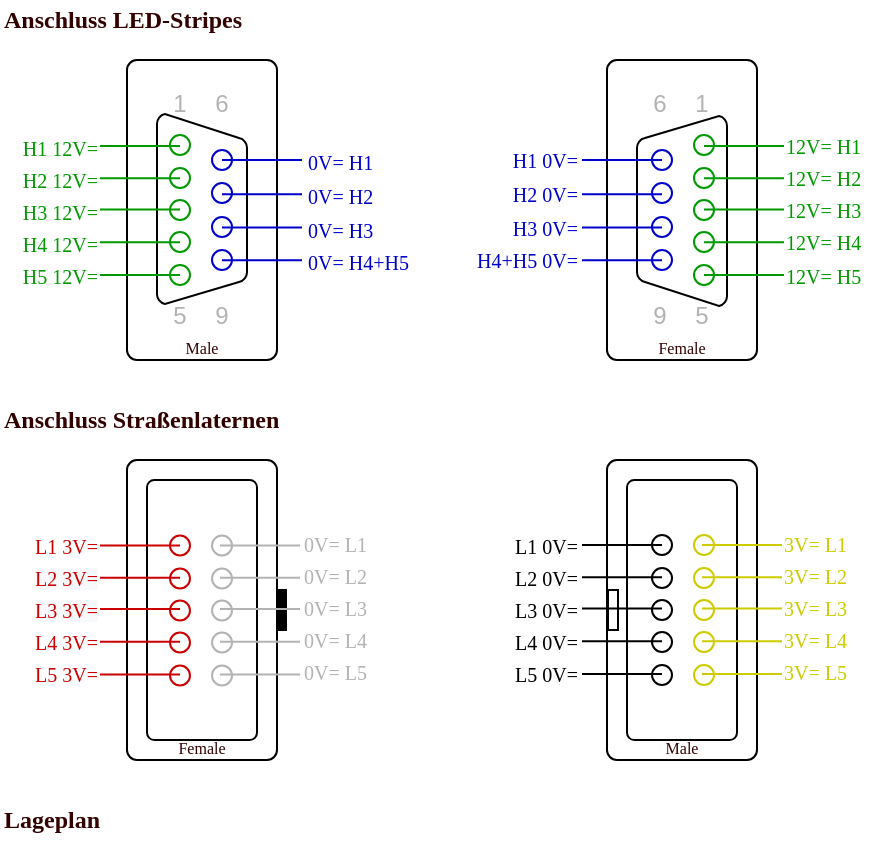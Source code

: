 <mxfile compressed="false" version="14.4.3" type="device" pages="9">
  <diagram id="OuowN-wvxhN3XSSYV3eW" name="T_SUB9">
    <mxGraphModel dx="1408" dy="841" grid="1" gridSize="10" guides="1" tooltips="1" connect="1" arrows="1" fold="1" page="1" pageScale="1" pageWidth="827" pageHeight="1169" math="0" shadow="0">
      <root>
        <mxCell id="0" />
        <mxCell id="1" parent="0" />
        <mxCell id="gspRbmrgB4Q9w_pHPP0q-55" value="Anschluss LED-Stripes" style="text;html=1;strokeColor=none;fillColor=none;align=left;verticalAlign=middle;whiteSpace=wrap;rounded=0;fontFamily=Fira Code Retina;fontSize=12;fontColor=#330000;fontStyle=1" parent="1" vertex="1">
          <mxGeometry x="40" y="20" width="290" height="20" as="geometry" />
        </mxCell>
        <mxCell id="gspRbmrgB4Q9w_pHPP0q-56" value="Anschluss Straßenlaternen" style="text;html=1;strokeColor=none;fillColor=none;align=left;verticalAlign=middle;whiteSpace=wrap;rounded=0;fontFamily=Fira Code Retina;fontSize=12;fontColor=#330000;fontStyle=1" parent="1" vertex="1">
          <mxGeometry x="40" y="220" width="290" height="20" as="geometry" />
        </mxCell>
        <mxCell id="W_nFtDgcmUY0hZkCIgVJ-1" value="Lageplan" style="text;html=1;strokeColor=none;fillColor=none;align=left;verticalAlign=middle;whiteSpace=wrap;rounded=0;fontFamily=Fira Code Retina;fontSize=12;fontColor=#330000;fontStyle=1" parent="1" vertex="1">
          <mxGeometry x="40" y="420" width="290" height="20" as="geometry" />
        </mxCell>
        <mxCell id="aP1sI9ok0asapM9v2e5S-1" value="" style="group" parent="1" vertex="1" connectable="0">
          <mxGeometry x="343.5" y="250" width="75" height="150" as="geometry" />
        </mxCell>
        <mxCell id="aP1sI9ok0asapM9v2e5S-2" value="" style="pointerEvents=1;verticalLabelPosition=bottom;shadow=0;dashed=0;align=center;html=1;verticalAlign=top;shape=stencil(nZNBc8IgEIV/DVeHwETPHapHLzl4phENUwKZBWvbX99NNp0Ra2x0JofwPdj32GyYVLHRnWGC69iZOjH5yoT40GD1m0MsUGkIrkpaet0aIlWrnUOC71wF7/F8ANoUE4R3c7b7NJ62vjFgE6lnYkXJ+7VcM/6CtH+kqqmQDT5myoWOxbX1KcuypcodmrQmGSDKiX6Oq8V4ha9MZWLziFP1hFPxlNNujlN+o1/fB53WM5yKeU5SIZn6iFIdApgjhJPf38w3KNAPIk4k1NF+jwmXi+Xq5jjmszTVl/tdOVjnaGLvbJofrbyKJq8amWcr/gk3GWzo9J9+DpR+6gH8AA==);rotation=-90;" parent="aP1sI9ok0asapM9v2e5S-1" vertex="1">
          <mxGeometry x="-37.5" y="37.5" width="150" height="75" as="geometry" />
        </mxCell>
        <mxCell id="aP1sI9ok0asapM9v2e5S-3" value="Male" style="text;html=1;strokeColor=none;fillColor=none;align=center;verticalAlign=bottom;whiteSpace=wrap;rounded=0;fontFamily=Fira Code Retina;fontSize=8;fontColor=#330000;spacing=0;" parent="aP1sI9ok0asapM9v2e5S-1" vertex="1">
          <mxGeometry x="17.5" y="130" width="40" height="20" as="geometry" />
        </mxCell>
        <mxCell id="aP1sI9ok0asapM9v2e5S-4" value="" style="rounded=0;whiteSpace=wrap;html=1;fontFamily=Fira Code Retina;fontSize=12;align=left;fillColor=#FFFFFF;" parent="aP1sI9ok0asapM9v2e5S-1" vertex="1">
          <mxGeometry x="0.5" y="65" width="5" height="20" as="geometry" />
        </mxCell>
        <mxCell id="WB0MRNklyKTqWSAeSROn-12" value="" style="ellipse;whiteSpace=wrap;html=1;aspect=fixed;rounded=0;fillColor=none;fontFamily=Fira Code Retina;fontSize=12;fontColor=#CCCC00;align=right;" parent="aP1sI9ok0asapM9v2e5S-1" vertex="1">
          <mxGeometry x="22.5" y="37.5" width="10" height="10" as="geometry" />
        </mxCell>
        <mxCell id="WB0MRNklyKTqWSAeSROn-13" value="" style="ellipse;whiteSpace=wrap;html=1;aspect=fixed;rounded=0;fillColor=none;fontFamily=Fira Code Retina;fontSize=12;fontColor=#CCCC00;align=right;" parent="aP1sI9ok0asapM9v2e5S-1" vertex="1">
          <mxGeometry x="22.5" y="54" width="10" height="10" as="geometry" />
        </mxCell>
        <mxCell id="WB0MRNklyKTqWSAeSROn-14" value="" style="ellipse;whiteSpace=wrap;html=1;aspect=fixed;rounded=0;fillColor=none;fontFamily=Fira Code Retina;fontSize=12;fontColor=#CCCC00;align=right;" parent="aP1sI9ok0asapM9v2e5S-1" vertex="1">
          <mxGeometry x="22.5" y="70" width="10" height="10" as="geometry" />
        </mxCell>
        <mxCell id="WB0MRNklyKTqWSAeSROn-15" value="" style="ellipse;whiteSpace=wrap;html=1;aspect=fixed;rounded=0;fillColor=none;fontFamily=Fira Code Retina;fontSize=12;fontColor=#CCCC00;align=right;" parent="aP1sI9ok0asapM9v2e5S-1" vertex="1">
          <mxGeometry x="22.5" y="86" width="10" height="10" as="geometry" />
        </mxCell>
        <mxCell id="WB0MRNklyKTqWSAeSROn-16" value="" style="ellipse;whiteSpace=wrap;html=1;aspect=fixed;rounded=0;fillColor=none;fontFamily=Fira Code Retina;fontSize=12;fontColor=#CCCC00;align=right;" parent="aP1sI9ok0asapM9v2e5S-1" vertex="1">
          <mxGeometry x="22.5" y="102.5" width="10" height="10" as="geometry" />
        </mxCell>
        <mxCell id="WB0MRNklyKTqWSAeSROn-17" value="" style="ellipse;whiteSpace=wrap;html=1;aspect=fixed;rounded=0;fillColor=none;fontFamily=Fira Code Retina;fontSize=12;fontColor=#CCCC00;align=right;strokeColor=#CCCC00;" parent="aP1sI9ok0asapM9v2e5S-1" vertex="1">
          <mxGeometry x="43.5" y="37.5" width="10" height="10" as="geometry" />
        </mxCell>
        <mxCell id="WB0MRNklyKTqWSAeSROn-18" value="" style="ellipse;whiteSpace=wrap;html=1;aspect=fixed;rounded=0;fillColor=none;fontFamily=Fira Code Retina;fontSize=12;fontColor=#CCCC00;align=right;strokeColor=#CCCC00;" parent="aP1sI9ok0asapM9v2e5S-1" vertex="1">
          <mxGeometry x="43.5" y="54" width="10" height="10" as="geometry" />
        </mxCell>
        <mxCell id="WB0MRNklyKTqWSAeSROn-19" value="" style="ellipse;whiteSpace=wrap;html=1;aspect=fixed;rounded=0;fillColor=none;fontFamily=Fira Code Retina;fontSize=12;fontColor=#CCCC00;align=right;strokeColor=#CCCC00;" parent="aP1sI9ok0asapM9v2e5S-1" vertex="1">
          <mxGeometry x="43.5" y="70" width="10" height="10" as="geometry" />
        </mxCell>
        <mxCell id="WB0MRNklyKTqWSAeSROn-20" value="" style="ellipse;whiteSpace=wrap;html=1;aspect=fixed;rounded=0;fillColor=none;fontFamily=Fira Code Retina;fontSize=12;fontColor=#CCCC00;align=right;strokeColor=#CCCC00;" parent="aP1sI9ok0asapM9v2e5S-1" vertex="1">
          <mxGeometry x="43.5" y="86" width="10" height="10" as="geometry" />
        </mxCell>
        <mxCell id="WB0MRNklyKTqWSAeSROn-21" value="" style="ellipse;whiteSpace=wrap;html=1;aspect=fixed;rounded=0;fillColor=none;fontFamily=Fira Code Retina;fontSize=12;fontColor=#CCCC00;align=right;strokeColor=#CCCC00;" parent="aP1sI9ok0asapM9v2e5S-1" vertex="1">
          <mxGeometry x="43.5" y="102.5" width="10" height="10" as="geometry" />
        </mxCell>
        <mxCell id="WB0MRNklyKTqWSAeSROn-22" value="" style="endArrow=none;html=1;fontFamily=Fira Code Retina;fontSize=12;fontColor=#CCCC00;" parent="aP1sI9ok0asapM9v2e5S-1" edge="1">
          <mxGeometry x="-166" y="-207.88" width="50" height="61.79" as="geometry">
            <mxPoint x="-12.5" y="107" as="sourcePoint" />
            <mxPoint x="27.5" y="107" as="targetPoint" />
            <Array as="points">
              <mxPoint x="7.5" y="107" />
            </Array>
          </mxGeometry>
        </mxCell>
        <mxCell id="WB0MRNklyKTqWSAeSROn-23" value="" style="endArrow=none;html=1;fontFamily=Fira Code Retina;fontSize=12;fontColor=#CCCC00;" parent="aP1sI9ok0asapM9v2e5S-1" edge="1">
          <mxGeometry x="-12.5" y="-169.73" width="50" height="50" as="geometry">
            <mxPoint x="-12.5" y="42.504" as="sourcePoint" />
            <mxPoint x="27.5" y="42.504" as="targetPoint" />
          </mxGeometry>
        </mxCell>
        <mxCell id="WB0MRNklyKTqWSAeSROn-24" value="" style="endArrow=none;html=1;fontFamily=Fira Code Retina;fontSize=12;fontColor=#CCCC00;" parent="aP1sI9ok0asapM9v2e5S-1" edge="1">
          <mxGeometry x="-166" y="-224.301" width="50" height="61.79" as="geometry">
            <mxPoint x="-12.5" y="90.578" as="sourcePoint" />
            <mxPoint x="27.5" y="90.578" as="targetPoint" />
            <Array as="points">
              <mxPoint x="7.5" y="90.578" />
            </Array>
          </mxGeometry>
        </mxCell>
        <mxCell id="WB0MRNklyKTqWSAeSROn-25" value="" style="endArrow=none;html=1;fontFamily=Fira Code Retina;fontSize=12;fontColor=#CCCC00;" parent="aP1sI9ok0asapM9v2e5S-1" edge="1">
          <mxGeometry x="-166" y="-228.31" width="50" height="50" as="geometry">
            <mxPoint x="-12.5" y="74.19" as="sourcePoint" />
            <mxPoint x="27.5" y="74.19" as="targetPoint" />
            <Array as="points">
              <mxPoint x="7.5" y="74.19" />
            </Array>
          </mxGeometry>
        </mxCell>
        <mxCell id="WB0MRNklyKTqWSAeSROn-26" value="" style="endArrow=none;html=1;fontFamily=Fira Code Retina;fontSize=12;fontColor=#CCCC00;" parent="aP1sI9ok0asapM9v2e5S-1" edge="1">
          <mxGeometry x="-166" y="-243.83" width="50" height="50" as="geometry">
            <mxPoint x="-12.5" y="58.67" as="sourcePoint" />
            <mxPoint x="27.5" y="58.67" as="targetPoint" />
          </mxGeometry>
        </mxCell>
        <mxCell id="WB0MRNklyKTqWSAeSROn-27" value="" style="endArrow=none;html=1;fontFamily=Fira Code Retina;fontSize=12;fontColor=#CCCC00;strokeColor=#CCCC00;" parent="aP1sI9ok0asapM9v2e5S-1" edge="1">
          <mxGeometry x="-209.5" y="-457.87" width="50" height="61.79" as="geometry">
            <mxPoint x="47.5" y="107.01" as="sourcePoint" />
            <mxPoint x="87.5" y="107.01" as="targetPoint" />
            <Array as="points">
              <mxPoint x="67.5" y="107.01" />
            </Array>
          </mxGeometry>
        </mxCell>
        <mxCell id="WB0MRNklyKTqWSAeSROn-28" value="" style="endArrow=none;html=1;fontFamily=Fira Code Retina;fontSize=12;fontColor=#CCCC00;strokeColor=#CCCC00;" parent="aP1sI9ok0asapM9v2e5S-1" edge="1">
          <mxGeometry x="-56" y="-419.72" width="50" height="50" as="geometry">
            <mxPoint x="47.5" y="42.514" as="sourcePoint" />
            <mxPoint x="87.5" y="42.514" as="targetPoint" />
          </mxGeometry>
        </mxCell>
        <mxCell id="WB0MRNklyKTqWSAeSROn-29" value="" style="endArrow=none;html=1;fontFamily=Fira Code Retina;fontSize=12;fontColor=#CCCC00;strokeColor=#CCCC00;" parent="aP1sI9ok0asapM9v2e5S-1" edge="1">
          <mxGeometry x="-209.5" y="-474.291" width="50" height="61.79" as="geometry">
            <mxPoint x="47.5" y="90.588" as="sourcePoint" />
            <mxPoint x="87.5" y="90.588" as="targetPoint" />
            <Array as="points">
              <mxPoint x="67.5" y="90.588" />
            </Array>
          </mxGeometry>
        </mxCell>
        <mxCell id="WB0MRNklyKTqWSAeSROn-30" value="" style="endArrow=none;html=1;fontFamily=Fira Code Retina;fontSize=12;fontColor=#CCCC00;strokeColor=#CCCC00;" parent="aP1sI9ok0asapM9v2e5S-1" edge="1">
          <mxGeometry x="-209.5" y="-478.3" width="50" height="50" as="geometry">
            <mxPoint x="47.5" y="74.2" as="sourcePoint" />
            <mxPoint x="87.5" y="74.2" as="targetPoint" />
            <Array as="points">
              <mxPoint x="67.5" y="74.2" />
            </Array>
          </mxGeometry>
        </mxCell>
        <mxCell id="WB0MRNklyKTqWSAeSROn-31" value="" style="endArrow=none;html=1;fontFamily=Fira Code Retina;fontSize=12;fontColor=#CCCC00;strokeColor=#CCCC00;" parent="aP1sI9ok0asapM9v2e5S-1" edge="1">
          <mxGeometry x="-209.5" y="-493.82" width="50" height="50" as="geometry">
            <mxPoint x="47.5" y="58.68" as="sourcePoint" />
            <mxPoint x="87.5" y="58.68" as="targetPoint" />
          </mxGeometry>
        </mxCell>
        <mxCell id="aP1sI9ok0asapM9v2e5S-5" value="L5 3V=" style="text;fillColor=none;align=right;verticalAlign=middle;rounded=0;container=0;fontFamily=Fira Code Retina;html=1;fontSize=10;spacing=0;spacingLeft=2;spacingRight=2;fontColor=#CC0000;" parent="1" vertex="1">
          <mxGeometry x="40" y="351" width="50" height="12" as="geometry" />
        </mxCell>
        <mxCell id="aP1sI9ok0asapM9v2e5S-6" value="L1 3V=" style="text;fillColor=none;align=right;verticalAlign=middle;rounded=0;container=0;fontFamily=Fira Code Retina;html=1;fontSize=10;spacing=0;spacingLeft=2;spacingRight=2;fontColor=#CC0000;" parent="1" vertex="1">
          <mxGeometry x="40" y="286.5" width="50" height="12" as="geometry" />
        </mxCell>
        <mxCell id="aP1sI9ok0asapM9v2e5S-7" value="&lt;span style=&quot;font-family: &amp;#34;fira code retina&amp;#34; ; font-size: 10px ; font-style: normal ; font-weight: 400 ; letter-spacing: normal ; text-align: right ; text-indent: 0px ; text-transform: none ; word-spacing: 0px ; background-color: rgb(248 , 249 , 250) ; display: inline ; float: none&quot;&gt;L2 3V=&lt;/span&gt;" style="text;fillColor=none;align=right;verticalAlign=middle;rounded=0;container=0;fontFamily=Fira Code Retina;html=1;fontSize=10;spacing=0;spacingLeft=2;spacingRight=2;fontColor=#CC0000;" parent="1" vertex="1">
          <mxGeometry x="40" y="302.5" width="50" height="12" as="geometry" />
        </mxCell>
        <mxCell id="aP1sI9ok0asapM9v2e5S-8" value="&lt;span style=&quot;font-family: &amp;#34;fira code retina&amp;#34; ; font-size: 10px ; font-style: normal ; font-weight: 400 ; letter-spacing: normal ; text-align: right ; text-indent: 0px ; text-transform: none ; word-spacing: 0px ; background-color: rgb(248 , 249 , 250) ; display: inline ; float: none&quot;&gt;L3 3V=&lt;/span&gt;" style="text;fillColor=none;align=right;verticalAlign=middle;rounded=0;container=0;fontFamily=Fira Code Retina;html=1;fontSize=10;spacing=0;spacingLeft=2;spacingRight=2;fontColor=#CC0000;" parent="1" vertex="1">
          <mxGeometry x="40" y="318.5" width="50" height="12" as="geometry" />
        </mxCell>
        <mxCell id="aP1sI9ok0asapM9v2e5S-9" value="L4 3V=" style="text;fillColor=none;align=right;verticalAlign=middle;rounded=0;container=0;fontFamily=Fira Code Retina;html=1;fontSize=10;spacing=0;spacingLeft=2;spacingRight=2;fontColor=#CC0000;" parent="1" vertex="1">
          <mxGeometry x="40" y="334.5" width="50" height="12" as="geometry" />
        </mxCell>
        <mxCell id="aP1sI9ok0asapM9v2e5S-10" value="0V= L5" style="text;fillColor=none;align=left;verticalAlign=middle;rounded=0;container=0;fontFamily=Fira Code Retina;html=1;fontSize=10;spacing=0;spacingLeft=2;spacingRight=2;fontColor=#B3B3B3;" parent="1" vertex="1">
          <mxGeometry x="190" y="350.25" width="50" height="12" as="geometry" />
        </mxCell>
        <mxCell id="aP1sI9ok0asapM9v2e5S-11" value="0V= L1" style="text;fillColor=none;align=left;verticalAlign=middle;rounded=0;container=0;fontFamily=Fira Code Retina;html=1;fontSize=10;spacing=0;spacingLeft=2;spacingRight=2;fontColor=#B3B3B3;" parent="1" vertex="1">
          <mxGeometry x="190" y="285.75" width="50" height="12" as="geometry" />
        </mxCell>
        <mxCell id="aP1sI9ok0asapM9v2e5S-12" value="0V= L2" style="text;fillColor=none;align=left;verticalAlign=middle;rounded=0;container=0;fontFamily=Fira Code Retina;html=1;fontSize=10;spacing=0;spacingLeft=2;spacingRight=2;fontColor=#B3B3B3;" parent="1" vertex="1">
          <mxGeometry x="190" y="301.75" width="50" height="12" as="geometry" />
        </mxCell>
        <mxCell id="aP1sI9ok0asapM9v2e5S-13" value="0V= L3" style="text;fillColor=none;align=left;verticalAlign=middle;rounded=0;container=0;fontFamily=Fira Code Retina;html=1;fontSize=10;spacing=0;spacingLeft=2;spacingRight=2;fontColor=#B3B3B3;" parent="1" vertex="1">
          <mxGeometry x="190" y="317.75" width="50" height="12" as="geometry" />
        </mxCell>
        <mxCell id="aP1sI9ok0asapM9v2e5S-14" value="0V= L4" style="text;fillColor=none;align=left;verticalAlign=middle;rounded=0;container=0;fontFamily=Fira Code Retina;html=1;fontSize=10;spacing=0;spacingLeft=2;spacingRight=2;fontColor=#B3B3B3;" parent="1" vertex="1">
          <mxGeometry x="190" y="333.75" width="50" height="12" as="geometry" />
        </mxCell>
        <mxCell id="aP1sI9ok0asapM9v2e5S-15" value="" style="group" parent="1" vertex="1" connectable="0">
          <mxGeometry x="103.5" y="250" width="84.5" height="150" as="geometry" />
        </mxCell>
        <mxCell id="aP1sI9ok0asapM9v2e5S-16" value="" style="rounded=0;whiteSpace=wrap;html=1;fontFamily=Fira Code Retina;fontSize=12;align=left;fillColor=#000000;" parent="aP1sI9ok0asapM9v2e5S-15" vertex="1">
          <mxGeometry x="74.5" y="65" width="5" height="20" as="geometry" />
        </mxCell>
        <mxCell id="aP1sI9ok0asapM9v2e5S-17" value="" style="pointerEvents=1;verticalLabelPosition=bottom;shadow=0;dashed=0;align=center;html=1;verticalAlign=top;shape=stencil(nZNBc8IgEIV/DVeHwETPHapHLzl4phENUwKZBWvbX99NNp0Ra2x0JofwPdj32GyYVLHRnWGC69iZOjH5yoT40GD1m0MsUGkIrkpaet0aIlWrnUOC71wF7/F8ANoUE4R3c7b7NJ62vjFgE6lnYkXJ+7VcM/6CtH+kqqmQDT5myoWOxbX1KcuypcodmrQmGSDKiX6Oq8V4ha9MZWLziFP1hFPxlNNujlN+o1/fB53WM5yKeU5SIZn6iFIdApgjhJPf38w3KNAPIk4k1NF+jwmXi+Xq5jjmszTVl/tdOVjnaGLvbJofrbyKJq8amWcr/gk3GWzo9J9+DpR+6gH8AA==);rotation=-90;" parent="aP1sI9ok0asapM9v2e5S-15" vertex="1">
          <mxGeometry x="-37.5" y="37.5" width="150" height="75" as="geometry" />
        </mxCell>
        <mxCell id="aP1sI9ok0asapM9v2e5S-20" value="Female" style="text;html=1;strokeColor=none;fillColor=none;align=center;verticalAlign=bottom;whiteSpace=wrap;rounded=0;fontFamily=Fira Code Retina;fontSize=8;fontColor=#330000;spacing=0;" parent="aP1sI9ok0asapM9v2e5S-15" vertex="1">
          <mxGeometry x="17.5" y="130" width="40" height="20" as="geometry" />
        </mxCell>
        <mxCell id="7vEgl7rOEwjC9ee3zlxK-1" value="" style="ellipse;whiteSpace=wrap;html=1;aspect=fixed;rounded=0;fillColor=none;fontFamily=Fira Code Retina;fontSize=12;fontColor=#CCCC00;align=right;strokeColor=#CC0000;" parent="aP1sI9ok0asapM9v2e5S-15" vertex="1">
          <mxGeometry x="21.5" y="37.75" width="10" height="10" as="geometry" />
        </mxCell>
        <mxCell id="7vEgl7rOEwjC9ee3zlxK-2" value="" style="ellipse;whiteSpace=wrap;html=1;aspect=fixed;rounded=0;fillColor=none;fontFamily=Fira Code Retina;fontSize=12;fontColor=#CCCC00;align=right;strokeColor=#CC0000;" parent="aP1sI9ok0asapM9v2e5S-15" vertex="1">
          <mxGeometry x="21.5" y="54.25" width="10" height="10" as="geometry" />
        </mxCell>
        <mxCell id="7vEgl7rOEwjC9ee3zlxK-3" value="" style="ellipse;whiteSpace=wrap;html=1;aspect=fixed;rounded=0;fillColor=none;fontFamily=Fira Code Retina;fontSize=12;fontColor=#CCCC00;align=right;strokeColor=#CC0000;" parent="aP1sI9ok0asapM9v2e5S-15" vertex="1">
          <mxGeometry x="21.5" y="70.25" width="10" height="10" as="geometry" />
        </mxCell>
        <mxCell id="7vEgl7rOEwjC9ee3zlxK-4" value="" style="ellipse;whiteSpace=wrap;html=1;aspect=fixed;rounded=0;fillColor=none;fontFamily=Fira Code Retina;fontSize=12;fontColor=#CCCC00;align=right;strokeColor=#CC0000;" parent="aP1sI9ok0asapM9v2e5S-15" vertex="1">
          <mxGeometry x="21.5" y="86.25" width="10" height="10" as="geometry" />
        </mxCell>
        <mxCell id="7vEgl7rOEwjC9ee3zlxK-5" value="" style="ellipse;whiteSpace=wrap;html=1;aspect=fixed;rounded=0;fillColor=none;fontFamily=Fira Code Retina;fontSize=12;fontColor=#CCCC00;align=right;strokeColor=#CC0000;" parent="aP1sI9ok0asapM9v2e5S-15" vertex="1">
          <mxGeometry x="21.5" y="102.75" width="10" height="10" as="geometry" />
        </mxCell>
        <mxCell id="7vEgl7rOEwjC9ee3zlxK-6" value="" style="ellipse;whiteSpace=wrap;html=1;aspect=fixed;rounded=0;fillColor=none;fontFamily=Fira Code Retina;fontSize=12;fontColor=#CCCC00;align=right;strokeColor=#B3B3B3;" parent="aP1sI9ok0asapM9v2e5S-15" vertex="1">
          <mxGeometry x="42.5" y="37.75" width="10" height="10" as="geometry" />
        </mxCell>
        <mxCell id="7vEgl7rOEwjC9ee3zlxK-7" value="" style="ellipse;whiteSpace=wrap;html=1;aspect=fixed;rounded=0;fillColor=none;fontFamily=Fira Code Retina;fontSize=12;fontColor=#CCCC00;align=right;strokeColor=#B3B3B3;" parent="aP1sI9ok0asapM9v2e5S-15" vertex="1">
          <mxGeometry x="42.5" y="54.25" width="10" height="10" as="geometry" />
        </mxCell>
        <mxCell id="7vEgl7rOEwjC9ee3zlxK-8" value="" style="ellipse;whiteSpace=wrap;html=1;aspect=fixed;rounded=0;fillColor=none;fontFamily=Fira Code Retina;fontSize=12;fontColor=#CCCC00;align=right;strokeColor=#B3B3B3;" parent="aP1sI9ok0asapM9v2e5S-15" vertex="1">
          <mxGeometry x="42.5" y="70.25" width="10" height="10" as="geometry" />
        </mxCell>
        <mxCell id="7vEgl7rOEwjC9ee3zlxK-9" value="" style="ellipse;whiteSpace=wrap;html=1;aspect=fixed;rounded=0;fillColor=none;fontFamily=Fira Code Retina;fontSize=12;fontColor=#CCCC00;align=right;strokeColor=#B3B3B3;" parent="aP1sI9ok0asapM9v2e5S-15" vertex="1">
          <mxGeometry x="42.5" y="86.25" width="10" height="10" as="geometry" />
        </mxCell>
        <mxCell id="7vEgl7rOEwjC9ee3zlxK-10" value="" style="ellipse;whiteSpace=wrap;html=1;aspect=fixed;rounded=0;fillColor=none;fontFamily=Fira Code Retina;fontSize=12;fontColor=#CCCC00;align=right;strokeColor=#B3B3B3;" parent="aP1sI9ok0asapM9v2e5S-15" vertex="1">
          <mxGeometry x="42.5" y="102.75" width="10" height="10" as="geometry" />
        </mxCell>
        <mxCell id="WB0MRNklyKTqWSAeSROn-2" value="" style="endArrow=none;html=1;fontFamily=Fira Code Retina;fontSize=12;fontColor=#CCCC00;strokeColor=#CC0000;" parent="aP1sI9ok0asapM9v2e5S-15" edge="1">
          <mxGeometry x="-63.5" y="42.37" width="50" height="61.79" as="geometry">
            <mxPoint x="-13.5" y="107.25" as="sourcePoint" />
            <mxPoint x="26.5" y="107.25" as="targetPoint" />
            <Array as="points">
              <mxPoint x="6.5" y="107.25" />
            </Array>
          </mxGeometry>
        </mxCell>
        <mxCell id="WB0MRNklyKTqWSAeSROn-3" value="" style="endArrow=none;html=1;fontFamily=Fira Code Retina;fontSize=12;fontColor=#CCCC00;strokeColor=#CC0000;" parent="aP1sI9ok0asapM9v2e5S-15" edge="1">
          <mxGeometry x="90" y="80.52" width="50" height="50" as="geometry">
            <mxPoint x="-13.5" y="42.754" as="sourcePoint" />
            <mxPoint x="26.5" y="42.754" as="targetPoint" />
          </mxGeometry>
        </mxCell>
        <mxCell id="WB0MRNklyKTqWSAeSROn-4" value="" style="endArrow=none;html=1;fontFamily=Fira Code Retina;fontSize=12;fontColor=#CCCC00;strokeColor=#CC0000;" parent="aP1sI9ok0asapM9v2e5S-15" edge="1">
          <mxGeometry x="-63.5" y="25.949" width="50" height="61.79" as="geometry">
            <mxPoint x="-13.5" y="90.828" as="sourcePoint" />
            <mxPoint x="26.5" y="90.828" as="targetPoint" />
            <Array as="points">
              <mxPoint x="6.5" y="90.828" />
            </Array>
          </mxGeometry>
        </mxCell>
        <mxCell id="WB0MRNklyKTqWSAeSROn-5" value="" style="endArrow=none;html=1;fontFamily=Fira Code Retina;fontSize=12;fontColor=#CCCC00;strokeColor=#CC0000;" parent="aP1sI9ok0asapM9v2e5S-15" edge="1">
          <mxGeometry x="-63.5" y="21.94" width="50" height="50" as="geometry">
            <mxPoint x="-13.5" y="74.44" as="sourcePoint" />
            <mxPoint x="26.5" y="74.44" as="targetPoint" />
            <Array as="points">
              <mxPoint x="6.5" y="74.44" />
            </Array>
          </mxGeometry>
        </mxCell>
        <mxCell id="WB0MRNklyKTqWSAeSROn-6" value="" style="endArrow=none;html=1;fontFamily=Fira Code Retina;fontSize=12;fontColor=#CCCC00;strokeColor=#CC0000;" parent="aP1sI9ok0asapM9v2e5S-15" edge="1">
          <mxGeometry x="-63.5" y="6.42" width="50" height="50" as="geometry">
            <mxPoint x="-13.5" y="58.92" as="sourcePoint" />
            <mxPoint x="26.5" y="58.92" as="targetPoint" />
          </mxGeometry>
        </mxCell>
        <mxCell id="WB0MRNklyKTqWSAeSROn-7" value="" style="endArrow=none;html=1;fontFamily=Fira Code Retina;fontSize=12;fontColor=#CCCC00;strokeColor=#B3B3B3;" parent="aP1sI9ok0asapM9v2e5S-15" edge="1">
          <mxGeometry x="-107" y="-207.62" width="50" height="61.79" as="geometry">
            <mxPoint x="46.5" y="107.26" as="sourcePoint" />
            <mxPoint x="86.5" y="107.26" as="targetPoint" />
            <Array as="points">
              <mxPoint x="66.5" y="107.26" />
            </Array>
          </mxGeometry>
        </mxCell>
        <mxCell id="WB0MRNklyKTqWSAeSROn-8" value="" style="endArrow=none;html=1;fontFamily=Fira Code Retina;fontSize=12;fontColor=#CCCC00;strokeColor=#B3B3B3;" parent="aP1sI9ok0asapM9v2e5S-15" edge="1">
          <mxGeometry x="46.5" y="-169.47" width="50" height="50" as="geometry">
            <mxPoint x="46.5" y="42.764" as="sourcePoint" />
            <mxPoint x="86.5" y="42.764" as="targetPoint" />
          </mxGeometry>
        </mxCell>
        <mxCell id="WB0MRNklyKTqWSAeSROn-9" value="" style="endArrow=none;html=1;fontFamily=Fira Code Retina;fontSize=12;fontColor=#CCCC00;strokeColor=#B3B3B3;" parent="aP1sI9ok0asapM9v2e5S-15" edge="1">
          <mxGeometry x="-107" y="-224.041" width="50" height="61.79" as="geometry">
            <mxPoint x="46.5" y="90.838" as="sourcePoint" />
            <mxPoint x="86.5" y="90.838" as="targetPoint" />
            <Array as="points">
              <mxPoint x="66.5" y="90.838" />
            </Array>
          </mxGeometry>
        </mxCell>
        <mxCell id="WB0MRNklyKTqWSAeSROn-10" value="" style="endArrow=none;html=1;fontFamily=Fira Code Retina;fontSize=12;fontColor=#CCCC00;strokeColor=#B3B3B3;" parent="aP1sI9ok0asapM9v2e5S-15" edge="1">
          <mxGeometry x="-107" y="-228.05" width="50" height="50" as="geometry">
            <mxPoint x="46.5" y="74.45" as="sourcePoint" />
            <mxPoint x="86.5" y="74.45" as="targetPoint" />
            <Array as="points">
              <mxPoint x="66.5" y="74.45" />
            </Array>
          </mxGeometry>
        </mxCell>
        <mxCell id="WB0MRNklyKTqWSAeSROn-11" value="" style="endArrow=none;html=1;fontFamily=Fira Code Retina;fontSize=12;fontColor=#CCCC00;strokeColor=#B3B3B3;" parent="aP1sI9ok0asapM9v2e5S-15" edge="1">
          <mxGeometry x="-107" y="-243.57" width="50" height="50" as="geometry">
            <mxPoint x="46.5" y="58.93" as="sourcePoint" />
            <mxPoint x="86.5" y="58.93" as="targetPoint" />
          </mxGeometry>
        </mxCell>
        <mxCell id="aP1sI9ok0asapM9v2e5S-23" value="L5 0V=" style="text;fillColor=none;align=right;verticalAlign=middle;rounded=0;container=0;fontFamily=Fira Code Retina;html=1;fontSize=10;spacing=0;spacingLeft=2;spacingRight=2;" parent="1" vertex="1">
          <mxGeometry x="280" y="351" width="50" height="12" as="geometry" />
        </mxCell>
        <mxCell id="aP1sI9ok0asapM9v2e5S-24" value="L1 0V=" style="text;fillColor=none;align=right;verticalAlign=middle;rounded=0;container=0;fontFamily=Fira Code Retina;html=1;fontSize=10;spacing=0;spacingLeft=2;spacingRight=2;" parent="1" vertex="1">
          <mxGeometry x="280" y="286.5" width="50" height="12" as="geometry" />
        </mxCell>
        <mxCell id="aP1sI9ok0asapM9v2e5S-25" value="L2 0V=" style="text;fillColor=none;align=right;verticalAlign=middle;rounded=0;container=0;fontFamily=Fira Code Retina;html=1;fontSize=10;spacing=0;spacingLeft=2;spacingRight=2;" parent="1" vertex="1">
          <mxGeometry x="280" y="302.5" width="50" height="12" as="geometry" />
        </mxCell>
        <mxCell id="aP1sI9ok0asapM9v2e5S-26" value="L3 0V=" style="text;fillColor=none;align=right;verticalAlign=middle;rounded=0;container=0;fontFamily=Fira Code Retina;html=1;fontSize=10;spacing=0;spacingLeft=2;spacingRight=2;" parent="1" vertex="1">
          <mxGeometry x="280" y="318.5" width="50" height="12" as="geometry" />
        </mxCell>
        <mxCell id="aP1sI9ok0asapM9v2e5S-27" value="L4 0V=" style="text;fillColor=none;align=right;verticalAlign=middle;rounded=0;container=0;fontFamily=Fira Code Retina;html=1;fontSize=10;spacing=0;spacingLeft=2;spacingRight=2;" parent="1" vertex="1">
          <mxGeometry x="280" y="334.5" width="50" height="12" as="geometry" />
        </mxCell>
        <mxCell id="aP1sI9ok0asapM9v2e5S-28" value="3V= L5" style="text;fillColor=none;align=left;verticalAlign=middle;rounded=0;container=0;fontFamily=Fira Code Retina;html=1;fontSize=10;spacing=0;spacingLeft=2;spacingRight=2;fontColor=#CCCC00;" parent="1" vertex="1">
          <mxGeometry x="430" y="350.25" width="50" height="12" as="geometry" />
        </mxCell>
        <mxCell id="aP1sI9ok0asapM9v2e5S-29" value="3V= L1" style="text;fillColor=none;align=left;verticalAlign=middle;rounded=0;container=0;fontFamily=Fira Code Retina;html=1;fontSize=10;spacing=0;spacingLeft=2;spacingRight=2;fontColor=#CCCC00;" parent="1" vertex="1">
          <mxGeometry x="430" y="285.75" width="50" height="12" as="geometry" />
        </mxCell>
        <mxCell id="aP1sI9ok0asapM9v2e5S-30" value="3V= L2" style="text;fillColor=none;align=left;verticalAlign=middle;rounded=0;container=0;fontFamily=Fira Code Retina;html=1;fontSize=10;spacing=0;spacingLeft=2;spacingRight=2;fontColor=#CCCC00;" parent="1" vertex="1">
          <mxGeometry x="430" y="301.75" width="50" height="12" as="geometry" />
        </mxCell>
        <mxCell id="aP1sI9ok0asapM9v2e5S-31" value="3V= L3" style="text;fillColor=none;align=left;verticalAlign=middle;rounded=0;container=0;fontFamily=Fira Code Retina;html=1;fontSize=10;spacing=0;spacingLeft=2;spacingRight=2;fontColor=#CCCC00;" parent="1" vertex="1">
          <mxGeometry x="430" y="317.75" width="50" height="12" as="geometry" />
        </mxCell>
        <mxCell id="aP1sI9ok0asapM9v2e5S-32" value="3V= L4" style="text;fillColor=none;align=left;verticalAlign=middle;rounded=0;container=0;fontFamily=Fira Code Retina;html=1;fontSize=10;spacing=0;spacingLeft=2;spacingRight=2;fontColor=#CCCC00;" parent="1" vertex="1">
          <mxGeometry x="430" y="333.75" width="50" height="12" as="geometry" />
        </mxCell>
        <mxCell id="7WQYGJW5epjH_qA0BBBj-2" value="" style="pointerEvents=1;verticalLabelPosition=bottom;shadow=0;dashed=0;align=center;html=1;verticalAlign=top;shape=mxgraph.electrical.miscellaneous.small_d_connector;rotation=-270;container=0;" parent="1" vertex="1">
          <mxGeometry x="306" y="87.5" width="150" height="75" as="geometry" />
        </mxCell>
        <mxCell id="7WQYGJW5epjH_qA0BBBj-3" value="12V= H5" style="text;strokeColor=none;fillColor=none;align=left;verticalAlign=middle;rounded=0;container=0;fontFamily=Fira Code Retina;html=1;fontSize=10;spacing=0;spacingLeft=2;spacingRight=2;fontColor=#009900;" parent="1" vertex="1">
          <mxGeometry x="431" y="150.5" width="50" height="14" as="geometry" />
        </mxCell>
        <mxCell id="7WQYGJW5epjH_qA0BBBj-4" value="12V= H1" style="text;strokeColor=none;fillColor=none;align=left;verticalAlign=middle;rounded=0;container=0;fontColor=#009900;fontFamily=Fira Code Retina;html=1;fontSize=10;spacing=0;spacingLeft=2;spacingRight=2;" parent="1" vertex="1">
          <mxGeometry x="431" y="86" width="50" height="14" as="geometry" />
        </mxCell>
        <mxCell id="7WQYGJW5epjH_qA0BBBj-5" value="12V= H2" style="text;strokeColor=none;fillColor=none;align=left;verticalAlign=middle;rounded=0;container=0;fontColor=#009900;fontFamily=Fira Code Retina;html=1;fontSize=10;spacing=0;spacingLeft=2;spacingRight=2;" parent="1" vertex="1">
          <mxGeometry x="431" y="102" width="50" height="14" as="geometry" />
        </mxCell>
        <mxCell id="7WQYGJW5epjH_qA0BBBj-6" value="12V= H3" style="text;strokeColor=none;fillColor=none;align=left;verticalAlign=middle;rounded=0;container=0;fontColor=#009900;fontFamily=Fira Code Retina;html=1;fontSize=10;spacing=0;spacingLeft=2;spacingRight=2;" parent="1" vertex="1">
          <mxGeometry x="431" y="118" width="50" height="14" as="geometry" />
        </mxCell>
        <mxCell id="7WQYGJW5epjH_qA0BBBj-7" value="12V= H4" style="text;strokeColor=none;fillColor=none;align=left;verticalAlign=middle;rounded=0;container=0;fontFamily=Fira Code Retina;html=1;fontSize=10;spacing=0;spacingLeft=2;spacingRight=2;fontColor=#009900;" parent="1" vertex="1">
          <mxGeometry x="431" y="134" width="50" height="14" as="geometry" />
        </mxCell>
        <mxCell id="7WQYGJW5epjH_qA0BBBj-10" value="Female" style="text;html=1;strokeColor=none;fillColor=none;align=center;verticalAlign=bottom;whiteSpace=wrap;rounded=0;fontFamily=Fira Code Retina;fontSize=8;fontColor=#330000;spacing=0;rotation=0;container=0;" parent="1" vertex="1">
          <mxGeometry x="361" y="179.5" width="40" height="20" as="geometry" />
        </mxCell>
        <mxCell id="7WQYGJW5epjH_qA0BBBj-13" value="H1 0V=" style="text;strokeColor=none;fillColor=none;align=right;verticalAlign=middle;rounded=0;container=0;fontColor=#0000CC;fontFamily=Fira Code Retina;fontSize=10;spacing=0;spacingLeft=2;spacingRight=2;html=1;" parent="1" vertex="1">
          <mxGeometry x="280" y="92.5" width="50" height="14" as="geometry" />
        </mxCell>
        <mxCell id="7WQYGJW5epjH_qA0BBBj-14" value="H2 0V=" style="text;strokeColor=none;fillColor=none;align=right;verticalAlign=middle;rounded=0;container=0;fontColor=#0000CC;fontFamily=Fira Code Retina;fontSize=10;spacing=0;spacingLeft=2;spacingRight=2;html=1;" parent="1" vertex="1">
          <mxGeometry x="280" y="109.5" width="50" height="14" as="geometry" />
        </mxCell>
        <mxCell id="7WQYGJW5epjH_qA0BBBj-15" value="H3 0V=" style="text;strokeColor=none;fillColor=none;align=right;verticalAlign=middle;rounded=0;container=0;fontColor=#0000CC;fontFamily=Fira Code Retina;fontSize=10;spacing=0;spacingLeft=2;spacingRight=2;html=1;" parent="1" vertex="1">
          <mxGeometry x="280" y="126.5" width="50" height="14" as="geometry" />
        </mxCell>
        <mxCell id="7WQYGJW5epjH_qA0BBBj-16" value="H4+H5 0V=" style="text;strokeColor=none;fillColor=none;align=right;verticalAlign=middle;rounded=0;container=0;fontFamily=Fira Code Retina;fontSize=10;spacing=0;spacingLeft=2;spacingRight=2;html=1;fontColor=#0000CC;" parent="1" vertex="1">
          <mxGeometry x="280" y="142.5" width="50" height="14" as="geometry" />
        </mxCell>
        <mxCell id="7WQYGJW5epjH_qA0BBBj-18" value="" style="group" parent="1" vertex="1" connectable="0">
          <mxGeometry x="103.5" y="50" width="75" height="150" as="geometry" />
        </mxCell>
        <mxCell id="7WQYGJW5epjH_qA0BBBj-19" value="" style="pointerEvents=1;verticalLabelPosition=bottom;shadow=0;dashed=0;align=center;html=1;verticalAlign=top;shape=mxgraph.electrical.miscellaneous.small_d_connector;rotation=-90;" parent="7WQYGJW5epjH_qA0BBBj-18" vertex="1">
          <mxGeometry x="-37.5" y="37.5" width="150" height="75" as="geometry" />
        </mxCell>
        <mxCell id="7WQYGJW5epjH_qA0BBBj-22" value="Male" style="text;html=1;strokeColor=none;fillColor=none;align=center;verticalAlign=bottom;whiteSpace=wrap;rounded=0;fontFamily=Fira Code Retina;fontSize=8;fontColor=#330000;spacing=0;" parent="7WQYGJW5epjH_qA0BBBj-18" vertex="1">
          <mxGeometry x="17.5" y="130" width="40" height="20" as="geometry" />
        </mxCell>
        <mxCell id="S373lyaW_-4F7F3M6aZQ-1" value="" style="ellipse;whiteSpace=wrap;html=1;aspect=fixed;rounded=0;fillColor=none;fontFamily=Fira Code Retina;fontSize=12;fontColor=#CCCC00;align=right;strokeColor=#009900;" parent="7WQYGJW5epjH_qA0BBBj-18" vertex="1">
          <mxGeometry x="21.5" y="37.5" width="10" height="10" as="geometry" />
        </mxCell>
        <mxCell id="S373lyaW_-4F7F3M6aZQ-2" value="" style="ellipse;whiteSpace=wrap;html=1;aspect=fixed;rounded=0;fillColor=none;fontFamily=Fira Code Retina;fontSize=12;fontColor=#CCCC00;align=right;strokeColor=#009900;" parent="7WQYGJW5epjH_qA0BBBj-18" vertex="1">
          <mxGeometry x="21.5" y="54" width="10" height="10" as="geometry" />
        </mxCell>
        <mxCell id="S373lyaW_-4F7F3M6aZQ-13" value="" style="group" parent="7WQYGJW5epjH_qA0BBBj-18" vertex="1" connectable="0">
          <mxGeometry x="42.5" y="45" width="10" height="60" as="geometry" />
        </mxCell>
        <mxCell id="S373lyaW_-4F7F3M6aZQ-9" value="" style="ellipse;whiteSpace=wrap;html=1;aspect=fixed;rounded=0;fillColor=none;fontFamily=Fira Code Retina;fontSize=12;fontColor=#CCCC00;align=right;strokeColor=#0000CC;" parent="S373lyaW_-4F7F3M6aZQ-13" vertex="1">
          <mxGeometry width="10" height="10" as="geometry" />
        </mxCell>
        <mxCell id="S373lyaW_-4F7F3M6aZQ-10" value="" style="ellipse;whiteSpace=wrap;html=1;aspect=fixed;rounded=0;fillColor=none;fontFamily=Fira Code Retina;fontSize=12;fontColor=#CCCC00;align=right;strokeColor=#0000CC;" parent="S373lyaW_-4F7F3M6aZQ-13" vertex="1">
          <mxGeometry y="16.5" width="10" height="10" as="geometry" />
        </mxCell>
        <mxCell id="S373lyaW_-4F7F3M6aZQ-11" value="" style="ellipse;whiteSpace=wrap;html=1;aspect=fixed;rounded=0;fillColor=none;fontFamily=Fira Code Retina;fontSize=12;fontColor=#CCCC00;align=right;strokeColor=#0000CC;" parent="S373lyaW_-4F7F3M6aZQ-13" vertex="1">
          <mxGeometry y="33.5" width="10" height="10" as="geometry" />
        </mxCell>
        <mxCell id="S373lyaW_-4F7F3M6aZQ-12" value="" style="ellipse;whiteSpace=wrap;html=1;aspect=fixed;rounded=0;fillColor=none;fontFamily=Fira Code Retina;fontSize=12;fontColor=#CCCC00;align=right;strokeColor=#0000CC;" parent="S373lyaW_-4F7F3M6aZQ-13" vertex="1">
          <mxGeometry y="50" width="10" height="10" as="geometry" />
        </mxCell>
        <mxCell id="7WQYGJW5epjH_qA0BBBj-25" value="H5 12V=" style="text;strokeColor=none;fillColor=none;align=right;verticalAlign=middle;rounded=0;container=0;fontFamily=Fira Code Retina;html=1;fontSize=10;spacing=0;spacingLeft=2;spacingRight=2;fontColor=#009900;" parent="1" vertex="1">
          <mxGeometry x="40" y="151" width="50" height="14" as="geometry" />
        </mxCell>
        <mxCell id="7WQYGJW5epjH_qA0BBBj-26" value="H1 12V=" style="text;strokeColor=none;fillColor=none;align=right;verticalAlign=middle;rounded=0;container=0;fontColor=#009900;fontFamily=Fira Code Retina;html=1;fontSize=10;spacing=0;spacingLeft=2;spacingRight=2;" parent="1" vertex="1">
          <mxGeometry x="40" y="86.5" width="50" height="14" as="geometry" />
        </mxCell>
        <mxCell id="7WQYGJW5epjH_qA0BBBj-27" value="H2&amp;nbsp;12V=" style="text;strokeColor=none;fillColor=none;align=right;verticalAlign=middle;rounded=0;container=0;fontColor=#009900;fontFamily=Fira Code Retina;html=1;fontSize=10;spacing=0;spacingLeft=2;spacingRight=2;" parent="1" vertex="1">
          <mxGeometry x="40" y="102.5" width="50" height="14" as="geometry" />
        </mxCell>
        <mxCell id="7WQYGJW5epjH_qA0BBBj-28" value="H3&amp;nbsp;12V=" style="text;strokeColor=none;fillColor=none;align=right;verticalAlign=middle;rounded=0;container=0;fontColor=#009900;fontFamily=Fira Code Retina;html=1;fontSize=10;spacing=0;spacingLeft=2;spacingRight=2;" parent="1" vertex="1">
          <mxGeometry x="40" y="118.5" width="50" height="14" as="geometry" />
        </mxCell>
        <mxCell id="7WQYGJW5epjH_qA0BBBj-29" value="H4 12V=" style="text;strokeColor=none;fillColor=none;align=right;verticalAlign=middle;rounded=0;container=0;fontFamily=Fira Code Retina;html=1;fontSize=10;spacing=0;spacingLeft=2;spacingRight=2;fontColor=#009900;" parent="1" vertex="1">
          <mxGeometry x="40" y="134.5" width="50" height="14" as="geometry" />
        </mxCell>
        <mxCell id="7WQYGJW5epjH_qA0BBBj-30" value="0V= H1" style="text;strokeColor=none;fillColor=none;align=left;verticalAlign=middle;rounded=0;container=0;fontColor=#0000CC;fontFamily=Fira Code Retina;fontSize=10;spacing=0;spacingLeft=2;spacingRight=2;html=1;" parent="1" vertex="1">
          <mxGeometry x="192" y="93.5" width="50" height="14" as="geometry" />
        </mxCell>
        <mxCell id="7WQYGJW5epjH_qA0BBBj-31" value="0V= H2" style="text;strokeColor=none;fillColor=none;align=left;verticalAlign=middle;rounded=0;container=0;fontColor=#0000CC;fontFamily=Fira Code Retina;fontSize=10;spacing=0;spacingLeft=2;spacingRight=2;html=1;" parent="1" vertex="1">
          <mxGeometry x="192" y="110.5" width="50" height="14" as="geometry" />
        </mxCell>
        <mxCell id="7WQYGJW5epjH_qA0BBBj-32" value="0V= H3" style="text;strokeColor=none;fillColor=none;align=left;verticalAlign=middle;rounded=0;container=0;fontColor=#0000CC;fontFamily=Fira Code Retina;fontSize=10;spacing=0;spacingLeft=2;spacingRight=2;html=1;" parent="1" vertex="1">
          <mxGeometry x="192" y="127.5" width="50" height="14" as="geometry" />
        </mxCell>
        <mxCell id="7WQYGJW5epjH_qA0BBBj-33" value="0V= H4+H5" style="text;strokeColor=none;fillColor=none;align=left;verticalAlign=middle;rounded=0;container=0;fontFamily=Fira Code Retina;fontSize=10;spacing=0;spacingLeft=2;spacingRight=2;html=1;fontColor=#0000CC;" parent="1" vertex="1">
          <mxGeometry x="192" y="143.5" width="50" height="14" as="geometry" />
        </mxCell>
        <mxCell id="0ktjLnGkzRsUpOF_cXRE-1" value="" style="group;" parent="1" vertex="1" connectable="0">
          <mxGeometry x="90" y="93.004" width="40" height="64.496" as="geometry" />
        </mxCell>
        <mxCell id="0ktjLnGkzRsUpOF_cXRE-2" value="" style="endArrow=none;html=1;fontFamily=Fira Code Retina;fontSize=12;fontColor=#CCCC00;strokeColor=#009900;" parent="0ktjLnGkzRsUpOF_cXRE-1" edge="1">
          <mxGeometry x="-50" y="-0.384" width="50" height="61.79" as="geometry">
            <mxPoint y="64.496" as="sourcePoint" />
            <mxPoint x="40" y="64.496" as="targetPoint" />
            <Array as="points">
              <mxPoint x="20" y="64.496" />
            </Array>
          </mxGeometry>
        </mxCell>
        <mxCell id="0ktjLnGkzRsUpOF_cXRE-3" value="" style="endArrow=none;html=1;fontFamily=Fira Code Retina;fontSize=12;fontColor=#CCCC00;strokeColor=#009900;" parent="0ktjLnGkzRsUpOF_cXRE-1" edge="1">
          <mxGeometry x="103.5" y="37.766" width="50" height="50" as="geometry">
            <mxPoint as="sourcePoint" />
            <mxPoint x="40" as="targetPoint" />
          </mxGeometry>
        </mxCell>
        <mxCell id="0ktjLnGkzRsUpOF_cXRE-4" value="" style="endArrow=none;html=1;fontFamily=Fira Code Retina;fontSize=12;fontColor=#CCCC00;strokeColor=#009900;" parent="0ktjLnGkzRsUpOF_cXRE-1" edge="1">
          <mxGeometry x="-50" y="-16.806" width="50" height="61.79" as="geometry">
            <mxPoint y="48.074" as="sourcePoint" />
            <mxPoint x="40" y="48.074" as="targetPoint" />
            <Array as="points">
              <mxPoint x="20" y="48.074" />
            </Array>
          </mxGeometry>
        </mxCell>
        <mxCell id="0ktjLnGkzRsUpOF_cXRE-5" value="" style="endArrow=none;html=1;fontFamily=Fira Code Retina;fontSize=12;fontColor=#CCCC00;strokeColor=#009900;" parent="0ktjLnGkzRsUpOF_cXRE-1" edge="1">
          <mxGeometry x="-50" y="-20.814" width="50" height="50" as="geometry">
            <mxPoint y="31.686" as="sourcePoint" />
            <mxPoint x="40" y="31.686" as="targetPoint" />
            <Array as="points">
              <mxPoint x="20" y="31.686" />
            </Array>
          </mxGeometry>
        </mxCell>
        <mxCell id="0ktjLnGkzRsUpOF_cXRE-6" value="" style="endArrow=none;html=1;fontFamily=Fira Code Retina;fontSize=12;fontColor=#CCCC00;strokeColor=#009900;" parent="0ktjLnGkzRsUpOF_cXRE-1" edge="1">
          <mxGeometry x="-50" y="-36.334" width="50" height="50" as="geometry">
            <mxPoint y="16.166" as="sourcePoint" />
            <mxPoint x="40" y="16.166" as="targetPoint" />
          </mxGeometry>
        </mxCell>
        <mxCell id="0ktjLnGkzRsUpOF_cXRE-7" value="" style="group" parent="1" vertex="1" connectable="0">
          <mxGeometry x="151" y="100.004" width="40" height="50.074" as="geometry" />
        </mxCell>
        <mxCell id="0ktjLnGkzRsUpOF_cXRE-8" value="" style="endArrow=none;html=1;fontFamily=Fira Code Retina;fontSize=12;fontColor=#CCCC00;strokeColor=#0000CC;" parent="0ktjLnGkzRsUpOF_cXRE-7" edge="1">
          <mxGeometry x="103.5" y="37.766" width="50" height="50" as="geometry">
            <mxPoint as="sourcePoint" />
            <mxPoint x="40" as="targetPoint" />
          </mxGeometry>
        </mxCell>
        <mxCell id="0ktjLnGkzRsUpOF_cXRE-9" value="" style="endArrow=none;html=1;fontFamily=Fira Code Retina;fontSize=12;fontColor=#CCCC00;strokeColor=#0000CC;" parent="0ktjLnGkzRsUpOF_cXRE-7" edge="1">
          <mxGeometry x="-50" y="-14.806" width="50" height="61.79" as="geometry">
            <mxPoint y="50.074" as="sourcePoint" />
            <mxPoint x="40" y="50.074" as="targetPoint" />
            <Array as="points">
              <mxPoint x="20" y="50.074" />
            </Array>
          </mxGeometry>
        </mxCell>
        <mxCell id="0ktjLnGkzRsUpOF_cXRE-10" value="" style="endArrow=none;html=1;fontFamily=Fira Code Retina;fontSize=12;fontColor=#CCCC00;strokeColor=#0000CC;" parent="0ktjLnGkzRsUpOF_cXRE-7" edge="1">
          <mxGeometry x="-50" y="-18.814" width="50" height="50" as="geometry">
            <mxPoint y="33.686" as="sourcePoint" />
            <mxPoint x="40" y="33.686" as="targetPoint" />
            <Array as="points">
              <mxPoint x="20" y="33.686" />
            </Array>
          </mxGeometry>
        </mxCell>
        <mxCell id="0ktjLnGkzRsUpOF_cXRE-11" value="" style="endArrow=none;html=1;fontFamily=Fira Code Retina;fontSize=12;fontColor=#CCCC00;strokeColor=#0000CC;" parent="0ktjLnGkzRsUpOF_cXRE-7" edge="1">
          <mxGeometry x="-50" y="-35.334" width="50" height="50" as="geometry">
            <mxPoint y="17.166" as="sourcePoint" />
            <mxPoint x="40" y="17.166" as="targetPoint" />
          </mxGeometry>
        </mxCell>
        <mxCell id="hEnhqGMYn8Riz1wVjPGi-1" value="" style="group" parent="1" vertex="1" connectable="0">
          <mxGeometry x="331" y="100.004" width="40" height="50.074" as="geometry" />
        </mxCell>
        <mxCell id="hEnhqGMYn8Riz1wVjPGi-2" value="" style="endArrow=none;html=1;fontFamily=Fira Code Retina;fontSize=12;fontColor=#CCCC00;strokeColor=#0000CC;" parent="hEnhqGMYn8Riz1wVjPGi-1" edge="1">
          <mxGeometry x="103.5" y="37.766" width="50" height="50" as="geometry">
            <mxPoint as="sourcePoint" />
            <mxPoint x="40" as="targetPoint" />
          </mxGeometry>
        </mxCell>
        <mxCell id="hEnhqGMYn8Riz1wVjPGi-3" value="" style="endArrow=none;html=1;fontFamily=Fira Code Retina;fontSize=12;fontColor=#CCCC00;strokeColor=#0000CC;" parent="hEnhqGMYn8Riz1wVjPGi-1" edge="1">
          <mxGeometry x="-50" y="-14.806" width="50" height="61.79" as="geometry">
            <mxPoint y="50.074" as="sourcePoint" />
            <mxPoint x="40" y="50.074" as="targetPoint" />
            <Array as="points">
              <mxPoint x="20" y="50.074" />
            </Array>
          </mxGeometry>
        </mxCell>
        <mxCell id="hEnhqGMYn8Riz1wVjPGi-4" value="" style="endArrow=none;html=1;fontFamily=Fira Code Retina;fontSize=12;fontColor=#CCCC00;strokeColor=#0000CC;" parent="hEnhqGMYn8Riz1wVjPGi-1" edge="1">
          <mxGeometry x="-50" y="-18.814" width="50" height="50" as="geometry">
            <mxPoint y="33.686" as="sourcePoint" />
            <mxPoint x="40" y="33.686" as="targetPoint" />
            <Array as="points">
              <mxPoint x="20" y="33.686" />
            </Array>
          </mxGeometry>
        </mxCell>
        <mxCell id="hEnhqGMYn8Riz1wVjPGi-5" value="" style="endArrow=none;html=1;fontFamily=Fira Code Retina;fontSize=12;fontColor=#CCCC00;strokeColor=#0000CC;" parent="hEnhqGMYn8Riz1wVjPGi-1" edge="1">
          <mxGeometry x="-50" y="-35.334" width="50" height="50" as="geometry">
            <mxPoint y="17.166" as="sourcePoint" />
            <mxPoint x="40" y="17.166" as="targetPoint" />
          </mxGeometry>
        </mxCell>
        <mxCell id="hEnhqGMYn8Riz1wVjPGi-6" value="" style="group;" parent="1" vertex="1" connectable="0">
          <mxGeometry x="392" y="93.004" width="40" height="64.496" as="geometry" />
        </mxCell>
        <mxCell id="hEnhqGMYn8Riz1wVjPGi-7" value="" style="endArrow=none;html=1;fontFamily=Fira Code Retina;fontSize=12;fontColor=#CCCC00;strokeColor=#009900;" parent="hEnhqGMYn8Riz1wVjPGi-6" edge="1">
          <mxGeometry x="-50" y="-0.384" width="50" height="61.79" as="geometry">
            <mxPoint y="64.496" as="sourcePoint" />
            <mxPoint x="40" y="64.496" as="targetPoint" />
            <Array as="points">
              <mxPoint x="20" y="64.496" />
            </Array>
          </mxGeometry>
        </mxCell>
        <mxCell id="hEnhqGMYn8Riz1wVjPGi-8" value="" style="endArrow=none;html=1;fontFamily=Fira Code Retina;fontSize=12;fontColor=#CCCC00;strokeColor=#009900;" parent="hEnhqGMYn8Riz1wVjPGi-6" edge="1">
          <mxGeometry x="103.5" y="37.766" width="50" height="50" as="geometry">
            <mxPoint as="sourcePoint" />
            <mxPoint x="40" as="targetPoint" />
          </mxGeometry>
        </mxCell>
        <mxCell id="hEnhqGMYn8Riz1wVjPGi-9" value="" style="endArrow=none;html=1;fontFamily=Fira Code Retina;fontSize=12;fontColor=#CCCC00;strokeColor=#009900;" parent="hEnhqGMYn8Riz1wVjPGi-6" edge="1">
          <mxGeometry x="-50" y="-16.806" width="50" height="61.79" as="geometry">
            <mxPoint y="48.074" as="sourcePoint" />
            <mxPoint x="40" y="48.074" as="targetPoint" />
            <Array as="points">
              <mxPoint x="20" y="48.074" />
            </Array>
          </mxGeometry>
        </mxCell>
        <mxCell id="hEnhqGMYn8Riz1wVjPGi-10" value="" style="endArrow=none;html=1;fontFamily=Fira Code Retina;fontSize=12;fontColor=#CCCC00;strokeColor=#009900;" parent="hEnhqGMYn8Riz1wVjPGi-6" edge="1">
          <mxGeometry x="-50" y="-20.814" width="50" height="50" as="geometry">
            <mxPoint y="31.686" as="sourcePoint" />
            <mxPoint x="40" y="31.686" as="targetPoint" />
            <Array as="points">
              <mxPoint x="20" y="31.686" />
            </Array>
          </mxGeometry>
        </mxCell>
        <mxCell id="hEnhqGMYn8Riz1wVjPGi-11" value="" style="endArrow=none;html=1;fontFamily=Fira Code Retina;fontSize=12;fontColor=#CCCC00;strokeColor=#009900;" parent="hEnhqGMYn8Riz1wVjPGi-6" edge="1">
          <mxGeometry x="-50" y="-36.334" width="50" height="50" as="geometry">
            <mxPoint y="16.166" as="sourcePoint" />
            <mxPoint x="40" y="16.166" as="targetPoint" />
          </mxGeometry>
        </mxCell>
        <mxCell id="S373lyaW_-4F7F3M6aZQ-3" value="" style="ellipse;whiteSpace=wrap;html=1;aspect=fixed;rounded=0;fillColor=none;fontFamily=Fira Code Retina;fontSize=12;fontColor=#CCCC00;align=right;strokeColor=#009900;" parent="1" vertex="1">
          <mxGeometry x="125" y="120" width="10" height="10" as="geometry" />
        </mxCell>
        <mxCell id="S373lyaW_-4F7F3M6aZQ-4" value="" style="ellipse;whiteSpace=wrap;html=1;aspect=fixed;rounded=0;fillColor=none;fontFamily=Fira Code Retina;fontSize=12;fontColor=#CCCC00;align=right;strokeColor=#009900;" parent="1" vertex="1">
          <mxGeometry x="125" y="136" width="10" height="10" as="geometry" />
        </mxCell>
        <mxCell id="S373lyaW_-4F7F3M6aZQ-5" value="" style="ellipse;whiteSpace=wrap;html=1;aspect=fixed;rounded=0;fillColor=none;fontFamily=Fira Code Retina;fontSize=12;fontColor=#CCCC00;align=right;strokeColor=#009900;" parent="1" vertex="1">
          <mxGeometry x="125" y="152.5" width="10" height="10" as="geometry" />
        </mxCell>
        <mxCell id="S373lyaW_-4F7F3M6aZQ-18" value="" style="group" parent="1" vertex="1" connectable="0">
          <mxGeometry x="366" y="95" width="10" height="60" as="geometry" />
        </mxCell>
        <mxCell id="S373lyaW_-4F7F3M6aZQ-19" value="" style="ellipse;whiteSpace=wrap;html=1;aspect=fixed;rounded=0;fillColor=none;fontFamily=Fira Code Retina;fontSize=12;fontColor=#CCCC00;align=right;strokeColor=#0000CC;" parent="S373lyaW_-4F7F3M6aZQ-18" vertex="1">
          <mxGeometry width="10" height="10" as="geometry" />
        </mxCell>
        <mxCell id="S373lyaW_-4F7F3M6aZQ-20" value="" style="ellipse;whiteSpace=wrap;html=1;aspect=fixed;rounded=0;fillColor=none;fontFamily=Fira Code Retina;fontSize=12;fontColor=#CCCC00;align=right;strokeColor=#0000CC;" parent="S373lyaW_-4F7F3M6aZQ-18" vertex="1">
          <mxGeometry y="16.5" width="10" height="10" as="geometry" />
        </mxCell>
        <mxCell id="S373lyaW_-4F7F3M6aZQ-21" value="" style="ellipse;whiteSpace=wrap;html=1;aspect=fixed;rounded=0;fillColor=none;fontFamily=Fira Code Retina;fontSize=12;fontColor=#CCCC00;align=right;strokeColor=#0000CC;" parent="S373lyaW_-4F7F3M6aZQ-18" vertex="1">
          <mxGeometry y="33.5" width="10" height="10" as="geometry" />
        </mxCell>
        <mxCell id="S373lyaW_-4F7F3M6aZQ-22" value="" style="ellipse;whiteSpace=wrap;html=1;aspect=fixed;rounded=0;fillColor=none;fontFamily=Fira Code Retina;fontSize=12;fontColor=#CCCC00;align=right;strokeColor=#0000CC;" parent="S373lyaW_-4F7F3M6aZQ-18" vertex="1">
          <mxGeometry y="50" width="10" height="10" as="geometry" />
        </mxCell>
        <mxCell id="S373lyaW_-4F7F3M6aZQ-23" value="" style="ellipse;whiteSpace=wrap;html=1;aspect=fixed;rounded=0;fillColor=none;fontFamily=Fira Code Retina;fontSize=12;fontColor=#CCCC00;align=right;strokeColor=#009900;" parent="1" vertex="1">
          <mxGeometry x="387" y="87.5" width="10" height="10" as="geometry" />
        </mxCell>
        <mxCell id="S373lyaW_-4F7F3M6aZQ-24" value="" style="ellipse;whiteSpace=wrap;html=1;aspect=fixed;rounded=0;fillColor=none;fontFamily=Fira Code Retina;fontSize=12;fontColor=#CCCC00;align=right;strokeColor=#009900;" parent="1" vertex="1">
          <mxGeometry x="387" y="104" width="10" height="10" as="geometry" />
        </mxCell>
        <mxCell id="S373lyaW_-4F7F3M6aZQ-25" value="" style="ellipse;whiteSpace=wrap;html=1;aspect=fixed;rounded=0;fillColor=none;fontFamily=Fira Code Retina;fontSize=12;fontColor=#CCCC00;align=right;strokeColor=#009900;" parent="1" vertex="1">
          <mxGeometry x="387" y="120" width="10" height="10" as="geometry" />
        </mxCell>
        <mxCell id="S373lyaW_-4F7F3M6aZQ-26" value="" style="ellipse;whiteSpace=wrap;html=1;aspect=fixed;rounded=0;fillColor=none;fontFamily=Fira Code Retina;fontSize=12;fontColor=#CCCC00;align=right;strokeColor=#009900;" parent="1" vertex="1">
          <mxGeometry x="387" y="136" width="10" height="10" as="geometry" />
        </mxCell>
        <mxCell id="S373lyaW_-4F7F3M6aZQ-27" value="" style="ellipse;whiteSpace=wrap;html=1;aspect=fixed;rounded=0;fillColor=none;fontFamily=Fira Code Retina;fontSize=12;fontColor=#CCCC00;align=right;strokeColor=#009900;" parent="1" vertex="1">
          <mxGeometry x="387" y="152.5" width="10" height="10" as="geometry" />
        </mxCell>
        <mxCell id="h3pnsgWOX3mch2W_O3Dt-1" value="" style="group" vertex="1" connectable="0" parent="1">
          <mxGeometry x="120" y="56.5" width="41" height="136" as="geometry" />
        </mxCell>
        <mxCell id="h3pnsgWOX3mch2W_O3Dt-2" value="1" style="text;html=1;strokeColor=none;fillColor=none;align=center;verticalAlign=middle;whiteSpace=wrap;rounded=0;fontColor=#B3B3B3;" vertex="1" parent="h3pnsgWOX3mch2W_O3Dt-1">
          <mxGeometry width="20" height="30" as="geometry" />
        </mxCell>
        <mxCell id="h3pnsgWOX3mch2W_O3Dt-3" value="5" style="text;html=1;strokeColor=none;fillColor=none;align=center;verticalAlign=middle;whiteSpace=wrap;rounded=0;fontColor=#B3B3B3;" vertex="1" parent="h3pnsgWOX3mch2W_O3Dt-1">
          <mxGeometry y="106" width="20" height="30" as="geometry" />
        </mxCell>
        <mxCell id="h3pnsgWOX3mch2W_O3Dt-4" value="6" style="text;html=1;strokeColor=none;fillColor=none;align=center;verticalAlign=middle;whiteSpace=wrap;rounded=0;fontColor=#B3B3B3;" vertex="1" parent="h3pnsgWOX3mch2W_O3Dt-1">
          <mxGeometry x="21" width="20" height="30" as="geometry" />
        </mxCell>
        <mxCell id="h3pnsgWOX3mch2W_O3Dt-5" value="9" style="text;html=1;strokeColor=none;fillColor=none;align=center;verticalAlign=middle;whiteSpace=wrap;rounded=0;fontColor=#B3B3B3;" vertex="1" parent="h3pnsgWOX3mch2W_O3Dt-1">
          <mxGeometry x="21" y="106" width="20" height="30" as="geometry" />
        </mxCell>
        <mxCell id="ZES1zIYv-qTlPcaAgLod-1" value="" style="group" vertex="1" connectable="0" parent="1">
          <mxGeometry x="360" y="57" width="41" height="136" as="geometry" />
        </mxCell>
        <mxCell id="ZES1zIYv-qTlPcaAgLod-2" value="6" style="text;html=1;strokeColor=none;fillColor=none;align=center;verticalAlign=middle;whiteSpace=wrap;rounded=0;fontColor=#B3B3B3;" vertex="1" parent="ZES1zIYv-qTlPcaAgLod-1">
          <mxGeometry width="20" height="30" as="geometry" />
        </mxCell>
        <mxCell id="ZES1zIYv-qTlPcaAgLod-3" value="9" style="text;html=1;strokeColor=none;fillColor=none;align=center;verticalAlign=middle;whiteSpace=wrap;rounded=0;fontColor=#B3B3B3;" vertex="1" parent="ZES1zIYv-qTlPcaAgLod-1">
          <mxGeometry y="106" width="20" height="30" as="geometry" />
        </mxCell>
        <mxCell id="ZES1zIYv-qTlPcaAgLod-4" value="1" style="text;html=1;strokeColor=none;fillColor=none;align=center;verticalAlign=middle;whiteSpace=wrap;rounded=0;fontColor=#B3B3B3;" vertex="1" parent="ZES1zIYv-qTlPcaAgLod-1">
          <mxGeometry x="21" width="20" height="30" as="geometry" />
        </mxCell>
        <mxCell id="ZES1zIYv-qTlPcaAgLod-5" value="5" style="text;html=1;strokeColor=none;fillColor=none;align=center;verticalAlign=middle;whiteSpace=wrap;rounded=0;fontColor=#B3B3B3;" vertex="1" parent="ZES1zIYv-qTlPcaAgLod-1">
          <mxGeometry x="21" y="106" width="20" height="30" as="geometry" />
        </mxCell>
      </root>
    </mxGraphModel>
  </diagram>
  <diagram name="T_SUB25" id="qbtoK-LRy2i-k3bftzIH">
    <mxGraphModel dx="971" dy="580" grid="1" gridSize="10" guides="1" tooltips="1" connect="1" arrows="1" fold="1" page="1" pageScale="1" pageWidth="827" pageHeight="1169" math="0" shadow="0">
      <root>
        <mxCell id="rXKHGrvFNxmOcFr9RHNW-0" />
        <mxCell id="rXKHGrvFNxmOcFr9RHNW-1" parent="rXKHGrvFNxmOcFr9RHNW-0" />
        <mxCell id="rXKHGrvFNxmOcFr9RHNW-522" value="" style="pointerEvents=1;verticalLabelPosition=bottom;shadow=0;dashed=0;align=center;html=1;verticalAlign=top;shape=mxgraph.electrical.miscellaneous.large_d_connector;fontColor=#009900;rotation=-90;editable=0;movable=0;resizable=0;sketch=0;flipV=1;deletable=0;" vertex="1" parent="rXKHGrvFNxmOcFr9RHNW-1">
          <mxGeometry x="229.999" y="157.27" width="290.25" height="75" as="geometry" />
        </mxCell>
        <mxCell id="rXKHGrvFNxmOcFr9RHNW-148" value="" style="pointerEvents=1;verticalLabelPosition=bottom;shadow=0;dashed=0;align=center;html=1;verticalAlign=top;shape=mxgraph.electrical.miscellaneous.large_d_connector;fontColor=#009900;rotation=-90;editable=0;movable=0;resizable=0;sketch=0;deletable=0;" vertex="1" parent="rXKHGrvFNxmOcFr9RHNW-1">
          <mxGeometry x="-4.12" y="157.63" width="290.25" height="75" as="geometry" />
        </mxCell>
        <mxCell id="rXKHGrvFNxmOcFr9RHNW-149" value="" style="group;sketch=0;shadow=0;" vertex="1" connectable="0" parent="rXKHGrvFNxmOcFr9RHNW-1">
          <mxGeometry x="103.5" y="50" width="75.0" height="375" as="geometry" />
        </mxCell>
        <mxCell id="rXKHGrvFNxmOcFr9RHNW-86" value="Male" style="text;html=1;strokeColor=none;fillColor=none;align=center;verticalAlign=bottom;whiteSpace=wrap;rounded=0;fontFamily=Fira Code Retina;fontSize=8;fontColor=#330000;spacing=0;editable=1;movable=0;sketch=0;shadow=0;deletable=0;" vertex="1" parent="rXKHGrvFNxmOcFr9RHNW-149">
          <mxGeometry x="18.0" y="269.5" width="40" height="20" as="geometry" />
        </mxCell>
        <mxCell id="rXKHGrvFNxmOcFr9RHNW-139" value="1" style="text;html=1;strokeColor=none;fillColor=none;align=center;verticalAlign=middle;whiteSpace=wrap;rounded=0;fontColor=#B3B3B3;container=0;sketch=0;shadow=0;movable=0;deletable=0;" vertex="1" parent="rXKHGrvFNxmOcFr9RHNW-149">
          <mxGeometry x="16.5" y="-3.5" width="20" height="30" as="geometry" />
        </mxCell>
        <mxCell id="rXKHGrvFNxmOcFr9RHNW-141" value="14" style="text;html=1;strokeColor=none;fillColor=none;align=center;verticalAlign=middle;whiteSpace=wrap;rounded=0;fontColor=#B3B3B3;container=0;sketch=0;shadow=0;movable=0;deletable=0;" vertex="1" parent="rXKHGrvFNxmOcFr9RHNW-149">
          <mxGeometry x="37.5" y="-3.5" width="20" height="30" as="geometry" />
        </mxCell>
        <mxCell id="rXKHGrvFNxmOcFr9RHNW-140" value="13" style="text;html=1;strokeColor=none;fillColor=none;align=center;verticalAlign=middle;whiteSpace=wrap;rounded=0;fontColor=#B3B3B3;editable=1;movable=0;sketch=0;shadow=0;deletable=0;" vertex="1" parent="rXKHGrvFNxmOcFr9RHNW-149">
          <mxGeometry x="17.0" y="260" width="20" height="30" as="geometry" />
        </mxCell>
        <mxCell id="rXKHGrvFNxmOcFr9RHNW-142" value="25" style="text;html=1;strokeColor=none;fillColor=none;align=center;verticalAlign=middle;whiteSpace=wrap;rounded=0;fontColor=#B3B3B3;editable=1;movable=0;sketch=0;shadow=0;deletable=0;" vertex="1" parent="rXKHGrvFNxmOcFr9RHNW-149">
          <mxGeometry x="38.0" y="260" width="20" height="30" as="geometry" />
        </mxCell>
        <mxCell id="rXKHGrvFNxmOcFr9RHNW-2" value="Anschluss LED-Stripes" style="text;html=1;strokeColor=none;fillColor=none;align=left;verticalAlign=middle;whiteSpace=wrap;rounded=0;fontFamily=Fira Code Retina;fontSize=12;fontColor=#330000;fontStyle=1" vertex="1" parent="rXKHGrvFNxmOcFr9RHNW-1">
          <mxGeometry x="40" y="20" width="290" height="20" as="geometry" />
        </mxCell>
        <mxCell id="rXKHGrvFNxmOcFr9RHNW-4" value="Lageplan" style="text;html=1;strokeColor=none;fillColor=none;align=left;verticalAlign=middle;whiteSpace=wrap;rounded=0;fontFamily=Fira Code Retina;fontSize=12;fontColor=#330000;fontStyle=1" vertex="1" parent="rXKHGrvFNxmOcFr9RHNW-1">
          <mxGeometry x="40" y="420" width="290" height="20" as="geometry" />
        </mxCell>
        <mxCell id="rXKHGrvFNxmOcFr9RHNW-224" value="" style="group;editable=1;movable=0;container=1;collapsible=0;sketch=0;shadow=0;deletable=0;" vertex="1" connectable="0" parent="rXKHGrvFNxmOcFr9RHNW-1">
          <mxGeometry x="36" y="82.46" width="100" height="227.54" as="geometry">
            <mxRectangle x="36" y="82.46" width="50" height="40" as="alternateBounds" />
          </mxGeometry>
        </mxCell>
        <mxCell id="rXKHGrvFNxmOcFr9RHNW-95" value="12V=" style="text;strokeColor=none;fillColor=none;align=right;verticalAlign=middle;rounded=0;container=0;fontColor=#009900;fontFamily=Fira Code Retina;html=1;fontSize=10;spacing=0;spacingLeft=2;spacingRight=2;editable=1;movable=0;sketch=0;shadow=0;deletable=0;labelBackgroundColor=none;" vertex="1" parent="rXKHGrvFNxmOcFr9RHNW-224">
          <mxGeometry width="50" height="10" as="geometry" />
        </mxCell>
        <mxCell id="rXKHGrvFNxmOcFr9RHNW-87" value="" style="ellipse;whiteSpace=wrap;html=1;aspect=fixed;rounded=0;fillColor=none;fontFamily=Fira Code Retina;fontSize=12;fontColor=#CCCC00;align=right;strokeColor=#009900;container=0;editable=1;movable=0;sketch=0;shadow=0;deletable=0;" vertex="1" parent="rXKHGrvFNxmOcFr9RHNW-224">
          <mxGeometry x="90" y="0.04" width="10" height="10" as="geometry" />
        </mxCell>
        <mxCell id="rXKHGrvFNxmOcFr9RHNW-183" value="" style="endArrow=none;html=1;fontColor=#009900;bendable=0;strokeColor=#009900;editable=1;movable=0;sketch=0;shadow=0;deletable=0;" edge="1" parent="rXKHGrvFNxmOcFr9RHNW-224" source="rXKHGrvFNxmOcFr9RHNW-95" target="rXKHGrvFNxmOcFr9RHNW-87">
          <mxGeometry width="50" height="50" as="geometry">
            <mxPoint x="50" y="5" as="sourcePoint" />
            <mxPoint x="200" y="-10" as="targetPoint" />
          </mxGeometry>
        </mxCell>
        <mxCell id="rXKHGrvFNxmOcFr9RHNW-186" value="12V=" style="text;strokeColor=none;fillColor=none;align=right;verticalAlign=middle;rounded=0;container=0;fontColor=#009900;fontFamily=Fira Code Retina;html=1;fontSize=10;spacing=0;spacingLeft=2;spacingRight=2;editable=1;movable=0;sketch=0;shadow=0;deletable=0;labelBackgroundColor=none;" vertex="1" parent="rXKHGrvFNxmOcFr9RHNW-224">
          <mxGeometry y="18.54" width="50" height="10" as="geometry" />
        </mxCell>
        <mxCell id="rXKHGrvFNxmOcFr9RHNW-187" value="" style="ellipse;whiteSpace=wrap;html=1;aspect=fixed;rounded=0;fillColor=none;fontFamily=Fira Code Retina;fontSize=12;fontColor=#CCCC00;align=right;strokeColor=#009900;container=0;editable=1;movable=0;sketch=0;shadow=0;deletable=0;" vertex="1" parent="rXKHGrvFNxmOcFr9RHNW-224">
          <mxGeometry x="90" y="18.54" width="10" height="10" as="geometry" />
        </mxCell>
        <mxCell id="rXKHGrvFNxmOcFr9RHNW-188" value="" style="endArrow=none;html=1;fontColor=#009900;bendable=0;strokeColor=#009900;entryX=0;entryY=0.5;entryDx=0;entryDy=0;editable=1;movable=0;sketch=0;shadow=0;deletable=0;" edge="1" parent="rXKHGrvFNxmOcFr9RHNW-224" target="rXKHGrvFNxmOcFr9RHNW-187" source="rXKHGrvFNxmOcFr9RHNW-186">
          <mxGeometry y="19.04" width="50" height="50" as="geometry">
            <mxPoint x="50" y="24.04" as="sourcePoint" />
            <mxPoint x="90" y="24.08" as="targetPoint" />
          </mxGeometry>
        </mxCell>
        <mxCell id="rXKHGrvFNxmOcFr9RHNW-189" value="12V=" style="text;strokeColor=none;fillColor=none;align=right;verticalAlign=middle;rounded=0;container=0;fontColor=#009900;fontFamily=Fira Code Retina;html=1;fontSize=10;spacing=0;spacingLeft=2;spacingRight=2;editable=1;movable=0;sketch=0;shadow=0;deletable=0;labelBackgroundColor=none;" vertex="1" parent="rXKHGrvFNxmOcFr9RHNW-224">
          <mxGeometry y="36.54" width="50" height="10" as="geometry" />
        </mxCell>
        <mxCell id="rXKHGrvFNxmOcFr9RHNW-190" value="" style="ellipse;whiteSpace=wrap;html=1;aspect=fixed;rounded=0;fillColor=none;fontFamily=Fira Code Retina;fontSize=12;fontColor=#CCCC00;align=right;strokeColor=#009900;container=0;editable=1;movable=0;sketch=0;shadow=0;deletable=0;" vertex="1" parent="rXKHGrvFNxmOcFr9RHNW-224">
          <mxGeometry x="90" y="36.54" width="10" height="10" as="geometry" />
        </mxCell>
        <mxCell id="rXKHGrvFNxmOcFr9RHNW-191" value="" style="endArrow=none;html=1;fontColor=#009900;bendable=0;strokeColor=#009900;exitX=1;exitY=0.5;exitDx=0;exitDy=0;editable=1;movable=0;sketch=0;shadow=0;deletable=0;" edge="1" parent="rXKHGrvFNxmOcFr9RHNW-224" target="rXKHGrvFNxmOcFr9RHNW-190" source="rXKHGrvFNxmOcFr9RHNW-189">
          <mxGeometry y="36.44" width="50" height="50" as="geometry">
            <mxPoint x="50" y="41.44" as="sourcePoint" />
            <mxPoint x="90" y="41.48" as="targetPoint" />
          </mxGeometry>
        </mxCell>
        <mxCell id="rXKHGrvFNxmOcFr9RHNW-192" value="12V=" style="text;strokeColor=none;fillColor=none;align=right;verticalAlign=middle;rounded=0;container=0;fontColor=#009900;fontFamily=Fira Code Retina;html=1;fontSize=10;spacing=0;spacingLeft=2;spacingRight=2;editable=1;movable=0;sketch=0;shadow=0;deletable=0;labelBackgroundColor=none;" vertex="1" parent="rXKHGrvFNxmOcFr9RHNW-224">
          <mxGeometry y="72.54" width="50" height="10" as="geometry" />
        </mxCell>
        <mxCell id="rXKHGrvFNxmOcFr9RHNW-193" value="" style="ellipse;whiteSpace=wrap;html=1;aspect=fixed;rounded=0;fillColor=none;fontFamily=Fira Code Retina;fontSize=12;fontColor=#CCCC00;align=right;strokeColor=#009900;container=0;editable=1;movable=0;sketch=0;shadow=0;deletable=0;" vertex="1" parent="rXKHGrvFNxmOcFr9RHNW-224">
          <mxGeometry x="90" y="54.54" width="10" height="10" as="geometry" />
        </mxCell>
        <mxCell id="rXKHGrvFNxmOcFr9RHNW-194" value="" style="endArrow=none;html=1;fontColor=#009900;bendable=0;strokeColor=#009900;editable=1;movable=0;sketch=0;shadow=0;deletable=0;" edge="1" parent="rXKHGrvFNxmOcFr9RHNW-224" target="rXKHGrvFNxmOcFr9RHNW-193" source="rXKHGrvFNxmOcFr9RHNW-223">
          <mxGeometry y="39.5" width="50" height="50" as="geometry">
            <mxPoint x="50" y="44.5" as="sourcePoint" />
            <mxPoint x="200" y="29.5" as="targetPoint" />
          </mxGeometry>
        </mxCell>
        <mxCell id="rXKHGrvFNxmOcFr9RHNW-195" value="" style="ellipse;whiteSpace=wrap;html=1;aspect=fixed;rounded=0;fillColor=none;fontFamily=Fira Code Retina;fontSize=12;fontColor=#CCCC00;align=right;strokeColor=#009900;container=0;editable=1;movable=0;sketch=0;shadow=0;deletable=0;" vertex="1" parent="rXKHGrvFNxmOcFr9RHNW-224">
          <mxGeometry x="90" y="72.54" width="10" height="10" as="geometry" />
        </mxCell>
        <mxCell id="rXKHGrvFNxmOcFr9RHNW-196" value="" style="ellipse;whiteSpace=wrap;html=1;aspect=fixed;rounded=0;fillColor=none;fontFamily=Fira Code Retina;fontSize=12;fontColor=#CCCC00;align=right;strokeColor=#009900;container=0;editable=1;movable=0;sketch=0;shadow=0;deletable=0;" vertex="1" parent="rXKHGrvFNxmOcFr9RHNW-224">
          <mxGeometry x="90" y="90.54" width="10" height="10" as="geometry" />
        </mxCell>
        <mxCell id="rXKHGrvFNxmOcFr9RHNW-197" value="" style="ellipse;whiteSpace=wrap;html=1;aspect=fixed;rounded=0;fillColor=none;fontFamily=Fira Code Retina;fontSize=12;fontColor=#CCCC00;align=right;strokeColor=#009900;container=0;editable=1;movable=0;sketch=0;shadow=0;deletable=0;" vertex="1" parent="rXKHGrvFNxmOcFr9RHNW-224">
          <mxGeometry x="90" y="108.54" width="10" height="10" as="geometry" />
        </mxCell>
        <mxCell id="rXKHGrvFNxmOcFr9RHNW-198" value="" style="ellipse;whiteSpace=wrap;html=1;aspect=fixed;rounded=0;fillColor=none;fontFamily=Fira Code Retina;fontSize=12;fontColor=#CCCC00;align=right;strokeColor=#009900;container=0;editable=1;movable=0;sketch=0;shadow=0;deletable=0;" vertex="1" parent="rXKHGrvFNxmOcFr9RHNW-224">
          <mxGeometry x="90" y="126.54" width="10" height="10" as="geometry" />
        </mxCell>
        <mxCell id="rXKHGrvFNxmOcFr9RHNW-199" value="" style="ellipse;whiteSpace=wrap;html=1;aspect=fixed;rounded=0;fillColor=none;fontFamily=Fira Code Retina;fontSize=12;fontColor=#CCCC00;align=right;container=0;editable=1;movable=0;sketch=0;shadow=0;deletable=0;strokeColor=#CC0000;" vertex="1" parent="rXKHGrvFNxmOcFr9RHNW-224">
          <mxGeometry x="90" y="145.54" width="10" height="10" as="geometry" />
        </mxCell>
        <mxCell id="rXKHGrvFNxmOcFr9RHNW-200" value="" style="ellipse;whiteSpace=wrap;html=1;aspect=fixed;rounded=0;fillColor=none;fontFamily=Fira Code Retina;fontSize=12;fontColor=#CCCC00;align=right;container=0;editable=1;movable=0;sketch=0;shadow=0;deletable=0;strokeColor=#CC0000;" vertex="1" parent="rXKHGrvFNxmOcFr9RHNW-224">
          <mxGeometry x="90" y="163.54" width="10" height="10" as="geometry" />
        </mxCell>
        <mxCell id="rXKHGrvFNxmOcFr9RHNW-201" value="" style="ellipse;whiteSpace=wrap;html=1;aspect=fixed;rounded=0;fillColor=none;fontFamily=Fira Code Retina;fontSize=12;fontColor=#CCCC00;align=right;container=0;editable=1;movable=0;sketch=0;shadow=0;deletable=0;strokeColor=#CC0000;" vertex="1" parent="rXKHGrvFNxmOcFr9RHNW-224">
          <mxGeometry x="90" y="181.54" width="10" height="10" as="geometry" />
        </mxCell>
        <mxCell id="rXKHGrvFNxmOcFr9RHNW-202" value="" style="ellipse;whiteSpace=wrap;html=1;aspect=fixed;rounded=0;fillColor=none;fontFamily=Fira Code Retina;fontSize=12;fontColor=#CCCC00;align=right;container=0;editable=1;movable=0;sketch=0;shadow=0;deletable=0;strokeColor=#CC0000;" vertex="1" parent="rXKHGrvFNxmOcFr9RHNW-224">
          <mxGeometry x="90" y="199.54" width="10" height="10" as="geometry" />
        </mxCell>
        <mxCell id="rXKHGrvFNxmOcFr9RHNW-203" value="" style="ellipse;whiteSpace=wrap;html=1;aspect=fixed;rounded=0;fillColor=none;fontFamily=Fira Code Retina;fontSize=12;fontColor=#CCCC00;align=right;container=0;editable=1;movable=0;sketch=0;shadow=0;deletable=0;strokeColor=#CC0000;" vertex="1" parent="rXKHGrvFNxmOcFr9RHNW-224">
          <mxGeometry x="90" y="217.54" width="10" height="10" as="geometry" />
        </mxCell>
        <mxCell id="rXKHGrvFNxmOcFr9RHNW-206" value="" style="endArrow=none;html=1;fontColor=#009900;bendable=0;strokeColor=#009900;editable=1;movable=0;sketch=0;shadow=0;deletable=0;" edge="1" parent="rXKHGrvFNxmOcFr9RHNW-224" source="rXKHGrvFNxmOcFr9RHNW-192" target="rXKHGrvFNxmOcFr9RHNW-195">
          <mxGeometry y="70.17" width="50" height="50" as="geometry">
            <mxPoint x="50" y="75.17" as="sourcePoint" />
            <mxPoint x="90" y="75.21" as="targetPoint" />
          </mxGeometry>
        </mxCell>
        <mxCell id="rXKHGrvFNxmOcFr9RHNW-207" value="" style="endArrow=none;html=1;fontColor=#009900;bendable=0;strokeColor=#009900;editable=1;movable=0;sketch=0;shadow=0;deletable=0;" edge="1" parent="rXKHGrvFNxmOcFr9RHNW-224" source="rXKHGrvFNxmOcFr9RHNW-215" target="rXKHGrvFNxmOcFr9RHNW-196">
          <mxGeometry y="89.21" width="50" height="50" as="geometry">
            <mxPoint x="50" y="94.21" as="sourcePoint" />
            <mxPoint x="90" y="94.25" as="targetPoint" />
          </mxGeometry>
        </mxCell>
        <mxCell id="rXKHGrvFNxmOcFr9RHNW-208" value="" style="endArrow=none;html=1;fontColor=#009900;bendable=0;strokeColor=#009900;editable=1;movable=0;sketch=0;shadow=0;deletable=0;" edge="1" parent="rXKHGrvFNxmOcFr9RHNW-224" source="rXKHGrvFNxmOcFr9RHNW-216" target="rXKHGrvFNxmOcFr9RHNW-197">
          <mxGeometry y="106.61" width="50" height="50" as="geometry">
            <mxPoint x="50" y="111.61" as="sourcePoint" />
            <mxPoint x="90" y="111.65" as="targetPoint" />
          </mxGeometry>
        </mxCell>
        <mxCell id="rXKHGrvFNxmOcFr9RHNW-209" value="" style="endArrow=none;html=1;fontColor=#009900;bendable=0;strokeColor=#009900;editable=1;movable=0;sketch=0;shadow=0;deletable=0;" edge="1" parent="rXKHGrvFNxmOcFr9RHNW-224" source="rXKHGrvFNxmOcFr9RHNW-217" target="rXKHGrvFNxmOcFr9RHNW-198">
          <mxGeometry y="109.67" width="50" height="50" as="geometry">
            <mxPoint x="50" y="129.71" as="sourcePoint" />
            <mxPoint x="90" y="129.71" as="targetPoint" />
          </mxGeometry>
        </mxCell>
        <mxCell id="rXKHGrvFNxmOcFr9RHNW-210" value="" style="endArrow=none;html=1;fontColor=#009900;bendable=0;editable=1;movable=0;sketch=0;shadow=0;deletable=0;strokeColor=#CC0000;" edge="1" parent="rXKHGrvFNxmOcFr9RHNW-224" source="rXKHGrvFNxmOcFr9RHNW-218" target="rXKHGrvFNxmOcFr9RHNW-199">
          <mxGeometry y="145.17" width="50" height="50" as="geometry">
            <mxPoint x="50" y="150.17" as="sourcePoint" />
            <mxPoint x="90" y="150.21" as="targetPoint" />
          </mxGeometry>
        </mxCell>
        <mxCell id="rXKHGrvFNxmOcFr9RHNW-211" value="" style="endArrow=none;html=1;fontColor=#009900;bendable=0;entryX=0;entryY=0.5;entryDx=0;entryDy=0;editable=1;movable=0;sketch=0;shadow=0;deletable=0;strokeColor=#CC0000;" edge="1" parent="rXKHGrvFNxmOcFr9RHNW-224" source="rXKHGrvFNxmOcFr9RHNW-219" target="rXKHGrvFNxmOcFr9RHNW-200">
          <mxGeometry y="164.21" width="50" height="50" as="geometry">
            <mxPoint x="50" y="169.21" as="sourcePoint" />
            <mxPoint x="90" y="169.25" as="targetPoint" />
          </mxGeometry>
        </mxCell>
        <mxCell id="rXKHGrvFNxmOcFr9RHNW-212" value="" style="endArrow=none;html=1;fontColor=#009900;bendable=0;editable=1;movable=0;sketch=0;shadow=0;deletable=0;strokeColor=#CC0000;" edge="1" parent="rXKHGrvFNxmOcFr9RHNW-224" source="rXKHGrvFNxmOcFr9RHNW-220" target="rXKHGrvFNxmOcFr9RHNW-201">
          <mxGeometry y="181.61" width="50" height="50" as="geometry">
            <mxPoint x="50" y="186.61" as="sourcePoint" />
            <mxPoint x="90" y="186.65" as="targetPoint" />
          </mxGeometry>
        </mxCell>
        <mxCell id="rXKHGrvFNxmOcFr9RHNW-213" value="" style="endArrow=none;html=1;fontColor=#009900;bendable=0;entryX=0;entryY=0.5;entryDx=0;entryDy=0;editable=1;movable=0;sketch=0;shadow=0;deletable=0;strokeColor=#CC0000;" edge="1" parent="rXKHGrvFNxmOcFr9RHNW-224" source="rXKHGrvFNxmOcFr9RHNW-221" target="rXKHGrvFNxmOcFr9RHNW-202">
          <mxGeometry y="184.67" width="50" height="50" as="geometry">
            <mxPoint x="50" y="204.71" as="sourcePoint" />
            <mxPoint x="90" y="204.71" as="targetPoint" />
          </mxGeometry>
        </mxCell>
        <mxCell id="rXKHGrvFNxmOcFr9RHNW-214" value="" style="endArrow=none;html=1;fontColor=#009900;bendable=0;editable=1;movable=0;sketch=0;shadow=0;deletable=0;strokeColor=#CC0000;" edge="1" parent="rXKHGrvFNxmOcFr9RHNW-224" source="rXKHGrvFNxmOcFr9RHNW-222" target="rXKHGrvFNxmOcFr9RHNW-203">
          <mxGeometry y="202.33" width="50" height="50" as="geometry">
            <mxPoint x="50" y="222.37" as="sourcePoint" />
            <mxPoint x="90" y="222.37" as="targetPoint" />
          </mxGeometry>
        </mxCell>
        <mxCell id="rXKHGrvFNxmOcFr9RHNW-215" value="12V=" style="text;strokeColor=none;fillColor=none;align=right;verticalAlign=middle;rounded=0;container=0;fontColor=#009900;fontFamily=Fira Code Retina;html=1;fontSize=10;spacing=0;spacingLeft=2;spacingRight=2;editable=1;movable=0;sketch=0;shadow=0;deletable=0;labelBackgroundColor=none;" vertex="1" parent="rXKHGrvFNxmOcFr9RHNW-224">
          <mxGeometry y="90.54" width="50" height="10" as="geometry" />
        </mxCell>
        <mxCell id="rXKHGrvFNxmOcFr9RHNW-216" value="12V=" style="text;strokeColor=none;fillColor=none;align=right;verticalAlign=middle;rounded=0;container=0;fontColor=#009900;fontFamily=Fira Code Retina;html=1;fontSize=10;spacing=0;spacingLeft=2;spacingRight=2;editable=1;movable=0;sketch=0;shadow=0;deletable=0;labelBackgroundColor=none;" vertex="1" parent="rXKHGrvFNxmOcFr9RHNW-224">
          <mxGeometry y="108.54" width="50" height="10" as="geometry" />
        </mxCell>
        <mxCell id="rXKHGrvFNxmOcFr9RHNW-217" value="12V=" style="text;strokeColor=none;fillColor=none;align=right;verticalAlign=middle;rounded=0;container=0;fontColor=#009900;fontFamily=Fira Code Retina;html=1;fontSize=10;spacing=0;spacingLeft=2;spacingRight=2;editable=1;movable=0;sketch=0;shadow=0;deletable=0;labelBackgroundColor=none;" vertex="1" parent="rXKHGrvFNxmOcFr9RHNW-224">
          <mxGeometry y="126.54" width="50" height="10" as="geometry" />
        </mxCell>
        <mxCell id="rXKHGrvFNxmOcFr9RHNW-218" value="3V=" style="text;strokeColor=none;fillColor=none;align=right;verticalAlign=middle;rounded=0;container=0;fontFamily=Fira Code Retina;html=1;fontSize=10;spacing=0;spacingLeft=2;spacingRight=2;editable=1;movable=0;sketch=0;shadow=0;deletable=0;fontColor=#CC0000;labelBackgroundColor=none;" vertex="1" parent="rXKHGrvFNxmOcFr9RHNW-224">
          <mxGeometry y="145.54" width="50" height="10" as="geometry" />
        </mxCell>
        <mxCell id="rXKHGrvFNxmOcFr9RHNW-219" value="&lt;span style=&quot;color: rgb(204, 0, 0); font-family: &amp;quot;fira code retina&amp;quot;; font-size: 10px; font-style: normal; font-weight: 400; letter-spacing: normal; text-align: right; text-indent: 0px; text-transform: none; word-spacing: 0px; display: inline; float: none;&quot;&gt;3V=&lt;/span&gt;" style="text;strokeColor=none;fillColor=none;align=right;verticalAlign=middle;rounded=0;container=0;fontFamily=Fira Code Retina;html=1;fontSize=10;spacing=0;spacingLeft=2;spacingRight=2;editable=1;movable=0;sketch=0;shadow=0;deletable=0;fontColor=#CC0000;labelBackgroundColor=none;" vertex="1" parent="rXKHGrvFNxmOcFr9RHNW-224">
          <mxGeometry y="163.54" width="50" height="10" as="geometry" />
        </mxCell>
        <mxCell id="rXKHGrvFNxmOcFr9RHNW-220" value="3V=" style="text;strokeColor=none;fillColor=none;align=right;verticalAlign=middle;rounded=0;container=0;fontFamily=Fira Code Retina;html=1;fontSize=10;spacing=0;spacingLeft=2;spacingRight=2;editable=1;movable=0;sketch=0;shadow=0;deletable=0;fontColor=#CC0000;labelBackgroundColor=none;" vertex="1" parent="rXKHGrvFNxmOcFr9RHNW-224">
          <mxGeometry y="181.54" width="50" height="10" as="geometry" />
        </mxCell>
        <mxCell id="rXKHGrvFNxmOcFr9RHNW-221" value="&lt;span style=&quot;color: rgb(204, 0, 0); font-family: &amp;quot;fira code retina&amp;quot;; font-size: 10px; font-style: normal; font-weight: 400; letter-spacing: normal; text-align: right; text-indent: 0px; text-transform: none; word-spacing: 0px; display: inline; float: none;&quot;&gt;3V=&lt;/span&gt;" style="text;strokeColor=none;fillColor=none;align=right;verticalAlign=middle;rounded=0;container=0;fontFamily=Fira Code Retina;html=1;fontSize=10;spacing=0;spacingLeft=2;spacingRight=2;editable=1;movable=0;sketch=0;shadow=0;deletable=0;fontColor=#CC0000;labelBackgroundColor=none;" vertex="1" parent="rXKHGrvFNxmOcFr9RHNW-224">
          <mxGeometry y="199.54" width="50" height="10" as="geometry" />
        </mxCell>
        <mxCell id="rXKHGrvFNxmOcFr9RHNW-222" value="&lt;span style=&quot;color: rgb(204, 0, 0); font-family: &amp;quot;fira code retina&amp;quot;; font-size: 10px; font-style: normal; font-weight: 400; letter-spacing: normal; text-align: right; text-indent: 0px; text-transform: none; word-spacing: 0px; display: inline; float: none;&quot;&gt;3V=&lt;/span&gt;" style="text;strokeColor=none;fillColor=none;align=right;verticalAlign=middle;rounded=0;container=0;fontFamily=Fira Code Retina;html=1;fontSize=10;spacing=0;spacingLeft=2;spacingRight=2;editable=1;movable=0;sketch=0;shadow=0;deletable=0;fontColor=#CC0000;labelBackgroundColor=none;" vertex="1" parent="rXKHGrvFNxmOcFr9RHNW-224">
          <mxGeometry y="217.54" width="50" height="10" as="geometry" />
        </mxCell>
        <mxCell id="rXKHGrvFNxmOcFr9RHNW-223" value="12V=" style="text;strokeColor=none;fillColor=none;align=right;verticalAlign=middle;rounded=0;container=0;fontColor=#009900;fontFamily=Fira Code Retina;html=1;fontSize=10;spacing=0;spacingLeft=2;spacingRight=2;editable=1;movable=0;sketch=0;shadow=0;deletable=0;labelBackgroundColor=none;" vertex="1" parent="rXKHGrvFNxmOcFr9RHNW-224">
          <mxGeometry y="54.54" width="50" height="10" as="geometry" />
        </mxCell>
        <mxCell id="rXKHGrvFNxmOcFr9RHNW-269" value="" style="group;sketch=0;shadow=0;movable=0;deletable=0;" vertex="1" connectable="0" parent="rXKHGrvFNxmOcFr9RHNW-1">
          <mxGeometry x="146" y="90.0" width="99.5" height="209.77" as="geometry" />
        </mxCell>
        <mxCell id="rXKHGrvFNxmOcFr9RHNW-226" value="0V=" style="text;strokeColor=none;fillColor=none;align=left;verticalAlign=middle;rounded=0;container=0;fontFamily=Fira Code Retina;html=1;fontSize=10;spacing=0;spacingLeft=2;spacingRight=2;editable=1;movable=0;fontColor=#0000CC;sketch=0;shadow=0;deletable=0;labelBackgroundColor=none;" vertex="1" parent="rXKHGrvFNxmOcFr9RHNW-269">
          <mxGeometry x="49.5" width="50" height="10" as="geometry" />
        </mxCell>
        <mxCell id="rXKHGrvFNxmOcFr9RHNW-227" value="" style="ellipse;whiteSpace=wrap;html=1;aspect=fixed;rounded=0;fillColor=none;fontFamily=Fira Code Retina;fontSize=12;fontColor=#CCCC00;align=right;container=0;editable=1;movable=0;strokeColor=#0000CC;sketch=0;shadow=0;deletable=0;" vertex="1" parent="rXKHGrvFNxmOcFr9RHNW-269">
          <mxGeometry y="0.27" width="10" height="10" as="geometry" />
        </mxCell>
        <mxCell id="rXKHGrvFNxmOcFr9RHNW-228" value="" style="endArrow=none;html=1;fontColor=#009900;bendable=0;editable=1;movable=0;strokeColor=#0000CC;sketch=0;shadow=0;deletable=0;" edge="1" parent="rXKHGrvFNxmOcFr9RHNW-269" source="rXKHGrvFNxmOcFr9RHNW-226" target="rXKHGrvFNxmOcFr9RHNW-227">
          <mxGeometry x="-90" y="0.23" width="50" height="50" as="geometry">
            <mxPoint x="-40" y="5.23" as="sourcePoint" />
            <mxPoint x="110" y="-9.77" as="targetPoint" />
          </mxGeometry>
        </mxCell>
        <mxCell id="rXKHGrvFNxmOcFr9RHNW-229" value="0V=" style="text;strokeColor=none;fillColor=none;align=left;verticalAlign=middle;rounded=0;container=0;fontFamily=Fira Code Retina;html=1;fontSize=10;spacing=0;spacingLeft=2;spacingRight=2;editable=1;movable=0;fontColor=#0000CC;sketch=0;shadow=0;deletable=0;labelBackgroundColor=none;" vertex="1" parent="rXKHGrvFNxmOcFr9RHNW-269">
          <mxGeometry x="49.5" y="18.54" width="50" height="10" as="geometry" />
        </mxCell>
        <mxCell id="rXKHGrvFNxmOcFr9RHNW-230" value="" style="ellipse;whiteSpace=wrap;html=1;aspect=fixed;rounded=0;fillColor=none;fontFamily=Fira Code Retina;fontSize=12;fontColor=#CCCC00;align=right;container=0;editable=1;movable=0;strokeColor=#0000CC;sketch=0;shadow=0;deletable=0;" vertex="1" parent="rXKHGrvFNxmOcFr9RHNW-269">
          <mxGeometry y="18.77" width="10" height="10" as="geometry" />
        </mxCell>
        <mxCell id="rXKHGrvFNxmOcFr9RHNW-231" value="" style="endArrow=none;html=1;fontColor=#009900;bendable=0;editable=1;movable=0;strokeColor=#0000CC;sketch=0;shadow=0;deletable=0;" edge="1" parent="rXKHGrvFNxmOcFr9RHNW-269" source="rXKHGrvFNxmOcFr9RHNW-229" target="rXKHGrvFNxmOcFr9RHNW-230">
          <mxGeometry x="-90" y="19.27" width="50" height="50" as="geometry">
            <mxPoint x="-40" y="24.27" as="sourcePoint" />
            <mxPoint x="5" y="24.23" as="targetPoint" />
          </mxGeometry>
        </mxCell>
        <mxCell id="rXKHGrvFNxmOcFr9RHNW-232" value="0V=" style="text;strokeColor=none;fillColor=none;align=left;verticalAlign=middle;rounded=0;container=0;fontFamily=Fira Code Retina;html=1;fontSize=10;spacing=0;spacingLeft=2;spacingRight=2;editable=1;movable=0;fontColor=#0000CC;sketch=0;shadow=0;deletable=0;labelBackgroundColor=none;" vertex="1" parent="rXKHGrvFNxmOcFr9RHNW-269">
          <mxGeometry x="49.5" y="36.54" width="50" height="10" as="geometry" />
        </mxCell>
        <mxCell id="rXKHGrvFNxmOcFr9RHNW-233" value="" style="ellipse;whiteSpace=wrap;html=1;aspect=fixed;rounded=0;fillColor=none;fontFamily=Fira Code Retina;fontSize=12;fontColor=#CCCC00;align=right;container=0;editable=1;movable=0;strokeColor=#0000CC;sketch=0;shadow=0;deletable=0;" vertex="1" parent="rXKHGrvFNxmOcFr9RHNW-269">
          <mxGeometry y="36.77" width="10" height="10" as="geometry" />
        </mxCell>
        <mxCell id="rXKHGrvFNxmOcFr9RHNW-234" value="" style="endArrow=none;html=1;fontColor=#009900;bendable=0;editable=1;movable=0;strokeColor=#0000CC;sketch=0;shadow=0;deletable=0;" edge="1" parent="rXKHGrvFNxmOcFr9RHNW-269" source="rXKHGrvFNxmOcFr9RHNW-232" target="rXKHGrvFNxmOcFr9RHNW-233">
          <mxGeometry x="-90" y="36.67" width="50" height="50" as="geometry">
            <mxPoint x="-40" y="41.67" as="sourcePoint" />
            <mxPoint y="41.71" as="targetPoint" />
          </mxGeometry>
        </mxCell>
        <mxCell id="rXKHGrvFNxmOcFr9RHNW-235" value="0V=" style="text;strokeColor=none;fillColor=none;align=left;verticalAlign=middle;rounded=0;container=0;fontFamily=Fira Code Retina;html=1;fontSize=10;spacing=0;spacingLeft=2;spacingRight=2;editable=1;movable=0;fontColor=#0000CC;sketch=0;shadow=0;deletable=0;labelBackgroundColor=none;" vertex="1" parent="rXKHGrvFNxmOcFr9RHNW-269">
          <mxGeometry x="49.5" y="72.54" width="50" height="10" as="geometry" />
        </mxCell>
        <mxCell id="rXKHGrvFNxmOcFr9RHNW-236" value="" style="ellipse;whiteSpace=wrap;html=1;aspect=fixed;rounded=0;fillColor=none;fontFamily=Fira Code Retina;fontSize=12;fontColor=#CCCC00;align=right;container=0;editable=1;movable=0;strokeColor=#0000CC;sketch=0;shadow=0;deletable=0;" vertex="1" parent="rXKHGrvFNxmOcFr9RHNW-269">
          <mxGeometry y="54.77" width="10" height="10" as="geometry" />
        </mxCell>
        <mxCell id="rXKHGrvFNxmOcFr9RHNW-237" value="" style="endArrow=none;html=1;fontColor=#009900;bendable=0;editable=1;movable=0;strokeColor=#0000CC;sketch=0;shadow=0;deletable=0;" edge="1" parent="rXKHGrvFNxmOcFr9RHNW-269" source="rXKHGrvFNxmOcFr9RHNW-264" target="rXKHGrvFNxmOcFr9RHNW-236">
          <mxGeometry x="-90" y="39.73" width="50" height="50" as="geometry">
            <mxPoint x="-40" y="44.73" as="sourcePoint" />
            <mxPoint x="110" y="29.73" as="targetPoint" />
          </mxGeometry>
        </mxCell>
        <mxCell id="rXKHGrvFNxmOcFr9RHNW-238" value="" style="ellipse;whiteSpace=wrap;html=1;aspect=fixed;rounded=0;fillColor=none;fontFamily=Fira Code Retina;fontSize=12;fontColor=#CCCC00;align=right;container=0;editable=1;movable=0;strokeColor=#0000CC;sketch=0;shadow=0;deletable=0;" vertex="1" parent="rXKHGrvFNxmOcFr9RHNW-269">
          <mxGeometry y="72.77" width="10" height="10" as="geometry" />
        </mxCell>
        <mxCell id="rXKHGrvFNxmOcFr9RHNW-239" value="" style="ellipse;whiteSpace=wrap;html=1;aspect=fixed;rounded=0;fillColor=none;fontFamily=Fira Code Retina;fontSize=12;fontColor=#CCCC00;align=right;container=0;editable=1;movable=0;strokeColor=#0000CC;sketch=0;shadow=0;deletable=0;" vertex="1" parent="rXKHGrvFNxmOcFr9RHNW-269">
          <mxGeometry y="90.77" width="10" height="10" as="geometry" />
        </mxCell>
        <mxCell id="rXKHGrvFNxmOcFr9RHNW-240" value="" style="ellipse;whiteSpace=wrap;html=1;aspect=fixed;rounded=0;fillColor=none;fontFamily=Fira Code Retina;fontSize=12;fontColor=#CCCC00;align=right;container=0;editable=1;movable=0;strokeColor=#0000CC;sketch=0;shadow=0;deletable=0;" vertex="1" parent="rXKHGrvFNxmOcFr9RHNW-269">
          <mxGeometry y="108.77" width="10" height="10" as="geometry" />
        </mxCell>
        <mxCell id="rXKHGrvFNxmOcFr9RHNW-241" value="" style="ellipse;whiteSpace=wrap;html=1;aspect=fixed;rounded=0;fillColor=none;fontFamily=Fira Code Retina;fontSize=12;fontColor=#CCCC00;align=right;container=0;editable=1;movable=0;strokeColor=#0000CC;sketch=0;shadow=0;deletable=0;" vertex="1" parent="rXKHGrvFNxmOcFr9RHNW-269">
          <mxGeometry y="126.77" width="10" height="10" as="geometry" />
        </mxCell>
        <mxCell id="rXKHGrvFNxmOcFr9RHNW-242" value="" style="ellipse;whiteSpace=wrap;html=1;aspect=fixed;rounded=0;fillColor=none;fontFamily=Fira Code Retina;fontSize=12;fontColor=#CCCC00;align=right;container=0;editable=1;movable=0;sketch=0;shadow=0;deletable=0;strokeColor=#B3B3B3;" vertex="1" parent="rXKHGrvFNxmOcFr9RHNW-269">
          <mxGeometry y="145.77" width="10" height="10" as="geometry" />
        </mxCell>
        <mxCell id="rXKHGrvFNxmOcFr9RHNW-243" value="" style="ellipse;whiteSpace=wrap;html=1;aspect=fixed;rounded=0;fillColor=none;fontFamily=Fira Code Retina;fontSize=12;fontColor=#CCCC00;align=right;container=0;editable=1;movable=0;sketch=0;shadow=0;deletable=0;strokeColor=#B3B3B3;" vertex="1" parent="rXKHGrvFNxmOcFr9RHNW-269">
          <mxGeometry y="163.77" width="10" height="10" as="geometry" />
        </mxCell>
        <mxCell id="rXKHGrvFNxmOcFr9RHNW-244" value="" style="ellipse;whiteSpace=wrap;html=1;aspect=fixed;rounded=0;fillColor=none;fontFamily=Fira Code Retina;fontSize=12;fontColor=#CCCC00;align=right;container=0;editable=1;movable=0;sketch=0;shadow=0;deletable=0;strokeColor=#B3B3B3;" vertex="1" parent="rXKHGrvFNxmOcFr9RHNW-269">
          <mxGeometry y="181.77" width="10" height="10" as="geometry" />
        </mxCell>
        <mxCell id="rXKHGrvFNxmOcFr9RHNW-245" value="" style="ellipse;whiteSpace=wrap;html=1;aspect=fixed;rounded=0;fillColor=none;fontFamily=Fira Code Retina;fontSize=12;fontColor=#CCCC00;align=right;container=0;editable=1;movable=0;sketch=0;shadow=0;deletable=0;strokeColor=#B3B3B3;" vertex="1" parent="rXKHGrvFNxmOcFr9RHNW-269">
          <mxGeometry y="199.77" width="10" height="10" as="geometry" />
        </mxCell>
        <mxCell id="rXKHGrvFNxmOcFr9RHNW-247" value="" style="endArrow=none;html=1;fontColor=#009900;bendable=0;editable=1;movable=0;strokeColor=#0000CC;sketch=0;shadow=0;deletable=0;" edge="1" parent="rXKHGrvFNxmOcFr9RHNW-269" source="rXKHGrvFNxmOcFr9RHNW-235" target="rXKHGrvFNxmOcFr9RHNW-238">
          <mxGeometry x="-90" y="70.4" width="50" height="50" as="geometry">
            <mxPoint x="-40" y="75.4" as="sourcePoint" />
            <mxPoint y="75.44" as="targetPoint" />
          </mxGeometry>
        </mxCell>
        <mxCell id="rXKHGrvFNxmOcFr9RHNW-248" value="" style="endArrow=none;html=1;fontColor=#009900;bendable=0;editable=1;movable=0;strokeColor=#0000CC;sketch=0;shadow=0;deletable=0;" edge="1" parent="rXKHGrvFNxmOcFr9RHNW-269" source="rXKHGrvFNxmOcFr9RHNW-256" target="rXKHGrvFNxmOcFr9RHNW-239">
          <mxGeometry x="-90" y="89.44" width="50" height="50" as="geometry">
            <mxPoint x="-40" y="94.44" as="sourcePoint" />
            <mxPoint y="94.48" as="targetPoint" />
          </mxGeometry>
        </mxCell>
        <mxCell id="rXKHGrvFNxmOcFr9RHNW-249" value="" style="endArrow=none;html=1;fontColor=#009900;bendable=0;editable=1;movable=0;strokeColor=#0000CC;sketch=0;shadow=0;deletable=0;" edge="1" parent="rXKHGrvFNxmOcFr9RHNW-269" source="rXKHGrvFNxmOcFr9RHNW-257" target="rXKHGrvFNxmOcFr9RHNW-240">
          <mxGeometry x="-90" y="106.84" width="50" height="50" as="geometry">
            <mxPoint x="-40" y="111.84" as="sourcePoint" />
            <mxPoint y="111.88" as="targetPoint" />
          </mxGeometry>
        </mxCell>
        <mxCell id="rXKHGrvFNxmOcFr9RHNW-250" value="" style="endArrow=none;html=1;fontColor=#009900;bendable=0;editable=1;movable=0;strokeColor=#0000CC;sketch=0;shadow=0;deletable=0;" edge="1" parent="rXKHGrvFNxmOcFr9RHNW-269" source="rXKHGrvFNxmOcFr9RHNW-258" target="rXKHGrvFNxmOcFr9RHNW-241">
          <mxGeometry x="-90" y="109.9" width="50" height="50" as="geometry">
            <mxPoint x="-40" y="129.94" as="sourcePoint" />
            <mxPoint y="129.94" as="targetPoint" />
          </mxGeometry>
        </mxCell>
        <mxCell id="rXKHGrvFNxmOcFr9RHNW-251" value="" style="endArrow=none;html=1;fontColor=#009900;bendable=0;editable=1;movable=0;sketch=0;shadow=0;deletable=0;strokeColor=#B3B3B3;" edge="1" parent="rXKHGrvFNxmOcFr9RHNW-269" source="rXKHGrvFNxmOcFr9RHNW-259" target="rXKHGrvFNxmOcFr9RHNW-242">
          <mxGeometry x="-90" y="145.4" width="50" height="50" as="geometry">
            <mxPoint x="-40" y="150.4" as="sourcePoint" />
            <mxPoint y="150.44" as="targetPoint" />
          </mxGeometry>
        </mxCell>
        <mxCell id="rXKHGrvFNxmOcFr9RHNW-252" value="" style="endArrow=none;html=1;fontColor=#009900;bendable=0;editable=1;movable=0;sketch=0;shadow=0;deletable=0;strokeColor=#B3B3B3;" edge="1" parent="rXKHGrvFNxmOcFr9RHNW-269" source="rXKHGrvFNxmOcFr9RHNW-260" target="rXKHGrvFNxmOcFr9RHNW-243">
          <mxGeometry x="-90" y="164.44" width="50" height="50" as="geometry">
            <mxPoint x="-40" y="169.44" as="sourcePoint" />
            <mxPoint x="20" y="169.23" as="targetPoint" />
          </mxGeometry>
        </mxCell>
        <mxCell id="rXKHGrvFNxmOcFr9RHNW-253" value="" style="endArrow=none;html=1;fontColor=#009900;bendable=0;editable=1;movable=0;sketch=0;shadow=0;deletable=0;strokeColor=#B3B3B3;" edge="1" parent="rXKHGrvFNxmOcFr9RHNW-269" source="rXKHGrvFNxmOcFr9RHNW-261" target="rXKHGrvFNxmOcFr9RHNW-244">
          <mxGeometry x="-90" y="181.84" width="50" height="50" as="geometry">
            <mxPoint x="-40" y="186.84" as="sourcePoint" />
            <mxPoint y="186.88" as="targetPoint" />
          </mxGeometry>
        </mxCell>
        <mxCell id="rXKHGrvFNxmOcFr9RHNW-254" value="" style="endArrow=none;html=1;fontColor=#009900;bendable=0;editable=1;movable=0;sketch=0;shadow=0;deletable=0;strokeColor=#B3B3B3;" edge="1" parent="rXKHGrvFNxmOcFr9RHNW-269" source="rXKHGrvFNxmOcFr9RHNW-262" target="rXKHGrvFNxmOcFr9RHNW-245">
          <mxGeometry x="-90" y="184.9" width="50" height="50" as="geometry">
            <mxPoint x="-40" y="204.94" as="sourcePoint" />
            <mxPoint x="20" y="205.23" as="targetPoint" />
          </mxGeometry>
        </mxCell>
        <mxCell id="rXKHGrvFNxmOcFr9RHNW-256" value="0V=" style="text;strokeColor=none;fillColor=none;align=left;verticalAlign=middle;rounded=0;container=0;fontFamily=Fira Code Retina;html=1;fontSize=10;spacing=0;spacingLeft=2;spacingRight=2;editable=1;movable=0;fontColor=#0000CC;sketch=0;shadow=0;deletable=0;labelBackgroundColor=none;" vertex="1" parent="rXKHGrvFNxmOcFr9RHNW-269">
          <mxGeometry x="49.5" y="90.54" width="50" height="10" as="geometry" />
        </mxCell>
        <mxCell id="rXKHGrvFNxmOcFr9RHNW-257" value="0V=" style="text;strokeColor=none;fillColor=none;align=left;verticalAlign=middle;rounded=0;container=0;fontFamily=Fira Code Retina;html=1;fontSize=10;spacing=0;spacingLeft=2;spacingRight=2;editable=1;movable=0;fontColor=#0000CC;sketch=0;shadow=0;deletable=0;labelBackgroundColor=none;" vertex="1" parent="rXKHGrvFNxmOcFr9RHNW-269">
          <mxGeometry x="49.5" y="108.54" width="50" height="10" as="geometry" />
        </mxCell>
        <mxCell id="rXKHGrvFNxmOcFr9RHNW-258" value="0V=" style="text;strokeColor=none;fillColor=none;align=left;verticalAlign=middle;rounded=0;container=0;fontFamily=Fira Code Retina;html=1;fontSize=10;spacing=0;spacingLeft=2;spacingRight=2;editable=1;movable=0;fontColor=#0000CC;sketch=0;shadow=0;deletable=0;labelBackgroundColor=none;" vertex="1" parent="rXKHGrvFNxmOcFr9RHNW-269">
          <mxGeometry x="49.5" y="126.54" width="50" height="10" as="geometry" />
        </mxCell>
        <mxCell id="rXKHGrvFNxmOcFr9RHNW-259" value="&lt;span style=&quot;&quot;&gt;0V=&lt;/span&gt;" style="text;strokeColor=none;fillColor=none;align=left;verticalAlign=middle;rounded=0;container=0;fontFamily=Fira Code Retina;html=1;fontSize=10;spacing=0;spacingLeft=2;spacingRight=2;editable=1;movable=0;sketch=0;shadow=0;deletable=0;fontColor=#B3B3B3;labelBackgroundColor=none;" vertex="1" parent="rXKHGrvFNxmOcFr9RHNW-269">
          <mxGeometry x="49.5" y="145.54" width="50" height="10" as="geometry" />
        </mxCell>
        <mxCell id="rXKHGrvFNxmOcFr9RHNW-260" value="&lt;span style=&quot;&quot;&gt;0V=&lt;/span&gt;" style="text;strokeColor=none;fillColor=none;align=left;verticalAlign=middle;rounded=0;container=0;fontFamily=Fira Code Retina;html=1;fontSize=10;spacing=0;spacingLeft=2;spacingRight=2;editable=1;movable=0;sketch=0;shadow=0;deletable=0;fontColor=#B3B3B3;labelBackgroundColor=none;" vertex="1" parent="rXKHGrvFNxmOcFr9RHNW-269">
          <mxGeometry x="49.5" y="163.54" width="50" height="10" as="geometry" />
        </mxCell>
        <mxCell id="rXKHGrvFNxmOcFr9RHNW-261" value="&lt;span style=&quot;&quot;&gt;0V=&lt;/span&gt;" style="text;strokeColor=none;fillColor=none;align=left;verticalAlign=middle;rounded=0;container=0;fontFamily=Fira Code Retina;html=1;fontSize=10;spacing=0;spacingLeft=2;spacingRight=2;editable=1;movable=0;sketch=0;shadow=0;deletable=0;fontColor=#B3B3B3;labelBackgroundColor=none;" vertex="1" parent="rXKHGrvFNxmOcFr9RHNW-269">
          <mxGeometry x="49.5" y="181.54" width="50" height="10" as="geometry" />
        </mxCell>
        <mxCell id="rXKHGrvFNxmOcFr9RHNW-262" value="&lt;span style=&quot;&quot;&gt;0V=&lt;/span&gt;" style="text;strokeColor=none;fillColor=none;align=left;verticalAlign=middle;rounded=0;container=0;fontFamily=Fira Code Retina;html=1;fontSize=10;spacing=0;spacingLeft=2;spacingRight=2;editable=1;movable=0;sketch=0;shadow=0;deletable=0;fontColor=#B3B3B3;labelBackgroundColor=none;" vertex="1" parent="rXKHGrvFNxmOcFr9RHNW-269">
          <mxGeometry x="49.5" y="199.54" width="50" height="10" as="geometry" />
        </mxCell>
        <mxCell id="rXKHGrvFNxmOcFr9RHNW-264" value="0V=" style="text;strokeColor=none;fillColor=none;align=left;verticalAlign=middle;rounded=0;container=0;fontFamily=Fira Code Retina;html=1;fontSize=10;spacing=0;spacingLeft=2;spacingRight=2;editable=1;movable=0;fontColor=#0000CC;sketch=0;shadow=0;deletable=0;labelBackgroundColor=none;" vertex="1" parent="rXKHGrvFNxmOcFr9RHNW-269">
          <mxGeometry x="49.5" y="54.54" width="50" height="10" as="geometry" />
        </mxCell>
        <mxCell id="rXKHGrvFNxmOcFr9RHNW-440" value="Female" style="text;html=1;strokeColor=none;fillColor=none;align=center;verticalAlign=bottom;whiteSpace=wrap;rounded=0;fontFamily=Fira Code Retina;fontSize=8;fontColor=#330000;spacing=0;editable=1;movable=0;sketch=0;shadow=0;container=0;deletable=0;" vertex="1" parent="rXKHGrvFNxmOcFr9RHNW-1">
          <mxGeometry x="355.5" y="319.5" width="40" height="20" as="geometry" />
        </mxCell>
        <mxCell id="rXKHGrvFNxmOcFr9RHNW-441" value="14" style="text;html=1;strokeColor=none;fillColor=none;align=center;verticalAlign=middle;whiteSpace=wrap;rounded=0;fontColor=#B3B3B3;container=0;sketch=0;shadow=0;movable=0;deletable=0;" vertex="1" parent="rXKHGrvFNxmOcFr9RHNW-1">
          <mxGeometry x="354" y="46.5" width="20" height="30" as="geometry" />
        </mxCell>
        <mxCell id="rXKHGrvFNxmOcFr9RHNW-442" value="1" style="text;html=1;strokeColor=none;fillColor=none;align=center;verticalAlign=middle;whiteSpace=wrap;rounded=0;fontColor=#B3B3B3;container=0;sketch=0;shadow=0;movable=0;deletable=0;" vertex="1" parent="rXKHGrvFNxmOcFr9RHNW-1">
          <mxGeometry x="375" y="46.5" width="20" height="30" as="geometry" />
        </mxCell>
        <mxCell id="rXKHGrvFNxmOcFr9RHNW-443" value="25" style="text;html=1;strokeColor=none;fillColor=none;align=center;verticalAlign=middle;whiteSpace=wrap;rounded=0;fontColor=#B3B3B3;editable=1;movable=0;sketch=0;shadow=0;container=0;deletable=0;" vertex="1" parent="rXKHGrvFNxmOcFr9RHNW-1">
          <mxGeometry x="354.5" y="310" width="20" height="30" as="geometry" />
        </mxCell>
        <mxCell id="rXKHGrvFNxmOcFr9RHNW-444" value="13" style="text;html=1;strokeColor=none;fillColor=none;align=center;verticalAlign=middle;whiteSpace=wrap;rounded=0;fontColor=#B3B3B3;editable=1;movable=0;sketch=0;shadow=0;container=0;deletable=0;" vertex="1" parent="rXKHGrvFNxmOcFr9RHNW-1">
          <mxGeometry x="375.5" y="310" width="20" height="30" as="geometry" />
        </mxCell>
        <mxCell id="rXKHGrvFNxmOcFr9RHNW-486" value="12V=" style="text;strokeColor=none;fillColor=none;align=left;verticalAlign=middle;rounded=0;container=0;fontFamily=Fira Code Retina;html=1;fontSize=10;spacing=0;spacingLeft=2;spacingRight=2;editable=1;movable=0;sketch=0;shadow=0;fontColor=#009900;deletable=0;labelBackgroundColor=none;" vertex="1" parent="rXKHGrvFNxmOcFr9RHNW-1">
          <mxGeometry x="429.5" y="80.0" width="50" height="10" as="geometry" />
        </mxCell>
        <mxCell id="rXKHGrvFNxmOcFr9RHNW-487" value="" style="ellipse;whiteSpace=wrap;html=1;aspect=fixed;rounded=0;fillColor=none;fontFamily=Fira Code Retina;fontSize=12;fontColor=#CCCC00;align=right;container=0;editable=1;movable=0;sketch=0;shadow=0;strokeColor=#009900;deletable=0;" vertex="1" parent="rXKHGrvFNxmOcFr9RHNW-1">
          <mxGeometry x="380" y="80.27" width="10" height="10" as="geometry" />
        </mxCell>
        <mxCell id="rXKHGrvFNxmOcFr9RHNW-488" value="" style="endArrow=none;html=1;fontColor=#009900;bendable=0;editable=1;movable=0;sketch=0;shadow=0;strokeColor=#009900;deletable=0;" edge="1" parent="rXKHGrvFNxmOcFr9RHNW-1" source="rXKHGrvFNxmOcFr9RHNW-486" target="rXKHGrvFNxmOcFr9RHNW-487">
          <mxGeometry x="290" y="80.23" width="50" height="50" as="geometry">
            <mxPoint x="340" y="85.23" as="sourcePoint" />
            <mxPoint x="490" y="70.23" as="targetPoint" />
          </mxGeometry>
        </mxCell>
        <mxCell id="rXKHGrvFNxmOcFr9RHNW-489" value="&lt;span style=&quot;color: rgb(0 , 153 , 0) ; font-family: &amp;quot;fira code retina&amp;quot; ; font-size: 10px ; font-style: normal ; font-weight: 400 ; letter-spacing: normal ; text-align: left ; text-indent: 0px ; text-transform: none ; word-spacing: 0px ; display: inline ; float: none&quot;&gt;12V=&lt;/span&gt;" style="text;strokeColor=none;fillColor=none;align=left;verticalAlign=middle;rounded=0;container=0;fontFamily=Fira Code Retina;html=1;fontSize=10;spacing=0;spacingLeft=2;spacingRight=2;editable=1;movable=0;sketch=0;shadow=0;fontColor=#009900;deletable=0;labelBackgroundColor=none;" vertex="1" parent="rXKHGrvFNxmOcFr9RHNW-1">
          <mxGeometry x="429.5" y="98.54" width="50" height="10" as="geometry" />
        </mxCell>
        <mxCell id="rXKHGrvFNxmOcFr9RHNW-490" value="" style="ellipse;whiteSpace=wrap;html=1;aspect=fixed;rounded=0;fillColor=none;fontFamily=Fira Code Retina;fontSize=12;fontColor=#CCCC00;align=right;container=0;editable=1;movable=0;sketch=0;shadow=0;strokeColor=#009900;deletable=0;" vertex="1" parent="rXKHGrvFNxmOcFr9RHNW-1">
          <mxGeometry x="380" y="98.77" width="10" height="10" as="geometry" />
        </mxCell>
        <mxCell id="rXKHGrvFNxmOcFr9RHNW-491" value="" style="endArrow=none;html=1;fontColor=#009900;bendable=0;editable=1;movable=0;sketch=0;shadow=0;strokeColor=#009900;deletable=0;" edge="1" parent="rXKHGrvFNxmOcFr9RHNW-1" source="rXKHGrvFNxmOcFr9RHNW-489" target="rXKHGrvFNxmOcFr9RHNW-490">
          <mxGeometry x="290" y="99.27" width="50" height="50" as="geometry">
            <mxPoint x="340" y="104.27" as="sourcePoint" />
            <mxPoint x="385" y="104.23" as="targetPoint" />
          </mxGeometry>
        </mxCell>
        <mxCell id="rXKHGrvFNxmOcFr9RHNW-492" value="&lt;span style=&quot;font-family: &amp;quot;fira code retina&amp;quot;&quot;&gt;12V=&lt;/span&gt;" style="text;strokeColor=none;fillColor=none;align=left;verticalAlign=middle;rounded=0;container=0;fontFamily=Fira Code Retina;html=1;fontSize=10;spacing=0;spacingLeft=2;spacingRight=2;editable=1;movable=0;sketch=0;shadow=0;fontColor=#009900;deletable=0;labelBackgroundColor=none;" vertex="1" parent="rXKHGrvFNxmOcFr9RHNW-1">
          <mxGeometry x="429.5" y="116.54" width="50" height="10" as="geometry" />
        </mxCell>
        <mxCell id="rXKHGrvFNxmOcFr9RHNW-493" value="" style="ellipse;whiteSpace=wrap;html=1;aspect=fixed;rounded=0;fillColor=none;fontFamily=Fira Code Retina;fontSize=12;fontColor=#CCCC00;align=right;container=0;editable=1;movable=0;sketch=0;shadow=0;strokeColor=#009900;deletable=0;" vertex="1" parent="rXKHGrvFNxmOcFr9RHNW-1">
          <mxGeometry x="380" y="116.77" width="10" height="10" as="geometry" />
        </mxCell>
        <mxCell id="rXKHGrvFNxmOcFr9RHNW-494" value="" style="endArrow=none;html=1;fontColor=#009900;bendable=0;editable=1;movable=0;sketch=0;shadow=0;strokeColor=#009900;deletable=0;" edge="1" parent="rXKHGrvFNxmOcFr9RHNW-1" source="rXKHGrvFNxmOcFr9RHNW-492" target="rXKHGrvFNxmOcFr9RHNW-493">
          <mxGeometry x="290" y="116.67" width="50" height="50" as="geometry">
            <mxPoint x="340" y="121.67" as="sourcePoint" />
            <mxPoint x="380" y="121.71" as="targetPoint" />
          </mxGeometry>
        </mxCell>
        <mxCell id="rXKHGrvFNxmOcFr9RHNW-495" value="&lt;span style=&quot;color: rgb(0 , 153 , 0) ; font-family: &amp;#34;fira code retina&amp;#34; ; font-size: 10px ; font-style: normal ; font-weight: 400 ; letter-spacing: normal ; text-align: left ; text-indent: 0px ; text-transform: none ; word-spacing: 0px ; display: inline ; float: none&quot;&gt;12V=&lt;/span&gt;" style="text;strokeColor=none;fillColor=none;align=left;verticalAlign=middle;rounded=0;container=0;fontFamily=Fira Code Retina;html=1;fontSize=10;spacing=0;spacingLeft=2;spacingRight=2;editable=1;movable=0;sketch=0;shadow=0;fontColor=#009900;deletable=0;labelBackgroundColor=none;" vertex="1" parent="rXKHGrvFNxmOcFr9RHNW-1">
          <mxGeometry x="429.5" y="152.54" width="50" height="10" as="geometry" />
        </mxCell>
        <mxCell id="rXKHGrvFNxmOcFr9RHNW-496" value="" style="ellipse;whiteSpace=wrap;html=1;aspect=fixed;rounded=0;fillColor=none;fontFamily=Fira Code Retina;fontSize=12;fontColor=#CCCC00;align=right;container=0;editable=1;movable=0;sketch=0;shadow=0;strokeColor=#009900;deletable=0;" vertex="1" parent="rXKHGrvFNxmOcFr9RHNW-1">
          <mxGeometry x="380" y="134.77" width="10" height="10" as="geometry" />
        </mxCell>
        <mxCell id="rXKHGrvFNxmOcFr9RHNW-497" value="" style="endArrow=none;html=1;fontColor=#009900;bendable=0;editable=1;movable=0;sketch=0;shadow=0;strokeColor=#009900;deletable=0;" edge="1" parent="rXKHGrvFNxmOcFr9RHNW-1" source="rXKHGrvFNxmOcFr9RHNW-521" target="rXKHGrvFNxmOcFr9RHNW-496">
          <mxGeometry x="290" y="119.73" width="50" height="50" as="geometry">
            <mxPoint x="340" y="124.73" as="sourcePoint" />
            <mxPoint x="490" y="109.73" as="targetPoint" />
          </mxGeometry>
        </mxCell>
        <mxCell id="rXKHGrvFNxmOcFr9RHNW-498" value="" style="ellipse;whiteSpace=wrap;html=1;aspect=fixed;rounded=0;fillColor=none;fontFamily=Fira Code Retina;fontSize=12;fontColor=#CCCC00;align=right;container=0;editable=1;movable=0;sketch=0;shadow=0;strokeColor=#009900;deletable=0;" vertex="1" parent="rXKHGrvFNxmOcFr9RHNW-1">
          <mxGeometry x="380" y="152.77" width="10" height="10" as="geometry" />
        </mxCell>
        <mxCell id="rXKHGrvFNxmOcFr9RHNW-499" value="" style="ellipse;whiteSpace=wrap;html=1;aspect=fixed;rounded=0;fillColor=none;fontFamily=Fira Code Retina;fontSize=12;fontColor=#CCCC00;align=right;container=0;editable=1;movable=0;sketch=0;shadow=0;strokeColor=#009900;deletable=0;" vertex="1" parent="rXKHGrvFNxmOcFr9RHNW-1">
          <mxGeometry x="380" y="170.77" width="10" height="10" as="geometry" />
        </mxCell>
        <mxCell id="rXKHGrvFNxmOcFr9RHNW-500" value="" style="ellipse;whiteSpace=wrap;html=1;aspect=fixed;rounded=0;fillColor=none;fontFamily=Fira Code Retina;fontSize=12;fontColor=#CCCC00;align=right;container=0;editable=1;movable=0;sketch=0;shadow=0;strokeColor=#009900;deletable=0;" vertex="1" parent="rXKHGrvFNxmOcFr9RHNW-1">
          <mxGeometry x="380" y="188.77" width="10" height="10" as="geometry" />
        </mxCell>
        <mxCell id="rXKHGrvFNxmOcFr9RHNW-501" value="" style="ellipse;whiteSpace=wrap;html=1;aspect=fixed;rounded=0;fillColor=none;fontFamily=Fira Code Retina;fontSize=12;fontColor=#CCCC00;align=right;container=0;editable=1;movable=0;sketch=0;shadow=0;strokeColor=#009900;deletable=0;" vertex="1" parent="rXKHGrvFNxmOcFr9RHNW-1">
          <mxGeometry x="380" y="206.77" width="10" height="10" as="geometry" />
        </mxCell>
        <mxCell id="rXKHGrvFNxmOcFr9RHNW-502" value="" style="ellipse;whiteSpace=wrap;html=1;aspect=fixed;rounded=0;fillColor=none;fontFamily=Fira Code Retina;fontSize=12;fontColor=#CCCC00;align=right;container=0;editable=1;movable=0;sketch=0;shadow=0;deletable=0;" vertex="1" parent="rXKHGrvFNxmOcFr9RHNW-1">
          <mxGeometry x="380" y="225.77" width="10" height="10" as="geometry" />
        </mxCell>
        <mxCell id="rXKHGrvFNxmOcFr9RHNW-503" value="" style="ellipse;whiteSpace=wrap;html=1;aspect=fixed;rounded=0;fillColor=none;fontFamily=Fira Code Retina;fontSize=12;fontColor=#CCCC00;align=right;container=0;editable=1;movable=0;sketch=0;shadow=0;deletable=0;" vertex="1" parent="rXKHGrvFNxmOcFr9RHNW-1">
          <mxGeometry x="380" y="243.77" width="10" height="10" as="geometry" />
        </mxCell>
        <mxCell id="rXKHGrvFNxmOcFr9RHNW-504" value="" style="ellipse;whiteSpace=wrap;html=1;aspect=fixed;rounded=0;fillColor=none;fontFamily=Fira Code Retina;fontSize=12;fontColor=#CCCC00;align=right;container=0;editable=1;movable=0;sketch=0;shadow=0;deletable=0;" vertex="1" parent="rXKHGrvFNxmOcFr9RHNW-1">
          <mxGeometry x="380" y="261.77" width="10" height="10" as="geometry" />
        </mxCell>
        <mxCell id="rXKHGrvFNxmOcFr9RHNW-505" value="" style="ellipse;whiteSpace=wrap;html=1;aspect=fixed;rounded=0;fillColor=none;fontFamily=Fira Code Retina;fontSize=12;fontColor=#CCCC00;align=right;container=0;editable=1;movable=0;sketch=0;shadow=0;deletable=0;" vertex="1" parent="rXKHGrvFNxmOcFr9RHNW-1">
          <mxGeometry x="380" y="279.77" width="10" height="10" as="geometry" />
        </mxCell>
        <mxCell id="rXKHGrvFNxmOcFr9RHNW-506" value="" style="endArrow=none;html=1;fontColor=#009900;bendable=0;editable=1;movable=0;sketch=0;shadow=0;strokeColor=#009900;deletable=0;" edge="1" parent="rXKHGrvFNxmOcFr9RHNW-1" source="rXKHGrvFNxmOcFr9RHNW-495" target="rXKHGrvFNxmOcFr9RHNW-498">
          <mxGeometry x="290" y="150.4" width="50" height="50" as="geometry">
            <mxPoint x="340" y="155.4" as="sourcePoint" />
            <mxPoint x="380" y="155.44" as="targetPoint" />
          </mxGeometry>
        </mxCell>
        <mxCell id="rXKHGrvFNxmOcFr9RHNW-507" value="" style="endArrow=none;html=1;fontColor=#009900;bendable=0;editable=1;movable=0;sketch=0;shadow=0;strokeColor=#009900;deletable=0;" edge="1" parent="rXKHGrvFNxmOcFr9RHNW-1" source="rXKHGrvFNxmOcFr9RHNW-514" target="rXKHGrvFNxmOcFr9RHNW-499">
          <mxGeometry x="290" y="169.44" width="50" height="50" as="geometry">
            <mxPoint x="340" y="174.44" as="sourcePoint" />
            <mxPoint x="380" y="174.48" as="targetPoint" />
          </mxGeometry>
        </mxCell>
        <mxCell id="rXKHGrvFNxmOcFr9RHNW-508" value="" style="endArrow=none;html=1;fontColor=#009900;bendable=0;editable=1;movable=0;sketch=0;shadow=0;strokeColor=#009900;deletable=0;" edge="1" parent="rXKHGrvFNxmOcFr9RHNW-1" source="rXKHGrvFNxmOcFr9RHNW-515" target="rXKHGrvFNxmOcFr9RHNW-500">
          <mxGeometry x="290" y="186.84" width="50" height="50" as="geometry">
            <mxPoint x="340" y="191.84" as="sourcePoint" />
            <mxPoint x="380" y="191.88" as="targetPoint" />
          </mxGeometry>
        </mxCell>
        <mxCell id="rXKHGrvFNxmOcFr9RHNW-509" value="" style="endArrow=none;html=1;fontColor=#009900;bendable=0;editable=1;movable=0;sketch=0;shadow=0;strokeColor=#009900;deletable=0;" edge="1" parent="rXKHGrvFNxmOcFr9RHNW-1" source="rXKHGrvFNxmOcFr9RHNW-516" target="rXKHGrvFNxmOcFr9RHNW-501">
          <mxGeometry x="290" y="189.9" width="50" height="50" as="geometry">
            <mxPoint x="340" y="209.94" as="sourcePoint" />
            <mxPoint x="380" y="209.94" as="targetPoint" />
          </mxGeometry>
        </mxCell>
        <mxCell id="rXKHGrvFNxmOcFr9RHNW-510" value="" style="endArrow=none;html=1;fontColor=#009900;bendable=0;editable=1;movable=0;sketch=0;shadow=0;deletable=0;" edge="1" parent="rXKHGrvFNxmOcFr9RHNW-1" source="rXKHGrvFNxmOcFr9RHNW-517" target="rXKHGrvFNxmOcFr9RHNW-502">
          <mxGeometry x="290" y="225.4" width="50" height="50" as="geometry">
            <mxPoint x="340" y="230.4" as="sourcePoint" />
            <mxPoint x="380" y="230.44" as="targetPoint" />
          </mxGeometry>
        </mxCell>
        <mxCell id="rXKHGrvFNxmOcFr9RHNW-511" value="" style="endArrow=none;html=1;fontColor=#009900;bendable=0;editable=1;movable=0;sketch=0;shadow=0;deletable=0;" edge="1" parent="rXKHGrvFNxmOcFr9RHNW-1" source="rXKHGrvFNxmOcFr9RHNW-518" target="rXKHGrvFNxmOcFr9RHNW-503">
          <mxGeometry x="290" y="244.44" width="50" height="50" as="geometry">
            <mxPoint x="340" y="249.44" as="sourcePoint" />
            <mxPoint x="400" y="249.23" as="targetPoint" />
          </mxGeometry>
        </mxCell>
        <mxCell id="rXKHGrvFNxmOcFr9RHNW-512" value="" style="endArrow=none;html=1;fontColor=#009900;bendable=0;editable=1;movable=0;sketch=0;shadow=0;deletable=0;" edge="1" parent="rXKHGrvFNxmOcFr9RHNW-1" source="rXKHGrvFNxmOcFr9RHNW-519" target="rXKHGrvFNxmOcFr9RHNW-504">
          <mxGeometry x="290" y="261.84" width="50" height="50" as="geometry">
            <mxPoint x="340" y="266.84" as="sourcePoint" />
            <mxPoint x="380" y="266.88" as="targetPoint" />
          </mxGeometry>
        </mxCell>
        <mxCell id="rXKHGrvFNxmOcFr9RHNW-513" value="" style="endArrow=none;html=1;fontColor=#009900;bendable=0;editable=1;movable=0;sketch=0;shadow=0;deletable=0;" edge="1" parent="rXKHGrvFNxmOcFr9RHNW-1" source="rXKHGrvFNxmOcFr9RHNW-520" target="rXKHGrvFNxmOcFr9RHNW-505">
          <mxGeometry x="290" y="264.9" width="50" height="50" as="geometry">
            <mxPoint x="340" y="284.94" as="sourcePoint" />
            <mxPoint x="400" y="285.23" as="targetPoint" />
          </mxGeometry>
        </mxCell>
        <mxCell id="rXKHGrvFNxmOcFr9RHNW-514" value="&lt;span style=&quot;font-family: &amp;quot;fira code retina&amp;quot;&quot;&gt;12V=&lt;/span&gt;" style="text;strokeColor=none;fillColor=none;align=left;verticalAlign=middle;rounded=0;container=0;fontFamily=Fira Code Retina;html=1;fontSize=10;spacing=0;spacingLeft=2;spacingRight=2;editable=1;movable=0;sketch=0;shadow=0;fontColor=#009900;deletable=0;labelBackgroundColor=none;" vertex="1" parent="rXKHGrvFNxmOcFr9RHNW-1">
          <mxGeometry x="429.5" y="170.54" width="50" height="10" as="geometry" />
        </mxCell>
        <mxCell id="rXKHGrvFNxmOcFr9RHNW-515" value="&lt;span style=&quot;font-family: &amp;quot;fira code retina&amp;quot;&quot;&gt;12V=&lt;/span&gt;" style="text;strokeColor=none;fillColor=none;align=left;verticalAlign=middle;rounded=0;container=0;fontFamily=Fira Code Retina;html=1;fontSize=10;spacing=0;spacingLeft=2;spacingRight=2;editable=1;movable=0;sketch=0;shadow=0;fontColor=#009900;deletable=0;labelBackgroundColor=none;" vertex="1" parent="rXKHGrvFNxmOcFr9RHNW-1">
          <mxGeometry x="429.5" y="188.54" width="50" height="10" as="geometry" />
        </mxCell>
        <mxCell id="rXKHGrvFNxmOcFr9RHNW-516" value="&lt;span style=&quot;font-family: &amp;quot;fira code retina&amp;quot;&quot;&gt;12V=&lt;/span&gt;" style="text;strokeColor=none;fillColor=none;align=left;verticalAlign=middle;rounded=0;container=0;fontFamily=Fira Code Retina;html=1;fontSize=10;spacing=0;spacingLeft=2;spacingRight=2;editable=1;movable=0;sketch=0;shadow=0;fontColor=#009900;deletable=0;labelBackgroundColor=none;" vertex="1" parent="rXKHGrvFNxmOcFr9RHNW-1">
          <mxGeometry x="429.5" y="206.54" width="50" height="10" as="geometry" />
        </mxCell>
        <mxCell id="rXKHGrvFNxmOcFr9RHNW-517" value="3V=" style="text;strokeColor=none;fillColor=none;align=left;verticalAlign=middle;rounded=0;container=0;fontFamily=Fira Code Retina;html=1;fontSize=10;spacing=0;spacingLeft=2;spacingRight=2;editable=1;movable=0;sketch=0;shadow=0;deletable=0;labelBackgroundColor=none;" vertex="1" parent="rXKHGrvFNxmOcFr9RHNW-1">
          <mxGeometry x="429.5" y="225.54" width="50" height="10" as="geometry" />
        </mxCell>
        <mxCell id="rXKHGrvFNxmOcFr9RHNW-518" value="3V=" style="text;strokeColor=none;fillColor=none;align=left;verticalAlign=middle;rounded=0;container=0;fontFamily=Fira Code Retina;html=1;fontSize=10;spacing=0;spacingLeft=2;spacingRight=2;editable=1;movable=0;sketch=0;shadow=0;deletable=0;labelBackgroundColor=none;" vertex="1" parent="rXKHGrvFNxmOcFr9RHNW-1">
          <mxGeometry x="429.5" y="243.54" width="50" height="10" as="geometry" />
        </mxCell>
        <mxCell id="rXKHGrvFNxmOcFr9RHNW-519" value="3V=" style="text;strokeColor=none;fillColor=none;align=left;verticalAlign=middle;rounded=0;container=0;fontFamily=Fira Code Retina;html=1;fontSize=10;spacing=0;spacingLeft=2;spacingRight=2;editable=1;movable=0;sketch=0;shadow=0;deletable=0;labelBackgroundColor=none;" vertex="1" parent="rXKHGrvFNxmOcFr9RHNW-1">
          <mxGeometry x="429.5" y="261.54" width="50" height="10" as="geometry" />
        </mxCell>
        <mxCell id="rXKHGrvFNxmOcFr9RHNW-520" value="3V=" style="text;strokeColor=none;fillColor=none;align=left;verticalAlign=middle;rounded=0;container=0;fontFamily=Fira Code Retina;html=1;fontSize=10;spacing=0;spacingLeft=2;spacingRight=2;editable=1;movable=0;sketch=0;shadow=0;deletable=0;labelBackgroundColor=none;" vertex="1" parent="rXKHGrvFNxmOcFr9RHNW-1">
          <mxGeometry x="429.5" y="279.54" width="50" height="10" as="geometry" />
        </mxCell>
        <mxCell id="rXKHGrvFNxmOcFr9RHNW-521" value="&lt;span style=&quot;font-family: &amp;quot;fira code retina&amp;quot;&quot;&gt;12V=&lt;/span&gt;" style="text;strokeColor=none;fillColor=none;align=left;verticalAlign=middle;rounded=0;container=0;fontFamily=Fira Code Retina;html=1;fontSize=10;spacing=0;spacingLeft=2;spacingRight=2;editable=1;movable=0;sketch=0;shadow=0;fontColor=#009900;deletable=0;labelBackgroundColor=none;" vertex="1" parent="rXKHGrvFNxmOcFr9RHNW-1">
          <mxGeometry x="429.5" y="134.54" width="50" height="10" as="geometry" />
        </mxCell>
        <mxCell id="rXKHGrvFNxmOcFr9RHNW-525" value="" style="ellipse;whiteSpace=wrap;html=1;aspect=fixed;rounded=0;fillColor=none;fontFamily=Fira Code Retina;fontSize=12;fontColor=#CCCC00;align=right;container=0;editable=1;movable=0;sketch=0;shadow=0;deletable=0;" vertex="1" parent="rXKHGrvFNxmOcFr9RHNW-1">
          <mxGeometry x="380" y="297" width="10" height="10" as="geometry" />
        </mxCell>
        <mxCell id="rXKHGrvFNxmOcFr9RHNW-526" value="" style="endArrow=none;html=1;fontColor=#009900;bendable=0;editable=1;movable=0;sketch=0;shadow=0;deletable=0;" edge="1" parent="rXKHGrvFNxmOcFr9RHNW-1" source="rXKHGrvFNxmOcFr9RHNW-527" target="rXKHGrvFNxmOcFr9RHNW-525">
          <mxGeometry x="-90" y="202.13" width="50" height="50" as="geometry">
            <mxPoint x="-40" y="222.17" as="sourcePoint" />
            <mxPoint x="20" y="222.46" as="targetPoint" />
          </mxGeometry>
        </mxCell>
        <mxCell id="rXKHGrvFNxmOcFr9RHNW-527" value="3V=" style="text;strokeColor=none;fillColor=none;align=left;verticalAlign=middle;rounded=0;container=0;fontFamily=Fira Code Retina;html=1;fontSize=10;spacing=0;spacingLeft=2;spacingRight=2;editable=1;movable=0;sketch=0;shadow=0;deletable=0;labelBackgroundColor=none;" vertex="1" parent="rXKHGrvFNxmOcFr9RHNW-1">
          <mxGeometry x="429.5" y="296.77" width="50" height="10" as="geometry" />
        </mxCell>
        <mxCell id="rXKHGrvFNxmOcFr9RHNW-446" value="0V=" style="text;strokeColor=none;fillColor=none;align=right;verticalAlign=middle;rounded=0;container=0;fontFamily=Fira Code Retina;html=1;fontSize=10;spacing=0;spacingLeft=2;spacingRight=2;editable=1;movable=0;sketch=0;shadow=0;fontColor=#0000CC;deletable=0;labelBackgroundColor=none;" vertex="1" parent="rXKHGrvFNxmOcFr9RHNW-1">
          <mxGeometry x="270" y="90.0" width="50" height="10" as="geometry" />
        </mxCell>
        <mxCell id="rXKHGrvFNxmOcFr9RHNW-447" value="" style="ellipse;whiteSpace=wrap;html=1;aspect=fixed;rounded=0;fillColor=none;fontFamily=Fira Code Retina;fontSize=12;fontColor=#CCCC00;align=right;container=0;editable=1;movable=0;sketch=0;shadow=0;strokeColor=#0000CC;deletable=0;" vertex="1" parent="rXKHGrvFNxmOcFr9RHNW-1">
          <mxGeometry x="360" y="90.04" width="10" height="10" as="geometry" />
        </mxCell>
        <mxCell id="rXKHGrvFNxmOcFr9RHNW-448" value="" style="endArrow=none;html=1;fontColor=#009900;bendable=0;editable=1;movable=0;sketch=0;shadow=0;strokeColor=#0000CC;deletable=0;" edge="1" parent="rXKHGrvFNxmOcFr9RHNW-1" source="rXKHGrvFNxmOcFr9RHNW-446" target="rXKHGrvFNxmOcFr9RHNW-447">
          <mxGeometry x="270" y="90.0" width="50" height="50" as="geometry">
            <mxPoint x="320" y="95.0" as="sourcePoint" />
            <mxPoint x="470" y="80.0" as="targetPoint" />
          </mxGeometry>
        </mxCell>
        <mxCell id="rXKHGrvFNxmOcFr9RHNW-449" value="0V=" style="text;strokeColor=none;fillColor=none;align=right;verticalAlign=middle;rounded=0;container=0;fontFamily=Fira Code Retina;html=1;fontSize=10;spacing=0;spacingLeft=2;spacingRight=2;editable=1;movable=0;sketch=0;shadow=0;fontColor=#0000CC;deletable=0;labelBackgroundColor=none;" vertex="1" parent="rXKHGrvFNxmOcFr9RHNW-1">
          <mxGeometry x="270" y="108.54" width="50" height="10" as="geometry" />
        </mxCell>
        <mxCell id="rXKHGrvFNxmOcFr9RHNW-450" value="" style="ellipse;whiteSpace=wrap;html=1;aspect=fixed;rounded=0;fillColor=none;fontFamily=Fira Code Retina;fontSize=12;fontColor=#CCCC00;align=right;container=0;editable=1;movable=0;sketch=0;shadow=0;strokeColor=#0000CC;deletable=0;" vertex="1" parent="rXKHGrvFNxmOcFr9RHNW-1">
          <mxGeometry x="360" y="108.54" width="10" height="10" as="geometry" />
        </mxCell>
        <mxCell id="rXKHGrvFNxmOcFr9RHNW-451" value="" style="endArrow=none;html=1;fontColor=#009900;bendable=0;entryX=0;entryY=0.5;entryDx=0;entryDy=0;editable=1;movable=0;sketch=0;shadow=0;strokeColor=#0000CC;deletable=0;" edge="1" parent="rXKHGrvFNxmOcFr9RHNW-1" source="rXKHGrvFNxmOcFr9RHNW-449" target="rXKHGrvFNxmOcFr9RHNW-450">
          <mxGeometry x="270" y="109.04" width="50" height="50" as="geometry">
            <mxPoint x="320" y="114.04" as="sourcePoint" />
            <mxPoint x="360" y="114.08" as="targetPoint" />
          </mxGeometry>
        </mxCell>
        <mxCell id="rXKHGrvFNxmOcFr9RHNW-452" value="0V=" style="text;strokeColor=none;fillColor=none;align=right;verticalAlign=middle;rounded=0;container=0;fontFamily=Fira Code Retina;html=1;fontSize=10;spacing=0;spacingLeft=2;spacingRight=2;editable=1;movable=0;sketch=0;shadow=0;fontColor=#0000CC;deletable=0;labelBackgroundColor=none;" vertex="1" parent="rXKHGrvFNxmOcFr9RHNW-1">
          <mxGeometry x="270" y="126.54" width="50" height="10" as="geometry" />
        </mxCell>
        <mxCell id="rXKHGrvFNxmOcFr9RHNW-453" value="" style="ellipse;whiteSpace=wrap;html=1;aspect=fixed;rounded=0;fillColor=none;fontFamily=Fira Code Retina;fontSize=12;fontColor=#CCCC00;align=right;container=0;editable=1;movable=0;sketch=0;shadow=0;strokeColor=#0000CC;deletable=0;" vertex="1" parent="rXKHGrvFNxmOcFr9RHNW-1">
          <mxGeometry x="360" y="126.54" width="10" height="10" as="geometry" />
        </mxCell>
        <mxCell id="rXKHGrvFNxmOcFr9RHNW-454" value="" style="endArrow=none;html=1;fontColor=#009900;bendable=0;exitX=1;exitY=0.5;exitDx=0;exitDy=0;editable=1;movable=0;sketch=0;shadow=0;strokeColor=#0000CC;deletable=0;" edge="1" parent="rXKHGrvFNxmOcFr9RHNW-1" source="rXKHGrvFNxmOcFr9RHNW-452" target="rXKHGrvFNxmOcFr9RHNW-453">
          <mxGeometry x="270" y="126.44" width="50" height="50" as="geometry">
            <mxPoint x="320" y="131.44" as="sourcePoint" />
            <mxPoint x="360" y="131.48" as="targetPoint" />
          </mxGeometry>
        </mxCell>
        <mxCell id="rXKHGrvFNxmOcFr9RHNW-455" value="0V=" style="text;strokeColor=none;fillColor=none;align=right;verticalAlign=middle;rounded=0;container=0;fontFamily=Fira Code Retina;html=1;fontSize=10;spacing=0;spacingLeft=2;spacingRight=2;editable=1;movable=0;sketch=0;shadow=0;fontColor=#0000CC;deletable=0;labelBackgroundColor=none;" vertex="1" parent="rXKHGrvFNxmOcFr9RHNW-1">
          <mxGeometry x="270" y="162.54" width="50" height="10" as="geometry" />
        </mxCell>
        <mxCell id="rXKHGrvFNxmOcFr9RHNW-456" value="" style="ellipse;whiteSpace=wrap;html=1;aspect=fixed;rounded=0;fillColor=none;fontFamily=Fira Code Retina;fontSize=12;fontColor=#CCCC00;align=right;container=0;editable=1;movable=0;sketch=0;shadow=0;strokeColor=#0000CC;deletable=0;" vertex="1" parent="rXKHGrvFNxmOcFr9RHNW-1">
          <mxGeometry x="360" y="144.54" width="10" height="10" as="geometry" />
        </mxCell>
        <mxCell id="rXKHGrvFNxmOcFr9RHNW-457" value="" style="endArrow=none;html=1;fontColor=#009900;bendable=0;editable=1;movable=0;sketch=0;shadow=0;strokeColor=#0000CC;deletable=0;" edge="1" parent="rXKHGrvFNxmOcFr9RHNW-1" source="rXKHGrvFNxmOcFr9RHNW-484" target="rXKHGrvFNxmOcFr9RHNW-456">
          <mxGeometry x="270" y="129.5" width="50" height="50" as="geometry">
            <mxPoint x="320" y="134.5" as="sourcePoint" />
            <mxPoint x="470" y="119.5" as="targetPoint" />
          </mxGeometry>
        </mxCell>
        <mxCell id="rXKHGrvFNxmOcFr9RHNW-458" value="" style="ellipse;whiteSpace=wrap;html=1;aspect=fixed;rounded=0;fillColor=none;fontFamily=Fira Code Retina;fontSize=12;fontColor=#CCCC00;align=right;container=0;editable=1;movable=0;sketch=0;shadow=0;strokeColor=#0000CC;deletable=0;" vertex="1" parent="rXKHGrvFNxmOcFr9RHNW-1">
          <mxGeometry x="360" y="162.54" width="10" height="10" as="geometry" />
        </mxCell>
        <mxCell id="rXKHGrvFNxmOcFr9RHNW-459" value="" style="ellipse;whiteSpace=wrap;html=1;aspect=fixed;rounded=0;fillColor=none;fontFamily=Fira Code Retina;fontSize=12;fontColor=#CCCC00;align=right;container=0;editable=1;movable=0;sketch=0;shadow=0;strokeColor=#0000CC;deletable=0;" vertex="1" parent="rXKHGrvFNxmOcFr9RHNW-1">
          <mxGeometry x="360" y="180.54" width="10" height="10" as="geometry" />
        </mxCell>
        <mxCell id="rXKHGrvFNxmOcFr9RHNW-460" value="" style="ellipse;whiteSpace=wrap;html=1;aspect=fixed;rounded=0;fillColor=none;fontFamily=Fira Code Retina;fontSize=12;fontColor=#CCCC00;align=right;container=0;editable=1;movable=0;sketch=0;shadow=0;strokeColor=#0000CC;deletable=0;" vertex="1" parent="rXKHGrvFNxmOcFr9RHNW-1">
          <mxGeometry x="360" y="198.54" width="10" height="10" as="geometry" />
        </mxCell>
        <mxCell id="rXKHGrvFNxmOcFr9RHNW-461" value="" style="ellipse;whiteSpace=wrap;html=1;aspect=fixed;rounded=0;fillColor=none;fontFamily=Fira Code Retina;fontSize=12;fontColor=#CCCC00;align=right;container=0;editable=1;movable=0;sketch=0;shadow=0;strokeColor=#0000CC;deletable=0;" vertex="1" parent="rXKHGrvFNxmOcFr9RHNW-1">
          <mxGeometry x="360" y="216.54" width="10" height="10" as="geometry" />
        </mxCell>
        <mxCell id="rXKHGrvFNxmOcFr9RHNW-462" value="" style="ellipse;whiteSpace=wrap;html=1;aspect=fixed;rounded=0;fillColor=none;fontFamily=Fira Code Retina;fontSize=12;align=right;container=0;editable=1;movable=0;sketch=0;shadow=0;deletable=0;fontColor=#B3B3B3;strokeColor=#B3B3B3;" vertex="1" parent="rXKHGrvFNxmOcFr9RHNW-1">
          <mxGeometry x="360" y="235.54" width="10" height="10" as="geometry" />
        </mxCell>
        <mxCell id="rXKHGrvFNxmOcFr9RHNW-463" value="" style="ellipse;whiteSpace=wrap;html=1;aspect=fixed;rounded=0;fillColor=none;fontFamily=Fira Code Retina;fontSize=12;align=right;container=0;editable=1;movable=0;sketch=0;shadow=0;deletable=0;fontColor=#B3B3B3;strokeColor=#B3B3B3;" vertex="1" parent="rXKHGrvFNxmOcFr9RHNW-1">
          <mxGeometry x="360" y="253.54" width="10" height="10" as="geometry" />
        </mxCell>
        <mxCell id="rXKHGrvFNxmOcFr9RHNW-464" value="" style="ellipse;whiteSpace=wrap;html=1;aspect=fixed;rounded=0;fillColor=none;fontFamily=Fira Code Retina;fontSize=12;align=right;container=0;editable=1;movable=0;sketch=0;shadow=0;deletable=0;fontColor=#B3B3B3;strokeColor=#B3B3B3;" vertex="1" parent="rXKHGrvFNxmOcFr9RHNW-1">
          <mxGeometry x="360" y="271.54" width="10" height="10" as="geometry" />
        </mxCell>
        <mxCell id="rXKHGrvFNxmOcFr9RHNW-465" value="" style="ellipse;whiteSpace=wrap;html=1;aspect=fixed;rounded=0;fillColor=none;fontFamily=Fira Code Retina;fontSize=12;align=right;container=0;editable=1;movable=0;sketch=0;shadow=0;deletable=0;fontColor=#B3B3B3;strokeColor=#B3B3B3;" vertex="1" parent="rXKHGrvFNxmOcFr9RHNW-1">
          <mxGeometry x="360" y="289.54" width="10" height="10" as="geometry" />
        </mxCell>
        <mxCell id="rXKHGrvFNxmOcFr9RHNW-467" value="" style="endArrow=none;html=1;fontColor=#009900;bendable=0;editable=1;movable=0;sketch=0;shadow=0;strokeColor=#0000CC;deletable=0;" edge="1" parent="rXKHGrvFNxmOcFr9RHNW-1" source="rXKHGrvFNxmOcFr9RHNW-455" target="rXKHGrvFNxmOcFr9RHNW-458">
          <mxGeometry x="270" y="160.17" width="50" height="50" as="geometry">
            <mxPoint x="320" y="165.17" as="sourcePoint" />
            <mxPoint x="360" y="165.21" as="targetPoint" />
          </mxGeometry>
        </mxCell>
        <mxCell id="rXKHGrvFNxmOcFr9RHNW-468" value="" style="endArrow=none;html=1;fontColor=#009900;bendable=0;editable=1;movable=0;sketch=0;shadow=0;strokeColor=#0000CC;deletable=0;" edge="1" parent="rXKHGrvFNxmOcFr9RHNW-1" source="rXKHGrvFNxmOcFr9RHNW-476" target="rXKHGrvFNxmOcFr9RHNW-459">
          <mxGeometry x="270" y="179.21" width="50" height="50" as="geometry">
            <mxPoint x="320" y="184.21" as="sourcePoint" />
            <mxPoint x="360" y="184.25" as="targetPoint" />
          </mxGeometry>
        </mxCell>
        <mxCell id="rXKHGrvFNxmOcFr9RHNW-469" value="" style="endArrow=none;html=1;fontColor=#009900;bendable=0;editable=1;movable=0;sketch=0;shadow=0;strokeColor=#0000CC;deletable=0;" edge="1" parent="rXKHGrvFNxmOcFr9RHNW-1" source="rXKHGrvFNxmOcFr9RHNW-477" target="rXKHGrvFNxmOcFr9RHNW-460">
          <mxGeometry x="270" y="196.61" width="50" height="50" as="geometry">
            <mxPoint x="320" y="201.61" as="sourcePoint" />
            <mxPoint x="360" y="201.65" as="targetPoint" />
          </mxGeometry>
        </mxCell>
        <mxCell id="rXKHGrvFNxmOcFr9RHNW-470" value="" style="endArrow=none;html=1;fontColor=#009900;bendable=0;editable=1;movable=0;sketch=0;shadow=0;strokeColor=#0000CC;deletable=0;" edge="1" parent="rXKHGrvFNxmOcFr9RHNW-1" source="rXKHGrvFNxmOcFr9RHNW-478" target="rXKHGrvFNxmOcFr9RHNW-461">
          <mxGeometry x="270" y="199.67" width="50" height="50" as="geometry">
            <mxPoint x="320" y="219.71" as="sourcePoint" />
            <mxPoint x="360" y="219.71" as="targetPoint" />
          </mxGeometry>
        </mxCell>
        <mxCell id="rXKHGrvFNxmOcFr9RHNW-471" value="" style="endArrow=none;html=1;bendable=0;editable=1;movable=0;sketch=0;shadow=0;deletable=0;fontColor=#B3B3B3;strokeColor=#B3B3B3;" edge="1" parent="rXKHGrvFNxmOcFr9RHNW-1" source="rXKHGrvFNxmOcFr9RHNW-479" target="rXKHGrvFNxmOcFr9RHNW-462">
          <mxGeometry x="270" y="235.17" width="50" height="50" as="geometry">
            <mxPoint x="320" y="240.17" as="sourcePoint" />
            <mxPoint x="360" y="240.21" as="targetPoint" />
          </mxGeometry>
        </mxCell>
        <mxCell id="rXKHGrvFNxmOcFr9RHNW-472" value="" style="endArrow=none;html=1;bendable=0;entryX=0;entryY=0.5;entryDx=0;entryDy=0;editable=1;movable=0;sketch=0;shadow=0;deletable=0;fontColor=#B3B3B3;strokeColor=#B3B3B3;" edge="1" parent="rXKHGrvFNxmOcFr9RHNW-1" source="rXKHGrvFNxmOcFr9RHNW-480" target="rXKHGrvFNxmOcFr9RHNW-463">
          <mxGeometry x="270" y="254.21" width="50" height="50" as="geometry">
            <mxPoint x="320" y="259.21" as="sourcePoint" />
            <mxPoint x="360" y="259.25" as="targetPoint" />
          </mxGeometry>
        </mxCell>
        <mxCell id="rXKHGrvFNxmOcFr9RHNW-473" value="" style="endArrow=none;html=1;bendable=0;editable=1;movable=0;sketch=0;shadow=0;deletable=0;fontColor=#B3B3B3;strokeColor=#B3B3B3;" edge="1" parent="rXKHGrvFNxmOcFr9RHNW-1" source="rXKHGrvFNxmOcFr9RHNW-481" target="rXKHGrvFNxmOcFr9RHNW-464">
          <mxGeometry x="270" y="271.61" width="50" height="50" as="geometry">
            <mxPoint x="320" y="276.61" as="sourcePoint" />
            <mxPoint x="360" y="276.65" as="targetPoint" />
          </mxGeometry>
        </mxCell>
        <mxCell id="rXKHGrvFNxmOcFr9RHNW-474" value="" style="endArrow=none;html=1;bendable=0;entryX=0;entryY=0.5;entryDx=0;entryDy=0;editable=1;movable=0;sketch=0;shadow=0;deletable=0;fontColor=#B3B3B3;strokeColor=#B3B3B3;" edge="1" parent="rXKHGrvFNxmOcFr9RHNW-1" source="rXKHGrvFNxmOcFr9RHNW-482" target="rXKHGrvFNxmOcFr9RHNW-465">
          <mxGeometry x="270" y="274.67" width="50" height="50" as="geometry">
            <mxPoint x="320" y="294.71" as="sourcePoint" />
            <mxPoint x="360" y="294.71" as="targetPoint" />
          </mxGeometry>
        </mxCell>
        <mxCell id="rXKHGrvFNxmOcFr9RHNW-476" value="0V=" style="text;strokeColor=none;fillColor=none;align=right;verticalAlign=middle;rounded=0;container=0;fontFamily=Fira Code Retina;html=1;fontSize=10;spacing=0;spacingLeft=2;spacingRight=2;editable=1;movable=0;sketch=0;shadow=0;fontColor=#0000CC;deletable=0;labelBackgroundColor=none;" vertex="1" parent="rXKHGrvFNxmOcFr9RHNW-1">
          <mxGeometry x="270" y="180.54" width="50" height="10" as="geometry" />
        </mxCell>
        <mxCell id="rXKHGrvFNxmOcFr9RHNW-477" value="0V=" style="text;strokeColor=none;fillColor=none;align=right;verticalAlign=middle;rounded=0;container=0;fontFamily=Fira Code Retina;html=1;fontSize=10;spacing=0;spacingLeft=2;spacingRight=2;editable=1;movable=0;sketch=0;shadow=0;fontColor=#0000CC;deletable=0;labelBackgroundColor=none;" vertex="1" parent="rXKHGrvFNxmOcFr9RHNW-1">
          <mxGeometry x="270" y="198.54" width="50" height="10" as="geometry" />
        </mxCell>
        <mxCell id="rXKHGrvFNxmOcFr9RHNW-478" value="0V=" style="text;strokeColor=none;fillColor=none;align=right;verticalAlign=middle;rounded=0;container=0;fontFamily=Fira Code Retina;html=1;fontSize=10;spacing=0;spacingLeft=2;spacingRight=2;editable=1;movable=0;sketch=0;shadow=0;fontColor=#0000CC;deletable=0;labelBackgroundColor=none;" vertex="1" parent="rXKHGrvFNxmOcFr9RHNW-1">
          <mxGeometry x="270" y="216.54" width="50" height="10" as="geometry" />
        </mxCell>
        <mxCell id="rXKHGrvFNxmOcFr9RHNW-479" value="&lt;span style=&quot;&quot;&gt;0V=&lt;/span&gt;" style="text;strokeColor=none;fillColor=none;align=right;verticalAlign=middle;rounded=0;container=0;fontFamily=Fira Code Retina;html=1;fontSize=10;spacing=0;spacingLeft=2;spacingRight=2;editable=1;movable=0;sketch=0;shadow=0;deletable=0;labelBackgroundColor=none;fontColor=#B3B3B3;" vertex="1" parent="rXKHGrvFNxmOcFr9RHNW-1">
          <mxGeometry x="270" y="235.54" width="50" height="10" as="geometry" />
        </mxCell>
        <mxCell id="rXKHGrvFNxmOcFr9RHNW-480" value="&lt;span style=&quot;&quot;&gt;0V=&lt;/span&gt;" style="text;strokeColor=none;fillColor=none;align=right;verticalAlign=middle;rounded=0;container=0;fontFamily=Fira Code Retina;html=1;fontSize=10;spacing=0;spacingLeft=2;spacingRight=2;editable=1;movable=0;sketch=0;shadow=0;deletable=0;labelBackgroundColor=none;fontColor=#B3B3B3;" vertex="1" parent="rXKHGrvFNxmOcFr9RHNW-1">
          <mxGeometry x="270" y="253.54" width="50" height="10" as="geometry" />
        </mxCell>
        <mxCell id="rXKHGrvFNxmOcFr9RHNW-481" value="&lt;span style=&quot;&quot;&gt;0V=&lt;/span&gt;" style="text;strokeColor=none;fillColor=none;align=right;verticalAlign=middle;rounded=0;container=0;fontFamily=Fira Code Retina;html=1;fontSize=10;spacing=0;spacingLeft=2;spacingRight=2;editable=1;movable=0;sketch=0;shadow=0;deletable=0;labelBackgroundColor=none;fontColor=#B3B3B3;" vertex="1" parent="rXKHGrvFNxmOcFr9RHNW-1">
          <mxGeometry x="270" y="271.54" width="50" height="10" as="geometry" />
        </mxCell>
        <mxCell id="rXKHGrvFNxmOcFr9RHNW-482" value="&lt;span style=&quot;&quot;&gt;0V=&lt;/span&gt;" style="text;strokeColor=none;fillColor=none;align=right;verticalAlign=middle;rounded=0;container=0;fontFamily=Fira Code Retina;html=1;fontSize=10;spacing=0;spacingLeft=2;spacingRight=2;editable=1;movable=0;sketch=0;shadow=0;deletable=0;labelBackgroundColor=none;fontColor=#B3B3B3;" vertex="1" parent="rXKHGrvFNxmOcFr9RHNW-1">
          <mxGeometry x="270" y="289.54" width="50" height="10" as="geometry" />
        </mxCell>
        <mxCell id="rXKHGrvFNxmOcFr9RHNW-484" value="0V=" style="text;strokeColor=none;fillColor=none;align=right;verticalAlign=middle;rounded=0;container=0;fontFamily=Fira Code Retina;html=1;fontSize=10;spacing=0;spacingLeft=2;spacingRight=2;editable=1;movable=0;sketch=0;shadow=0;fontColor=#0000CC;deletable=0;labelBackgroundColor=none;" vertex="1" parent="rXKHGrvFNxmOcFr9RHNW-1">
          <mxGeometry x="270" y="144.54" width="50" height="10" as="geometry" />
        </mxCell>
      </root>
    </mxGraphModel>
  </diagram>
  <diagram id="ATFAsEGAllhLquLMxiCI" name="T_NANO">
    <mxGraphModel dx="1408" dy="841" grid="1" gridSize="10" guides="1" tooltips="1" connect="1" arrows="1" fold="1" page="1" pageScale="1" pageWidth="827" pageHeight="1169" math="0" shadow="0">
      <root>
        <mxCell id="bpMloqeztSlTp8MZbUBv-0" />
        <mxCell id="bpMloqeztSlTp8MZbUBv-1" parent="bpMloqeztSlTp8MZbUBv-0" />
        <mxCell id="3obwDlxlzy19P1Vrgm0W-0" value="NANO" style="text;html=1;strokeColor=none;fillColor=none;align=center;verticalAlign=middle;whiteSpace=wrap;rounded=0;shadow=0;labelBackgroundColor=none;fontFamily=Fira Code Retina;fontSize=20;fontColor=#000000;horizontal=0;movable=0;deletable=0;" vertex="1" parent="bpMloqeztSlTp8MZbUBv-1">
          <mxGeometry x="180" y="40" width="40" height="300" as="geometry" />
        </mxCell>
        <mxCell id="bpMloqeztSlTp8MZbUBv-70" value="" style="rounded=0;whiteSpace=wrap;html=1;shadow=0;labelBackgroundColor=none;strokeColor=#000000;fillColor=none;fontFamily=Fira Code Retina;fontSize=8;fontColor=#000000;align=left;deletable=0;movable=0;comic=0;" vertex="1" parent="bpMloqeztSlTp8MZbUBv-1">
          <mxGeometry x="140" y="40" width="120" height="300" as="geometry" />
        </mxCell>
        <mxCell id="bpMloqeztSlTp8MZbUBv-38" value="" style="verticalAlign=top;verticalLabelPosition=bottom;labelPosition=center;align=center;html=1;outlineConnect=0;gradientColor=none;gradientDirection=north;strokeWidth=2;shape=mxgraph.networks.usb_stick;shadow=0;labelBackgroundColor=none;fontFamily=Fira Code Retina;fontSize=8;spacingRight=2;deletable=0;movable=0;comic=0;fillColor=#E6E6E6;" vertex="1" parent="bpMloqeztSlTp8MZbUBv-1">
          <mxGeometry x="188.5" y="289.905" width="23" height="50" as="geometry" />
        </mxCell>
        <mxCell id="bpMloqeztSlTp8MZbUBv-39" value="TX1" style="text;html=1;strokeColor=none;fillColor=none;align=left;verticalAlign=middle;whiteSpace=wrap;rounded=0;shadow=0;labelBackgroundColor=none;fontFamily=Fira Code Retina;fontSize=8;spacingLeft=2;deletable=0;movable=0;comic=0;" vertex="1" parent="bpMloqeztSlTp8MZbUBv-1">
          <mxGeometry x="144.91" y="39.99" width="40" height="20" as="geometry" />
        </mxCell>
        <mxCell id="bpMloqeztSlTp8MZbUBv-40" value="RX0" style="text;html=1;strokeColor=none;fillColor=none;align=left;verticalAlign=middle;whiteSpace=wrap;rounded=0;shadow=0;labelBackgroundColor=none;fontFamily=Fira Code Retina;fontSize=8;spacingLeft=2;deletable=0;movable=0;comic=0;" vertex="1" parent="bpMloqeztSlTp8MZbUBv-1">
          <mxGeometry x="144.91" y="59.99" width="40" height="20" as="geometry" />
        </mxCell>
        <mxCell id="bpMloqeztSlTp8MZbUBv-41" value="RST" style="text;html=1;strokeColor=none;fillColor=none;align=left;verticalAlign=middle;whiteSpace=wrap;rounded=0;shadow=0;labelBackgroundColor=none;fontFamily=Fira Code Retina;fontSize=8;spacingLeft=2;deletable=0;movable=0;comic=0;" vertex="1" parent="bpMloqeztSlTp8MZbUBv-1">
          <mxGeometry x="144.91" y="79.99" width="40" height="20" as="geometry" />
        </mxCell>
        <mxCell id="bpMloqeztSlTp8MZbUBv-42" value="GND" style="text;html=1;strokeColor=none;fillColor=none;align=left;verticalAlign=middle;whiteSpace=wrap;rounded=0;shadow=0;labelBackgroundColor=none;fontFamily=Fira Code Retina;fontSize=8;spacingLeft=2;deletable=0;movable=0;comic=0;" vertex="1" parent="bpMloqeztSlTp8MZbUBv-1">
          <mxGeometry x="144.91" y="99.99" width="40" height="20" as="geometry" />
        </mxCell>
        <mxCell id="bpMloqeztSlTp8MZbUBv-43" value="D2" style="text;html=1;strokeColor=none;fillColor=none;align=left;verticalAlign=middle;whiteSpace=wrap;rounded=0;shadow=0;labelBackgroundColor=none;fontFamily=Fira Code Retina;fontSize=8;spacingLeft=2;deletable=0;movable=0;comic=0;" vertex="1" parent="bpMloqeztSlTp8MZbUBv-1">
          <mxGeometry x="144.91" y="119.99" width="40" height="20" as="geometry" />
        </mxCell>
        <mxCell id="bpMloqeztSlTp8MZbUBv-44" value="D3" style="text;html=1;strokeColor=none;fillColor=none;align=left;verticalAlign=middle;whiteSpace=wrap;rounded=0;shadow=0;labelBackgroundColor=none;fontFamily=Fira Code Retina;fontSize=8;spacingLeft=2;deletable=0;movable=0;comic=0;" vertex="1" parent="bpMloqeztSlTp8MZbUBv-1">
          <mxGeometry x="144.91" y="139.99" width="40" height="20" as="geometry" />
        </mxCell>
        <mxCell id="bpMloqeztSlTp8MZbUBv-45" value="D4" style="text;html=1;strokeColor=none;fillColor=none;align=left;verticalAlign=middle;whiteSpace=wrap;rounded=0;shadow=0;labelBackgroundColor=none;fontFamily=Fira Code Retina;fontSize=8;spacingLeft=2;deletable=0;movable=0;comic=0;" vertex="1" parent="bpMloqeztSlTp8MZbUBv-1">
          <mxGeometry x="144.91" y="159.99" width="40" height="20" as="geometry" />
        </mxCell>
        <mxCell id="bpMloqeztSlTp8MZbUBv-46" value="D5" style="text;html=1;strokeColor=none;fillColor=none;align=left;verticalAlign=middle;whiteSpace=wrap;rounded=0;shadow=0;labelBackgroundColor=none;fontFamily=Fira Code Retina;fontSize=8;spacingLeft=2;deletable=0;movable=0;comic=0;" vertex="1" parent="bpMloqeztSlTp8MZbUBv-1">
          <mxGeometry x="144.91" y="179.99" width="40" height="20" as="geometry" />
        </mxCell>
        <mxCell id="bpMloqeztSlTp8MZbUBv-47" value="D6" style="text;html=1;strokeColor=none;fillColor=none;align=left;verticalAlign=middle;whiteSpace=wrap;rounded=0;shadow=0;labelBackgroundColor=none;fontFamily=Fira Code Retina;fontSize=8;spacingLeft=2;deletable=0;movable=0;comic=0;" vertex="1" parent="bpMloqeztSlTp8MZbUBv-1">
          <mxGeometry x="144.91" y="199.99" width="40" height="20" as="geometry" />
        </mxCell>
        <mxCell id="bpMloqeztSlTp8MZbUBv-48" value="D7" style="text;html=1;strokeColor=none;fillColor=none;align=left;verticalAlign=middle;whiteSpace=wrap;rounded=0;shadow=0;labelBackgroundColor=none;fontFamily=Fira Code Retina;fontSize=8;spacingLeft=2;deletable=0;movable=0;comic=0;" vertex="1" parent="bpMloqeztSlTp8MZbUBv-1">
          <mxGeometry x="144.91" y="219.99" width="40" height="20" as="geometry" />
        </mxCell>
        <mxCell id="bpMloqeztSlTp8MZbUBv-49" value="D8" style="text;html=1;strokeColor=none;fillColor=none;align=left;verticalAlign=middle;whiteSpace=wrap;rounded=0;shadow=0;labelBackgroundColor=none;fontFamily=Fira Code Retina;fontSize=8;spacingLeft=2;deletable=0;movable=0;comic=0;" vertex="1" parent="bpMloqeztSlTp8MZbUBv-1">
          <mxGeometry x="144.91" y="239.99" width="40" height="20" as="geometry" />
        </mxCell>
        <mxCell id="bpMloqeztSlTp8MZbUBv-50" value="D9" style="text;html=1;strokeColor=none;fillColor=none;align=left;verticalAlign=middle;whiteSpace=wrap;rounded=0;shadow=0;labelBackgroundColor=none;fontFamily=Fira Code Retina;fontSize=8;spacingLeft=2;deletable=0;movable=0;comic=0;" vertex="1" parent="bpMloqeztSlTp8MZbUBv-1">
          <mxGeometry x="144.91" y="259.99" width="40" height="20" as="geometry" />
        </mxCell>
        <mxCell id="bpMloqeztSlTp8MZbUBv-51" value="D10" style="text;html=1;strokeColor=none;fillColor=none;align=left;verticalAlign=middle;whiteSpace=wrap;rounded=0;shadow=0;labelBackgroundColor=none;fontFamily=Fira Code Retina;fontSize=8;spacingLeft=2;deletable=0;movable=0;comic=0;" vertex="1" parent="bpMloqeztSlTp8MZbUBv-1">
          <mxGeometry x="144.91" y="279.99" width="40" height="20" as="geometry" />
        </mxCell>
        <mxCell id="bpMloqeztSlTp8MZbUBv-52" value="D11" style="text;html=1;strokeColor=none;fillColor=none;align=left;verticalAlign=middle;whiteSpace=wrap;rounded=0;shadow=0;labelBackgroundColor=none;fontFamily=Fira Code Retina;fontSize=8;spacingLeft=2;deletable=0;movable=0;comic=0;" vertex="1" parent="bpMloqeztSlTp8MZbUBv-1">
          <mxGeometry x="144.91" y="299.99" width="40" height="20" as="geometry" />
        </mxCell>
        <mxCell id="bpMloqeztSlTp8MZbUBv-53" value="D12" style="text;html=1;strokeColor=none;fillColor=none;align=left;verticalAlign=middle;whiteSpace=wrap;rounded=0;shadow=0;labelBackgroundColor=none;fontFamily=Fira Code Retina;fontSize=8;spacingLeft=2;deletable=0;movable=0;comic=0;" vertex="1" parent="bpMloqeztSlTp8MZbUBv-1">
          <mxGeometry x="144.91" y="319.8" width="40" height="20" as="geometry" />
        </mxCell>
        <mxCell id="bpMloqeztSlTp8MZbUBv-54" value="V_IN" style="text;html=1;strokeColor=none;fillColor=none;align=right;verticalAlign=middle;whiteSpace=wrap;rounded=0;shadow=0;labelBackgroundColor=none;fontFamily=Fira Code Retina;fontSize=8;spacingRight=2;deletable=0;movable=0;comic=0;" vertex="1" parent="bpMloqeztSlTp8MZbUBv-1">
          <mxGeometry x="216" y="39.99" width="40" height="20" as="geometry" />
        </mxCell>
        <mxCell id="bpMloqeztSlTp8MZbUBv-55" value="GND" style="text;html=1;strokeColor=none;fillColor=none;align=right;verticalAlign=middle;whiteSpace=wrap;rounded=0;shadow=0;labelBackgroundColor=none;fontFamily=Fira Code Retina;fontSize=8;spacingRight=2;deletable=0;movable=0;comic=0;" vertex="1" parent="bpMloqeztSlTp8MZbUBv-1">
          <mxGeometry x="216" y="59.99" width="40" height="20" as="geometry" />
        </mxCell>
        <mxCell id="bpMloqeztSlTp8MZbUBv-56" value="RST" style="text;html=1;strokeColor=none;fillColor=none;align=right;verticalAlign=middle;whiteSpace=wrap;rounded=0;shadow=0;labelBackgroundColor=none;fontFamily=Fira Code Retina;fontSize=8;spacingRight=2;deletable=0;movable=0;comic=0;" vertex="1" parent="bpMloqeztSlTp8MZbUBv-1">
          <mxGeometry x="216" y="79.99" width="40" height="20" as="geometry" />
        </mxCell>
        <mxCell id="bpMloqeztSlTp8MZbUBv-57" value="5V" style="text;html=1;strokeColor=none;fillColor=none;align=right;verticalAlign=middle;whiteSpace=wrap;rounded=0;shadow=0;labelBackgroundColor=none;fontFamily=Fira Code Retina;fontSize=8;spacingRight=2;deletable=0;movable=0;comic=0;" vertex="1" parent="bpMloqeztSlTp8MZbUBv-1">
          <mxGeometry x="216" y="99.99" width="40" height="20" as="geometry" />
        </mxCell>
        <mxCell id="bpMloqeztSlTp8MZbUBv-58" value="A7" style="text;html=1;strokeColor=none;fillColor=none;align=right;verticalAlign=middle;whiteSpace=wrap;rounded=0;shadow=0;labelBackgroundColor=none;fontFamily=Fira Code Retina;fontSize=8;spacingRight=2;deletable=0;movable=0;comic=0;" vertex="1" parent="bpMloqeztSlTp8MZbUBv-1">
          <mxGeometry x="216" y="119.99" width="40" height="20" as="geometry" />
        </mxCell>
        <mxCell id="bpMloqeztSlTp8MZbUBv-59" value="A6" style="text;html=1;strokeColor=none;fillColor=none;align=right;verticalAlign=middle;whiteSpace=wrap;rounded=0;shadow=0;labelBackgroundColor=none;fontFamily=Fira Code Retina;fontSize=8;spacingRight=2;deletable=0;movable=0;comic=0;" vertex="1" parent="bpMloqeztSlTp8MZbUBv-1">
          <mxGeometry x="216" y="139.99" width="40" height="20" as="geometry" />
        </mxCell>
        <mxCell id="bpMloqeztSlTp8MZbUBv-60" value="A5" style="text;html=1;strokeColor=none;fillColor=none;align=right;verticalAlign=middle;whiteSpace=wrap;rounded=0;shadow=0;labelBackgroundColor=none;fontFamily=Fira Code Retina;fontSize=8;spacingRight=2;deletable=0;movable=0;comic=0;" vertex="1" parent="bpMloqeztSlTp8MZbUBv-1">
          <mxGeometry x="216" y="159.99" width="40" height="20" as="geometry" />
        </mxCell>
        <mxCell id="bpMloqeztSlTp8MZbUBv-61" value="A4" style="text;html=1;strokeColor=none;fillColor=none;align=right;verticalAlign=middle;whiteSpace=wrap;rounded=0;shadow=0;labelBackgroundColor=none;fontFamily=Fira Code Retina;fontSize=8;spacingRight=2;deletable=0;movable=0;comic=0;" vertex="1" parent="bpMloqeztSlTp8MZbUBv-1">
          <mxGeometry x="216" y="180.1" width="40" height="20" as="geometry" />
        </mxCell>
        <mxCell id="bpMloqeztSlTp8MZbUBv-62" value="A3" style="text;html=1;strokeColor=none;fillColor=none;align=right;verticalAlign=middle;whiteSpace=wrap;rounded=0;shadow=0;labelBackgroundColor=none;fontFamily=Fira Code Retina;fontSize=8;spacingRight=2;deletable=0;movable=0;comic=0;" vertex="1" parent="bpMloqeztSlTp8MZbUBv-1">
          <mxGeometry x="216" y="199.99" width="40" height="20" as="geometry" />
        </mxCell>
        <mxCell id="bpMloqeztSlTp8MZbUBv-63" value="A2" style="text;html=1;strokeColor=none;fillColor=none;align=right;verticalAlign=middle;whiteSpace=wrap;rounded=0;shadow=0;labelBackgroundColor=none;fontFamily=Fira Code Retina;fontSize=8;spacingRight=2;deletable=0;movable=0;comic=0;" vertex="1" parent="bpMloqeztSlTp8MZbUBv-1">
          <mxGeometry x="216" y="219.99" width="40" height="20" as="geometry" />
        </mxCell>
        <mxCell id="bpMloqeztSlTp8MZbUBv-64" value="A1" style="text;html=1;strokeColor=none;fillColor=none;align=right;verticalAlign=middle;whiteSpace=wrap;rounded=0;shadow=0;labelBackgroundColor=none;fontFamily=Fira Code Retina;fontSize=8;spacingRight=2;deletable=0;movable=0;comic=0;" vertex="1" parent="bpMloqeztSlTp8MZbUBv-1">
          <mxGeometry x="216" y="239.99" width="40" height="20" as="geometry" />
        </mxCell>
        <mxCell id="bpMloqeztSlTp8MZbUBv-65" value="A0" style="text;html=1;strokeColor=none;fillColor=none;align=right;verticalAlign=middle;whiteSpace=wrap;rounded=0;shadow=0;labelBackgroundColor=none;fontFamily=Fira Code Retina;fontSize=8;spacingRight=2;deletable=0;movable=0;comic=0;" vertex="1" parent="bpMloqeztSlTp8MZbUBv-1">
          <mxGeometry x="216" y="260.1" width="40" height="20" as="geometry" />
        </mxCell>
        <mxCell id="bpMloqeztSlTp8MZbUBv-66" value="REF" style="text;html=1;strokeColor=none;fillColor=none;align=right;verticalAlign=middle;whiteSpace=wrap;rounded=0;shadow=0;labelBackgroundColor=none;fontFamily=Fira Code Retina;fontSize=8;spacingRight=2;deletable=0;movable=0;comic=0;" vertex="1" parent="bpMloqeztSlTp8MZbUBv-1">
          <mxGeometry x="216" y="280.1" width="40" height="20" as="geometry" />
        </mxCell>
        <mxCell id="bpMloqeztSlTp8MZbUBv-67" value="3V3" style="text;html=1;strokeColor=none;fillColor=none;align=right;verticalAlign=middle;whiteSpace=wrap;rounded=0;shadow=0;labelBackgroundColor=none;fontFamily=Fira Code Retina;fontSize=8;spacingRight=2;deletable=0;movable=0;comic=0;" vertex="1" parent="bpMloqeztSlTp8MZbUBv-1">
          <mxGeometry x="216" y="299.99" width="40" height="20" as="geometry" />
        </mxCell>
        <mxCell id="bpMloqeztSlTp8MZbUBv-68" value="D13" style="text;html=1;strokeColor=none;fillColor=none;align=right;verticalAlign=middle;whiteSpace=wrap;rounded=0;shadow=0;labelBackgroundColor=none;fontFamily=Fira Code Retina;fontSize=8;spacingRight=2;deletable=0;movable=0;comic=0;" vertex="1" parent="bpMloqeztSlTp8MZbUBv-1">
          <mxGeometry x="216" y="319.8" width="40" height="20" as="geometry" />
        </mxCell>
        <mxCell id="bpMloqeztSlTp8MZbUBv-71" value="" style="rounded=0;whiteSpace=wrap;html=1;shadow=0;labelBackgroundColor=none;strokeColor=#000000;fillColor=none;fontFamily=Fira Code Retina;fontSize=8;fontColor=#000000;align=left;deletable=0;movable=0;comic=0;" vertex="1" parent="bpMloqeztSlTp8MZbUBv-1">
          <mxGeometry x="120" y="40" width="20" height="300" as="geometry" />
        </mxCell>
        <mxCell id="YQ01ZiZP-YPZwsmcwBv5-1" value="" style="text;fillColor=none;align=right;verticalAlign=middle;rounded=0;container=0;fontFamily=Fira Code Retina;html=1;fontSize=10;spacing=0;spacingLeft=2;spacingRight=2;editable=1;movable=0;sketch=0;shadow=0;deletable=0;labelBackgroundColor=none;comic=0;" vertex="1" parent="bpMloqeztSlTp8MZbUBv-1">
          <mxGeometry x="50" y="44.99" width="50" height="10" as="geometry" />
        </mxCell>
        <mxCell id="YQ01ZiZP-YPZwsmcwBv5-2" value="" style="ellipse;whiteSpace=wrap;html=1;aspect=fixed;rounded=0;fillColor=none;fontFamily=Fira Code Retina;fontSize=12;fontColor=#CCCC00;align=right;container=0;editable=1;movable=0;sketch=0;shadow=0;deletable=0;comic=0;" vertex="1" parent="bpMloqeztSlTp8MZbUBv-1">
          <mxGeometry x="125" y="44.99" width="10" height="10" as="geometry" />
        </mxCell>
        <mxCell id="YQ01ZiZP-YPZwsmcwBv5-3" value="" style="endArrow=none;html=1;fontColor=#009900;bendable=0;editable=1;movable=0;sketch=0;shadow=0;deletable=0;comic=0;spacingLeft=2;spacingRight=2;" edge="1" parent="bpMloqeztSlTp8MZbUBv-1" source="YQ01ZiZP-YPZwsmcwBv5-1" target="YQ01ZiZP-YPZwsmcwBv5-2">
          <mxGeometry x="35" y="46.0" width="50" height="50" as="geometry">
            <mxPoint x="85" y="51.0" as="sourcePoint" />
            <mxPoint x="235" y="36.0" as="targetPoint" />
          </mxGeometry>
        </mxCell>
        <mxCell id="YQ01ZiZP-YPZwsmcwBv5-4" value="" style="text;fillColor=none;align=right;verticalAlign=middle;rounded=0;container=0;fontFamily=Fira Code Retina;html=1;fontSize=10;spacing=0;spacingLeft=2;spacingRight=2;editable=1;movable=0;sketch=0;shadow=0;deletable=0;labelBackgroundColor=none;comic=0;" vertex="1" parent="bpMloqeztSlTp8MZbUBv-1">
          <mxGeometry x="50" y="64.99" width="50" height="10" as="geometry" />
        </mxCell>
        <mxCell id="YQ01ZiZP-YPZwsmcwBv5-5" value="" style="ellipse;whiteSpace=wrap;html=1;aspect=fixed;rounded=0;fillColor=none;fontFamily=Fira Code Retina;fontSize=12;fontColor=#CCCC00;align=right;container=0;editable=1;movable=0;sketch=0;shadow=0;deletable=0;comic=0;" vertex="1" parent="bpMloqeztSlTp8MZbUBv-1">
          <mxGeometry x="125" y="64.99" width="10" height="10" as="geometry" />
        </mxCell>
        <mxCell id="YQ01ZiZP-YPZwsmcwBv5-6" value="" style="endArrow=none;html=1;fontColor=#009900;bendable=0;entryX=0;entryY=0.5;entryDx=0;entryDy=0;editable=1;movable=0;sketch=0;shadow=0;deletable=0;comic=0;spacingLeft=2;spacingRight=2;" edge="1" parent="bpMloqeztSlTp8MZbUBv-1" source="YQ01ZiZP-YPZwsmcwBv5-4" target="YQ01ZiZP-YPZwsmcwBv5-5">
          <mxGeometry x="35" y="65.04" width="50" height="50" as="geometry">
            <mxPoint x="85" y="70.04" as="sourcePoint" />
            <mxPoint x="125" y="70.08" as="targetPoint" />
          </mxGeometry>
        </mxCell>
        <mxCell id="YQ01ZiZP-YPZwsmcwBv5-7" value="" style="text;fillColor=none;align=right;verticalAlign=middle;rounded=0;container=0;fontFamily=Fira Code Retina;html=1;fontSize=10;spacing=0;spacingLeft=2;spacingRight=2;editable=1;movable=0;sketch=0;shadow=0;deletable=0;labelBackgroundColor=none;comic=0;" vertex="1" parent="bpMloqeztSlTp8MZbUBv-1">
          <mxGeometry x="50" y="84.99" width="50" height="10" as="geometry" />
        </mxCell>
        <mxCell id="YQ01ZiZP-YPZwsmcwBv5-8" value="" style="ellipse;whiteSpace=wrap;html=1;aspect=fixed;rounded=0;fillColor=none;fontFamily=Fira Code Retina;fontSize=12;fontColor=#CCCC00;align=right;container=0;editable=1;movable=0;sketch=0;shadow=0;deletable=0;comic=0;" vertex="1" parent="bpMloqeztSlTp8MZbUBv-1">
          <mxGeometry x="125" y="84.99" width="10" height="10" as="geometry" />
        </mxCell>
        <mxCell id="YQ01ZiZP-YPZwsmcwBv5-9" value="" style="endArrow=none;html=1;fontColor=#009900;bendable=0;exitX=1;exitY=0.5;exitDx=0;exitDy=0;editable=1;movable=0;sketch=0;shadow=0;deletable=0;comic=0;spacingLeft=2;spacingRight=2;" edge="1" parent="bpMloqeztSlTp8MZbUBv-1" source="YQ01ZiZP-YPZwsmcwBv5-7" target="YQ01ZiZP-YPZwsmcwBv5-8">
          <mxGeometry x="35" y="82.44" width="50" height="50" as="geometry">
            <mxPoint x="85" y="87.44" as="sourcePoint" />
            <mxPoint x="125" y="87.48" as="targetPoint" />
          </mxGeometry>
        </mxCell>
        <mxCell id="YQ01ZiZP-YPZwsmcwBv5-10" value="" style="text;fillColor=none;align=right;verticalAlign=middle;rounded=0;container=0;fontFamily=Fira Code Retina;html=1;fontSize=10;spacing=0;spacingLeft=2;spacingRight=2;editable=1;movable=0;sketch=0;shadow=0;deletable=0;labelBackgroundColor=none;comic=0;" vertex="1" parent="bpMloqeztSlTp8MZbUBv-1">
          <mxGeometry x="50" y="124.99" width="50" height="10" as="geometry" />
        </mxCell>
        <mxCell id="YQ01ZiZP-YPZwsmcwBv5-11" value="" style="ellipse;whiteSpace=wrap;html=1;aspect=fixed;rounded=0;fillColor=#000000;fontFamily=Fira Code Retina;fontSize=12;fontColor=#CCCC00;align=right;container=0;editable=1;movable=0;sketch=0;shadow=0;deletable=0;comic=0;" vertex="1" parent="bpMloqeztSlTp8MZbUBv-1">
          <mxGeometry x="125" y="104.99" width="10" height="10" as="geometry" />
        </mxCell>
        <mxCell id="YQ01ZiZP-YPZwsmcwBv5-12" value="" style="endArrow=none;html=1;fontColor=#009900;bendable=0;editable=1;movable=0;sketch=0;shadow=0;deletable=0;comic=0;spacingLeft=2;spacingRight=2;startArrow=block;startFill=1;" edge="1" parent="bpMloqeztSlTp8MZbUBv-1" source="YQ01ZiZP-YPZwsmcwBv5-39" target="YQ01ZiZP-YPZwsmcwBv5-11">
          <mxGeometry x="35" y="85.5" width="50" height="50" as="geometry">
            <mxPoint x="85" y="90.5" as="sourcePoint" />
            <mxPoint x="235" y="75.5" as="targetPoint" />
          </mxGeometry>
        </mxCell>
        <mxCell id="YQ01ZiZP-YPZwsmcwBv5-13" value="" style="ellipse;whiteSpace=wrap;html=1;aspect=fixed;rounded=0;fillColor=none;fontFamily=Fira Code Retina;fontSize=12;fontColor=#CCCC00;align=right;container=0;editable=1;movable=0;sketch=0;shadow=0;deletable=0;comic=0;" vertex="1" parent="bpMloqeztSlTp8MZbUBv-1">
          <mxGeometry x="125" y="124.99" width="10" height="10" as="geometry" />
        </mxCell>
        <mxCell id="YQ01ZiZP-YPZwsmcwBv5-14" value="" style="ellipse;whiteSpace=wrap;html=1;aspect=fixed;rounded=0;fillColor=none;fontFamily=Fira Code Retina;fontSize=12;fontColor=#CCCC00;align=right;container=0;editable=1;movable=0;sketch=0;shadow=0;deletable=0;comic=0;" vertex="1" parent="bpMloqeztSlTp8MZbUBv-1">
          <mxGeometry x="125" y="144.99" width="10" height="10" as="geometry" />
        </mxCell>
        <mxCell id="YQ01ZiZP-YPZwsmcwBv5-16" value="" style="ellipse;whiteSpace=wrap;html=1;aspect=fixed;rounded=0;fillColor=none;fontFamily=Fira Code Retina;fontSize=12;fontColor=#CCCC00;align=right;container=0;editable=1;movable=0;sketch=0;shadow=0;deletable=0;comic=0;" vertex="1" parent="bpMloqeztSlTp8MZbUBv-1">
          <mxGeometry x="125" y="164.99" width="10" height="10" as="geometry" />
        </mxCell>
        <mxCell id="YQ01ZiZP-YPZwsmcwBv5-17" value="" style="ellipse;whiteSpace=wrap;html=1;aspect=fixed;rounded=0;fillColor=none;fontFamily=Fira Code Retina;fontSize=12;fontColor=#CCCC00;align=right;container=0;editable=1;movable=0;sketch=0;shadow=0;deletable=0;comic=0;" vertex="1" parent="bpMloqeztSlTp8MZbUBv-1">
          <mxGeometry x="125" y="185" width="10" height="10" as="geometry" />
        </mxCell>
        <mxCell id="YQ01ZiZP-YPZwsmcwBv5-18" value="" style="ellipse;whiteSpace=wrap;html=1;aspect=fixed;rounded=0;fillColor=none;fontFamily=Fira Code Retina;fontSize=12;fontColor=#CCCC00;align=right;container=0;editable=1;movable=0;sketch=0;shadow=0;deletable=0;comic=0;" vertex="1" parent="bpMloqeztSlTp8MZbUBv-1">
          <mxGeometry x="125" y="204.99" width="10" height="10" as="geometry" />
        </mxCell>
        <mxCell id="YQ01ZiZP-YPZwsmcwBv5-19" value="" style="ellipse;whiteSpace=wrap;html=1;aspect=fixed;rounded=0;fillColor=none;fontFamily=Fira Code Retina;fontSize=12;fontColor=#CCCC00;align=right;container=0;editable=1;movable=0;sketch=0;shadow=0;deletable=0;comic=0;" vertex="1" parent="bpMloqeztSlTp8MZbUBv-1">
          <mxGeometry x="125" y="224.99" width="10" height="10" as="geometry" />
        </mxCell>
        <mxCell id="YQ01ZiZP-YPZwsmcwBv5-20" value="" style="ellipse;whiteSpace=wrap;html=1;aspect=fixed;rounded=0;fillColor=none;fontFamily=Fira Code Retina;fontSize=12;fontColor=#CCCC00;align=right;container=0;editable=1;movable=0;sketch=0;shadow=0;deletable=0;comic=0;" vertex="1" parent="bpMloqeztSlTp8MZbUBv-1">
          <mxGeometry x="125" y="244.99" width="10" height="10" as="geometry" />
        </mxCell>
        <mxCell id="YQ01ZiZP-YPZwsmcwBv5-21" value="" style="ellipse;whiteSpace=wrap;html=1;aspect=fixed;rounded=0;fillColor=none;fontFamily=Fira Code Retina;fontSize=12;fontColor=#CCCC00;align=right;container=0;editable=1;movable=0;sketch=0;shadow=0;deletable=0;comic=0;" vertex="1" parent="bpMloqeztSlTp8MZbUBv-1">
          <mxGeometry x="125" y="264.99" width="10" height="10" as="geometry" />
        </mxCell>
        <mxCell id="YQ01ZiZP-YPZwsmcwBv5-22" value="" style="endArrow=none;html=1;fontColor=#009900;bendable=0;editable=1;movable=0;sketch=0;shadow=0;deletable=0;comic=0;spacingLeft=2;spacingRight=2;" edge="1" parent="bpMloqeztSlTp8MZbUBv-1" source="YQ01ZiZP-YPZwsmcwBv5-10" target="YQ01ZiZP-YPZwsmcwBv5-13">
          <mxGeometry x="35" y="116.17" width="50" height="50" as="geometry">
            <mxPoint x="85" y="121.17" as="sourcePoint" />
            <mxPoint x="125" y="121.21" as="targetPoint" />
          </mxGeometry>
        </mxCell>
        <mxCell id="YQ01ZiZP-YPZwsmcwBv5-23" value="" style="endArrow=none;html=1;fontColor=#009900;bendable=0;editable=1;movable=0;sketch=0;shadow=0;deletable=0;comic=0;spacingLeft=2;spacingRight=2;" edge="1" parent="bpMloqeztSlTp8MZbUBv-1" source="YQ01ZiZP-YPZwsmcwBv5-31" target="YQ01ZiZP-YPZwsmcwBv5-14">
          <mxGeometry x="35" y="135.21" width="50" height="50" as="geometry">
            <mxPoint x="85" y="140.21" as="sourcePoint" />
            <mxPoint x="125" y="140.25" as="targetPoint" />
          </mxGeometry>
        </mxCell>
        <mxCell id="YQ01ZiZP-YPZwsmcwBv5-25" value="" style="endArrow=none;html=1;fontColor=#009900;bendable=0;editable=1;movable=0;sketch=0;shadow=0;deletable=0;comic=0;spacingLeft=2;spacingRight=2;" edge="1" parent="bpMloqeztSlTp8MZbUBv-1" source="YQ01ZiZP-YPZwsmcwBv5-33" target="YQ01ZiZP-YPZwsmcwBv5-16">
          <mxGeometry x="35" y="155.67" width="50" height="50" as="geometry">
            <mxPoint x="85" y="175.71" as="sourcePoint" />
            <mxPoint x="125" y="175.71" as="targetPoint" />
          </mxGeometry>
        </mxCell>
        <mxCell id="YQ01ZiZP-YPZwsmcwBv5-26" value="" style="endArrow=none;html=1;fontColor=#009900;bendable=0;editable=1;movable=0;sketch=0;shadow=0;deletable=0;comic=0;spacingLeft=2;spacingRight=2;" edge="1" parent="bpMloqeztSlTp8MZbUBv-1" source="YQ01ZiZP-YPZwsmcwBv5-34" target="YQ01ZiZP-YPZwsmcwBv5-17">
          <mxGeometry x="35" y="191.17" width="50" height="50" as="geometry">
            <mxPoint x="85" y="196.17" as="sourcePoint" />
            <mxPoint x="125" y="196.21" as="targetPoint" />
          </mxGeometry>
        </mxCell>
        <mxCell id="YQ01ZiZP-YPZwsmcwBv5-27" value="" style="endArrow=none;html=1;fontColor=#009900;bendable=0;entryX=0;entryY=0.5;entryDx=0;entryDy=0;editable=1;movable=0;sketch=0;shadow=0;deletable=0;comic=0;spacingLeft=2;spacingRight=2;" edge="1" parent="bpMloqeztSlTp8MZbUBv-1" source="YQ01ZiZP-YPZwsmcwBv5-35" target="YQ01ZiZP-YPZwsmcwBv5-18">
          <mxGeometry x="35" y="210.21" width="50" height="50" as="geometry">
            <mxPoint x="85" y="215.21" as="sourcePoint" />
            <mxPoint x="125" y="215.25" as="targetPoint" />
          </mxGeometry>
        </mxCell>
        <mxCell id="YQ01ZiZP-YPZwsmcwBv5-28" value="" style="endArrow=none;html=1;fontColor=#009900;bendable=0;editable=1;movable=0;sketch=0;shadow=0;deletable=0;comic=0;spacingLeft=2;spacingRight=2;" edge="1" parent="bpMloqeztSlTp8MZbUBv-1" source="YQ01ZiZP-YPZwsmcwBv5-36" target="YQ01ZiZP-YPZwsmcwBv5-19">
          <mxGeometry x="35" y="227.61" width="50" height="50" as="geometry">
            <mxPoint x="85" y="232.61" as="sourcePoint" />
            <mxPoint x="125" y="232.65" as="targetPoint" />
          </mxGeometry>
        </mxCell>
        <mxCell id="YQ01ZiZP-YPZwsmcwBv5-29" value="" style="endArrow=none;html=1;fontColor=#009900;bendable=0;entryX=0;entryY=0.5;entryDx=0;entryDy=0;editable=1;movable=0;sketch=0;shadow=0;deletable=0;comic=0;spacingLeft=2;spacingRight=2;" edge="1" parent="bpMloqeztSlTp8MZbUBv-1" source="YQ01ZiZP-YPZwsmcwBv5-37" target="YQ01ZiZP-YPZwsmcwBv5-20">
          <mxGeometry x="35" y="230.67" width="50" height="50" as="geometry">
            <mxPoint x="85" y="250.71" as="sourcePoint" />
            <mxPoint x="125" y="250.71" as="targetPoint" />
          </mxGeometry>
        </mxCell>
        <mxCell id="YQ01ZiZP-YPZwsmcwBv5-30" value="" style="endArrow=none;html=1;fontColor=#009900;bendable=0;editable=1;movable=0;sketch=0;shadow=0;deletable=0;comic=0;spacingLeft=2;spacingRight=2;" edge="1" parent="bpMloqeztSlTp8MZbUBv-1" source="YQ01ZiZP-YPZwsmcwBv5-38" target="YQ01ZiZP-YPZwsmcwBv5-21">
          <mxGeometry x="35" y="248.33" width="50" height="50" as="geometry">
            <mxPoint x="85" y="268.37" as="sourcePoint" />
            <mxPoint x="125" y="268.37" as="targetPoint" />
          </mxGeometry>
        </mxCell>
        <mxCell id="YQ01ZiZP-YPZwsmcwBv5-31" value="" style="text;fillColor=none;align=right;verticalAlign=middle;rounded=0;container=0;fontFamily=Fira Code Retina;html=1;fontSize=10;spacing=0;spacingLeft=2;spacingRight=2;editable=1;movable=0;sketch=0;shadow=0;deletable=0;labelBackgroundColor=none;comic=0;" vertex="1" parent="bpMloqeztSlTp8MZbUBv-1">
          <mxGeometry x="50" y="144.99" width="50" height="10" as="geometry" />
        </mxCell>
        <mxCell id="YQ01ZiZP-YPZwsmcwBv5-33" value="" style="text;fillColor=none;align=right;verticalAlign=middle;rounded=0;container=0;fontFamily=Fira Code Retina;html=1;fontSize=10;spacing=0;spacingLeft=2;spacingRight=2;editable=1;movable=0;sketch=0;shadow=0;deletable=0;labelBackgroundColor=none;comic=0;" vertex="1" parent="bpMloqeztSlTp8MZbUBv-1">
          <mxGeometry x="50" y="164.99" width="50" height="10" as="geometry" />
        </mxCell>
        <mxCell id="YQ01ZiZP-YPZwsmcwBv5-34" value="" style="text;fillColor=none;align=right;verticalAlign=middle;rounded=0;container=0;fontFamily=Fira Code Retina;html=1;fontSize=10;spacing=0;spacingLeft=2;spacingRight=2;editable=1;movable=0;sketch=0;shadow=0;deletable=0;labelBackgroundColor=none;comic=0;" vertex="1" parent="bpMloqeztSlTp8MZbUBv-1">
          <mxGeometry x="50" y="185" width="50" height="10" as="geometry" />
        </mxCell>
        <mxCell id="YQ01ZiZP-YPZwsmcwBv5-35" value="" style="text;fillColor=none;align=right;verticalAlign=middle;rounded=0;container=0;fontFamily=Fira Code Retina;html=1;fontSize=10;spacing=0;spacingLeft=2;spacingRight=2;editable=1;movable=0;sketch=0;shadow=0;deletable=0;labelBackgroundColor=none;comic=0;" vertex="1" parent="bpMloqeztSlTp8MZbUBv-1">
          <mxGeometry x="50" y="204.99" width="50" height="10" as="geometry" />
        </mxCell>
        <mxCell id="YQ01ZiZP-YPZwsmcwBv5-36" value="" style="text;fillColor=none;align=right;verticalAlign=middle;rounded=0;container=0;fontFamily=Fira Code Retina;html=1;fontSize=10;spacing=0;spacingLeft=2;spacingRight=2;editable=1;movable=0;sketch=0;shadow=0;deletable=0;labelBackgroundColor=none;comic=0;" vertex="1" parent="bpMloqeztSlTp8MZbUBv-1">
          <mxGeometry x="50" y="224.99" width="50" height="10" as="geometry" />
        </mxCell>
        <mxCell id="YQ01ZiZP-YPZwsmcwBv5-37" value="" style="text;fillColor=none;align=right;verticalAlign=middle;rounded=0;container=0;fontFamily=Fira Code Retina;html=1;fontSize=10;spacing=0;spacingLeft=2;spacingRight=2;editable=1;movable=0;sketch=0;shadow=0;deletable=0;labelBackgroundColor=none;comic=0;" vertex="1" parent="bpMloqeztSlTp8MZbUBv-1">
          <mxGeometry x="50" y="244.99" width="50" height="10" as="geometry" />
        </mxCell>
        <mxCell id="YQ01ZiZP-YPZwsmcwBv5-38" value="" style="text;fillColor=none;align=right;verticalAlign=middle;rounded=0;container=0;fontFamily=Fira Code Retina;html=1;fontSize=10;spacing=0;spacingLeft=2;spacingRight=2;editable=1;movable=0;sketch=0;shadow=0;deletable=0;labelBackgroundColor=none;comic=0;" vertex="1" parent="bpMloqeztSlTp8MZbUBv-1">
          <mxGeometry x="50" y="264.99" width="50" height="10" as="geometry" />
        </mxCell>
        <mxCell id="YQ01ZiZP-YPZwsmcwBv5-39" value="0V=" style="text;fillColor=none;align=right;verticalAlign=middle;rounded=0;container=0;fontFamily=Fira Code Retina;html=1;fontSize=10;spacing=0;spacingLeft=2;spacingRight=2;editable=1;movable=0;sketch=0;shadow=0;deletable=0;labelBackgroundColor=none;comic=0;" vertex="1" parent="bpMloqeztSlTp8MZbUBv-1">
          <mxGeometry x="50" y="104.99" width="50" height="10" as="geometry" />
        </mxCell>
        <mxCell id="YQ01ZiZP-YPZwsmcwBv5-43" value="" style="ellipse;whiteSpace=wrap;html=1;aspect=fixed;rounded=0;fillColor=none;fontFamily=Fira Code Retina;fontSize=12;fontColor=#CCCC00;align=right;container=0;editable=1;movable=0;sketch=0;shadow=0;deletable=0;comic=0;" vertex="1" parent="bpMloqeztSlTp8MZbUBv-1">
          <mxGeometry x="125" y="324.8" width="10" height="10" as="geometry" />
        </mxCell>
        <mxCell id="YQ01ZiZP-YPZwsmcwBv5-44" value="" style="endArrow=none;html=1;fontColor=#009900;bendable=0;editable=1;movable=0;sketch=0;shadow=0;deletable=0;comic=0;spacingLeft=2;spacingRight=2;" edge="1" parent="bpMloqeztSlTp8MZbUBv-1" source="YQ01ZiZP-YPZwsmcwBv5-45" target="YQ01ZiZP-YPZwsmcwBv5-43">
          <mxGeometry x="35" y="309.59" width="50" height="50" as="geometry">
            <mxPoint x="85" y="329.63" as="sourcePoint" />
            <mxPoint x="125" y="329.63" as="targetPoint" />
          </mxGeometry>
        </mxCell>
        <mxCell id="YQ01ZiZP-YPZwsmcwBv5-45" value="" style="text;fillColor=none;align=right;verticalAlign=middle;rounded=0;container=0;fontFamily=Fira Code Retina;html=1;fontSize=10;spacing=0;spacingLeft=2;spacingRight=2;editable=1;movable=0;sketch=0;shadow=0;deletable=0;labelBackgroundColor=none;comic=0;" vertex="1" parent="bpMloqeztSlTp8MZbUBv-1">
          <mxGeometry x="50" y="324.8" width="50" height="10" as="geometry" />
        </mxCell>
        <mxCell id="YQ01ZiZP-YPZwsmcwBv5-46" value="" style="ellipse;whiteSpace=wrap;html=1;aspect=fixed;rounded=0;fillColor=none;fontFamily=Fira Code Retina;fontSize=12;fontColor=#CCCC00;align=right;container=0;editable=1;movable=0;sketch=0;shadow=0;deletable=0;comic=0;" vertex="1" parent="bpMloqeztSlTp8MZbUBv-1">
          <mxGeometry x="125" y="304.99" width="10" height="10" as="geometry" />
        </mxCell>
        <mxCell id="YQ01ZiZP-YPZwsmcwBv5-47" value="" style="endArrow=none;html=1;fontColor=#009900;bendable=0;editable=1;movable=0;sketch=0;shadow=0;deletable=0;comic=0;spacingLeft=2;spacingRight=2;" edge="1" parent="bpMloqeztSlTp8MZbUBv-1" source="YQ01ZiZP-YPZwsmcwBv5-48" target="YQ01ZiZP-YPZwsmcwBv5-46">
          <mxGeometry x="35" y="289.78" width="50" height="50" as="geometry">
            <mxPoint x="85" y="309.82" as="sourcePoint" />
            <mxPoint x="125" y="309.82" as="targetPoint" />
          </mxGeometry>
        </mxCell>
        <mxCell id="YQ01ZiZP-YPZwsmcwBv5-48" value="" style="text;fillColor=none;align=right;verticalAlign=middle;rounded=0;container=0;fontFamily=Fira Code Retina;html=1;fontSize=10;spacing=0;spacingLeft=2;spacingRight=2;editable=1;movable=0;sketch=0;shadow=0;deletable=0;labelBackgroundColor=none;comic=0;" vertex="1" parent="bpMloqeztSlTp8MZbUBv-1">
          <mxGeometry x="50" y="304.99" width="50" height="10" as="geometry" />
        </mxCell>
        <mxCell id="YQ01ZiZP-YPZwsmcwBv5-49" value="" style="ellipse;whiteSpace=wrap;html=1;aspect=fixed;rounded=0;fillColor=none;fontFamily=Fira Code Retina;fontSize=12;fontColor=#CCCC00;align=right;container=0;editable=1;movable=0;sketch=0;shadow=0;deletable=0;comic=0;" vertex="1" parent="bpMloqeztSlTp8MZbUBv-1">
          <mxGeometry x="125" y="285" width="10" height="10" as="geometry" />
        </mxCell>
        <mxCell id="YQ01ZiZP-YPZwsmcwBv5-50" value="" style="endArrow=none;html=1;fontColor=#009900;bendable=0;editable=1;movable=0;sketch=0;shadow=0;deletable=0;comic=0;spacingLeft=2;spacingRight=2;" edge="1" parent="bpMloqeztSlTp8MZbUBv-1" source="YQ01ZiZP-YPZwsmcwBv5-51" target="YQ01ZiZP-YPZwsmcwBv5-49">
          <mxGeometry x="35" y="269.78" width="50" height="50" as="geometry">
            <mxPoint x="85" y="289.82" as="sourcePoint" />
            <mxPoint x="125" y="289.82" as="targetPoint" />
          </mxGeometry>
        </mxCell>
        <mxCell id="YQ01ZiZP-YPZwsmcwBv5-51" value="" style="text;fillColor=none;align=right;verticalAlign=middle;rounded=0;container=0;fontFamily=Fira Code Retina;html=1;fontSize=10;spacing=0;spacingLeft=2;spacingRight=2;editable=1;movable=0;sketch=0;shadow=0;deletable=0;labelBackgroundColor=none;comic=0;" vertex="1" parent="bpMloqeztSlTp8MZbUBv-1">
          <mxGeometry x="50" y="285" width="50" height="10" as="geometry" />
        </mxCell>
        <mxCell id="YQ01ZiZP-YPZwsmcwBv5-53" value="" style="rounded=0;whiteSpace=wrap;html=1;shadow=0;labelBackgroundColor=none;strokeColor=#000000;fillColor=none;fontFamily=Fira Code Retina;fontSize=8;fontColor=#000000;align=left;deletable=0;movable=0;comic=0;" vertex="1" parent="bpMloqeztSlTp8MZbUBv-1">
          <mxGeometry x="260" y="40.1" width="20" height="300" as="geometry" />
        </mxCell>
        <mxCell id="YQ01ZiZP-YPZwsmcwBv5-56" value="" style="ellipse;whiteSpace=wrap;html=1;aspect=fixed;rounded=0;fontFamily=Fira Code Retina;fontSize=12;fontColor=#CCCC00;align=right;container=0;editable=1;movable=0;sketch=0;shadow=0;deletable=0;comic=0;fillColor=#009900;" vertex="1" parent="bpMloqeztSlTp8MZbUBv-1">
          <mxGeometry x="265" y="44.99" width="10" height="10" as="geometry" />
        </mxCell>
        <mxCell id="YQ01ZiZP-YPZwsmcwBv5-57" value="" style="endArrow=block;html=1;fontColor=#009900;bendable=0;editable=1;movable=0;sketch=0;shadow=0;deletable=0;strokeColor=#009900;comic=0;endFill=1;" edge="1" parent="bpMloqeztSlTp8MZbUBv-1" source="YQ01ZiZP-YPZwsmcwBv5-55" target="YQ01ZiZP-YPZwsmcwBv5-56">
          <mxGeometry x="300" y="45.8" width="50" height="50" as="geometry">
            <mxPoint x="350" y="50.8" as="sourcePoint" />
            <mxPoint x="500" y="35.8" as="targetPoint" />
          </mxGeometry>
        </mxCell>
        <mxCell id="YQ01ZiZP-YPZwsmcwBv5-59" value="" style="ellipse;whiteSpace=wrap;html=1;aspect=fixed;rounded=0;fontFamily=Fira Code Retina;fontSize=12;fontColor=#CCCC00;align=right;container=0;editable=1;movable=0;sketch=0;shadow=0;deletable=0;comic=0;fillColor=#000000;" vertex="1" parent="bpMloqeztSlTp8MZbUBv-1">
          <mxGeometry x="265" y="64.99" width="10" height="10" as="geometry" />
        </mxCell>
        <mxCell id="YQ01ZiZP-YPZwsmcwBv5-60" value="" style="endArrow=block;html=1;fontColor=#009900;bendable=0;editable=1;movable=0;sketch=0;shadow=0;deletable=0;comic=0;endFill=1;" edge="1" parent="bpMloqeztSlTp8MZbUBv-1" source="YQ01ZiZP-YPZwsmcwBv5-58" target="YQ01ZiZP-YPZwsmcwBv5-59">
          <mxGeometry x="300" y="64.84" width="50" height="50" as="geometry">
            <mxPoint x="350" y="69.84" as="sourcePoint" />
            <mxPoint x="270" y="71" as="targetPoint" />
          </mxGeometry>
        </mxCell>
        <mxCell id="YQ01ZiZP-YPZwsmcwBv5-62" value="" style="ellipse;whiteSpace=wrap;html=1;aspect=fixed;rounded=0;fillColor=none;fontFamily=Fira Code Retina;fontSize=12;fontColor=#CCCC00;align=right;container=0;editable=1;movable=0;sketch=0;shadow=0;deletable=0;comic=0;" vertex="1" parent="bpMloqeztSlTp8MZbUBv-1">
          <mxGeometry x="265" y="84.99" width="10" height="10" as="geometry" />
        </mxCell>
        <mxCell id="YQ01ZiZP-YPZwsmcwBv5-63" value="" style="endArrow=none;html=1;fontColor=#009900;bendable=0;editable=1;movable=0;sketch=0;shadow=0;deletable=0;comic=0;" edge="1" parent="bpMloqeztSlTp8MZbUBv-1" source="YQ01ZiZP-YPZwsmcwBv5-61" target="YQ01ZiZP-YPZwsmcwBv5-62">
          <mxGeometry x="300" y="82.24" width="50" height="50" as="geometry">
            <mxPoint x="350" y="87.24" as="sourcePoint" />
            <mxPoint x="390" y="87.28" as="targetPoint" />
          </mxGeometry>
        </mxCell>
        <mxCell id="YQ01ZiZP-YPZwsmcwBv5-65" value="" style="ellipse;whiteSpace=wrap;html=1;aspect=fixed;rounded=0;fontFamily=Fira Code Retina;fontSize=12;fontColor=#CCCC00;align=right;container=0;editable=1;movable=0;sketch=0;shadow=0;deletable=0;comic=0;fillColor=#CC0000;" vertex="1" parent="bpMloqeztSlTp8MZbUBv-1">
          <mxGeometry x="265" y="104.99" width="10" height="10" as="geometry" />
        </mxCell>
        <mxCell id="YQ01ZiZP-YPZwsmcwBv5-66" value="" style="endArrow=none;html=1;fontColor=#009900;bendable=0;editable=1;movable=0;sketch=0;shadow=0;deletable=0;strokeColor=#CC0000;comic=0;startArrow=block;startFill=1;" edge="1" parent="bpMloqeztSlTp8MZbUBv-1" source="YQ01ZiZP-YPZwsmcwBv5-90" target="YQ01ZiZP-YPZwsmcwBv5-65">
          <mxGeometry x="300" y="85.3" width="50" height="50" as="geometry">
            <mxPoint x="350" y="90.3" as="sourcePoint" />
            <mxPoint x="500" y="75.3" as="targetPoint" />
          </mxGeometry>
        </mxCell>
        <mxCell id="YQ01ZiZP-YPZwsmcwBv5-67" value="" style="ellipse;whiteSpace=wrap;html=1;aspect=fixed;rounded=0;fillColor=none;fontFamily=Fira Code Retina;fontSize=12;fontColor=#CCCC00;align=right;container=0;editable=1;movable=0;sketch=0;shadow=0;deletable=0;comic=0;" vertex="1" parent="bpMloqeztSlTp8MZbUBv-1">
          <mxGeometry x="265" y="124.99" width="10" height="10" as="geometry" />
        </mxCell>
        <mxCell id="YQ01ZiZP-YPZwsmcwBv5-68" value="" style="ellipse;whiteSpace=wrap;html=1;aspect=fixed;rounded=0;fillColor=none;fontFamily=Fira Code Retina;fontSize=12;fontColor=#CCCC00;align=right;container=0;editable=1;movable=0;sketch=0;shadow=0;deletable=0;comic=0;" vertex="1" parent="bpMloqeztSlTp8MZbUBv-1">
          <mxGeometry x="265" y="144.99" width="10" height="10" as="geometry" />
        </mxCell>
        <mxCell id="YQ01ZiZP-YPZwsmcwBv5-69" value="" style="ellipse;whiteSpace=wrap;html=1;aspect=fixed;rounded=0;fillColor=none;fontFamily=Fira Code Retina;fontSize=12;fontColor=#CCCC00;align=right;container=0;editable=1;movable=0;sketch=0;shadow=0;deletable=0;comic=0;" vertex="1" parent="bpMloqeztSlTp8MZbUBv-1">
          <mxGeometry x="265" y="164.99" width="10" height="10" as="geometry" />
        </mxCell>
        <mxCell id="YQ01ZiZP-YPZwsmcwBv5-70" value="" style="ellipse;whiteSpace=wrap;html=1;aspect=fixed;rounded=0;fillColor=none;fontFamily=Fira Code Retina;fontSize=12;fontColor=#CCCC00;align=right;container=0;editable=1;movable=0;sketch=0;shadow=0;deletable=0;comic=0;" vertex="1" parent="bpMloqeztSlTp8MZbUBv-1">
          <mxGeometry x="265" y="185" width="10" height="10" as="geometry" />
        </mxCell>
        <mxCell id="YQ01ZiZP-YPZwsmcwBv5-71" value="" style="ellipse;whiteSpace=wrap;html=1;aspect=fixed;rounded=0;fillColor=none;fontFamily=Fira Code Retina;fontSize=12;fontColor=#CCCC00;align=right;container=0;editable=1;movable=0;sketch=0;shadow=0;deletable=0;comic=0;" vertex="1" parent="bpMloqeztSlTp8MZbUBv-1">
          <mxGeometry x="265" y="204.99" width="10" height="10" as="geometry" />
        </mxCell>
        <mxCell id="YQ01ZiZP-YPZwsmcwBv5-72" value="" style="ellipse;whiteSpace=wrap;html=1;aspect=fixed;rounded=0;fillColor=none;fontFamily=Fira Code Retina;fontSize=12;fontColor=#CCCC00;align=right;container=0;editable=1;movable=0;sketch=0;shadow=0;deletable=0;comic=0;" vertex="1" parent="bpMloqeztSlTp8MZbUBv-1">
          <mxGeometry x="265" y="224.99" width="10" height="10" as="geometry" />
        </mxCell>
        <mxCell id="YQ01ZiZP-YPZwsmcwBv5-73" value="" style="ellipse;whiteSpace=wrap;html=1;aspect=fixed;rounded=0;fillColor=none;fontFamily=Fira Code Retina;fontSize=12;fontColor=#CCCC00;align=right;container=0;editable=1;movable=0;sketch=0;shadow=0;deletable=0;comic=0;" vertex="1" parent="bpMloqeztSlTp8MZbUBv-1">
          <mxGeometry x="265" y="244.99" width="10" height="10" as="geometry" />
        </mxCell>
        <mxCell id="YQ01ZiZP-YPZwsmcwBv5-74" value="" style="ellipse;whiteSpace=wrap;html=1;aspect=fixed;rounded=0;fillColor=none;fontFamily=Fira Code Retina;fontSize=12;fontColor=#CCCC00;align=right;container=0;editable=1;movable=0;sketch=0;shadow=0;deletable=0;comic=0;" vertex="1" parent="bpMloqeztSlTp8MZbUBv-1">
          <mxGeometry x="265" y="264.99" width="10" height="10" as="geometry" />
        </mxCell>
        <mxCell id="YQ01ZiZP-YPZwsmcwBv5-75" value="" style="endArrow=none;html=1;bendable=0;editable=1;movable=0;sketch=0;shadow=0;deletable=0;labelBackgroundColor=none;comic=0;" edge="1" parent="bpMloqeztSlTp8MZbUBv-1" source="YQ01ZiZP-YPZwsmcwBv5-64" target="YQ01ZiZP-YPZwsmcwBv5-67">
          <mxGeometry x="300" y="115.97" width="50" height="50" as="geometry">
            <mxPoint x="350" y="120.97" as="sourcePoint" />
            <mxPoint x="390" y="121.01" as="targetPoint" />
          </mxGeometry>
        </mxCell>
        <mxCell id="YQ01ZiZP-YPZwsmcwBv5-76" value="" style="endArrow=none;html=1;bendable=0;editable=1;movable=0;sketch=0;shadow=0;deletable=0;labelBackgroundColor=none;comic=0;" edge="1" parent="bpMloqeztSlTp8MZbUBv-1" source="YQ01ZiZP-YPZwsmcwBv5-83" target="YQ01ZiZP-YPZwsmcwBv5-68">
          <mxGeometry x="300" y="135.01" width="50" height="50" as="geometry">
            <mxPoint x="350" y="140.01" as="sourcePoint" />
            <mxPoint x="390" y="140.05" as="targetPoint" />
          </mxGeometry>
        </mxCell>
        <mxCell id="YQ01ZiZP-YPZwsmcwBv5-77" value="" style="endArrow=none;html=1;bendable=0;editable=1;movable=0;sketch=0;shadow=0;deletable=0;labelBackgroundColor=none;comic=0;" edge="1" parent="bpMloqeztSlTp8MZbUBv-1" source="YQ01ZiZP-YPZwsmcwBv5-84" target="YQ01ZiZP-YPZwsmcwBv5-69">
          <mxGeometry x="300" y="155.47" width="50" height="50" as="geometry">
            <mxPoint x="350" y="175.51" as="sourcePoint" />
            <mxPoint x="390" y="175.51" as="targetPoint" />
          </mxGeometry>
        </mxCell>
        <mxCell id="YQ01ZiZP-YPZwsmcwBv5-78" value="" style="endArrow=none;html=1;bendable=0;editable=1;movable=0;sketch=0;shadow=0;deletable=0;labelBackgroundColor=none;comic=0;" edge="1" parent="bpMloqeztSlTp8MZbUBv-1" source="YQ01ZiZP-YPZwsmcwBv5-85" target="YQ01ZiZP-YPZwsmcwBv5-70">
          <mxGeometry x="300" y="190.97" width="50" height="50" as="geometry">
            <mxPoint x="350" y="195.97" as="sourcePoint" />
            <mxPoint x="390" y="196.01" as="targetPoint" />
          </mxGeometry>
        </mxCell>
        <mxCell id="YQ01ZiZP-YPZwsmcwBv5-79" value="" style="endArrow=none;html=1;bendable=0;editable=1;movable=0;sketch=0;shadow=0;deletable=0;labelBackgroundColor=none;comic=0;" edge="1" parent="bpMloqeztSlTp8MZbUBv-1" source="YQ01ZiZP-YPZwsmcwBv5-86" target="YQ01ZiZP-YPZwsmcwBv5-71">
          <mxGeometry x="300" y="210.01" width="50" height="50" as="geometry">
            <mxPoint x="350" y="215.01" as="sourcePoint" />
            <mxPoint x="290" y="210" as="targetPoint" />
          </mxGeometry>
        </mxCell>
        <mxCell id="YQ01ZiZP-YPZwsmcwBv5-80" value="" style="endArrow=none;html=1;bendable=0;editable=1;movable=0;sketch=0;shadow=0;deletable=0;labelBackgroundColor=none;comic=0;" edge="1" parent="bpMloqeztSlTp8MZbUBv-1" source="YQ01ZiZP-YPZwsmcwBv5-87" target="YQ01ZiZP-YPZwsmcwBv5-72">
          <mxGeometry x="300" y="227.41" width="50" height="50" as="geometry">
            <mxPoint x="350" y="232.41" as="sourcePoint" />
            <mxPoint x="390" y="232.45" as="targetPoint" />
          </mxGeometry>
        </mxCell>
        <mxCell id="YQ01ZiZP-YPZwsmcwBv5-81" value="" style="endArrow=none;html=1;bendable=0;editable=1;movable=0;sketch=0;shadow=0;deletable=0;labelBackgroundColor=none;comic=0;" edge="1" parent="bpMloqeztSlTp8MZbUBv-1" source="YQ01ZiZP-YPZwsmcwBv5-88" target="YQ01ZiZP-YPZwsmcwBv5-73">
          <mxGeometry x="300" y="230.47" width="50" height="50" as="geometry">
            <mxPoint x="350" y="250.51" as="sourcePoint" />
            <mxPoint x="290" y="250" as="targetPoint" />
          </mxGeometry>
        </mxCell>
        <mxCell id="YQ01ZiZP-YPZwsmcwBv5-82" value="" style="endArrow=none;html=1;bendable=0;editable=1;movable=0;sketch=0;shadow=0;deletable=0;labelBackgroundColor=none;comic=0;" edge="1" parent="bpMloqeztSlTp8MZbUBv-1" source="YQ01ZiZP-YPZwsmcwBv5-89" target="YQ01ZiZP-YPZwsmcwBv5-74">
          <mxGeometry x="300" y="248.13" width="50" height="50" as="geometry">
            <mxPoint x="350" y="268.17" as="sourcePoint" />
            <mxPoint x="390" y="268.17" as="targetPoint" />
          </mxGeometry>
        </mxCell>
        <mxCell id="YQ01ZiZP-YPZwsmcwBv5-91" value="" style="ellipse;whiteSpace=wrap;html=1;aspect=fixed;rounded=0;fillColor=none;fontFamily=Fira Code Retina;fontSize=12;fontColor=#CCCC00;align=right;container=0;editable=1;movable=0;sketch=0;shadow=0;deletable=0;comic=0;" vertex="1" parent="bpMloqeztSlTp8MZbUBv-1">
          <mxGeometry x="265" y="324.8" width="10" height="10" as="geometry" />
        </mxCell>
        <mxCell id="YQ01ZiZP-YPZwsmcwBv5-92" value="" style="endArrow=none;html=1;bendable=0;editable=1;movable=0;sketch=0;shadow=0;deletable=0;labelBackgroundColor=none;comic=0;" edge="1" parent="bpMloqeztSlTp8MZbUBv-1" source="YQ01ZiZP-YPZwsmcwBv5-93" target="YQ01ZiZP-YPZwsmcwBv5-91">
          <mxGeometry x="300" y="309.39" width="50" height="50" as="geometry">
            <mxPoint x="350" y="329.43" as="sourcePoint" />
            <mxPoint x="390" y="329.43" as="targetPoint" />
          </mxGeometry>
        </mxCell>
        <mxCell id="YQ01ZiZP-YPZwsmcwBv5-94" value="" style="ellipse;whiteSpace=wrap;html=1;aspect=fixed;rounded=0;fillColor=none;fontFamily=Fira Code Retina;fontSize=12;fontColor=#CCCC00;align=right;container=0;editable=1;movable=0;sketch=0;shadow=0;deletable=0;comic=0;" vertex="1" parent="bpMloqeztSlTp8MZbUBv-1">
          <mxGeometry x="265" y="304.99" width="10" height="10" as="geometry" />
        </mxCell>
        <mxCell id="YQ01ZiZP-YPZwsmcwBv5-95" value="" style="endArrow=none;html=1;bendable=0;editable=1;movable=0;sketch=0;shadow=0;deletable=0;labelBackgroundColor=none;comic=0;" edge="1" parent="bpMloqeztSlTp8MZbUBv-1" source="YQ01ZiZP-YPZwsmcwBv5-96" target="YQ01ZiZP-YPZwsmcwBv5-94">
          <mxGeometry x="300" y="289.58" width="50" height="50" as="geometry">
            <mxPoint x="350" y="309.62" as="sourcePoint" />
            <mxPoint x="390" y="309.62" as="targetPoint" />
          </mxGeometry>
        </mxCell>
        <mxCell id="YQ01ZiZP-YPZwsmcwBv5-97" value="" style="ellipse;whiteSpace=wrap;html=1;aspect=fixed;rounded=0;fillColor=none;fontFamily=Fira Code Retina;fontSize=12;fontColor=#CCCC00;align=right;container=0;editable=1;movable=0;sketch=0;shadow=0;deletable=0;comic=0;" vertex="1" parent="bpMloqeztSlTp8MZbUBv-1">
          <mxGeometry x="265" y="285" width="10" height="10" as="geometry" />
        </mxCell>
        <mxCell id="YQ01ZiZP-YPZwsmcwBv5-98" value="" style="endArrow=none;html=1;bendable=0;editable=1;movable=0;sketch=0;shadow=0;deletable=0;labelBackgroundColor=none;comic=0;" edge="1" parent="bpMloqeztSlTp8MZbUBv-1" source="YQ01ZiZP-YPZwsmcwBv5-99" target="YQ01ZiZP-YPZwsmcwBv5-97">
          <mxGeometry x="300" y="269.58" width="50" height="50" as="geometry">
            <mxPoint x="350" y="289.62" as="sourcePoint" />
            <mxPoint x="390" y="289.62" as="targetPoint" />
          </mxGeometry>
        </mxCell>
        <mxCell id="YQ01ZiZP-YPZwsmcwBv5-103" value="" style="group;deletable=0;movable=0;labelBackgroundColor=none;comic=0;spacingRight=2;spacingLeft=2;" vertex="1" connectable="0" parent="bpMloqeztSlTp8MZbUBv-1">
          <mxGeometry x="300" y="44.99" width="50" height="289.81" as="geometry" />
        </mxCell>
        <mxCell id="YQ01ZiZP-YPZwsmcwBv5-55" value="12V=" style="text;fillColor=none;align=left;verticalAlign=middle;rounded=0;container=0;fontColor=#009900;fontFamily=Fira Code Retina;html=1;fontSize=10;spacing=0;spacingLeft=2;spacingRight=2;editable=1;movable=0;sketch=0;shadow=0;deletable=0;labelBackgroundColor=none;comic=0;" vertex="1" parent="YQ01ZiZP-YPZwsmcwBv5-103">
          <mxGeometry width="50" height="10" as="geometry" />
        </mxCell>
        <mxCell id="YQ01ZiZP-YPZwsmcwBv5-58" value="0V=" style="text;fillColor=none;align=left;verticalAlign=middle;rounded=0;container=0;fontFamily=Fira Code Retina;html=1;fontSize=10;spacing=0;spacingLeft=2;spacingRight=2;editable=1;movable=0;sketch=0;shadow=0;deletable=0;labelBackgroundColor=none;comic=0;" vertex="1" parent="YQ01ZiZP-YPZwsmcwBv5-103">
          <mxGeometry y="20" width="50" height="10" as="geometry" />
        </mxCell>
        <mxCell id="YQ01ZiZP-YPZwsmcwBv5-61" value="" style="text;fillColor=none;align=left;verticalAlign=middle;rounded=0;container=0;fontFamily=Fira Code Retina;html=1;fontSize=10;spacing=0;spacingLeft=2;spacingRight=2;editable=1;movable=0;sketch=0;shadow=0;deletable=0;labelBackgroundColor=none;comic=0;" vertex="1" parent="YQ01ZiZP-YPZwsmcwBv5-103">
          <mxGeometry y="40" width="50" height="10" as="geometry" />
        </mxCell>
        <mxCell id="YQ01ZiZP-YPZwsmcwBv5-64" value="" style="text;fillColor=none;align=left;verticalAlign=middle;rounded=0;container=0;fontFamily=Fira Code Retina;html=1;fontSize=10;spacing=0;spacingLeft=2;spacingRight=2;editable=1;movable=0;sketch=0;shadow=0;deletable=0;labelBackgroundColor=none;comic=0;" vertex="1" parent="YQ01ZiZP-YPZwsmcwBv5-103">
          <mxGeometry y="80" width="50" height="10" as="geometry" />
        </mxCell>
        <mxCell id="YQ01ZiZP-YPZwsmcwBv5-83" value="" style="text;fillColor=none;align=left;verticalAlign=middle;rounded=0;container=0;fontFamily=Fira Code Retina;html=1;fontSize=10;spacing=0;spacingLeft=2;spacingRight=2;editable=1;movable=0;sketch=0;shadow=0;deletable=0;labelBackgroundColor=none;comic=0;" vertex="1" parent="YQ01ZiZP-YPZwsmcwBv5-103">
          <mxGeometry y="100" width="50" height="10" as="geometry" />
        </mxCell>
        <mxCell id="YQ01ZiZP-YPZwsmcwBv5-84" value="" style="text;fillColor=none;align=left;verticalAlign=middle;rounded=0;container=0;fontFamily=Fira Code Retina;html=1;fontSize=10;spacing=0;spacingLeft=2;spacingRight=2;editable=1;movable=0;sketch=0;shadow=0;deletable=0;labelBackgroundColor=none;comic=0;" vertex="1" parent="YQ01ZiZP-YPZwsmcwBv5-103">
          <mxGeometry y="120" width="50" height="10" as="geometry" />
        </mxCell>
        <mxCell id="YQ01ZiZP-YPZwsmcwBv5-85" value="" style="text;fillColor=none;align=left;verticalAlign=middle;rounded=0;container=0;fontFamily=Fira Code Retina;html=1;fontSize=10;spacing=0;spacingLeft=2;spacingRight=2;editable=1;movable=0;sketch=0;shadow=0;deletable=0;labelBackgroundColor=none;comic=0;" vertex="1" parent="YQ01ZiZP-YPZwsmcwBv5-103">
          <mxGeometry y="140.01" width="50" height="10" as="geometry" />
        </mxCell>
        <mxCell id="YQ01ZiZP-YPZwsmcwBv5-86" value="" style="text;fillColor=none;align=left;verticalAlign=middle;rounded=0;container=0;fontFamily=Fira Code Retina;html=1;fontSize=10;spacing=0;spacingLeft=2;spacingRight=2;editable=1;movable=0;sketch=0;shadow=0;deletable=0;labelBackgroundColor=none;comic=0;" vertex="1" parent="YQ01ZiZP-YPZwsmcwBv5-103">
          <mxGeometry y="160" width="50" height="10" as="geometry" />
        </mxCell>
        <mxCell id="YQ01ZiZP-YPZwsmcwBv5-87" value="" style="text;fillColor=none;align=left;verticalAlign=middle;rounded=0;container=0;fontFamily=Fira Code Retina;html=1;fontSize=10;spacing=0;spacingLeft=2;spacingRight=2;editable=1;movable=0;sketch=0;shadow=0;deletable=0;labelBackgroundColor=none;comic=0;" vertex="1" parent="YQ01ZiZP-YPZwsmcwBv5-103">
          <mxGeometry y="180" width="50" height="10" as="geometry" />
        </mxCell>
        <mxCell id="YQ01ZiZP-YPZwsmcwBv5-88" value="" style="text;fillColor=none;align=left;verticalAlign=middle;rounded=0;container=0;fontFamily=Fira Code Retina;html=1;fontSize=10;spacing=0;spacingLeft=2;spacingRight=2;editable=1;movable=0;sketch=0;shadow=0;deletable=0;labelBackgroundColor=none;comic=0;" vertex="1" parent="YQ01ZiZP-YPZwsmcwBv5-103">
          <mxGeometry y="200" width="50" height="10" as="geometry" />
        </mxCell>
        <mxCell id="YQ01ZiZP-YPZwsmcwBv5-89" value="" style="text;fillColor=none;align=left;verticalAlign=middle;rounded=0;container=0;fontFamily=Fira Code Retina;html=1;fontSize=10;spacing=0;spacingLeft=2;spacingRight=2;editable=1;movable=0;sketch=0;shadow=0;deletable=0;labelBackgroundColor=none;comic=0;" vertex="1" parent="YQ01ZiZP-YPZwsmcwBv5-103">
          <mxGeometry y="220" width="50" height="10" as="geometry" />
        </mxCell>
        <mxCell id="YQ01ZiZP-YPZwsmcwBv5-90" value="5V=" style="text;fillColor=none;align=left;verticalAlign=middle;rounded=0;container=0;fontFamily=Fira Code Retina;html=1;fontSize=10;spacing=0;spacingLeft=2;spacingRight=2;editable=1;movable=0;sketch=0;shadow=0;deletable=0;labelBackgroundColor=none;fontColor=#CC0000;comic=0;" vertex="1" parent="YQ01ZiZP-YPZwsmcwBv5-103">
          <mxGeometry y="60" width="50" height="10" as="geometry" />
        </mxCell>
        <mxCell id="YQ01ZiZP-YPZwsmcwBv5-93" value="" style="text;fillColor=none;align=left;verticalAlign=middle;rounded=0;container=0;fontFamily=Fira Code Retina;html=1;fontSize=10;spacing=0;spacingLeft=2;spacingRight=2;editable=1;movable=0;sketch=0;shadow=0;deletable=0;labelBackgroundColor=none;comic=0;" vertex="1" parent="YQ01ZiZP-YPZwsmcwBv5-103">
          <mxGeometry y="279.81" width="50" height="10" as="geometry" />
        </mxCell>
        <mxCell id="YQ01ZiZP-YPZwsmcwBv5-96" value="" style="text;fillColor=none;align=left;verticalAlign=middle;rounded=0;container=0;fontFamily=Fira Code Retina;html=1;fontSize=10;spacing=0;spacingLeft=2;spacingRight=2;editable=1;movable=0;sketch=0;shadow=0;deletable=0;labelBackgroundColor=none;comic=0;" vertex="1" parent="YQ01ZiZP-YPZwsmcwBv5-103">
          <mxGeometry y="260" width="50" height="10" as="geometry" />
        </mxCell>
        <mxCell id="YQ01ZiZP-YPZwsmcwBv5-99" value="" style="text;fillColor=none;align=left;verticalAlign=middle;rounded=0;container=0;fontFamily=Fira Code Retina;html=1;fontSize=10;spacing=0;spacingLeft=2;spacingRight=2;editable=1;movable=0;sketch=0;shadow=0;deletable=0;labelBackgroundColor=none;comic=0;" vertex="1" parent="YQ01ZiZP-YPZwsmcwBv5-103">
          <mxGeometry y="240.01" width="50" height="10" as="geometry" />
        </mxCell>
        <mxCell id="9HuqWusnVUfv4f9TFYx9-0" value="Anschluss" style="text;html=1;strokeColor=none;fillColor=none;align=left;verticalAlign=middle;whiteSpace=wrap;rounded=0;fontFamily=Fira Code Retina;fontSize=12;fontColor=#330000;fontStyle=1" vertex="1" parent="bpMloqeztSlTp8MZbUBv-1">
          <mxGeometry x="40" y="20" width="290" height="20" as="geometry" />
        </mxCell>
      </root>
    </mxGraphModel>
  </diagram>
  <diagram name="Brennendes Haus" id="DQcBW5Xe_O1H1A1znBVp">
    <mxGraphModel dx="1408" dy="841" grid="1" gridSize="10" guides="1" tooltips="1" connect="1" arrows="1" fold="1" page="1" pageScale="1" pageWidth="827" pageHeight="1169" math="0" shadow="0">
      <root>
        <mxCell id="a-RsWjMczmcsPaN0FoLY-0" />
        <mxCell id="a-RsWjMczmcsPaN0FoLY-1" parent="a-RsWjMczmcsPaN0FoLY-0" />
        <mxCell id="a-RsWjMczmcsPaN0FoLY-24" value="" style="pointerEvents=1;verticalLabelPosition=bottom;shadow=0;dashed=0;align=center;html=1;verticalAlign=top;shape=mxgraph.electrical.miscellaneous.small_d_connector;rotation=-90;" parent="a-RsWjMczmcsPaN0FoLY-1" vertex="1">
          <mxGeometry x="66" y="87.5" width="150" height="75" as="geometry" />
        </mxCell>
        <mxCell id="a-RsWjMczmcsPaN0FoLY-6" value="M1+R" style="group" parent="a-RsWjMczmcsPaN0FoLY-1" vertex="1" connectable="0">
          <mxGeometry x="280" y="50" width="201" height="150" as="geometry" />
        </mxCell>
        <mxCell id="a-RsWjMczmcsPaN0FoLY-7" value="" style="pointerEvents=1;verticalLabelPosition=bottom;shadow=0;dashed=0;align=center;html=1;verticalAlign=top;shape=mxgraph.electrical.miscellaneous.small_d_connector;rotation=-270;container=0;" parent="a-RsWjMczmcsPaN0FoLY-6" vertex="1">
          <mxGeometry x="26" y="37.5" width="150" height="75" as="geometry" />
        </mxCell>
        <mxCell id="a-RsWjMczmcsPaN0FoLY-8" value="16V~ R1" style="text;strokeColor=none;fillColor=none;align=left;verticalAlign=middle;rounded=0;container=0;fontFamily=Fira Code Retina;html=1;fontSize=10;spacing=0;spacingLeft=2;spacingRight=2;fontColor=#CCCC00;" parent="a-RsWjMczmcsPaN0FoLY-6" vertex="1">
          <mxGeometry x="151" y="100.5" width="50" height="14" as="geometry" />
        </mxCell>
        <mxCell id="a-RsWjMczmcsPaN0FoLY-9" value="12V= H1" style="text;strokeColor=none;fillColor=none;align=left;verticalAlign=middle;rounded=0;container=0;fontColor=#009900;fontFamily=Fira Code Retina;html=1;fontSize=10;spacing=0;spacingLeft=2;spacingRight=2;" parent="a-RsWjMczmcsPaN0FoLY-6" vertex="1">
          <mxGeometry x="151" y="36" width="50" height="14" as="geometry" />
        </mxCell>
        <mxCell id="a-RsWjMczmcsPaN0FoLY-10" value="12V= H2" style="text;strokeColor=none;fillColor=none;align=left;verticalAlign=middle;rounded=0;container=0;fontColor=#009900;fontFamily=Fira Code Retina;html=1;fontSize=10;spacing=0;spacingLeft=2;spacingRight=2;" parent="a-RsWjMczmcsPaN0FoLY-6" vertex="1">
          <mxGeometry x="151" y="52" width="50" height="14" as="geometry" />
        </mxCell>
        <mxCell id="a-RsWjMczmcsPaN0FoLY-11" value="12V= H3" style="text;strokeColor=none;fillColor=none;align=left;verticalAlign=middle;rounded=0;container=0;fontColor=#009900;fontFamily=Fira Code Retina;html=1;fontSize=10;spacing=0;spacingLeft=2;spacingRight=2;" parent="a-RsWjMczmcsPaN0FoLY-6" vertex="1">
          <mxGeometry x="151" y="68" width="50" height="14" as="geometry" />
        </mxCell>
        <mxCell id="a-RsWjMczmcsPaN0FoLY-12" value="16V~ M1" style="text;strokeColor=none;fillColor=none;align=left;verticalAlign=middle;rounded=0;container=0;fontFamily=Fira Code Retina;html=1;fontSize=10;spacing=0;spacingLeft=2;spacingRight=2;fontColor=#CCCC00;" parent="a-RsWjMczmcsPaN0FoLY-6" vertex="1">
          <mxGeometry x="151" y="84" width="50" height="14" as="geometry" />
        </mxCell>
        <mxCell id="a-RsWjMczmcsPaN0FoLY-15" value="Female" style="text;html=1;strokeColor=none;fillColor=none;align=center;verticalAlign=bottom;whiteSpace=wrap;rounded=0;fontFamily=Fira Code Retina;fontSize=8;fontColor=#330000;spacing=0;rotation=0;container=0;" parent="a-RsWjMczmcsPaN0FoLY-6" vertex="1">
          <mxGeometry x="81" y="129.5" width="40" height="20" as="geometry" />
        </mxCell>
        <mxCell id="a-RsWjMczmcsPaN0FoLY-18" value="H1 0V=" style="text;strokeColor=none;fillColor=none;align=right;verticalAlign=middle;rounded=0;container=0;fontColor=#0000CC;fontFamily=Fira Code Retina;fontSize=10;spacing=0;spacingLeft=2;spacingRight=2;html=1;" parent="a-RsWjMczmcsPaN0FoLY-6" vertex="1">
          <mxGeometry y="42.5" width="50" height="14" as="geometry" />
        </mxCell>
        <mxCell id="a-RsWjMczmcsPaN0FoLY-19" value="H2 0V=" style="text;strokeColor=none;fillColor=none;align=right;verticalAlign=middle;rounded=0;container=0;fontColor=#0000CC;fontFamily=Fira Code Retina;fontSize=10;spacing=0;spacingLeft=2;spacingRight=2;html=1;" parent="a-RsWjMczmcsPaN0FoLY-6" vertex="1">
          <mxGeometry y="59.5" width="50" height="14" as="geometry" />
        </mxCell>
        <mxCell id="a-RsWjMczmcsPaN0FoLY-20" value="H3 0V=" style="text;strokeColor=none;fillColor=none;align=right;verticalAlign=middle;rounded=0;container=0;fontColor=#0000CC;fontFamily=Fira Code Retina;fontSize=10;spacing=0;spacingLeft=2;spacingRight=2;html=1;" parent="a-RsWjMczmcsPaN0FoLY-6" vertex="1">
          <mxGeometry y="76.5" width="50" height="14" as="geometry" />
        </mxCell>
        <mxCell id="a-RsWjMczmcsPaN0FoLY-21" value="M1+R1 16V~" style="text;strokeColor=none;fillColor=none;align=right;verticalAlign=middle;rounded=0;container=0;fontFamily=Fira Code Retina;fontSize=10;spacing=0;spacingLeft=2;spacingRight=2;html=1;fontColor=#663300;" parent="a-RsWjMczmcsPaN0FoLY-6" vertex="1">
          <mxGeometry y="92.5" width="50" height="14" as="geometry" />
        </mxCell>
        <mxCell id="a-RsWjMczmcsPaN0FoLY-39" value="Anschluss LED-Stripes" style="text;html=1;strokeColor=none;fillColor=none;align=left;verticalAlign=middle;whiteSpace=wrap;rounded=0;fontFamily=Fira Code Retina;fontSize=12;fontColor=#330000;fontStyle=1" parent="a-RsWjMczmcsPaN0FoLY-1" vertex="1">
          <mxGeometry x="40" y="20" width="290" height="20" as="geometry" />
        </mxCell>
        <mxCell id="a-RsWjMczmcsPaN0FoLY-40" value="Anschluss Straßenlaternen" style="text;html=1;strokeColor=none;fillColor=none;align=left;verticalAlign=middle;whiteSpace=wrap;rounded=0;fontFamily=Fira Code Retina;fontSize=12;fontColor=#330000;fontStyle=1" parent="a-RsWjMczmcsPaN0FoLY-1" vertex="1">
          <mxGeometry x="40" y="220" width="290" height="20" as="geometry" />
        </mxCell>
        <mxCell id="a-RsWjMczmcsPaN0FoLY-73" value="Lageplan" style="text;html=1;strokeColor=none;fillColor=none;align=left;verticalAlign=middle;whiteSpace=wrap;rounded=0;fontFamily=Fira Code Retina;fontSize=12;fontColor=#330000;fontStyle=1" parent="a-RsWjMczmcsPaN0FoLY-1" vertex="1">
          <mxGeometry x="40" y="420" width="290" height="20" as="geometry" />
        </mxCell>
        <mxCell id="a-RsWjMczmcsPaN0FoLY-30" value="R1 16V~" style="text;strokeColor=none;fillColor=none;align=right;verticalAlign=middle;rounded=0;container=0;fontFamily=Fira Code Retina;html=1;fontSize=10;spacing=0;spacingLeft=2;spacingRight=2;fontColor=#CCCC00;" parent="a-RsWjMczmcsPaN0FoLY-1" vertex="1">
          <mxGeometry x="40" y="151" width="50" height="14" as="geometry" />
        </mxCell>
        <mxCell id="a-RsWjMczmcsPaN0FoLY-31" value="H1 12V=" style="text;strokeColor=none;fillColor=none;align=right;verticalAlign=middle;rounded=0;container=0;fontColor=#009900;fontFamily=Fira Code Retina;html=1;fontSize=10;spacing=0;spacingLeft=2;spacingRight=2;" parent="a-RsWjMczmcsPaN0FoLY-1" vertex="1">
          <mxGeometry x="40" y="86.5" width="50" height="14" as="geometry" />
        </mxCell>
        <mxCell id="a-RsWjMczmcsPaN0FoLY-32" value="H2&amp;nbsp;12V=" style="text;strokeColor=none;fillColor=none;align=right;verticalAlign=middle;rounded=0;container=0;fontColor=#009900;fontFamily=Fira Code Retina;html=1;fontSize=10;spacing=0;spacingLeft=2;spacingRight=2;" parent="a-RsWjMczmcsPaN0FoLY-1" vertex="1">
          <mxGeometry x="40" y="102.5" width="50" height="14" as="geometry" />
        </mxCell>
        <mxCell id="a-RsWjMczmcsPaN0FoLY-33" value="H3&amp;nbsp;12V=" style="text;strokeColor=none;fillColor=none;align=right;verticalAlign=middle;rounded=0;container=0;fontColor=#009900;fontFamily=Fira Code Retina;html=1;fontSize=10;spacing=0;spacingLeft=2;spacingRight=2;" parent="a-RsWjMczmcsPaN0FoLY-1" vertex="1">
          <mxGeometry x="40" y="118.5" width="50" height="14" as="geometry" />
        </mxCell>
        <mxCell id="a-RsWjMczmcsPaN0FoLY-34" value="M1 16V~" style="text;strokeColor=none;fillColor=none;align=right;verticalAlign=middle;rounded=0;container=0;fontFamily=Fira Code Retina;html=1;fontSize=10;spacing=0;spacingLeft=2;spacingRight=2;fontColor=#CCCC00;" parent="a-RsWjMczmcsPaN0FoLY-1" vertex="1">
          <mxGeometry x="40" y="134.5" width="50" height="14" as="geometry" />
        </mxCell>
        <mxCell id="a-RsWjMczmcsPaN0FoLY-35" value="0V= H1" style="text;strokeColor=none;fillColor=none;align=left;verticalAlign=middle;rounded=0;container=0;fontColor=#0000CC;fontFamily=Fira Code Retina;fontSize=10;spacing=0;spacingLeft=2;spacingRight=2;html=1;" parent="a-RsWjMczmcsPaN0FoLY-1" vertex="1">
          <mxGeometry x="192" y="93.5" width="50" height="14" as="geometry" />
        </mxCell>
        <mxCell id="a-RsWjMczmcsPaN0FoLY-36" value="0V= H2" style="text;strokeColor=none;fillColor=none;align=left;verticalAlign=middle;rounded=0;container=0;fontColor=#0000CC;fontFamily=Fira Code Retina;fontSize=10;spacing=0;spacingLeft=2;spacingRight=2;html=1;" parent="a-RsWjMczmcsPaN0FoLY-1" vertex="1">
          <mxGeometry x="192" y="110.5" width="50" height="14" as="geometry" />
        </mxCell>
        <mxCell id="a-RsWjMczmcsPaN0FoLY-37" value="0V= H3" style="text;strokeColor=none;fillColor=none;align=left;verticalAlign=middle;rounded=0;container=0;fontColor=#0000CC;fontFamily=Fira Code Retina;fontSize=10;spacing=0;spacingLeft=2;spacingRight=2;html=1;" parent="a-RsWjMczmcsPaN0FoLY-1" vertex="1">
          <mxGeometry x="192" y="127.5" width="50" height="14" as="geometry" />
        </mxCell>
        <mxCell id="a-RsWjMczmcsPaN0FoLY-38" value="16V~ M1+R1" style="text;strokeColor=none;fillColor=none;align=left;verticalAlign=middle;rounded=0;container=0;fontFamily=Fira Code Retina;fontSize=10;spacing=0;spacingLeft=2;spacingRight=2;html=1;fontColor=#663300;" parent="a-RsWjMczmcsPaN0FoLY-1" vertex="1">
          <mxGeometry x="192" y="143.5" width="50" height="14" as="geometry" />
        </mxCell>
        <mxCell id="WUmyCkPdIYzwtJX3ckWS-0" value="" style="group" parent="a-RsWjMczmcsPaN0FoLY-1" vertex="1" connectable="0">
          <mxGeometry x="331" y="100.004" width="40" height="50.074" as="geometry" />
        </mxCell>
        <mxCell id="WUmyCkPdIYzwtJX3ckWS-1" value="" style="endArrow=none;html=1;fontFamily=Fira Code Retina;fontSize=12;fontColor=#CCCC00;strokeColor=#0000CC;" parent="WUmyCkPdIYzwtJX3ckWS-0" edge="1">
          <mxGeometry x="103.5" y="37.766" width="50" height="50" as="geometry">
            <mxPoint as="sourcePoint" />
            <mxPoint x="40" as="targetPoint" />
          </mxGeometry>
        </mxCell>
        <mxCell id="WUmyCkPdIYzwtJX3ckWS-2" value="" style="endArrow=none;html=1;fontFamily=Fira Code Retina;fontSize=12;fontColor=#CCCC00;strokeColor=#663300;" parent="WUmyCkPdIYzwtJX3ckWS-0" edge="1">
          <mxGeometry x="-50" y="-14.806" width="50" height="61.79" as="geometry">
            <mxPoint y="50.074" as="sourcePoint" />
            <mxPoint x="40" y="50.074" as="targetPoint" />
            <Array as="points">
              <mxPoint x="20" y="50.074" />
            </Array>
          </mxGeometry>
        </mxCell>
        <mxCell id="WUmyCkPdIYzwtJX3ckWS-3" value="" style="endArrow=none;html=1;fontFamily=Fira Code Retina;fontSize=12;fontColor=#CCCC00;strokeColor=#0000CC;" parent="WUmyCkPdIYzwtJX3ckWS-0" edge="1">
          <mxGeometry x="-50" y="-18.814" width="50" height="50" as="geometry">
            <mxPoint y="33.686" as="sourcePoint" />
            <mxPoint x="40" y="33.686" as="targetPoint" />
            <Array as="points">
              <mxPoint x="20" y="33.686" />
            </Array>
          </mxGeometry>
        </mxCell>
        <mxCell id="WUmyCkPdIYzwtJX3ckWS-4" value="" style="endArrow=none;html=1;fontFamily=Fira Code Retina;fontSize=12;fontColor=#CCCC00;strokeColor=#0000CC;" parent="WUmyCkPdIYzwtJX3ckWS-0" edge="1">
          <mxGeometry x="-50" y="-35.334" width="50" height="50" as="geometry">
            <mxPoint y="17.166" as="sourcePoint" />
            <mxPoint x="40" y="17.166" as="targetPoint" />
          </mxGeometry>
        </mxCell>
        <mxCell id="WUmyCkPdIYzwtJX3ckWS-5" value="" style="group;" parent="a-RsWjMczmcsPaN0FoLY-1" vertex="1" connectable="0">
          <mxGeometry x="392" y="93.004" width="40" height="64.496" as="geometry" />
        </mxCell>
        <mxCell id="WUmyCkPdIYzwtJX3ckWS-6" value="" style="endArrow=none;html=1;fontFamily=Fira Code Retina;fontSize=12;fontColor=#CCCC00;strokeColor=#CCCC00;" parent="WUmyCkPdIYzwtJX3ckWS-5" edge="1">
          <mxGeometry x="-50" y="-0.384" width="50" height="61.79" as="geometry">
            <mxPoint y="64.496" as="sourcePoint" />
            <mxPoint x="40" y="64.496" as="targetPoint" />
            <Array as="points">
              <mxPoint x="20" y="64.496" />
            </Array>
          </mxGeometry>
        </mxCell>
        <mxCell id="WUmyCkPdIYzwtJX3ckWS-7" value="" style="endArrow=none;html=1;fontFamily=Fira Code Retina;fontSize=12;fontColor=#CCCC00;strokeColor=#009900;" parent="WUmyCkPdIYzwtJX3ckWS-5" edge="1">
          <mxGeometry x="103.5" y="37.766" width="50" height="50" as="geometry">
            <mxPoint as="sourcePoint" />
            <mxPoint x="40" as="targetPoint" />
          </mxGeometry>
        </mxCell>
        <mxCell id="WUmyCkPdIYzwtJX3ckWS-8" value="" style="endArrow=none;html=1;fontFamily=Fira Code Retina;fontSize=12;fontColor=#CCCC00;strokeColor=#CCCC00;" parent="WUmyCkPdIYzwtJX3ckWS-5" edge="1">
          <mxGeometry x="-50" y="-16.806" width="50" height="61.79" as="geometry">
            <mxPoint y="48.074" as="sourcePoint" />
            <mxPoint x="40" y="48.074" as="targetPoint" />
            <Array as="points">
              <mxPoint x="20" y="48.074" />
            </Array>
          </mxGeometry>
        </mxCell>
        <mxCell id="WUmyCkPdIYzwtJX3ckWS-9" value="" style="endArrow=none;html=1;fontFamily=Fira Code Retina;fontSize=12;fontColor=#CCCC00;strokeColor=#009900;" parent="WUmyCkPdIYzwtJX3ckWS-5" edge="1">
          <mxGeometry x="-50" y="-20.814" width="50" height="50" as="geometry">
            <mxPoint y="31.686" as="sourcePoint" />
            <mxPoint x="40" y="31.686" as="targetPoint" />
            <Array as="points">
              <mxPoint x="20" y="31.686" />
            </Array>
          </mxGeometry>
        </mxCell>
        <mxCell id="WUmyCkPdIYzwtJX3ckWS-10" value="" style="endArrow=none;html=1;fontFamily=Fira Code Retina;fontSize=12;fontColor=#CCCC00;strokeColor=#009900;" parent="WUmyCkPdIYzwtJX3ckWS-5" edge="1">
          <mxGeometry x="-50" y="-36.334" width="50" height="50" as="geometry">
            <mxPoint y="16.166" as="sourcePoint" />
            <mxPoint x="40" y="16.166" as="targetPoint" />
          </mxGeometry>
        </mxCell>
        <mxCell id="DLbMDaCPBRtZsHQ5h4Bg-0" value="" style="group" parent="a-RsWjMczmcsPaN0FoLY-1" vertex="1" connectable="0">
          <mxGeometry x="366" y="95" width="10" height="60" as="geometry" />
        </mxCell>
        <mxCell id="DLbMDaCPBRtZsHQ5h4Bg-1" value="" style="ellipse;whiteSpace=wrap;html=1;aspect=fixed;rounded=0;fillColor=none;fontFamily=Fira Code Retina;fontSize=12;fontColor=#CCCC00;align=right;strokeColor=#0000CC;" parent="DLbMDaCPBRtZsHQ5h4Bg-0" vertex="1">
          <mxGeometry width="10" height="10" as="geometry" />
        </mxCell>
        <mxCell id="DLbMDaCPBRtZsHQ5h4Bg-2" value="" style="ellipse;whiteSpace=wrap;html=1;aspect=fixed;rounded=0;fillColor=none;fontFamily=Fira Code Retina;fontSize=12;fontColor=#CCCC00;align=right;strokeColor=#0000CC;" parent="DLbMDaCPBRtZsHQ5h4Bg-0" vertex="1">
          <mxGeometry y="16.5" width="10" height="10" as="geometry" />
        </mxCell>
        <mxCell id="DLbMDaCPBRtZsHQ5h4Bg-3" value="" style="ellipse;whiteSpace=wrap;html=1;aspect=fixed;rounded=0;fillColor=none;fontFamily=Fira Code Retina;fontSize=12;fontColor=#CCCC00;align=right;strokeColor=#0000CC;" parent="DLbMDaCPBRtZsHQ5h4Bg-0" vertex="1">
          <mxGeometry y="33.5" width="10" height="10" as="geometry" />
        </mxCell>
        <mxCell id="DLbMDaCPBRtZsHQ5h4Bg-4" value="" style="ellipse;whiteSpace=wrap;html=1;aspect=fixed;rounded=0;fillColor=none;fontFamily=Fira Code Retina;fontSize=12;fontColor=#CCCC00;align=right;strokeColor=#663300;" parent="DLbMDaCPBRtZsHQ5h4Bg-0" vertex="1">
          <mxGeometry y="50" width="10" height="10" as="geometry" />
        </mxCell>
        <mxCell id="DLbMDaCPBRtZsHQ5h4Bg-5" value="" style="ellipse;whiteSpace=wrap;html=1;aspect=fixed;rounded=0;fillColor=none;fontFamily=Fira Code Retina;fontSize=12;fontColor=#CCCC00;align=right;strokeColor=#009900;" parent="a-RsWjMczmcsPaN0FoLY-1" vertex="1">
          <mxGeometry x="387" y="87.5" width="10" height="10" as="geometry" />
        </mxCell>
        <mxCell id="DLbMDaCPBRtZsHQ5h4Bg-6" value="" style="ellipse;whiteSpace=wrap;html=1;aspect=fixed;rounded=0;fillColor=none;fontFamily=Fira Code Retina;fontSize=12;fontColor=#CCCC00;align=right;strokeColor=#009900;" parent="a-RsWjMczmcsPaN0FoLY-1" vertex="1">
          <mxGeometry x="387" y="104" width="10" height="10" as="geometry" />
        </mxCell>
        <mxCell id="DLbMDaCPBRtZsHQ5h4Bg-7" value="" style="ellipse;whiteSpace=wrap;html=1;aspect=fixed;rounded=0;fillColor=none;fontFamily=Fira Code Retina;fontSize=12;fontColor=#CCCC00;align=right;strokeColor=#009900;" parent="a-RsWjMczmcsPaN0FoLY-1" vertex="1">
          <mxGeometry x="387" y="120" width="10" height="10" as="geometry" />
        </mxCell>
        <mxCell id="DLbMDaCPBRtZsHQ5h4Bg-8" value="" style="ellipse;whiteSpace=wrap;html=1;aspect=fixed;rounded=0;fillColor=none;fontFamily=Fira Code Retina;fontSize=12;fontColor=#CCCC00;align=right;strokeColor=#CCCC00;" parent="a-RsWjMczmcsPaN0FoLY-1" vertex="1">
          <mxGeometry x="387" y="136" width="10" height="10" as="geometry" />
        </mxCell>
        <mxCell id="DLbMDaCPBRtZsHQ5h4Bg-9" value="" style="ellipse;whiteSpace=wrap;html=1;aspect=fixed;rounded=0;fillColor=none;fontFamily=Fira Code Retina;fontSize=12;fontColor=#CCCC00;align=right;strokeColor=#CCCC00;" parent="a-RsWjMczmcsPaN0FoLY-1" vertex="1">
          <mxGeometry x="387" y="152.5" width="10" height="10" as="geometry" />
        </mxCell>
        <mxCell id="ZEpLzY7T8G9PN9YCd7yR-0" value="" style="ellipse;whiteSpace=wrap;html=1;aspect=fixed;rounded=0;fillColor=none;fontFamily=Fira Code Retina;fontSize=12;fontColor=#CCCC00;align=right;strokeColor=#009900;" parent="a-RsWjMczmcsPaN0FoLY-1" vertex="1">
          <mxGeometry x="125" y="87.5" width="10" height="10" as="geometry" />
        </mxCell>
        <mxCell id="ZEpLzY7T8G9PN9YCd7yR-1" value="" style="ellipse;whiteSpace=wrap;html=1;aspect=fixed;rounded=0;fillColor=none;fontFamily=Fira Code Retina;fontSize=12;fontColor=#CCCC00;align=right;strokeColor=#009900;" parent="a-RsWjMczmcsPaN0FoLY-1" vertex="1">
          <mxGeometry x="125" y="104" width="10" height="10" as="geometry" />
        </mxCell>
        <mxCell id="ZEpLzY7T8G9PN9YCd7yR-2" value="" style="group" parent="a-RsWjMczmcsPaN0FoLY-1" vertex="1" connectable="0">
          <mxGeometry x="146" y="95" width="10" height="60" as="geometry" />
        </mxCell>
        <mxCell id="ZEpLzY7T8G9PN9YCd7yR-3" value="" style="ellipse;whiteSpace=wrap;html=1;aspect=fixed;rounded=0;fillColor=none;fontFamily=Fira Code Retina;fontSize=12;fontColor=#CCCC00;align=right;strokeColor=#0000CC;" parent="ZEpLzY7T8G9PN9YCd7yR-2" vertex="1">
          <mxGeometry width="10" height="10" as="geometry" />
        </mxCell>
        <mxCell id="ZEpLzY7T8G9PN9YCd7yR-4" value="" style="ellipse;whiteSpace=wrap;html=1;aspect=fixed;rounded=0;fillColor=none;fontFamily=Fira Code Retina;fontSize=12;fontColor=#CCCC00;align=right;strokeColor=#0000CC;" parent="ZEpLzY7T8G9PN9YCd7yR-2" vertex="1">
          <mxGeometry y="16.5" width="10" height="10" as="geometry" />
        </mxCell>
        <mxCell id="ZEpLzY7T8G9PN9YCd7yR-5" value="" style="ellipse;whiteSpace=wrap;html=1;aspect=fixed;rounded=0;fillColor=none;fontFamily=Fira Code Retina;fontSize=12;fontColor=#CCCC00;align=right;strokeColor=#0000CC;" parent="ZEpLzY7T8G9PN9YCd7yR-2" vertex="1">
          <mxGeometry y="33.5" width="10" height="10" as="geometry" />
        </mxCell>
        <mxCell id="ZEpLzY7T8G9PN9YCd7yR-6" value="" style="ellipse;whiteSpace=wrap;html=1;aspect=fixed;rounded=0;fillColor=none;fontFamily=Fira Code Retina;fontSize=12;fontColor=#CCCC00;align=right;strokeColor=#663300;" parent="ZEpLzY7T8G9PN9YCd7yR-2" vertex="1">
          <mxGeometry y="50" width="10" height="10" as="geometry" />
        </mxCell>
        <mxCell id="ZEpLzY7T8G9PN9YCd7yR-7" value="" style="ellipse;whiteSpace=wrap;html=1;aspect=fixed;rounded=0;fillColor=none;fontFamily=Fira Code Retina;fontSize=12;fontColor=#CCCC00;align=right;strokeColor=#009900;" parent="a-RsWjMczmcsPaN0FoLY-1" vertex="1">
          <mxGeometry x="125" y="120" width="10" height="10" as="geometry" />
        </mxCell>
        <mxCell id="ZEpLzY7T8G9PN9YCd7yR-8" value="" style="ellipse;whiteSpace=wrap;html=1;aspect=fixed;rounded=0;fillColor=none;fontFamily=Fira Code Retina;fontSize=12;fontColor=#CCCC00;align=right;strokeColor=#CCCC00;" parent="a-RsWjMczmcsPaN0FoLY-1" vertex="1">
          <mxGeometry x="125" y="136" width="10" height="10" as="geometry" />
        </mxCell>
        <mxCell id="ZEpLzY7T8G9PN9YCd7yR-9" value="" style="ellipse;whiteSpace=wrap;html=1;aspect=fixed;rounded=0;fillColor=none;fontFamily=Fira Code Retina;fontSize=12;fontColor=#CCCC00;align=right;strokeColor=#CCCC00;" parent="a-RsWjMczmcsPaN0FoLY-1" vertex="1">
          <mxGeometry x="125" y="152.5" width="10" height="10" as="geometry" />
        </mxCell>
        <mxCell id="a-RsWjMczmcsPaN0FoLY-27" value="Male" style="text;html=1;strokeColor=none;fillColor=none;align=center;verticalAlign=bottom;whiteSpace=wrap;rounded=0;fontFamily=Fira Code Retina;fontSize=8;fontColor=#330000;spacing=0;" parent="a-RsWjMczmcsPaN0FoLY-1" vertex="1">
          <mxGeometry x="121" y="180" width="40" height="20" as="geometry" />
        </mxCell>
        <mxCell id="beeJKoScFM5px4SfKVOO-9" value="" style="group;" parent="a-RsWjMczmcsPaN0FoLY-1" vertex="1" connectable="0">
          <mxGeometry x="90" y="93.004" width="40" height="64.496" as="geometry" />
        </mxCell>
        <mxCell id="beeJKoScFM5px4SfKVOO-5" value="" style="endArrow=none;html=1;fontFamily=Fira Code Retina;fontSize=12;fontColor=#CCCC00;strokeColor=#CCCC00;" parent="beeJKoScFM5px4SfKVOO-9" edge="1">
          <mxGeometry x="-50" y="-0.384" width="50" height="61.79" as="geometry">
            <mxPoint y="64.496" as="sourcePoint" />
            <mxPoint x="40" y="64.496" as="targetPoint" />
            <Array as="points">
              <mxPoint x="20" y="64.496" />
            </Array>
          </mxGeometry>
        </mxCell>
        <mxCell id="beeJKoScFM5px4SfKVOO-0" value="" style="endArrow=none;html=1;fontFamily=Fira Code Retina;fontSize=12;fontColor=#CCCC00;strokeColor=#009900;" parent="beeJKoScFM5px4SfKVOO-9" edge="1">
          <mxGeometry x="103.5" y="37.766" width="50" height="50" as="geometry">
            <mxPoint as="sourcePoint" />
            <mxPoint x="40" as="targetPoint" />
          </mxGeometry>
        </mxCell>
        <mxCell id="beeJKoScFM5px4SfKVOO-4" value="" style="endArrow=none;html=1;fontFamily=Fira Code Retina;fontSize=12;fontColor=#CCCC00;strokeColor=#CCCC00;" parent="beeJKoScFM5px4SfKVOO-9" edge="1">
          <mxGeometry x="-50" y="-16.806" width="50" height="61.79" as="geometry">
            <mxPoint y="48.074" as="sourcePoint" />
            <mxPoint x="40" y="48.074" as="targetPoint" />
            <Array as="points">
              <mxPoint x="20" y="48.074" />
            </Array>
          </mxGeometry>
        </mxCell>
        <mxCell id="beeJKoScFM5px4SfKVOO-3" value="" style="endArrow=none;html=1;fontFamily=Fira Code Retina;fontSize=12;fontColor=#CCCC00;strokeColor=#009900;" parent="beeJKoScFM5px4SfKVOO-9" edge="1">
          <mxGeometry x="-50" y="-20.814" width="50" height="50" as="geometry">
            <mxPoint y="31.686" as="sourcePoint" />
            <mxPoint x="40" y="31.686" as="targetPoint" />
            <Array as="points">
              <mxPoint x="20" y="31.686" />
            </Array>
          </mxGeometry>
        </mxCell>
        <mxCell id="beeJKoScFM5px4SfKVOO-1" value="" style="endArrow=none;html=1;fontFamily=Fira Code Retina;fontSize=12;fontColor=#CCCC00;strokeColor=#009900;" parent="beeJKoScFM5px4SfKVOO-9" edge="1">
          <mxGeometry x="-50" y="-36.334" width="50" height="50" as="geometry">
            <mxPoint y="16.166" as="sourcePoint" />
            <mxPoint x="40" y="16.166" as="targetPoint" />
          </mxGeometry>
        </mxCell>
        <mxCell id="beeJKoScFM5px4SfKVOO-16" value="" style="group" parent="a-RsWjMczmcsPaN0FoLY-1" vertex="1" connectable="0">
          <mxGeometry x="151" y="100.004" width="40" height="50.074" as="geometry" />
        </mxCell>
        <mxCell id="beeJKoScFM5px4SfKVOO-12" value="" style="endArrow=none;html=1;fontFamily=Fira Code Retina;fontSize=12;fontColor=#CCCC00;strokeColor=#0000CC;" parent="beeJKoScFM5px4SfKVOO-16" edge="1">
          <mxGeometry x="103.5" y="37.766" width="50" height="50" as="geometry">
            <mxPoint as="sourcePoint" />
            <mxPoint x="40" as="targetPoint" />
          </mxGeometry>
        </mxCell>
        <mxCell id="beeJKoScFM5px4SfKVOO-13" value="" style="endArrow=none;html=1;fontFamily=Fira Code Retina;fontSize=12;fontColor=#CCCC00;strokeColor=#663300;" parent="beeJKoScFM5px4SfKVOO-16" edge="1">
          <mxGeometry x="-50" y="-14.806" width="50" height="61.79" as="geometry">
            <mxPoint y="50.074" as="sourcePoint" />
            <mxPoint x="40" y="50.074" as="targetPoint" />
            <Array as="points">
              <mxPoint x="20" y="50.074" />
            </Array>
          </mxGeometry>
        </mxCell>
        <mxCell id="beeJKoScFM5px4SfKVOO-14" value="" style="endArrow=none;html=1;fontFamily=Fira Code Retina;fontSize=12;fontColor=#CCCC00;strokeColor=#0000CC;" parent="beeJKoScFM5px4SfKVOO-16" edge="1">
          <mxGeometry x="-50" y="-18.814" width="50" height="50" as="geometry">
            <mxPoint y="33.686" as="sourcePoint" />
            <mxPoint x="40" y="33.686" as="targetPoint" />
            <Array as="points">
              <mxPoint x="20" y="33.686" />
            </Array>
          </mxGeometry>
        </mxCell>
        <mxCell id="beeJKoScFM5px4SfKVOO-15" value="" style="endArrow=none;html=1;fontFamily=Fira Code Retina;fontSize=12;fontColor=#CCCC00;strokeColor=#0000CC;" parent="beeJKoScFM5px4SfKVOO-16" edge="1">
          <mxGeometry x="-50" y="-35.334" width="50" height="50" as="geometry">
            <mxPoint y="17.166" as="sourcePoint" />
            <mxPoint x="40" y="17.166" as="targetPoint" />
          </mxGeometry>
        </mxCell>
        <mxCell id="3aI9aAePDZOMYNpa0gSu-0" value="H1: Gasthaus&lt;br&gt;H2: Brennendes Haus&lt;br&gt;H3: Bauernhof&lt;br&gt;&lt;br&gt;M1: Modul Brandflackern&lt;br&gt;R1: Rauchgenerator" style="text;html=1;strokeColor=none;fillColor=none;align=left;verticalAlign=top;whiteSpace=wrap;rounded=0;fontFamily=Fira Code Retina;fontSize=12;fontColor=#000000;spacingLeft=10;spacing=0;" parent="a-RsWjMczmcsPaN0FoLY-1" vertex="1">
          <mxGeometry x="242" y="460" width="320" height="120" as="geometry" />
        </mxCell>
        <mxCell id="SpQTNMpn6q5nov9ppwKg-0" value="" style="group" parent="a-RsWjMczmcsPaN0FoLY-1" vertex="1" connectable="0">
          <mxGeometry x="41.0" y="460" width="201" height="120" as="geometry" />
        </mxCell>
        <mxCell id="498gQ5uZb952B8AaP-S--0" value="" style="shape=trapezoid;perimeter=trapezoidPerimeter;whiteSpace=wrap;html=1;fixedSize=1;strokeColor=#000000;fontFamily=Fira Code Retina;fontSize=12;fontColor=#000000;align=left;rotation=-180;verticalAlign=middle;fillColor=#FFCE9F;rounded=0;" parent="SpQTNMpn6q5nov9ppwKg-0" vertex="1">
          <mxGeometry x="1.421e-14" width="201" height="120" as="geometry" />
        </mxCell>
        <mxCell id="RN40k65-UKOgHX1B-yrc-0" value="H1" style="whiteSpace=wrap;html=1;aspect=fixed;rounded=0;fontFamily=Fira Code Retina;fontSize=12;fontColor=#000000;align=center;fillColor=#FFFFFF;" parent="SpQTNMpn6q5nov9ppwKg-0" vertex="1">
          <mxGeometry x="16.0" width="50" height="50" as="geometry" />
        </mxCell>
        <mxCell id="RN40k65-UKOgHX1B-yrc-1" value="H2&lt;br&gt;M1+R1" style="whiteSpace=wrap;html=1;aspect=fixed;rounded=0;fontFamily=Fira Code Retina;fontSize=12;fontColor=#000000;align=center;fillColor=#FFFFFF;" parent="SpQTNMpn6q5nov9ppwKg-0" vertex="1">
          <mxGeometry x="115.0" width="50" height="50" as="geometry" />
        </mxCell>
        <mxCell id="RN40k65-UKOgHX1B-yrc-2" value="H3" style="whiteSpace=wrap;html=1;aspect=fixed;rounded=0;fontFamily=Fira Code Retina;fontSize=12;fontColor=#000000;align=center;fillColor=#FFFFFF;" parent="SpQTNMpn6q5nov9ppwKg-0" vertex="1">
          <mxGeometry x="70.0" y="70" width="50" height="50" as="geometry" />
        </mxCell>
        <mxCell id="MuGgcgFap7nwu57ip9xS-0" value="" style="group" vertex="1" connectable="0" parent="a-RsWjMczmcsPaN0FoLY-1">
          <mxGeometry x="120" y="56.5" width="41" height="136" as="geometry" />
        </mxCell>
        <mxCell id="MuGgcgFap7nwu57ip9xS-1" value="1" style="text;html=1;strokeColor=none;fillColor=none;align=center;verticalAlign=middle;whiteSpace=wrap;rounded=0;fontColor=#B3B3B3;" vertex="1" parent="MuGgcgFap7nwu57ip9xS-0">
          <mxGeometry width="20" height="30" as="geometry" />
        </mxCell>
        <mxCell id="MuGgcgFap7nwu57ip9xS-2" value="5" style="text;html=1;strokeColor=none;fillColor=none;align=center;verticalAlign=middle;whiteSpace=wrap;rounded=0;fontColor=#B3B3B3;" vertex="1" parent="MuGgcgFap7nwu57ip9xS-0">
          <mxGeometry y="106" width="20" height="30" as="geometry" />
        </mxCell>
        <mxCell id="MuGgcgFap7nwu57ip9xS-3" value="6" style="text;html=1;strokeColor=none;fillColor=none;align=center;verticalAlign=middle;whiteSpace=wrap;rounded=0;fontColor=#B3B3B3;" vertex="1" parent="MuGgcgFap7nwu57ip9xS-0">
          <mxGeometry x="21" width="20" height="30" as="geometry" />
        </mxCell>
        <mxCell id="MuGgcgFap7nwu57ip9xS-4" value="9" style="text;html=1;strokeColor=none;fillColor=none;align=center;verticalAlign=middle;whiteSpace=wrap;rounded=0;fontColor=#B3B3B3;" vertex="1" parent="MuGgcgFap7nwu57ip9xS-0">
          <mxGeometry x="21" y="106" width="20" height="30" as="geometry" />
        </mxCell>
        <mxCell id="heqIo1s0xfdFyc8fJcbu-0" value="" style="group" vertex="1" connectable="0" parent="a-RsWjMczmcsPaN0FoLY-1">
          <mxGeometry x="360" y="57" width="41" height="136" as="geometry" />
        </mxCell>
        <mxCell id="heqIo1s0xfdFyc8fJcbu-1" value="6" style="text;html=1;strokeColor=none;fillColor=none;align=center;verticalAlign=middle;whiteSpace=wrap;rounded=0;fontColor=#B3B3B3;" vertex="1" parent="heqIo1s0xfdFyc8fJcbu-0">
          <mxGeometry width="20" height="30" as="geometry" />
        </mxCell>
        <mxCell id="heqIo1s0xfdFyc8fJcbu-2" value="9" style="text;html=1;strokeColor=none;fillColor=none;align=center;verticalAlign=middle;whiteSpace=wrap;rounded=0;fontColor=#B3B3B3;" vertex="1" parent="heqIo1s0xfdFyc8fJcbu-0">
          <mxGeometry y="106" width="20" height="30" as="geometry" />
        </mxCell>
        <mxCell id="heqIo1s0xfdFyc8fJcbu-3" value="1" style="text;html=1;strokeColor=none;fillColor=none;align=center;verticalAlign=middle;whiteSpace=wrap;rounded=0;fontColor=#B3B3B3;" vertex="1" parent="heqIo1s0xfdFyc8fJcbu-0">
          <mxGeometry x="21" width="20" height="30" as="geometry" />
        </mxCell>
        <mxCell id="heqIo1s0xfdFyc8fJcbu-4" value="5" style="text;html=1;strokeColor=none;fillColor=none;align=center;verticalAlign=middle;whiteSpace=wrap;rounded=0;fontColor=#B3B3B3;" vertex="1" parent="heqIo1s0xfdFyc8fJcbu-0">
          <mxGeometry x="21" y="106" width="20" height="30" as="geometry" />
        </mxCell>
      </root>
    </mxGraphModel>
  </diagram>
  <diagram name="Feuerwehr" id="a7-lSoUbz7RsJ2iGZGvB">
    <mxGraphModel dx="1408" dy="841" grid="1" gridSize="10" guides="1" tooltips="1" connect="1" arrows="1" fold="1" page="1" pageScale="1" pageWidth="827" pageHeight="1169" math="0" shadow="0">
      <root>
        <mxCell id="JZKHkvxEICvSU3R5xGzb-0" />
        <mxCell id="JZKHkvxEICvSU3R5xGzb-1" parent="JZKHkvxEICvSU3R5xGzb-0" />
        <mxCell id="JZKHkvxEICvSU3R5xGzb-39" value="Anschluss LED-Stripes" style="text;html=1;strokeColor=none;fillColor=none;align=left;verticalAlign=middle;whiteSpace=wrap;rounded=0;fontFamily=Fira Code Retina;fontSize=12;fontColor=#330000;fontStyle=1" parent="JZKHkvxEICvSU3R5xGzb-1" vertex="1">
          <mxGeometry x="40" y="20" width="290" height="20" as="geometry" />
        </mxCell>
        <mxCell id="JZKHkvxEICvSU3R5xGzb-40" value="Anschluss Straßenlaternen" style="text;html=1;strokeColor=none;fillColor=none;align=left;verticalAlign=middle;whiteSpace=wrap;rounded=0;fontFamily=Fira Code Retina;fontSize=12;fontColor=#330000;fontStyle=1" parent="JZKHkvxEICvSU3R5xGzb-1" vertex="1">
          <mxGeometry x="40" y="220" width="290" height="20" as="geometry" />
        </mxCell>
        <mxCell id="x2yWehtQZ4DgYVR03AZU-0" value="H1: Direktorenvilla&lt;br&gt;H2: Gerätehaus Feuerwehr&lt;br&gt;H3: Fahrzeughalle und Turm&lt;br&gt;&lt;br&gt;L1: Direktorenvilla&lt;br&gt;L2: Gerätehaus&lt;br&gt;L3: Fahrzeughalle" style="text;html=1;strokeColor=none;fillColor=none;align=left;verticalAlign=top;whiteSpace=wrap;rounded=0;fontFamily=Fira Code Retina;fontSize=12;fontColor=#000000;spacingLeft=10;spacing=0;" parent="JZKHkvxEICvSU3R5xGzb-1" vertex="1">
          <mxGeometry x="151" y="460" width="320" height="230" as="geometry" />
        </mxCell>
        <mxCell id="x2yWehtQZ4DgYVR03AZU-10" value="" style="group" parent="JZKHkvxEICvSU3R5xGzb-1" vertex="1" connectable="0">
          <mxGeometry x="40" y="460" width="111" height="300" as="geometry" />
        </mxCell>
        <mxCell id="x2yWehtQZ4DgYVR03AZU-1" value="" style="shape=card;whiteSpace=wrap;html=1;rounded=0;fontFamily=Fira Code Retina;fontSize=12;fontColor=#000000;align=left;fillColor=#FFCE9F;" parent="x2yWehtQZ4DgYVR03AZU-10" vertex="1">
          <mxGeometry width="110" height="300" as="geometry" />
        </mxCell>
        <mxCell id="x2yWehtQZ4DgYVR03AZU-2" value="H1" style="whiteSpace=wrap;html=1;aspect=fixed;rounded=0;fontFamily=Fira Code Retina;fontSize=12;fontColor=#000000;align=center;fillColor=#FFFFFF;" parent="x2yWehtQZ4DgYVR03AZU-10" vertex="1">
          <mxGeometry x="17" y="30" width="50" height="50" as="geometry" />
        </mxCell>
        <mxCell id="x2yWehtQZ4DgYVR03AZU-5" value="H3" style="rounded=0;whiteSpace=wrap;html=1;fillColor=#FFFFFF;fontFamily=Fira Code Retina;fontSize=12;fontColor=#000000;align=center;" parent="x2yWehtQZ4DgYVR03AZU-10" vertex="1">
          <mxGeometry x="17" y="180" width="53" height="110" as="geometry" />
        </mxCell>
        <mxCell id="x2yWehtQZ4DgYVR03AZU-6" value="H2" style="rounded=0;whiteSpace=wrap;html=1;fillColor=#FFFFFF;fontFamily=Fira Code Retina;fontSize=12;fontColor=#000000;align=center;" parent="x2yWehtQZ4DgYVR03AZU-10" vertex="1">
          <mxGeometry x="17" y="110" width="53" height="70" as="geometry" />
        </mxCell>
        <mxCell id="x2yWehtQZ4DgYVR03AZU-7" value="L1" style="ellipse;whiteSpace=wrap;html=1;aspect=fixed;rounded=0;fillColor=#FFFFFF;fontFamily=Fira Code Retina;fontSize=12;fontColor=#000000;align=center;" parent="x2yWehtQZ4DgYVR03AZU-10" vertex="1">
          <mxGeometry x="90" y="60" width="20" height="20" as="geometry" />
        </mxCell>
        <mxCell id="x2yWehtQZ4DgYVR03AZU-8" value="L2" style="ellipse;whiteSpace=wrap;html=1;aspect=fixed;rounded=0;fillColor=#FFFFFF;fontFamily=Fira Code Retina;fontSize=12;fontColor=#000000;align=center;" parent="x2yWehtQZ4DgYVR03AZU-10" vertex="1">
          <mxGeometry x="90" y="160" width="20" height="20" as="geometry" />
        </mxCell>
        <mxCell id="x2yWehtQZ4DgYVR03AZU-9" value="L3" style="ellipse;whiteSpace=wrap;html=1;aspect=fixed;rounded=0;fillColor=#FFFFFF;fontFamily=Fira Code Retina;fontSize=12;fontColor=#000000;align=center;" parent="x2yWehtQZ4DgYVR03AZU-10" vertex="1">
          <mxGeometry x="91" y="280" width="20" height="20" as="geometry" />
        </mxCell>
        <mxCell id="x2yWehtQZ4DgYVR03AZU-11" value="Lageplan" style="text;html=1;strokeColor=none;fillColor=none;align=left;verticalAlign=middle;whiteSpace=wrap;rounded=0;fontFamily=Fira Code Retina;fontSize=12;fontColor=#330000;fontStyle=1" parent="JZKHkvxEICvSU3R5xGzb-1" vertex="1">
          <mxGeometry x="40" y="420" width="290" height="20" as="geometry" />
        </mxCell>
        <mxCell id="0ewSfd-6jBfwNSzqy7Fw-25" value="L1 3V=" style="text;fillColor=none;align=right;verticalAlign=middle;rounded=0;container=0;fontFamily=Fira Code Retina;html=1;fontSize=10;spacing=0;spacingLeft=2;spacingRight=2;fontColor=#CC0000;" parent="JZKHkvxEICvSU3R5xGzb-1" vertex="1">
          <mxGeometry x="40" y="286.5" width="50" height="12" as="geometry" />
        </mxCell>
        <mxCell id="0ewSfd-6jBfwNSzqy7Fw-26" value="&lt;span style=&quot;font-family: &amp;quot;fira code retina&amp;quot;; font-size: 10px; font-style: normal; font-weight: 400; letter-spacing: normal; text-align: right; text-indent: 0px; text-transform: none; word-spacing: 0px; display: inline; float: none;&quot;&gt;L2 3V=&lt;/span&gt;" style="text;fillColor=none;align=right;verticalAlign=middle;rounded=0;container=0;fontFamily=Fira Code Retina;html=1;fontSize=10;spacing=0;spacingLeft=2;spacingRight=2;fontColor=#CC0000;labelBackgroundColor=none;" parent="JZKHkvxEICvSU3R5xGzb-1" vertex="1">
          <mxGeometry x="40" y="302.5" width="50" height="12" as="geometry" />
        </mxCell>
        <mxCell id="0ewSfd-6jBfwNSzqy7Fw-27" value="&lt;span style=&quot;font-family: &amp;quot;fira code retina&amp;quot;; font-size: 10px; font-style: normal; font-weight: 400; letter-spacing: normal; text-align: right; text-indent: 0px; text-transform: none; word-spacing: 0px; display: inline; float: none;&quot;&gt;L3 3V=&lt;/span&gt;" style="text;fillColor=none;align=right;verticalAlign=middle;rounded=0;container=0;fontFamily=Fira Code Retina;html=1;fontSize=10;spacing=0;spacingLeft=2;spacingRight=2;fontColor=#CC0000;labelBackgroundColor=none;" parent="JZKHkvxEICvSU3R5xGzb-1" vertex="1">
          <mxGeometry x="40" y="318.5" width="50" height="12" as="geometry" />
        </mxCell>
        <mxCell id="0ewSfd-6jBfwNSzqy7Fw-30" value="0V= L1" style="text;fillColor=none;align=left;verticalAlign=middle;rounded=0;container=0;fontFamily=Fira Code Retina;html=1;fontSize=10;spacing=0;spacingLeft=2;spacingRight=2;fontColor=#B3B3B3;" parent="JZKHkvxEICvSU3R5xGzb-1" vertex="1">
          <mxGeometry x="190" y="285.75" width="50" height="12" as="geometry" />
        </mxCell>
        <mxCell id="0ewSfd-6jBfwNSzqy7Fw-31" value="0V= L2" style="text;fillColor=none;align=left;verticalAlign=middle;rounded=0;container=0;fontFamily=Fira Code Retina;html=1;fontSize=10;spacing=0;spacingLeft=2;spacingRight=2;fontColor=#B3B3B3;" parent="JZKHkvxEICvSU3R5xGzb-1" vertex="1">
          <mxGeometry x="190" y="301.75" width="50" height="12" as="geometry" />
        </mxCell>
        <mxCell id="0ewSfd-6jBfwNSzqy7Fw-32" value="0V= L3" style="text;fillColor=none;align=left;verticalAlign=middle;rounded=0;container=0;fontFamily=Fira Code Retina;html=1;fontSize=10;spacing=0;spacingLeft=2;spacingRight=2;fontColor=#B3B3B3;" parent="JZKHkvxEICvSU3R5xGzb-1" vertex="1">
          <mxGeometry x="190" y="317.75" width="50" height="12" as="geometry" />
        </mxCell>
        <mxCell id="0ewSfd-6jBfwNSzqy7Fw-34" value="" style="group" parent="JZKHkvxEICvSU3R5xGzb-1" vertex="1" connectable="0">
          <mxGeometry x="103.5" y="250" width="84.5" height="150" as="geometry" />
        </mxCell>
        <mxCell id="0ewSfd-6jBfwNSzqy7Fw-35" value="" style="rounded=0;whiteSpace=wrap;html=1;fontFamily=Fira Code Retina;fontSize=12;align=left;fillColor=#000000;" parent="0ewSfd-6jBfwNSzqy7Fw-34" vertex="1">
          <mxGeometry x="74.5" y="65" width="5" height="20" as="geometry" />
        </mxCell>
        <mxCell id="0ewSfd-6jBfwNSzqy7Fw-36" value="" style="pointerEvents=1;verticalLabelPosition=bottom;shadow=0;dashed=0;align=center;html=1;verticalAlign=top;shape=stencil(nZNBc8IgEIV/DVeHwETPHapHLzl4phENUwKZBWvbX99NNp0Ra2x0JofwPdj32GyYVLHRnWGC69iZOjH5yoT40GD1m0MsUGkIrkpaet0aIlWrnUOC71wF7/F8ANoUE4R3c7b7NJ62vjFgE6lnYkXJ+7VcM/6CtH+kqqmQDT5myoWOxbX1KcuypcodmrQmGSDKiX6Oq8V4ha9MZWLziFP1hFPxlNNujlN+o1/fB53WM5yKeU5SIZn6iFIdApgjhJPf38w3KNAPIk4k1NF+jwmXi+Xq5jjmszTVl/tdOVjnaGLvbJofrbyKJq8amWcr/gk3GWzo9J9+DpR+6gH8AA==);rotation=-90;" parent="0ewSfd-6jBfwNSzqy7Fw-34" vertex="1">
          <mxGeometry x="-37.5" y="37.5" width="150" height="75" as="geometry" />
        </mxCell>
        <mxCell id="0ewSfd-6jBfwNSzqy7Fw-37" value="Female" style="text;html=1;strokeColor=none;fillColor=none;align=center;verticalAlign=bottom;whiteSpace=wrap;rounded=0;fontFamily=Fira Code Retina;fontSize=8;fontColor=#330000;spacing=0;" parent="0ewSfd-6jBfwNSzqy7Fw-34" vertex="1">
          <mxGeometry x="17.5" y="130" width="40" height="20" as="geometry" />
        </mxCell>
        <mxCell id="0ewSfd-6jBfwNSzqy7Fw-38" value="" style="ellipse;whiteSpace=wrap;html=1;aspect=fixed;rounded=0;fillColor=none;fontFamily=Fira Code Retina;fontSize=12;fontColor=#CCCC00;align=right;strokeColor=#CC0000;" parent="0ewSfd-6jBfwNSzqy7Fw-34" vertex="1">
          <mxGeometry x="21.5" y="37.75" width="10" height="10" as="geometry" />
        </mxCell>
        <mxCell id="0ewSfd-6jBfwNSzqy7Fw-39" value="" style="ellipse;whiteSpace=wrap;html=1;aspect=fixed;rounded=0;fillColor=none;fontFamily=Fira Code Retina;fontSize=12;fontColor=#CCCC00;align=right;strokeColor=#CC0000;" parent="0ewSfd-6jBfwNSzqy7Fw-34" vertex="1">
          <mxGeometry x="21.5" y="54.25" width="10" height="10" as="geometry" />
        </mxCell>
        <mxCell id="0ewSfd-6jBfwNSzqy7Fw-40" value="" style="ellipse;whiteSpace=wrap;html=1;aspect=fixed;rounded=0;fillColor=none;fontFamily=Fira Code Retina;fontSize=12;fontColor=#CCCC00;align=right;strokeColor=#CC0000;" parent="0ewSfd-6jBfwNSzqy7Fw-34" vertex="1">
          <mxGeometry x="21.5" y="70.25" width="10" height="10" as="geometry" />
        </mxCell>
        <mxCell id="0ewSfd-6jBfwNSzqy7Fw-41" value="" style="ellipse;whiteSpace=wrap;html=1;aspect=fixed;rounded=0;fillColor=none;fontFamily=Fira Code Retina;fontSize=12;fontColor=#CCCC00;align=right;" parent="0ewSfd-6jBfwNSzqy7Fw-34" vertex="1">
          <mxGeometry x="21.5" y="86.25" width="10" height="10" as="geometry" />
        </mxCell>
        <mxCell id="0ewSfd-6jBfwNSzqy7Fw-42" value="" style="ellipse;whiteSpace=wrap;html=1;aspect=fixed;rounded=0;fillColor=none;fontFamily=Fira Code Retina;fontSize=12;fontColor=#CCCC00;align=right;" parent="0ewSfd-6jBfwNSzqy7Fw-34" vertex="1">
          <mxGeometry x="21.5" y="102.75" width="10" height="10" as="geometry" />
        </mxCell>
        <mxCell id="0ewSfd-6jBfwNSzqy7Fw-43" value="" style="ellipse;whiteSpace=wrap;html=1;aspect=fixed;rounded=0;fillColor=none;fontFamily=Fira Code Retina;fontSize=12;fontColor=#CCCC00;align=right;strokeColor=#B3B3B3;" parent="0ewSfd-6jBfwNSzqy7Fw-34" vertex="1">
          <mxGeometry x="42.5" y="37.75" width="10" height="10" as="geometry" />
        </mxCell>
        <mxCell id="0ewSfd-6jBfwNSzqy7Fw-44" value="" style="ellipse;whiteSpace=wrap;html=1;aspect=fixed;rounded=0;fillColor=none;fontFamily=Fira Code Retina;fontSize=12;fontColor=#CCCC00;align=right;strokeColor=#B3B3B3;" parent="0ewSfd-6jBfwNSzqy7Fw-34" vertex="1">
          <mxGeometry x="42.5" y="54.25" width="10" height="10" as="geometry" />
        </mxCell>
        <mxCell id="0ewSfd-6jBfwNSzqy7Fw-45" value="" style="ellipse;whiteSpace=wrap;html=1;aspect=fixed;rounded=0;fillColor=none;fontFamily=Fira Code Retina;fontSize=12;fontColor=#CCCC00;align=right;strokeColor=#B3B3B3;" parent="0ewSfd-6jBfwNSzqy7Fw-34" vertex="1">
          <mxGeometry x="42.5" y="70.25" width="10" height="10" as="geometry" />
        </mxCell>
        <mxCell id="0ewSfd-6jBfwNSzqy7Fw-46" value="" style="ellipse;whiteSpace=wrap;html=1;aspect=fixed;rounded=0;fillColor=none;fontFamily=Fira Code Retina;fontSize=12;fontColor=#CCCC00;align=right;" parent="0ewSfd-6jBfwNSzqy7Fw-34" vertex="1">
          <mxGeometry x="42.5" y="86.25" width="10" height="10" as="geometry" />
        </mxCell>
        <mxCell id="0ewSfd-6jBfwNSzqy7Fw-47" value="" style="ellipse;whiteSpace=wrap;html=1;aspect=fixed;rounded=0;fillColor=none;fontFamily=Fira Code Retina;fontSize=12;fontColor=#CCCC00;align=right;" parent="0ewSfd-6jBfwNSzqy7Fw-34" vertex="1">
          <mxGeometry x="42.5" y="102.75" width="10" height="10" as="geometry" />
        </mxCell>
        <mxCell id="0ewSfd-6jBfwNSzqy7Fw-49" value="" style="endArrow=none;html=1;fontFamily=Fira Code Retina;fontSize=12;fontColor=#CCCC00;strokeColor=#CC0000;" parent="0ewSfd-6jBfwNSzqy7Fw-34" edge="1">
          <mxGeometry x="90" y="80.52" width="50" height="50" as="geometry">
            <mxPoint x="-13.5" y="42.754" as="sourcePoint" />
            <mxPoint x="26.5" y="42.754" as="targetPoint" />
          </mxGeometry>
        </mxCell>
        <mxCell id="0ewSfd-6jBfwNSzqy7Fw-51" value="" style="endArrow=none;html=1;fontFamily=Fira Code Retina;fontSize=12;fontColor=#CCCC00;strokeColor=#CC0000;" parent="0ewSfd-6jBfwNSzqy7Fw-34" edge="1">
          <mxGeometry x="-63.5" y="21.94" width="50" height="50" as="geometry">
            <mxPoint x="-13.5" y="74.44" as="sourcePoint" />
            <mxPoint x="26.5" y="74.44" as="targetPoint" />
            <Array as="points">
              <mxPoint x="6.5" y="74.44" />
            </Array>
          </mxGeometry>
        </mxCell>
        <mxCell id="0ewSfd-6jBfwNSzqy7Fw-52" value="" style="endArrow=none;html=1;fontFamily=Fira Code Retina;fontSize=12;fontColor=#CCCC00;strokeColor=#CC0000;" parent="0ewSfd-6jBfwNSzqy7Fw-34" edge="1">
          <mxGeometry x="-63.5" y="6.42" width="50" height="50" as="geometry">
            <mxPoint x="-13.5" y="58.92" as="sourcePoint" />
            <mxPoint x="26.5" y="58.92" as="targetPoint" />
          </mxGeometry>
        </mxCell>
        <mxCell id="0ewSfd-6jBfwNSzqy7Fw-54" value="" style="endArrow=none;html=1;fontFamily=Fira Code Retina;fontSize=12;fontColor=#CCCC00;strokeColor=#B3B3B3;" parent="0ewSfd-6jBfwNSzqy7Fw-34" edge="1">
          <mxGeometry x="46.5" y="-169.47" width="50" height="50" as="geometry">
            <mxPoint x="46.5" y="42.764" as="sourcePoint" />
            <mxPoint x="86.5" y="42.764" as="targetPoint" />
          </mxGeometry>
        </mxCell>
        <mxCell id="0ewSfd-6jBfwNSzqy7Fw-56" value="" style="endArrow=none;html=1;fontFamily=Fira Code Retina;fontSize=12;fontColor=#CCCC00;strokeColor=#B3B3B3;" parent="0ewSfd-6jBfwNSzqy7Fw-34" edge="1">
          <mxGeometry x="-107" y="-228.05" width="50" height="50" as="geometry">
            <mxPoint x="46.5" y="74.45" as="sourcePoint" />
            <mxPoint x="86.5" y="74.45" as="targetPoint" />
            <Array as="points">
              <mxPoint x="66.5" y="74.45" />
            </Array>
          </mxGeometry>
        </mxCell>
        <mxCell id="0ewSfd-6jBfwNSzqy7Fw-57" value="" style="endArrow=none;html=1;fontFamily=Fira Code Retina;fontSize=12;fontColor=#CCCC00;strokeColor=#B3B3B3;" parent="0ewSfd-6jBfwNSzqy7Fw-34" edge="1">
          <mxGeometry x="-107" y="-243.57" width="50" height="50" as="geometry">
            <mxPoint x="46.5" y="58.93" as="sourcePoint" />
            <mxPoint x="86.5" y="58.93" as="targetPoint" />
          </mxGeometry>
        </mxCell>
        <mxCell id="s9Afo6-9FkfeLAP6aOWt-7" value="" style="group" parent="JZKHkvxEICvSU3R5xGzb-1" vertex="1" connectable="0">
          <mxGeometry x="343.5" y="250" width="75" height="150" as="geometry" />
        </mxCell>
        <mxCell id="s9Afo6-9FkfeLAP6aOWt-8" value="" style="pointerEvents=1;verticalLabelPosition=bottom;shadow=0;dashed=0;align=center;html=1;verticalAlign=top;shape=stencil(nZNBc8IgEIV/DVeHwETPHapHLzl4phENUwKZBWvbX99NNp0Ra2x0JofwPdj32GyYVLHRnWGC69iZOjH5yoT40GD1m0MsUGkIrkpaet0aIlWrnUOC71wF7/F8ANoUE4R3c7b7NJ62vjFgE6lnYkXJ+7VcM/6CtH+kqqmQDT5myoWOxbX1KcuypcodmrQmGSDKiX6Oq8V4ha9MZWLziFP1hFPxlNNujlN+o1/fB53WM5yKeU5SIZn6iFIdApgjhJPf38w3KNAPIk4k1NF+jwmXi+Xq5jjmszTVl/tdOVjnaGLvbJofrbyKJq8amWcr/gk3GWzo9J9+DpR+6gH8AA==);rotation=-90;" parent="s9Afo6-9FkfeLAP6aOWt-7" vertex="1">
          <mxGeometry x="-37.5" y="37.5" width="150" height="75" as="geometry" />
        </mxCell>
        <mxCell id="s9Afo6-9FkfeLAP6aOWt-9" value="Male" style="text;html=1;strokeColor=none;fillColor=none;align=center;verticalAlign=bottom;whiteSpace=wrap;rounded=0;fontFamily=Fira Code Retina;fontSize=8;fontColor=#330000;spacing=0;" parent="s9Afo6-9FkfeLAP6aOWt-7" vertex="1">
          <mxGeometry x="17.5" y="130" width="40" height="20" as="geometry" />
        </mxCell>
        <mxCell id="s9Afo6-9FkfeLAP6aOWt-10" value="" style="rounded=0;whiteSpace=wrap;html=1;fontFamily=Fira Code Retina;fontSize=12;align=left;fillColor=#FFFFFF;" parent="s9Afo6-9FkfeLAP6aOWt-7" vertex="1">
          <mxGeometry x="0.5" y="65" width="5" height="20" as="geometry" />
        </mxCell>
        <mxCell id="s9Afo6-9FkfeLAP6aOWt-11" value="" style="ellipse;whiteSpace=wrap;html=1;aspect=fixed;rounded=0;fillColor=none;fontFamily=Fira Code Retina;fontSize=12;fontColor=#CCCC00;align=right;" parent="s9Afo6-9FkfeLAP6aOWt-7" vertex="1">
          <mxGeometry x="22.5" y="37.5" width="10" height="10" as="geometry" />
        </mxCell>
        <mxCell id="s9Afo6-9FkfeLAP6aOWt-12" value="" style="ellipse;whiteSpace=wrap;html=1;aspect=fixed;rounded=0;fillColor=none;fontFamily=Fira Code Retina;fontSize=12;fontColor=#CCCC00;align=right;" parent="s9Afo6-9FkfeLAP6aOWt-7" vertex="1">
          <mxGeometry x="22.5" y="54" width="10" height="10" as="geometry" />
        </mxCell>
        <mxCell id="s9Afo6-9FkfeLAP6aOWt-13" value="" style="ellipse;whiteSpace=wrap;html=1;aspect=fixed;rounded=0;fillColor=none;fontFamily=Fira Code Retina;fontSize=12;fontColor=#CCCC00;align=right;" parent="s9Afo6-9FkfeLAP6aOWt-7" vertex="1">
          <mxGeometry x="22.5" y="70" width="10" height="10" as="geometry" />
        </mxCell>
        <mxCell id="s9Afo6-9FkfeLAP6aOWt-14" value="" style="ellipse;whiteSpace=wrap;html=1;aspect=fixed;rounded=0;fillColor=none;fontFamily=Fira Code Retina;fontSize=12;fontColor=#CCCC00;align=right;" parent="s9Afo6-9FkfeLAP6aOWt-7" vertex="1">
          <mxGeometry x="22.5" y="86" width="10" height="10" as="geometry" />
        </mxCell>
        <mxCell id="s9Afo6-9FkfeLAP6aOWt-15" value="" style="ellipse;whiteSpace=wrap;html=1;aspect=fixed;rounded=0;fillColor=none;fontFamily=Fira Code Retina;fontSize=12;fontColor=#CCCC00;align=right;" parent="s9Afo6-9FkfeLAP6aOWt-7" vertex="1">
          <mxGeometry x="22.5" y="102.5" width="10" height="10" as="geometry" />
        </mxCell>
        <mxCell id="s9Afo6-9FkfeLAP6aOWt-16" value="" style="ellipse;whiteSpace=wrap;html=1;aspect=fixed;rounded=0;fillColor=none;fontFamily=Fira Code Retina;fontSize=12;fontColor=#CCCC00;align=right;strokeColor=#CCCC00;" parent="s9Afo6-9FkfeLAP6aOWt-7" vertex="1">
          <mxGeometry x="43.5" y="37.5" width="10" height="10" as="geometry" />
        </mxCell>
        <mxCell id="s9Afo6-9FkfeLAP6aOWt-17" value="" style="ellipse;whiteSpace=wrap;html=1;aspect=fixed;rounded=0;fillColor=none;fontFamily=Fira Code Retina;fontSize=12;fontColor=#CCCC00;align=right;strokeColor=#CCCC00;" parent="s9Afo6-9FkfeLAP6aOWt-7" vertex="1">
          <mxGeometry x="43.5" y="54" width="10" height="10" as="geometry" />
        </mxCell>
        <mxCell id="s9Afo6-9FkfeLAP6aOWt-18" value="" style="ellipse;whiteSpace=wrap;html=1;aspect=fixed;rounded=0;fillColor=none;fontFamily=Fira Code Retina;fontSize=12;fontColor=#CCCC00;align=right;strokeColor=#CCCC00;" parent="s9Afo6-9FkfeLAP6aOWt-7" vertex="1">
          <mxGeometry x="43.5" y="70" width="10" height="10" as="geometry" />
        </mxCell>
        <mxCell id="s9Afo6-9FkfeLAP6aOWt-19" value="" style="ellipse;whiteSpace=wrap;html=1;aspect=fixed;rounded=0;fillColor=none;fontFamily=Fira Code Retina;fontSize=12;fontColor=#CCCC00;align=right;" parent="s9Afo6-9FkfeLAP6aOWt-7" vertex="1">
          <mxGeometry x="43.5" y="86" width="10" height="10" as="geometry" />
        </mxCell>
        <mxCell id="s9Afo6-9FkfeLAP6aOWt-20" value="" style="ellipse;whiteSpace=wrap;html=1;aspect=fixed;rounded=0;fillColor=none;fontFamily=Fira Code Retina;fontSize=12;fontColor=#CCCC00;align=right;" parent="s9Afo6-9FkfeLAP6aOWt-7" vertex="1">
          <mxGeometry x="43.5" y="102.5" width="10" height="10" as="geometry" />
        </mxCell>
        <mxCell id="s9Afo6-9FkfeLAP6aOWt-21" value="" style="endArrow=none;html=1;fontFamily=Fira Code Retina;fontSize=12;fontColor=#CCCC00;" parent="s9Afo6-9FkfeLAP6aOWt-7" edge="1">
          <mxGeometry x="-12.5" y="-169.73" width="50" height="50" as="geometry">
            <mxPoint x="-12.5" y="42.504" as="sourcePoint" />
            <mxPoint x="27.5" y="42.504" as="targetPoint" />
          </mxGeometry>
        </mxCell>
        <mxCell id="s9Afo6-9FkfeLAP6aOWt-22" value="" style="endArrow=none;html=1;fontFamily=Fira Code Retina;fontSize=12;fontColor=#CCCC00;" parent="s9Afo6-9FkfeLAP6aOWt-7" edge="1">
          <mxGeometry x="-166" y="-228.31" width="50" height="50" as="geometry">
            <mxPoint x="-12.5" y="74.19" as="sourcePoint" />
            <mxPoint x="27.5" y="74.19" as="targetPoint" />
            <Array as="points">
              <mxPoint x="7.5" y="74.19" />
            </Array>
          </mxGeometry>
        </mxCell>
        <mxCell id="s9Afo6-9FkfeLAP6aOWt-23" value="" style="endArrow=none;html=1;fontFamily=Fira Code Retina;fontSize=12;fontColor=#CCCC00;" parent="s9Afo6-9FkfeLAP6aOWt-7" edge="1">
          <mxGeometry x="-166" y="-243.83" width="50" height="50" as="geometry">
            <mxPoint x="-12.5" y="58.67" as="sourcePoint" />
            <mxPoint x="27.5" y="58.67" as="targetPoint" />
          </mxGeometry>
        </mxCell>
        <mxCell id="s9Afo6-9FkfeLAP6aOWt-24" value="" style="endArrow=none;html=1;fontFamily=Fira Code Retina;fontSize=12;fontColor=#CCCC00;strokeColor=#CCCC00;" parent="s9Afo6-9FkfeLAP6aOWt-7" edge="1">
          <mxGeometry x="-56" y="-419.72" width="50" height="50" as="geometry">
            <mxPoint x="47.5" y="42.514" as="sourcePoint" />
            <mxPoint x="87.5" y="42.514" as="targetPoint" />
          </mxGeometry>
        </mxCell>
        <mxCell id="s9Afo6-9FkfeLAP6aOWt-25" value="" style="endArrow=none;html=1;fontFamily=Fira Code Retina;fontSize=12;fontColor=#CCCC00;strokeColor=#CCCC00;" parent="s9Afo6-9FkfeLAP6aOWt-7" edge="1">
          <mxGeometry x="-209.5" y="-478.3" width="50" height="50" as="geometry">
            <mxPoint x="47.5" y="74.2" as="sourcePoint" />
            <mxPoint x="87.5" y="74.2" as="targetPoint" />
            <Array as="points">
              <mxPoint x="67.5" y="74.2" />
            </Array>
          </mxGeometry>
        </mxCell>
        <mxCell id="s9Afo6-9FkfeLAP6aOWt-26" value="" style="endArrow=none;html=1;fontFamily=Fira Code Retina;fontSize=12;fontColor=#CCCC00;strokeColor=#CCCC00;" parent="s9Afo6-9FkfeLAP6aOWt-7" edge="1">
          <mxGeometry x="-209.5" y="-493.82" width="50" height="50" as="geometry">
            <mxPoint x="47.5" y="58.68" as="sourcePoint" />
            <mxPoint x="87.5" y="58.68" as="targetPoint" />
          </mxGeometry>
        </mxCell>
        <mxCell id="s9Afo6-9FkfeLAP6aOWt-27" value="L1 0V=" style="text;fillColor=none;align=right;verticalAlign=middle;rounded=0;container=0;fontFamily=Fira Code Retina;html=1;fontSize=10;spacing=0;spacingLeft=2;spacingRight=2;" parent="JZKHkvxEICvSU3R5xGzb-1" vertex="1">
          <mxGeometry x="280" y="286.5" width="50" height="12" as="geometry" />
        </mxCell>
        <mxCell id="s9Afo6-9FkfeLAP6aOWt-28" value="L2 0V=" style="text;fillColor=none;align=right;verticalAlign=middle;rounded=0;container=0;fontFamily=Fira Code Retina;html=1;fontSize=10;spacing=0;spacingLeft=2;spacingRight=2;" parent="JZKHkvxEICvSU3R5xGzb-1" vertex="1">
          <mxGeometry x="280" y="302.5" width="50" height="12" as="geometry" />
        </mxCell>
        <mxCell id="s9Afo6-9FkfeLAP6aOWt-29" value="L3 0V=" style="text;fillColor=none;align=right;verticalAlign=middle;rounded=0;container=0;fontFamily=Fira Code Retina;html=1;fontSize=10;spacing=0;spacingLeft=2;spacingRight=2;" parent="JZKHkvxEICvSU3R5xGzb-1" vertex="1">
          <mxGeometry x="280" y="318.5" width="50" height="12" as="geometry" />
        </mxCell>
        <mxCell id="s9Afo6-9FkfeLAP6aOWt-30" value="3V= L1" style="text;fillColor=none;align=left;verticalAlign=middle;rounded=0;container=0;fontFamily=Fira Code Retina;html=1;fontSize=10;spacing=0;spacingLeft=2;spacingRight=2;fontColor=#CCCC00;" parent="JZKHkvxEICvSU3R5xGzb-1" vertex="1">
          <mxGeometry x="430" y="285.75" width="50" height="12" as="geometry" />
        </mxCell>
        <mxCell id="s9Afo6-9FkfeLAP6aOWt-31" value="3V= L2" style="text;fillColor=none;align=left;verticalAlign=middle;rounded=0;container=0;fontFamily=Fira Code Retina;html=1;fontSize=10;spacing=0;spacingLeft=2;spacingRight=2;fontColor=#CCCC00;" parent="JZKHkvxEICvSU3R5xGzb-1" vertex="1">
          <mxGeometry x="430" y="301.75" width="50" height="12" as="geometry" />
        </mxCell>
        <mxCell id="s9Afo6-9FkfeLAP6aOWt-32" value="3V= L3" style="text;fillColor=none;align=left;verticalAlign=middle;rounded=0;container=0;fontFamily=Fira Code Retina;html=1;fontSize=10;spacing=0;spacingLeft=2;spacingRight=2;fontColor=#CCCC00;" parent="JZKHkvxEICvSU3R5xGzb-1" vertex="1">
          <mxGeometry x="430" y="317.75" width="50" height="12" as="geometry" />
        </mxCell>
        <mxCell id="jrFs7TQCQ0s3Xe9smuiU-0" value="" style="pointerEvents=1;verticalLabelPosition=bottom;shadow=0;dashed=0;align=center;html=1;verticalAlign=top;shape=mxgraph.electrical.miscellaneous.small_d_connector;rotation=-270;container=0;" parent="JZKHkvxEICvSU3R5xGzb-1" vertex="1">
          <mxGeometry x="306" y="87.5" width="150" height="75" as="geometry" />
        </mxCell>
        <mxCell id="jrFs7TQCQ0s3Xe9smuiU-1" value="12V= H5" style="text;strokeColor=none;fillColor=none;align=left;verticalAlign=middle;rounded=0;container=0;fontFamily=Fira Code Retina;html=1;fontSize=10;spacing=0;spacingLeft=2;spacingRight=2;fontColor=#009900;" parent="JZKHkvxEICvSU3R5xGzb-1" vertex="1">
          <mxGeometry x="431" y="150.5" width="50" height="14" as="geometry" />
        </mxCell>
        <mxCell id="jrFs7TQCQ0s3Xe9smuiU-2" value="12V= H1" style="text;strokeColor=none;fillColor=none;align=left;verticalAlign=middle;rounded=0;container=0;fontColor=#009900;fontFamily=Fira Code Retina;html=1;fontSize=10;spacing=0;spacingLeft=2;spacingRight=2;" parent="JZKHkvxEICvSU3R5xGzb-1" vertex="1">
          <mxGeometry x="431" y="86" width="50" height="14" as="geometry" />
        </mxCell>
        <mxCell id="jrFs7TQCQ0s3Xe9smuiU-3" value="12V= H2" style="text;strokeColor=none;fillColor=none;align=left;verticalAlign=middle;rounded=0;container=0;fontColor=#009900;fontFamily=Fira Code Retina;html=1;fontSize=10;spacing=0;spacingLeft=2;spacingRight=2;" parent="JZKHkvxEICvSU3R5xGzb-1" vertex="1">
          <mxGeometry x="431" y="102" width="50" height="14" as="geometry" />
        </mxCell>
        <mxCell id="jrFs7TQCQ0s3Xe9smuiU-4" value="12V= H3" style="text;strokeColor=none;fillColor=none;align=left;verticalAlign=middle;rounded=0;container=0;fontColor=#009900;fontFamily=Fira Code Retina;html=1;fontSize=10;spacing=0;spacingLeft=2;spacingRight=2;" parent="JZKHkvxEICvSU3R5xGzb-1" vertex="1">
          <mxGeometry x="431" y="118" width="50" height="14" as="geometry" />
        </mxCell>
        <mxCell id="jrFs7TQCQ0s3Xe9smuiU-5" value="12V= H4" style="text;strokeColor=none;fillColor=none;align=left;verticalAlign=middle;rounded=0;container=0;fontFamily=Fira Code Retina;html=1;fontSize=10;spacing=0;spacingLeft=2;spacingRight=2;fontColor=#009900;" parent="JZKHkvxEICvSU3R5xGzb-1" vertex="1">
          <mxGeometry x="431" y="134" width="50" height="14" as="geometry" />
        </mxCell>
        <mxCell id="jrFs7TQCQ0s3Xe9smuiU-6" value="Female" style="text;html=1;strokeColor=none;fillColor=none;align=center;verticalAlign=bottom;whiteSpace=wrap;rounded=0;fontFamily=Fira Code Retina;fontSize=8;fontColor=#330000;spacing=0;rotation=0;container=0;" parent="JZKHkvxEICvSU3R5xGzb-1" vertex="1">
          <mxGeometry x="361" y="179.5" width="40" height="20" as="geometry" />
        </mxCell>
        <mxCell id="jrFs7TQCQ0s3Xe9smuiU-7" value="H1 0V=" style="text;strokeColor=none;fillColor=none;align=right;verticalAlign=middle;rounded=0;container=0;fontColor=#0000CC;fontFamily=Fira Code Retina;fontSize=10;spacing=0;spacingLeft=2;spacingRight=2;html=1;" parent="JZKHkvxEICvSU3R5xGzb-1" vertex="1">
          <mxGeometry x="280" y="92.5" width="50" height="14" as="geometry" />
        </mxCell>
        <mxCell id="jrFs7TQCQ0s3Xe9smuiU-8" value="H2 0V=" style="text;strokeColor=none;fillColor=none;align=right;verticalAlign=middle;rounded=0;container=0;fontColor=#0000CC;fontFamily=Fira Code Retina;fontSize=10;spacing=0;spacingLeft=2;spacingRight=2;html=1;" parent="JZKHkvxEICvSU3R5xGzb-1" vertex="1">
          <mxGeometry x="280" y="109.5" width="50" height="14" as="geometry" />
        </mxCell>
        <mxCell id="jrFs7TQCQ0s3Xe9smuiU-9" value="H3 0V=" style="text;strokeColor=none;fillColor=none;align=right;verticalAlign=middle;rounded=0;container=0;fontColor=#0000CC;fontFamily=Fira Code Retina;fontSize=10;spacing=0;spacingLeft=2;spacingRight=2;html=1;" parent="JZKHkvxEICvSU3R5xGzb-1" vertex="1">
          <mxGeometry x="280" y="126.5" width="50" height="14" as="geometry" />
        </mxCell>
        <mxCell id="jrFs7TQCQ0s3Xe9smuiU-10" value="H4+H5 0V=" style="text;strokeColor=none;fillColor=none;align=right;verticalAlign=middle;rounded=0;container=0;fontFamily=Fira Code Retina;fontSize=10;spacing=0;spacingLeft=2;spacingRight=2;html=1;fontColor=#0000CC;" parent="JZKHkvxEICvSU3R5xGzb-1" vertex="1">
          <mxGeometry x="280" y="142.5" width="50" height="14" as="geometry" />
        </mxCell>
        <mxCell id="jrFs7TQCQ0s3Xe9smuiU-11" value="" style="group" parent="JZKHkvxEICvSU3R5xGzb-1" vertex="1" connectable="0">
          <mxGeometry x="331" y="100.004" width="40" height="50.074" as="geometry" />
        </mxCell>
        <mxCell id="jrFs7TQCQ0s3Xe9smuiU-12" value="" style="endArrow=none;html=1;fontFamily=Fira Code Retina;fontSize=12;fontColor=#CCCC00;strokeColor=#0000CC;" parent="jrFs7TQCQ0s3Xe9smuiU-11" edge="1">
          <mxGeometry x="103.5" y="37.766" width="50" height="50" as="geometry">
            <mxPoint as="sourcePoint" />
            <mxPoint x="40" as="targetPoint" />
          </mxGeometry>
        </mxCell>
        <mxCell id="jrFs7TQCQ0s3Xe9smuiU-13" value="" style="endArrow=none;html=1;fontFamily=Fira Code Retina;fontSize=12;fontColor=#CCCC00;strokeColor=#0000CC;" parent="jrFs7TQCQ0s3Xe9smuiU-11" edge="1">
          <mxGeometry x="-50" y="-14.806" width="50" height="61.79" as="geometry">
            <mxPoint y="50.074" as="sourcePoint" />
            <mxPoint x="40" y="50.074" as="targetPoint" />
            <Array as="points">
              <mxPoint x="20" y="50.074" />
            </Array>
          </mxGeometry>
        </mxCell>
        <mxCell id="jrFs7TQCQ0s3Xe9smuiU-14" value="" style="endArrow=none;html=1;fontFamily=Fira Code Retina;fontSize=12;fontColor=#CCCC00;strokeColor=#0000CC;" parent="jrFs7TQCQ0s3Xe9smuiU-11" edge="1">
          <mxGeometry x="-50" y="-18.814" width="50" height="50" as="geometry">
            <mxPoint y="33.686" as="sourcePoint" />
            <mxPoint x="40" y="33.686" as="targetPoint" />
            <Array as="points">
              <mxPoint x="20" y="33.686" />
            </Array>
          </mxGeometry>
        </mxCell>
        <mxCell id="jrFs7TQCQ0s3Xe9smuiU-15" value="" style="endArrow=none;html=1;fontFamily=Fira Code Retina;fontSize=12;fontColor=#CCCC00;strokeColor=#0000CC;" parent="jrFs7TQCQ0s3Xe9smuiU-11" edge="1">
          <mxGeometry x="-50" y="-35.334" width="50" height="50" as="geometry">
            <mxPoint y="17.166" as="sourcePoint" />
            <mxPoint x="40" y="17.166" as="targetPoint" />
          </mxGeometry>
        </mxCell>
        <mxCell id="jrFs7TQCQ0s3Xe9smuiU-16" value="" style="group;" parent="JZKHkvxEICvSU3R5xGzb-1" vertex="1" connectable="0">
          <mxGeometry x="392" y="93.004" width="40" height="64.496" as="geometry" />
        </mxCell>
        <mxCell id="jrFs7TQCQ0s3Xe9smuiU-17" value="" style="endArrow=none;html=1;fontFamily=Fira Code Retina;fontSize=12;fontColor=#CCCC00;strokeColor=#009900;" parent="jrFs7TQCQ0s3Xe9smuiU-16" edge="1">
          <mxGeometry x="-50" y="-0.384" width="50" height="61.79" as="geometry">
            <mxPoint y="64.496" as="sourcePoint" />
            <mxPoint x="40" y="64.496" as="targetPoint" />
            <Array as="points">
              <mxPoint x="20" y="64.496" />
            </Array>
          </mxGeometry>
        </mxCell>
        <mxCell id="jrFs7TQCQ0s3Xe9smuiU-18" value="" style="endArrow=none;html=1;fontFamily=Fira Code Retina;fontSize=12;fontColor=#CCCC00;strokeColor=#009900;" parent="jrFs7TQCQ0s3Xe9smuiU-16" edge="1">
          <mxGeometry x="103.5" y="37.766" width="50" height="50" as="geometry">
            <mxPoint as="sourcePoint" />
            <mxPoint x="40" as="targetPoint" />
          </mxGeometry>
        </mxCell>
        <mxCell id="jrFs7TQCQ0s3Xe9smuiU-19" value="" style="endArrow=none;html=1;fontFamily=Fira Code Retina;fontSize=12;fontColor=#CCCC00;strokeColor=#009900;" parent="jrFs7TQCQ0s3Xe9smuiU-16" edge="1">
          <mxGeometry x="-50" y="-16.806" width="50" height="61.79" as="geometry">
            <mxPoint y="48.074" as="sourcePoint" />
            <mxPoint x="40" y="48.074" as="targetPoint" />
            <Array as="points">
              <mxPoint x="20" y="48.074" />
            </Array>
          </mxGeometry>
        </mxCell>
        <mxCell id="jrFs7TQCQ0s3Xe9smuiU-20" value="" style="endArrow=none;html=1;fontFamily=Fira Code Retina;fontSize=12;fontColor=#CCCC00;strokeColor=#009900;" parent="jrFs7TQCQ0s3Xe9smuiU-16" edge="1">
          <mxGeometry x="-50" y="-20.814" width="50" height="50" as="geometry">
            <mxPoint y="31.686" as="sourcePoint" />
            <mxPoint x="40" y="31.686" as="targetPoint" />
            <Array as="points">
              <mxPoint x="20" y="31.686" />
            </Array>
          </mxGeometry>
        </mxCell>
        <mxCell id="jrFs7TQCQ0s3Xe9smuiU-21" value="" style="endArrow=none;html=1;fontFamily=Fira Code Retina;fontSize=12;fontColor=#CCCC00;strokeColor=#009900;" parent="jrFs7TQCQ0s3Xe9smuiU-16" edge="1">
          <mxGeometry x="-50" y="-36.334" width="50" height="50" as="geometry">
            <mxPoint y="16.166" as="sourcePoint" />
            <mxPoint x="40" y="16.166" as="targetPoint" />
          </mxGeometry>
        </mxCell>
        <mxCell id="jrFs7TQCQ0s3Xe9smuiU-22" value="" style="group" parent="JZKHkvxEICvSU3R5xGzb-1" vertex="1" connectable="0">
          <mxGeometry x="366" y="95" width="10" height="60" as="geometry" />
        </mxCell>
        <mxCell id="jrFs7TQCQ0s3Xe9smuiU-23" value="" style="ellipse;whiteSpace=wrap;html=1;aspect=fixed;rounded=0;fillColor=none;fontFamily=Fira Code Retina;fontSize=12;fontColor=#CCCC00;align=right;strokeColor=#0000CC;" parent="jrFs7TQCQ0s3Xe9smuiU-22" vertex="1">
          <mxGeometry width="10" height="10" as="geometry" />
        </mxCell>
        <mxCell id="jrFs7TQCQ0s3Xe9smuiU-24" value="" style="ellipse;whiteSpace=wrap;html=1;aspect=fixed;rounded=0;fillColor=none;fontFamily=Fira Code Retina;fontSize=12;fontColor=#CCCC00;align=right;strokeColor=#0000CC;" parent="jrFs7TQCQ0s3Xe9smuiU-22" vertex="1">
          <mxGeometry y="16.5" width="10" height="10" as="geometry" />
        </mxCell>
        <mxCell id="jrFs7TQCQ0s3Xe9smuiU-25" value="" style="ellipse;whiteSpace=wrap;html=1;aspect=fixed;rounded=0;fillColor=none;fontFamily=Fira Code Retina;fontSize=12;fontColor=#CCCC00;align=right;strokeColor=#0000CC;" parent="jrFs7TQCQ0s3Xe9smuiU-22" vertex="1">
          <mxGeometry y="33.5" width="10" height="10" as="geometry" />
        </mxCell>
        <mxCell id="jrFs7TQCQ0s3Xe9smuiU-26" value="" style="ellipse;whiteSpace=wrap;html=1;aspect=fixed;rounded=0;fillColor=none;fontFamily=Fira Code Retina;fontSize=12;fontColor=#CCCC00;align=right;strokeColor=#0000CC;" parent="jrFs7TQCQ0s3Xe9smuiU-22" vertex="1">
          <mxGeometry y="50" width="10" height="10" as="geometry" />
        </mxCell>
        <mxCell id="jrFs7TQCQ0s3Xe9smuiU-27" value="" style="ellipse;whiteSpace=wrap;html=1;aspect=fixed;rounded=0;fillColor=none;fontFamily=Fira Code Retina;fontSize=12;fontColor=#CCCC00;align=right;strokeColor=#009900;" parent="JZKHkvxEICvSU3R5xGzb-1" vertex="1">
          <mxGeometry x="387" y="87.5" width="10" height="10" as="geometry" />
        </mxCell>
        <mxCell id="jrFs7TQCQ0s3Xe9smuiU-28" value="" style="ellipse;whiteSpace=wrap;html=1;aspect=fixed;rounded=0;fillColor=none;fontFamily=Fira Code Retina;fontSize=12;fontColor=#CCCC00;align=right;strokeColor=#009900;" parent="JZKHkvxEICvSU3R5xGzb-1" vertex="1">
          <mxGeometry x="387" y="104" width="10" height="10" as="geometry" />
        </mxCell>
        <mxCell id="jrFs7TQCQ0s3Xe9smuiU-29" value="" style="ellipse;whiteSpace=wrap;html=1;aspect=fixed;rounded=0;fillColor=none;fontFamily=Fira Code Retina;fontSize=12;fontColor=#CCCC00;align=right;strokeColor=#009900;" parent="JZKHkvxEICvSU3R5xGzb-1" vertex="1">
          <mxGeometry x="387" y="120" width="10" height="10" as="geometry" />
        </mxCell>
        <mxCell id="jrFs7TQCQ0s3Xe9smuiU-30" value="" style="ellipse;whiteSpace=wrap;html=1;aspect=fixed;rounded=0;fillColor=none;fontFamily=Fira Code Retina;fontSize=12;fontColor=#CCCC00;align=right;strokeColor=#009900;" parent="JZKHkvxEICvSU3R5xGzb-1" vertex="1">
          <mxGeometry x="387" y="136" width="10" height="10" as="geometry" />
        </mxCell>
        <mxCell id="jrFs7TQCQ0s3Xe9smuiU-31" value="" style="ellipse;whiteSpace=wrap;html=1;aspect=fixed;rounded=0;fillColor=none;fontFamily=Fira Code Retina;fontSize=12;fontColor=#CCCC00;align=right;strokeColor=#009900;" parent="JZKHkvxEICvSU3R5xGzb-1" vertex="1">
          <mxGeometry x="387" y="152.5" width="10" height="10" as="geometry" />
        </mxCell>
        <mxCell id="YPLhDKZTE5XS7VzdvqHF-0" value="" style="group" parent="JZKHkvxEICvSU3R5xGzb-1" vertex="1" connectable="0">
          <mxGeometry x="103.5" y="50" width="75" height="150" as="geometry" />
        </mxCell>
        <mxCell id="YPLhDKZTE5XS7VzdvqHF-1" value="" style="pointerEvents=1;verticalLabelPosition=bottom;shadow=0;dashed=0;align=center;html=1;verticalAlign=top;shape=mxgraph.electrical.miscellaneous.small_d_connector;rotation=-90;" parent="YPLhDKZTE5XS7VzdvqHF-0" vertex="1">
          <mxGeometry x="-37.5" y="37.5" width="150" height="75" as="geometry" />
        </mxCell>
        <mxCell id="YPLhDKZTE5XS7VzdvqHF-2" value="Male" style="text;html=1;strokeColor=none;fillColor=none;align=center;verticalAlign=bottom;whiteSpace=wrap;rounded=0;fontFamily=Fira Code Retina;fontSize=8;fontColor=#330000;spacing=0;" parent="YPLhDKZTE5XS7VzdvqHF-0" vertex="1">
          <mxGeometry x="17.5" y="130" width="40" height="20" as="geometry" />
        </mxCell>
        <mxCell id="YPLhDKZTE5XS7VzdvqHF-3" value="" style="ellipse;whiteSpace=wrap;html=1;aspect=fixed;rounded=0;fillColor=none;fontFamily=Fira Code Retina;fontSize=12;fontColor=#CCCC00;align=right;strokeColor=#009900;" parent="YPLhDKZTE5XS7VzdvqHF-0" vertex="1">
          <mxGeometry x="21.5" y="37.5" width="10" height="10" as="geometry" />
        </mxCell>
        <mxCell id="YPLhDKZTE5XS7VzdvqHF-4" value="" style="ellipse;whiteSpace=wrap;html=1;aspect=fixed;rounded=0;fillColor=none;fontFamily=Fira Code Retina;fontSize=12;fontColor=#CCCC00;align=right;strokeColor=#009900;" parent="YPLhDKZTE5XS7VzdvqHF-0" vertex="1">
          <mxGeometry x="21.5" y="54" width="10" height="10" as="geometry" />
        </mxCell>
        <mxCell id="YPLhDKZTE5XS7VzdvqHF-5" value="" style="group" parent="YPLhDKZTE5XS7VzdvqHF-0" vertex="1" connectable="0">
          <mxGeometry x="42.5" y="45" width="10" height="60" as="geometry" />
        </mxCell>
        <mxCell id="YPLhDKZTE5XS7VzdvqHF-6" value="" style="ellipse;whiteSpace=wrap;html=1;aspect=fixed;rounded=0;fillColor=none;fontFamily=Fira Code Retina;fontSize=12;fontColor=#CCCC00;align=right;strokeColor=#0000CC;" parent="YPLhDKZTE5XS7VzdvqHF-5" vertex="1">
          <mxGeometry width="10" height="10" as="geometry" />
        </mxCell>
        <mxCell id="YPLhDKZTE5XS7VzdvqHF-7" value="" style="ellipse;whiteSpace=wrap;html=1;aspect=fixed;rounded=0;fillColor=none;fontFamily=Fira Code Retina;fontSize=12;fontColor=#CCCC00;align=right;strokeColor=#0000CC;" parent="YPLhDKZTE5XS7VzdvqHF-5" vertex="1">
          <mxGeometry y="16.5" width="10" height="10" as="geometry" />
        </mxCell>
        <mxCell id="YPLhDKZTE5XS7VzdvqHF-8" value="" style="ellipse;whiteSpace=wrap;html=1;aspect=fixed;rounded=0;fillColor=none;fontFamily=Fira Code Retina;fontSize=12;fontColor=#CCCC00;align=right;strokeColor=#0000CC;" parent="YPLhDKZTE5XS7VzdvqHF-5" vertex="1">
          <mxGeometry y="33.5" width="10" height="10" as="geometry" />
        </mxCell>
        <mxCell id="YPLhDKZTE5XS7VzdvqHF-9" value="" style="ellipse;whiteSpace=wrap;html=1;aspect=fixed;rounded=0;fillColor=none;fontFamily=Fira Code Retina;fontSize=12;fontColor=#CCCC00;align=right;" parent="YPLhDKZTE5XS7VzdvqHF-5" vertex="1">
          <mxGeometry y="50" width="10" height="10" as="geometry" />
        </mxCell>
        <mxCell id="YPLhDKZTE5XS7VzdvqHF-11" value="H1 12V=" style="text;strokeColor=none;fillColor=none;align=right;verticalAlign=middle;rounded=0;container=0;fontColor=#009900;fontFamily=Fira Code Retina;html=1;fontSize=10;spacing=0;spacingLeft=2;spacingRight=2;" parent="JZKHkvxEICvSU3R5xGzb-1" vertex="1">
          <mxGeometry x="40" y="86.5" width="50" height="14" as="geometry" />
        </mxCell>
        <mxCell id="YPLhDKZTE5XS7VzdvqHF-12" value="H2&amp;nbsp;12V=" style="text;strokeColor=none;fillColor=none;align=right;verticalAlign=middle;rounded=0;container=0;fontColor=#009900;fontFamily=Fira Code Retina;html=1;fontSize=10;spacing=0;spacingLeft=2;spacingRight=2;" parent="JZKHkvxEICvSU3R5xGzb-1" vertex="1">
          <mxGeometry x="40" y="102.5" width="50" height="14" as="geometry" />
        </mxCell>
        <mxCell id="YPLhDKZTE5XS7VzdvqHF-13" value="H3&amp;nbsp;12V=" style="text;strokeColor=none;fillColor=none;align=right;verticalAlign=middle;rounded=0;container=0;fontColor=#009900;fontFamily=Fira Code Retina;html=1;fontSize=10;spacing=0;spacingLeft=2;spacingRight=2;" parent="JZKHkvxEICvSU3R5xGzb-1" vertex="1">
          <mxGeometry x="40" y="118.5" width="50" height="14" as="geometry" />
        </mxCell>
        <mxCell id="YPLhDKZTE5XS7VzdvqHF-15" value="0V= H1" style="text;strokeColor=none;fillColor=none;align=left;verticalAlign=middle;rounded=0;container=0;fontColor=#0000CC;fontFamily=Fira Code Retina;fontSize=10;spacing=0;spacingLeft=2;spacingRight=2;html=1;" parent="JZKHkvxEICvSU3R5xGzb-1" vertex="1">
          <mxGeometry x="192" y="93.5" width="50" height="14" as="geometry" />
        </mxCell>
        <mxCell id="YPLhDKZTE5XS7VzdvqHF-16" value="0V= H2" style="text;strokeColor=none;fillColor=none;align=left;verticalAlign=middle;rounded=0;container=0;fontColor=#0000CC;fontFamily=Fira Code Retina;fontSize=10;spacing=0;spacingLeft=2;spacingRight=2;html=1;" parent="JZKHkvxEICvSU3R5xGzb-1" vertex="1">
          <mxGeometry x="192" y="110.5" width="50" height="14" as="geometry" />
        </mxCell>
        <mxCell id="YPLhDKZTE5XS7VzdvqHF-17" value="0V= H3" style="text;strokeColor=none;fillColor=none;align=left;verticalAlign=middle;rounded=0;container=0;fontColor=#0000CC;fontFamily=Fira Code Retina;fontSize=10;spacing=0;spacingLeft=2;spacingRight=2;html=1;" parent="JZKHkvxEICvSU3R5xGzb-1" vertex="1">
          <mxGeometry x="192" y="127.5" width="50" height="14" as="geometry" />
        </mxCell>
        <mxCell id="YPLhDKZTE5XS7VzdvqHF-30" value="" style="ellipse;whiteSpace=wrap;html=1;aspect=fixed;rounded=0;fillColor=none;fontFamily=Fira Code Retina;fontSize=12;fontColor=#CCCC00;align=right;strokeColor=#009900;" parent="JZKHkvxEICvSU3R5xGzb-1" vertex="1">
          <mxGeometry x="125" y="120" width="10" height="10" as="geometry" />
        </mxCell>
        <mxCell id="YPLhDKZTE5XS7VzdvqHF-31" value="" style="ellipse;whiteSpace=wrap;html=1;aspect=fixed;rounded=0;fillColor=none;fontFamily=Fira Code Retina;fontSize=12;fontColor=#CCCC00;align=right;" parent="JZKHkvxEICvSU3R5xGzb-1" vertex="1">
          <mxGeometry x="125" y="136" width="10" height="10" as="geometry" />
        </mxCell>
        <mxCell id="YPLhDKZTE5XS7VzdvqHF-32" value="" style="ellipse;whiteSpace=wrap;html=1;aspect=fixed;rounded=0;fillColor=none;fontFamily=Fira Code Retina;fontSize=12;fontColor=#CCCC00;align=right;" parent="JZKHkvxEICvSU3R5xGzb-1" vertex="1">
          <mxGeometry x="125" y="152.5" width="10" height="10" as="geometry" />
        </mxCell>
        <mxCell id="YPLhDKZTE5XS7VzdvqHF-21" value="" style="endArrow=none;html=1;fontFamily=Fira Code Retina;fontSize=12;fontColor=#CCCC00;strokeColor=#009900;" parent="JZKHkvxEICvSU3R5xGzb-1" edge="1">
          <mxGeometry x="193.5" y="130.77" width="50" height="50" as="geometry">
            <mxPoint x="90" y="93.004" as="sourcePoint" />
            <mxPoint x="130" y="93.004" as="targetPoint" />
          </mxGeometry>
        </mxCell>
        <mxCell id="YPLhDKZTE5XS7VzdvqHF-23" value="" style="endArrow=none;html=1;fontFamily=Fira Code Retina;fontSize=12;fontColor=#CCCC00;strokeColor=#009900;" parent="JZKHkvxEICvSU3R5xGzb-1" edge="1">
          <mxGeometry x="40" y="72.19" width="50" height="50" as="geometry">
            <mxPoint x="90" y="124.69" as="sourcePoint" />
            <mxPoint x="130" y="124.69" as="targetPoint" />
            <Array as="points">
              <mxPoint x="110" y="124.69" />
            </Array>
          </mxGeometry>
        </mxCell>
        <mxCell id="YPLhDKZTE5XS7VzdvqHF-24" value="" style="endArrow=none;html=1;fontFamily=Fira Code Retina;fontSize=12;fontColor=#CCCC00;strokeColor=#009900;" parent="JZKHkvxEICvSU3R5xGzb-1" edge="1">
          <mxGeometry x="40" y="56.67" width="50" height="50" as="geometry">
            <mxPoint x="90" y="109.17" as="sourcePoint" />
            <mxPoint x="130" y="109.17" as="targetPoint" />
          </mxGeometry>
        </mxCell>
        <mxCell id="YPLhDKZTE5XS7VzdvqHF-26" value="" style="endArrow=none;html=1;fontFamily=Fira Code Retina;fontSize=12;fontColor=#CCCC00;strokeColor=#0000CC;" parent="JZKHkvxEICvSU3R5xGzb-1" edge="1">
          <mxGeometry x="254.5" y="137.77" width="50" height="50" as="geometry">
            <mxPoint x="151" y="100.004" as="sourcePoint" />
            <mxPoint x="191" y="100.004" as="targetPoint" />
          </mxGeometry>
        </mxCell>
        <mxCell id="YPLhDKZTE5XS7VzdvqHF-28" value="" style="endArrow=none;html=1;fontFamily=Fira Code Retina;fontSize=12;fontColor=#CCCC00;strokeColor=#0000CC;" parent="JZKHkvxEICvSU3R5xGzb-1" edge="1">
          <mxGeometry x="101" y="81.19" width="50" height="50" as="geometry">
            <mxPoint x="151" y="133.69" as="sourcePoint" />
            <mxPoint x="191" y="133.69" as="targetPoint" />
            <Array as="points">
              <mxPoint x="171" y="133.69" />
            </Array>
          </mxGeometry>
        </mxCell>
        <mxCell id="YPLhDKZTE5XS7VzdvqHF-29" value="" style="endArrow=none;html=1;fontFamily=Fira Code Retina;fontSize=12;fontColor=#CCCC00;strokeColor=#0000CC;" parent="JZKHkvxEICvSU3R5xGzb-1" edge="1">
          <mxGeometry x="101" y="64.67" width="50" height="50" as="geometry">
            <mxPoint x="151" y="117.17" as="sourcePoint" />
            <mxPoint x="191" y="117.17" as="targetPoint" />
          </mxGeometry>
        </mxCell>
        <mxCell id="TjVnXURlTBUL_St5_ZKQ-0" value="" style="group" vertex="1" connectable="0" parent="JZKHkvxEICvSU3R5xGzb-1">
          <mxGeometry x="120" y="56.5" width="41" height="136" as="geometry" />
        </mxCell>
        <mxCell id="TjVnXURlTBUL_St5_ZKQ-1" value="1" style="text;html=1;strokeColor=none;fillColor=none;align=center;verticalAlign=middle;whiteSpace=wrap;rounded=0;fontColor=#B3B3B3;" vertex="1" parent="TjVnXURlTBUL_St5_ZKQ-0">
          <mxGeometry width="20" height="30" as="geometry" />
        </mxCell>
        <mxCell id="TjVnXURlTBUL_St5_ZKQ-2" value="5" style="text;html=1;strokeColor=none;fillColor=none;align=center;verticalAlign=middle;whiteSpace=wrap;rounded=0;fontColor=#B3B3B3;" vertex="1" parent="TjVnXURlTBUL_St5_ZKQ-0">
          <mxGeometry y="106" width="20" height="30" as="geometry" />
        </mxCell>
        <mxCell id="TjVnXURlTBUL_St5_ZKQ-3" value="6" style="text;html=1;strokeColor=none;fillColor=none;align=center;verticalAlign=middle;whiteSpace=wrap;rounded=0;fontColor=#B3B3B3;" vertex="1" parent="TjVnXURlTBUL_St5_ZKQ-0">
          <mxGeometry x="21" width="20" height="30" as="geometry" />
        </mxCell>
        <mxCell id="TjVnXURlTBUL_St5_ZKQ-4" value="9" style="text;html=1;strokeColor=none;fillColor=none;align=center;verticalAlign=middle;whiteSpace=wrap;rounded=0;fontColor=#B3B3B3;" vertex="1" parent="TjVnXURlTBUL_St5_ZKQ-0">
          <mxGeometry x="21" y="106" width="20" height="30" as="geometry" />
        </mxCell>
        <mxCell id="tXTjPeZSRESh-appV925-0" value="" style="group" vertex="1" connectable="0" parent="JZKHkvxEICvSU3R5xGzb-1">
          <mxGeometry x="360" y="57" width="41" height="136" as="geometry" />
        </mxCell>
        <mxCell id="tXTjPeZSRESh-appV925-1" value="6" style="text;html=1;strokeColor=none;fillColor=none;align=center;verticalAlign=middle;whiteSpace=wrap;rounded=0;fontColor=#B3B3B3;" vertex="1" parent="tXTjPeZSRESh-appV925-0">
          <mxGeometry width="20" height="30" as="geometry" />
        </mxCell>
        <mxCell id="tXTjPeZSRESh-appV925-2" value="9" style="text;html=1;strokeColor=none;fillColor=none;align=center;verticalAlign=middle;whiteSpace=wrap;rounded=0;fontColor=#B3B3B3;" vertex="1" parent="tXTjPeZSRESh-appV925-0">
          <mxGeometry y="106" width="20" height="30" as="geometry" />
        </mxCell>
        <mxCell id="tXTjPeZSRESh-appV925-3" value="1" style="text;html=1;strokeColor=none;fillColor=none;align=center;verticalAlign=middle;whiteSpace=wrap;rounded=0;fontColor=#B3B3B3;" vertex="1" parent="tXTjPeZSRESh-appV925-0">
          <mxGeometry x="21" width="20" height="30" as="geometry" />
        </mxCell>
        <mxCell id="tXTjPeZSRESh-appV925-4" value="5" style="text;html=1;strokeColor=none;fillColor=none;align=center;verticalAlign=middle;whiteSpace=wrap;rounded=0;fontColor=#B3B3B3;" vertex="1" parent="tXTjPeZSRESh-appV925-0">
          <mxGeometry x="21" y="106" width="20" height="30" as="geometry" />
        </mxCell>
      </root>
    </mxGraphModel>
  </diagram>
  <diagram name="Altstadt" id="5vDd_mtfAJKYQ3XoE3BV">
    <mxGraphModel dx="1408" dy="841" grid="1" gridSize="10" guides="1" tooltips="1" connect="1" arrows="1" fold="1" page="1" pageScale="1" pageWidth="827" pageHeight="1169" math="0" shadow="0">
      <root>
        <mxCell id="0HLN1j_PB6KMJWeJrITF-0" />
        <mxCell id="0HLN1j_PB6KMJWeJrITF-1" parent="0HLN1j_PB6KMJWeJrITF-0" />
        <mxCell id="0HLN1j_PB6KMJWeJrITF-2" value="Anschluss LED-Stripes" style="text;html=1;strokeColor=none;fillColor=none;align=left;verticalAlign=middle;whiteSpace=wrap;rounded=0;fontFamily=Fira Code Retina;fontSize=12;fontColor=#330000;fontStyle=1" parent="0HLN1j_PB6KMJWeJrITF-1" vertex="1">
          <mxGeometry x="40" y="20" width="290" height="20" as="geometry" />
        </mxCell>
        <mxCell id="0HLN1j_PB6KMJWeJrITF-3" value="Anschluss Straßenlaternen" style="text;html=1;strokeColor=none;fillColor=none;align=left;verticalAlign=middle;whiteSpace=wrap;rounded=0;fontFamily=Fira Code Retina;fontSize=12;fontColor=#330000;fontStyle=1" parent="0HLN1j_PB6KMJWeJrITF-1" vertex="1">
          <mxGeometry x="40" y="220" width="290" height="20" as="geometry" />
        </mxCell>
        <mxCell id="0HLN1j_PB6KMJWeJrITF-4" value="Lageplan" style="text;html=1;strokeColor=none;fillColor=none;align=left;verticalAlign=middle;whiteSpace=wrap;rounded=0;fontFamily=Fira Code Retina;fontSize=12;fontColor=#330000;fontStyle=1" parent="0HLN1j_PB6KMJWeJrITF-1" vertex="1">
          <mxGeometry x="40" y="420" width="290" height="20" as="geometry" />
        </mxCell>
        <mxCell id="0HLN1j_PB6KMJWeJrITF-5" value="" style="group" parent="0HLN1j_PB6KMJWeJrITF-1" vertex="1" connectable="0">
          <mxGeometry x="343.5" y="250" width="75" height="150" as="geometry" />
        </mxCell>
        <mxCell id="0HLN1j_PB6KMJWeJrITF-6" value="" style="pointerEvents=1;verticalLabelPosition=bottom;shadow=0;dashed=0;align=center;html=1;verticalAlign=top;shape=stencil(nZNBc8IgEIV/DVeHwETPHapHLzl4phENUwKZBWvbX99NNp0Ra2x0JofwPdj32GyYVLHRnWGC69iZOjH5yoT40GD1m0MsUGkIrkpaet0aIlWrnUOC71wF7/F8ANoUE4R3c7b7NJ62vjFgE6lnYkXJ+7VcM/6CtH+kqqmQDT5myoWOxbX1KcuypcodmrQmGSDKiX6Oq8V4ha9MZWLziFP1hFPxlNNujlN+o1/fB53WM5yKeU5SIZn6iFIdApgjhJPf38w3KNAPIk4k1NF+jwmXi+Xq5jjmszTVl/tdOVjnaGLvbJofrbyKJq8amWcr/gk3GWzo9J9+DpR+6gH8AA==);rotation=-90;" parent="0HLN1j_PB6KMJWeJrITF-5" vertex="1">
          <mxGeometry x="-37.5" y="37.5" width="150" height="75" as="geometry" />
        </mxCell>
        <mxCell id="0HLN1j_PB6KMJWeJrITF-7" value="Male" style="text;html=1;strokeColor=none;fillColor=none;align=center;verticalAlign=bottom;whiteSpace=wrap;rounded=0;fontFamily=Fira Code Retina;fontSize=8;fontColor=#330000;spacing=0;" parent="0HLN1j_PB6KMJWeJrITF-5" vertex="1">
          <mxGeometry x="17.5" y="130" width="40" height="20" as="geometry" />
        </mxCell>
        <mxCell id="0HLN1j_PB6KMJWeJrITF-8" value="" style="rounded=0;whiteSpace=wrap;html=1;fontFamily=Fira Code Retina;fontSize=12;align=left;fillColor=#FFFFFF;" parent="0HLN1j_PB6KMJWeJrITF-5" vertex="1">
          <mxGeometry x="0.5" y="65" width="5" height="20" as="geometry" />
        </mxCell>
        <mxCell id="0HLN1j_PB6KMJWeJrITF-9" value="" style="ellipse;whiteSpace=wrap;html=1;aspect=fixed;rounded=0;fillColor=none;fontFamily=Fira Code Retina;fontSize=12;fontColor=#CCCC00;align=right;" parent="0HLN1j_PB6KMJWeJrITF-5" vertex="1">
          <mxGeometry x="22.5" y="37.5" width="10" height="10" as="geometry" />
        </mxCell>
        <mxCell id="0HLN1j_PB6KMJWeJrITF-10" value="" style="ellipse;whiteSpace=wrap;html=1;aspect=fixed;rounded=0;fillColor=none;fontFamily=Fira Code Retina;fontSize=12;fontColor=#CCCC00;align=right;" parent="0HLN1j_PB6KMJWeJrITF-5" vertex="1">
          <mxGeometry x="22.5" y="54" width="10" height="10" as="geometry" />
        </mxCell>
        <mxCell id="0HLN1j_PB6KMJWeJrITF-11" value="" style="ellipse;whiteSpace=wrap;html=1;aspect=fixed;rounded=0;fillColor=none;fontFamily=Fira Code Retina;fontSize=12;fontColor=#CCCC00;align=right;" parent="0HLN1j_PB6KMJWeJrITF-5" vertex="1">
          <mxGeometry x="22.5" y="70" width="10" height="10" as="geometry" />
        </mxCell>
        <mxCell id="0HLN1j_PB6KMJWeJrITF-12" value="" style="ellipse;whiteSpace=wrap;html=1;aspect=fixed;rounded=0;fillColor=none;fontFamily=Fira Code Retina;fontSize=12;fontColor=#CCCC00;align=right;" parent="0HLN1j_PB6KMJWeJrITF-5" vertex="1">
          <mxGeometry x="22.5" y="86" width="10" height="10" as="geometry" />
        </mxCell>
        <mxCell id="0HLN1j_PB6KMJWeJrITF-13" value="" style="ellipse;whiteSpace=wrap;html=1;aspect=fixed;rounded=0;fillColor=none;fontFamily=Fira Code Retina;fontSize=12;fontColor=#CCCC00;align=right;" parent="0HLN1j_PB6KMJWeJrITF-5" vertex="1">
          <mxGeometry x="22.5" y="102.5" width="10" height="10" as="geometry" />
        </mxCell>
        <mxCell id="0HLN1j_PB6KMJWeJrITF-14" value="" style="ellipse;whiteSpace=wrap;html=1;aspect=fixed;rounded=0;fillColor=none;fontFamily=Fira Code Retina;fontSize=12;fontColor=#CCCC00;align=right;strokeColor=#CCCC00;" parent="0HLN1j_PB6KMJWeJrITF-5" vertex="1">
          <mxGeometry x="43.5" y="37.5" width="10" height="10" as="geometry" />
        </mxCell>
        <mxCell id="0HLN1j_PB6KMJWeJrITF-15" value="" style="ellipse;whiteSpace=wrap;html=1;aspect=fixed;rounded=0;fillColor=none;fontFamily=Fira Code Retina;fontSize=12;fontColor=#CCCC00;align=right;strokeColor=#CCCC00;" parent="0HLN1j_PB6KMJWeJrITF-5" vertex="1">
          <mxGeometry x="43.5" y="54" width="10" height="10" as="geometry" />
        </mxCell>
        <mxCell id="0HLN1j_PB6KMJWeJrITF-16" value="" style="ellipse;whiteSpace=wrap;html=1;aspect=fixed;rounded=0;fillColor=none;fontFamily=Fira Code Retina;fontSize=12;fontColor=#CCCC00;align=right;strokeColor=#CCCC00;" parent="0HLN1j_PB6KMJWeJrITF-5" vertex="1">
          <mxGeometry x="43.5" y="70" width="10" height="10" as="geometry" />
        </mxCell>
        <mxCell id="0HLN1j_PB6KMJWeJrITF-17" value="" style="ellipse;whiteSpace=wrap;html=1;aspect=fixed;rounded=0;fillColor=none;fontFamily=Fira Code Retina;fontSize=12;fontColor=#CCCC00;align=right;" parent="0HLN1j_PB6KMJWeJrITF-5" vertex="1">
          <mxGeometry x="43.5" y="86" width="10" height="10" as="geometry" />
        </mxCell>
        <mxCell id="0HLN1j_PB6KMJWeJrITF-18" value="" style="ellipse;whiteSpace=wrap;html=1;aspect=fixed;rounded=0;fillColor=none;fontFamily=Fira Code Retina;fontSize=12;fontColor=#CCCC00;align=right;" parent="0HLN1j_PB6KMJWeJrITF-5" vertex="1">
          <mxGeometry x="43.5" y="102.5" width="10" height="10" as="geometry" />
        </mxCell>
        <mxCell id="0HLN1j_PB6KMJWeJrITF-20" value="" style="endArrow=none;html=1;fontFamily=Fira Code Retina;fontSize=12;fontColor=#CCCC00;" parent="0HLN1j_PB6KMJWeJrITF-5" edge="1">
          <mxGeometry x="-12.5" y="-169.73" width="50" height="50" as="geometry">
            <mxPoint x="-12.5" y="42.504" as="sourcePoint" />
            <mxPoint x="27.5" y="42.504" as="targetPoint" />
          </mxGeometry>
        </mxCell>
        <mxCell id="0HLN1j_PB6KMJWeJrITF-22" value="" style="endArrow=none;html=1;fontFamily=Fira Code Retina;fontSize=12;fontColor=#CCCC00;" parent="0HLN1j_PB6KMJWeJrITF-5" edge="1">
          <mxGeometry x="-166" y="-228.31" width="50" height="50" as="geometry">
            <mxPoint x="-12.5" y="74.19" as="sourcePoint" />
            <mxPoint x="27.5" y="74.19" as="targetPoint" />
            <Array as="points">
              <mxPoint x="7.5" y="74.19" />
            </Array>
          </mxGeometry>
        </mxCell>
        <mxCell id="0HLN1j_PB6KMJWeJrITF-23" value="" style="endArrow=none;html=1;fontFamily=Fira Code Retina;fontSize=12;fontColor=#CCCC00;" parent="0HLN1j_PB6KMJWeJrITF-5" edge="1">
          <mxGeometry x="-166" y="-243.83" width="50" height="50" as="geometry">
            <mxPoint x="-12.5" y="58.67" as="sourcePoint" />
            <mxPoint x="27.5" y="58.67" as="targetPoint" />
          </mxGeometry>
        </mxCell>
        <mxCell id="0HLN1j_PB6KMJWeJrITF-25" value="" style="endArrow=none;html=1;fontFamily=Fira Code Retina;fontSize=12;fontColor=#CCCC00;strokeColor=#CCCC00;" parent="0HLN1j_PB6KMJWeJrITF-5" edge="1">
          <mxGeometry x="-56" y="-419.72" width="50" height="50" as="geometry">
            <mxPoint x="47.5" y="42.514" as="sourcePoint" />
            <mxPoint x="87.5" y="42.514" as="targetPoint" />
          </mxGeometry>
        </mxCell>
        <mxCell id="0HLN1j_PB6KMJWeJrITF-27" value="" style="endArrow=none;html=1;fontFamily=Fira Code Retina;fontSize=12;fontColor=#CCCC00;strokeColor=#CCCC00;" parent="0HLN1j_PB6KMJWeJrITF-5" edge="1">
          <mxGeometry x="-209.5" y="-478.3" width="50" height="50" as="geometry">
            <mxPoint x="47.5" y="74.2" as="sourcePoint" />
            <mxPoint x="87.5" y="74.2" as="targetPoint" />
            <Array as="points">
              <mxPoint x="67.5" y="74.2" />
            </Array>
          </mxGeometry>
        </mxCell>
        <mxCell id="0HLN1j_PB6KMJWeJrITF-28" value="" style="endArrow=none;html=1;fontFamily=Fira Code Retina;fontSize=12;fontColor=#CCCC00;strokeColor=#CCCC00;" parent="0HLN1j_PB6KMJWeJrITF-5" edge="1">
          <mxGeometry x="-209.5" y="-493.82" width="50" height="50" as="geometry">
            <mxPoint x="47.5" y="58.68" as="sourcePoint" />
            <mxPoint x="87.5" y="58.68" as="targetPoint" />
          </mxGeometry>
        </mxCell>
        <mxCell id="0HLN1j_PB6KMJWeJrITF-30" value="L1 3V=" style="text;fillColor=none;align=right;verticalAlign=middle;rounded=0;container=0;fontFamily=Fira Code Retina;html=1;fontSize=10;spacing=0;spacingLeft=2;spacingRight=2;fontColor=#CC0000;" parent="0HLN1j_PB6KMJWeJrITF-1" vertex="1">
          <mxGeometry x="40" y="286.5" width="50" height="12" as="geometry" />
        </mxCell>
        <mxCell id="0HLN1j_PB6KMJWeJrITF-31" value="&lt;span style=&quot;font-family: &amp;#34;fira code retina&amp;#34; ; font-size: 10px ; font-style: normal ; font-weight: 400 ; letter-spacing: normal ; text-align: right ; text-indent: 0px ; text-transform: none ; word-spacing: 0px ; background-color: rgb(248 , 249 , 250) ; display: inline ; float: none&quot;&gt;L2 3V=&lt;/span&gt;" style="text;fillColor=none;align=right;verticalAlign=middle;rounded=0;container=0;fontFamily=Fira Code Retina;html=1;fontSize=10;spacing=0;spacingLeft=2;spacingRight=2;fontColor=#CC0000;" parent="0HLN1j_PB6KMJWeJrITF-1" vertex="1">
          <mxGeometry x="40" y="302.5" width="50" height="12" as="geometry" />
        </mxCell>
        <mxCell id="0HLN1j_PB6KMJWeJrITF-32" value="&lt;span style=&quot;font-family: &amp;#34;fira code retina&amp;#34; ; font-size: 10px ; font-style: normal ; font-weight: 400 ; letter-spacing: normal ; text-align: right ; text-indent: 0px ; text-transform: none ; word-spacing: 0px ; background-color: rgb(248 , 249 , 250) ; display: inline ; float: none&quot;&gt;L3 3V=&lt;/span&gt;" style="text;fillColor=none;align=right;verticalAlign=middle;rounded=0;container=0;fontFamily=Fira Code Retina;html=1;fontSize=10;spacing=0;spacingLeft=2;spacingRight=2;fontColor=#CC0000;" parent="0HLN1j_PB6KMJWeJrITF-1" vertex="1">
          <mxGeometry x="40" y="318.5" width="50" height="12" as="geometry" />
        </mxCell>
        <mxCell id="0HLN1j_PB6KMJWeJrITF-35" value="0V= L1" style="text;fillColor=none;align=left;verticalAlign=middle;rounded=0;container=0;fontFamily=Fira Code Retina;html=1;fontSize=10;spacing=0;spacingLeft=2;spacingRight=2;fontColor=#B3B3B3;" parent="0HLN1j_PB6KMJWeJrITF-1" vertex="1">
          <mxGeometry x="190" y="285.75" width="50" height="12" as="geometry" />
        </mxCell>
        <mxCell id="0HLN1j_PB6KMJWeJrITF-36" value="0V= L2" style="text;fillColor=none;align=left;verticalAlign=middle;rounded=0;container=0;fontFamily=Fira Code Retina;html=1;fontSize=10;spacing=0;spacingLeft=2;spacingRight=2;fontColor=#B3B3B3;" parent="0HLN1j_PB6KMJWeJrITF-1" vertex="1">
          <mxGeometry x="190" y="301.75" width="50" height="12" as="geometry" />
        </mxCell>
        <mxCell id="0HLN1j_PB6KMJWeJrITF-37" value="0V= L3" style="text;fillColor=none;align=left;verticalAlign=middle;rounded=0;container=0;fontFamily=Fira Code Retina;html=1;fontSize=10;spacing=0;spacingLeft=2;spacingRight=2;fontColor=#B3B3B3;" parent="0HLN1j_PB6KMJWeJrITF-1" vertex="1">
          <mxGeometry x="190" y="317.75" width="50" height="12" as="geometry" />
        </mxCell>
        <mxCell id="0HLN1j_PB6KMJWeJrITF-39" value="" style="group" parent="0HLN1j_PB6KMJWeJrITF-1" vertex="1" connectable="0">
          <mxGeometry x="103.5" y="250" width="84.5" height="150" as="geometry" />
        </mxCell>
        <mxCell id="0HLN1j_PB6KMJWeJrITF-40" value="" style="rounded=0;whiteSpace=wrap;html=1;fontFamily=Fira Code Retina;fontSize=12;align=left;fillColor=#000000;" parent="0HLN1j_PB6KMJWeJrITF-39" vertex="1">
          <mxGeometry x="74.5" y="65" width="5" height="20" as="geometry" />
        </mxCell>
        <mxCell id="0HLN1j_PB6KMJWeJrITF-41" value="" style="pointerEvents=1;verticalLabelPosition=bottom;shadow=0;dashed=0;align=center;html=1;verticalAlign=top;shape=stencil(nZNBc8IgEIV/DVeHwETPHapHLzl4phENUwKZBWvbX99NNp0Ra2x0JofwPdj32GyYVLHRnWGC69iZOjH5yoT40GD1m0MsUGkIrkpaet0aIlWrnUOC71wF7/F8ANoUE4R3c7b7NJ62vjFgE6lnYkXJ+7VcM/6CtH+kqqmQDT5myoWOxbX1KcuypcodmrQmGSDKiX6Oq8V4ha9MZWLziFP1hFPxlNNujlN+o1/fB53WM5yKeU5SIZn6iFIdApgjhJPf38w3KNAPIk4k1NF+jwmXi+Xq5jjmszTVl/tdOVjnaGLvbJofrbyKJq8amWcr/gk3GWzo9J9+DpR+6gH8AA==);rotation=-90;" parent="0HLN1j_PB6KMJWeJrITF-39" vertex="1">
          <mxGeometry x="-37.5" y="37.5" width="150" height="75" as="geometry" />
        </mxCell>
        <mxCell id="0HLN1j_PB6KMJWeJrITF-42" value="Female" style="text;html=1;strokeColor=none;fillColor=none;align=center;verticalAlign=bottom;whiteSpace=wrap;rounded=0;fontFamily=Fira Code Retina;fontSize=8;fontColor=#330000;spacing=0;" parent="0HLN1j_PB6KMJWeJrITF-39" vertex="1">
          <mxGeometry x="17.5" y="130" width="40" height="20" as="geometry" />
        </mxCell>
        <mxCell id="0HLN1j_PB6KMJWeJrITF-43" value="" style="ellipse;whiteSpace=wrap;html=1;aspect=fixed;rounded=0;fillColor=none;fontFamily=Fira Code Retina;fontSize=12;fontColor=#CCCC00;align=right;strokeColor=#CC0000;" parent="0HLN1j_PB6KMJWeJrITF-39" vertex="1">
          <mxGeometry x="21.5" y="37.75" width="10" height="10" as="geometry" />
        </mxCell>
        <mxCell id="0HLN1j_PB6KMJWeJrITF-44" value="" style="ellipse;whiteSpace=wrap;html=1;aspect=fixed;rounded=0;fillColor=none;fontFamily=Fira Code Retina;fontSize=12;fontColor=#CCCC00;align=right;strokeColor=#CC0000;" parent="0HLN1j_PB6KMJWeJrITF-39" vertex="1">
          <mxGeometry x="21.5" y="54.25" width="10" height="10" as="geometry" />
        </mxCell>
        <mxCell id="0HLN1j_PB6KMJWeJrITF-45" value="" style="ellipse;whiteSpace=wrap;html=1;aspect=fixed;rounded=0;fillColor=none;fontFamily=Fira Code Retina;fontSize=12;fontColor=#CCCC00;align=right;strokeColor=#CC0000;" parent="0HLN1j_PB6KMJWeJrITF-39" vertex="1">
          <mxGeometry x="21.5" y="70.25" width="10" height="10" as="geometry" />
        </mxCell>
        <mxCell id="0HLN1j_PB6KMJWeJrITF-46" value="" style="ellipse;whiteSpace=wrap;html=1;aspect=fixed;rounded=0;fillColor=none;fontFamily=Fira Code Retina;fontSize=12;fontColor=#CCCC00;align=right;" parent="0HLN1j_PB6KMJWeJrITF-39" vertex="1">
          <mxGeometry x="21.5" y="86.25" width="10" height="10" as="geometry" />
        </mxCell>
        <mxCell id="0HLN1j_PB6KMJWeJrITF-47" value="" style="ellipse;whiteSpace=wrap;html=1;aspect=fixed;rounded=0;fillColor=none;fontFamily=Fira Code Retina;fontSize=12;fontColor=#CCCC00;align=right;" parent="0HLN1j_PB6KMJWeJrITF-39" vertex="1">
          <mxGeometry x="21.5" y="102.75" width="10" height="10" as="geometry" />
        </mxCell>
        <mxCell id="0HLN1j_PB6KMJWeJrITF-48" value="" style="ellipse;whiteSpace=wrap;html=1;aspect=fixed;rounded=0;fillColor=none;fontFamily=Fira Code Retina;fontSize=12;fontColor=#CCCC00;align=right;strokeColor=#B3B3B3;" parent="0HLN1j_PB6KMJWeJrITF-39" vertex="1">
          <mxGeometry x="42.5" y="37.75" width="10" height="10" as="geometry" />
        </mxCell>
        <mxCell id="0HLN1j_PB6KMJWeJrITF-49" value="" style="ellipse;whiteSpace=wrap;html=1;aspect=fixed;rounded=0;fillColor=none;fontFamily=Fira Code Retina;fontSize=12;fontColor=#CCCC00;align=right;strokeColor=#B3B3B3;" parent="0HLN1j_PB6KMJWeJrITF-39" vertex="1">
          <mxGeometry x="42.5" y="54.25" width="10" height="10" as="geometry" />
        </mxCell>
        <mxCell id="0HLN1j_PB6KMJWeJrITF-50" value="" style="ellipse;whiteSpace=wrap;html=1;aspect=fixed;rounded=0;fillColor=none;fontFamily=Fira Code Retina;fontSize=12;fontColor=#CCCC00;align=right;strokeColor=#B3B3B3;" parent="0HLN1j_PB6KMJWeJrITF-39" vertex="1">
          <mxGeometry x="42.5" y="70.25" width="10" height="10" as="geometry" />
        </mxCell>
        <mxCell id="0HLN1j_PB6KMJWeJrITF-51" value="" style="ellipse;whiteSpace=wrap;html=1;aspect=fixed;rounded=0;fillColor=none;fontFamily=Fira Code Retina;fontSize=12;fontColor=#CCCC00;align=right;" parent="0HLN1j_PB6KMJWeJrITF-39" vertex="1">
          <mxGeometry x="42.5" y="86.25" width="10" height="10" as="geometry" />
        </mxCell>
        <mxCell id="0HLN1j_PB6KMJWeJrITF-52" value="" style="ellipse;whiteSpace=wrap;html=1;aspect=fixed;rounded=0;fillColor=none;fontFamily=Fira Code Retina;fontSize=12;fontColor=#CCCC00;align=right;" parent="0HLN1j_PB6KMJWeJrITF-39" vertex="1">
          <mxGeometry x="42.5" y="102.75" width="10" height="10" as="geometry" />
        </mxCell>
        <mxCell id="0HLN1j_PB6KMJWeJrITF-54" value="" style="endArrow=none;html=1;fontFamily=Fira Code Retina;fontSize=12;fontColor=#CCCC00;strokeColor=#CC0000;" parent="0HLN1j_PB6KMJWeJrITF-39" edge="1">
          <mxGeometry x="90" y="80.52" width="50" height="50" as="geometry">
            <mxPoint x="-13.5" y="42.754" as="sourcePoint" />
            <mxPoint x="26.5" y="42.754" as="targetPoint" />
          </mxGeometry>
        </mxCell>
        <mxCell id="0HLN1j_PB6KMJWeJrITF-56" value="" style="endArrow=none;html=1;fontFamily=Fira Code Retina;fontSize=12;fontColor=#CCCC00;strokeColor=#CC0000;" parent="0HLN1j_PB6KMJWeJrITF-39" edge="1">
          <mxGeometry x="-63.5" y="21.94" width="50" height="50" as="geometry">
            <mxPoint x="-13.5" y="74.44" as="sourcePoint" />
            <mxPoint x="26.5" y="74.44" as="targetPoint" />
            <Array as="points">
              <mxPoint x="6.5" y="74.44" />
            </Array>
          </mxGeometry>
        </mxCell>
        <mxCell id="0HLN1j_PB6KMJWeJrITF-57" value="" style="endArrow=none;html=1;fontFamily=Fira Code Retina;fontSize=12;fontColor=#CCCC00;strokeColor=#CC0000;" parent="0HLN1j_PB6KMJWeJrITF-39" edge="1">
          <mxGeometry x="-63.5" y="6.42" width="50" height="50" as="geometry">
            <mxPoint x="-13.5" y="58.92" as="sourcePoint" />
            <mxPoint x="26.5" y="58.92" as="targetPoint" />
          </mxGeometry>
        </mxCell>
        <mxCell id="0HLN1j_PB6KMJWeJrITF-59" value="" style="endArrow=none;html=1;fontFamily=Fira Code Retina;fontSize=12;fontColor=#CCCC00;strokeColor=#B3B3B3;" parent="0HLN1j_PB6KMJWeJrITF-39" edge="1">
          <mxGeometry x="46.5" y="-169.47" width="50" height="50" as="geometry">
            <mxPoint x="46.5" y="42.764" as="sourcePoint" />
            <mxPoint x="86.5" y="42.764" as="targetPoint" />
          </mxGeometry>
        </mxCell>
        <mxCell id="0HLN1j_PB6KMJWeJrITF-61" value="" style="endArrow=none;html=1;fontFamily=Fira Code Retina;fontSize=12;fontColor=#CCCC00;strokeColor=#B3B3B3;" parent="0HLN1j_PB6KMJWeJrITF-39" edge="1">
          <mxGeometry x="-107" y="-228.05" width="50" height="50" as="geometry">
            <mxPoint x="46.5" y="74.45" as="sourcePoint" />
            <mxPoint x="86.5" y="74.45" as="targetPoint" />
            <Array as="points">
              <mxPoint x="66.5" y="74.45" />
            </Array>
          </mxGeometry>
        </mxCell>
        <mxCell id="0HLN1j_PB6KMJWeJrITF-62" value="" style="endArrow=none;html=1;fontFamily=Fira Code Retina;fontSize=12;fontColor=#CCCC00;strokeColor=#B3B3B3;" parent="0HLN1j_PB6KMJWeJrITF-39" edge="1">
          <mxGeometry x="-107" y="-243.57" width="50" height="50" as="geometry">
            <mxPoint x="46.5" y="58.93" as="sourcePoint" />
            <mxPoint x="86.5" y="58.93" as="targetPoint" />
          </mxGeometry>
        </mxCell>
        <mxCell id="0HLN1j_PB6KMJWeJrITF-64" value="L1 0V=" style="text;fillColor=none;align=right;verticalAlign=middle;rounded=0;container=0;fontFamily=Fira Code Retina;html=1;fontSize=10;spacing=0;spacingLeft=2;spacingRight=2;" parent="0HLN1j_PB6KMJWeJrITF-1" vertex="1">
          <mxGeometry x="280" y="286.5" width="50" height="12" as="geometry" />
        </mxCell>
        <mxCell id="0HLN1j_PB6KMJWeJrITF-65" value="L2 0V=" style="text;fillColor=none;align=right;verticalAlign=middle;rounded=0;container=0;fontFamily=Fira Code Retina;html=1;fontSize=10;spacing=0;spacingLeft=2;spacingRight=2;" parent="0HLN1j_PB6KMJWeJrITF-1" vertex="1">
          <mxGeometry x="280" y="302.5" width="50" height="12" as="geometry" />
        </mxCell>
        <mxCell id="0HLN1j_PB6KMJWeJrITF-66" value="L3 0V=" style="text;fillColor=none;align=right;verticalAlign=middle;rounded=0;container=0;fontFamily=Fira Code Retina;html=1;fontSize=10;spacing=0;spacingLeft=2;spacingRight=2;" parent="0HLN1j_PB6KMJWeJrITF-1" vertex="1">
          <mxGeometry x="280" y="318.5" width="50" height="12" as="geometry" />
        </mxCell>
        <mxCell id="0HLN1j_PB6KMJWeJrITF-69" value="3V= L1" style="text;fillColor=none;align=left;verticalAlign=middle;rounded=0;container=0;fontFamily=Fira Code Retina;html=1;fontSize=10;spacing=0;spacingLeft=2;spacingRight=2;fontColor=#CCCC00;" parent="0HLN1j_PB6KMJWeJrITF-1" vertex="1">
          <mxGeometry x="430" y="285.75" width="50" height="12" as="geometry" />
        </mxCell>
        <mxCell id="0HLN1j_PB6KMJWeJrITF-70" value="3V= L2" style="text;fillColor=none;align=left;verticalAlign=middle;rounded=0;container=0;fontFamily=Fira Code Retina;html=1;fontSize=10;spacing=0;spacingLeft=2;spacingRight=2;fontColor=#CCCC00;" parent="0HLN1j_PB6KMJWeJrITF-1" vertex="1">
          <mxGeometry x="430" y="301.75" width="50" height="12" as="geometry" />
        </mxCell>
        <mxCell id="0HLN1j_PB6KMJWeJrITF-71" value="3V= L3" style="text;fillColor=none;align=left;verticalAlign=middle;rounded=0;container=0;fontFamily=Fira Code Retina;html=1;fontSize=10;spacing=0;spacingLeft=2;spacingRight=2;fontColor=#CCCC00;" parent="0HLN1j_PB6KMJWeJrITF-1" vertex="1">
          <mxGeometry x="430" y="317.75" width="50" height="12" as="geometry" />
        </mxCell>
        <mxCell id="0HLN1j_PB6KMJWeJrITF-73" value="" style="pointerEvents=1;verticalLabelPosition=bottom;shadow=0;dashed=0;align=center;html=1;verticalAlign=top;shape=mxgraph.electrical.miscellaneous.small_d_connector;rotation=-270;container=0;" parent="0HLN1j_PB6KMJWeJrITF-1" vertex="1">
          <mxGeometry x="306" y="87.5" width="150" height="75" as="geometry" />
        </mxCell>
        <mxCell id="0HLN1j_PB6KMJWeJrITF-74" value="0V= H5" style="text;strokeColor=none;fillColor=none;align=left;verticalAlign=middle;rounded=0;container=0;fontFamily=Fira Code Retina;html=1;fontSize=10;spacing=0;spacingLeft=2;spacingRight=2;fontColor=#0000CC;" parent="0HLN1j_PB6KMJWeJrITF-1" vertex="1">
          <mxGeometry x="431" y="150.5" width="50" height="14" as="geometry" />
        </mxCell>
        <mxCell id="0HLN1j_PB6KMJWeJrITF-75" value="12V= H1" style="text;strokeColor=none;fillColor=none;align=left;verticalAlign=middle;rounded=0;container=0;fontColor=#009900;fontFamily=Fira Code Retina;html=1;fontSize=10;spacing=0;spacingLeft=2;spacingRight=2;" parent="0HLN1j_PB6KMJWeJrITF-1" vertex="1">
          <mxGeometry x="431" y="86" width="50" height="14" as="geometry" />
        </mxCell>
        <mxCell id="0HLN1j_PB6KMJWeJrITF-76" value="12V= H2" style="text;strokeColor=none;fillColor=none;align=left;verticalAlign=middle;rounded=0;container=0;fontColor=#009900;fontFamily=Fira Code Retina;html=1;fontSize=10;spacing=0;spacingLeft=2;spacingRight=2;" parent="0HLN1j_PB6KMJWeJrITF-1" vertex="1">
          <mxGeometry x="431" y="102" width="50" height="14" as="geometry" />
        </mxCell>
        <mxCell id="0HLN1j_PB6KMJWeJrITF-77" value="12V= H3" style="text;strokeColor=none;fillColor=none;align=left;verticalAlign=middle;rounded=0;container=0;fontColor=#009900;fontFamily=Fira Code Retina;html=1;fontSize=10;spacing=0;spacingLeft=2;spacingRight=2;" parent="0HLN1j_PB6KMJWeJrITF-1" vertex="1">
          <mxGeometry x="431" y="118" width="50" height="14" as="geometry" />
        </mxCell>
        <mxCell id="0HLN1j_PB6KMJWeJrITF-78" value="0V= H4" style="text;strokeColor=none;fillColor=none;align=left;verticalAlign=middle;rounded=0;container=0;fontFamily=Fira Code Retina;html=1;fontSize=10;spacing=0;spacingLeft=2;spacingRight=2;fontColor=#0000CC;" parent="0HLN1j_PB6KMJWeJrITF-1" vertex="1">
          <mxGeometry x="431" y="134" width="50" height="14" as="geometry" />
        </mxCell>
        <mxCell id="0HLN1j_PB6KMJWeJrITF-79" value="Female" style="text;html=1;strokeColor=none;fillColor=none;align=center;verticalAlign=bottom;whiteSpace=wrap;rounded=0;fontFamily=Fira Code Retina;fontSize=8;fontColor=#330000;spacing=0;rotation=0;container=0;" parent="0HLN1j_PB6KMJWeJrITF-1" vertex="1">
          <mxGeometry x="361" y="179.5" width="40" height="20" as="geometry" />
        </mxCell>
        <mxCell id="0HLN1j_PB6KMJWeJrITF-80" value="H1 0V=" style="text;strokeColor=none;fillColor=none;align=right;verticalAlign=middle;rounded=0;container=0;fontColor=#0000CC;fontFamily=Fira Code Retina;fontSize=10;spacing=0;spacingLeft=2;spacingRight=2;html=1;" parent="0HLN1j_PB6KMJWeJrITF-1" vertex="1">
          <mxGeometry x="280" y="92.5" width="50" height="14" as="geometry" />
        </mxCell>
        <mxCell id="0HLN1j_PB6KMJWeJrITF-81" value="H2 0V=" style="text;strokeColor=none;fillColor=none;align=right;verticalAlign=middle;rounded=0;container=0;fontColor=#0000CC;fontFamily=Fira Code Retina;fontSize=10;spacing=0;spacingLeft=2;spacingRight=2;html=1;" parent="0HLN1j_PB6KMJWeJrITF-1" vertex="1">
          <mxGeometry x="280" y="109.5" width="50" height="14" as="geometry" />
        </mxCell>
        <mxCell id="0HLN1j_PB6KMJWeJrITF-82" value="H3 0V=" style="text;strokeColor=none;fillColor=none;align=right;verticalAlign=middle;rounded=0;container=0;fontColor=#0000CC;fontFamily=Fira Code Retina;fontSize=10;spacing=0;spacingLeft=2;spacingRight=2;html=1;" parent="0HLN1j_PB6KMJWeJrITF-1" vertex="1">
          <mxGeometry x="280" y="126.5" width="50" height="14" as="geometry" />
        </mxCell>
        <mxCell id="0HLN1j_PB6KMJWeJrITF-83" value="H4+H5 12V=" style="text;strokeColor=none;fillColor=none;align=right;verticalAlign=middle;rounded=0;container=0;fontFamily=Fira Code Retina;fontSize=10;spacing=0;spacingLeft=2;spacingRight=2;html=1;fontColor=#009900;" parent="0HLN1j_PB6KMJWeJrITF-1" vertex="1">
          <mxGeometry x="280" y="142.5" width="50" height="14" as="geometry" />
        </mxCell>
        <mxCell id="0HLN1j_PB6KMJWeJrITF-84" value="" style="group" parent="0HLN1j_PB6KMJWeJrITF-1" vertex="1" connectable="0">
          <mxGeometry x="103.5" y="50" width="75" height="150" as="geometry" />
        </mxCell>
        <mxCell id="0HLN1j_PB6KMJWeJrITF-85" value="" style="pointerEvents=1;verticalLabelPosition=bottom;shadow=0;dashed=0;align=center;html=1;verticalAlign=top;shape=mxgraph.electrical.miscellaneous.small_d_connector;rotation=-90;" parent="0HLN1j_PB6KMJWeJrITF-84" vertex="1">
          <mxGeometry x="-37.5" y="37.5" width="150" height="75" as="geometry" />
        </mxCell>
        <mxCell id="0HLN1j_PB6KMJWeJrITF-86" value="Male" style="text;html=1;strokeColor=none;fillColor=none;align=center;verticalAlign=bottom;whiteSpace=wrap;rounded=0;fontFamily=Fira Code Retina;fontSize=8;fontColor=#330000;spacing=0;" parent="0HLN1j_PB6KMJWeJrITF-84" vertex="1">
          <mxGeometry x="17.5" y="130" width="40" height="20" as="geometry" />
        </mxCell>
        <mxCell id="0HLN1j_PB6KMJWeJrITF-87" value="" style="ellipse;whiteSpace=wrap;html=1;aspect=fixed;rounded=0;fillColor=none;fontFamily=Fira Code Retina;fontSize=12;fontColor=#CCCC00;align=right;strokeColor=#009900;" parent="0HLN1j_PB6KMJWeJrITF-84" vertex="1">
          <mxGeometry x="21.5" y="37.5" width="10" height="10" as="geometry" />
        </mxCell>
        <mxCell id="0HLN1j_PB6KMJWeJrITF-88" value="" style="ellipse;whiteSpace=wrap;html=1;aspect=fixed;rounded=0;fillColor=none;fontFamily=Fira Code Retina;fontSize=12;fontColor=#CCCC00;align=right;strokeColor=#009900;" parent="0HLN1j_PB6KMJWeJrITF-84" vertex="1">
          <mxGeometry x="21.5" y="54" width="10" height="10" as="geometry" />
        </mxCell>
        <mxCell id="0HLN1j_PB6KMJWeJrITF-89" value="" style="group" parent="0HLN1j_PB6KMJWeJrITF-84" vertex="1" connectable="0">
          <mxGeometry x="42.5" y="45" width="10" height="60" as="geometry" />
        </mxCell>
        <mxCell id="0HLN1j_PB6KMJWeJrITF-90" value="" style="ellipse;whiteSpace=wrap;html=1;aspect=fixed;rounded=0;fillColor=none;fontFamily=Fira Code Retina;fontSize=12;fontColor=#CCCC00;align=right;strokeColor=#0000CC;" parent="0HLN1j_PB6KMJWeJrITF-89" vertex="1">
          <mxGeometry width="10" height="10" as="geometry" />
        </mxCell>
        <mxCell id="0HLN1j_PB6KMJWeJrITF-91" value="" style="ellipse;whiteSpace=wrap;html=1;aspect=fixed;rounded=0;fillColor=none;fontFamily=Fira Code Retina;fontSize=12;fontColor=#CCCC00;align=right;strokeColor=#0000CC;" parent="0HLN1j_PB6KMJWeJrITF-89" vertex="1">
          <mxGeometry y="16.5" width="10" height="10" as="geometry" />
        </mxCell>
        <mxCell id="0HLN1j_PB6KMJWeJrITF-92" value="" style="ellipse;whiteSpace=wrap;html=1;aspect=fixed;rounded=0;fillColor=none;fontFamily=Fira Code Retina;fontSize=12;fontColor=#CCCC00;align=right;strokeColor=#0000CC;" parent="0HLN1j_PB6KMJWeJrITF-89" vertex="1">
          <mxGeometry y="33.5" width="10" height="10" as="geometry" />
        </mxCell>
        <mxCell id="0HLN1j_PB6KMJWeJrITF-93" value="" style="ellipse;whiteSpace=wrap;html=1;aspect=fixed;rounded=0;fillColor=none;fontFamily=Fira Code Retina;fontSize=12;fontColor=#CCCC00;align=right;strokeColor=#009900;" parent="0HLN1j_PB6KMJWeJrITF-89" vertex="1">
          <mxGeometry y="50" width="10" height="10" as="geometry" />
        </mxCell>
        <mxCell id="0HLN1j_PB6KMJWeJrITF-94" value="H5 0V=" style="text;strokeColor=none;fillColor=none;align=right;verticalAlign=middle;rounded=0;container=0;fontFamily=Fira Code Retina;html=1;fontSize=10;spacing=0;spacingLeft=2;spacingRight=2;fontColor=#0000CC;" parent="0HLN1j_PB6KMJWeJrITF-1" vertex="1">
          <mxGeometry x="40" y="151" width="50" height="14" as="geometry" />
        </mxCell>
        <mxCell id="0HLN1j_PB6KMJWeJrITF-95" value="H1 12V=" style="text;strokeColor=none;fillColor=none;align=right;verticalAlign=middle;rounded=0;container=0;fontColor=#009900;fontFamily=Fira Code Retina;html=1;fontSize=10;spacing=0;spacingLeft=2;spacingRight=2;" parent="0HLN1j_PB6KMJWeJrITF-1" vertex="1">
          <mxGeometry x="40" y="86.5" width="50" height="14" as="geometry" />
        </mxCell>
        <mxCell id="0HLN1j_PB6KMJWeJrITF-96" value="H2&amp;nbsp;12V=" style="text;strokeColor=none;fillColor=none;align=right;verticalAlign=middle;rounded=0;container=0;fontColor=#009900;fontFamily=Fira Code Retina;html=1;fontSize=10;spacing=0;spacingLeft=2;spacingRight=2;" parent="0HLN1j_PB6KMJWeJrITF-1" vertex="1">
          <mxGeometry x="40" y="102.5" width="50" height="14" as="geometry" />
        </mxCell>
        <mxCell id="0HLN1j_PB6KMJWeJrITF-97" value="H3&amp;nbsp;12V=" style="text;strokeColor=none;fillColor=none;align=right;verticalAlign=middle;rounded=0;container=0;fontColor=#009900;fontFamily=Fira Code Retina;html=1;fontSize=10;spacing=0;spacingLeft=2;spacingRight=2;" parent="0HLN1j_PB6KMJWeJrITF-1" vertex="1">
          <mxGeometry x="40" y="118.5" width="50" height="14" as="geometry" />
        </mxCell>
        <mxCell id="0HLN1j_PB6KMJWeJrITF-98" value="H4 0V=" style="text;strokeColor=none;fillColor=none;align=right;verticalAlign=middle;rounded=0;container=0;fontFamily=Fira Code Retina;html=1;fontSize=10;spacing=0;spacingLeft=2;spacingRight=2;fontColor=#0000CC;" parent="0HLN1j_PB6KMJWeJrITF-1" vertex="1">
          <mxGeometry x="40" y="134.5" width="50" height="14" as="geometry" />
        </mxCell>
        <mxCell id="0HLN1j_PB6KMJWeJrITF-99" value="0V= H1" style="text;strokeColor=none;fillColor=none;align=left;verticalAlign=middle;rounded=0;container=0;fontColor=#0000CC;fontFamily=Fira Code Retina;fontSize=10;spacing=0;spacingLeft=2;spacingRight=2;html=1;" parent="0HLN1j_PB6KMJWeJrITF-1" vertex="1">
          <mxGeometry x="192" y="93.5" width="50" height="14" as="geometry" />
        </mxCell>
        <mxCell id="0HLN1j_PB6KMJWeJrITF-100" value="0V= H2" style="text;strokeColor=none;fillColor=none;align=left;verticalAlign=middle;rounded=0;container=0;fontColor=#0000CC;fontFamily=Fira Code Retina;fontSize=10;spacing=0;spacingLeft=2;spacingRight=2;html=1;" parent="0HLN1j_PB6KMJWeJrITF-1" vertex="1">
          <mxGeometry x="192" y="110.5" width="50" height="14" as="geometry" />
        </mxCell>
        <mxCell id="0HLN1j_PB6KMJWeJrITF-101" value="0V= H3" style="text;strokeColor=none;fillColor=none;align=left;verticalAlign=middle;rounded=0;container=0;fontColor=#0000CC;fontFamily=Fira Code Retina;fontSize=10;spacing=0;spacingLeft=2;spacingRight=2;html=1;" parent="0HLN1j_PB6KMJWeJrITF-1" vertex="1">
          <mxGeometry x="192" y="127.5" width="50" height="14" as="geometry" />
        </mxCell>
        <mxCell id="0HLN1j_PB6KMJWeJrITF-102" value="12V= H4+H5" style="text;strokeColor=none;fillColor=none;align=left;verticalAlign=middle;rounded=0;container=0;fontFamily=Fira Code Retina;fontSize=10;spacing=0;spacingLeft=2;spacingRight=2;html=1;fontColor=#009900;" parent="0HLN1j_PB6KMJWeJrITF-1" vertex="1">
          <mxGeometry x="192" y="143.5" width="50" height="14" as="geometry" />
        </mxCell>
        <mxCell id="0HLN1j_PB6KMJWeJrITF-103" value="" style="group;" parent="0HLN1j_PB6KMJWeJrITF-1" vertex="1" connectable="0">
          <mxGeometry x="90" y="93.004" width="40" height="64.496" as="geometry" />
        </mxCell>
        <mxCell id="0HLN1j_PB6KMJWeJrITF-104" value="" style="endArrow=none;html=1;fontFamily=Fira Code Retina;fontSize=12;fontColor=#CCCC00;strokeColor=#0000CC;" parent="0HLN1j_PB6KMJWeJrITF-103" edge="1">
          <mxGeometry x="-50" y="-0.384" width="50" height="61.79" as="geometry">
            <mxPoint y="64.496" as="sourcePoint" />
            <mxPoint x="40" y="64.496" as="targetPoint" />
            <Array as="points">
              <mxPoint x="20" y="64.496" />
            </Array>
          </mxGeometry>
        </mxCell>
        <mxCell id="0HLN1j_PB6KMJWeJrITF-105" value="" style="endArrow=none;html=1;fontFamily=Fira Code Retina;fontSize=12;fontColor=#CCCC00;strokeColor=#009900;" parent="0HLN1j_PB6KMJWeJrITF-103" edge="1">
          <mxGeometry x="103.5" y="37.766" width="50" height="50" as="geometry">
            <mxPoint as="sourcePoint" />
            <mxPoint x="40" as="targetPoint" />
          </mxGeometry>
        </mxCell>
        <mxCell id="0HLN1j_PB6KMJWeJrITF-106" value="" style="endArrow=none;html=1;fontFamily=Fira Code Retina;fontSize=12;fontColor=#CCCC00;strokeColor=#0000CC;" parent="0HLN1j_PB6KMJWeJrITF-103" edge="1">
          <mxGeometry x="-50" y="-16.806" width="50" height="61.79" as="geometry">
            <mxPoint y="48.074" as="sourcePoint" />
            <mxPoint x="40" y="48.074" as="targetPoint" />
            <Array as="points">
              <mxPoint x="20" y="48.074" />
            </Array>
          </mxGeometry>
        </mxCell>
        <mxCell id="0HLN1j_PB6KMJWeJrITF-107" value="" style="endArrow=none;html=1;fontFamily=Fira Code Retina;fontSize=12;fontColor=#CCCC00;strokeColor=#009900;" parent="0HLN1j_PB6KMJWeJrITF-103" edge="1">
          <mxGeometry x="-50" y="-20.814" width="50" height="50" as="geometry">
            <mxPoint y="31.686" as="sourcePoint" />
            <mxPoint x="40" y="31.686" as="targetPoint" />
            <Array as="points">
              <mxPoint x="20" y="31.686" />
            </Array>
          </mxGeometry>
        </mxCell>
        <mxCell id="0HLN1j_PB6KMJWeJrITF-108" value="" style="endArrow=none;html=1;fontFamily=Fira Code Retina;fontSize=12;fontColor=#CCCC00;strokeColor=#009900;" parent="0HLN1j_PB6KMJWeJrITF-103" edge="1">
          <mxGeometry x="-50" y="-36.334" width="50" height="50" as="geometry">
            <mxPoint y="16.166" as="sourcePoint" />
            <mxPoint x="40" y="16.166" as="targetPoint" />
          </mxGeometry>
        </mxCell>
        <mxCell id="0HLN1j_PB6KMJWeJrITF-109" value="" style="group" parent="0HLN1j_PB6KMJWeJrITF-1" vertex="1" connectable="0">
          <mxGeometry x="151" y="100.004" width="40" height="50.074" as="geometry" />
        </mxCell>
        <mxCell id="0HLN1j_PB6KMJWeJrITF-110" value="" style="endArrow=none;html=1;fontFamily=Fira Code Retina;fontSize=12;fontColor=#CCCC00;strokeColor=#0000CC;" parent="0HLN1j_PB6KMJWeJrITF-109" edge="1">
          <mxGeometry x="103.5" y="37.766" width="50" height="50" as="geometry">
            <mxPoint as="sourcePoint" />
            <mxPoint x="40" as="targetPoint" />
          </mxGeometry>
        </mxCell>
        <mxCell id="0HLN1j_PB6KMJWeJrITF-111" value="" style="endArrow=none;html=1;fontFamily=Fira Code Retina;fontSize=12;fontColor=#CCCC00;strokeColor=#009900;" parent="0HLN1j_PB6KMJWeJrITF-109" edge="1">
          <mxGeometry x="-50" y="-14.806" width="50" height="61.79" as="geometry">
            <mxPoint y="50.074" as="sourcePoint" />
            <mxPoint x="40" y="50.074" as="targetPoint" />
            <Array as="points">
              <mxPoint x="20" y="50.074" />
            </Array>
          </mxGeometry>
        </mxCell>
        <mxCell id="0HLN1j_PB6KMJWeJrITF-112" value="" style="endArrow=none;html=1;fontFamily=Fira Code Retina;fontSize=12;fontColor=#CCCC00;strokeColor=#0000CC;" parent="0HLN1j_PB6KMJWeJrITF-109" edge="1">
          <mxGeometry x="-50" y="-18.814" width="50" height="50" as="geometry">
            <mxPoint y="33.686" as="sourcePoint" />
            <mxPoint x="40" y="33.686" as="targetPoint" />
            <Array as="points">
              <mxPoint x="20" y="33.686" />
            </Array>
          </mxGeometry>
        </mxCell>
        <mxCell id="0HLN1j_PB6KMJWeJrITF-113" value="" style="endArrow=none;html=1;fontFamily=Fira Code Retina;fontSize=12;fontColor=#CCCC00;strokeColor=#0000CC;" parent="0HLN1j_PB6KMJWeJrITF-109" edge="1">
          <mxGeometry x="-50" y="-35.334" width="50" height="50" as="geometry">
            <mxPoint y="17.166" as="sourcePoint" />
            <mxPoint x="40" y="17.166" as="targetPoint" />
          </mxGeometry>
        </mxCell>
        <mxCell id="0HLN1j_PB6KMJWeJrITF-114" value="" style="group" parent="0HLN1j_PB6KMJWeJrITF-1" vertex="1" connectable="0">
          <mxGeometry x="331" y="100.004" width="40" height="50.074" as="geometry" />
        </mxCell>
        <mxCell id="0HLN1j_PB6KMJWeJrITF-115" value="" style="endArrow=none;html=1;fontFamily=Fira Code Retina;fontSize=12;fontColor=#CCCC00;strokeColor=#0000CC;" parent="0HLN1j_PB6KMJWeJrITF-114" edge="1">
          <mxGeometry x="103.5" y="37.766" width="50" height="50" as="geometry">
            <mxPoint as="sourcePoint" />
            <mxPoint x="40" as="targetPoint" />
          </mxGeometry>
        </mxCell>
        <mxCell id="0HLN1j_PB6KMJWeJrITF-116" value="" style="endArrow=none;html=1;fontFamily=Fira Code Retina;fontSize=12;fontColor=#CCCC00;strokeColor=#009900;" parent="0HLN1j_PB6KMJWeJrITF-114" edge="1">
          <mxGeometry x="-50" y="-14.806" width="50" height="61.79" as="geometry">
            <mxPoint y="50.074" as="sourcePoint" />
            <mxPoint x="40" y="50.074" as="targetPoint" />
            <Array as="points">
              <mxPoint x="20" y="50.074" />
            </Array>
          </mxGeometry>
        </mxCell>
        <mxCell id="0HLN1j_PB6KMJWeJrITF-117" value="" style="endArrow=none;html=1;fontFamily=Fira Code Retina;fontSize=12;fontColor=#CCCC00;strokeColor=#0000CC;" parent="0HLN1j_PB6KMJWeJrITF-114" edge="1">
          <mxGeometry x="-50" y="-18.814" width="50" height="50" as="geometry">
            <mxPoint y="33.686" as="sourcePoint" />
            <mxPoint x="40" y="33.686" as="targetPoint" />
            <Array as="points">
              <mxPoint x="20" y="33.686" />
            </Array>
          </mxGeometry>
        </mxCell>
        <mxCell id="0HLN1j_PB6KMJWeJrITF-118" value="" style="endArrow=none;html=1;fontFamily=Fira Code Retina;fontSize=12;fontColor=#CCCC00;strokeColor=#0000CC;" parent="0HLN1j_PB6KMJWeJrITF-114" edge="1">
          <mxGeometry x="-50" y="-35.334" width="50" height="50" as="geometry">
            <mxPoint y="17.166" as="sourcePoint" />
            <mxPoint x="40" y="17.166" as="targetPoint" />
          </mxGeometry>
        </mxCell>
        <mxCell id="0HLN1j_PB6KMJWeJrITF-119" value="" style="group;" parent="0HLN1j_PB6KMJWeJrITF-1" vertex="1" connectable="0">
          <mxGeometry x="392" y="93.004" width="40" height="64.496" as="geometry" />
        </mxCell>
        <mxCell id="0HLN1j_PB6KMJWeJrITF-120" value="" style="endArrow=none;html=1;fontFamily=Fira Code Retina;fontSize=12;fontColor=#CCCC00;strokeColor=#0000CC;" parent="0HLN1j_PB6KMJWeJrITF-119" edge="1">
          <mxGeometry x="-50" y="-0.384" width="50" height="61.79" as="geometry">
            <mxPoint y="64.496" as="sourcePoint" />
            <mxPoint x="40" y="64.496" as="targetPoint" />
            <Array as="points">
              <mxPoint x="20" y="64.496" />
            </Array>
          </mxGeometry>
        </mxCell>
        <mxCell id="0HLN1j_PB6KMJWeJrITF-121" value="" style="endArrow=none;html=1;fontFamily=Fira Code Retina;fontSize=12;fontColor=#CCCC00;strokeColor=#009900;" parent="0HLN1j_PB6KMJWeJrITF-119" edge="1">
          <mxGeometry x="103.5" y="37.766" width="50" height="50" as="geometry">
            <mxPoint as="sourcePoint" />
            <mxPoint x="40" as="targetPoint" />
          </mxGeometry>
        </mxCell>
        <mxCell id="0HLN1j_PB6KMJWeJrITF-122" value="" style="endArrow=none;html=1;fontFamily=Fira Code Retina;fontSize=12;fontColor=#CCCC00;strokeColor=#0000CC;" parent="0HLN1j_PB6KMJWeJrITF-119" edge="1">
          <mxGeometry x="-50" y="-16.806" width="50" height="61.79" as="geometry">
            <mxPoint y="48.074" as="sourcePoint" />
            <mxPoint x="40" y="48.074" as="targetPoint" />
            <Array as="points">
              <mxPoint x="20" y="48.074" />
            </Array>
          </mxGeometry>
        </mxCell>
        <mxCell id="0HLN1j_PB6KMJWeJrITF-123" value="" style="endArrow=none;html=1;fontFamily=Fira Code Retina;fontSize=12;fontColor=#CCCC00;strokeColor=#009900;" parent="0HLN1j_PB6KMJWeJrITF-119" edge="1">
          <mxGeometry x="-50" y="-20.814" width="50" height="50" as="geometry">
            <mxPoint y="31.686" as="sourcePoint" />
            <mxPoint x="40" y="31.686" as="targetPoint" />
            <Array as="points">
              <mxPoint x="20" y="31.686" />
            </Array>
          </mxGeometry>
        </mxCell>
        <mxCell id="0HLN1j_PB6KMJWeJrITF-124" value="" style="endArrow=none;html=1;fontFamily=Fira Code Retina;fontSize=12;fontColor=#CCCC00;strokeColor=#009900;" parent="0HLN1j_PB6KMJWeJrITF-119" edge="1">
          <mxGeometry x="-50" y="-36.334" width="50" height="50" as="geometry">
            <mxPoint y="16.166" as="sourcePoint" />
            <mxPoint x="40" y="16.166" as="targetPoint" />
          </mxGeometry>
        </mxCell>
        <mxCell id="0HLN1j_PB6KMJWeJrITF-125" value="" style="ellipse;whiteSpace=wrap;html=1;aspect=fixed;rounded=0;fillColor=none;fontFamily=Fira Code Retina;fontSize=12;fontColor=#CCCC00;align=right;strokeColor=#009900;" parent="0HLN1j_PB6KMJWeJrITF-1" vertex="1">
          <mxGeometry x="125" y="120" width="10" height="10" as="geometry" />
        </mxCell>
        <mxCell id="0HLN1j_PB6KMJWeJrITF-126" value="" style="ellipse;whiteSpace=wrap;html=1;aspect=fixed;rounded=1;fillColor=none;fontFamily=Fira Code Retina;fontSize=12;fontColor=#CCCC00;align=center;strokeColor=#0000CC;labelBackgroundColor=#ffffff;" parent="0HLN1j_PB6KMJWeJrITF-1" vertex="1">
          <mxGeometry x="125" y="136" width="10" height="10" as="geometry" />
        </mxCell>
        <mxCell id="0HLN1j_PB6KMJWeJrITF-127" value="" style="ellipse;whiteSpace=wrap;html=1;aspect=fixed;rounded=1;fillColor=none;fontFamily=Fira Code Retina;fontSize=12;fontColor=#CCCC00;align=center;strokeColor=#0000CC;labelBackgroundColor=#ffffff;" parent="0HLN1j_PB6KMJWeJrITF-1" vertex="1">
          <mxGeometry x="125" y="152.5" width="10" height="10" as="geometry" />
        </mxCell>
        <mxCell id="0HLN1j_PB6KMJWeJrITF-128" value="" style="group" parent="0HLN1j_PB6KMJWeJrITF-1" vertex="1" connectable="0">
          <mxGeometry x="366" y="95" width="10" height="60" as="geometry" />
        </mxCell>
        <mxCell id="0HLN1j_PB6KMJWeJrITF-129" value="" style="ellipse;whiteSpace=wrap;html=1;aspect=fixed;rounded=0;fillColor=none;fontFamily=Fira Code Retina;fontSize=12;fontColor=#CCCC00;align=right;strokeColor=#0000CC;" parent="0HLN1j_PB6KMJWeJrITF-128" vertex="1">
          <mxGeometry width="10" height="10" as="geometry" />
        </mxCell>
        <mxCell id="0HLN1j_PB6KMJWeJrITF-130" value="" style="ellipse;whiteSpace=wrap;html=1;aspect=fixed;rounded=0;fillColor=none;fontFamily=Fira Code Retina;fontSize=12;fontColor=#CCCC00;align=right;strokeColor=#0000CC;" parent="0HLN1j_PB6KMJWeJrITF-128" vertex="1">
          <mxGeometry y="16.5" width="10" height="10" as="geometry" />
        </mxCell>
        <mxCell id="0HLN1j_PB6KMJWeJrITF-131" value="" style="ellipse;whiteSpace=wrap;html=1;aspect=fixed;rounded=0;fillColor=none;fontFamily=Fira Code Retina;fontSize=12;fontColor=#CCCC00;align=right;strokeColor=#0000CC;" parent="0HLN1j_PB6KMJWeJrITF-128" vertex="1">
          <mxGeometry y="33.5" width="10" height="10" as="geometry" />
        </mxCell>
        <mxCell id="0HLN1j_PB6KMJWeJrITF-132" value="" style="ellipse;whiteSpace=wrap;html=1;aspect=fixed;rounded=0;fillColor=none;fontFamily=Fira Code Retina;fontSize=12;fontColor=#CCCC00;align=right;strokeColor=#009900;" parent="0HLN1j_PB6KMJWeJrITF-128" vertex="1">
          <mxGeometry y="50" width="10" height="10" as="geometry" />
        </mxCell>
        <mxCell id="0HLN1j_PB6KMJWeJrITF-133" value="" style="ellipse;whiteSpace=wrap;html=1;aspect=fixed;rounded=0;fillColor=none;fontFamily=Fira Code Retina;fontSize=12;fontColor=#CCCC00;align=right;strokeColor=#009900;" parent="0HLN1j_PB6KMJWeJrITF-1" vertex="1">
          <mxGeometry x="387" y="87.5" width="10" height="10" as="geometry" />
        </mxCell>
        <mxCell id="0HLN1j_PB6KMJWeJrITF-134" value="" style="ellipse;whiteSpace=wrap;html=1;aspect=fixed;rounded=0;fillColor=none;fontFamily=Fira Code Retina;fontSize=12;fontColor=#CCCC00;align=right;strokeColor=#009900;" parent="0HLN1j_PB6KMJWeJrITF-1" vertex="1">
          <mxGeometry x="387" y="104" width="10" height="10" as="geometry" />
        </mxCell>
        <mxCell id="0HLN1j_PB6KMJWeJrITF-135" value="" style="ellipse;whiteSpace=wrap;html=1;aspect=fixed;rounded=0;fillColor=none;fontFamily=Fira Code Retina;fontSize=12;fontColor=#CCCC00;align=right;strokeColor=#009900;" parent="0HLN1j_PB6KMJWeJrITF-1" vertex="1">
          <mxGeometry x="387" y="120" width="10" height="10" as="geometry" />
        </mxCell>
        <mxCell id="0HLN1j_PB6KMJWeJrITF-136" value="" style="ellipse;whiteSpace=wrap;html=1;aspect=fixed;rounded=1;fillColor=none;fontFamily=Fira Code Retina;fontSize=12;fontColor=#CCCC00;align=center;strokeColor=#0000CC;labelBackgroundColor=#ffffff;" parent="0HLN1j_PB6KMJWeJrITF-1" vertex="1">
          <mxGeometry x="387" y="136" width="10" height="10" as="geometry" />
        </mxCell>
        <mxCell id="0HLN1j_PB6KMJWeJrITF-137" value="" style="ellipse;whiteSpace=wrap;html=1;aspect=fixed;rounded=1;fillColor=none;fontFamily=Fira Code Retina;fontSize=12;fontColor=#CCCC00;align=center;strokeColor=#0000CC;labelBackgroundColor=#ffffff;" parent="0HLN1j_PB6KMJWeJrITF-1" vertex="1">
          <mxGeometry x="387" y="152.5" width="10" height="10" as="geometry" />
        </mxCell>
        <mxCell id="0HLN1j_PB6KMJWeJrITF-138" value="" style="shape=manualInput;whiteSpace=wrap;html=1;rounded=0;strokeColor=#000000;fillColor=#FFCE9F;fontFamily=Fira Code Retina;fontSize=12;fontColor=#000000;align=left;flipH=1;size=53;" parent="0HLN1j_PB6KMJWeJrITF-1" vertex="1">
          <mxGeometry x="40" y="460" width="240" height="190" as="geometry" />
        </mxCell>
        <mxCell id="H5HtsUhBE0qxKGKurRA--0" value="H1" style="whiteSpace=wrap;html=1;aspect=fixed;rounded=0;fontFamily=Fira Code Retina;fontSize=12;fontColor=#000000;align=center;fillColor=#FFFFFF;" parent="0HLN1j_PB6KMJWeJrITF-1" vertex="1">
          <mxGeometry x="40" y="490" width="50" height="50" as="geometry" />
        </mxCell>
        <mxCell id="H5HtsUhBE0qxKGKurRA--1" value="H2" style="whiteSpace=wrap;html=1;aspect=fixed;rounded=0;fontFamily=Fira Code Retina;fontSize=12;fontColor=#000000;align=center;fillColor=#FFFFFF;" parent="0HLN1j_PB6KMJWeJrITF-1" vertex="1">
          <mxGeometry x="142" y="510" width="50" height="50" as="geometry" />
        </mxCell>
        <mxCell id="H5HtsUhBE0qxKGKurRA--2" value="H3" style="whiteSpace=wrap;html=1;aspect=fixed;rounded=0;fontFamily=Fira Code Retina;fontSize=12;fontColor=#000000;align=center;fillColor=#FFFFFF;" parent="0HLN1j_PB6KMJWeJrITF-1" vertex="1">
          <mxGeometry x="53.5" y="580" width="50" height="50" as="geometry" />
        </mxCell>
        <mxCell id="H5HtsUhBE0qxKGKurRA--3" value="H4" style="whiteSpace=wrap;html=1;aspect=fixed;rounded=0;fontFamily=Fira Code Retina;fontSize=12;fontColor=#000000;align=center;fillColor=#FFFFFF;" parent="0HLN1j_PB6KMJWeJrITF-1" vertex="1">
          <mxGeometry x="138" y="580" width="50" height="50" as="geometry" />
        </mxCell>
        <mxCell id="H5HtsUhBE0qxKGKurRA--4" value="H5" style="whiteSpace=wrap;html=1;aspect=fixed;rounded=0;fontFamily=Fira Code Retina;fontSize=12;fontColor=#000000;align=center;fillColor=#FFFFFF;" parent="0HLN1j_PB6KMJWeJrITF-1" vertex="1">
          <mxGeometry x="210" y="580" width="50" height="50" as="geometry" />
        </mxCell>
        <mxCell id="zA2JW1roxx3Jfh6HpV0M-0" value="L1" style="ellipse;whiteSpace=wrap;html=1;aspect=fixed;rounded=0;fillColor=#FFFFFF;fontFamily=Fira Code Retina;fontSize=12;fontColor=#000000;align=center;" parent="0HLN1j_PB6KMJWeJrITF-1" vertex="1">
          <mxGeometry x="53.5" y="630" width="20" height="20" as="geometry" />
        </mxCell>
        <mxCell id="zA2JW1roxx3Jfh6HpV0M-1" value="L2" style="ellipse;whiteSpace=wrap;html=1;aspect=fixed;rounded=0;fillColor=#FFFFFF;fontFamily=Fira Code Retina;fontSize=12;fontColor=#000000;align=center;" parent="0HLN1j_PB6KMJWeJrITF-1" vertex="1">
          <mxGeometry x="161" y="630" width="20" height="20" as="geometry" />
        </mxCell>
        <mxCell id="zA2JW1roxx3Jfh6HpV0M-2" value="L3" style="ellipse;whiteSpace=wrap;html=1;aspect=fixed;rounded=0;fillColor=#FFFFFF;fontFamily=Fira Code Retina;fontSize=12;fontColor=#000000;align=center;" parent="0HLN1j_PB6KMJWeJrITF-1" vertex="1">
          <mxGeometry x="260" y="630" width="20" height="20" as="geometry" />
        </mxCell>
        <mxCell id="69CJTYnqCF9VhPIdMuee-0" value="H1: Stadthaus (gelb)&lt;br&gt;H2: Siedlungshaus&lt;br&gt;H3: Haus mit Turm&lt;br&gt;H4: Torhaus&lt;br&gt;H5: Haus mit Treppenaufgang&lt;br&gt;&lt;br&gt;L1: Haus mit Turm&lt;br&gt;L2: Torhaus&lt;br&gt;L3: Haus mit Treppenaufgang" style="text;html=1;strokeColor=none;fillColor=none;align=left;verticalAlign=top;whiteSpace=wrap;rounded=0;fontFamily=Fira Code Retina;fontSize=12;fontColor=#000000;spacingLeft=10;spacing=0;" parent="0HLN1j_PB6KMJWeJrITF-1" vertex="1">
          <mxGeometry x="280" y="460" width="320" height="230" as="geometry" />
        </mxCell>
        <mxCell id="RxI3uKL_E3gH62XF9tf3-0" value="" style="group" vertex="1" connectable="0" parent="0HLN1j_PB6KMJWeJrITF-1">
          <mxGeometry x="120" y="56.5" width="41" height="136" as="geometry" />
        </mxCell>
        <mxCell id="RxI3uKL_E3gH62XF9tf3-1" value="1" style="text;html=1;strokeColor=none;fillColor=none;align=center;verticalAlign=middle;whiteSpace=wrap;rounded=0;fontColor=#B3B3B3;" vertex="1" parent="RxI3uKL_E3gH62XF9tf3-0">
          <mxGeometry width="20" height="30" as="geometry" />
        </mxCell>
        <mxCell id="RxI3uKL_E3gH62XF9tf3-2" value="5" style="text;html=1;strokeColor=none;fillColor=none;align=center;verticalAlign=middle;whiteSpace=wrap;rounded=0;fontColor=#B3B3B3;" vertex="1" parent="RxI3uKL_E3gH62XF9tf3-0">
          <mxGeometry y="106" width="20" height="30" as="geometry" />
        </mxCell>
        <mxCell id="RxI3uKL_E3gH62XF9tf3-3" value="6" style="text;html=1;strokeColor=none;fillColor=none;align=center;verticalAlign=middle;whiteSpace=wrap;rounded=0;fontColor=#B3B3B3;" vertex="1" parent="RxI3uKL_E3gH62XF9tf3-0">
          <mxGeometry x="21" width="20" height="30" as="geometry" />
        </mxCell>
        <mxCell id="RxI3uKL_E3gH62XF9tf3-4" value="9" style="text;html=1;strokeColor=none;fillColor=none;align=center;verticalAlign=middle;whiteSpace=wrap;rounded=0;fontColor=#B3B3B3;" vertex="1" parent="RxI3uKL_E3gH62XF9tf3-0">
          <mxGeometry x="21" y="106" width="20" height="30" as="geometry" />
        </mxCell>
        <mxCell id="RfkEBspYeZw_eizCMOh1-0" value="" style="group" vertex="1" connectable="0" parent="0HLN1j_PB6KMJWeJrITF-1">
          <mxGeometry x="360" y="57" width="41" height="136" as="geometry" />
        </mxCell>
        <mxCell id="RfkEBspYeZw_eizCMOh1-1" value="6" style="text;html=1;strokeColor=none;fillColor=none;align=center;verticalAlign=middle;whiteSpace=wrap;rounded=0;fontColor=#B3B3B3;" vertex="1" parent="RfkEBspYeZw_eizCMOh1-0">
          <mxGeometry width="20" height="30" as="geometry" />
        </mxCell>
        <mxCell id="RfkEBspYeZw_eizCMOh1-2" value="9" style="text;html=1;strokeColor=none;fillColor=none;align=center;verticalAlign=middle;whiteSpace=wrap;rounded=0;fontColor=#B3B3B3;" vertex="1" parent="RfkEBspYeZw_eizCMOh1-0">
          <mxGeometry y="106" width="20" height="30" as="geometry" />
        </mxCell>
        <mxCell id="RfkEBspYeZw_eizCMOh1-3" value="1" style="text;html=1;strokeColor=none;fillColor=none;align=center;verticalAlign=middle;whiteSpace=wrap;rounded=0;fontColor=#B3B3B3;" vertex="1" parent="RfkEBspYeZw_eizCMOh1-0">
          <mxGeometry x="21" width="20" height="30" as="geometry" />
        </mxCell>
        <mxCell id="RfkEBspYeZw_eizCMOh1-4" value="5" style="text;html=1;strokeColor=none;fillColor=none;align=center;verticalAlign=middle;whiteSpace=wrap;rounded=0;fontColor=#B3B3B3;" vertex="1" parent="RfkEBspYeZw_eizCMOh1-0">
          <mxGeometry x="21" y="106" width="20" height="30" as="geometry" />
        </mxCell>
      </root>
    </mxGraphModel>
  </diagram>
  <diagram id="FwcXbXhGWXt4sbIX7HuB" name="Zahnradfabrik">
    <mxGraphModel dx="1408" dy="841" grid="1" gridSize="10" guides="1" tooltips="1" connect="1" arrows="1" fold="1" page="1" pageScale="1" pageWidth="827" pageHeight="1169" math="0" shadow="0">
      <root>
        <mxCell id="MtaQXQEvRf-Kb7KP3ay9-0" />
        <mxCell id="MtaQXQEvRf-Kb7KP3ay9-1" parent="MtaQXQEvRf-Kb7KP3ay9-0" />
        <mxCell id="Wn0fRNM-SBshKbr8wtiK-10" value="H1: Anbau&lt;br&gt;H2: Dachgeschoss&lt;br&gt;H3: Erdgeschoss&lt;br&gt;&lt;br&gt;L1:&amp;nbsp;&lt;br&gt;L2:&amp;nbsp;" style="text;html=1;strokeColor=none;fillColor=none;align=left;verticalAlign=top;whiteSpace=wrap;rounded=0;fontFamily=Fira Code Retina;fontSize=12;fontColor=#000000;spacingLeft=10;spacing=0;" vertex="1" parent="MtaQXQEvRf-Kb7KP3ay9-1">
          <mxGeometry x="280" y="460" width="320" height="230" as="geometry" />
        </mxCell>
        <mxCell id="Wn0fRNM-SBshKbr8wtiK-15" value="" style="shape=trapezoid;perimeter=trapezoidPerimeter;whiteSpace=wrap;html=1;fixedSize=1;strokeColor=#B3B3B3;fontColor=#B3B3B3;fillColor=#F19C99;" vertex="1" parent="MtaQXQEvRf-Kb7KP3ay9-1">
          <mxGeometry x="30" y="530" width="120" height="20" as="geometry" />
        </mxCell>
        <mxCell id="Wn0fRNM-SBshKbr8wtiK-11" value="" style="rounded=0;whiteSpace=wrap;html=1;strokeColor=#B3B3B3;fontColor=#B3B3B3;fillColor=#E6E6E6;" vertex="1" parent="MtaQXQEvRf-Kb7KP3ay9-1">
          <mxGeometry x="41" y="550" width="89" height="110" as="geometry" />
        </mxCell>
        <mxCell id="Wn0fRNM-SBshKbr8wtiK-12" value="" style="rounded=0;whiteSpace=wrap;html=1;strokeColor=#B3B3B3;fontColor=#B3B3B3;fillColor=#E6E6E6;" vertex="1" parent="MtaQXQEvRf-Kb7KP3ay9-1">
          <mxGeometry x="130" y="470" width="140" height="130" as="geometry" />
        </mxCell>
        <mxCell id="Wn0fRNM-SBshKbr8wtiK-13" value="" style="rounded=0;whiteSpace=wrap;html=1;strokeColor=#B3B3B3;fontColor=#B3B3B3;fillColor=#E6E6E6;" vertex="1" parent="MtaQXQEvRf-Kb7KP3ay9-1">
          <mxGeometry x="130" y="600" width="140" height="60" as="geometry" />
        </mxCell>
        <mxCell id="Wn0fRNM-SBshKbr8wtiK-14" value="" style="shape=trapezoid;perimeter=trapezoidPerimeter;whiteSpace=wrap;html=1;fixedSize=1;strokeColor=#B3B3B3;fontColor=#B3B3B3;fillColor=#F19C99;" vertex="1" parent="MtaQXQEvRf-Kb7KP3ay9-1">
          <mxGeometry x="120" y="450" width="160" height="30" as="geometry" />
        </mxCell>
        <mxCell id="jXeC3BRSpp0WfWhrUuqW-0" value="" style="pointerEvents=1;verticalLabelPosition=bottom;shadow=0;dashed=0;align=center;html=1;verticalAlign=top;shape=mxgraph.electrical.miscellaneous.small_d_connector;rotation=-90;" vertex="1" parent="MtaQXQEvRf-Kb7KP3ay9-1">
          <mxGeometry x="66" y="87.5" width="150" height="75" as="geometry" />
        </mxCell>
        <mxCell id="jXeC3BRSpp0WfWhrUuqW-1" value="M1+R" style="group" vertex="1" connectable="0" parent="MtaQXQEvRf-Kb7KP3ay9-1">
          <mxGeometry x="280" y="50" width="201" height="150" as="geometry" />
        </mxCell>
        <mxCell id="jXeC3BRSpp0WfWhrUuqW-2" value="" style="pointerEvents=1;verticalLabelPosition=bottom;shadow=0;dashed=0;align=center;html=1;verticalAlign=top;shape=mxgraph.electrical.miscellaneous.small_d_connector;rotation=-270;container=0;" vertex="1" parent="jXeC3BRSpp0WfWhrUuqW-1">
          <mxGeometry x="26" y="37.5" width="150" height="75" as="geometry" />
        </mxCell>
        <mxCell id="jXeC3BRSpp0WfWhrUuqW-3" value="0V=" style="text;strokeColor=none;fillColor=none;align=left;verticalAlign=middle;rounded=0;container=0;fontFamily=Fira Code Retina;html=1;fontSize=10;spacing=0;spacingLeft=2;spacingRight=2;" vertex="1" parent="jXeC3BRSpp0WfWhrUuqW-1">
          <mxGeometry x="151" y="100.5" width="50" height="14" as="geometry" />
        </mxCell>
        <mxCell id="jXeC3BRSpp0WfWhrUuqW-4" value="12V= H1" style="text;strokeColor=none;fillColor=none;align=left;verticalAlign=middle;rounded=0;container=0;fontColor=#009900;fontFamily=Fira Code Retina;html=1;fontSize=10;spacing=0;spacingLeft=2;spacingRight=2;" vertex="1" parent="jXeC3BRSpp0WfWhrUuqW-1">
          <mxGeometry x="151" y="36" width="50" height="14" as="geometry" />
        </mxCell>
        <mxCell id="jXeC3BRSpp0WfWhrUuqW-5" value="12V= H2" style="text;strokeColor=none;fillColor=none;align=left;verticalAlign=middle;rounded=0;container=0;fontColor=#009900;fontFamily=Fira Code Retina;html=1;fontSize=10;spacing=0;spacingLeft=2;spacingRight=2;" vertex="1" parent="jXeC3BRSpp0WfWhrUuqW-1">
          <mxGeometry x="151" y="52" width="50" height="14" as="geometry" />
        </mxCell>
        <mxCell id="jXeC3BRSpp0WfWhrUuqW-6" value="12V= H3" style="text;strokeColor=none;fillColor=none;align=left;verticalAlign=middle;rounded=0;container=0;fontColor=#009900;fontFamily=Fira Code Retina;html=1;fontSize=10;spacing=0;spacingLeft=2;spacingRight=2;" vertex="1" parent="jXeC3BRSpp0WfWhrUuqW-1">
          <mxGeometry x="151" y="68" width="50" height="14" as="geometry" />
        </mxCell>
        <mxCell id="jXeC3BRSpp0WfWhrUuqW-7" value="0V=" style="text;strokeColor=none;fillColor=none;align=left;verticalAlign=middle;rounded=0;container=0;fontFamily=Fira Code Retina;html=1;fontSize=10;spacing=0;spacingLeft=2;spacingRight=2;" vertex="1" parent="jXeC3BRSpp0WfWhrUuqW-1">
          <mxGeometry x="151" y="84" width="50" height="14" as="geometry" />
        </mxCell>
        <mxCell id="jXeC3BRSpp0WfWhrUuqW-8" value="Female" style="text;html=1;strokeColor=none;fillColor=none;align=center;verticalAlign=bottom;whiteSpace=wrap;rounded=0;fontFamily=Fira Code Retina;fontSize=8;fontColor=#330000;spacing=0;rotation=0;container=0;" vertex="1" parent="jXeC3BRSpp0WfWhrUuqW-1">
          <mxGeometry x="81" y="129.5" width="40" height="20" as="geometry" />
        </mxCell>
        <mxCell id="jXeC3BRSpp0WfWhrUuqW-9" value="H1 0V=" style="text;strokeColor=none;fillColor=none;align=right;verticalAlign=middle;rounded=0;container=0;fontColor=#0000CC;fontFamily=Fira Code Retina;fontSize=10;spacing=0;spacingLeft=2;spacingRight=2;html=1;" vertex="1" parent="jXeC3BRSpp0WfWhrUuqW-1">
          <mxGeometry y="42.5" width="50" height="14" as="geometry" />
        </mxCell>
        <mxCell id="jXeC3BRSpp0WfWhrUuqW-10" value="H2 0V=" style="text;strokeColor=none;fillColor=none;align=right;verticalAlign=middle;rounded=0;container=0;fontColor=#0000CC;fontFamily=Fira Code Retina;fontSize=10;spacing=0;spacingLeft=2;spacingRight=2;html=1;" vertex="1" parent="jXeC3BRSpp0WfWhrUuqW-1">
          <mxGeometry y="59.5" width="50" height="14" as="geometry" />
        </mxCell>
        <mxCell id="jXeC3BRSpp0WfWhrUuqW-11" value="H3 0V=" style="text;strokeColor=none;fillColor=none;align=right;verticalAlign=middle;rounded=0;container=0;fontColor=#0000CC;fontFamily=Fira Code Retina;fontSize=10;spacing=0;spacingLeft=2;spacingRight=2;html=1;" vertex="1" parent="jXeC3BRSpp0WfWhrUuqW-1">
          <mxGeometry y="76.5" width="50" height="14" as="geometry" />
        </mxCell>
        <mxCell id="jXeC3BRSpp0WfWhrUuqW-12" value="5V+" style="text;strokeColor=none;fillColor=none;align=right;verticalAlign=middle;rounded=0;container=0;fontFamily=Fira Code Retina;fontSize=10;spacing=0;spacingLeft=2;spacingRight=2;html=1;fontColor=#B3B3B3;" vertex="1" parent="jXeC3BRSpp0WfWhrUuqW-1">
          <mxGeometry y="92.5" width="50" height="14" as="geometry" />
        </mxCell>
        <mxCell id="Wn0fRNM-SBshKbr8wtiK-21" value="" style="group" vertex="1" connectable="0" parent="jXeC3BRSpp0WfWhrUuqW-1">
          <mxGeometry x="80" y="7" width="41" height="136" as="geometry" />
        </mxCell>
        <mxCell id="Wn0fRNM-SBshKbr8wtiK-22" value="6" style="text;html=1;strokeColor=none;fillColor=none;align=center;verticalAlign=middle;whiteSpace=wrap;rounded=0;fontColor=#B3B3B3;" vertex="1" parent="Wn0fRNM-SBshKbr8wtiK-21">
          <mxGeometry width="20" height="30" as="geometry" />
        </mxCell>
        <mxCell id="Wn0fRNM-SBshKbr8wtiK-23" value="9" style="text;html=1;strokeColor=none;fillColor=none;align=center;verticalAlign=middle;whiteSpace=wrap;rounded=0;fontColor=#B3B3B3;" vertex="1" parent="Wn0fRNM-SBshKbr8wtiK-21">
          <mxGeometry y="106" width="20" height="30" as="geometry" />
        </mxCell>
        <mxCell id="Wn0fRNM-SBshKbr8wtiK-24" value="1" style="text;html=1;strokeColor=none;fillColor=none;align=center;verticalAlign=middle;whiteSpace=wrap;rounded=0;fontColor=#B3B3B3;" vertex="1" parent="Wn0fRNM-SBshKbr8wtiK-21">
          <mxGeometry x="21" width="20" height="30" as="geometry" />
        </mxCell>
        <mxCell id="Wn0fRNM-SBshKbr8wtiK-25" value="5" style="text;html=1;strokeColor=none;fillColor=none;align=center;verticalAlign=middle;whiteSpace=wrap;rounded=0;fontColor=#B3B3B3;" vertex="1" parent="Wn0fRNM-SBshKbr8wtiK-21">
          <mxGeometry x="21" y="106" width="20" height="30" as="geometry" />
        </mxCell>
        <mxCell id="jXeC3BRSpp0WfWhrUuqW-13" value="Anschluss LED-Stripes" style="text;html=1;strokeColor=none;fillColor=none;align=left;verticalAlign=middle;whiteSpace=wrap;rounded=0;fontFamily=Fira Code Retina;fontSize=12;fontColor=#330000;fontStyle=1" vertex="1" parent="MtaQXQEvRf-Kb7KP3ay9-1">
          <mxGeometry x="40" y="20" width="290" height="20" as="geometry" />
        </mxCell>
        <mxCell id="jXeC3BRSpp0WfWhrUuqW-15" value="H1 12V=" style="text;strokeColor=none;fillColor=none;align=right;verticalAlign=middle;rounded=0;container=0;fontColor=#009900;fontFamily=Fira Code Retina;html=1;fontSize=10;spacing=0;spacingLeft=2;spacingRight=2;" vertex="1" parent="MtaQXQEvRf-Kb7KP3ay9-1">
          <mxGeometry x="40" y="86.5" width="50" height="14" as="geometry" />
        </mxCell>
        <mxCell id="jXeC3BRSpp0WfWhrUuqW-16" value="H2&amp;nbsp;12V=" style="text;strokeColor=none;fillColor=none;align=right;verticalAlign=middle;rounded=0;container=0;fontColor=#009900;fontFamily=Fira Code Retina;html=1;fontSize=10;spacing=0;spacingLeft=2;spacingRight=2;" vertex="1" parent="MtaQXQEvRf-Kb7KP3ay9-1">
          <mxGeometry x="40" y="102.5" width="50" height="14" as="geometry" />
        </mxCell>
        <mxCell id="jXeC3BRSpp0WfWhrUuqW-17" value="H3&amp;nbsp;12V=" style="text;strokeColor=none;fillColor=none;align=right;verticalAlign=middle;rounded=0;container=0;fontColor=#009900;fontFamily=Fira Code Retina;html=1;fontSize=10;spacing=0;spacingLeft=2;spacingRight=2;" vertex="1" parent="MtaQXQEvRf-Kb7KP3ay9-1">
          <mxGeometry x="40" y="118.5" width="50" height="14" as="geometry" />
        </mxCell>
        <mxCell id="jXeC3BRSpp0WfWhrUuqW-19" value="0V= H1" style="text;strokeColor=none;fillColor=none;align=left;verticalAlign=middle;rounded=0;container=0;fontColor=#0000CC;fontFamily=Fira Code Retina;fontSize=10;spacing=0;spacingLeft=2;spacingRight=2;html=1;" vertex="1" parent="MtaQXQEvRf-Kb7KP3ay9-1">
          <mxGeometry x="192" y="93.5" width="50" height="14" as="geometry" />
        </mxCell>
        <mxCell id="jXeC3BRSpp0WfWhrUuqW-20" value="0V= H2" style="text;strokeColor=none;fillColor=none;align=left;verticalAlign=middle;rounded=0;container=0;fontColor=#0000CC;fontFamily=Fira Code Retina;fontSize=10;spacing=0;spacingLeft=2;spacingRight=2;html=1;" vertex="1" parent="MtaQXQEvRf-Kb7KP3ay9-1">
          <mxGeometry x="192" y="110.5" width="50" height="14" as="geometry" />
        </mxCell>
        <mxCell id="jXeC3BRSpp0WfWhrUuqW-21" value="0V= H3" style="text;strokeColor=none;fillColor=none;align=left;verticalAlign=middle;rounded=0;container=0;fontColor=#0000CC;fontFamily=Fira Code Retina;fontSize=10;spacing=0;spacingLeft=2;spacingRight=2;html=1;" vertex="1" parent="MtaQXQEvRf-Kb7KP3ay9-1">
          <mxGeometry x="192" y="127.5" width="50" height="14" as="geometry" />
        </mxCell>
        <mxCell id="jXeC3BRSpp0WfWhrUuqW-23" value="" style="group" vertex="1" connectable="0" parent="MtaQXQEvRf-Kb7KP3ay9-1">
          <mxGeometry x="331" y="100.004" width="40" height="50.074" as="geometry" />
        </mxCell>
        <mxCell id="jXeC3BRSpp0WfWhrUuqW-24" value="" style="endArrow=none;html=1;fontFamily=Fira Code Retina;fontSize=12;fontColor=#CCCC00;strokeColor=#0000CC;" edge="1" parent="jXeC3BRSpp0WfWhrUuqW-23">
          <mxGeometry x="103.5" y="37.766" width="50" height="50" as="geometry">
            <mxPoint as="sourcePoint" />
            <mxPoint x="40" as="targetPoint" />
          </mxGeometry>
        </mxCell>
        <mxCell id="jXeC3BRSpp0WfWhrUuqW-25" value="" style="endArrow=none;html=1;fontFamily=Fira Code Retina;fontSize=12;fontColor=#B3B3B3;strokeColor=#B3B3B3;" edge="1" parent="jXeC3BRSpp0WfWhrUuqW-23">
          <mxGeometry x="-50" y="-14.806" width="50" height="61.79" as="geometry">
            <mxPoint y="50.074" as="sourcePoint" />
            <mxPoint x="40" y="50.074" as="targetPoint" />
            <Array as="points">
              <mxPoint x="20" y="50.074" />
            </Array>
          </mxGeometry>
        </mxCell>
        <mxCell id="jXeC3BRSpp0WfWhrUuqW-26" value="" style="endArrow=none;html=1;fontFamily=Fira Code Retina;fontSize=12;fontColor=#CCCC00;strokeColor=#0000CC;" edge="1" parent="jXeC3BRSpp0WfWhrUuqW-23">
          <mxGeometry x="-50" y="-18.814" width="50" height="50" as="geometry">
            <mxPoint y="33.686" as="sourcePoint" />
            <mxPoint x="40" y="33.686" as="targetPoint" />
            <Array as="points">
              <mxPoint x="20" y="33.686" />
            </Array>
          </mxGeometry>
        </mxCell>
        <mxCell id="jXeC3BRSpp0WfWhrUuqW-27" value="" style="endArrow=none;html=1;fontFamily=Fira Code Retina;fontSize=12;fontColor=#CCCC00;strokeColor=#0000CC;" edge="1" parent="jXeC3BRSpp0WfWhrUuqW-23">
          <mxGeometry x="-50" y="-35.334" width="50" height="50" as="geometry">
            <mxPoint y="17.166" as="sourcePoint" />
            <mxPoint x="40" y="17.166" as="targetPoint" />
          </mxGeometry>
        </mxCell>
        <mxCell id="jXeC3BRSpp0WfWhrUuqW-28" value="" style="group;" vertex="1" connectable="0" parent="MtaQXQEvRf-Kb7KP3ay9-1">
          <mxGeometry x="392" y="93.004" width="40" height="64.496" as="geometry" />
        </mxCell>
        <mxCell id="jXeC3BRSpp0WfWhrUuqW-29" value="" style="endArrow=none;html=1;fontFamily=Fira Code Retina;fontSize=12;fontColor=#CCCC00;" edge="1" parent="jXeC3BRSpp0WfWhrUuqW-28">
          <mxGeometry x="-50" y="-0.384" width="50" height="61.79" as="geometry">
            <mxPoint y="64.496" as="sourcePoint" />
            <mxPoint x="40" y="64.496" as="targetPoint" />
            <Array as="points">
              <mxPoint x="20" y="64.496" />
            </Array>
          </mxGeometry>
        </mxCell>
        <mxCell id="jXeC3BRSpp0WfWhrUuqW-30" value="" style="endArrow=none;html=1;fontFamily=Fira Code Retina;fontSize=12;fontColor=#CCCC00;strokeColor=#009900;" edge="1" parent="jXeC3BRSpp0WfWhrUuqW-28">
          <mxGeometry x="103.5" y="37.766" width="50" height="50" as="geometry">
            <mxPoint as="sourcePoint" />
            <mxPoint x="40" as="targetPoint" />
          </mxGeometry>
        </mxCell>
        <mxCell id="jXeC3BRSpp0WfWhrUuqW-31" value="" style="endArrow=none;html=1;fontFamily=Fira Code Retina;fontSize=12;fontColor=#CCCC00;" edge="1" parent="jXeC3BRSpp0WfWhrUuqW-28">
          <mxGeometry x="-50" y="-16.806" width="50" height="61.79" as="geometry">
            <mxPoint y="48.074" as="sourcePoint" />
            <mxPoint x="40" y="48.074" as="targetPoint" />
            <Array as="points">
              <mxPoint x="20" y="48.074" />
            </Array>
          </mxGeometry>
        </mxCell>
        <mxCell id="jXeC3BRSpp0WfWhrUuqW-32" value="" style="endArrow=none;html=1;fontFamily=Fira Code Retina;fontSize=12;fontColor=#CCCC00;strokeColor=#009900;" edge="1" parent="jXeC3BRSpp0WfWhrUuqW-28">
          <mxGeometry x="-50" y="-20.814" width="50" height="50" as="geometry">
            <mxPoint y="31.686" as="sourcePoint" />
            <mxPoint x="40" y="31.686" as="targetPoint" />
            <Array as="points">
              <mxPoint x="20" y="31.686" />
            </Array>
          </mxGeometry>
        </mxCell>
        <mxCell id="jXeC3BRSpp0WfWhrUuqW-33" value="" style="endArrow=none;html=1;fontFamily=Fira Code Retina;fontSize=12;fontColor=#CCCC00;strokeColor=#009900;" edge="1" parent="jXeC3BRSpp0WfWhrUuqW-28">
          <mxGeometry x="-50" y="-36.334" width="50" height="50" as="geometry">
            <mxPoint y="16.166" as="sourcePoint" />
            <mxPoint x="40" y="16.166" as="targetPoint" />
          </mxGeometry>
        </mxCell>
        <mxCell id="jXeC3BRSpp0WfWhrUuqW-34" value="" style="group" vertex="1" connectable="0" parent="MtaQXQEvRf-Kb7KP3ay9-1">
          <mxGeometry x="366" y="95" width="10" height="60" as="geometry" />
        </mxCell>
        <mxCell id="jXeC3BRSpp0WfWhrUuqW-35" value="" style="ellipse;whiteSpace=wrap;html=1;aspect=fixed;rounded=0;fillColor=none;fontFamily=Fira Code Retina;fontSize=12;fontColor=#CCCC00;align=right;strokeColor=#0000CC;" vertex="1" parent="jXeC3BRSpp0WfWhrUuqW-34">
          <mxGeometry width="10" height="10" as="geometry" />
        </mxCell>
        <mxCell id="jXeC3BRSpp0WfWhrUuqW-36" value="" style="ellipse;whiteSpace=wrap;html=1;aspect=fixed;rounded=0;fillColor=none;fontFamily=Fira Code Retina;fontSize=12;fontColor=#CCCC00;align=right;strokeColor=#0000CC;" vertex="1" parent="jXeC3BRSpp0WfWhrUuqW-34">
          <mxGeometry y="16.5" width="10" height="10" as="geometry" />
        </mxCell>
        <mxCell id="jXeC3BRSpp0WfWhrUuqW-37" value="" style="ellipse;whiteSpace=wrap;html=1;aspect=fixed;rounded=0;fillColor=none;fontFamily=Fira Code Retina;fontSize=12;fontColor=#CCCC00;align=right;strokeColor=#0000CC;" vertex="1" parent="jXeC3BRSpp0WfWhrUuqW-34">
          <mxGeometry y="33.5" width="10" height="10" as="geometry" />
        </mxCell>
        <mxCell id="jXeC3BRSpp0WfWhrUuqW-38" value="" style="ellipse;whiteSpace=wrap;html=1;aspect=fixed;rounded=0;fillColor=none;fontFamily=Fira Code Retina;fontSize=12;fontColor=#CCCC00;align=right;strokeColor=#B3B3B3;" vertex="1" parent="jXeC3BRSpp0WfWhrUuqW-34">
          <mxGeometry y="50" width="10" height="10" as="geometry" />
        </mxCell>
        <mxCell id="jXeC3BRSpp0WfWhrUuqW-39" value="" style="ellipse;whiteSpace=wrap;html=1;aspect=fixed;rounded=0;fillColor=none;fontFamily=Fira Code Retina;fontSize=12;fontColor=#CCCC00;align=right;strokeColor=#009900;" vertex="1" parent="MtaQXQEvRf-Kb7KP3ay9-1">
          <mxGeometry x="387" y="87.5" width="10" height="10" as="geometry" />
        </mxCell>
        <mxCell id="jXeC3BRSpp0WfWhrUuqW-40" value="" style="ellipse;whiteSpace=wrap;html=1;aspect=fixed;rounded=0;fillColor=none;fontFamily=Fira Code Retina;fontSize=12;fontColor=#CCCC00;align=right;strokeColor=#009900;" vertex="1" parent="MtaQXQEvRf-Kb7KP3ay9-1">
          <mxGeometry x="387" y="104" width="10" height="10" as="geometry" />
        </mxCell>
        <mxCell id="jXeC3BRSpp0WfWhrUuqW-41" value="" style="ellipse;whiteSpace=wrap;html=1;aspect=fixed;rounded=0;fillColor=none;fontFamily=Fira Code Retina;fontSize=12;fontColor=#CCCC00;align=right;strokeColor=#009900;" vertex="1" parent="MtaQXQEvRf-Kb7KP3ay9-1">
          <mxGeometry x="387" y="120" width="10" height="10" as="geometry" />
        </mxCell>
        <mxCell id="jXeC3BRSpp0WfWhrUuqW-42" value="" style="ellipse;whiteSpace=wrap;html=1;aspect=fixed;rounded=0;fillColor=none;fontFamily=Fira Code Retina;fontSize=12;fontColor=#CCCC00;align=right;" vertex="1" parent="MtaQXQEvRf-Kb7KP3ay9-1">
          <mxGeometry x="387" y="136" width="10" height="10" as="geometry" />
        </mxCell>
        <mxCell id="jXeC3BRSpp0WfWhrUuqW-43" value="" style="ellipse;whiteSpace=wrap;html=1;aspect=fixed;rounded=0;fillColor=none;fontFamily=Fira Code Retina;fontSize=12;fontColor=#CCCC00;align=right;" vertex="1" parent="MtaQXQEvRf-Kb7KP3ay9-1">
          <mxGeometry x="387" y="152.5" width="10" height="10" as="geometry" />
        </mxCell>
        <mxCell id="jXeC3BRSpp0WfWhrUuqW-44" value="" style="ellipse;whiteSpace=wrap;html=1;aspect=fixed;rounded=0;fillColor=none;fontFamily=Fira Code Retina;fontSize=12;fontColor=#CCCC00;align=right;strokeColor=#009900;" vertex="1" parent="MtaQXQEvRf-Kb7KP3ay9-1">
          <mxGeometry x="125" y="87.5" width="10" height="10" as="geometry" />
        </mxCell>
        <mxCell id="jXeC3BRSpp0WfWhrUuqW-45" value="" style="ellipse;whiteSpace=wrap;html=1;aspect=fixed;rounded=0;fillColor=none;fontFamily=Fira Code Retina;fontSize=12;fontColor=#CCCC00;align=right;strokeColor=#009900;" vertex="1" parent="MtaQXQEvRf-Kb7KP3ay9-1">
          <mxGeometry x="125" y="104" width="10" height="10" as="geometry" />
        </mxCell>
        <mxCell id="jXeC3BRSpp0WfWhrUuqW-46" value="" style="group" vertex="1" connectable="0" parent="MtaQXQEvRf-Kb7KP3ay9-1">
          <mxGeometry x="146" y="95" width="10" height="60" as="geometry" />
        </mxCell>
        <mxCell id="jXeC3BRSpp0WfWhrUuqW-47" value="" style="ellipse;whiteSpace=wrap;html=1;aspect=fixed;rounded=0;fillColor=none;fontFamily=Fira Code Retina;fontSize=12;fontColor=#CCCC00;align=right;strokeColor=#0000CC;" vertex="1" parent="jXeC3BRSpp0WfWhrUuqW-46">
          <mxGeometry width="10" height="10" as="geometry" />
        </mxCell>
        <mxCell id="jXeC3BRSpp0WfWhrUuqW-48" value="" style="ellipse;whiteSpace=wrap;html=1;aspect=fixed;rounded=0;fillColor=none;fontFamily=Fira Code Retina;fontSize=12;fontColor=#CCCC00;align=right;strokeColor=#0000CC;" vertex="1" parent="jXeC3BRSpp0WfWhrUuqW-46">
          <mxGeometry y="16.5" width="10" height="10" as="geometry" />
        </mxCell>
        <mxCell id="jXeC3BRSpp0WfWhrUuqW-49" value="" style="ellipse;whiteSpace=wrap;html=1;aspect=fixed;rounded=0;fillColor=none;fontFamily=Fira Code Retina;fontSize=12;fontColor=#CCCC00;align=right;strokeColor=#0000CC;" vertex="1" parent="jXeC3BRSpp0WfWhrUuqW-46">
          <mxGeometry y="33.5" width="10" height="10" as="geometry" />
        </mxCell>
        <mxCell id="jXeC3BRSpp0WfWhrUuqW-50" value="" style="ellipse;whiteSpace=wrap;html=1;aspect=fixed;rounded=0;fillColor=none;fontFamily=Fira Code Retina;fontSize=12;fontColor=#CCCC00;align=right;" vertex="1" parent="jXeC3BRSpp0WfWhrUuqW-46">
          <mxGeometry y="50" width="10" height="10" as="geometry" />
        </mxCell>
        <mxCell id="jXeC3BRSpp0WfWhrUuqW-51" value="" style="ellipse;whiteSpace=wrap;html=1;aspect=fixed;rounded=0;fillColor=none;fontFamily=Fira Code Retina;fontSize=12;fontColor=#CCCC00;align=right;strokeColor=#009900;" vertex="1" parent="MtaQXQEvRf-Kb7KP3ay9-1">
          <mxGeometry x="125" y="120" width="10" height="10" as="geometry" />
        </mxCell>
        <mxCell id="jXeC3BRSpp0WfWhrUuqW-52" value="" style="ellipse;whiteSpace=wrap;html=1;aspect=fixed;rounded=0;fillColor=none;fontFamily=Fira Code Retina;fontSize=12;fontColor=#CCCC00;align=right;" vertex="1" parent="MtaQXQEvRf-Kb7KP3ay9-1">
          <mxGeometry x="125" y="136" width="10" height="10" as="geometry" />
        </mxCell>
        <mxCell id="jXeC3BRSpp0WfWhrUuqW-53" value="" style="ellipse;whiteSpace=wrap;html=1;aspect=fixed;rounded=0;fillColor=none;fontFamily=Fira Code Retina;fontSize=12;fontColor=#CCCC00;align=right;" vertex="1" parent="MtaQXQEvRf-Kb7KP3ay9-1">
          <mxGeometry x="125" y="152.5" width="10" height="10" as="geometry" />
        </mxCell>
        <mxCell id="jXeC3BRSpp0WfWhrUuqW-54" value="Male" style="text;html=1;strokeColor=none;fillColor=none;align=center;verticalAlign=bottom;whiteSpace=wrap;rounded=0;fontFamily=Fira Code Retina;fontSize=8;fontColor=#330000;spacing=0;" vertex="1" parent="MtaQXQEvRf-Kb7KP3ay9-1">
          <mxGeometry x="121" y="180" width="40" height="20" as="geometry" />
        </mxCell>
        <mxCell id="jXeC3BRSpp0WfWhrUuqW-55" value="" style="group;" vertex="1" connectable="0" parent="MtaQXQEvRf-Kb7KP3ay9-1">
          <mxGeometry x="90" y="93.004" width="40" height="64.496" as="geometry" />
        </mxCell>
        <mxCell id="jXeC3BRSpp0WfWhrUuqW-57" value="" style="endArrow=none;html=1;fontFamily=Fira Code Retina;fontSize=12;fontColor=#CCCC00;strokeColor=#009900;" edge="1" parent="jXeC3BRSpp0WfWhrUuqW-55">
          <mxGeometry x="103.5" y="37.766" width="50" height="50" as="geometry">
            <mxPoint as="sourcePoint" />
            <mxPoint x="40" as="targetPoint" />
          </mxGeometry>
        </mxCell>
        <mxCell id="jXeC3BRSpp0WfWhrUuqW-59" value="" style="endArrow=none;html=1;fontFamily=Fira Code Retina;fontSize=12;fontColor=#CCCC00;strokeColor=#009900;" edge="1" parent="jXeC3BRSpp0WfWhrUuqW-55">
          <mxGeometry x="-50" y="-20.814" width="50" height="50" as="geometry">
            <mxPoint y="31.686" as="sourcePoint" />
            <mxPoint x="40" y="31.686" as="targetPoint" />
            <Array as="points">
              <mxPoint x="20" y="31.686" />
            </Array>
          </mxGeometry>
        </mxCell>
        <mxCell id="jXeC3BRSpp0WfWhrUuqW-60" value="" style="endArrow=none;html=1;fontFamily=Fira Code Retina;fontSize=12;fontColor=#CCCC00;strokeColor=#009900;" edge="1" parent="jXeC3BRSpp0WfWhrUuqW-55">
          <mxGeometry x="-50" y="-36.334" width="50" height="50" as="geometry">
            <mxPoint y="16.166" as="sourcePoint" />
            <mxPoint x="40" y="16.166" as="targetPoint" />
          </mxGeometry>
        </mxCell>
        <mxCell id="jXeC3BRSpp0WfWhrUuqW-61" value="" style="group" vertex="1" connectable="0" parent="MtaQXQEvRf-Kb7KP3ay9-1">
          <mxGeometry x="151" y="100.004" width="40" height="50.074" as="geometry" />
        </mxCell>
        <mxCell id="jXeC3BRSpp0WfWhrUuqW-62" value="" style="endArrow=none;html=1;fontFamily=Fira Code Retina;fontSize=12;fontColor=#CCCC00;strokeColor=#0000CC;" edge="1" parent="jXeC3BRSpp0WfWhrUuqW-61">
          <mxGeometry x="103.5" y="37.766" width="50" height="50" as="geometry">
            <mxPoint as="sourcePoint" />
            <mxPoint x="40" as="targetPoint" />
          </mxGeometry>
        </mxCell>
        <mxCell id="jXeC3BRSpp0WfWhrUuqW-64" value="" style="endArrow=none;html=1;fontFamily=Fira Code Retina;fontSize=12;fontColor=#CCCC00;strokeColor=#0000CC;" edge="1" parent="jXeC3BRSpp0WfWhrUuqW-61">
          <mxGeometry x="-50" y="-18.814" width="50" height="50" as="geometry">
            <mxPoint y="33.686" as="sourcePoint" />
            <mxPoint x="40" y="33.686" as="targetPoint" />
            <Array as="points">
              <mxPoint x="20" y="33.686" />
            </Array>
          </mxGeometry>
        </mxCell>
        <mxCell id="jXeC3BRSpp0WfWhrUuqW-65" value="" style="endArrow=none;html=1;fontFamily=Fira Code Retina;fontSize=12;fontColor=#CCCC00;strokeColor=#0000CC;" edge="1" parent="jXeC3BRSpp0WfWhrUuqW-61">
          <mxGeometry x="-50" y="-35.334" width="50" height="50" as="geometry">
            <mxPoint y="17.166" as="sourcePoint" />
            <mxPoint x="40" y="17.166" as="targetPoint" />
          </mxGeometry>
        </mxCell>
        <mxCell id="Wn0fRNM-SBshKbr8wtiK-0" value="Lageplan" style="text;html=1;strokeColor=none;fillColor=none;align=left;verticalAlign=middle;whiteSpace=wrap;rounded=0;fontFamily=Fira Code Retina;fontSize=12;fontColor=#330000;fontStyle=1" vertex="1" parent="MtaQXQEvRf-Kb7KP3ay9-1">
          <mxGeometry x="40" y="420" width="290" height="20" as="geometry" />
        </mxCell>
        <mxCell id="Wn0fRNM-SBshKbr8wtiK-2" value="H1" style="whiteSpace=wrap;html=1;aspect=fixed;rounded=0;fontFamily=Fira Code Retina;fontSize=12;fontColor=#000000;align=center;fillColor=#FFFFFF;" vertex="1" parent="MtaQXQEvRf-Kb7KP3ay9-1">
          <mxGeometry x="90" y="590" width="40" height="40" as="geometry" />
        </mxCell>
        <mxCell id="Wn0fRNM-SBshKbr8wtiK-3" value="H2" style="whiteSpace=wrap;html=1;aspect=fixed;rounded=0;fontFamily=Fira Code Retina;fontSize=12;fontColor=#000000;align=center;fillColor=#FFFFFF;" vertex="1" parent="MtaQXQEvRf-Kb7KP3ay9-1">
          <mxGeometry x="185" y="480" width="40" height="40" as="geometry" />
        </mxCell>
        <mxCell id="Wn0fRNM-SBshKbr8wtiK-7" value="L1" style="ellipse;whiteSpace=wrap;html=1;aspect=fixed;rounded=0;fillColor=#FFFFFF;fontFamily=Fira Code Retina;fontSize=12;fontColor=#000000;align=center;" vertex="1" parent="MtaQXQEvRf-Kb7KP3ay9-1">
          <mxGeometry x="125" y="680" width="20" height="20" as="geometry" />
        </mxCell>
        <mxCell id="Wn0fRNM-SBshKbr8wtiK-8" value="L2" style="ellipse;whiteSpace=wrap;html=1;aspect=fixed;rounded=0;fillColor=#FFFFFF;fontFamily=Fira Code Retina;fontSize=12;fontColor=#000000;align=center;" vertex="1" parent="MtaQXQEvRf-Kb7KP3ay9-1">
          <mxGeometry x="155" y="680" width="20" height="20" as="geometry" />
        </mxCell>
        <mxCell id="Wn0fRNM-SBshKbr8wtiK-4" value="H3" style="whiteSpace=wrap;html=1;aspect=fixed;rounded=0;fontFamily=Fira Code Retina;fontSize=12;fontColor=#000000;align=center;fillColor=#FFFFFF;" vertex="1" parent="MtaQXQEvRf-Kb7KP3ay9-1">
          <mxGeometry x="130" y="610" width="40" height="40" as="geometry" />
        </mxCell>
        <mxCell id="Wn0fRNM-SBshKbr8wtiK-20" value="" style="group" vertex="1" connectable="0" parent="MtaQXQEvRf-Kb7KP3ay9-1">
          <mxGeometry x="120" y="56.5" width="41" height="136" as="geometry" />
        </mxCell>
        <mxCell id="Wn0fRNM-SBshKbr8wtiK-16" value="1" style="text;html=1;strokeColor=none;fillColor=none;align=center;verticalAlign=middle;whiteSpace=wrap;rounded=0;fontColor=#B3B3B3;" vertex="1" parent="Wn0fRNM-SBshKbr8wtiK-20">
          <mxGeometry width="20" height="30" as="geometry" />
        </mxCell>
        <mxCell id="Wn0fRNM-SBshKbr8wtiK-17" value="5" style="text;html=1;strokeColor=none;fillColor=none;align=center;verticalAlign=middle;whiteSpace=wrap;rounded=0;fontColor=#B3B3B3;" vertex="1" parent="Wn0fRNM-SBshKbr8wtiK-20">
          <mxGeometry y="106" width="20" height="30" as="geometry" />
        </mxCell>
        <mxCell id="Wn0fRNM-SBshKbr8wtiK-18" value="6" style="text;html=1;strokeColor=none;fillColor=none;align=center;verticalAlign=middle;whiteSpace=wrap;rounded=0;fontColor=#B3B3B3;" vertex="1" parent="Wn0fRNM-SBshKbr8wtiK-20">
          <mxGeometry x="21" width="20" height="30" as="geometry" />
        </mxCell>
        <mxCell id="Wn0fRNM-SBshKbr8wtiK-19" value="9" style="text;html=1;strokeColor=none;fillColor=none;align=center;verticalAlign=middle;whiteSpace=wrap;rounded=0;fontColor=#B3B3B3;" vertex="1" parent="Wn0fRNM-SBshKbr8wtiK-20">
          <mxGeometry x="21" y="106" width="20" height="30" as="geometry" />
        </mxCell>
      </root>
    </mxGraphModel>
  </diagram>
  <diagram name="Neustadt" id="IX5EjMlyolIt_J_LBdt6">
    <mxGraphModel dx="1408" dy="841" grid="1" gridSize="10" guides="1" tooltips="1" connect="1" arrows="1" fold="1" page="1" pageScale="1" pageWidth="827" pageHeight="1169" math="0" shadow="0">
      <root>
        <mxCell id="iLg--cyk9TfL6xDsBcoW-0" />
        <mxCell id="iLg--cyk9TfL6xDsBcoW-1" parent="iLg--cyk9TfL6xDsBcoW-0" />
        <mxCell id="0Kvs_hFBbsW_JjZ2z-9X-10" value="H1: Spielwarenladen&lt;br&gt;H2: Gelbes Reihenhaus&lt;br&gt;H3: Grünes Reihenhaus&lt;br&gt;H4: Weinladen&lt;br&gt;H5: Guesthouse&lt;br&gt;H6: Motorradgeschäft&lt;br&gt;H7: Haus mit Tor&lt;br&gt;H8: Kirche&lt;br&gt;H9: Kiosk&lt;br&gt;&lt;br&gt;L1: Weinladen&lt;br&gt;L2: Motorradgeschäft&lt;br&gt;L3: Kiosk&lt;br&gt;L4: Seitenstraße" style="text;html=1;strokeColor=none;fillColor=none;align=left;verticalAlign=top;whiteSpace=wrap;rounded=0;fontFamily=Fira Code Retina;fontSize=12;fontColor=#000000;spacingLeft=10;spacing=0;" vertex="1" parent="iLg--cyk9TfL6xDsBcoW-1">
          <mxGeometry x="280" y="460" width="320" height="230" as="geometry" />
        </mxCell>
        <mxCell id="Mq0J6mqj2htgAoNpIFI_-2" value="" style="group" vertex="1" connectable="0" parent="iLg--cyk9TfL6xDsBcoW-1">
          <mxGeometry x="40.0" y="460" width="240" height="190" as="geometry" />
        </mxCell>
        <mxCell id="0Kvs_hFBbsW_JjZ2z-9X-1" value="" style="shape=manualInput;whiteSpace=wrap;html=1;rounded=0;fillColor=#FFCE9F;fontFamily=Fira Code Retina;fontSize=12;fontColor=#000000;align=left;flipH=1;size=93;rotation=-180;strokeColor=none;" vertex="1" parent="Mq0J6mqj2htgAoNpIFI_-2">
          <mxGeometry x="1.421e-14" width="30" height="190" as="geometry" />
        </mxCell>
        <mxCell id="Mq0J6mqj2htgAoNpIFI_-0" value="" style="verticalLabelPosition=bottom;verticalAlign=middle;html=1;shape=mxgraph.basic.rect;fillColor2=none;size=20;indent=5;labelBackgroundColor=none;fillColor=#FFCE9F;fontColor=#000000;align=left;rounded=0;fontFamily=Fira Code Retina;strokeColor=none;" vertex="1" parent="Mq0J6mqj2htgAoNpIFI_-2">
          <mxGeometry x="30.0" width="210" height="190" as="geometry" />
        </mxCell>
        <mxCell id="0Kvs_hFBbsW_JjZ2z-9X-7" value="L1" style="ellipse;whiteSpace=wrap;html=1;aspect=fixed;rounded=0;fillColor=#FFFFFF;fontFamily=Fira Code Retina;fontSize=12;fontColor=#000000;align=center;" vertex="1" parent="Mq0J6mqj2htgAoNpIFI_-2">
          <mxGeometry x="40.0" y="170" width="20" height="20" as="geometry" />
        </mxCell>
        <mxCell id="Mq0J6mqj2htgAoNpIFI_-3" value="L4" style="ellipse;whiteSpace=wrap;html=1;aspect=fixed;rounded=0;fillColor=#FFFFFF;fontFamily=Fira Code Retina;fontSize=12;fontColor=#000000;align=center;" vertex="1" parent="Mq0J6mqj2htgAoNpIFI_-2">
          <mxGeometry x="100.0" y="100" width="20" height="20" as="geometry" />
        </mxCell>
        <mxCell id="0Kvs_hFBbsW_JjZ2z-9X-8" value="L2" style="ellipse;whiteSpace=wrap;html=1;aspect=fixed;rounded=0;fillColor=#FFFFFF;fontFamily=Fira Code Retina;fontSize=12;fontColor=#000000;align=center;" vertex="1" parent="Mq0J6mqj2htgAoNpIFI_-2">
          <mxGeometry x="135" y="170" width="20" height="20" as="geometry" />
        </mxCell>
        <mxCell id="0Kvs_hFBbsW_JjZ2z-9X-5" value="H4" style="whiteSpace=wrap;html=1;rounded=0;fontFamily=Fira Code Retina;fontSize=12;fontColor=#000000;align=center;fillColor=#FFFFFF;" vertex="1" parent="Mq0J6mqj2htgAoNpIFI_-2">
          <mxGeometry x="30.0" y="130" width="40" height="40" as="geometry" />
        </mxCell>
        <mxCell id="0Kvs_hFBbsW_JjZ2z-9X-4" value="H3" style="whiteSpace=wrap;html=1;rounded=0;fontFamily=Fira Code Retina;fontSize=12;fontColor=#000000;align=center;fillColor=#FFFFFF;" vertex="1" parent="Mq0J6mqj2htgAoNpIFI_-2">
          <mxGeometry x="30.0" y="95" width="40" height="35" as="geometry" />
        </mxCell>
        <mxCell id="0Kvs_hFBbsW_JjZ2z-9X-3" value="H2" style="whiteSpace=wrap;html=1;rounded=0;fontFamily=Fira Code Retina;fontSize=12;fontColor=#000000;align=center;fillColor=#FFFFFF;" vertex="1" parent="Mq0J6mqj2htgAoNpIFI_-2">
          <mxGeometry x="30.0" y="75" width="40" height="20" as="geometry" />
        </mxCell>
        <mxCell id="0Kvs_hFBbsW_JjZ2z-9X-2" value="H1" style="whiteSpace=wrap;html=1;rounded=0;fontFamily=Fira Code Retina;fontSize=12;fontColor=#000000;align=center;fillColor=#FFFFFF;" vertex="1" parent="Mq0J6mqj2htgAoNpIFI_-2">
          <mxGeometry x="30.0" y="45" width="40" height="30" as="geometry" />
        </mxCell>
        <mxCell id="0Kvs_hFBbsW_JjZ2z-9X-6" value="H5" style="whiteSpace=wrap;html=1;aspect=fixed;rounded=0;fontFamily=Fira Code Retina;fontSize=12;fontColor=#000000;align=center;fillColor=#FFFFFF;" vertex="1" parent="Mq0J6mqj2htgAoNpIFI_-2">
          <mxGeometry x="115.0" y="30" width="40" height="40" as="geometry" />
        </mxCell>
        <mxCell id="Mq0J6mqj2htgAoNpIFI_-5" value="H6" style="whiteSpace=wrap;html=1;aspect=fixed;rounded=0;fontFamily=Fira Code Retina;fontSize=12;fontColor=#000000;align=center;fillColor=#FFFFFF;" vertex="1" parent="Mq0J6mqj2htgAoNpIFI_-2">
          <mxGeometry x="115" y="130" width="40" height="40" as="geometry" />
        </mxCell>
        <mxCell id="Mq0J6mqj2htgAoNpIFI_-6" value="H7" style="whiteSpace=wrap;html=1;aspect=fixed;rounded=0;fontFamily=Fira Code Retina;fontSize=12;fontColor=#000000;align=center;fillColor=#FFFFFF;" vertex="1" parent="Mq0J6mqj2htgAoNpIFI_-2">
          <mxGeometry x="155" y="130" width="40" height="40" as="geometry" />
        </mxCell>
        <mxCell id="Mq0J6mqj2htgAoNpIFI_-7" value="H8" style="whiteSpace=wrap;html=1;rounded=0;fontFamily=Fira Code Retina;fontSize=12;fontColor=#000000;align=center;fillColor=#FFFFFF;" vertex="1" parent="Mq0J6mqj2htgAoNpIFI_-2">
          <mxGeometry x="200" width="40" height="80" as="geometry" />
        </mxCell>
        <mxCell id="Mq0J6mqj2htgAoNpIFI_-8" value="H9" style="whiteSpace=wrap;html=1;rounded=0;fontFamily=Fira Code Retina;fontSize=12;fontColor=#000000;align=center;fillColor=#FFFFFF;" vertex="1" parent="Mq0J6mqj2htgAoNpIFI_-2">
          <mxGeometry x="210" y="140" width="30" height="30" as="geometry" />
        </mxCell>
        <mxCell id="iLg--cyk9TfL6xDsBcoW-3" value="" style="pointerEvents=1;verticalLabelPosition=bottom;shadow=0;dashed=0;align=center;html=1;verticalAlign=top;shape=mxgraph.electrical.miscellaneous.large_d_connector;fontColor=#009900;rotation=-90;editable=0;movable=0;resizable=0;sketch=0;deletable=0;" vertex="1" parent="iLg--cyk9TfL6xDsBcoW-1">
          <mxGeometry x="-4.12" y="157.63" width="290.25" height="75" as="geometry" />
        </mxCell>
        <mxCell id="iLg--cyk9TfL6xDsBcoW-4" value="" style="group;sketch=0;shadow=0;" vertex="1" connectable="0" parent="iLg--cyk9TfL6xDsBcoW-1">
          <mxGeometry x="103.5" y="50" width="75.0" height="375" as="geometry" />
        </mxCell>
        <mxCell id="iLg--cyk9TfL6xDsBcoW-5" value="Male" style="text;html=1;strokeColor=none;fillColor=none;align=center;verticalAlign=bottom;whiteSpace=wrap;rounded=0;fontFamily=Fira Code Retina;fontSize=8;fontColor=#330000;spacing=0;editable=1;movable=0;sketch=0;shadow=0;deletable=0;" vertex="1" parent="iLg--cyk9TfL6xDsBcoW-4">
          <mxGeometry x="18.0" y="269.5" width="40" height="20" as="geometry" />
        </mxCell>
        <mxCell id="iLg--cyk9TfL6xDsBcoW-6" value="1" style="text;html=1;strokeColor=none;fillColor=none;align=center;verticalAlign=middle;whiteSpace=wrap;rounded=0;fontColor=#B3B3B3;container=0;sketch=0;shadow=0;movable=0;deletable=0;" vertex="1" parent="iLg--cyk9TfL6xDsBcoW-4">
          <mxGeometry x="16.5" y="-3.5" width="20" height="30" as="geometry" />
        </mxCell>
        <mxCell id="iLg--cyk9TfL6xDsBcoW-7" value="14" style="text;html=1;strokeColor=none;fillColor=none;align=center;verticalAlign=middle;whiteSpace=wrap;rounded=0;fontColor=#B3B3B3;container=0;sketch=0;shadow=0;movable=0;deletable=0;" vertex="1" parent="iLg--cyk9TfL6xDsBcoW-4">
          <mxGeometry x="37.5" y="-3.5" width="20" height="30" as="geometry" />
        </mxCell>
        <mxCell id="iLg--cyk9TfL6xDsBcoW-8" value="13" style="text;html=1;strokeColor=none;fillColor=none;align=center;verticalAlign=middle;whiteSpace=wrap;rounded=0;fontColor=#B3B3B3;editable=1;movable=0;sketch=0;shadow=0;deletable=0;" vertex="1" parent="iLg--cyk9TfL6xDsBcoW-4">
          <mxGeometry x="17.0" y="260" width="20" height="30" as="geometry" />
        </mxCell>
        <mxCell id="iLg--cyk9TfL6xDsBcoW-9" value="25" style="text;html=1;strokeColor=none;fillColor=none;align=center;verticalAlign=middle;whiteSpace=wrap;rounded=0;fontColor=#B3B3B3;editable=1;movable=0;sketch=0;shadow=0;deletable=0;" vertex="1" parent="iLg--cyk9TfL6xDsBcoW-4">
          <mxGeometry x="38.0" y="260" width="20" height="30" as="geometry" />
        </mxCell>
        <mxCell id="iLg--cyk9TfL6xDsBcoW-10" value="Anschluss LED-Stripes" style="text;html=1;strokeColor=none;fillColor=none;align=left;verticalAlign=middle;whiteSpace=wrap;rounded=0;fontFamily=Fira Code Retina;fontSize=12;fontColor=#330000;fontStyle=1" vertex="1" parent="iLg--cyk9TfL6xDsBcoW-1">
          <mxGeometry x="40" y="20" width="290" height="20" as="geometry" />
        </mxCell>
        <mxCell id="iLg--cyk9TfL6xDsBcoW-12" value="" style="group;editable=1;movable=0;container=1;collapsible=0;sketch=0;shadow=0;deletable=0;" vertex="1" connectable="0" parent="iLg--cyk9TfL6xDsBcoW-1">
          <mxGeometry x="36" y="82.46" width="100" height="227.54" as="geometry">
            <mxRectangle x="36" y="82.46" width="50" height="40" as="alternateBounds" />
          </mxGeometry>
        </mxCell>
        <mxCell id="iLg--cyk9TfL6xDsBcoW-13" value="H1 12V=" style="text;strokeColor=none;fillColor=none;align=right;verticalAlign=middle;rounded=0;container=0;fontColor=#009900;fontFamily=Fira Code Retina;html=1;fontSize=10;spacing=0;spacingLeft=2;spacingRight=2;editable=1;movable=0;sketch=0;shadow=0;deletable=0;labelBackgroundColor=none;" vertex="1" parent="iLg--cyk9TfL6xDsBcoW-12">
          <mxGeometry width="50" height="10" as="geometry" />
        </mxCell>
        <mxCell id="iLg--cyk9TfL6xDsBcoW-14" value="" style="ellipse;whiteSpace=wrap;html=1;aspect=fixed;rounded=0;fillColor=none;fontFamily=Fira Code Retina;fontSize=12;fontColor=#CCCC00;align=right;strokeColor=#009900;container=0;editable=1;movable=0;sketch=0;shadow=0;deletable=0;" vertex="1" parent="iLg--cyk9TfL6xDsBcoW-12">
          <mxGeometry x="90" y="0.04" width="10" height="10" as="geometry" />
        </mxCell>
        <mxCell id="iLg--cyk9TfL6xDsBcoW-15" value="" style="endArrow=none;html=1;fontColor=#009900;bendable=0;strokeColor=#009900;editable=1;movable=0;sketch=0;shadow=0;deletable=0;" edge="1" parent="iLg--cyk9TfL6xDsBcoW-12" source="iLg--cyk9TfL6xDsBcoW-13" target="iLg--cyk9TfL6xDsBcoW-14">
          <mxGeometry width="50" height="50" as="geometry">
            <mxPoint x="50" y="5" as="sourcePoint" />
            <mxPoint x="200" y="-10" as="targetPoint" />
          </mxGeometry>
        </mxCell>
        <mxCell id="iLg--cyk9TfL6xDsBcoW-16" value="H2 12V=" style="text;strokeColor=none;fillColor=none;align=right;verticalAlign=middle;rounded=0;container=0;fontColor=#009900;fontFamily=Fira Code Retina;html=1;fontSize=10;spacing=0;spacingLeft=2;spacingRight=2;editable=1;movable=0;sketch=0;shadow=0;deletable=0;labelBackgroundColor=none;" vertex="1" parent="iLg--cyk9TfL6xDsBcoW-12">
          <mxGeometry y="18.54" width="50" height="10" as="geometry" />
        </mxCell>
        <mxCell id="iLg--cyk9TfL6xDsBcoW-17" value="" style="ellipse;whiteSpace=wrap;html=1;aspect=fixed;rounded=0;fillColor=none;fontFamily=Fira Code Retina;fontSize=12;fontColor=#CCCC00;align=right;strokeColor=#009900;container=0;editable=1;movable=0;sketch=0;shadow=0;deletable=0;" vertex="1" parent="iLg--cyk9TfL6xDsBcoW-12">
          <mxGeometry x="90" y="18.54" width="10" height="10" as="geometry" />
        </mxCell>
        <mxCell id="iLg--cyk9TfL6xDsBcoW-18" value="" style="endArrow=none;html=1;fontColor=#009900;bendable=0;strokeColor=#009900;entryX=0;entryY=0.5;entryDx=0;entryDy=0;editable=1;movable=0;sketch=0;shadow=0;deletable=0;" edge="1" parent="iLg--cyk9TfL6xDsBcoW-12" source="iLg--cyk9TfL6xDsBcoW-16" target="iLg--cyk9TfL6xDsBcoW-17">
          <mxGeometry y="19.04" width="50" height="50" as="geometry">
            <mxPoint x="50" y="24.04" as="sourcePoint" />
            <mxPoint x="90" y="24.08" as="targetPoint" />
          </mxGeometry>
        </mxCell>
        <mxCell id="iLg--cyk9TfL6xDsBcoW-19" value="H3 12V=" style="text;strokeColor=none;fillColor=none;align=right;verticalAlign=middle;rounded=0;container=0;fontColor=#009900;fontFamily=Fira Code Retina;html=1;fontSize=10;spacing=0;spacingLeft=2;spacingRight=2;editable=1;movable=0;sketch=0;shadow=0;deletable=0;labelBackgroundColor=none;" vertex="1" parent="iLg--cyk9TfL6xDsBcoW-12">
          <mxGeometry y="36.54" width="50" height="10" as="geometry" />
        </mxCell>
        <mxCell id="iLg--cyk9TfL6xDsBcoW-20" value="" style="ellipse;whiteSpace=wrap;html=1;aspect=fixed;rounded=0;fillColor=none;fontFamily=Fira Code Retina;fontSize=12;fontColor=#CCCC00;align=right;strokeColor=#009900;container=0;editable=1;movable=0;sketch=0;shadow=0;deletable=0;" vertex="1" parent="iLg--cyk9TfL6xDsBcoW-12">
          <mxGeometry x="90" y="36.54" width="10" height="10" as="geometry" />
        </mxCell>
        <mxCell id="iLg--cyk9TfL6xDsBcoW-21" value="" style="endArrow=none;html=1;fontColor=#009900;bendable=0;strokeColor=#009900;exitX=1;exitY=0.5;exitDx=0;exitDy=0;editable=1;movable=0;sketch=0;shadow=0;deletable=0;" edge="1" parent="iLg--cyk9TfL6xDsBcoW-12" source="iLg--cyk9TfL6xDsBcoW-19" target="iLg--cyk9TfL6xDsBcoW-20">
          <mxGeometry y="36.44" width="50" height="50" as="geometry">
            <mxPoint x="50" y="41.44" as="sourcePoint" />
            <mxPoint x="90" y="41.48" as="targetPoint" />
          </mxGeometry>
        </mxCell>
        <mxCell id="iLg--cyk9TfL6xDsBcoW-22" value="H5 12V=" style="text;strokeColor=none;fillColor=none;align=right;verticalAlign=middle;rounded=0;container=0;fontColor=#009900;fontFamily=Fira Code Retina;html=1;fontSize=10;spacing=0;spacingLeft=2;spacingRight=2;editable=1;movable=0;sketch=0;shadow=0;deletable=0;labelBackgroundColor=none;" vertex="1" parent="iLg--cyk9TfL6xDsBcoW-12">
          <mxGeometry y="72.54" width="50" height="10" as="geometry" />
        </mxCell>
        <mxCell id="iLg--cyk9TfL6xDsBcoW-23" value="" style="ellipse;whiteSpace=wrap;html=1;aspect=fixed;rounded=0;fillColor=none;fontFamily=Fira Code Retina;fontSize=12;fontColor=#CCCC00;align=right;strokeColor=#009900;container=0;editable=1;movable=0;sketch=0;shadow=0;deletable=0;" vertex="1" parent="iLg--cyk9TfL6xDsBcoW-12">
          <mxGeometry x="90" y="54.54" width="10" height="10" as="geometry" />
        </mxCell>
        <mxCell id="iLg--cyk9TfL6xDsBcoW-24" value="" style="endArrow=none;html=1;fontColor=#009900;bendable=0;strokeColor=#009900;editable=1;movable=0;sketch=0;shadow=0;deletable=0;" edge="1" parent="iLg--cyk9TfL6xDsBcoW-12" source="iLg--cyk9TfL6xDsBcoW-51" target="iLg--cyk9TfL6xDsBcoW-23">
          <mxGeometry y="39.5" width="50" height="50" as="geometry">
            <mxPoint x="50" y="44.5" as="sourcePoint" />
            <mxPoint x="200" y="29.5" as="targetPoint" />
          </mxGeometry>
        </mxCell>
        <mxCell id="iLg--cyk9TfL6xDsBcoW-25" value="" style="ellipse;whiteSpace=wrap;html=1;aspect=fixed;rounded=0;fillColor=none;fontFamily=Fira Code Retina;fontSize=12;fontColor=#CCCC00;align=right;strokeColor=#009900;container=0;editable=1;movable=0;sketch=0;shadow=0;deletable=0;" vertex="1" parent="iLg--cyk9TfL6xDsBcoW-12">
          <mxGeometry x="90" y="72.54" width="10" height="10" as="geometry" />
        </mxCell>
        <mxCell id="iLg--cyk9TfL6xDsBcoW-26" value="" style="ellipse;whiteSpace=wrap;html=1;aspect=fixed;rounded=0;fillColor=none;fontFamily=Fira Code Retina;fontSize=12;fontColor=#CCCC00;align=right;strokeColor=#009900;container=0;editable=1;movable=0;sketch=0;shadow=0;deletable=0;" vertex="1" parent="iLg--cyk9TfL6xDsBcoW-12">
          <mxGeometry x="90" y="90.54" width="10" height="10" as="geometry" />
        </mxCell>
        <mxCell id="iLg--cyk9TfL6xDsBcoW-27" value="" style="ellipse;whiteSpace=wrap;html=1;aspect=fixed;rounded=0;fillColor=none;fontFamily=Fira Code Retina;fontSize=12;fontColor=#CCCC00;align=right;strokeColor=#009900;container=0;editable=1;movable=0;sketch=0;shadow=0;deletable=0;" vertex="1" parent="iLg--cyk9TfL6xDsBcoW-12">
          <mxGeometry x="90" y="108.54" width="10" height="10" as="geometry" />
        </mxCell>
        <mxCell id="iLg--cyk9TfL6xDsBcoW-28" value="" style="ellipse;whiteSpace=wrap;html=1;aspect=fixed;rounded=0;fillColor=none;fontFamily=Fira Code Retina;fontSize=12;fontColor=#CCCC00;align=right;strokeColor=#009900;container=0;editable=1;movable=0;sketch=0;shadow=0;deletable=0;" vertex="1" parent="iLg--cyk9TfL6xDsBcoW-12">
          <mxGeometry x="90" y="126.54" width="10" height="10" as="geometry" />
        </mxCell>
        <mxCell id="iLg--cyk9TfL6xDsBcoW-29" value="" style="ellipse;whiteSpace=wrap;html=1;aspect=fixed;rounded=0;fillColor=none;fontFamily=Fira Code Retina;fontSize=12;fontColor=#CCCC00;align=right;container=0;editable=1;movable=0;sketch=0;shadow=0;deletable=0;strokeColor=#CC0000;" vertex="1" parent="iLg--cyk9TfL6xDsBcoW-12">
          <mxGeometry x="90" y="145.54" width="10" height="10" as="geometry" />
        </mxCell>
        <mxCell id="iLg--cyk9TfL6xDsBcoW-30" value="" style="ellipse;whiteSpace=wrap;html=1;aspect=fixed;rounded=0;fillColor=none;fontFamily=Fira Code Retina;fontSize=12;fontColor=#CCCC00;align=right;container=0;editable=1;movable=0;sketch=0;shadow=0;deletable=0;strokeColor=#CC0000;" vertex="1" parent="iLg--cyk9TfL6xDsBcoW-12">
          <mxGeometry x="90" y="163.54" width="10" height="10" as="geometry" />
        </mxCell>
        <mxCell id="iLg--cyk9TfL6xDsBcoW-31" value="" style="ellipse;whiteSpace=wrap;html=1;aspect=fixed;rounded=0;fillColor=none;fontFamily=Fira Code Retina;fontSize=12;fontColor=#CCCC00;align=right;container=0;editable=1;movable=0;sketch=0;shadow=0;deletable=0;strokeColor=#CC0000;" vertex="1" parent="iLg--cyk9TfL6xDsBcoW-12">
          <mxGeometry x="90" y="181.54" width="10" height="10" as="geometry" />
        </mxCell>
        <mxCell id="iLg--cyk9TfL6xDsBcoW-32" value="" style="ellipse;whiteSpace=wrap;html=1;aspect=fixed;rounded=0;fillColor=none;fontFamily=Fira Code Retina;fontSize=12;fontColor=#CCCC00;align=right;container=0;editable=1;movable=0;sketch=0;shadow=0;deletable=0;strokeColor=#CC0000;" vertex="1" parent="iLg--cyk9TfL6xDsBcoW-12">
          <mxGeometry x="90" y="199.54" width="10" height="10" as="geometry" />
        </mxCell>
        <mxCell id="iLg--cyk9TfL6xDsBcoW-33" value="" style="ellipse;whiteSpace=wrap;html=1;aspect=fixed;rounded=0;fillColor=none;fontFamily=Fira Code Retina;fontSize=12;fontColor=#CCCC00;align=right;container=0;editable=1;movable=0;sketch=0;shadow=0;deletable=0;strokeColor=#CC0000;" vertex="1" parent="iLg--cyk9TfL6xDsBcoW-12">
          <mxGeometry x="90" y="217.54" width="10" height="10" as="geometry" />
        </mxCell>
        <mxCell id="iLg--cyk9TfL6xDsBcoW-34" value="" style="endArrow=none;html=1;fontColor=#009900;bendable=0;strokeColor=#009900;editable=1;movable=0;sketch=0;shadow=0;deletable=0;" edge="1" parent="iLg--cyk9TfL6xDsBcoW-12" source="iLg--cyk9TfL6xDsBcoW-22" target="iLg--cyk9TfL6xDsBcoW-25">
          <mxGeometry y="70.17" width="50" height="50" as="geometry">
            <mxPoint x="50" y="75.17" as="sourcePoint" />
            <mxPoint x="90" y="75.21" as="targetPoint" />
          </mxGeometry>
        </mxCell>
        <mxCell id="iLg--cyk9TfL6xDsBcoW-35" value="" style="endArrow=none;html=1;fontColor=#009900;bendable=0;strokeColor=#009900;editable=1;movable=0;sketch=0;shadow=0;deletable=0;" edge="1" parent="iLg--cyk9TfL6xDsBcoW-12" source="iLg--cyk9TfL6xDsBcoW-43" target="iLg--cyk9TfL6xDsBcoW-26">
          <mxGeometry y="89.21" width="50" height="50" as="geometry">
            <mxPoint x="50" y="94.21" as="sourcePoint" />
            <mxPoint x="90" y="94.25" as="targetPoint" />
          </mxGeometry>
        </mxCell>
        <mxCell id="iLg--cyk9TfL6xDsBcoW-36" value="" style="endArrow=none;html=1;fontColor=#009900;bendable=0;strokeColor=#009900;editable=1;movable=0;sketch=0;shadow=0;deletable=0;" edge="1" parent="iLg--cyk9TfL6xDsBcoW-12" source="iLg--cyk9TfL6xDsBcoW-44" target="iLg--cyk9TfL6xDsBcoW-27">
          <mxGeometry y="106.61" width="50" height="50" as="geometry">
            <mxPoint x="50" y="111.61" as="sourcePoint" />
            <mxPoint x="90" y="111.65" as="targetPoint" />
          </mxGeometry>
        </mxCell>
        <mxCell id="iLg--cyk9TfL6xDsBcoW-37" value="" style="endArrow=none;html=1;fontColor=#009900;bendable=0;strokeColor=#009900;editable=1;movable=0;sketch=0;shadow=0;deletable=0;" edge="1" parent="iLg--cyk9TfL6xDsBcoW-12" source="iLg--cyk9TfL6xDsBcoW-45" target="iLg--cyk9TfL6xDsBcoW-28">
          <mxGeometry y="109.67" width="50" height="50" as="geometry">
            <mxPoint x="50" y="129.71" as="sourcePoint" />
            <mxPoint x="90" y="129.71" as="targetPoint" />
          </mxGeometry>
        </mxCell>
        <mxCell id="iLg--cyk9TfL6xDsBcoW-38" value="" style="endArrow=none;html=1;fontColor=#009900;bendable=0;editable=1;movable=0;sketch=0;shadow=0;deletable=0;strokeColor=#CC0000;" edge="1" parent="iLg--cyk9TfL6xDsBcoW-12" source="iLg--cyk9TfL6xDsBcoW-46" target="iLg--cyk9TfL6xDsBcoW-29">
          <mxGeometry y="145.17" width="50" height="50" as="geometry">
            <mxPoint x="50" y="150.17" as="sourcePoint" />
            <mxPoint x="90" y="150.21" as="targetPoint" />
          </mxGeometry>
        </mxCell>
        <mxCell id="iLg--cyk9TfL6xDsBcoW-39" value="" style="endArrow=none;html=1;fontColor=#009900;bendable=0;entryX=0;entryY=0.5;entryDx=0;entryDy=0;editable=1;movable=0;sketch=0;shadow=0;deletable=0;strokeColor=#CC0000;" edge="1" parent="iLg--cyk9TfL6xDsBcoW-12" source="iLg--cyk9TfL6xDsBcoW-47" target="iLg--cyk9TfL6xDsBcoW-30">
          <mxGeometry y="164.21" width="50" height="50" as="geometry">
            <mxPoint x="50" y="169.21" as="sourcePoint" />
            <mxPoint x="90" y="169.25" as="targetPoint" />
          </mxGeometry>
        </mxCell>
        <mxCell id="iLg--cyk9TfL6xDsBcoW-40" value="" style="endArrow=none;html=1;fontColor=#009900;bendable=0;editable=1;movable=0;sketch=0;shadow=0;deletable=0;strokeColor=#CC0000;" edge="1" parent="iLg--cyk9TfL6xDsBcoW-12" source="iLg--cyk9TfL6xDsBcoW-48" target="iLg--cyk9TfL6xDsBcoW-31">
          <mxGeometry y="181.61" width="50" height="50" as="geometry">
            <mxPoint x="50" y="186.61" as="sourcePoint" />
            <mxPoint x="90" y="186.65" as="targetPoint" />
          </mxGeometry>
        </mxCell>
        <mxCell id="iLg--cyk9TfL6xDsBcoW-41" value="" style="endArrow=none;html=1;fontColor=#009900;bendable=0;entryX=0;entryY=0.5;entryDx=0;entryDy=0;editable=1;movable=0;sketch=0;shadow=0;deletable=0;strokeColor=#CC0000;" edge="1" parent="iLg--cyk9TfL6xDsBcoW-12" source="iLg--cyk9TfL6xDsBcoW-49" target="iLg--cyk9TfL6xDsBcoW-32">
          <mxGeometry y="184.67" width="50" height="50" as="geometry">
            <mxPoint x="50" y="204.71" as="sourcePoint" />
            <mxPoint x="90" y="204.71" as="targetPoint" />
          </mxGeometry>
        </mxCell>
        <mxCell id="iLg--cyk9TfL6xDsBcoW-42" value="" style="endArrow=none;html=1;fontColor=#009900;bendable=0;editable=1;movable=0;sketch=0;shadow=0;deletable=0;strokeColor=#CC0000;" edge="1" parent="iLg--cyk9TfL6xDsBcoW-12" source="iLg--cyk9TfL6xDsBcoW-50" target="iLg--cyk9TfL6xDsBcoW-33">
          <mxGeometry y="202.33" width="50" height="50" as="geometry">
            <mxPoint x="50" y="222.37" as="sourcePoint" />
            <mxPoint x="90" y="222.37" as="targetPoint" />
          </mxGeometry>
        </mxCell>
        <mxCell id="iLg--cyk9TfL6xDsBcoW-43" value="H6 12V=" style="text;strokeColor=none;fillColor=none;align=right;verticalAlign=middle;rounded=0;container=0;fontColor=#009900;fontFamily=Fira Code Retina;html=1;fontSize=10;spacing=0;spacingLeft=2;spacingRight=2;editable=1;movable=0;sketch=0;shadow=0;deletable=0;labelBackgroundColor=none;" vertex="1" parent="iLg--cyk9TfL6xDsBcoW-12">
          <mxGeometry y="90.54" width="50" height="10" as="geometry" />
        </mxCell>
        <mxCell id="iLg--cyk9TfL6xDsBcoW-44" value="H7 12V=" style="text;strokeColor=none;fillColor=none;align=right;verticalAlign=middle;rounded=0;container=0;fontColor=#009900;fontFamily=Fira Code Retina;html=1;fontSize=10;spacing=0;spacingLeft=2;spacingRight=2;editable=1;movable=0;sketch=0;shadow=0;deletable=0;labelBackgroundColor=none;" vertex="1" parent="iLg--cyk9TfL6xDsBcoW-12">
          <mxGeometry y="108.54" width="50" height="10" as="geometry" />
        </mxCell>
        <mxCell id="iLg--cyk9TfL6xDsBcoW-45" value="H8 12V=" style="text;strokeColor=none;fillColor=none;align=right;verticalAlign=middle;rounded=0;container=0;fontColor=#009900;fontFamily=Fira Code Retina;html=1;fontSize=10;spacing=0;spacingLeft=2;spacingRight=2;editable=1;movable=0;sketch=0;shadow=0;deletable=0;labelBackgroundColor=none;" vertex="1" parent="iLg--cyk9TfL6xDsBcoW-12">
          <mxGeometry y="126.54" width="50" height="10" as="geometry" />
        </mxCell>
        <mxCell id="iLg--cyk9TfL6xDsBcoW-46" value="L1 3V=" style="text;strokeColor=none;fillColor=none;align=right;verticalAlign=middle;rounded=0;container=0;fontFamily=Fira Code Retina;html=1;fontSize=10;spacing=0;spacingLeft=2;spacingRight=2;editable=1;movable=0;sketch=0;shadow=0;deletable=0;fontColor=#CC0000;labelBackgroundColor=none;" vertex="1" parent="iLg--cyk9TfL6xDsBcoW-12">
          <mxGeometry y="145.54" width="50" height="10" as="geometry" />
        </mxCell>
        <mxCell id="iLg--cyk9TfL6xDsBcoW-47" value="&lt;span style=&quot;color: rgb(204, 0, 0); font-family: &amp;quot;fira code retina&amp;quot;; font-size: 10px; font-style: normal; font-weight: 400; letter-spacing: normal; text-align: right; text-indent: 0px; text-transform: none; word-spacing: 0px; display: inline; float: none;&quot;&gt;L2 3V=&lt;/span&gt;" style="text;strokeColor=none;fillColor=none;align=right;verticalAlign=middle;rounded=0;container=0;fontFamily=Fira Code Retina;html=1;fontSize=10;spacing=0;spacingLeft=2;spacingRight=2;editable=1;movable=0;sketch=0;shadow=0;deletable=0;fontColor=#CC0000;labelBackgroundColor=none;" vertex="1" parent="iLg--cyk9TfL6xDsBcoW-12">
          <mxGeometry y="163.54" width="50" height="10" as="geometry" />
        </mxCell>
        <mxCell id="iLg--cyk9TfL6xDsBcoW-48" value="&lt;span style=&quot;color: rgb(204, 0, 0); font-family: &amp;quot;fira code retina&amp;quot;; font-size: 10px; font-style: normal; font-weight: 400; letter-spacing: normal; text-align: right; text-indent: 0px; text-transform: none; word-spacing: 0px; display: inline; float: none;&quot;&gt;L3 3V=&lt;/span&gt;" style="text;strokeColor=none;fillColor=none;align=right;verticalAlign=middle;rounded=0;container=0;fontFamily=Fira Code Retina;html=1;fontSize=10;spacing=0;spacingLeft=2;spacingRight=2;editable=1;movable=0;sketch=0;shadow=0;deletable=0;fontColor=#CC0000;labelBackgroundColor=none;" vertex="1" parent="iLg--cyk9TfL6xDsBcoW-12">
          <mxGeometry y="181.54" width="50" height="10" as="geometry" />
        </mxCell>
        <mxCell id="iLg--cyk9TfL6xDsBcoW-49" value="&lt;span style=&quot;color: rgb(204, 0, 0); font-family: &amp;quot;fira code retina&amp;quot;; font-size: 10px; font-style: normal; font-weight: 400; letter-spacing: normal; text-align: right; text-indent: 0px; text-transform: none; word-spacing: 0px; display: inline; float: none;&quot;&gt;L4 3V=&lt;/span&gt;" style="text;strokeColor=none;fillColor=none;align=right;verticalAlign=middle;rounded=0;container=0;fontFamily=Fira Code Retina;html=1;fontSize=10;spacing=0;spacingLeft=2;spacingRight=2;editable=1;movable=0;sketch=0;shadow=0;deletable=0;fontColor=#CC0000;labelBackgroundColor=none;" vertex="1" parent="iLg--cyk9TfL6xDsBcoW-12">
          <mxGeometry y="199.54" width="50" height="10" as="geometry" />
        </mxCell>
        <mxCell id="iLg--cyk9TfL6xDsBcoW-50" value="" style="text;strokeColor=none;fillColor=none;align=right;verticalAlign=middle;rounded=0;container=0;fontFamily=Fira Code Retina;html=1;fontSize=10;spacing=0;spacingLeft=2;spacingRight=2;editable=1;movable=0;sketch=0;shadow=0;deletable=0;fontColor=#CC0000;labelBackgroundColor=none;" vertex="1" parent="iLg--cyk9TfL6xDsBcoW-12">
          <mxGeometry y="217.54" width="50" height="10" as="geometry" />
        </mxCell>
        <mxCell id="iLg--cyk9TfL6xDsBcoW-51" value="H4 12V=" style="text;strokeColor=none;fillColor=none;align=right;verticalAlign=middle;rounded=0;container=0;fontColor=#009900;fontFamily=Fira Code Retina;html=1;fontSize=10;spacing=0;spacingLeft=2;spacingRight=2;editable=1;movable=0;sketch=0;shadow=0;deletable=0;labelBackgroundColor=none;" vertex="1" parent="iLg--cyk9TfL6xDsBcoW-12">
          <mxGeometry y="54.54" width="50" height="10" as="geometry" />
        </mxCell>
        <mxCell id="iLg--cyk9TfL6xDsBcoW-52" value="" style="group;sketch=0;shadow=0;movable=0;deletable=0;" vertex="1" connectable="0" parent="iLg--cyk9TfL6xDsBcoW-1">
          <mxGeometry x="146" y="90.0" width="99.5" height="209.77" as="geometry" />
        </mxCell>
        <mxCell id="iLg--cyk9TfL6xDsBcoW-53" value="0V= H1" style="text;strokeColor=none;fillColor=none;align=left;verticalAlign=middle;rounded=0;container=0;fontFamily=Fira Code Retina;html=1;fontSize=10;spacing=0;spacingLeft=2;spacingRight=2;editable=1;movable=0;fontColor=#0000CC;sketch=0;shadow=0;deletable=0;labelBackgroundColor=none;" vertex="1" parent="iLg--cyk9TfL6xDsBcoW-52">
          <mxGeometry x="49.5" width="50" height="10" as="geometry" />
        </mxCell>
        <mxCell id="iLg--cyk9TfL6xDsBcoW-54" value="" style="ellipse;whiteSpace=wrap;html=1;aspect=fixed;rounded=0;fillColor=none;fontFamily=Fira Code Retina;fontSize=12;fontColor=#CCCC00;align=right;container=0;editable=1;movable=0;strokeColor=#0000CC;sketch=0;shadow=0;deletable=0;" vertex="1" parent="iLg--cyk9TfL6xDsBcoW-52">
          <mxGeometry y="0.27" width="10" height="10" as="geometry" />
        </mxCell>
        <mxCell id="iLg--cyk9TfL6xDsBcoW-55" value="" style="endArrow=none;html=1;fontColor=#009900;bendable=0;editable=1;movable=0;strokeColor=#0000CC;sketch=0;shadow=0;deletable=0;" edge="1" parent="iLg--cyk9TfL6xDsBcoW-52" source="iLg--cyk9TfL6xDsBcoW-53" target="iLg--cyk9TfL6xDsBcoW-54">
          <mxGeometry x="-90" y="0.23" width="50" height="50" as="geometry">
            <mxPoint x="-40" y="5.23" as="sourcePoint" />
            <mxPoint x="110" y="-9.77" as="targetPoint" />
          </mxGeometry>
        </mxCell>
        <mxCell id="iLg--cyk9TfL6xDsBcoW-56" value="0V= H2" style="text;strokeColor=none;fillColor=none;align=left;verticalAlign=middle;rounded=0;container=0;fontFamily=Fira Code Retina;html=1;fontSize=10;spacing=0;spacingLeft=2;spacingRight=2;editable=1;movable=0;fontColor=#0000CC;sketch=0;shadow=0;deletable=0;labelBackgroundColor=none;" vertex="1" parent="iLg--cyk9TfL6xDsBcoW-52">
          <mxGeometry x="49.5" y="18.54" width="50" height="10" as="geometry" />
        </mxCell>
        <mxCell id="iLg--cyk9TfL6xDsBcoW-57" value="" style="ellipse;whiteSpace=wrap;html=1;aspect=fixed;rounded=0;fillColor=none;fontFamily=Fira Code Retina;fontSize=12;fontColor=#CCCC00;align=right;container=0;editable=1;movable=0;strokeColor=#0000CC;sketch=0;shadow=0;deletable=0;" vertex="1" parent="iLg--cyk9TfL6xDsBcoW-52">
          <mxGeometry y="18.77" width="10" height="10" as="geometry" />
        </mxCell>
        <mxCell id="iLg--cyk9TfL6xDsBcoW-58" value="" style="endArrow=none;html=1;fontColor=#009900;bendable=0;editable=1;movable=0;strokeColor=#0000CC;sketch=0;shadow=0;deletable=0;" edge="1" parent="iLg--cyk9TfL6xDsBcoW-52" source="iLg--cyk9TfL6xDsBcoW-56" target="iLg--cyk9TfL6xDsBcoW-57">
          <mxGeometry x="-90" y="19.27" width="50" height="50" as="geometry">
            <mxPoint x="-40" y="24.27" as="sourcePoint" />
            <mxPoint x="5" y="24.23" as="targetPoint" />
          </mxGeometry>
        </mxCell>
        <mxCell id="iLg--cyk9TfL6xDsBcoW-59" value="&lt;span style=&quot;color: rgb(0, 0, 204); font-family: &amp;quot;fira code retina&amp;quot;; font-size: 10px; font-style: normal; font-weight: 400; letter-spacing: normal; text-align: left; text-indent: 0px; text-transform: none; word-spacing: 0px; display: inline; float: none;&quot;&gt;0V= H3&lt;/span&gt;" style="text;strokeColor=none;fillColor=none;align=left;verticalAlign=middle;rounded=0;container=0;fontFamily=Fira Code Retina;html=1;fontSize=10;spacing=0;spacingLeft=2;spacingRight=2;editable=1;movable=0;fontColor=#0000CC;sketch=0;shadow=0;deletable=0;labelBackgroundColor=none;" vertex="1" parent="iLg--cyk9TfL6xDsBcoW-52">
          <mxGeometry x="49.5" y="36.54" width="50" height="10" as="geometry" />
        </mxCell>
        <mxCell id="iLg--cyk9TfL6xDsBcoW-60" value="" style="ellipse;whiteSpace=wrap;html=1;aspect=fixed;rounded=0;fillColor=none;fontFamily=Fira Code Retina;fontSize=12;fontColor=#CCCC00;align=right;container=0;editable=1;movable=0;strokeColor=#0000CC;sketch=0;shadow=0;deletable=0;" vertex="1" parent="iLg--cyk9TfL6xDsBcoW-52">
          <mxGeometry y="36.77" width="10" height="10" as="geometry" />
        </mxCell>
        <mxCell id="iLg--cyk9TfL6xDsBcoW-61" value="" style="endArrow=none;html=1;fontColor=#009900;bendable=0;editable=1;movable=0;strokeColor=#0000CC;sketch=0;shadow=0;deletable=0;" edge="1" parent="iLg--cyk9TfL6xDsBcoW-52" source="iLg--cyk9TfL6xDsBcoW-59" target="iLg--cyk9TfL6xDsBcoW-60">
          <mxGeometry x="-90" y="36.67" width="50" height="50" as="geometry">
            <mxPoint x="-40" y="41.67" as="sourcePoint" />
            <mxPoint y="41.71" as="targetPoint" />
          </mxGeometry>
        </mxCell>
        <mxCell id="iLg--cyk9TfL6xDsBcoW-62" value="&lt;span style=&quot;color: rgb(0, 0, 204); font-family: &amp;quot;fira code retina&amp;quot;; font-size: 10px; font-style: normal; font-weight: 400; letter-spacing: normal; text-align: left; text-indent: 0px; text-transform: none; word-spacing: 0px; display: inline; float: none;&quot;&gt;0V= H5&lt;/span&gt;" style="text;strokeColor=none;fillColor=none;align=left;verticalAlign=middle;rounded=0;container=0;fontFamily=Fira Code Retina;html=1;fontSize=10;spacing=0;spacingLeft=2;spacingRight=2;editable=1;movable=0;fontColor=#0000CC;sketch=0;shadow=0;deletable=0;labelBackgroundColor=none;" vertex="1" parent="iLg--cyk9TfL6xDsBcoW-52">
          <mxGeometry x="49.5" y="72.54" width="50" height="10" as="geometry" />
        </mxCell>
        <mxCell id="iLg--cyk9TfL6xDsBcoW-63" value="" style="ellipse;whiteSpace=wrap;html=1;aspect=fixed;rounded=0;fillColor=none;fontFamily=Fira Code Retina;fontSize=12;fontColor=#CCCC00;align=right;container=0;editable=1;movable=0;strokeColor=#0000CC;sketch=0;shadow=0;deletable=0;" vertex="1" parent="iLg--cyk9TfL6xDsBcoW-52">
          <mxGeometry y="54.77" width="10" height="10" as="geometry" />
        </mxCell>
        <mxCell id="iLg--cyk9TfL6xDsBcoW-64" value="" style="endArrow=none;html=1;fontColor=#009900;bendable=0;editable=1;movable=0;strokeColor=#0000CC;sketch=0;shadow=0;deletable=0;" edge="1" parent="iLg--cyk9TfL6xDsBcoW-52" source="iLg--cyk9TfL6xDsBcoW-88" target="iLg--cyk9TfL6xDsBcoW-63">
          <mxGeometry x="-90" y="39.73" width="50" height="50" as="geometry">
            <mxPoint x="-40" y="44.73" as="sourcePoint" />
            <mxPoint x="110" y="29.73" as="targetPoint" />
          </mxGeometry>
        </mxCell>
        <mxCell id="iLg--cyk9TfL6xDsBcoW-65" value="" style="ellipse;whiteSpace=wrap;html=1;aspect=fixed;rounded=0;fillColor=none;fontFamily=Fira Code Retina;fontSize=12;fontColor=#CCCC00;align=right;container=0;editable=1;movable=0;strokeColor=#0000CC;sketch=0;shadow=0;deletable=0;" vertex="1" parent="iLg--cyk9TfL6xDsBcoW-52">
          <mxGeometry y="72.77" width="10" height="10" as="geometry" />
        </mxCell>
        <mxCell id="iLg--cyk9TfL6xDsBcoW-66" value="" style="ellipse;whiteSpace=wrap;html=1;aspect=fixed;rounded=0;fillColor=none;fontFamily=Fira Code Retina;fontSize=12;fontColor=#CCCC00;align=right;container=0;editable=1;movable=0;strokeColor=#0000CC;sketch=0;shadow=0;deletable=0;" vertex="1" parent="iLg--cyk9TfL6xDsBcoW-52">
          <mxGeometry y="90.77" width="10" height="10" as="geometry" />
        </mxCell>
        <mxCell id="iLg--cyk9TfL6xDsBcoW-67" value="" style="ellipse;whiteSpace=wrap;html=1;aspect=fixed;rounded=0;fillColor=none;fontFamily=Fira Code Retina;fontSize=12;fontColor=#CCCC00;align=right;container=0;editable=1;movable=0;strokeColor=#0000CC;sketch=0;shadow=0;deletable=0;" vertex="1" parent="iLg--cyk9TfL6xDsBcoW-52">
          <mxGeometry y="108.77" width="10" height="10" as="geometry" />
        </mxCell>
        <mxCell id="iLg--cyk9TfL6xDsBcoW-68" value="" style="ellipse;whiteSpace=wrap;html=1;aspect=fixed;rounded=0;fillColor=none;fontFamily=Fira Code Retina;fontSize=12;fontColor=#CCCC00;align=right;container=0;editable=1;movable=0;strokeColor=#0000CC;sketch=0;shadow=0;deletable=0;" vertex="1" parent="iLg--cyk9TfL6xDsBcoW-52">
          <mxGeometry y="126.77" width="10" height="10" as="geometry" />
        </mxCell>
        <mxCell id="iLg--cyk9TfL6xDsBcoW-69" value="" style="ellipse;whiteSpace=wrap;html=1;aspect=fixed;rounded=0;fillColor=none;fontFamily=Fira Code Retina;fontSize=12;fontColor=#CCCC00;align=right;container=0;editable=1;movable=0;sketch=0;shadow=0;deletable=0;strokeColor=#B3B3B3;" vertex="1" parent="iLg--cyk9TfL6xDsBcoW-52">
          <mxGeometry y="145.77" width="10" height="10" as="geometry" />
        </mxCell>
        <mxCell id="iLg--cyk9TfL6xDsBcoW-70" value="" style="ellipse;whiteSpace=wrap;html=1;aspect=fixed;rounded=0;fillColor=none;fontFamily=Fira Code Retina;fontSize=12;fontColor=#CCCC00;align=right;container=0;editable=1;movable=0;sketch=0;shadow=0;deletable=0;strokeColor=#B3B3B3;" vertex="1" parent="iLg--cyk9TfL6xDsBcoW-52">
          <mxGeometry y="163.77" width="10" height="10" as="geometry" />
        </mxCell>
        <mxCell id="iLg--cyk9TfL6xDsBcoW-71" value="" style="ellipse;whiteSpace=wrap;html=1;aspect=fixed;rounded=0;fillColor=none;fontFamily=Fira Code Retina;fontSize=12;fontColor=#CCCC00;align=right;container=0;editable=1;movable=0;sketch=0;shadow=0;deletable=0;strokeColor=#B3B3B3;" vertex="1" parent="iLg--cyk9TfL6xDsBcoW-52">
          <mxGeometry y="181.77" width="10" height="10" as="geometry" />
        </mxCell>
        <mxCell id="iLg--cyk9TfL6xDsBcoW-72" value="" style="ellipse;whiteSpace=wrap;html=1;aspect=fixed;rounded=0;fillColor=none;fontFamily=Fira Code Retina;fontSize=12;fontColor=#CCCC00;align=right;container=0;editable=1;movable=0;sketch=0;shadow=0;deletable=0;strokeColor=#B3B3B3;" vertex="1" parent="iLg--cyk9TfL6xDsBcoW-52">
          <mxGeometry y="199.77" width="10" height="10" as="geometry" />
        </mxCell>
        <mxCell id="iLg--cyk9TfL6xDsBcoW-73" value="" style="endArrow=none;html=1;fontColor=#009900;bendable=0;editable=1;movable=0;strokeColor=#0000CC;sketch=0;shadow=0;deletable=0;" edge="1" parent="iLg--cyk9TfL6xDsBcoW-52" source="iLg--cyk9TfL6xDsBcoW-62" target="iLg--cyk9TfL6xDsBcoW-65">
          <mxGeometry x="-90" y="70.4" width="50" height="50" as="geometry">
            <mxPoint x="-40" y="75.4" as="sourcePoint" />
            <mxPoint y="75.44" as="targetPoint" />
          </mxGeometry>
        </mxCell>
        <mxCell id="iLg--cyk9TfL6xDsBcoW-74" value="" style="endArrow=none;html=1;fontColor=#009900;bendable=0;editable=1;movable=0;strokeColor=#0000CC;sketch=0;shadow=0;deletable=0;" edge="1" parent="iLg--cyk9TfL6xDsBcoW-52" source="iLg--cyk9TfL6xDsBcoW-81" target="iLg--cyk9TfL6xDsBcoW-66">
          <mxGeometry x="-90" y="89.44" width="50" height="50" as="geometry">
            <mxPoint x="-40" y="94.44" as="sourcePoint" />
            <mxPoint y="94.48" as="targetPoint" />
          </mxGeometry>
        </mxCell>
        <mxCell id="iLg--cyk9TfL6xDsBcoW-75" value="" style="endArrow=none;html=1;fontColor=#009900;bendable=0;editable=1;movable=0;strokeColor=#0000CC;sketch=0;shadow=0;deletable=0;" edge="1" parent="iLg--cyk9TfL6xDsBcoW-52" source="iLg--cyk9TfL6xDsBcoW-82" target="iLg--cyk9TfL6xDsBcoW-67">
          <mxGeometry x="-90" y="106.84" width="50" height="50" as="geometry">
            <mxPoint x="-40" y="111.84" as="sourcePoint" />
            <mxPoint y="111.88" as="targetPoint" />
          </mxGeometry>
        </mxCell>
        <mxCell id="iLg--cyk9TfL6xDsBcoW-76" value="" style="endArrow=none;html=1;fontColor=#009900;bendable=0;editable=1;movable=0;strokeColor=#0000CC;sketch=0;shadow=0;deletable=0;" edge="1" parent="iLg--cyk9TfL6xDsBcoW-52" source="iLg--cyk9TfL6xDsBcoW-83" target="iLg--cyk9TfL6xDsBcoW-68">
          <mxGeometry x="-90" y="109.9" width="50" height="50" as="geometry">
            <mxPoint x="-40" y="129.94" as="sourcePoint" />
            <mxPoint y="129.94" as="targetPoint" />
          </mxGeometry>
        </mxCell>
        <mxCell id="iLg--cyk9TfL6xDsBcoW-77" value="" style="endArrow=none;html=1;fontColor=#009900;bendable=0;editable=1;movable=0;sketch=0;shadow=0;deletable=0;strokeColor=#B3B3B3;" edge="1" parent="iLg--cyk9TfL6xDsBcoW-52" source="iLg--cyk9TfL6xDsBcoW-84" target="iLg--cyk9TfL6xDsBcoW-69">
          <mxGeometry x="-90" y="145.4" width="50" height="50" as="geometry">
            <mxPoint x="-40" y="150.4" as="sourcePoint" />
            <mxPoint y="150.44" as="targetPoint" />
          </mxGeometry>
        </mxCell>
        <mxCell id="iLg--cyk9TfL6xDsBcoW-78" value="" style="endArrow=none;html=1;fontColor=#009900;bendable=0;editable=1;movable=0;sketch=0;shadow=0;deletable=0;strokeColor=#B3B3B3;" edge="1" parent="iLg--cyk9TfL6xDsBcoW-52" source="iLg--cyk9TfL6xDsBcoW-85" target="iLg--cyk9TfL6xDsBcoW-70">
          <mxGeometry x="-90" y="164.44" width="50" height="50" as="geometry">
            <mxPoint x="-40" y="169.44" as="sourcePoint" />
            <mxPoint x="20" y="169.23" as="targetPoint" />
          </mxGeometry>
        </mxCell>
        <mxCell id="iLg--cyk9TfL6xDsBcoW-79" value="" style="endArrow=none;html=1;fontColor=#009900;bendable=0;editable=1;movable=0;sketch=0;shadow=0;deletable=0;strokeColor=#B3B3B3;" edge="1" parent="iLg--cyk9TfL6xDsBcoW-52" source="iLg--cyk9TfL6xDsBcoW-86" target="iLg--cyk9TfL6xDsBcoW-71">
          <mxGeometry x="-90" y="181.84" width="50" height="50" as="geometry">
            <mxPoint x="-40" y="186.84" as="sourcePoint" />
            <mxPoint y="186.88" as="targetPoint" />
          </mxGeometry>
        </mxCell>
        <mxCell id="iLg--cyk9TfL6xDsBcoW-80" value="" style="endArrow=none;html=1;fontColor=#009900;bendable=0;editable=1;movable=0;sketch=0;shadow=0;deletable=0;strokeColor=#B3B3B3;" edge="1" parent="iLg--cyk9TfL6xDsBcoW-52" source="iLg--cyk9TfL6xDsBcoW-87" target="iLg--cyk9TfL6xDsBcoW-72">
          <mxGeometry x="-90" y="184.9" width="50" height="50" as="geometry">
            <mxPoint x="-40" y="204.94" as="sourcePoint" />
            <mxPoint x="20" y="205.23" as="targetPoint" />
          </mxGeometry>
        </mxCell>
        <mxCell id="iLg--cyk9TfL6xDsBcoW-81" value="&lt;span style=&quot;color: rgb(0, 0, 204); font-family: &amp;quot;fira code retina&amp;quot;; font-size: 10px; font-style: normal; font-weight: 400; letter-spacing: normal; text-align: left; text-indent: 0px; text-transform: none; word-spacing: 0px; display: inline; float: none;&quot;&gt;0V= H6&lt;/span&gt;" style="text;strokeColor=none;fillColor=none;align=left;verticalAlign=middle;rounded=0;container=0;fontFamily=Fira Code Retina;html=1;fontSize=10;spacing=0;spacingLeft=2;spacingRight=2;editable=1;movable=0;fontColor=#0000CC;sketch=0;shadow=0;deletable=0;labelBackgroundColor=none;" vertex="1" parent="iLg--cyk9TfL6xDsBcoW-52">
          <mxGeometry x="49.5" y="90.54" width="50" height="10" as="geometry" />
        </mxCell>
        <mxCell id="iLg--cyk9TfL6xDsBcoW-82" value="0V= H7" style="text;strokeColor=none;fillColor=none;align=left;verticalAlign=middle;rounded=0;container=0;fontFamily=Fira Code Retina;html=1;fontSize=10;spacing=0;spacingLeft=2;spacingRight=2;editable=1;movable=0;fontColor=#0000CC;sketch=0;shadow=0;deletable=0;labelBackgroundColor=none;" vertex="1" parent="iLg--cyk9TfL6xDsBcoW-52">
          <mxGeometry x="49.5" y="108.54" width="50" height="10" as="geometry" />
        </mxCell>
        <mxCell id="iLg--cyk9TfL6xDsBcoW-83" value="0V= H8" style="text;strokeColor=none;fillColor=none;align=left;verticalAlign=middle;rounded=0;container=0;fontFamily=Fira Code Retina;html=1;fontSize=10;spacing=0;spacingLeft=2;spacingRight=2;editable=1;movable=0;fontColor=#0000CC;sketch=0;shadow=0;deletable=0;labelBackgroundColor=none;" vertex="1" parent="iLg--cyk9TfL6xDsBcoW-52">
          <mxGeometry x="49.5" y="126.54" width="50" height="10" as="geometry" />
        </mxCell>
        <mxCell id="iLg--cyk9TfL6xDsBcoW-84" value="0V= L1" style="text;strokeColor=none;fillColor=none;align=left;verticalAlign=middle;rounded=0;container=0;fontFamily=Fira Code Retina;html=1;fontSize=10;spacing=0;spacingLeft=2;spacingRight=2;editable=1;movable=0;sketch=0;shadow=0;deletable=0;fontColor=#B3B3B3;labelBackgroundColor=none;" vertex="1" parent="iLg--cyk9TfL6xDsBcoW-52">
          <mxGeometry x="49.5" y="145.54" width="50" height="10" as="geometry" />
        </mxCell>
        <mxCell id="iLg--cyk9TfL6xDsBcoW-85" value="&lt;span style=&quot;font-family: &amp;quot;fira code retina&amp;quot;; font-size: 10px; font-style: normal; font-weight: 400; letter-spacing: normal; text-align: left; text-indent: 0px; text-transform: none; word-spacing: 0px; display: inline; float: none;&quot;&gt;0V= L2&lt;/span&gt;" style="text;strokeColor=none;align=left;verticalAlign=middle;rounded=0;container=0;fontFamily=Fira Code Retina;html=1;fontSize=10;spacing=0;spacingLeft=2;spacingRight=2;editable=1;movable=0;sketch=0;shadow=0;deletable=0;fontColor=#B3B3B3;labelBackgroundColor=none;" vertex="1" parent="iLg--cyk9TfL6xDsBcoW-52">
          <mxGeometry x="49.5" y="163.54" width="50" height="10" as="geometry" />
        </mxCell>
        <mxCell id="iLg--cyk9TfL6xDsBcoW-86" value="&lt;span style=&quot;font-family: &amp;quot;fira code retina&amp;quot;; font-size: 10px; font-style: normal; font-weight: 400; letter-spacing: normal; text-align: left; text-indent: 0px; text-transform: none; word-spacing: 0px; display: inline; float: none;&quot;&gt;0V= L3&lt;/span&gt;" style="text;strokeColor=none;align=left;verticalAlign=middle;rounded=0;container=0;fontFamily=Fira Code Retina;html=1;fontSize=10;spacing=0;spacingLeft=2;spacingRight=2;editable=1;movable=0;sketch=0;shadow=0;deletable=0;fontColor=#B3B3B3;labelBackgroundColor=none;" vertex="1" parent="iLg--cyk9TfL6xDsBcoW-52">
          <mxGeometry x="49.5" y="181.54" width="50" height="10" as="geometry" />
        </mxCell>
        <mxCell id="iLg--cyk9TfL6xDsBcoW-87" value="&lt;span style=&quot;font-family: &amp;quot;fira code retina&amp;quot;; font-size: 10px; font-style: normal; font-weight: 400; letter-spacing: normal; text-align: left; text-indent: 0px; text-transform: none; word-spacing: 0px; display: inline; float: none;&quot;&gt;0V= L4&lt;/span&gt;" style="text;strokeColor=none;align=left;verticalAlign=middle;rounded=0;container=0;fontFamily=Fira Code Retina;html=1;fontSize=10;spacing=0;spacingLeft=2;spacingRight=2;editable=1;movable=0;sketch=0;shadow=0;deletable=0;fontColor=#B3B3B3;labelBackgroundColor=none;" vertex="1" parent="iLg--cyk9TfL6xDsBcoW-52">
          <mxGeometry x="49.5" y="199.54" width="50" height="10" as="geometry" />
        </mxCell>
        <mxCell id="iLg--cyk9TfL6xDsBcoW-88" value="&lt;span style=&quot;color: rgb(0, 0, 204); font-family: &amp;quot;fira code retina&amp;quot;; font-size: 10px; font-style: normal; font-weight: 400; letter-spacing: normal; text-align: left; text-indent: 0px; text-transform: none; word-spacing: 0px; display: inline; float: none;&quot;&gt;0V= H4&lt;/span&gt;" style="text;strokeColor=none;fillColor=none;align=left;verticalAlign=middle;rounded=0;container=0;fontFamily=Fira Code Retina;html=1;fontSize=10;spacing=0;spacingLeft=2;spacingRight=2;editable=1;movable=0;fontColor=#0000CC;sketch=0;shadow=0;deletable=0;labelBackgroundColor=none;" vertex="1" parent="iLg--cyk9TfL6xDsBcoW-52">
          <mxGeometry x="49.5" y="54.54" width="50" height="10" as="geometry" />
        </mxCell>
        <mxCell id="0Kvs_hFBbsW_JjZ2z-9X-0" value="Lageplan" style="text;html=1;strokeColor=none;fillColor=none;align=left;verticalAlign=middle;whiteSpace=wrap;rounded=0;fontFamily=Fira Code Retina;fontSize=12;fontColor=#330000;fontStyle=1" vertex="1" parent="iLg--cyk9TfL6xDsBcoW-1">
          <mxGeometry x="40" y="420" width="290" height="20" as="geometry" />
        </mxCell>
        <mxCell id="0Kvs_hFBbsW_JjZ2z-9X-9" value="L3" style="ellipse;whiteSpace=wrap;html=1;aspect=fixed;rounded=0;fillColor=#FFFFFF;fontFamily=Fira Code Retina;fontSize=12;fontColor=#000000;align=center;" vertex="1" parent="iLg--cyk9TfL6xDsBcoW-1">
          <mxGeometry x="260" y="630" width="20" height="20" as="geometry" />
        </mxCell>
        <mxCell id="4HsB2qK3mFSMjoGH_nDI-0" value="" style="pointerEvents=1;verticalLabelPosition=bottom;shadow=0;dashed=0;align=center;html=1;verticalAlign=top;shape=mxgraph.electrical.miscellaneous.large_d_connector;fontColor=#009900;rotation=-90;editable=0;movable=0;resizable=0;sketch=0;flipV=1;deletable=0;" vertex="1" parent="iLg--cyk9TfL6xDsBcoW-1">
          <mxGeometry x="229.999" y="157.27" width="290.25" height="75" as="geometry" />
        </mxCell>
        <mxCell id="4HsB2qK3mFSMjoGH_nDI-1" value="Female" style="text;html=1;strokeColor=none;fillColor=none;align=center;verticalAlign=bottom;whiteSpace=wrap;rounded=0;fontFamily=Fira Code Retina;fontSize=8;fontColor=#330000;spacing=0;editable=1;movable=0;sketch=0;shadow=0;container=0;deletable=0;" vertex="1" parent="iLg--cyk9TfL6xDsBcoW-1">
          <mxGeometry x="355.5" y="319.5" width="40" height="20" as="geometry" />
        </mxCell>
        <mxCell id="4HsB2qK3mFSMjoGH_nDI-2" value="14" style="text;html=1;strokeColor=none;fillColor=none;align=center;verticalAlign=middle;whiteSpace=wrap;rounded=0;fontColor=#B3B3B3;container=0;sketch=0;shadow=0;movable=0;deletable=0;" vertex="1" parent="iLg--cyk9TfL6xDsBcoW-1">
          <mxGeometry x="354" y="46.5" width="20" height="30" as="geometry" />
        </mxCell>
        <mxCell id="4HsB2qK3mFSMjoGH_nDI-3" value="1" style="text;html=1;strokeColor=none;fillColor=none;align=center;verticalAlign=middle;whiteSpace=wrap;rounded=0;fontColor=#B3B3B3;container=0;sketch=0;shadow=0;movable=0;deletable=0;" vertex="1" parent="iLg--cyk9TfL6xDsBcoW-1">
          <mxGeometry x="375" y="46.5" width="20" height="30" as="geometry" />
        </mxCell>
        <mxCell id="4HsB2qK3mFSMjoGH_nDI-4" value="25" style="text;html=1;strokeColor=none;fillColor=none;align=center;verticalAlign=middle;whiteSpace=wrap;rounded=0;fontColor=#B3B3B3;editable=1;movable=0;sketch=0;shadow=0;container=0;deletable=0;" vertex="1" parent="iLg--cyk9TfL6xDsBcoW-1">
          <mxGeometry x="354.5" y="310" width="20" height="30" as="geometry" />
        </mxCell>
        <mxCell id="4HsB2qK3mFSMjoGH_nDI-5" value="13" style="text;html=1;strokeColor=none;fillColor=none;align=center;verticalAlign=middle;whiteSpace=wrap;rounded=0;fontColor=#B3B3B3;editable=1;movable=0;sketch=0;shadow=0;container=0;deletable=0;" vertex="1" parent="iLg--cyk9TfL6xDsBcoW-1">
          <mxGeometry x="375.5" y="310" width="20" height="30" as="geometry" />
        </mxCell>
        <mxCell id="4HsB2qK3mFSMjoGH_nDI-6" value="12V= H1" style="text;strokeColor=none;fillColor=none;align=left;verticalAlign=middle;rounded=0;container=0;fontFamily=Fira Code Retina;html=1;fontSize=10;spacing=0;spacingLeft=2;spacingRight=2;editable=1;movable=0;sketch=0;shadow=0;fontColor=#009900;deletable=0;labelBackgroundColor=none;" vertex="1" parent="iLg--cyk9TfL6xDsBcoW-1">
          <mxGeometry x="429.5" y="80.0" width="50" height="10" as="geometry" />
        </mxCell>
        <mxCell id="4HsB2qK3mFSMjoGH_nDI-7" value="" style="ellipse;whiteSpace=wrap;html=1;aspect=fixed;rounded=0;fillColor=none;fontFamily=Fira Code Retina;fontSize=12;fontColor=#CCCC00;align=right;container=0;editable=1;movable=0;sketch=0;shadow=0;strokeColor=#009900;deletable=0;" vertex="1" parent="iLg--cyk9TfL6xDsBcoW-1">
          <mxGeometry x="380" y="80.27" width="10" height="10" as="geometry" />
        </mxCell>
        <mxCell id="4HsB2qK3mFSMjoGH_nDI-8" value="" style="endArrow=none;html=1;fontColor=#009900;bendable=0;editable=1;movable=0;sketch=0;shadow=0;strokeColor=#009900;deletable=0;" edge="1" parent="iLg--cyk9TfL6xDsBcoW-1" source="4HsB2qK3mFSMjoGH_nDI-6" target="4HsB2qK3mFSMjoGH_nDI-7">
          <mxGeometry x="290" y="80.23" width="50" height="50" as="geometry">
            <mxPoint x="340" y="85.23" as="sourcePoint" />
            <mxPoint x="490" y="70.23" as="targetPoint" />
          </mxGeometry>
        </mxCell>
        <mxCell id="4HsB2qK3mFSMjoGH_nDI-9" value="&lt;span style=&quot;color: rgb(0 , 153 , 0) ; font-family: &amp;#34;fira code retina&amp;#34; ; font-size: 10px ; font-style: normal ; font-weight: 400 ; letter-spacing: normal ; text-align: left ; text-indent: 0px ; text-transform: none ; word-spacing: 0px ; display: inline ; float: none&quot;&gt;12V= H2&lt;/span&gt;" style="text;strokeColor=none;fillColor=none;align=left;verticalAlign=middle;rounded=0;container=0;fontFamily=Fira Code Retina;html=1;fontSize=10;spacing=0;spacingLeft=2;spacingRight=2;editable=1;movable=0;sketch=0;shadow=0;fontColor=#009900;deletable=0;labelBackgroundColor=none;" vertex="1" parent="iLg--cyk9TfL6xDsBcoW-1">
          <mxGeometry x="429.5" y="98.54" width="50" height="10" as="geometry" />
        </mxCell>
        <mxCell id="4HsB2qK3mFSMjoGH_nDI-10" value="" style="ellipse;whiteSpace=wrap;html=1;aspect=fixed;rounded=0;fillColor=none;fontFamily=Fira Code Retina;fontSize=12;fontColor=#CCCC00;align=right;container=0;editable=1;movable=0;sketch=0;shadow=0;strokeColor=#009900;deletable=0;" vertex="1" parent="iLg--cyk9TfL6xDsBcoW-1">
          <mxGeometry x="380" y="98.77" width="10" height="10" as="geometry" />
        </mxCell>
        <mxCell id="4HsB2qK3mFSMjoGH_nDI-11" value="" style="endArrow=none;html=1;fontColor=#009900;bendable=0;editable=1;movable=0;sketch=0;shadow=0;strokeColor=#009900;deletable=0;" edge="1" parent="iLg--cyk9TfL6xDsBcoW-1" source="4HsB2qK3mFSMjoGH_nDI-9" target="4HsB2qK3mFSMjoGH_nDI-10">
          <mxGeometry x="290" y="99.27" width="50" height="50" as="geometry">
            <mxPoint x="340" y="104.27" as="sourcePoint" />
            <mxPoint x="385" y="104.23" as="targetPoint" />
          </mxGeometry>
        </mxCell>
        <mxCell id="4HsB2qK3mFSMjoGH_nDI-12" value="&lt;span style=&quot;font-family: &amp;#34;fira code retina&amp;#34;&quot;&gt;12V= H3&lt;/span&gt;" style="text;strokeColor=none;fillColor=none;align=left;verticalAlign=middle;rounded=0;container=0;fontFamily=Fira Code Retina;html=1;fontSize=10;spacing=0;spacingLeft=2;spacingRight=2;editable=1;movable=0;sketch=0;shadow=0;fontColor=#009900;deletable=0;labelBackgroundColor=none;" vertex="1" parent="iLg--cyk9TfL6xDsBcoW-1">
          <mxGeometry x="429.5" y="116.54" width="50" height="10" as="geometry" />
        </mxCell>
        <mxCell id="4HsB2qK3mFSMjoGH_nDI-13" value="" style="ellipse;whiteSpace=wrap;html=1;aspect=fixed;rounded=0;fillColor=none;fontFamily=Fira Code Retina;fontSize=12;fontColor=#CCCC00;align=right;container=0;editable=1;movable=0;sketch=0;shadow=0;strokeColor=#009900;deletable=0;" vertex="1" parent="iLg--cyk9TfL6xDsBcoW-1">
          <mxGeometry x="380" y="116.77" width="10" height="10" as="geometry" />
        </mxCell>
        <mxCell id="4HsB2qK3mFSMjoGH_nDI-14" value="" style="endArrow=none;html=1;fontColor=#009900;bendable=0;editable=1;movable=0;sketch=0;shadow=0;strokeColor=#009900;deletable=0;" edge="1" parent="iLg--cyk9TfL6xDsBcoW-1" source="4HsB2qK3mFSMjoGH_nDI-12" target="4HsB2qK3mFSMjoGH_nDI-13">
          <mxGeometry x="290" y="116.67" width="50" height="50" as="geometry">
            <mxPoint x="340" y="121.67" as="sourcePoint" />
            <mxPoint x="380" y="121.71" as="targetPoint" />
          </mxGeometry>
        </mxCell>
        <mxCell id="4HsB2qK3mFSMjoGH_nDI-15" value="&lt;span style=&quot;color: rgb(0 , 153 , 0) ; font-family: &amp;#34;fira code retina&amp;#34; ; font-size: 10px ; font-style: normal ; font-weight: 400 ; letter-spacing: normal ; text-align: left ; text-indent: 0px ; text-transform: none ; word-spacing: 0px ; display: inline ; float: none&quot;&gt;12V= H5&lt;/span&gt;" style="text;strokeColor=none;fillColor=none;align=left;verticalAlign=middle;rounded=0;container=0;fontFamily=Fira Code Retina;html=1;fontSize=10;spacing=0;spacingLeft=2;spacingRight=2;editable=1;movable=0;sketch=0;shadow=0;fontColor=#009900;deletable=0;labelBackgroundColor=none;" vertex="1" parent="iLg--cyk9TfL6xDsBcoW-1">
          <mxGeometry x="429.5" y="152.54" width="50" height="10" as="geometry" />
        </mxCell>
        <mxCell id="4HsB2qK3mFSMjoGH_nDI-16" value="" style="ellipse;whiteSpace=wrap;html=1;aspect=fixed;rounded=0;fillColor=none;fontFamily=Fira Code Retina;fontSize=12;fontColor=#CCCC00;align=right;container=0;editable=1;movable=0;sketch=0;shadow=0;strokeColor=#009900;deletable=0;" vertex="1" parent="iLg--cyk9TfL6xDsBcoW-1">
          <mxGeometry x="380" y="134.77" width="10" height="10" as="geometry" />
        </mxCell>
        <mxCell id="4HsB2qK3mFSMjoGH_nDI-17" value="" style="endArrow=none;html=1;fontColor=#009900;bendable=0;editable=1;movable=0;sketch=0;shadow=0;strokeColor=#009900;deletable=0;" edge="1" parent="iLg--cyk9TfL6xDsBcoW-1" source="4HsB2qK3mFSMjoGH_nDI-41" target="4HsB2qK3mFSMjoGH_nDI-16">
          <mxGeometry x="290" y="119.73" width="50" height="50" as="geometry">
            <mxPoint x="340" y="124.73" as="sourcePoint" />
            <mxPoint x="490" y="109.73" as="targetPoint" />
          </mxGeometry>
        </mxCell>
        <mxCell id="4HsB2qK3mFSMjoGH_nDI-18" value="" style="ellipse;whiteSpace=wrap;html=1;aspect=fixed;rounded=0;fillColor=none;fontFamily=Fira Code Retina;fontSize=12;fontColor=#CCCC00;align=right;container=0;editable=1;movable=0;sketch=0;shadow=0;strokeColor=#009900;deletable=0;" vertex="1" parent="iLg--cyk9TfL6xDsBcoW-1">
          <mxGeometry x="380" y="152.77" width="10" height="10" as="geometry" />
        </mxCell>
        <mxCell id="4HsB2qK3mFSMjoGH_nDI-19" value="" style="ellipse;whiteSpace=wrap;html=1;aspect=fixed;rounded=0;fillColor=none;fontFamily=Fira Code Retina;fontSize=12;fontColor=#CCCC00;align=right;container=0;editable=1;movable=0;sketch=0;shadow=0;strokeColor=#009900;deletable=0;" vertex="1" parent="iLg--cyk9TfL6xDsBcoW-1">
          <mxGeometry x="380" y="170.77" width="10" height="10" as="geometry" />
        </mxCell>
        <mxCell id="4HsB2qK3mFSMjoGH_nDI-20" value="" style="ellipse;whiteSpace=wrap;html=1;aspect=fixed;rounded=0;fillColor=none;fontFamily=Fira Code Retina;fontSize=12;fontColor=#CCCC00;align=right;container=0;editable=1;movable=0;sketch=0;shadow=0;strokeColor=#009900;deletable=0;" vertex="1" parent="iLg--cyk9TfL6xDsBcoW-1">
          <mxGeometry x="380" y="188.77" width="10" height="10" as="geometry" />
        </mxCell>
        <mxCell id="4HsB2qK3mFSMjoGH_nDI-21" value="" style="ellipse;whiteSpace=wrap;html=1;aspect=fixed;rounded=0;fillColor=none;fontFamily=Fira Code Retina;fontSize=12;fontColor=#CCCC00;align=right;container=0;editable=1;movable=0;sketch=0;shadow=0;strokeColor=#009900;deletable=0;" vertex="1" parent="iLg--cyk9TfL6xDsBcoW-1">
          <mxGeometry x="380" y="206.77" width="10" height="10" as="geometry" />
        </mxCell>
        <mxCell id="4HsB2qK3mFSMjoGH_nDI-22" value="" style="ellipse;whiteSpace=wrap;html=1;aspect=fixed;rounded=0;fillColor=none;fontFamily=Fira Code Retina;fontSize=12;fontColor=#CCCC00;align=right;container=0;editable=1;movable=0;sketch=0;shadow=0;deletable=0;" vertex="1" parent="iLg--cyk9TfL6xDsBcoW-1">
          <mxGeometry x="380" y="225.77" width="10" height="10" as="geometry" />
        </mxCell>
        <mxCell id="4HsB2qK3mFSMjoGH_nDI-23" value="" style="ellipse;whiteSpace=wrap;html=1;aspect=fixed;rounded=0;fillColor=none;fontFamily=Fira Code Retina;fontSize=12;fontColor=#CCCC00;align=right;container=0;editable=1;movable=0;sketch=0;shadow=0;deletable=0;" vertex="1" parent="iLg--cyk9TfL6xDsBcoW-1">
          <mxGeometry x="380" y="243.77" width="10" height="10" as="geometry" />
        </mxCell>
        <mxCell id="4HsB2qK3mFSMjoGH_nDI-24" value="" style="ellipse;whiteSpace=wrap;html=1;aspect=fixed;rounded=0;fillColor=none;fontFamily=Fira Code Retina;fontSize=12;fontColor=#CCCC00;align=right;container=0;editable=1;movable=0;sketch=0;shadow=0;deletable=0;" vertex="1" parent="iLg--cyk9TfL6xDsBcoW-1">
          <mxGeometry x="380" y="261.77" width="10" height="10" as="geometry" />
        </mxCell>
        <mxCell id="4HsB2qK3mFSMjoGH_nDI-25" value="" style="ellipse;whiteSpace=wrap;html=1;aspect=fixed;rounded=0;fillColor=none;fontFamily=Fira Code Retina;fontSize=12;fontColor=#CCCC00;align=right;container=0;editable=1;movable=0;sketch=0;shadow=0;deletable=0;" vertex="1" parent="iLg--cyk9TfL6xDsBcoW-1">
          <mxGeometry x="380" y="279.77" width="10" height="10" as="geometry" />
        </mxCell>
        <mxCell id="4HsB2qK3mFSMjoGH_nDI-26" value="" style="endArrow=none;html=1;fontColor=#009900;bendable=0;editable=1;movable=0;sketch=0;shadow=0;strokeColor=#009900;deletable=0;" edge="1" parent="iLg--cyk9TfL6xDsBcoW-1" source="4HsB2qK3mFSMjoGH_nDI-15" target="4HsB2qK3mFSMjoGH_nDI-18">
          <mxGeometry x="290" y="150.4" width="50" height="50" as="geometry">
            <mxPoint x="340" y="155.4" as="sourcePoint" />
            <mxPoint x="380" y="155.44" as="targetPoint" />
          </mxGeometry>
        </mxCell>
        <mxCell id="4HsB2qK3mFSMjoGH_nDI-27" value="" style="endArrow=none;html=1;fontColor=#009900;bendable=0;editable=1;movable=0;sketch=0;shadow=0;strokeColor=#009900;deletable=0;" edge="1" parent="iLg--cyk9TfL6xDsBcoW-1" source="4HsB2qK3mFSMjoGH_nDI-34" target="4HsB2qK3mFSMjoGH_nDI-19">
          <mxGeometry x="290" y="169.44" width="50" height="50" as="geometry">
            <mxPoint x="340" y="174.44" as="sourcePoint" />
            <mxPoint x="380" y="174.48" as="targetPoint" />
          </mxGeometry>
        </mxCell>
        <mxCell id="4HsB2qK3mFSMjoGH_nDI-28" value="" style="endArrow=none;html=1;fontColor=#009900;bendable=0;editable=1;movable=0;sketch=0;shadow=0;strokeColor=#009900;deletable=0;" edge="1" parent="iLg--cyk9TfL6xDsBcoW-1" source="4HsB2qK3mFSMjoGH_nDI-35" target="4HsB2qK3mFSMjoGH_nDI-20">
          <mxGeometry x="290" y="186.84" width="50" height="50" as="geometry">
            <mxPoint x="340" y="191.84" as="sourcePoint" />
            <mxPoint x="380" y="191.88" as="targetPoint" />
          </mxGeometry>
        </mxCell>
        <mxCell id="4HsB2qK3mFSMjoGH_nDI-29" value="" style="endArrow=none;html=1;fontColor=#009900;bendable=0;editable=1;movable=0;sketch=0;shadow=0;strokeColor=#009900;deletable=0;" edge="1" parent="iLg--cyk9TfL6xDsBcoW-1" source="4HsB2qK3mFSMjoGH_nDI-36" target="4HsB2qK3mFSMjoGH_nDI-21">
          <mxGeometry x="290" y="189.9" width="50" height="50" as="geometry">
            <mxPoint x="340" y="209.94" as="sourcePoint" />
            <mxPoint x="380" y="209.94" as="targetPoint" />
          </mxGeometry>
        </mxCell>
        <mxCell id="4HsB2qK3mFSMjoGH_nDI-30" value="" style="endArrow=none;html=1;fontColor=#009900;bendable=0;editable=1;movable=0;sketch=0;shadow=0;deletable=0;" edge="1" parent="iLg--cyk9TfL6xDsBcoW-1" source="4HsB2qK3mFSMjoGH_nDI-37" target="4HsB2qK3mFSMjoGH_nDI-22">
          <mxGeometry x="290" y="225.4" width="50" height="50" as="geometry">
            <mxPoint x="340" y="230.4" as="sourcePoint" />
            <mxPoint x="380" y="230.44" as="targetPoint" />
          </mxGeometry>
        </mxCell>
        <mxCell id="4HsB2qK3mFSMjoGH_nDI-31" value="" style="endArrow=none;html=1;fontColor=#009900;bendable=0;editable=1;movable=0;sketch=0;shadow=0;deletable=0;" edge="1" parent="iLg--cyk9TfL6xDsBcoW-1" source="4HsB2qK3mFSMjoGH_nDI-38" target="4HsB2qK3mFSMjoGH_nDI-23">
          <mxGeometry x="290" y="244.44" width="50" height="50" as="geometry">
            <mxPoint x="340" y="249.44" as="sourcePoint" />
            <mxPoint x="400" y="249.23" as="targetPoint" />
          </mxGeometry>
        </mxCell>
        <mxCell id="4HsB2qK3mFSMjoGH_nDI-32" value="" style="endArrow=none;html=1;fontColor=#009900;bendable=0;editable=1;movable=0;sketch=0;shadow=0;deletable=0;" edge="1" parent="iLg--cyk9TfL6xDsBcoW-1" source="4HsB2qK3mFSMjoGH_nDI-39" target="4HsB2qK3mFSMjoGH_nDI-24">
          <mxGeometry x="290" y="261.84" width="50" height="50" as="geometry">
            <mxPoint x="340" y="266.84" as="sourcePoint" />
            <mxPoint x="380" y="266.88" as="targetPoint" />
          </mxGeometry>
        </mxCell>
        <mxCell id="4HsB2qK3mFSMjoGH_nDI-33" value="" style="endArrow=none;html=1;fontColor=#009900;bendable=0;editable=1;movable=0;sketch=0;shadow=0;deletable=0;" edge="1" parent="iLg--cyk9TfL6xDsBcoW-1" source="4HsB2qK3mFSMjoGH_nDI-40" target="4HsB2qK3mFSMjoGH_nDI-25">
          <mxGeometry x="290" y="264.9" width="50" height="50" as="geometry">
            <mxPoint x="340" y="284.94" as="sourcePoint" />
            <mxPoint x="400" y="285.23" as="targetPoint" />
          </mxGeometry>
        </mxCell>
        <mxCell id="4HsB2qK3mFSMjoGH_nDI-34" value="&lt;span style=&quot;font-family: &amp;#34;fira code retina&amp;#34;&quot;&gt;12V= H6&lt;/span&gt;" style="text;strokeColor=none;fillColor=none;align=left;verticalAlign=middle;rounded=0;container=0;fontFamily=Fira Code Retina;html=1;fontSize=10;spacing=0;spacingLeft=2;spacingRight=2;editable=1;movable=0;sketch=0;shadow=0;fontColor=#009900;deletable=0;labelBackgroundColor=none;" vertex="1" parent="iLg--cyk9TfL6xDsBcoW-1">
          <mxGeometry x="429.5" y="170.54" width="50" height="10" as="geometry" />
        </mxCell>
        <mxCell id="4HsB2qK3mFSMjoGH_nDI-35" value="&lt;span style=&quot;font-family: &amp;#34;fira code retina&amp;#34;&quot;&gt;12V= H7&lt;/span&gt;" style="text;strokeColor=none;fillColor=none;align=left;verticalAlign=middle;rounded=0;container=0;fontFamily=Fira Code Retina;html=1;fontSize=10;spacing=0;spacingLeft=2;spacingRight=2;editable=1;movable=0;sketch=0;shadow=0;fontColor=#009900;deletable=0;labelBackgroundColor=none;" vertex="1" parent="iLg--cyk9TfL6xDsBcoW-1">
          <mxGeometry x="429.5" y="188.54" width="50" height="10" as="geometry" />
        </mxCell>
        <mxCell id="4HsB2qK3mFSMjoGH_nDI-36" value="&lt;span style=&quot;font-family: &amp;#34;fira code retina&amp;#34;&quot;&gt;12V= H8&lt;/span&gt;" style="text;strokeColor=none;fillColor=none;align=left;verticalAlign=middle;rounded=0;container=0;fontFamily=Fira Code Retina;html=1;fontSize=10;spacing=0;spacingLeft=2;spacingRight=2;editable=1;movable=0;sketch=0;shadow=0;fontColor=#009900;deletable=0;labelBackgroundColor=none;" vertex="1" parent="iLg--cyk9TfL6xDsBcoW-1">
          <mxGeometry x="429.5" y="206.54" width="50" height="10" as="geometry" />
        </mxCell>
        <mxCell id="4HsB2qK3mFSMjoGH_nDI-37" value="3V= L1" style="text;strokeColor=none;fillColor=none;align=left;verticalAlign=middle;rounded=0;container=0;fontFamily=Fira Code Retina;html=1;fontSize=10;spacing=0;spacingLeft=2;spacingRight=2;editable=1;movable=0;sketch=0;shadow=0;deletable=0;labelBackgroundColor=none;" vertex="1" parent="iLg--cyk9TfL6xDsBcoW-1">
          <mxGeometry x="429.5" y="225.54" width="50" height="10" as="geometry" />
        </mxCell>
        <mxCell id="4HsB2qK3mFSMjoGH_nDI-38" value="3V= L2" style="text;strokeColor=none;fillColor=none;align=left;verticalAlign=middle;rounded=0;container=0;fontFamily=Fira Code Retina;html=1;fontSize=10;spacing=0;spacingLeft=2;spacingRight=2;editable=1;movable=0;sketch=0;shadow=0;deletable=0;labelBackgroundColor=none;" vertex="1" parent="iLg--cyk9TfL6xDsBcoW-1">
          <mxGeometry x="429.5" y="243.54" width="50" height="10" as="geometry" />
        </mxCell>
        <mxCell id="4HsB2qK3mFSMjoGH_nDI-39" value="3V= L3" style="text;strokeColor=none;fillColor=none;align=left;verticalAlign=middle;rounded=0;container=0;fontFamily=Fira Code Retina;html=1;fontSize=10;spacing=0;spacingLeft=2;spacingRight=2;editable=1;movable=0;sketch=0;shadow=0;deletable=0;labelBackgroundColor=none;" vertex="1" parent="iLg--cyk9TfL6xDsBcoW-1">
          <mxGeometry x="429.5" y="261.54" width="50" height="10" as="geometry" />
        </mxCell>
        <mxCell id="4HsB2qK3mFSMjoGH_nDI-40" value="3V= L4" style="text;strokeColor=none;fillColor=none;align=left;verticalAlign=middle;rounded=0;container=0;fontFamily=Fira Code Retina;html=1;fontSize=10;spacing=0;spacingLeft=2;spacingRight=2;editable=1;movable=0;sketch=0;shadow=0;deletable=0;labelBackgroundColor=none;" vertex="1" parent="iLg--cyk9TfL6xDsBcoW-1">
          <mxGeometry x="429.5" y="279.54" width="50" height="10" as="geometry" />
        </mxCell>
        <mxCell id="4HsB2qK3mFSMjoGH_nDI-41" value="&lt;span style=&quot;font-family: &amp;#34;fira code retina&amp;#34;&quot;&gt;12V= H4&lt;/span&gt;" style="text;strokeColor=none;fillColor=none;align=left;verticalAlign=middle;rounded=0;container=0;fontFamily=Fira Code Retina;html=1;fontSize=10;spacing=0;spacingLeft=2;spacingRight=2;editable=1;movable=0;sketch=0;shadow=0;fontColor=#009900;deletable=0;labelBackgroundColor=none;" vertex="1" parent="iLg--cyk9TfL6xDsBcoW-1">
          <mxGeometry x="429.5" y="134.54" width="50" height="10" as="geometry" />
        </mxCell>
        <mxCell id="4HsB2qK3mFSMjoGH_nDI-42" value="" style="ellipse;whiteSpace=wrap;html=1;aspect=fixed;rounded=0;fillColor=none;fontFamily=Fira Code Retina;fontSize=12;fontColor=#CCCC00;align=right;container=0;editable=1;movable=0;sketch=0;shadow=0;deletable=0;" vertex="1" parent="iLg--cyk9TfL6xDsBcoW-1">
          <mxGeometry x="380" y="297" width="10" height="10" as="geometry" />
        </mxCell>
        <mxCell id="4HsB2qK3mFSMjoGH_nDI-43" value="" style="endArrow=none;html=1;fontColor=#009900;bendable=0;editable=1;movable=0;sketch=0;shadow=0;deletable=0;" edge="1" parent="iLg--cyk9TfL6xDsBcoW-1" source="4HsB2qK3mFSMjoGH_nDI-44" target="4HsB2qK3mFSMjoGH_nDI-42">
          <mxGeometry x="-90" y="202.13" width="50" height="50" as="geometry">
            <mxPoint x="-40" y="222.17" as="sourcePoint" />
            <mxPoint x="20" y="222.46" as="targetPoint" />
          </mxGeometry>
        </mxCell>
        <mxCell id="4HsB2qK3mFSMjoGH_nDI-44" value="" style="text;strokeColor=none;fillColor=none;align=left;verticalAlign=middle;rounded=0;container=0;fontFamily=Fira Code Retina;html=1;fontSize=10;spacing=0;spacingLeft=2;spacingRight=2;editable=1;movable=0;sketch=0;shadow=0;deletable=0;labelBackgroundColor=none;" vertex="1" parent="iLg--cyk9TfL6xDsBcoW-1">
          <mxGeometry x="429.5" y="296.77" width="50" height="10" as="geometry" />
        </mxCell>
        <mxCell id="4HsB2qK3mFSMjoGH_nDI-45" value="H1 0V=" style="text;strokeColor=none;fillColor=none;align=right;verticalAlign=middle;rounded=0;container=0;fontFamily=Fira Code Retina;html=1;fontSize=10;spacing=0;spacingLeft=2;spacingRight=2;editable=1;movable=0;sketch=0;shadow=0;fontColor=#0000CC;deletable=0;labelBackgroundColor=none;" vertex="1" parent="iLg--cyk9TfL6xDsBcoW-1">
          <mxGeometry x="270" y="90.0" width="50" height="10" as="geometry" />
        </mxCell>
        <mxCell id="4HsB2qK3mFSMjoGH_nDI-46" value="" style="ellipse;whiteSpace=wrap;html=1;aspect=fixed;rounded=0;fillColor=none;fontFamily=Fira Code Retina;fontSize=12;fontColor=#CCCC00;align=right;container=0;editable=1;movable=0;sketch=0;shadow=0;strokeColor=#0000CC;deletable=0;" vertex="1" parent="iLg--cyk9TfL6xDsBcoW-1">
          <mxGeometry x="360" y="90.04" width="10" height="10" as="geometry" />
        </mxCell>
        <mxCell id="4HsB2qK3mFSMjoGH_nDI-47" value="" style="endArrow=none;html=1;fontColor=#009900;bendable=0;editable=1;movable=0;sketch=0;shadow=0;strokeColor=#0000CC;deletable=0;" edge="1" parent="iLg--cyk9TfL6xDsBcoW-1" source="4HsB2qK3mFSMjoGH_nDI-45" target="4HsB2qK3mFSMjoGH_nDI-46">
          <mxGeometry x="270" y="90.0" width="50" height="50" as="geometry">
            <mxPoint x="320" y="95.0" as="sourcePoint" />
            <mxPoint x="470" y="80.0" as="targetPoint" />
          </mxGeometry>
        </mxCell>
        <mxCell id="4HsB2qK3mFSMjoGH_nDI-48" value="H2 0V=" style="text;strokeColor=none;fillColor=none;align=right;verticalAlign=middle;rounded=0;container=0;fontFamily=Fira Code Retina;html=1;fontSize=10;spacing=0;spacingLeft=2;spacingRight=2;editable=1;movable=0;sketch=0;shadow=0;fontColor=#0000CC;deletable=0;labelBackgroundColor=none;" vertex="1" parent="iLg--cyk9TfL6xDsBcoW-1">
          <mxGeometry x="270" y="108.54" width="50" height="10" as="geometry" />
        </mxCell>
        <mxCell id="4HsB2qK3mFSMjoGH_nDI-49" value="" style="ellipse;whiteSpace=wrap;html=1;aspect=fixed;rounded=0;fillColor=none;fontFamily=Fira Code Retina;fontSize=12;fontColor=#CCCC00;align=right;container=0;editable=1;movable=0;sketch=0;shadow=0;strokeColor=#0000CC;deletable=0;" vertex="1" parent="iLg--cyk9TfL6xDsBcoW-1">
          <mxGeometry x="360" y="108.54" width="10" height="10" as="geometry" />
        </mxCell>
        <mxCell id="4HsB2qK3mFSMjoGH_nDI-50" value="" style="endArrow=none;html=1;fontColor=#009900;bendable=0;entryX=0;entryY=0.5;entryDx=0;entryDy=0;editable=1;movable=0;sketch=0;shadow=0;strokeColor=#0000CC;deletable=0;" edge="1" parent="iLg--cyk9TfL6xDsBcoW-1" source="4HsB2qK3mFSMjoGH_nDI-48" target="4HsB2qK3mFSMjoGH_nDI-49">
          <mxGeometry x="270" y="109.04" width="50" height="50" as="geometry">
            <mxPoint x="320" y="114.04" as="sourcePoint" />
            <mxPoint x="360" y="114.08" as="targetPoint" />
          </mxGeometry>
        </mxCell>
        <mxCell id="4HsB2qK3mFSMjoGH_nDI-51" value="H3 0V=" style="text;strokeColor=none;fillColor=none;align=right;verticalAlign=middle;rounded=0;container=0;fontFamily=Fira Code Retina;html=1;fontSize=10;spacing=0;spacingLeft=2;spacingRight=2;editable=1;movable=0;sketch=0;shadow=0;fontColor=#0000CC;deletable=0;labelBackgroundColor=none;" vertex="1" parent="iLg--cyk9TfL6xDsBcoW-1">
          <mxGeometry x="270" y="126.54" width="50" height="10" as="geometry" />
        </mxCell>
        <mxCell id="4HsB2qK3mFSMjoGH_nDI-52" value="" style="ellipse;whiteSpace=wrap;html=1;aspect=fixed;rounded=0;fillColor=none;fontFamily=Fira Code Retina;fontSize=12;fontColor=#CCCC00;align=right;container=0;editable=1;movable=0;sketch=0;shadow=0;strokeColor=#0000CC;deletable=0;" vertex="1" parent="iLg--cyk9TfL6xDsBcoW-1">
          <mxGeometry x="360" y="126.54" width="10" height="10" as="geometry" />
        </mxCell>
        <mxCell id="4HsB2qK3mFSMjoGH_nDI-53" value="" style="endArrow=none;html=1;fontColor=#009900;bendable=0;exitX=1;exitY=0.5;exitDx=0;exitDy=0;editable=1;movable=0;sketch=0;shadow=0;strokeColor=#0000CC;deletable=0;" edge="1" parent="iLg--cyk9TfL6xDsBcoW-1" source="4HsB2qK3mFSMjoGH_nDI-51" target="4HsB2qK3mFSMjoGH_nDI-52">
          <mxGeometry x="270" y="126.44" width="50" height="50" as="geometry">
            <mxPoint x="320" y="131.44" as="sourcePoint" />
            <mxPoint x="360" y="131.48" as="targetPoint" />
          </mxGeometry>
        </mxCell>
        <mxCell id="4HsB2qK3mFSMjoGH_nDI-54" value="H5 0V=" style="text;strokeColor=none;fillColor=none;align=right;verticalAlign=middle;rounded=0;container=0;fontFamily=Fira Code Retina;html=1;fontSize=10;spacing=0;spacingLeft=2;spacingRight=2;editable=1;movable=0;sketch=0;shadow=0;fontColor=#0000CC;deletable=0;labelBackgroundColor=none;" vertex="1" parent="iLg--cyk9TfL6xDsBcoW-1">
          <mxGeometry x="270" y="162.54" width="50" height="10" as="geometry" />
        </mxCell>
        <mxCell id="4HsB2qK3mFSMjoGH_nDI-55" value="" style="ellipse;whiteSpace=wrap;html=1;aspect=fixed;rounded=0;fillColor=none;fontFamily=Fira Code Retina;fontSize=12;fontColor=#CCCC00;align=right;container=0;editable=1;movable=0;sketch=0;shadow=0;strokeColor=#0000CC;deletable=0;" vertex="1" parent="iLg--cyk9TfL6xDsBcoW-1">
          <mxGeometry x="360" y="144.54" width="10" height="10" as="geometry" />
        </mxCell>
        <mxCell id="4HsB2qK3mFSMjoGH_nDI-56" value="" style="endArrow=none;html=1;fontColor=#009900;bendable=0;editable=1;movable=0;sketch=0;shadow=0;strokeColor=#0000CC;deletable=0;" edge="1" parent="iLg--cyk9TfL6xDsBcoW-1" source="4HsB2qK3mFSMjoGH_nDI-80" target="4HsB2qK3mFSMjoGH_nDI-55">
          <mxGeometry x="270" y="129.5" width="50" height="50" as="geometry">
            <mxPoint x="320" y="134.5" as="sourcePoint" />
            <mxPoint x="470" y="119.5" as="targetPoint" />
          </mxGeometry>
        </mxCell>
        <mxCell id="4HsB2qK3mFSMjoGH_nDI-57" value="" style="ellipse;whiteSpace=wrap;html=1;aspect=fixed;rounded=0;fillColor=none;fontFamily=Fira Code Retina;fontSize=12;fontColor=#CCCC00;align=right;container=0;editable=1;movable=0;sketch=0;shadow=0;strokeColor=#0000CC;deletable=0;" vertex="1" parent="iLg--cyk9TfL6xDsBcoW-1">
          <mxGeometry x="360" y="162.54" width="10" height="10" as="geometry" />
        </mxCell>
        <mxCell id="4HsB2qK3mFSMjoGH_nDI-58" value="" style="ellipse;whiteSpace=wrap;html=1;aspect=fixed;rounded=0;fillColor=none;fontFamily=Fira Code Retina;fontSize=12;fontColor=#CCCC00;align=right;container=0;editable=1;movable=0;sketch=0;shadow=0;strokeColor=#0000CC;deletable=0;" vertex="1" parent="iLg--cyk9TfL6xDsBcoW-1">
          <mxGeometry x="360" y="180.54" width="10" height="10" as="geometry" />
        </mxCell>
        <mxCell id="4HsB2qK3mFSMjoGH_nDI-59" value="" style="ellipse;whiteSpace=wrap;html=1;aspect=fixed;rounded=0;fillColor=none;fontFamily=Fira Code Retina;fontSize=12;fontColor=#CCCC00;align=right;container=0;editable=1;movable=0;sketch=0;shadow=0;strokeColor=#0000CC;deletable=0;" vertex="1" parent="iLg--cyk9TfL6xDsBcoW-1">
          <mxGeometry x="360" y="198.54" width="10" height="10" as="geometry" />
        </mxCell>
        <mxCell id="4HsB2qK3mFSMjoGH_nDI-60" value="" style="ellipse;whiteSpace=wrap;html=1;aspect=fixed;rounded=0;fillColor=none;fontFamily=Fira Code Retina;fontSize=12;fontColor=#CCCC00;align=right;container=0;editable=1;movable=0;sketch=0;shadow=0;strokeColor=#0000CC;deletable=0;" vertex="1" parent="iLg--cyk9TfL6xDsBcoW-1">
          <mxGeometry x="360" y="216.54" width="10" height="10" as="geometry" />
        </mxCell>
        <mxCell id="4HsB2qK3mFSMjoGH_nDI-61" value="" style="ellipse;whiteSpace=wrap;html=1;aspect=fixed;rounded=0;fillColor=none;fontFamily=Fira Code Retina;fontSize=12;align=right;container=0;editable=1;movable=0;sketch=0;shadow=0;deletable=0;fontColor=#B3B3B3;strokeColor=#B3B3B3;" vertex="1" parent="iLg--cyk9TfL6xDsBcoW-1">
          <mxGeometry x="360" y="235.54" width="10" height="10" as="geometry" />
        </mxCell>
        <mxCell id="4HsB2qK3mFSMjoGH_nDI-62" value="" style="ellipse;whiteSpace=wrap;html=1;aspect=fixed;rounded=0;fillColor=none;fontFamily=Fira Code Retina;fontSize=12;align=right;container=0;editable=1;movable=0;sketch=0;shadow=0;deletable=0;fontColor=#B3B3B3;strokeColor=#B3B3B3;" vertex="1" parent="iLg--cyk9TfL6xDsBcoW-1">
          <mxGeometry x="360" y="253.54" width="10" height="10" as="geometry" />
        </mxCell>
        <mxCell id="4HsB2qK3mFSMjoGH_nDI-63" value="" style="ellipse;whiteSpace=wrap;html=1;aspect=fixed;rounded=0;fillColor=none;fontFamily=Fira Code Retina;fontSize=12;align=right;container=0;editable=1;movable=0;sketch=0;shadow=0;deletable=0;fontColor=#B3B3B3;strokeColor=#B3B3B3;" vertex="1" parent="iLg--cyk9TfL6xDsBcoW-1">
          <mxGeometry x="360" y="271.54" width="10" height="10" as="geometry" />
        </mxCell>
        <mxCell id="4HsB2qK3mFSMjoGH_nDI-64" value="" style="ellipse;whiteSpace=wrap;html=1;aspect=fixed;rounded=0;fillColor=none;fontFamily=Fira Code Retina;fontSize=12;align=right;container=0;editable=1;movable=0;sketch=0;shadow=0;deletable=0;fontColor=#B3B3B3;strokeColor=#B3B3B3;" vertex="1" parent="iLg--cyk9TfL6xDsBcoW-1">
          <mxGeometry x="360" y="289.54" width="10" height="10" as="geometry" />
        </mxCell>
        <mxCell id="4HsB2qK3mFSMjoGH_nDI-65" value="" style="endArrow=none;html=1;fontColor=#009900;bendable=0;editable=1;movable=0;sketch=0;shadow=0;strokeColor=#0000CC;deletable=0;" edge="1" parent="iLg--cyk9TfL6xDsBcoW-1" source="4HsB2qK3mFSMjoGH_nDI-54" target="4HsB2qK3mFSMjoGH_nDI-57">
          <mxGeometry x="270" y="160.17" width="50" height="50" as="geometry">
            <mxPoint x="320" y="165.17" as="sourcePoint" />
            <mxPoint x="360" y="165.21" as="targetPoint" />
          </mxGeometry>
        </mxCell>
        <mxCell id="4HsB2qK3mFSMjoGH_nDI-66" value="" style="endArrow=none;html=1;fontColor=#009900;bendable=0;editable=1;movable=0;sketch=0;shadow=0;strokeColor=#0000CC;deletable=0;" edge="1" parent="iLg--cyk9TfL6xDsBcoW-1" source="4HsB2qK3mFSMjoGH_nDI-73" target="4HsB2qK3mFSMjoGH_nDI-58">
          <mxGeometry x="270" y="179.21" width="50" height="50" as="geometry">
            <mxPoint x="320" y="184.21" as="sourcePoint" />
            <mxPoint x="360" y="184.25" as="targetPoint" />
          </mxGeometry>
        </mxCell>
        <mxCell id="4HsB2qK3mFSMjoGH_nDI-67" value="" style="endArrow=none;html=1;fontColor=#009900;bendable=0;editable=1;movable=0;sketch=0;shadow=0;strokeColor=#0000CC;deletable=0;" edge="1" parent="iLg--cyk9TfL6xDsBcoW-1" source="4HsB2qK3mFSMjoGH_nDI-74" target="4HsB2qK3mFSMjoGH_nDI-59">
          <mxGeometry x="270" y="196.61" width="50" height="50" as="geometry">
            <mxPoint x="320" y="201.61" as="sourcePoint" />
            <mxPoint x="360" y="201.65" as="targetPoint" />
          </mxGeometry>
        </mxCell>
        <mxCell id="4HsB2qK3mFSMjoGH_nDI-68" value="" style="endArrow=none;html=1;fontColor=#009900;bendable=0;editable=1;movable=0;sketch=0;shadow=0;strokeColor=#0000CC;deletable=0;" edge="1" parent="iLg--cyk9TfL6xDsBcoW-1" source="4HsB2qK3mFSMjoGH_nDI-75" target="4HsB2qK3mFSMjoGH_nDI-60">
          <mxGeometry x="270" y="199.67" width="50" height="50" as="geometry">
            <mxPoint x="320" y="219.71" as="sourcePoint" />
            <mxPoint x="360" y="219.71" as="targetPoint" />
          </mxGeometry>
        </mxCell>
        <mxCell id="4HsB2qK3mFSMjoGH_nDI-69" value="" style="endArrow=none;html=1;bendable=0;editable=1;movable=0;sketch=0;shadow=0;deletable=0;fontColor=#B3B3B3;strokeColor=#B3B3B3;" edge="1" parent="iLg--cyk9TfL6xDsBcoW-1" source="4HsB2qK3mFSMjoGH_nDI-76" target="4HsB2qK3mFSMjoGH_nDI-61">
          <mxGeometry x="270" y="235.17" width="50" height="50" as="geometry">
            <mxPoint x="320" y="240.17" as="sourcePoint" />
            <mxPoint x="360" y="240.21" as="targetPoint" />
          </mxGeometry>
        </mxCell>
        <mxCell id="4HsB2qK3mFSMjoGH_nDI-70" value="" style="endArrow=none;html=1;bendable=0;entryX=0;entryY=0.5;entryDx=0;entryDy=0;editable=1;movable=0;sketch=0;shadow=0;deletable=0;fontColor=#B3B3B3;strokeColor=#B3B3B3;" edge="1" parent="iLg--cyk9TfL6xDsBcoW-1" source="4HsB2qK3mFSMjoGH_nDI-77" target="4HsB2qK3mFSMjoGH_nDI-62">
          <mxGeometry x="270" y="254.21" width="50" height="50" as="geometry">
            <mxPoint x="320" y="259.21" as="sourcePoint" />
            <mxPoint x="360" y="259.25" as="targetPoint" />
          </mxGeometry>
        </mxCell>
        <mxCell id="4HsB2qK3mFSMjoGH_nDI-71" value="" style="endArrow=none;html=1;bendable=0;editable=1;movable=0;sketch=0;shadow=0;deletable=0;fontColor=#B3B3B3;strokeColor=#B3B3B3;" edge="1" parent="iLg--cyk9TfL6xDsBcoW-1" source="4HsB2qK3mFSMjoGH_nDI-78" target="4HsB2qK3mFSMjoGH_nDI-63">
          <mxGeometry x="270" y="271.61" width="50" height="50" as="geometry">
            <mxPoint x="320" y="276.61" as="sourcePoint" />
            <mxPoint x="360" y="276.65" as="targetPoint" />
          </mxGeometry>
        </mxCell>
        <mxCell id="4HsB2qK3mFSMjoGH_nDI-72" value="" style="endArrow=none;html=1;bendable=0;entryX=0;entryY=0.5;entryDx=0;entryDy=0;editable=1;movable=0;sketch=0;shadow=0;deletable=0;fontColor=#B3B3B3;strokeColor=#B3B3B3;" edge="1" parent="iLg--cyk9TfL6xDsBcoW-1" source="4HsB2qK3mFSMjoGH_nDI-79" target="4HsB2qK3mFSMjoGH_nDI-64">
          <mxGeometry x="270" y="274.67" width="50" height="50" as="geometry">
            <mxPoint x="320" y="294.71" as="sourcePoint" />
            <mxPoint x="360" y="294.71" as="targetPoint" />
          </mxGeometry>
        </mxCell>
        <mxCell id="4HsB2qK3mFSMjoGH_nDI-73" value="H6 0V=" style="text;strokeColor=none;fillColor=none;align=right;verticalAlign=middle;rounded=0;container=0;fontFamily=Fira Code Retina;html=1;fontSize=10;spacing=0;spacingLeft=2;spacingRight=2;editable=1;movable=0;sketch=0;shadow=0;fontColor=#0000CC;deletable=0;labelBackgroundColor=none;" vertex="1" parent="iLg--cyk9TfL6xDsBcoW-1">
          <mxGeometry x="270" y="180.54" width="50" height="10" as="geometry" />
        </mxCell>
        <mxCell id="4HsB2qK3mFSMjoGH_nDI-74" value="H7 0V=" style="text;strokeColor=none;fillColor=none;align=right;verticalAlign=middle;rounded=0;container=0;fontFamily=Fira Code Retina;html=1;fontSize=10;spacing=0;spacingLeft=2;spacingRight=2;editable=1;movable=0;sketch=0;shadow=0;fontColor=#0000CC;deletable=0;labelBackgroundColor=none;" vertex="1" parent="iLg--cyk9TfL6xDsBcoW-1">
          <mxGeometry x="270" y="198.54" width="50" height="10" as="geometry" />
        </mxCell>
        <mxCell id="4HsB2qK3mFSMjoGH_nDI-75" value="H8 0V=" style="text;strokeColor=none;fillColor=none;align=right;verticalAlign=middle;rounded=0;container=0;fontFamily=Fira Code Retina;html=1;fontSize=10;spacing=0;spacingLeft=2;spacingRight=2;editable=1;movable=0;sketch=0;shadow=0;fontColor=#0000CC;deletable=0;labelBackgroundColor=none;" vertex="1" parent="iLg--cyk9TfL6xDsBcoW-1">
          <mxGeometry x="270" y="216.54" width="50" height="10" as="geometry" />
        </mxCell>
        <mxCell id="4HsB2qK3mFSMjoGH_nDI-76" value="&lt;span&gt;L1 0V=&lt;/span&gt;" style="text;strokeColor=none;fillColor=none;align=right;verticalAlign=middle;rounded=0;container=0;fontFamily=Fira Code Retina;html=1;fontSize=10;spacing=0;spacingLeft=2;spacingRight=2;editable=1;movable=0;sketch=0;shadow=0;deletable=0;labelBackgroundColor=none;fontColor=#B3B3B3;" vertex="1" parent="iLg--cyk9TfL6xDsBcoW-1">
          <mxGeometry x="270" y="235.54" width="50" height="10" as="geometry" />
        </mxCell>
        <mxCell id="4HsB2qK3mFSMjoGH_nDI-77" value="&lt;span&gt;L2 0V=&lt;/span&gt;" style="text;strokeColor=none;fillColor=none;align=right;verticalAlign=middle;rounded=0;container=0;fontFamily=Fira Code Retina;html=1;fontSize=10;spacing=0;spacingLeft=2;spacingRight=2;editable=1;movable=0;sketch=0;shadow=0;deletable=0;labelBackgroundColor=none;fontColor=#B3B3B3;" vertex="1" parent="iLg--cyk9TfL6xDsBcoW-1">
          <mxGeometry x="270" y="253.54" width="50" height="10" as="geometry" />
        </mxCell>
        <mxCell id="4HsB2qK3mFSMjoGH_nDI-78" value="&lt;span&gt;L3 0V=&lt;/span&gt;" style="text;strokeColor=none;fillColor=none;align=right;verticalAlign=middle;rounded=0;container=0;fontFamily=Fira Code Retina;html=1;fontSize=10;spacing=0;spacingLeft=2;spacingRight=2;editable=1;movable=0;sketch=0;shadow=0;deletable=0;labelBackgroundColor=none;fontColor=#B3B3B3;" vertex="1" parent="iLg--cyk9TfL6xDsBcoW-1">
          <mxGeometry x="270" y="271.54" width="50" height="10" as="geometry" />
        </mxCell>
        <mxCell id="4HsB2qK3mFSMjoGH_nDI-79" value="&lt;span&gt;L4 0V=&lt;/span&gt;" style="text;strokeColor=none;fillColor=none;align=right;verticalAlign=middle;rounded=0;container=0;fontFamily=Fira Code Retina;html=1;fontSize=10;spacing=0;spacingLeft=2;spacingRight=2;editable=1;movable=0;sketch=0;shadow=0;deletable=0;labelBackgroundColor=none;fontColor=#B3B3B3;" vertex="1" parent="iLg--cyk9TfL6xDsBcoW-1">
          <mxGeometry x="270" y="289.54" width="50" height="10" as="geometry" />
        </mxCell>
        <mxCell id="4HsB2qK3mFSMjoGH_nDI-80" value="H4 0V=" style="text;strokeColor=none;fillColor=none;align=right;verticalAlign=middle;rounded=0;container=0;fontFamily=Fira Code Retina;html=1;fontSize=10;spacing=0;spacingLeft=2;spacingRight=2;editable=1;movable=0;sketch=0;shadow=0;fontColor=#0000CC;deletable=0;labelBackgroundColor=none;" vertex="1" parent="iLg--cyk9TfL6xDsBcoW-1">
          <mxGeometry x="270" y="144.54" width="50" height="10" as="geometry" />
        </mxCell>
      </root>
    </mxGraphModel>
  </diagram>
  <diagram name="Arduino" id="HCF0OIPhLrTYFSlHVzu4">
    <mxGraphModel dx="670" dy="400" grid="1" gridSize="10" guides="1" tooltips="1" connect="1" arrows="1" fold="1" page="1" pageScale="1" pageWidth="827" pageHeight="1169" math="0" shadow="0">
      <root>
        <mxCell id="kim7xG_yppn-Yw8U0yk0-0" />
        <mxCell id="kim7xG_yppn-Yw8U0yk0-1" parent="kim7xG_yppn-Yw8U0yk0-0" />
        <mxCell id="kim7xG_yppn-Yw8U0yk0-3" value="" style="rounded=0;whiteSpace=wrap;html=1;shadow=0;labelBackgroundColor=none;strokeColor=#000000;fillColor=none;fontFamily=Fira Code Retina;fontSize=8;fontColor=#000000;align=left;deletable=0;movable=0;comic=0;" vertex="1" parent="kim7xG_yppn-Yw8U0yk0-1">
          <mxGeometry x="140" y="40" width="120" height="300" as="geometry" />
        </mxCell>
        <mxCell id="kim7xG_yppn-Yw8U0yk0-2" value="NANO #1" style="text;html=1;strokeColor=none;fillColor=none;align=center;verticalAlign=middle;whiteSpace=wrap;rounded=0;shadow=0;labelBackgroundColor=none;fontFamily=Fira Code Retina;fontSize=20;fontColor=#000000;horizontal=0;movable=0;deletable=0;" vertex="1" parent="kim7xG_yppn-Yw8U0yk0-1">
          <mxGeometry x="180" y="40" width="40" height="300" as="geometry" />
        </mxCell>
        <mxCell id="kim7xG_yppn-Yw8U0yk0-4" value="" style="verticalAlign=top;verticalLabelPosition=bottom;labelPosition=center;align=center;html=1;outlineConnect=0;gradientColor=none;gradientDirection=north;strokeWidth=2;shape=mxgraph.networks.usb_stick;shadow=0;labelBackgroundColor=none;fontFamily=Fira Code Retina;fontSize=8;spacingRight=2;deletable=0;movable=0;comic=0;fillColor=#E6E6E6;" vertex="1" parent="kim7xG_yppn-Yw8U0yk0-1">
          <mxGeometry x="188.5" y="289.905" width="23" height="50" as="geometry" />
        </mxCell>
        <mxCell id="kim7xG_yppn-Yw8U0yk0-5" value="TX1" style="text;html=1;strokeColor=none;fillColor=none;align=left;verticalAlign=middle;whiteSpace=wrap;rounded=0;shadow=0;labelBackgroundColor=none;fontFamily=Fira Code Retina;fontSize=8;spacingLeft=2;deletable=0;movable=0;comic=0;" vertex="1" parent="kim7xG_yppn-Yw8U0yk0-1">
          <mxGeometry x="144.91" y="39.99" width="40" height="20" as="geometry" />
        </mxCell>
        <mxCell id="kim7xG_yppn-Yw8U0yk0-6" value="RX0" style="text;html=1;strokeColor=none;fillColor=none;align=left;verticalAlign=middle;whiteSpace=wrap;rounded=0;shadow=0;labelBackgroundColor=none;fontFamily=Fira Code Retina;fontSize=8;spacingLeft=2;deletable=0;movable=0;comic=0;" vertex="1" parent="kim7xG_yppn-Yw8U0yk0-1">
          <mxGeometry x="144.91" y="59.99" width="40" height="20" as="geometry" />
        </mxCell>
        <mxCell id="kim7xG_yppn-Yw8U0yk0-7" value="RST" style="text;html=1;strokeColor=none;fillColor=none;align=left;verticalAlign=middle;whiteSpace=wrap;rounded=0;shadow=0;labelBackgroundColor=none;fontFamily=Fira Code Retina;fontSize=8;spacingLeft=2;deletable=0;movable=0;comic=0;" vertex="1" parent="kim7xG_yppn-Yw8U0yk0-1">
          <mxGeometry x="144.91" y="79.99" width="40" height="20" as="geometry" />
        </mxCell>
        <mxCell id="kim7xG_yppn-Yw8U0yk0-8" value="GND" style="text;html=1;strokeColor=none;fillColor=none;align=left;verticalAlign=middle;whiteSpace=wrap;rounded=0;shadow=0;labelBackgroundColor=none;fontFamily=Fira Code Retina;fontSize=8;spacingLeft=2;deletable=0;movable=0;comic=0;" vertex="1" parent="kim7xG_yppn-Yw8U0yk0-1">
          <mxGeometry x="144.91" y="99.99" width="40" height="20" as="geometry" />
        </mxCell>
        <mxCell id="kim7xG_yppn-Yw8U0yk0-9" value="D2" style="text;html=1;strokeColor=none;fillColor=none;align=left;verticalAlign=middle;whiteSpace=wrap;rounded=0;shadow=0;labelBackgroundColor=none;fontFamily=Fira Code Retina;fontSize=8;spacingLeft=2;deletable=0;movable=0;comic=0;" vertex="1" parent="kim7xG_yppn-Yw8U0yk0-1">
          <mxGeometry x="144.91" y="119.99" width="40" height="20" as="geometry" />
        </mxCell>
        <mxCell id="kim7xG_yppn-Yw8U0yk0-10" value="D3" style="text;html=1;strokeColor=none;fillColor=none;align=left;verticalAlign=middle;whiteSpace=wrap;rounded=0;shadow=0;labelBackgroundColor=none;fontFamily=Fira Code Retina;fontSize=8;spacingLeft=2;deletable=0;movable=0;comic=0;" vertex="1" parent="kim7xG_yppn-Yw8U0yk0-1">
          <mxGeometry x="144.91" y="139.99" width="40" height="20" as="geometry" />
        </mxCell>
        <mxCell id="kim7xG_yppn-Yw8U0yk0-11" value="D4" style="text;html=1;strokeColor=none;fillColor=none;align=left;verticalAlign=middle;whiteSpace=wrap;rounded=0;shadow=0;labelBackgroundColor=none;fontFamily=Fira Code Retina;fontSize=8;spacingLeft=2;deletable=0;movable=0;comic=0;" vertex="1" parent="kim7xG_yppn-Yw8U0yk0-1">
          <mxGeometry x="144.91" y="159.99" width="40" height="20" as="geometry" />
        </mxCell>
        <mxCell id="kim7xG_yppn-Yw8U0yk0-12" value="D5" style="text;html=1;strokeColor=none;fillColor=none;align=left;verticalAlign=middle;whiteSpace=wrap;rounded=0;shadow=0;labelBackgroundColor=none;fontFamily=Fira Code Retina;fontSize=8;spacingLeft=2;deletable=0;movable=0;comic=0;" vertex="1" parent="kim7xG_yppn-Yw8U0yk0-1">
          <mxGeometry x="144.91" y="179.99" width="40" height="20" as="geometry" />
        </mxCell>
        <mxCell id="kim7xG_yppn-Yw8U0yk0-13" value="D6" style="text;html=1;strokeColor=none;fillColor=none;align=left;verticalAlign=middle;whiteSpace=wrap;rounded=0;shadow=0;labelBackgroundColor=none;fontFamily=Fira Code Retina;fontSize=8;spacingLeft=2;deletable=0;movable=0;comic=0;" vertex="1" parent="kim7xG_yppn-Yw8U0yk0-1">
          <mxGeometry x="144.91" y="199.99" width="40" height="20" as="geometry" />
        </mxCell>
        <mxCell id="kim7xG_yppn-Yw8U0yk0-14" value="D7" style="text;html=1;strokeColor=none;fillColor=none;align=left;verticalAlign=middle;whiteSpace=wrap;rounded=0;shadow=0;labelBackgroundColor=none;fontFamily=Fira Code Retina;fontSize=8;spacingLeft=2;deletable=0;movable=0;comic=0;" vertex="1" parent="kim7xG_yppn-Yw8U0yk0-1">
          <mxGeometry x="144.91" y="219.99" width="40" height="20" as="geometry" />
        </mxCell>
        <mxCell id="kim7xG_yppn-Yw8U0yk0-15" value="D8" style="text;html=1;strokeColor=none;fillColor=none;align=left;verticalAlign=middle;whiteSpace=wrap;rounded=0;shadow=0;labelBackgroundColor=none;fontFamily=Fira Code Retina;fontSize=8;spacingLeft=2;deletable=0;movable=0;comic=0;" vertex="1" parent="kim7xG_yppn-Yw8U0yk0-1">
          <mxGeometry x="144.91" y="239.99" width="40" height="20" as="geometry" />
        </mxCell>
        <mxCell id="kim7xG_yppn-Yw8U0yk0-16" value="D9" style="text;html=1;strokeColor=none;fillColor=none;align=left;verticalAlign=middle;whiteSpace=wrap;rounded=0;shadow=0;labelBackgroundColor=none;fontFamily=Fira Code Retina;fontSize=8;spacingLeft=2;deletable=0;movable=0;comic=0;" vertex="1" parent="kim7xG_yppn-Yw8U0yk0-1">
          <mxGeometry x="144.91" y="259.99" width="40" height="20" as="geometry" />
        </mxCell>
        <mxCell id="kim7xG_yppn-Yw8U0yk0-17" value="D10" style="text;html=1;strokeColor=none;fillColor=none;align=left;verticalAlign=middle;whiteSpace=wrap;rounded=0;shadow=0;labelBackgroundColor=none;fontFamily=Fira Code Retina;fontSize=8;spacingLeft=2;deletable=0;movable=0;comic=0;" vertex="1" parent="kim7xG_yppn-Yw8U0yk0-1">
          <mxGeometry x="144.91" y="279.99" width="40" height="20" as="geometry" />
        </mxCell>
        <mxCell id="kim7xG_yppn-Yw8U0yk0-18" value="D11" style="text;html=1;strokeColor=none;fillColor=none;align=left;verticalAlign=middle;whiteSpace=wrap;rounded=0;shadow=0;labelBackgroundColor=none;fontFamily=Fira Code Retina;fontSize=8;spacingLeft=2;deletable=0;movable=0;comic=0;" vertex="1" parent="kim7xG_yppn-Yw8U0yk0-1">
          <mxGeometry x="144.91" y="299.99" width="40" height="20" as="geometry" />
        </mxCell>
        <mxCell id="kim7xG_yppn-Yw8U0yk0-19" value="D12" style="text;html=1;strokeColor=none;fillColor=none;align=left;verticalAlign=middle;whiteSpace=wrap;rounded=0;shadow=0;labelBackgroundColor=none;fontFamily=Fira Code Retina;fontSize=8;spacingLeft=2;deletable=0;movable=0;comic=0;" vertex="1" parent="kim7xG_yppn-Yw8U0yk0-1">
          <mxGeometry x="144.91" y="319.8" width="40" height="20" as="geometry" />
        </mxCell>
        <mxCell id="kim7xG_yppn-Yw8U0yk0-20" value="V_IN" style="text;html=1;strokeColor=none;fillColor=none;align=right;verticalAlign=middle;whiteSpace=wrap;rounded=0;shadow=0;labelBackgroundColor=none;fontFamily=Fira Code Retina;fontSize=8;spacingRight=2;deletable=0;movable=0;comic=0;" vertex="1" parent="kim7xG_yppn-Yw8U0yk0-1">
          <mxGeometry x="216" y="39.99" width="40" height="20" as="geometry" />
        </mxCell>
        <mxCell id="kim7xG_yppn-Yw8U0yk0-21" value="GND" style="text;html=1;strokeColor=none;fillColor=none;align=right;verticalAlign=middle;whiteSpace=wrap;rounded=0;shadow=0;labelBackgroundColor=none;fontFamily=Fira Code Retina;fontSize=8;spacingRight=2;deletable=0;movable=0;comic=0;" vertex="1" parent="kim7xG_yppn-Yw8U0yk0-1">
          <mxGeometry x="216" y="59.99" width="40" height="20" as="geometry" />
        </mxCell>
        <mxCell id="kim7xG_yppn-Yw8U0yk0-22" value="RST" style="text;html=1;strokeColor=none;fillColor=none;align=right;verticalAlign=middle;whiteSpace=wrap;rounded=0;shadow=0;labelBackgroundColor=none;fontFamily=Fira Code Retina;fontSize=8;spacingRight=2;deletable=0;movable=0;comic=0;" vertex="1" parent="kim7xG_yppn-Yw8U0yk0-1">
          <mxGeometry x="216" y="79.99" width="40" height="20" as="geometry" />
        </mxCell>
        <mxCell id="kim7xG_yppn-Yw8U0yk0-23" value="5V" style="text;html=1;strokeColor=none;fillColor=none;align=right;verticalAlign=middle;whiteSpace=wrap;rounded=0;shadow=0;labelBackgroundColor=none;fontFamily=Fira Code Retina;fontSize=8;spacingRight=2;deletable=0;movable=0;comic=0;" vertex="1" parent="kim7xG_yppn-Yw8U0yk0-1">
          <mxGeometry x="216" y="99.99" width="40" height="20" as="geometry" />
        </mxCell>
        <mxCell id="kim7xG_yppn-Yw8U0yk0-24" value="A7" style="text;html=1;strokeColor=none;fillColor=none;align=right;verticalAlign=middle;whiteSpace=wrap;rounded=0;shadow=0;labelBackgroundColor=none;fontFamily=Fira Code Retina;fontSize=8;spacingRight=2;deletable=0;movable=0;comic=0;" vertex="1" parent="kim7xG_yppn-Yw8U0yk0-1">
          <mxGeometry x="216" y="119.99" width="40" height="20" as="geometry" />
        </mxCell>
        <mxCell id="kim7xG_yppn-Yw8U0yk0-25" value="A6" style="text;html=1;strokeColor=none;fillColor=none;align=right;verticalAlign=middle;whiteSpace=wrap;rounded=0;shadow=0;labelBackgroundColor=none;fontFamily=Fira Code Retina;fontSize=8;spacingRight=2;deletable=0;movable=0;comic=0;" vertex="1" parent="kim7xG_yppn-Yw8U0yk0-1">
          <mxGeometry x="216" y="139.99" width="40" height="20" as="geometry" />
        </mxCell>
        <mxCell id="kim7xG_yppn-Yw8U0yk0-26" value="A5" style="text;html=1;strokeColor=none;fillColor=none;align=right;verticalAlign=middle;whiteSpace=wrap;rounded=0;shadow=0;labelBackgroundColor=none;fontFamily=Fira Code Retina;fontSize=8;spacingRight=2;deletable=0;movable=0;comic=0;" vertex="1" parent="kim7xG_yppn-Yw8U0yk0-1">
          <mxGeometry x="216" y="159.99" width="40" height="20" as="geometry" />
        </mxCell>
        <mxCell id="kim7xG_yppn-Yw8U0yk0-27" value="A4" style="text;html=1;strokeColor=none;fillColor=none;align=right;verticalAlign=middle;whiteSpace=wrap;rounded=0;shadow=0;labelBackgroundColor=none;fontFamily=Fira Code Retina;fontSize=8;spacingRight=2;deletable=0;movable=0;comic=0;" vertex="1" parent="kim7xG_yppn-Yw8U0yk0-1">
          <mxGeometry x="216" y="180.1" width="40" height="20" as="geometry" />
        </mxCell>
        <mxCell id="kim7xG_yppn-Yw8U0yk0-28" value="A3" style="text;html=1;strokeColor=none;fillColor=none;align=right;verticalAlign=middle;whiteSpace=wrap;rounded=0;shadow=0;labelBackgroundColor=none;fontFamily=Fira Code Retina;fontSize=8;spacingRight=2;deletable=0;movable=0;comic=0;" vertex="1" parent="kim7xG_yppn-Yw8U0yk0-1">
          <mxGeometry x="216" y="199.99" width="40" height="20" as="geometry" />
        </mxCell>
        <mxCell id="kim7xG_yppn-Yw8U0yk0-29" value="A2" style="text;html=1;strokeColor=none;fillColor=none;align=right;verticalAlign=middle;whiteSpace=wrap;rounded=0;shadow=0;labelBackgroundColor=none;fontFamily=Fira Code Retina;fontSize=8;spacingRight=2;deletable=0;movable=0;comic=0;" vertex="1" parent="kim7xG_yppn-Yw8U0yk0-1">
          <mxGeometry x="216" y="219.99" width="40" height="20" as="geometry" />
        </mxCell>
        <mxCell id="kim7xG_yppn-Yw8U0yk0-30" value="A1" style="text;html=1;strokeColor=none;fillColor=none;align=right;verticalAlign=middle;whiteSpace=wrap;rounded=0;shadow=0;labelBackgroundColor=none;fontFamily=Fira Code Retina;fontSize=8;spacingRight=2;deletable=0;movable=0;comic=0;" vertex="1" parent="kim7xG_yppn-Yw8U0yk0-1">
          <mxGeometry x="216" y="239.99" width="40" height="20" as="geometry" />
        </mxCell>
        <mxCell id="kim7xG_yppn-Yw8U0yk0-31" value="A0" style="text;html=1;strokeColor=none;fillColor=none;align=right;verticalAlign=middle;whiteSpace=wrap;rounded=0;shadow=0;labelBackgroundColor=none;fontFamily=Fira Code Retina;fontSize=8;spacingRight=2;deletable=0;movable=0;comic=0;" vertex="1" parent="kim7xG_yppn-Yw8U0yk0-1">
          <mxGeometry x="216" y="260.1" width="40" height="20" as="geometry" />
        </mxCell>
        <mxCell id="kim7xG_yppn-Yw8U0yk0-32" value="REF" style="text;html=1;strokeColor=none;fillColor=none;align=right;verticalAlign=middle;whiteSpace=wrap;rounded=0;shadow=0;labelBackgroundColor=none;fontFamily=Fira Code Retina;fontSize=8;spacingRight=2;deletable=0;movable=0;comic=0;" vertex="1" parent="kim7xG_yppn-Yw8U0yk0-1">
          <mxGeometry x="216" y="280.1" width="40" height="20" as="geometry" />
        </mxCell>
        <mxCell id="kim7xG_yppn-Yw8U0yk0-33" value="3V3" style="text;html=1;strokeColor=none;fillColor=none;align=right;verticalAlign=middle;whiteSpace=wrap;rounded=0;shadow=0;labelBackgroundColor=none;fontFamily=Fira Code Retina;fontSize=8;spacingRight=2;deletable=0;movable=0;comic=0;" vertex="1" parent="kim7xG_yppn-Yw8U0yk0-1">
          <mxGeometry x="216" y="299.99" width="40" height="20" as="geometry" />
        </mxCell>
        <mxCell id="kim7xG_yppn-Yw8U0yk0-34" value="D13" style="text;html=1;strokeColor=none;fillColor=none;align=right;verticalAlign=middle;whiteSpace=wrap;rounded=0;shadow=0;labelBackgroundColor=none;fontFamily=Fira Code Retina;fontSize=8;spacingRight=2;deletable=0;movable=0;comic=0;" vertex="1" parent="kim7xG_yppn-Yw8U0yk0-1">
          <mxGeometry x="216" y="319.8" width="40" height="20" as="geometry" />
        </mxCell>
        <mxCell id="kim7xG_yppn-Yw8U0yk0-35" value="" style="rounded=0;whiteSpace=wrap;html=1;shadow=0;labelBackgroundColor=none;strokeColor=#000000;fillColor=none;fontFamily=Fira Code Retina;fontSize=8;fontColor=#000000;align=left;deletable=0;movable=0;comic=0;" vertex="1" parent="kim7xG_yppn-Yw8U0yk0-1">
          <mxGeometry x="120" y="40" width="20" height="300" as="geometry" />
        </mxCell>
        <mxCell id="kim7xG_yppn-Yw8U0yk0-36" value="" style="text;fillColor=none;align=right;verticalAlign=middle;rounded=0;container=0;fontFamily=Fira Code Retina;html=1;fontSize=10;spacing=0;spacingLeft=2;spacingRight=2;editable=1;movable=0;sketch=0;shadow=0;deletable=0;labelBackgroundColor=none;comic=0;" vertex="1" parent="kim7xG_yppn-Yw8U0yk0-1">
          <mxGeometry x="50" y="44.99" width="50" height="10" as="geometry" />
        </mxCell>
        <mxCell id="kim7xG_yppn-Yw8U0yk0-37" value="" style="ellipse;whiteSpace=wrap;html=1;aspect=fixed;rounded=0;fillColor=none;fontFamily=Fira Code Retina;fontSize=12;fontColor=#CCCC00;align=right;container=0;editable=1;movable=0;sketch=0;shadow=0;deletable=0;comic=0;" vertex="1" parent="kim7xG_yppn-Yw8U0yk0-1">
          <mxGeometry x="125" y="44.99" width="10" height="10" as="geometry" />
        </mxCell>
        <mxCell id="kim7xG_yppn-Yw8U0yk0-38" value="" style="endArrow=none;html=1;fontColor=#009900;bendable=0;editable=1;movable=0;sketch=0;shadow=0;deletable=0;comic=0;" edge="1" parent="kim7xG_yppn-Yw8U0yk0-1" source="kim7xG_yppn-Yw8U0yk0-36" target="kim7xG_yppn-Yw8U0yk0-37">
          <mxGeometry x="35" y="46.0" width="50" height="50" as="geometry">
            <mxPoint x="85" y="51.0" as="sourcePoint" />
            <mxPoint x="235" y="36.0" as="targetPoint" />
          </mxGeometry>
        </mxCell>
        <mxCell id="kim7xG_yppn-Yw8U0yk0-39" value="" style="text;fillColor=none;align=right;verticalAlign=middle;rounded=0;container=0;fontFamily=Fira Code Retina;html=1;fontSize=10;spacing=0;spacingLeft=2;spacingRight=2;editable=1;movable=0;sketch=0;shadow=0;deletable=0;labelBackgroundColor=none;comic=0;" vertex="1" parent="kim7xG_yppn-Yw8U0yk0-1">
          <mxGeometry x="50" y="64.99" width="50" height="10" as="geometry" />
        </mxCell>
        <mxCell id="kim7xG_yppn-Yw8U0yk0-40" value="" style="ellipse;whiteSpace=wrap;html=1;aspect=fixed;rounded=0;fillColor=none;fontFamily=Fira Code Retina;fontSize=12;fontColor=#CCCC00;align=right;container=0;editable=1;movable=0;sketch=0;shadow=0;deletable=0;comic=0;" vertex="1" parent="kim7xG_yppn-Yw8U0yk0-1">
          <mxGeometry x="125" y="64.99" width="10" height="10" as="geometry" />
        </mxCell>
        <mxCell id="kim7xG_yppn-Yw8U0yk0-41" value="" style="endArrow=none;html=1;fontColor=#009900;bendable=0;entryX=0;entryY=0.5;entryDx=0;entryDy=0;editable=1;movable=0;sketch=0;shadow=0;deletable=0;comic=0;" edge="1" parent="kim7xG_yppn-Yw8U0yk0-1" source="kim7xG_yppn-Yw8U0yk0-39" target="kim7xG_yppn-Yw8U0yk0-40">
          <mxGeometry x="35" y="65.04" width="50" height="50" as="geometry">
            <mxPoint x="85" y="70.04" as="sourcePoint" />
            <mxPoint x="125" y="70.08" as="targetPoint" />
          </mxGeometry>
        </mxCell>
        <mxCell id="kim7xG_yppn-Yw8U0yk0-42" value="" style="text;fillColor=none;align=right;verticalAlign=middle;rounded=0;container=0;fontFamily=Fira Code Retina;html=1;fontSize=10;spacing=0;spacingLeft=2;spacingRight=2;editable=1;movable=0;sketch=0;shadow=0;deletable=0;labelBackgroundColor=none;comic=0;" vertex="1" parent="kim7xG_yppn-Yw8U0yk0-1">
          <mxGeometry x="50" y="84.99" width="50" height="10" as="geometry" />
        </mxCell>
        <mxCell id="kim7xG_yppn-Yw8U0yk0-43" value="" style="ellipse;whiteSpace=wrap;html=1;aspect=fixed;rounded=0;fillColor=none;fontFamily=Fira Code Retina;fontSize=12;fontColor=#CCCC00;align=right;container=0;editable=1;movable=0;sketch=0;shadow=0;deletable=0;comic=0;" vertex="1" parent="kim7xG_yppn-Yw8U0yk0-1">
          <mxGeometry x="125" y="84.99" width="10" height="10" as="geometry" />
        </mxCell>
        <mxCell id="kim7xG_yppn-Yw8U0yk0-44" value="" style="endArrow=none;html=1;fontColor=#009900;bendable=0;exitX=1;exitY=0.5;exitDx=0;exitDy=0;editable=1;movable=0;sketch=0;shadow=0;deletable=0;comic=0;" edge="1" parent="kim7xG_yppn-Yw8U0yk0-1" source="kim7xG_yppn-Yw8U0yk0-42" target="kim7xG_yppn-Yw8U0yk0-43">
          <mxGeometry x="35" y="82.44" width="50" height="50" as="geometry">
            <mxPoint x="85" y="87.44" as="sourcePoint" />
            <mxPoint x="125" y="87.48" as="targetPoint" />
          </mxGeometry>
        </mxCell>
        <mxCell id="kim7xG_yppn-Yw8U0yk0-45" value="Taster1" style="text;fillColor=none;align=right;verticalAlign=middle;rounded=0;container=0;fontFamily=Fira Code Retina;html=1;fontSize=10;spacing=0;spacingLeft=2;spacingRight=2;editable=1;movable=0;sketch=0;shadow=0;deletable=0;labelBackgroundColor=none;comic=0;fontColor=#0000CC;" vertex="1" parent="kim7xG_yppn-Yw8U0yk0-1">
          <mxGeometry x="50" y="124.99" width="50" height="10" as="geometry" />
        </mxCell>
        <mxCell id="kim7xG_yppn-Yw8U0yk0-46" value="" style="ellipse;whiteSpace=wrap;html=1;aspect=fixed;rounded=0;fontFamily=Fira Code Retina;fontSize=12;fontColor=#CCCC00;align=right;container=0;editable=1;movable=0;sketch=0;shadow=0;deletable=0;comic=0;fillColor=#000000;" vertex="1" parent="kim7xG_yppn-Yw8U0yk0-1">
          <mxGeometry x="125" y="104.99" width="10" height="10" as="geometry" />
        </mxCell>
        <mxCell id="kim7xG_yppn-Yw8U0yk0-47" value="" style="endArrow=block;html=1;fontColor=#009900;bendable=0;editable=1;movable=0;sketch=0;shadow=0;deletable=0;comic=0;startArrow=block;startFill=1;endFill=1;" edge="1" parent="kim7xG_yppn-Yw8U0yk0-1" source="kim7xG_yppn-Yw8U0yk0-71" target="kim7xG_yppn-Yw8U0yk0-46">
          <mxGeometry x="35" y="85.5" width="50" height="50" as="geometry">
            <mxPoint x="85" y="90.5" as="sourcePoint" />
            <mxPoint x="235" y="75.5" as="targetPoint" />
          </mxGeometry>
        </mxCell>
        <mxCell id="kim7xG_yppn-Yw8U0yk0-48" value="" style="ellipse;whiteSpace=wrap;html=1;aspect=fixed;rounded=0;fontFamily=Fira Code Retina;fontSize=12;fontColor=#CCCC00;align=right;container=0;editable=1;movable=0;sketch=0;shadow=0;deletable=0;comic=0;fillColor=#0000CC;" vertex="1" parent="kim7xG_yppn-Yw8U0yk0-1">
          <mxGeometry x="125" y="124.99" width="10" height="10" as="geometry" />
        </mxCell>
        <mxCell id="kim7xG_yppn-Yw8U0yk0-49" value="" style="ellipse;whiteSpace=wrap;html=1;aspect=fixed;rounded=0;fillColor=none;fontFamily=Fira Code Retina;fontSize=12;fontColor=#CCCC00;align=right;container=0;editable=1;movable=0;sketch=0;shadow=0;deletable=0;comic=0;" vertex="1" parent="kim7xG_yppn-Yw8U0yk0-1">
          <mxGeometry x="125" y="144.99" width="10" height="10" as="geometry" />
        </mxCell>
        <mxCell id="kim7xG_yppn-Yw8U0yk0-50" value="" style="ellipse;whiteSpace=wrap;html=1;aspect=fixed;rounded=0;fontFamily=Fira Code Retina;fontSize=12;fontColor=#CCCC00;align=right;container=0;editable=1;movable=0;sketch=0;shadow=0;deletable=0;comic=0;fillColor=#663300;" vertex="1" parent="kim7xG_yppn-Yw8U0yk0-1">
          <mxGeometry x="125" y="164.99" width="10" height="10" as="geometry" />
        </mxCell>
        <mxCell id="kim7xG_yppn-Yw8U0yk0-51" value="" style="ellipse;whiteSpace=wrap;html=1;aspect=fixed;rounded=0;fontFamily=Fira Code Retina;fontSize=12;fontColor=#CCCC00;align=right;container=0;editable=1;movable=0;sketch=0;shadow=0;deletable=0;comic=0;fillColor=#B3B3B3;" vertex="1" parent="kim7xG_yppn-Yw8U0yk0-1">
          <mxGeometry x="125" y="185" width="10" height="10" as="geometry" />
        </mxCell>
        <mxCell id="kim7xG_yppn-Yw8U0yk0-52" value="" style="ellipse;whiteSpace=wrap;html=1;aspect=fixed;rounded=0;fontFamily=Fira Code Retina;fontSize=12;fontColor=#CCCC00;align=right;container=0;editable=1;movable=0;sketch=0;shadow=0;deletable=0;comic=0;fillColor=#CCCC00;" vertex="1" parent="kim7xG_yppn-Yw8U0yk0-1">
          <mxGeometry x="125" y="204.99" width="10" height="10" as="geometry" />
        </mxCell>
        <mxCell id="kim7xG_yppn-Yw8U0yk0-53" value="" style="ellipse;whiteSpace=wrap;html=1;aspect=fixed;rounded=0;fontFamily=Fira Code Retina;fontSize=12;fontColor=#CCCC00;align=right;container=0;editable=1;movable=0;sketch=0;shadow=0;deletable=0;comic=0;fillColor=#000000;" vertex="1" parent="kim7xG_yppn-Yw8U0yk0-1">
          <mxGeometry x="125" y="224.99" width="10" height="10" as="geometry" />
        </mxCell>
        <mxCell id="kim7xG_yppn-Yw8U0yk0-54" value="" style="ellipse;whiteSpace=wrap;html=1;aspect=fixed;rounded=0;fillColor=none;fontFamily=Fira Code Retina;fontSize=12;fontColor=#CCCC00;align=right;container=0;editable=1;movable=0;sketch=0;shadow=0;deletable=0;comic=0;" vertex="1" parent="kim7xG_yppn-Yw8U0yk0-1">
          <mxGeometry x="125" y="244.99" width="10" height="10" as="geometry" />
        </mxCell>
        <mxCell id="kim7xG_yppn-Yw8U0yk0-55" value="" style="ellipse;whiteSpace=wrap;html=1;aspect=fixed;rounded=0;fillColor=none;fontFamily=Fira Code Retina;fontSize=12;fontColor=#CCCC00;align=right;container=0;editable=1;movable=0;sketch=0;shadow=0;deletable=0;comic=0;" vertex="1" parent="kim7xG_yppn-Yw8U0yk0-1">
          <mxGeometry x="125" y="264.99" width="10" height="10" as="geometry" />
        </mxCell>
        <mxCell id="kim7xG_yppn-Yw8U0yk0-56" value="" style="endArrow=block;html=1;fontColor=#009900;bendable=0;editable=1;movable=0;sketch=0;shadow=0;deletable=0;comic=0;strokeColor=#0000CC;startArrow=none;startFill=0;endFill=1;" edge="1" parent="kim7xG_yppn-Yw8U0yk0-1" source="kim7xG_yppn-Yw8U0yk0-45" target="kim7xG_yppn-Yw8U0yk0-48">
          <mxGeometry x="35" y="116.17" width="50" height="50" as="geometry">
            <mxPoint x="85" y="121.17" as="sourcePoint" />
            <mxPoint x="125" y="121.21" as="targetPoint" />
          </mxGeometry>
        </mxCell>
        <mxCell id="kim7xG_yppn-Yw8U0yk0-57" value="" style="endArrow=none;html=1;fontColor=#009900;bendable=0;editable=1;movable=0;sketch=0;shadow=0;deletable=0;comic=0;" edge="1" parent="kim7xG_yppn-Yw8U0yk0-1" source="kim7xG_yppn-Yw8U0yk0-64" target="kim7xG_yppn-Yw8U0yk0-49">
          <mxGeometry x="35" y="135.21" width="50" height="50" as="geometry">
            <mxPoint x="85" y="140.21" as="sourcePoint" />
            <mxPoint x="125" y="140.25" as="targetPoint" />
          </mxGeometry>
        </mxCell>
        <mxCell id="kim7xG_yppn-Yw8U0yk0-58" value="" style="endArrow=none;html=1;fontColor=#009900;bendable=0;editable=1;movable=0;sketch=0;shadow=0;deletable=0;comic=0;strokeColor=#663300;endFill=0;startArrow=block;startFill=1;" edge="1" parent="kim7xG_yppn-Yw8U0yk0-1" source="kim7xG_yppn-Yw8U0yk0-65" target="kim7xG_yppn-Yw8U0yk0-50">
          <mxGeometry x="35" y="155.67" width="50" height="50" as="geometry">
            <mxPoint x="85" y="175.71" as="sourcePoint" />
            <mxPoint x="125" y="175.71" as="targetPoint" />
          </mxGeometry>
        </mxCell>
        <mxCell id="kim7xG_yppn-Yw8U0yk0-59" value="" style="endArrow=none;html=1;fontColor=#009900;bendable=0;editable=1;movable=0;sketch=0;shadow=0;deletable=0;comic=0;strokeColor=#B3B3B3;endFill=0;startArrow=block;startFill=1;" edge="1" parent="kim7xG_yppn-Yw8U0yk0-1" source="kim7xG_yppn-Yw8U0yk0-66" target="kim7xG_yppn-Yw8U0yk0-51">
          <mxGeometry x="35" y="191.17" width="50" height="50" as="geometry">
            <mxPoint x="85" y="196.17" as="sourcePoint" />
            <mxPoint x="125" y="196.21" as="targetPoint" />
          </mxGeometry>
        </mxCell>
        <mxCell id="kim7xG_yppn-Yw8U0yk0-60" value="" style="endArrow=none;html=1;fontColor=#009900;bendable=0;entryX=0;entryY=0.5;entryDx=0;entryDy=0;editable=1;movable=0;sketch=0;shadow=0;deletable=0;comic=0;strokeColor=#CCCC00;endFill=0;startArrow=block;startFill=1;" edge="1" parent="kim7xG_yppn-Yw8U0yk0-1" source="kim7xG_yppn-Yw8U0yk0-67" target="kim7xG_yppn-Yw8U0yk0-52">
          <mxGeometry x="35" y="210.21" width="50" height="50" as="geometry">
            <mxPoint x="85" y="215.21" as="sourcePoint" />
            <mxPoint x="125" y="215.25" as="targetPoint" />
          </mxGeometry>
        </mxCell>
        <mxCell id="kim7xG_yppn-Yw8U0yk0-61" value="" style="endArrow=none;html=1;fontColor=#009900;bendable=0;editable=1;movable=0;sketch=0;shadow=0;deletable=0;comic=0;endFill=0;startArrow=block;startFill=1;" edge="1" parent="kim7xG_yppn-Yw8U0yk0-1" source="kim7xG_yppn-Yw8U0yk0-68" target="kim7xG_yppn-Yw8U0yk0-53">
          <mxGeometry x="35" y="227.61" width="50" height="50" as="geometry">
            <mxPoint x="85" y="232.61" as="sourcePoint" />
            <mxPoint x="125" y="232.65" as="targetPoint" />
          </mxGeometry>
        </mxCell>
        <mxCell id="kim7xG_yppn-Yw8U0yk0-62" value="" style="endArrow=none;html=1;fontColor=#009900;bendable=0;entryX=0;entryY=0.5;entryDx=0;entryDy=0;editable=1;movable=0;sketch=0;shadow=0;deletable=0;comic=0;" edge="1" parent="kim7xG_yppn-Yw8U0yk0-1" source="kim7xG_yppn-Yw8U0yk0-69" target="kim7xG_yppn-Yw8U0yk0-54">
          <mxGeometry x="35" y="230.67" width="50" height="50" as="geometry">
            <mxPoint x="85" y="250.71" as="sourcePoint" />
            <mxPoint x="125" y="250.71" as="targetPoint" />
          </mxGeometry>
        </mxCell>
        <mxCell id="kim7xG_yppn-Yw8U0yk0-63" value="" style="endArrow=none;html=1;fontColor=#009900;bendable=0;editable=1;movable=0;sketch=0;shadow=0;deletable=0;comic=0;" edge="1" parent="kim7xG_yppn-Yw8U0yk0-1" source="kim7xG_yppn-Yw8U0yk0-70" target="kim7xG_yppn-Yw8U0yk0-55">
          <mxGeometry x="35" y="248.33" width="50" height="50" as="geometry">
            <mxPoint x="85" y="268.37" as="sourcePoint" />
            <mxPoint x="125" y="268.37" as="targetPoint" />
          </mxGeometry>
        </mxCell>
        <mxCell id="kim7xG_yppn-Yw8U0yk0-64" value="" style="text;fillColor=none;align=right;verticalAlign=middle;rounded=0;container=0;fontFamily=Fira Code Retina;html=1;fontSize=10;spacing=0;spacingLeft=2;spacingRight=2;editable=1;movable=0;sketch=0;shadow=0;deletable=0;labelBackgroundColor=none;comic=0;" vertex="1" parent="kim7xG_yppn-Yw8U0yk0-1">
          <mxGeometry x="50" y="144.99" width="50" height="10" as="geometry" />
        </mxCell>
        <mxCell id="kim7xG_yppn-Yw8U0yk0-65" value="IC1_SP1_Latch" style="text;fillColor=none;align=right;verticalAlign=middle;rounded=0;container=0;fontFamily=Fira Code Retina;html=1;fontSize=10;spacing=0;spacingLeft=2;spacingRight=2;editable=1;movable=0;sketch=0;shadow=0;deletable=0;labelBackgroundColor=none;comic=0;fontColor=#663300;" vertex="1" parent="kim7xG_yppn-Yw8U0yk0-1">
          <mxGeometry x="50" y="164.99" width="50" height="10" as="geometry" />
        </mxCell>
        <mxCell id="kim7xG_yppn-Yw8U0yk0-66" value="IC1_SP2_Clock" style="text;fillColor=none;align=right;verticalAlign=middle;rounded=0;container=0;fontFamily=Fira Code Retina;html=1;fontSize=10;spacing=0;spacingLeft=2;spacingRight=2;editable=1;movable=0;sketch=0;shadow=0;deletable=0;labelBackgroundColor=none;comic=0;fontColor=#B3B3B3;" vertex="1" parent="kim7xG_yppn-Yw8U0yk0-1">
          <mxGeometry x="50" y="185" width="50" height="10" as="geometry" />
        </mxCell>
        <mxCell id="kim7xG_yppn-Yw8U0yk0-67" value="IC1_SP3_Data" style="text;fillColor=none;align=right;verticalAlign=middle;rounded=0;container=0;fontFamily=Fira Code Retina;html=1;fontSize=10;spacing=0;spacingLeft=2;spacingRight=2;editable=1;movable=0;sketch=0;shadow=0;deletable=0;labelBackgroundColor=none;comic=0;fontColor=#CCCC00;" vertex="1" parent="kim7xG_yppn-Yw8U0yk0-1">
          <mxGeometry x="50" y="204.99" width="50" height="10" as="geometry" />
        </mxCell>
        <mxCell id="kim7xG_yppn-Yw8U0yk0-68" value="Connex_N2" style="text;fillColor=none;align=right;verticalAlign=middle;rounded=0;container=0;fontFamily=Fira Code Retina;html=1;fontSize=10;spacing=0;spacingLeft=2;spacingRight=2;editable=1;movable=0;sketch=0;shadow=0;deletable=0;labelBackgroundColor=none;comic=0;" vertex="1" parent="kim7xG_yppn-Yw8U0yk0-1">
          <mxGeometry x="50" y="224.99" width="50" height="10" as="geometry" />
        </mxCell>
        <mxCell id="kim7xG_yppn-Yw8U0yk0-69" value="" style="text;fillColor=none;align=right;verticalAlign=middle;rounded=0;container=0;fontFamily=Fira Code Retina;html=1;fontSize=10;spacing=0;spacingLeft=2;spacingRight=2;editable=1;movable=0;sketch=0;shadow=0;deletable=0;labelBackgroundColor=none;comic=0;" vertex="1" parent="kim7xG_yppn-Yw8U0yk0-1">
          <mxGeometry x="50" y="244.99" width="50" height="10" as="geometry" />
        </mxCell>
        <mxCell id="kim7xG_yppn-Yw8U0yk0-70" value="" style="text;fillColor=none;align=right;verticalAlign=middle;rounded=0;container=0;fontFamily=Fira Code Retina;html=1;fontSize=10;spacing=0;spacingLeft=2;spacingRight=2;editable=1;movable=0;sketch=0;shadow=0;deletable=0;labelBackgroundColor=none;comic=0;" vertex="1" parent="kim7xG_yppn-Yw8U0yk0-1">
          <mxGeometry x="50" y="264.99" width="50" height="10" as="geometry" />
        </mxCell>
        <mxCell id="kim7xG_yppn-Yw8U0yk0-71" value="&lt;font color=&quot;#0000cc&quot;&gt;Taster1&lt;/font&gt; / 0V=" style="text;fillColor=none;align=right;verticalAlign=middle;rounded=0;container=0;fontFamily=Fira Code Retina;html=1;fontSize=10;spacing=0;spacingLeft=2;spacingRight=2;editable=1;movable=0;sketch=0;shadow=0;deletable=0;labelBackgroundColor=none;comic=0;" vertex="1" parent="kim7xG_yppn-Yw8U0yk0-1">
          <mxGeometry x="50" y="104.99" width="50" height="10" as="geometry" />
        </mxCell>
        <mxCell id="kim7xG_yppn-Yw8U0yk0-72" value="" style="ellipse;whiteSpace=wrap;html=1;aspect=fixed;rounded=0;fillColor=none;fontFamily=Fira Code Retina;fontSize=12;fontColor=#CCCC00;align=right;container=0;editable=1;movable=0;sketch=0;shadow=0;deletable=0;comic=0;" vertex="1" parent="kim7xG_yppn-Yw8U0yk0-1">
          <mxGeometry x="125" y="324.8" width="10" height="10" as="geometry" />
        </mxCell>
        <mxCell id="kim7xG_yppn-Yw8U0yk0-73" value="" style="endArrow=none;html=1;fontColor=#009900;bendable=0;editable=1;movable=0;sketch=0;shadow=0;deletable=0;comic=0;" edge="1" parent="kim7xG_yppn-Yw8U0yk0-1" source="kim7xG_yppn-Yw8U0yk0-74" target="kim7xG_yppn-Yw8U0yk0-72">
          <mxGeometry x="35" y="309.59" width="50" height="50" as="geometry">
            <mxPoint x="85" y="329.63" as="sourcePoint" />
            <mxPoint x="125" y="329.63" as="targetPoint" />
          </mxGeometry>
        </mxCell>
        <mxCell id="kim7xG_yppn-Yw8U0yk0-74" value="" style="text;fillColor=none;align=right;verticalAlign=middle;rounded=0;container=0;fontFamily=Fira Code Retina;html=1;fontSize=10;spacing=0;spacingLeft=2;spacingRight=2;editable=1;movable=0;sketch=0;shadow=0;deletable=0;labelBackgroundColor=none;comic=0;" vertex="1" parent="kim7xG_yppn-Yw8U0yk0-1">
          <mxGeometry x="50" y="324.8" width="50" height="10" as="geometry" />
        </mxCell>
        <mxCell id="kim7xG_yppn-Yw8U0yk0-75" value="" style="ellipse;whiteSpace=wrap;html=1;aspect=fixed;rounded=0;fillColor=none;fontFamily=Fira Code Retina;fontSize=12;fontColor=#CCCC00;align=right;container=0;editable=1;movable=0;sketch=0;shadow=0;deletable=0;comic=0;" vertex="1" parent="kim7xG_yppn-Yw8U0yk0-1">
          <mxGeometry x="125" y="304.99" width="10" height="10" as="geometry" />
        </mxCell>
        <mxCell id="kim7xG_yppn-Yw8U0yk0-76" value="" style="endArrow=none;html=1;fontColor=#009900;bendable=0;editable=1;movable=0;sketch=0;shadow=0;deletable=0;comic=0;" edge="1" parent="kim7xG_yppn-Yw8U0yk0-1" source="kim7xG_yppn-Yw8U0yk0-77" target="kim7xG_yppn-Yw8U0yk0-75">
          <mxGeometry x="35" y="289.78" width="50" height="50" as="geometry">
            <mxPoint x="85" y="309.82" as="sourcePoint" />
            <mxPoint x="125" y="309.82" as="targetPoint" />
          </mxGeometry>
        </mxCell>
        <mxCell id="kim7xG_yppn-Yw8U0yk0-77" value="" style="text;fillColor=none;align=right;verticalAlign=middle;rounded=0;container=0;fontFamily=Fira Code Retina;html=1;fontSize=10;spacing=0;spacingLeft=2;spacingRight=2;editable=1;movable=0;sketch=0;shadow=0;deletable=0;labelBackgroundColor=none;comic=0;" vertex="1" parent="kim7xG_yppn-Yw8U0yk0-1">
          <mxGeometry x="50" y="304.99" width="50" height="10" as="geometry" />
        </mxCell>
        <mxCell id="kim7xG_yppn-Yw8U0yk0-78" value="" style="ellipse;whiteSpace=wrap;html=1;aspect=fixed;rounded=0;fillColor=none;fontFamily=Fira Code Retina;fontSize=12;fontColor=#CCCC00;align=right;container=0;editable=1;movable=0;sketch=0;shadow=0;deletable=0;comic=0;" vertex="1" parent="kim7xG_yppn-Yw8U0yk0-1">
          <mxGeometry x="125" y="285" width="10" height="10" as="geometry" />
        </mxCell>
        <mxCell id="kim7xG_yppn-Yw8U0yk0-79" value="" style="endArrow=none;html=1;fontColor=#009900;bendable=0;editable=1;movable=0;sketch=0;shadow=0;deletable=0;comic=0;" edge="1" parent="kim7xG_yppn-Yw8U0yk0-1" source="kim7xG_yppn-Yw8U0yk0-80" target="kim7xG_yppn-Yw8U0yk0-78">
          <mxGeometry x="35" y="269.78" width="50" height="50" as="geometry">
            <mxPoint x="85" y="289.82" as="sourcePoint" />
            <mxPoint x="125" y="289.82" as="targetPoint" />
          </mxGeometry>
        </mxCell>
        <mxCell id="kim7xG_yppn-Yw8U0yk0-80" value="" style="text;fillColor=none;align=right;verticalAlign=middle;rounded=0;container=0;fontFamily=Fira Code Retina;html=1;fontSize=10;spacing=0;spacingLeft=2;spacingRight=2;editable=1;movable=0;sketch=0;shadow=0;deletable=0;labelBackgroundColor=none;comic=0;" vertex="1" parent="kim7xG_yppn-Yw8U0yk0-1">
          <mxGeometry x="50" y="285" width="50" height="10" as="geometry" />
        </mxCell>
        <mxCell id="kim7xG_yppn-Yw8U0yk0-81" value="" style="rounded=0;whiteSpace=wrap;html=1;shadow=0;labelBackgroundColor=none;strokeColor=#000000;fillColor=none;fontFamily=Fira Code Retina;fontSize=8;fontColor=#000000;align=left;deletable=0;movable=0;comic=0;" vertex="1" parent="kim7xG_yppn-Yw8U0yk0-1">
          <mxGeometry x="260" y="40.1" width="20" height="300" as="geometry" />
        </mxCell>
        <mxCell id="kim7xG_yppn-Yw8U0yk0-82" value="" style="ellipse;whiteSpace=wrap;html=1;aspect=fixed;rounded=0;fontFamily=Fira Code Retina;fontSize=12;fontColor=#CCCC00;align=right;container=0;editable=1;movable=0;sketch=0;shadow=0;deletable=0;comic=0;fillColor=#009900;" vertex="1" parent="kim7xG_yppn-Yw8U0yk0-1">
          <mxGeometry x="265" y="44.99" width="10" height="10" as="geometry" />
        </mxCell>
        <mxCell id="kim7xG_yppn-Yw8U0yk0-83" value="" style="endArrow=block;html=1;fontColor=#009900;bendable=0;editable=1;movable=0;sketch=0;shadow=0;deletable=0;strokeColor=#009900;comic=0;endFill=1;" edge="1" parent="kim7xG_yppn-Yw8U0yk0-1" source="kim7xG_yppn-Yw8U0yk0-113" target="kim7xG_yppn-Yw8U0yk0-82">
          <mxGeometry x="300" y="45.8" width="50" height="50" as="geometry">
            <mxPoint x="350" y="50.8" as="sourcePoint" />
            <mxPoint x="500" y="35.8" as="targetPoint" />
          </mxGeometry>
        </mxCell>
        <mxCell id="kim7xG_yppn-Yw8U0yk0-84" value="" style="ellipse;whiteSpace=wrap;html=1;aspect=fixed;rounded=0;fontFamily=Fira Code Retina;fontSize=12;fontColor=#CCCC00;align=right;container=0;editable=1;movable=0;sketch=0;shadow=0;deletable=0;comic=0;fillColor=#000000;" vertex="1" parent="kim7xG_yppn-Yw8U0yk0-1">
          <mxGeometry x="265" y="64.99" width="10" height="10" as="geometry" />
        </mxCell>
        <mxCell id="kim7xG_yppn-Yw8U0yk0-85" value="" style="endArrow=none;html=1;fontColor=#009900;bendable=0;editable=1;movable=0;sketch=0;shadow=0;deletable=0;comic=0;startArrow=block;startFill=1;" edge="1" parent="kim7xG_yppn-Yw8U0yk0-1" source="kim7xG_yppn-Yw8U0yk0-114" target="kim7xG_yppn-Yw8U0yk0-84">
          <mxGeometry x="300" y="64.84" width="50" height="50" as="geometry">
            <mxPoint x="350" y="69.84" as="sourcePoint" />
            <mxPoint x="270" y="71" as="targetPoint" />
          </mxGeometry>
        </mxCell>
        <mxCell id="kim7xG_yppn-Yw8U0yk0-86" value="" style="ellipse;whiteSpace=wrap;html=1;aspect=fixed;rounded=0;fillColor=none;fontFamily=Fira Code Retina;fontSize=12;fontColor=#CCCC00;align=right;container=0;editable=1;movable=0;sketch=0;shadow=0;deletable=0;comic=0;" vertex="1" parent="kim7xG_yppn-Yw8U0yk0-1">
          <mxGeometry x="265" y="84.99" width="10" height="10" as="geometry" />
        </mxCell>
        <mxCell id="kim7xG_yppn-Yw8U0yk0-87" value="" style="endArrow=none;html=1;fontColor=#009900;bendable=0;editable=1;movable=0;sketch=0;shadow=0;deletable=0;comic=0;" edge="1" parent="kim7xG_yppn-Yw8U0yk0-1" source="kim7xG_yppn-Yw8U0yk0-115" target="kim7xG_yppn-Yw8U0yk0-86">
          <mxGeometry x="300" y="82.24" width="50" height="50" as="geometry">
            <mxPoint x="350" y="87.24" as="sourcePoint" />
            <mxPoint x="390" y="87.28" as="targetPoint" />
          </mxGeometry>
        </mxCell>
        <mxCell id="kim7xG_yppn-Yw8U0yk0-88" value="" style="ellipse;whiteSpace=wrap;html=1;aspect=fixed;rounded=0;fontFamily=Fira Code Retina;fontSize=12;fontColor=#CCCC00;align=right;container=0;editable=1;movable=0;sketch=0;shadow=0;deletable=0;comic=0;fillColor=#CC0000;" vertex="1" parent="kim7xG_yppn-Yw8U0yk0-1">
          <mxGeometry x="265" y="104.99" width="10" height="10" as="geometry" />
        </mxCell>
        <mxCell id="kim7xG_yppn-Yw8U0yk0-89" value="" style="endArrow=none;html=1;fontColor=#009900;bendable=0;editable=1;movable=0;sketch=0;shadow=0;deletable=0;strokeColor=#CC0000;comic=0;endFill=0;startArrow=block;startFill=1;" edge="1" parent="kim7xG_yppn-Yw8U0yk0-1" source="kim7xG_yppn-Yw8U0yk0-124" target="kim7xG_yppn-Yw8U0yk0-88">
          <mxGeometry x="300" y="85.3" width="50" height="50" as="geometry">
            <mxPoint x="350" y="90.3" as="sourcePoint" />
            <mxPoint x="500" y="75.3" as="targetPoint" />
          </mxGeometry>
        </mxCell>
        <mxCell id="kim7xG_yppn-Yw8U0yk0-90" value="" style="ellipse;whiteSpace=wrap;html=1;aspect=fixed;rounded=0;fillColor=none;fontFamily=Fira Code Retina;fontSize=12;fontColor=#CCCC00;align=right;container=0;editable=1;movable=0;sketch=0;shadow=0;deletable=0;comic=0;" vertex="1" parent="kim7xG_yppn-Yw8U0yk0-1">
          <mxGeometry x="265" y="124.99" width="10" height="10" as="geometry" />
        </mxCell>
        <mxCell id="kim7xG_yppn-Yw8U0yk0-91" value="" style="ellipse;whiteSpace=wrap;html=1;aspect=fixed;rounded=0;fillColor=none;fontFamily=Fira Code Retina;fontSize=12;fontColor=#CCCC00;align=right;container=0;editable=1;movable=0;sketch=0;shadow=0;deletable=0;comic=0;" vertex="1" parent="kim7xG_yppn-Yw8U0yk0-1">
          <mxGeometry x="265" y="144.99" width="10" height="10" as="geometry" />
        </mxCell>
        <mxCell id="kim7xG_yppn-Yw8U0yk0-92" value="" style="ellipse;whiteSpace=wrap;html=1;aspect=fixed;rounded=0;fillColor=none;fontFamily=Fira Code Retina;fontSize=12;fontColor=#CCCC00;align=right;container=0;editable=1;movable=0;sketch=0;shadow=0;deletable=0;comic=0;" vertex="1" parent="kim7xG_yppn-Yw8U0yk0-1">
          <mxGeometry x="265" y="164.99" width="10" height="10" as="geometry" />
        </mxCell>
        <mxCell id="kim7xG_yppn-Yw8U0yk0-93" value="" style="ellipse;whiteSpace=wrap;html=1;aspect=fixed;rounded=0;fillColor=none;fontFamily=Fira Code Retina;fontSize=12;fontColor=#CCCC00;align=right;container=0;editable=1;movable=0;sketch=0;shadow=0;deletable=0;comic=0;" vertex="1" parent="kim7xG_yppn-Yw8U0yk0-1">
          <mxGeometry x="265" y="185" width="10" height="10" as="geometry" />
        </mxCell>
        <mxCell id="kim7xG_yppn-Yw8U0yk0-94" value="" style="ellipse;whiteSpace=wrap;html=1;aspect=fixed;rounded=0;fillColor=none;fontFamily=Fira Code Retina;fontSize=12;fontColor=#CCCC00;align=right;container=0;editable=1;movable=0;sketch=0;shadow=0;deletable=0;comic=0;" vertex="1" parent="kim7xG_yppn-Yw8U0yk0-1">
          <mxGeometry x="265" y="204.99" width="10" height="10" as="geometry" />
        </mxCell>
        <mxCell id="kim7xG_yppn-Yw8U0yk0-95" value="" style="ellipse;whiteSpace=wrap;html=1;aspect=fixed;rounded=0;fillColor=none;fontFamily=Fira Code Retina;fontSize=12;fontColor=#CCCC00;align=right;container=0;editable=1;movable=0;sketch=0;shadow=0;deletable=0;comic=0;" vertex="1" parent="kim7xG_yppn-Yw8U0yk0-1">
          <mxGeometry x="265" y="224.99" width="10" height="10" as="geometry" />
        </mxCell>
        <mxCell id="kim7xG_yppn-Yw8U0yk0-96" value="" style="ellipse;whiteSpace=wrap;html=1;aspect=fixed;rounded=0;fillColor=none;fontFamily=Fira Code Retina;fontSize=12;fontColor=#CCCC00;align=right;container=0;editable=1;movable=0;sketch=0;shadow=0;deletable=0;comic=0;" vertex="1" parent="kim7xG_yppn-Yw8U0yk0-1">
          <mxGeometry x="265" y="244.99" width="10" height="10" as="geometry" />
        </mxCell>
        <mxCell id="kim7xG_yppn-Yw8U0yk0-97" value="" style="ellipse;whiteSpace=wrap;html=1;aspect=fixed;rounded=0;fillColor=none;fontFamily=Fira Code Retina;fontSize=12;fontColor=#CCCC00;align=right;container=0;editable=1;movable=0;sketch=0;shadow=0;deletable=0;comic=0;" vertex="1" parent="kim7xG_yppn-Yw8U0yk0-1">
          <mxGeometry x="265" y="264.99" width="10" height="10" as="geometry" />
        </mxCell>
        <mxCell id="kim7xG_yppn-Yw8U0yk0-98" value="" style="endArrow=none;html=1;bendable=0;editable=1;movable=0;sketch=0;shadow=0;deletable=0;labelBackgroundColor=none;comic=0;" edge="1" parent="kim7xG_yppn-Yw8U0yk0-1" source="kim7xG_yppn-Yw8U0yk0-116" target="kim7xG_yppn-Yw8U0yk0-90">
          <mxGeometry x="300" y="115.97" width="50" height="50" as="geometry">
            <mxPoint x="350" y="120.97" as="sourcePoint" />
            <mxPoint x="390" y="121.01" as="targetPoint" />
          </mxGeometry>
        </mxCell>
        <mxCell id="kim7xG_yppn-Yw8U0yk0-99" value="" style="endArrow=none;html=1;bendable=0;editable=1;movable=0;sketch=0;shadow=0;deletable=0;labelBackgroundColor=none;comic=0;" edge="1" parent="kim7xG_yppn-Yw8U0yk0-1" source="kim7xG_yppn-Yw8U0yk0-117" target="kim7xG_yppn-Yw8U0yk0-91">
          <mxGeometry x="300" y="135.01" width="50" height="50" as="geometry">
            <mxPoint x="350" y="140.01" as="sourcePoint" />
            <mxPoint x="390" y="140.05" as="targetPoint" />
          </mxGeometry>
        </mxCell>
        <mxCell id="kim7xG_yppn-Yw8U0yk0-100" value="" style="endArrow=none;html=1;bendable=0;editable=1;movable=0;sketch=0;shadow=0;deletable=0;labelBackgroundColor=none;comic=0;" edge="1" parent="kim7xG_yppn-Yw8U0yk0-1" source="kim7xG_yppn-Yw8U0yk0-118" target="kim7xG_yppn-Yw8U0yk0-92">
          <mxGeometry x="300" y="155.47" width="50" height="50" as="geometry">
            <mxPoint x="350" y="175.51" as="sourcePoint" />
            <mxPoint x="390" y="175.51" as="targetPoint" />
          </mxGeometry>
        </mxCell>
        <mxCell id="kim7xG_yppn-Yw8U0yk0-101" value="" style="endArrow=none;html=1;bendable=0;editable=1;movable=0;sketch=0;shadow=0;deletable=0;labelBackgroundColor=none;comic=0;" edge="1" parent="kim7xG_yppn-Yw8U0yk0-1" source="kim7xG_yppn-Yw8U0yk0-119" target="kim7xG_yppn-Yw8U0yk0-93">
          <mxGeometry x="300" y="190.97" width="50" height="50" as="geometry">
            <mxPoint x="350" y="195.97" as="sourcePoint" />
            <mxPoint x="390" y="196.01" as="targetPoint" />
          </mxGeometry>
        </mxCell>
        <mxCell id="kim7xG_yppn-Yw8U0yk0-102" value="" style="endArrow=none;html=1;bendable=0;editable=1;movable=0;sketch=0;shadow=0;deletable=0;labelBackgroundColor=none;comic=0;" edge="1" parent="kim7xG_yppn-Yw8U0yk0-1" source="kim7xG_yppn-Yw8U0yk0-120" target="kim7xG_yppn-Yw8U0yk0-94">
          <mxGeometry x="300" y="210.01" width="50" height="50" as="geometry">
            <mxPoint x="350" y="215.01" as="sourcePoint" />
            <mxPoint x="290" y="210" as="targetPoint" />
          </mxGeometry>
        </mxCell>
        <mxCell id="kim7xG_yppn-Yw8U0yk0-103" value="" style="endArrow=none;html=1;bendable=0;editable=1;movable=0;sketch=0;shadow=0;deletable=0;labelBackgroundColor=none;comic=0;" edge="1" parent="kim7xG_yppn-Yw8U0yk0-1" source="kim7xG_yppn-Yw8U0yk0-121" target="kim7xG_yppn-Yw8U0yk0-95">
          <mxGeometry x="300" y="227.41" width="50" height="50" as="geometry">
            <mxPoint x="350" y="232.41" as="sourcePoint" />
            <mxPoint x="390" y="232.45" as="targetPoint" />
          </mxGeometry>
        </mxCell>
        <mxCell id="kim7xG_yppn-Yw8U0yk0-104" value="" style="endArrow=none;html=1;bendable=0;editable=1;movable=0;sketch=0;shadow=0;deletable=0;labelBackgroundColor=none;comic=0;" edge="1" parent="kim7xG_yppn-Yw8U0yk0-1" source="kim7xG_yppn-Yw8U0yk0-122" target="kim7xG_yppn-Yw8U0yk0-96">
          <mxGeometry x="300" y="230.47" width="50" height="50" as="geometry">
            <mxPoint x="350" y="250.51" as="sourcePoint" />
            <mxPoint x="290" y="250" as="targetPoint" />
          </mxGeometry>
        </mxCell>
        <mxCell id="kim7xG_yppn-Yw8U0yk0-105" value="" style="endArrow=none;html=1;bendable=0;editable=1;movable=0;sketch=0;shadow=0;deletable=0;labelBackgroundColor=none;comic=0;" edge="1" parent="kim7xG_yppn-Yw8U0yk0-1" source="kim7xG_yppn-Yw8U0yk0-123" target="kim7xG_yppn-Yw8U0yk0-97">
          <mxGeometry x="300" y="248.13" width="50" height="50" as="geometry">
            <mxPoint x="350" y="268.17" as="sourcePoint" />
            <mxPoint x="390" y="268.17" as="targetPoint" />
          </mxGeometry>
        </mxCell>
        <mxCell id="kim7xG_yppn-Yw8U0yk0-106" value="" style="ellipse;whiteSpace=wrap;html=1;aspect=fixed;rounded=0;fillColor=none;fontFamily=Fira Code Retina;fontSize=12;fontColor=#CCCC00;align=right;container=0;editable=1;movable=0;sketch=0;shadow=0;deletable=0;comic=0;" vertex="1" parent="kim7xG_yppn-Yw8U0yk0-1">
          <mxGeometry x="265" y="324.8" width="10" height="10" as="geometry" />
        </mxCell>
        <mxCell id="kim7xG_yppn-Yw8U0yk0-107" value="" style="endArrow=none;html=1;bendable=0;editable=1;movable=0;sketch=0;shadow=0;deletable=0;labelBackgroundColor=none;comic=0;" edge="1" parent="kim7xG_yppn-Yw8U0yk0-1" source="kim7xG_yppn-Yw8U0yk0-125" target="kim7xG_yppn-Yw8U0yk0-106">
          <mxGeometry x="300" y="309.39" width="50" height="50" as="geometry">
            <mxPoint x="350" y="329.43" as="sourcePoint" />
            <mxPoint x="390" y="329.43" as="targetPoint" />
          </mxGeometry>
        </mxCell>
        <mxCell id="kim7xG_yppn-Yw8U0yk0-108" value="" style="ellipse;whiteSpace=wrap;html=1;aspect=fixed;rounded=0;fillColor=none;fontFamily=Fira Code Retina;fontSize=12;fontColor=#CCCC00;align=right;container=0;editable=1;movable=0;sketch=0;shadow=0;deletable=0;comic=0;" vertex="1" parent="kim7xG_yppn-Yw8U0yk0-1">
          <mxGeometry x="265" y="304.99" width="10" height="10" as="geometry" />
        </mxCell>
        <mxCell id="kim7xG_yppn-Yw8U0yk0-109" value="" style="endArrow=none;html=1;bendable=0;editable=1;movable=0;sketch=0;shadow=0;deletable=0;labelBackgroundColor=none;comic=0;" edge="1" parent="kim7xG_yppn-Yw8U0yk0-1" source="kim7xG_yppn-Yw8U0yk0-126" target="kim7xG_yppn-Yw8U0yk0-108">
          <mxGeometry x="300" y="289.58" width="50" height="50" as="geometry">
            <mxPoint x="350" y="309.62" as="sourcePoint" />
            <mxPoint x="390" y="309.62" as="targetPoint" />
          </mxGeometry>
        </mxCell>
        <mxCell id="kim7xG_yppn-Yw8U0yk0-110" value="" style="ellipse;whiteSpace=wrap;html=1;aspect=fixed;rounded=0;fillColor=none;fontFamily=Fira Code Retina;fontSize=12;fontColor=#CCCC00;align=right;container=0;editable=1;movable=0;sketch=0;shadow=0;deletable=0;comic=0;" vertex="1" parent="kim7xG_yppn-Yw8U0yk0-1">
          <mxGeometry x="265" y="285" width="10" height="10" as="geometry" />
        </mxCell>
        <mxCell id="kim7xG_yppn-Yw8U0yk0-111" value="" style="endArrow=none;html=1;bendable=0;editable=1;movable=0;sketch=0;shadow=0;deletable=0;labelBackgroundColor=none;comic=0;" edge="1" parent="kim7xG_yppn-Yw8U0yk0-1" source="kim7xG_yppn-Yw8U0yk0-127" target="kim7xG_yppn-Yw8U0yk0-110">
          <mxGeometry x="300" y="269.58" width="50" height="50" as="geometry">
            <mxPoint x="350" y="289.62" as="sourcePoint" />
            <mxPoint x="390" y="289.62" as="targetPoint" />
          </mxGeometry>
        </mxCell>
        <mxCell id="kim7xG_yppn-Yw8U0yk0-112" value="" style="group;deletable=0;movable=0;labelBackgroundColor=none;comic=0;" vertex="1" connectable="0" parent="kim7xG_yppn-Yw8U0yk0-1">
          <mxGeometry x="300" y="44.99" width="50" height="289.81" as="geometry" />
        </mxCell>
        <mxCell id="kim7xG_yppn-Yw8U0yk0-113" value="12V=" style="text;fillColor=none;align=left;verticalAlign=middle;rounded=0;container=0;fontColor=#009900;fontFamily=Fira Code Retina;html=1;fontSize=10;spacing=0;spacingLeft=2;spacingRight=2;editable=1;movable=0;sketch=0;shadow=0;deletable=0;labelBackgroundColor=none;comic=0;" vertex="1" parent="kim7xG_yppn-Yw8U0yk0-112">
          <mxGeometry width="50" height="10" as="geometry" />
        </mxCell>
        <mxCell id="kim7xG_yppn-Yw8U0yk0-114" value="IC1_SP5" style="text;fillColor=none;align=left;verticalAlign=middle;rounded=0;container=0;fontFamily=Fira Code Retina;html=1;fontSize=10;spacing=0;spacingLeft=2;spacingRight=2;editable=1;movable=0;sketch=0;shadow=0;deletable=0;labelBackgroundColor=none;comic=0;" vertex="1" parent="kim7xG_yppn-Yw8U0yk0-112">
          <mxGeometry y="20" width="50" height="10" as="geometry" />
        </mxCell>
        <mxCell id="kim7xG_yppn-Yw8U0yk0-115" value="" style="text;fillColor=none;align=left;verticalAlign=middle;rounded=0;container=0;fontFamily=Fira Code Retina;html=1;fontSize=10;spacing=0;spacingLeft=2;spacingRight=2;editable=1;movable=0;sketch=0;shadow=0;deletable=0;labelBackgroundColor=none;comic=0;" vertex="1" parent="kim7xG_yppn-Yw8U0yk0-112">
          <mxGeometry y="40" width="50" height="10" as="geometry" />
        </mxCell>
        <mxCell id="kim7xG_yppn-Yw8U0yk0-116" value="" style="text;fillColor=none;align=left;verticalAlign=middle;rounded=0;container=0;fontFamily=Fira Code Retina;html=1;fontSize=10;spacing=0;spacingLeft=2;spacingRight=2;editable=1;movable=0;sketch=0;shadow=0;deletable=0;labelBackgroundColor=none;comic=0;" vertex="1" parent="kim7xG_yppn-Yw8U0yk0-112">
          <mxGeometry y="80" width="50" height="10" as="geometry" />
        </mxCell>
        <mxCell id="kim7xG_yppn-Yw8U0yk0-117" value="" style="text;fillColor=none;align=left;verticalAlign=middle;rounded=0;container=0;fontFamily=Fira Code Retina;html=1;fontSize=10;spacing=0;spacingLeft=2;spacingRight=2;editable=1;movable=0;sketch=0;shadow=0;deletable=0;labelBackgroundColor=none;comic=0;" vertex="1" parent="kim7xG_yppn-Yw8U0yk0-112">
          <mxGeometry y="100" width="50" height="10" as="geometry" />
        </mxCell>
        <mxCell id="kim7xG_yppn-Yw8U0yk0-118" value="" style="text;fillColor=none;align=left;verticalAlign=middle;rounded=0;container=0;fontFamily=Fira Code Retina;html=1;fontSize=10;spacing=0;spacingLeft=2;spacingRight=2;editable=1;movable=0;sketch=0;shadow=0;deletable=0;labelBackgroundColor=none;comic=0;" vertex="1" parent="kim7xG_yppn-Yw8U0yk0-112">
          <mxGeometry y="120" width="50" height="10" as="geometry" />
        </mxCell>
        <mxCell id="kim7xG_yppn-Yw8U0yk0-119" value="" style="text;fillColor=none;align=left;verticalAlign=middle;rounded=0;container=0;fontFamily=Fira Code Retina;html=1;fontSize=10;spacing=0;spacingLeft=2;spacingRight=2;editable=1;movable=0;sketch=0;shadow=0;deletable=0;labelBackgroundColor=none;comic=0;" vertex="1" parent="kim7xG_yppn-Yw8U0yk0-112">
          <mxGeometry y="140.01" width="50" height="10" as="geometry" />
        </mxCell>
        <mxCell id="kim7xG_yppn-Yw8U0yk0-120" value="" style="text;fillColor=none;align=left;verticalAlign=middle;rounded=0;container=0;fontFamily=Fira Code Retina;html=1;fontSize=10;spacing=0;spacingLeft=2;spacingRight=2;editable=1;movable=0;sketch=0;shadow=0;deletable=0;labelBackgroundColor=none;comic=0;" vertex="1" parent="kim7xG_yppn-Yw8U0yk0-112">
          <mxGeometry y="160" width="50" height="10" as="geometry" />
        </mxCell>
        <mxCell id="kim7xG_yppn-Yw8U0yk0-121" value="" style="text;fillColor=none;align=left;verticalAlign=middle;rounded=0;container=0;fontFamily=Fira Code Retina;html=1;fontSize=10;spacing=0;spacingLeft=2;spacingRight=2;editable=1;movable=0;sketch=0;shadow=0;deletable=0;labelBackgroundColor=none;comic=0;" vertex="1" parent="kim7xG_yppn-Yw8U0yk0-112">
          <mxGeometry y="180" width="50" height="10" as="geometry" />
        </mxCell>
        <mxCell id="kim7xG_yppn-Yw8U0yk0-122" value="" style="text;fillColor=none;align=left;verticalAlign=middle;rounded=0;container=0;fontFamily=Fira Code Retina;html=1;fontSize=10;spacing=0;spacingLeft=2;spacingRight=2;editable=1;movable=0;sketch=0;shadow=0;deletable=0;labelBackgroundColor=none;comic=0;" vertex="1" parent="kim7xG_yppn-Yw8U0yk0-112">
          <mxGeometry y="200" width="50" height="10" as="geometry" />
        </mxCell>
        <mxCell id="kim7xG_yppn-Yw8U0yk0-123" value="" style="text;fillColor=none;align=left;verticalAlign=middle;rounded=0;container=0;fontFamily=Fira Code Retina;html=1;fontSize=10;spacing=0;spacingLeft=2;spacingRight=2;editable=1;movable=0;sketch=0;shadow=0;deletable=0;labelBackgroundColor=none;comic=0;" vertex="1" parent="kim7xG_yppn-Yw8U0yk0-112">
          <mxGeometry y="220" width="50" height="10" as="geometry" />
        </mxCell>
        <mxCell id="kim7xG_yppn-Yw8U0yk0-124" value="IC1_SP4" style="text;fillColor=none;align=left;verticalAlign=middle;rounded=0;container=0;fontFamily=Fira Code Retina;html=1;fontSize=10;spacing=0;spacingLeft=2;spacingRight=2;editable=1;movable=0;sketch=0;shadow=0;deletable=0;labelBackgroundColor=none;fontColor=#CC0000;comic=0;" vertex="1" parent="kim7xG_yppn-Yw8U0yk0-112">
          <mxGeometry y="60" width="50" height="10" as="geometry" />
        </mxCell>
        <mxCell id="kim7xG_yppn-Yw8U0yk0-125" value="" style="text;fillColor=none;align=left;verticalAlign=middle;rounded=0;container=0;fontFamily=Fira Code Retina;html=1;fontSize=10;spacing=0;spacingLeft=2;spacingRight=2;editable=1;movable=0;sketch=0;shadow=0;deletable=0;labelBackgroundColor=none;comic=0;" vertex="1" parent="kim7xG_yppn-Yw8U0yk0-112">
          <mxGeometry y="279.81" width="50" height="10" as="geometry" />
        </mxCell>
        <mxCell id="kim7xG_yppn-Yw8U0yk0-126" value="" style="text;fillColor=none;align=left;verticalAlign=middle;rounded=0;container=0;fontFamily=Fira Code Retina;html=1;fontSize=10;spacing=0;spacingLeft=2;spacingRight=2;editable=1;movable=0;sketch=0;shadow=0;deletable=0;labelBackgroundColor=none;comic=0;" vertex="1" parent="kim7xG_yppn-Yw8U0yk0-112">
          <mxGeometry y="260" width="50" height="10" as="geometry" />
        </mxCell>
        <mxCell id="kim7xG_yppn-Yw8U0yk0-127" value="" style="text;fillColor=none;align=left;verticalAlign=middle;rounded=0;container=0;fontFamily=Fira Code Retina;html=1;fontSize=10;spacing=0;spacingLeft=2;spacingRight=2;editable=1;movable=0;sketch=0;shadow=0;deletable=0;labelBackgroundColor=none;comic=0;" vertex="1" parent="kim7xG_yppn-Yw8U0yk0-112">
          <mxGeometry y="240.01" width="50" height="10" as="geometry" />
        </mxCell>
        <mxCell id="wfhhvIMNo_PqHBDTtdZz-0" value="Hausbeleuchtung" style="text;html=1;strokeColor=none;fillColor=none;align=left;verticalAlign=middle;whiteSpace=wrap;rounded=0;fontFamily=Fira Code Retina;fontSize=12;fontColor=#330000;fontStyle=1" vertex="1" parent="kim7xG_yppn-Yw8U0yk0-1">
          <mxGeometry x="40" y="20" width="290" height="20" as="geometry" />
        </mxCell>
        <mxCell id="oP_RwQqP6CdMg-j4TvyB-0" value="" style="rounded=0;whiteSpace=wrap;html=1;shadow=0;labelBackgroundColor=none;strokeColor=#000000;fillColor=none;fontFamily=Fira Code Retina;fontSize=8;fontColor=#000000;align=left;deletable=0;movable=1;comic=0;" vertex="1" parent="kim7xG_yppn-Yw8U0yk0-1">
          <mxGeometry x="140" y="400" width="120" height="300" as="geometry" />
        </mxCell>
        <mxCell id="oP_RwQqP6CdMg-j4TvyB-1" value="NANO #2" style="text;html=1;strokeColor=none;fillColor=none;align=center;verticalAlign=middle;whiteSpace=wrap;rounded=0;shadow=0;labelBackgroundColor=none;fontFamily=Fira Code Retina;fontSize=20;fontColor=#000000;horizontal=0;movable=1;deletable=0;" vertex="1" parent="kim7xG_yppn-Yw8U0yk0-1">
          <mxGeometry x="180" y="400" width="40" height="300" as="geometry" />
        </mxCell>
        <mxCell id="oP_RwQqP6CdMg-j4TvyB-2" value="" style="verticalAlign=top;verticalLabelPosition=bottom;labelPosition=center;align=center;html=1;outlineConnect=0;gradientColor=none;gradientDirection=north;strokeWidth=2;shape=mxgraph.networks.usb_stick;shadow=0;labelBackgroundColor=none;fontFamily=Fira Code Retina;fontSize=8;spacingRight=2;deletable=0;movable=1;comic=0;fillColor=#E6E6E6;" vertex="1" parent="kim7xG_yppn-Yw8U0yk0-1">
          <mxGeometry x="188.5" y="649.905" width="23" height="50" as="geometry" />
        </mxCell>
        <mxCell id="oP_RwQqP6CdMg-j4TvyB-3" value="TX1" style="text;html=1;strokeColor=none;fillColor=none;align=left;verticalAlign=middle;whiteSpace=wrap;rounded=0;shadow=0;labelBackgroundColor=none;fontFamily=Fira Code Retina;fontSize=8;spacingLeft=2;deletable=0;movable=1;comic=0;" vertex="1" parent="kim7xG_yppn-Yw8U0yk0-1">
          <mxGeometry x="144.91" y="399.99" width="40" height="20" as="geometry" />
        </mxCell>
        <mxCell id="oP_RwQqP6CdMg-j4TvyB-4" value="RX0" style="text;html=1;strokeColor=none;fillColor=none;align=left;verticalAlign=middle;whiteSpace=wrap;rounded=0;shadow=0;labelBackgroundColor=none;fontFamily=Fira Code Retina;fontSize=8;spacingLeft=2;deletable=0;movable=1;comic=0;" vertex="1" parent="kim7xG_yppn-Yw8U0yk0-1">
          <mxGeometry x="144.91" y="419.99" width="40" height="20" as="geometry" />
        </mxCell>
        <mxCell id="oP_RwQqP6CdMg-j4TvyB-5" value="RST" style="text;html=1;strokeColor=none;fillColor=none;align=left;verticalAlign=middle;whiteSpace=wrap;rounded=0;shadow=0;labelBackgroundColor=none;fontFamily=Fira Code Retina;fontSize=8;spacingLeft=2;deletable=0;movable=1;comic=0;" vertex="1" parent="kim7xG_yppn-Yw8U0yk0-1">
          <mxGeometry x="144.91" y="439.99" width="40" height="20" as="geometry" />
        </mxCell>
        <mxCell id="oP_RwQqP6CdMg-j4TvyB-6" value="GND" style="text;html=1;strokeColor=none;fillColor=none;align=left;verticalAlign=middle;whiteSpace=wrap;rounded=0;shadow=0;labelBackgroundColor=none;fontFamily=Fira Code Retina;fontSize=8;spacingLeft=2;deletable=0;movable=1;comic=0;" vertex="1" parent="kim7xG_yppn-Yw8U0yk0-1">
          <mxGeometry x="144.91" y="459.99" width="40" height="20" as="geometry" />
        </mxCell>
        <mxCell id="oP_RwQqP6CdMg-j4TvyB-7" value="D2" style="text;html=1;strokeColor=none;fillColor=none;align=left;verticalAlign=middle;whiteSpace=wrap;rounded=0;shadow=0;labelBackgroundColor=none;fontFamily=Fira Code Retina;fontSize=8;spacingLeft=2;deletable=0;movable=1;comic=0;" vertex="1" parent="kim7xG_yppn-Yw8U0yk0-1">
          <mxGeometry x="144.91" y="479.99" width="40" height="20" as="geometry" />
        </mxCell>
        <mxCell id="oP_RwQqP6CdMg-j4TvyB-8" value="D3" style="text;html=1;strokeColor=none;fillColor=none;align=left;verticalAlign=middle;whiteSpace=wrap;rounded=0;shadow=0;labelBackgroundColor=none;fontFamily=Fira Code Retina;fontSize=8;spacingLeft=2;deletable=0;movable=1;comic=0;" vertex="1" parent="kim7xG_yppn-Yw8U0yk0-1">
          <mxGeometry x="144.91" y="499.99" width="40" height="20" as="geometry" />
        </mxCell>
        <mxCell id="oP_RwQqP6CdMg-j4TvyB-9" value="D4" style="text;html=1;strokeColor=none;fillColor=none;align=left;verticalAlign=middle;whiteSpace=wrap;rounded=0;shadow=0;labelBackgroundColor=none;fontFamily=Fira Code Retina;fontSize=8;spacingLeft=2;deletable=0;movable=1;comic=0;" vertex="1" parent="kim7xG_yppn-Yw8U0yk0-1">
          <mxGeometry x="144.91" y="519.99" width="40" height="20" as="geometry" />
        </mxCell>
        <mxCell id="oP_RwQqP6CdMg-j4TvyB-10" value="D5" style="text;html=1;strokeColor=none;fillColor=none;align=left;verticalAlign=middle;whiteSpace=wrap;rounded=0;shadow=0;labelBackgroundColor=none;fontFamily=Fira Code Retina;fontSize=8;spacingLeft=2;deletable=0;movable=1;comic=0;" vertex="1" parent="kim7xG_yppn-Yw8U0yk0-1">
          <mxGeometry x="144.91" y="539.99" width="40" height="20" as="geometry" />
        </mxCell>
        <mxCell id="oP_RwQqP6CdMg-j4TvyB-11" value="D6" style="text;html=1;strokeColor=none;fillColor=none;align=left;verticalAlign=middle;whiteSpace=wrap;rounded=0;shadow=0;labelBackgroundColor=none;fontFamily=Fira Code Retina;fontSize=8;spacingLeft=2;deletable=0;movable=1;comic=0;" vertex="1" parent="kim7xG_yppn-Yw8U0yk0-1">
          <mxGeometry x="144.91" y="559.99" width="40" height="20" as="geometry" />
        </mxCell>
        <mxCell id="oP_RwQqP6CdMg-j4TvyB-12" value="D7" style="text;html=1;strokeColor=none;fillColor=none;align=left;verticalAlign=middle;whiteSpace=wrap;rounded=0;shadow=0;labelBackgroundColor=none;fontFamily=Fira Code Retina;fontSize=8;spacingLeft=2;deletable=0;movable=1;comic=0;" vertex="1" parent="kim7xG_yppn-Yw8U0yk0-1">
          <mxGeometry x="144.91" y="579.99" width="40" height="20" as="geometry" />
        </mxCell>
        <mxCell id="oP_RwQqP6CdMg-j4TvyB-13" value="D8" style="text;html=1;strokeColor=none;fillColor=none;align=left;verticalAlign=middle;whiteSpace=wrap;rounded=0;shadow=0;labelBackgroundColor=none;fontFamily=Fira Code Retina;fontSize=8;spacingLeft=2;deletable=0;movable=1;comic=0;" vertex="1" parent="kim7xG_yppn-Yw8U0yk0-1">
          <mxGeometry x="144.91" y="599.99" width="40" height="20" as="geometry" />
        </mxCell>
        <mxCell id="oP_RwQqP6CdMg-j4TvyB-14" value="D9" style="text;html=1;strokeColor=none;fillColor=none;align=left;verticalAlign=middle;whiteSpace=wrap;rounded=0;shadow=0;labelBackgroundColor=none;fontFamily=Fira Code Retina;fontSize=8;spacingLeft=2;deletable=0;movable=1;comic=0;" vertex="1" parent="kim7xG_yppn-Yw8U0yk0-1">
          <mxGeometry x="144.91" y="619.99" width="40" height="20" as="geometry" />
        </mxCell>
        <mxCell id="oP_RwQqP6CdMg-j4TvyB-15" value="D10" style="text;html=1;strokeColor=none;fillColor=none;align=left;verticalAlign=middle;whiteSpace=wrap;rounded=0;shadow=0;labelBackgroundColor=none;fontFamily=Fira Code Retina;fontSize=8;spacingLeft=2;deletable=0;movable=1;comic=0;" vertex="1" parent="kim7xG_yppn-Yw8U0yk0-1">
          <mxGeometry x="144.91" y="639.99" width="40" height="20" as="geometry" />
        </mxCell>
        <mxCell id="oP_RwQqP6CdMg-j4TvyB-16" value="D11" style="text;html=1;strokeColor=none;fillColor=none;align=left;verticalAlign=middle;whiteSpace=wrap;rounded=0;shadow=0;labelBackgroundColor=none;fontFamily=Fira Code Retina;fontSize=8;spacingLeft=2;deletable=0;movable=1;comic=0;" vertex="1" parent="kim7xG_yppn-Yw8U0yk0-1">
          <mxGeometry x="144.91" y="659.99" width="40" height="20" as="geometry" />
        </mxCell>
        <mxCell id="oP_RwQqP6CdMg-j4TvyB-17" value="D12" style="text;html=1;strokeColor=none;fillColor=none;align=left;verticalAlign=middle;whiteSpace=wrap;rounded=0;shadow=0;labelBackgroundColor=none;fontFamily=Fira Code Retina;fontSize=8;spacingLeft=2;deletable=0;movable=1;comic=0;" vertex="1" parent="kim7xG_yppn-Yw8U0yk0-1">
          <mxGeometry x="144.91" y="679.8" width="40" height="20" as="geometry" />
        </mxCell>
        <mxCell id="oP_RwQqP6CdMg-j4TvyB-18" value="V_IN" style="text;html=1;strokeColor=none;fillColor=none;align=right;verticalAlign=middle;whiteSpace=wrap;rounded=0;shadow=0;labelBackgroundColor=none;fontFamily=Fira Code Retina;fontSize=8;spacingRight=2;deletable=0;movable=1;comic=0;" vertex="1" parent="kim7xG_yppn-Yw8U0yk0-1">
          <mxGeometry x="216" y="399.99" width="40" height="20" as="geometry" />
        </mxCell>
        <mxCell id="oP_RwQqP6CdMg-j4TvyB-19" value="GND" style="text;html=1;strokeColor=none;fillColor=none;align=right;verticalAlign=middle;whiteSpace=wrap;rounded=0;shadow=0;labelBackgroundColor=none;fontFamily=Fira Code Retina;fontSize=8;spacingRight=2;deletable=0;movable=1;comic=0;" vertex="1" parent="kim7xG_yppn-Yw8U0yk0-1">
          <mxGeometry x="216" y="419.99" width="40" height="20" as="geometry" />
        </mxCell>
        <mxCell id="oP_RwQqP6CdMg-j4TvyB-20" value="RST" style="text;html=1;strokeColor=none;fillColor=none;align=right;verticalAlign=middle;whiteSpace=wrap;rounded=0;shadow=0;labelBackgroundColor=none;fontFamily=Fira Code Retina;fontSize=8;spacingRight=2;deletable=0;movable=1;comic=0;" vertex="1" parent="kim7xG_yppn-Yw8U0yk0-1">
          <mxGeometry x="216" y="439.99" width="40" height="20" as="geometry" />
        </mxCell>
        <mxCell id="oP_RwQqP6CdMg-j4TvyB-21" value="5V" style="text;html=1;strokeColor=none;fillColor=none;align=right;verticalAlign=middle;whiteSpace=wrap;rounded=0;shadow=0;labelBackgroundColor=none;fontFamily=Fira Code Retina;fontSize=8;spacingRight=2;deletable=0;movable=1;comic=0;" vertex="1" parent="kim7xG_yppn-Yw8U0yk0-1">
          <mxGeometry x="216" y="459.99" width="40" height="20" as="geometry" />
        </mxCell>
        <mxCell id="oP_RwQqP6CdMg-j4TvyB-22" value="A7" style="text;html=1;strokeColor=none;fillColor=none;align=right;verticalAlign=middle;whiteSpace=wrap;rounded=0;shadow=0;labelBackgroundColor=none;fontFamily=Fira Code Retina;fontSize=8;spacingRight=2;deletable=0;movable=1;comic=0;" vertex="1" parent="kim7xG_yppn-Yw8U0yk0-1">
          <mxGeometry x="216" y="479.99" width="40" height="20" as="geometry" />
        </mxCell>
        <mxCell id="oP_RwQqP6CdMg-j4TvyB-23" value="A6" style="text;html=1;strokeColor=none;fillColor=none;align=right;verticalAlign=middle;whiteSpace=wrap;rounded=0;shadow=0;labelBackgroundColor=none;fontFamily=Fira Code Retina;fontSize=8;spacingRight=2;deletable=0;movable=1;comic=0;" vertex="1" parent="kim7xG_yppn-Yw8U0yk0-1">
          <mxGeometry x="216" y="499.99" width="40" height="20" as="geometry" />
        </mxCell>
        <mxCell id="oP_RwQqP6CdMg-j4TvyB-24" value="A5" style="text;html=1;strokeColor=none;fillColor=none;align=right;verticalAlign=middle;whiteSpace=wrap;rounded=0;shadow=0;labelBackgroundColor=none;fontFamily=Fira Code Retina;fontSize=8;spacingRight=2;deletable=0;movable=1;comic=0;" vertex="1" parent="kim7xG_yppn-Yw8U0yk0-1">
          <mxGeometry x="216" y="519.99" width="40" height="20" as="geometry" />
        </mxCell>
        <mxCell id="oP_RwQqP6CdMg-j4TvyB-25" value="A4" style="text;html=1;strokeColor=none;fillColor=none;align=right;verticalAlign=middle;whiteSpace=wrap;rounded=0;shadow=0;labelBackgroundColor=none;fontFamily=Fira Code Retina;fontSize=8;spacingRight=2;deletable=0;movable=1;comic=0;" vertex="1" parent="kim7xG_yppn-Yw8U0yk0-1">
          <mxGeometry x="216" y="540.1" width="40" height="20" as="geometry" />
        </mxCell>
        <mxCell id="oP_RwQqP6CdMg-j4TvyB-26" value="A3" style="text;html=1;strokeColor=none;fillColor=none;align=right;verticalAlign=middle;whiteSpace=wrap;rounded=0;shadow=0;labelBackgroundColor=none;fontFamily=Fira Code Retina;fontSize=8;spacingRight=2;deletable=0;movable=1;comic=0;" vertex="1" parent="kim7xG_yppn-Yw8U0yk0-1">
          <mxGeometry x="216" y="559.99" width="40" height="20" as="geometry" />
        </mxCell>
        <mxCell id="oP_RwQqP6CdMg-j4TvyB-27" value="A2" style="text;html=1;strokeColor=none;fillColor=none;align=right;verticalAlign=middle;whiteSpace=wrap;rounded=0;shadow=0;labelBackgroundColor=none;fontFamily=Fira Code Retina;fontSize=8;spacingRight=2;deletable=0;movable=1;comic=0;" vertex="1" parent="kim7xG_yppn-Yw8U0yk0-1">
          <mxGeometry x="216" y="579.99" width="40" height="20" as="geometry" />
        </mxCell>
        <mxCell id="oP_RwQqP6CdMg-j4TvyB-28" value="A1" style="text;html=1;strokeColor=none;fillColor=none;align=right;verticalAlign=middle;whiteSpace=wrap;rounded=0;shadow=0;labelBackgroundColor=none;fontFamily=Fira Code Retina;fontSize=8;spacingRight=2;deletable=0;movable=1;comic=0;" vertex="1" parent="kim7xG_yppn-Yw8U0yk0-1">
          <mxGeometry x="216" y="599.99" width="40" height="20" as="geometry" />
        </mxCell>
        <mxCell id="oP_RwQqP6CdMg-j4TvyB-29" value="A0" style="text;html=1;strokeColor=none;fillColor=none;align=right;verticalAlign=middle;whiteSpace=wrap;rounded=0;shadow=0;labelBackgroundColor=none;fontFamily=Fira Code Retina;fontSize=8;spacingRight=2;deletable=0;movable=1;comic=0;" vertex="1" parent="kim7xG_yppn-Yw8U0yk0-1">
          <mxGeometry x="216" y="620.1" width="40" height="20" as="geometry" />
        </mxCell>
        <mxCell id="oP_RwQqP6CdMg-j4TvyB-30" value="REF" style="text;html=1;strokeColor=none;fillColor=none;align=right;verticalAlign=middle;whiteSpace=wrap;rounded=0;shadow=0;labelBackgroundColor=none;fontFamily=Fira Code Retina;fontSize=8;spacingRight=2;deletable=0;movable=1;comic=0;" vertex="1" parent="kim7xG_yppn-Yw8U0yk0-1">
          <mxGeometry x="216" y="640.1" width="40" height="20" as="geometry" />
        </mxCell>
        <mxCell id="oP_RwQqP6CdMg-j4TvyB-31" value="3V3" style="text;html=1;strokeColor=none;fillColor=none;align=right;verticalAlign=middle;whiteSpace=wrap;rounded=0;shadow=0;labelBackgroundColor=none;fontFamily=Fira Code Retina;fontSize=8;spacingRight=2;deletable=0;movable=1;comic=0;" vertex="1" parent="kim7xG_yppn-Yw8U0yk0-1">
          <mxGeometry x="216" y="659.99" width="40" height="20" as="geometry" />
        </mxCell>
        <mxCell id="oP_RwQqP6CdMg-j4TvyB-32" value="D13" style="text;html=1;strokeColor=none;fillColor=none;align=right;verticalAlign=middle;whiteSpace=wrap;rounded=0;shadow=0;labelBackgroundColor=none;fontFamily=Fira Code Retina;fontSize=8;spacingRight=2;deletable=0;movable=1;comic=0;" vertex="1" parent="kim7xG_yppn-Yw8U0yk0-1">
          <mxGeometry x="216" y="679.8" width="40" height="20" as="geometry" />
        </mxCell>
        <mxCell id="oP_RwQqP6CdMg-j4TvyB-33" value="" style="rounded=0;whiteSpace=wrap;html=1;shadow=0;labelBackgroundColor=none;strokeColor=#000000;fillColor=none;fontFamily=Fira Code Retina;fontSize=8;fontColor=#000000;align=left;deletable=0;movable=1;comic=0;" vertex="1" parent="kim7xG_yppn-Yw8U0yk0-1">
          <mxGeometry x="120" y="400" width="20" height="300" as="geometry" />
        </mxCell>
        <mxCell id="oP_RwQqP6CdMg-j4TvyB-34" value="" style="text;fillColor=none;align=right;verticalAlign=middle;rounded=0;container=0;fontFamily=Fira Code Retina;html=1;fontSize=10;spacing=0;spacingLeft=2;spacingRight=2;editable=1;movable=1;sketch=0;shadow=0;deletable=0;labelBackgroundColor=none;comic=0;" vertex="1" parent="kim7xG_yppn-Yw8U0yk0-1">
          <mxGeometry x="50" y="404.99" width="50" height="10" as="geometry" />
        </mxCell>
        <mxCell id="oP_RwQqP6CdMg-j4TvyB-35" value="" style="ellipse;whiteSpace=wrap;html=1;aspect=fixed;rounded=0;fillColor=none;fontFamily=Fira Code Retina;fontSize=12;fontColor=#CCCC00;align=right;container=0;editable=1;movable=1;sketch=0;shadow=0;deletable=0;comic=0;" vertex="1" parent="kim7xG_yppn-Yw8U0yk0-1">
          <mxGeometry x="125" y="404.99" width="10" height="10" as="geometry" />
        </mxCell>
        <mxCell id="oP_RwQqP6CdMg-j4TvyB-36" value="" style="endArrow=none;html=1;fontColor=#009900;bendable=0;editable=1;movable=1;sketch=0;shadow=0;deletable=0;comic=0;" edge="1" parent="kim7xG_yppn-Yw8U0yk0-1" source="oP_RwQqP6CdMg-j4TvyB-34" target="oP_RwQqP6CdMg-j4TvyB-35">
          <mxGeometry x="35" y="406" width="50" height="50" as="geometry">
            <mxPoint x="85" y="411" as="sourcePoint" />
            <mxPoint x="235" y="396" as="targetPoint" />
          </mxGeometry>
        </mxCell>
        <mxCell id="oP_RwQqP6CdMg-j4TvyB-37" value="" style="text;fillColor=none;align=right;verticalAlign=middle;rounded=0;container=0;fontFamily=Fira Code Retina;html=1;fontSize=10;spacing=0;spacingLeft=2;spacingRight=2;editable=1;movable=1;sketch=0;shadow=0;deletable=0;labelBackgroundColor=none;comic=0;" vertex="1" parent="kim7xG_yppn-Yw8U0yk0-1">
          <mxGeometry x="50" y="424.99" width="50" height="10" as="geometry" />
        </mxCell>
        <mxCell id="oP_RwQqP6CdMg-j4TvyB-38" value="" style="ellipse;whiteSpace=wrap;html=1;aspect=fixed;rounded=0;fillColor=none;fontFamily=Fira Code Retina;fontSize=12;fontColor=#CCCC00;align=right;container=0;editable=1;movable=1;sketch=0;shadow=0;deletable=0;comic=0;" vertex="1" parent="kim7xG_yppn-Yw8U0yk0-1">
          <mxGeometry x="125" y="424.99" width="10" height="10" as="geometry" />
        </mxCell>
        <mxCell id="oP_RwQqP6CdMg-j4TvyB-39" value="" style="endArrow=none;html=1;fontColor=#009900;bendable=0;entryX=0;entryY=0.5;entryDx=0;entryDy=0;editable=1;movable=1;sketch=0;shadow=0;deletable=0;comic=0;" edge="1" parent="kim7xG_yppn-Yw8U0yk0-1" source="oP_RwQqP6CdMg-j4TvyB-37" target="oP_RwQqP6CdMg-j4TvyB-38">
          <mxGeometry x="35" y="425.04" width="50" height="50" as="geometry">
            <mxPoint x="85" y="430.04" as="sourcePoint" />
            <mxPoint x="125" y="430.08" as="targetPoint" />
          </mxGeometry>
        </mxCell>
        <mxCell id="oP_RwQqP6CdMg-j4TvyB-40" value="" style="text;fillColor=none;align=right;verticalAlign=middle;rounded=0;container=0;fontFamily=Fira Code Retina;html=1;fontSize=10;spacing=0;spacingLeft=2;spacingRight=2;editable=1;movable=1;sketch=0;shadow=0;deletable=0;labelBackgroundColor=none;comic=0;" vertex="1" parent="kim7xG_yppn-Yw8U0yk0-1">
          <mxGeometry x="50" y="444.99" width="50" height="10" as="geometry" />
        </mxCell>
        <mxCell id="oP_RwQqP6CdMg-j4TvyB-41" value="" style="ellipse;whiteSpace=wrap;html=1;aspect=fixed;rounded=0;fillColor=none;fontFamily=Fira Code Retina;fontSize=12;fontColor=#CCCC00;align=right;container=0;editable=1;movable=1;sketch=0;shadow=0;deletable=0;comic=0;" vertex="1" parent="kim7xG_yppn-Yw8U0yk0-1">
          <mxGeometry x="125" y="444.99" width="10" height="10" as="geometry" />
        </mxCell>
        <mxCell id="oP_RwQqP6CdMg-j4TvyB-42" value="" style="endArrow=none;html=1;fontColor=#009900;bendable=0;exitX=1;exitY=0.5;exitDx=0;exitDy=0;editable=1;movable=1;sketch=0;shadow=0;deletable=0;comic=0;" edge="1" parent="kim7xG_yppn-Yw8U0yk0-1" source="oP_RwQqP6CdMg-j4TvyB-40" target="oP_RwQqP6CdMg-j4TvyB-41">
          <mxGeometry x="35" y="442.44" width="50" height="50" as="geometry">
            <mxPoint x="85" y="447.44" as="sourcePoint" />
            <mxPoint x="125" y="447.48" as="targetPoint" />
          </mxGeometry>
        </mxCell>
        <mxCell id="oP_RwQqP6CdMg-j4TvyB-43" value="Taster2" style="text;fillColor=none;align=right;verticalAlign=middle;rounded=0;container=0;fontFamily=Fira Code Retina;html=1;fontSize=10;spacing=0;spacingLeft=2;spacingRight=2;editable=1;movable=1;sketch=0;shadow=0;deletable=0;labelBackgroundColor=none;comic=0;fontColor=#0000CC;" vertex="1" parent="kim7xG_yppn-Yw8U0yk0-1">
          <mxGeometry x="50" y="484.99" width="50" height="10" as="geometry" />
        </mxCell>
        <mxCell id="oP_RwQqP6CdMg-j4TvyB-44" value="" style="ellipse;whiteSpace=wrap;html=1;aspect=fixed;rounded=0;fontFamily=Fira Code Retina;fontSize=12;fontColor=#CCCC00;align=right;container=0;editable=1;movable=1;sketch=0;shadow=0;deletable=0;comic=0;fillColor=#000000;" vertex="1" parent="kim7xG_yppn-Yw8U0yk0-1">
          <mxGeometry x="125" y="464.99" width="10" height="10" as="geometry" />
        </mxCell>
        <mxCell id="oP_RwQqP6CdMg-j4TvyB-45" value="" style="endArrow=block;html=1;fontColor=#009900;bendable=0;editable=1;movable=1;sketch=0;shadow=0;deletable=0;comic=0;startArrow=block;startFill=1;endFill=1;" edge="1" parent="kim7xG_yppn-Yw8U0yk0-1" source="oP_RwQqP6CdMg-j4TvyB-69" target="oP_RwQqP6CdMg-j4TvyB-44">
          <mxGeometry x="35" y="445.5" width="50" height="50" as="geometry">
            <mxPoint x="85" y="450.5" as="sourcePoint" />
            <mxPoint x="235" y="435.5" as="targetPoint" />
          </mxGeometry>
        </mxCell>
        <mxCell id="oP_RwQqP6CdMg-j4TvyB-46" value="" style="ellipse;whiteSpace=wrap;html=1;aspect=fixed;rounded=0;fontFamily=Fira Code Retina;fontSize=12;fontColor=#CCCC00;align=right;container=0;editable=1;movable=1;sketch=0;shadow=0;deletable=0;comic=0;fillColor=#0000CC;" vertex="1" parent="kim7xG_yppn-Yw8U0yk0-1">
          <mxGeometry x="125" y="484.99" width="10" height="10" as="geometry" />
        </mxCell>
        <mxCell id="oP_RwQqP6CdMg-j4TvyB-47" value="" style="ellipse;whiteSpace=wrap;html=1;aspect=fixed;rounded=0;fillColor=none;fontFamily=Fira Code Retina;fontSize=12;fontColor=#CCCC00;align=right;container=0;editable=1;movable=1;sketch=0;shadow=0;deletable=0;comic=0;" vertex="1" parent="kim7xG_yppn-Yw8U0yk0-1">
          <mxGeometry x="125" y="504.99" width="10" height="10" as="geometry" />
        </mxCell>
        <mxCell id="oP_RwQqP6CdMg-j4TvyB-48" value="" style="ellipse;whiteSpace=wrap;html=1;aspect=fixed;rounded=0;fontFamily=Fira Code Retina;fontSize=12;fontColor=#CCCC00;align=right;container=0;editable=1;movable=1;sketch=0;shadow=0;deletable=0;comic=0;fillColor=#663300;" vertex="1" parent="kim7xG_yppn-Yw8U0yk0-1">
          <mxGeometry x="125" y="524.99" width="10" height="10" as="geometry" />
        </mxCell>
        <mxCell id="oP_RwQqP6CdMg-j4TvyB-49" value="" style="ellipse;whiteSpace=wrap;html=1;aspect=fixed;rounded=0;fontFamily=Fira Code Retina;fontSize=12;fontColor=#CCCC00;align=right;container=0;editable=1;movable=1;sketch=0;shadow=0;deletable=0;comic=0;fillColor=#B3B3B3;" vertex="1" parent="kim7xG_yppn-Yw8U0yk0-1">
          <mxGeometry x="125" y="545" width="10" height="10" as="geometry" />
        </mxCell>
        <mxCell id="oP_RwQqP6CdMg-j4TvyB-50" value="" style="ellipse;whiteSpace=wrap;html=1;aspect=fixed;rounded=0;fontFamily=Fira Code Retina;fontSize=12;fontColor=#CCCC00;align=right;container=0;editable=1;movable=1;sketch=0;shadow=0;deletable=0;comic=0;fillColor=#CCCC00;" vertex="1" parent="kim7xG_yppn-Yw8U0yk0-1">
          <mxGeometry x="125" y="564.99" width="10" height="10" as="geometry" />
        </mxCell>
        <mxCell id="oP_RwQqP6CdMg-j4TvyB-51" value="" style="ellipse;whiteSpace=wrap;html=1;aspect=fixed;rounded=0;fontFamily=Fira Code Retina;fontSize=12;fontColor=#CCCC00;align=right;container=0;editable=1;movable=1;sketch=0;shadow=0;deletable=0;comic=0;fillColor=#000000;" vertex="1" parent="kim7xG_yppn-Yw8U0yk0-1">
          <mxGeometry x="125" y="584.99" width="10" height="10" as="geometry" />
        </mxCell>
        <mxCell id="oP_RwQqP6CdMg-j4TvyB-52" value="" style="ellipse;whiteSpace=wrap;html=1;aspect=fixed;rounded=0;fillColor=#CCCC00;fontFamily=Fira Code Retina;fontSize=12;fontColor=#CCCC00;align=right;container=0;editable=1;movable=1;sketch=0;shadow=0;deletable=0;comic=0;" vertex="1" parent="kim7xG_yppn-Yw8U0yk0-1">
          <mxGeometry x="125" y="604.99" width="10" height="10" as="geometry" />
        </mxCell>
        <mxCell id="oP_RwQqP6CdMg-j4TvyB-53" value="" style="ellipse;whiteSpace=wrap;html=1;aspect=fixed;rounded=0;fillColor=none;fontFamily=Fira Code Retina;fontSize=12;fontColor=#CCCC00;align=right;container=0;editable=1;movable=1;sketch=0;shadow=0;deletable=0;comic=0;" vertex="1" parent="kim7xG_yppn-Yw8U0yk0-1">
          <mxGeometry x="125" y="624.99" width="10" height="10" as="geometry" />
        </mxCell>
        <mxCell id="oP_RwQqP6CdMg-j4TvyB-54" value="" style="endArrow=block;html=1;fontColor=#009900;bendable=0;editable=1;movable=1;sketch=0;shadow=0;deletable=0;comic=0;endFill=1;strokeColor=#0000CC;" edge="1" parent="kim7xG_yppn-Yw8U0yk0-1" source="oP_RwQqP6CdMg-j4TvyB-43" target="oP_RwQqP6CdMg-j4TvyB-46">
          <mxGeometry x="35" y="476.17" width="50" height="50" as="geometry">
            <mxPoint x="85" y="481.17" as="sourcePoint" />
            <mxPoint x="125" y="481.21" as="targetPoint" />
          </mxGeometry>
        </mxCell>
        <mxCell id="oP_RwQqP6CdMg-j4TvyB-55" value="" style="endArrow=none;html=1;fontColor=#009900;bendable=0;editable=1;movable=1;sketch=0;shadow=0;deletable=0;comic=0;" edge="1" parent="kim7xG_yppn-Yw8U0yk0-1" source="oP_RwQqP6CdMg-j4TvyB-62" target="oP_RwQqP6CdMg-j4TvyB-47">
          <mxGeometry x="35" y="495.21" width="50" height="50" as="geometry">
            <mxPoint x="85" y="500.21" as="sourcePoint" />
            <mxPoint x="125" y="500.25" as="targetPoint" />
          </mxGeometry>
        </mxCell>
        <mxCell id="oP_RwQqP6CdMg-j4TvyB-56" value="" style="endArrow=none;html=1;fontColor=#009900;bendable=0;editable=1;movable=1;sketch=0;shadow=0;deletable=0;comic=0;strokeColor=#663300;startArrow=block;startFill=1;" edge="1" parent="kim7xG_yppn-Yw8U0yk0-1" source="oP_RwQqP6CdMg-j4TvyB-63" target="oP_RwQqP6CdMg-j4TvyB-48">
          <mxGeometry x="35" y="515.67" width="50" height="50" as="geometry">
            <mxPoint x="85" y="535.71" as="sourcePoint" />
            <mxPoint x="125" y="535.71" as="targetPoint" />
          </mxGeometry>
        </mxCell>
        <mxCell id="oP_RwQqP6CdMg-j4TvyB-57" value="" style="endArrow=none;html=1;fontColor=#009900;bendable=0;editable=1;movable=1;sketch=0;shadow=0;deletable=0;comic=0;strokeColor=#B3B3B3;startArrow=block;startFill=1;" edge="1" parent="kim7xG_yppn-Yw8U0yk0-1" source="oP_RwQqP6CdMg-j4TvyB-64" target="oP_RwQqP6CdMg-j4TvyB-49">
          <mxGeometry x="35" y="551.17" width="50" height="50" as="geometry">
            <mxPoint x="85" y="556.17" as="sourcePoint" />
            <mxPoint x="125" y="556.21" as="targetPoint" />
          </mxGeometry>
        </mxCell>
        <mxCell id="oP_RwQqP6CdMg-j4TvyB-58" value="" style="endArrow=none;html=1;fontColor=#009900;bendable=0;entryX=0;entryY=0.5;entryDx=0;entryDy=0;editable=1;movable=1;sketch=0;shadow=0;deletable=0;comic=0;strokeColor=#CCCC00;startArrow=block;startFill=1;" edge="1" parent="kim7xG_yppn-Yw8U0yk0-1" source="oP_RwQqP6CdMg-j4TvyB-65" target="oP_RwQqP6CdMg-j4TvyB-50">
          <mxGeometry x="35" y="570.21" width="50" height="50" as="geometry">
            <mxPoint x="85" y="575.21" as="sourcePoint" />
            <mxPoint x="125" y="575.25" as="targetPoint" />
          </mxGeometry>
        </mxCell>
        <mxCell id="oP_RwQqP6CdMg-j4TvyB-59" value="" style="endArrow=block;html=1;fontColor=#009900;bendable=0;editable=1;movable=1;sketch=0;shadow=0;deletable=0;comic=0;startArrow=none;startFill=0;endFill=1;" edge="1" parent="kim7xG_yppn-Yw8U0yk0-1" source="oP_RwQqP6CdMg-j4TvyB-66" target="oP_RwQqP6CdMg-j4TvyB-51">
          <mxGeometry x="35" y="587.61" width="50" height="50" as="geometry">
            <mxPoint x="85" y="592.61" as="sourcePoint" />
            <mxPoint x="125" y="592.65" as="targetPoint" />
          </mxGeometry>
        </mxCell>
        <mxCell id="oP_RwQqP6CdMg-j4TvyB-60" value="" style="endArrow=block;html=1;fontColor=#009900;bendable=0;entryX=0;entryY=0.5;entryDx=0;entryDy=0;editable=1;movable=1;sketch=0;shadow=0;deletable=0;comic=0;strokeColor=#CCCC00;startFill=0;startArrow=none;endFill=1;" edge="1" parent="kim7xG_yppn-Yw8U0yk0-1" source="oP_RwQqP6CdMg-j4TvyB-67" target="oP_RwQqP6CdMg-j4TvyB-52">
          <mxGeometry x="35" y="590.67" width="50" height="50" as="geometry">
            <mxPoint x="85" y="610.71" as="sourcePoint" />
            <mxPoint x="125" y="610.71" as="targetPoint" />
          </mxGeometry>
        </mxCell>
        <mxCell id="oP_RwQqP6CdMg-j4TvyB-61" value="" style="endArrow=none;html=1;fontColor=#009900;bendable=0;editable=1;movable=1;sketch=0;shadow=0;deletable=0;comic=0;" edge="1" parent="kim7xG_yppn-Yw8U0yk0-1" source="oP_RwQqP6CdMg-j4TvyB-68" target="oP_RwQqP6CdMg-j4TvyB-53">
          <mxGeometry x="35" y="608.33" width="50" height="50" as="geometry">
            <mxPoint x="85" y="628.37" as="sourcePoint" />
            <mxPoint x="125" y="628.37" as="targetPoint" />
          </mxGeometry>
        </mxCell>
        <mxCell id="oP_RwQqP6CdMg-j4TvyB-62" value="" style="text;fillColor=none;align=right;verticalAlign=middle;rounded=0;container=0;fontFamily=Fira Code Retina;html=1;fontSize=10;spacing=0;spacingLeft=2;spacingRight=2;editable=1;movable=1;sketch=0;shadow=0;deletable=0;labelBackgroundColor=none;comic=0;" vertex="1" parent="kim7xG_yppn-Yw8U0yk0-1">
          <mxGeometry x="50" y="504.99" width="50" height="10" as="geometry" />
        </mxCell>
        <mxCell id="oP_RwQqP6CdMg-j4TvyB-63" value="IC2_SP1_Latch" style="text;fillColor=none;align=right;verticalAlign=middle;rounded=0;container=0;fontFamily=Fira Code Retina;html=1;fontSize=10;spacing=0;spacingLeft=2;spacingRight=2;editable=1;movable=1;sketch=0;shadow=0;deletable=0;labelBackgroundColor=none;comic=0;fontColor=#663300;" vertex="1" parent="kim7xG_yppn-Yw8U0yk0-1">
          <mxGeometry x="50" y="524.99" width="50" height="10" as="geometry" />
        </mxCell>
        <mxCell id="oP_RwQqP6CdMg-j4TvyB-64" value="IC2_SP2_Clock" style="text;fillColor=none;align=right;verticalAlign=middle;rounded=0;container=0;fontFamily=Fira Code Retina;html=1;fontSize=10;spacing=0;spacingLeft=2;spacingRight=2;editable=1;movable=1;sketch=0;shadow=0;deletable=0;labelBackgroundColor=none;comic=0;fontColor=#B3B3B3;" vertex="1" parent="kim7xG_yppn-Yw8U0yk0-1">
          <mxGeometry x="50" y="545" width="50" height="10" as="geometry" />
        </mxCell>
        <mxCell id="oP_RwQqP6CdMg-j4TvyB-65" value="IC2_SP3_Data" style="text;fillColor=none;align=right;verticalAlign=middle;rounded=0;container=0;fontFamily=Fira Code Retina;html=1;fontSize=10;spacing=0;spacingLeft=2;spacingRight=2;editable=1;movable=1;sketch=0;shadow=0;deletable=0;labelBackgroundColor=none;comic=0;fontColor=#CCCC00;" vertex="1" parent="kim7xG_yppn-Yw8U0yk0-1">
          <mxGeometry x="50" y="564.99" width="50" height="10" as="geometry" />
        </mxCell>
        <mxCell id="oP_RwQqP6CdMg-j4TvyB-66" value="Connex_N2" style="text;fillColor=none;align=right;verticalAlign=middle;rounded=0;container=0;fontFamily=Fira Code Retina;html=1;fontSize=10;spacing=0;spacingLeft=2;spacingRight=2;editable=1;movable=1;sketch=0;shadow=0;deletable=0;labelBackgroundColor=none;comic=0;" vertex="1" parent="kim7xG_yppn-Yw8U0yk0-1">
          <mxGeometry x="50" y="584.99" width="50" height="10" as="geometry" />
        </mxCell>
        <mxCell id="oP_RwQqP6CdMg-j4TvyB-67" value="Taster4" style="text;fillColor=none;align=right;verticalAlign=middle;rounded=0;container=0;fontFamily=Fira Code Retina;html=1;fontSize=10;spacing=0;spacingLeft=2;spacingRight=2;editable=1;movable=1;sketch=0;shadow=0;deletable=0;labelBackgroundColor=none;comic=0;fontColor=#CCCC00;" vertex="1" parent="kim7xG_yppn-Yw8U0yk0-1">
          <mxGeometry x="50" y="604.99" width="50" height="10" as="geometry" />
        </mxCell>
        <mxCell id="oP_RwQqP6CdMg-j4TvyB-68" value="" style="text;fillColor=none;align=right;verticalAlign=middle;rounded=0;container=0;fontFamily=Fira Code Retina;html=1;fontSize=10;spacing=0;spacingLeft=2;spacingRight=2;editable=1;movable=1;sketch=0;shadow=0;deletable=0;labelBackgroundColor=none;comic=0;" vertex="1" parent="kim7xG_yppn-Yw8U0yk0-1">
          <mxGeometry x="50" y="624.99" width="50" height="10" as="geometry" />
        </mxCell>
        <mxCell id="oP_RwQqP6CdMg-j4TvyB-69" value="0V=" style="text;fillColor=none;align=right;verticalAlign=middle;rounded=0;container=0;fontFamily=Fira Code Retina;html=1;fontSize=10;spacing=0;spacingLeft=2;spacingRight=2;editable=1;movable=1;sketch=0;shadow=0;deletable=0;labelBackgroundColor=none;comic=0;" vertex="1" parent="kim7xG_yppn-Yw8U0yk0-1">
          <mxGeometry x="50" y="464.99" width="50" height="10" as="geometry" />
        </mxCell>
        <mxCell id="oP_RwQqP6CdMg-j4TvyB-70" value="" style="ellipse;whiteSpace=wrap;html=1;aspect=fixed;rounded=0;fillColor=#B3B3B3;fontFamily=Fira Code Retina;fontSize=12;fontColor=#CCCC00;align=right;container=0;editable=1;movable=1;sketch=0;shadow=0;deletable=0;comic=0;" vertex="1" parent="kim7xG_yppn-Yw8U0yk0-1">
          <mxGeometry x="125" y="684.8" width="10" height="10" as="geometry" />
        </mxCell>
        <mxCell id="oP_RwQqP6CdMg-j4TvyB-71" value="" style="endArrow=none;html=1;fontColor=#009900;bendable=0;editable=1;movable=1;sketch=0;shadow=0;deletable=0;comic=0;strokeColor=#B3B3B3;startFill=1;startArrow=block;" edge="1" parent="kim7xG_yppn-Yw8U0yk0-1" source="oP_RwQqP6CdMg-j4TvyB-72" target="oP_RwQqP6CdMg-j4TvyB-70">
          <mxGeometry x="35" y="669.59" width="50" height="50" as="geometry">
            <mxPoint x="85" y="689.63" as="sourcePoint" />
            <mxPoint x="125" y="689.63" as="targetPoint" />
          </mxGeometry>
        </mxCell>
        <mxCell id="oP_RwQqP6CdMg-j4TvyB-72" value="LED F2 5V=" style="text;fillColor=none;align=right;verticalAlign=middle;rounded=0;container=0;fontFamily=Fira Code Retina;html=1;fontSize=10;spacing=0;spacingLeft=2;spacingRight=2;editable=1;movable=1;sketch=0;shadow=0;deletable=0;labelBackgroundColor=none;comic=0;fontColor=#B3B3B3;" vertex="1" parent="kim7xG_yppn-Yw8U0yk0-1">
          <mxGeometry x="50" y="684.8" width="50" height="10" as="geometry" />
        </mxCell>
        <mxCell id="oP_RwQqP6CdMg-j4TvyB-73" value="" style="ellipse;whiteSpace=wrap;html=1;aspect=fixed;rounded=0;fillColor=#B3B3B3;fontFamily=Fira Code Retina;fontSize=12;fontColor=#CCCC00;align=right;container=0;editable=1;movable=1;sketch=0;shadow=0;deletable=0;comic=0;" vertex="1" parent="kim7xG_yppn-Yw8U0yk0-1">
          <mxGeometry x="125" y="664.99" width="10" height="10" as="geometry" />
        </mxCell>
        <mxCell id="oP_RwQqP6CdMg-j4TvyB-74" value="" style="endArrow=none;html=1;fontColor=#009900;bendable=0;editable=1;movable=1;sketch=0;shadow=0;deletable=0;comic=0;strokeColor=#B3B3B3;startFill=1;startArrow=block;" edge="1" parent="kim7xG_yppn-Yw8U0yk0-1" source="oP_RwQqP6CdMg-j4TvyB-75" target="oP_RwQqP6CdMg-j4TvyB-73">
          <mxGeometry x="35" y="649.78" width="50" height="50" as="geometry">
            <mxPoint x="85" y="669.82" as="sourcePoint" />
            <mxPoint x="125" y="669.82" as="targetPoint" />
          </mxGeometry>
        </mxCell>
        <mxCell id="oP_RwQqP6CdMg-j4TvyB-75" value="LED F1 5V=" style="text;fillColor=none;align=right;verticalAlign=middle;rounded=0;container=0;fontFamily=Fira Code Retina;html=1;fontSize=10;spacing=0;spacingLeft=2;spacingRight=2;editable=1;movable=1;sketch=0;shadow=0;deletable=0;labelBackgroundColor=none;comic=0;fontColor=#B3B3B3;" vertex="1" parent="kim7xG_yppn-Yw8U0yk0-1">
          <mxGeometry x="50" y="664.99" width="50" height="10" as="geometry" />
        </mxCell>
        <mxCell id="oP_RwQqP6CdMg-j4TvyB-76" value="" style="ellipse;whiteSpace=wrap;html=1;aspect=fixed;rounded=0;fillColor=none;fontFamily=Fira Code Retina;fontSize=12;fontColor=#CCCC00;align=right;container=0;editable=1;movable=1;sketch=0;shadow=0;deletable=0;comic=0;" vertex="1" parent="kim7xG_yppn-Yw8U0yk0-1">
          <mxGeometry x="125" y="645" width="10" height="10" as="geometry" />
        </mxCell>
        <mxCell id="oP_RwQqP6CdMg-j4TvyB-77" value="" style="endArrow=none;html=1;fontColor=#009900;bendable=0;editable=1;movable=1;sketch=0;shadow=0;deletable=0;comic=0;" edge="1" parent="kim7xG_yppn-Yw8U0yk0-1" source="oP_RwQqP6CdMg-j4TvyB-78" target="oP_RwQqP6CdMg-j4TvyB-76">
          <mxGeometry x="35" y="629.78" width="50" height="50" as="geometry">
            <mxPoint x="85" y="649.82" as="sourcePoint" />
            <mxPoint x="125" y="649.82" as="targetPoint" />
          </mxGeometry>
        </mxCell>
        <mxCell id="oP_RwQqP6CdMg-j4TvyB-78" value="" style="text;fillColor=none;align=right;verticalAlign=middle;rounded=0;container=0;fontFamily=Fira Code Retina;html=1;fontSize=10;spacing=0;spacingLeft=2;spacingRight=2;editable=1;movable=1;sketch=0;shadow=0;deletable=0;labelBackgroundColor=none;comic=0;fontColor=#B3B3B3;" vertex="1" parent="kim7xG_yppn-Yw8U0yk0-1">
          <mxGeometry x="50" y="645" width="50" height="10" as="geometry" />
        </mxCell>
        <mxCell id="oP_RwQqP6CdMg-j4TvyB-79" value="" style="rounded=0;whiteSpace=wrap;html=1;shadow=0;labelBackgroundColor=none;strokeColor=#000000;fillColor=none;fontFamily=Fira Code Retina;fontSize=8;fontColor=#000000;align=left;deletable=0;movable=1;comic=0;" vertex="1" parent="kim7xG_yppn-Yw8U0yk0-1">
          <mxGeometry x="260" y="400.1" width="20" height="300" as="geometry" />
        </mxCell>
        <mxCell id="oP_RwQqP6CdMg-j4TvyB-80" value="" style="ellipse;whiteSpace=wrap;html=1;aspect=fixed;rounded=0;fontFamily=Fira Code Retina;fontSize=12;fontColor=#CCCC00;align=right;container=0;editable=1;movable=1;sketch=0;shadow=0;deletable=0;comic=0;fillColor=#009900;" vertex="1" parent="kim7xG_yppn-Yw8U0yk0-1">
          <mxGeometry x="265" y="404.99" width="10" height="10" as="geometry" />
        </mxCell>
        <mxCell id="oP_RwQqP6CdMg-j4TvyB-81" value="" style="endArrow=block;html=1;fontColor=#009900;bendable=0;editable=1;movable=1;sketch=0;shadow=0;deletable=0;strokeColor=#009900;comic=0;startArrow=none;startFill=0;endFill=1;" edge="1" parent="kim7xG_yppn-Yw8U0yk0-1" source="oP_RwQqP6CdMg-j4TvyB-111" target="oP_RwQqP6CdMg-j4TvyB-80">
          <mxGeometry x="300" y="405.8" width="50" height="50" as="geometry">
            <mxPoint x="350" y="410.8" as="sourcePoint" />
            <mxPoint x="500" y="395.8" as="targetPoint" />
          </mxGeometry>
        </mxCell>
        <mxCell id="oP_RwQqP6CdMg-j4TvyB-82" value="" style="ellipse;whiteSpace=wrap;html=1;aspect=fixed;rounded=0;fontFamily=Fira Code Retina;fontSize=12;fontColor=#CCCC00;align=right;container=0;editable=1;movable=1;sketch=0;shadow=0;deletable=0;comic=0;fillColor=#000000;" vertex="1" parent="kim7xG_yppn-Yw8U0yk0-1">
          <mxGeometry x="265" y="424.99" width="10" height="10" as="geometry" />
        </mxCell>
        <mxCell id="oP_RwQqP6CdMg-j4TvyB-83" value="" style="endArrow=block;html=1;fontColor=#009900;bendable=0;editable=1;movable=1;sketch=0;shadow=0;deletable=0;comic=0;startArrow=block;startFill=1;endFill=1;" edge="1" parent="kim7xG_yppn-Yw8U0yk0-1" source="oP_RwQqP6CdMg-j4TvyB-112" target="oP_RwQqP6CdMg-j4TvyB-82">
          <mxGeometry x="300" y="424.84" width="50" height="50" as="geometry">
            <mxPoint x="350" y="429.84" as="sourcePoint" />
            <mxPoint x="270" y="431" as="targetPoint" />
          </mxGeometry>
        </mxCell>
        <mxCell id="oP_RwQqP6CdMg-j4TvyB-84" value="" style="ellipse;whiteSpace=wrap;html=1;aspect=fixed;rounded=0;fillColor=none;fontFamily=Fira Code Retina;fontSize=12;fontColor=#CCCC00;align=right;container=0;editable=1;movable=1;sketch=0;shadow=0;deletable=0;comic=0;" vertex="1" parent="kim7xG_yppn-Yw8U0yk0-1">
          <mxGeometry x="265" y="444.99" width="10" height="10" as="geometry" />
        </mxCell>
        <mxCell id="oP_RwQqP6CdMg-j4TvyB-85" value="" style="endArrow=none;html=1;fontColor=#009900;bendable=0;editable=1;movable=1;sketch=0;shadow=0;deletable=0;comic=0;" edge="1" parent="kim7xG_yppn-Yw8U0yk0-1" source="oP_RwQqP6CdMg-j4TvyB-113" target="oP_RwQqP6CdMg-j4TvyB-84">
          <mxGeometry x="300" y="442.24" width="50" height="50" as="geometry">
            <mxPoint x="350" y="447.24" as="sourcePoint" />
            <mxPoint x="390" y="447.28" as="targetPoint" />
          </mxGeometry>
        </mxCell>
        <mxCell id="oP_RwQqP6CdMg-j4TvyB-86" value="" style="ellipse;whiteSpace=wrap;html=1;aspect=fixed;rounded=0;fontFamily=Fira Code Retina;fontSize=12;fontColor=#CCCC00;align=right;container=0;editable=1;movable=1;sketch=0;shadow=0;deletable=0;comic=0;fillColor=#CC0000;" vertex="1" parent="kim7xG_yppn-Yw8U0yk0-1">
          <mxGeometry x="265" y="464.99" width="10" height="10" as="geometry" />
        </mxCell>
        <mxCell id="oP_RwQqP6CdMg-j4TvyB-87" value="" style="endArrow=none;html=1;fontColor=#009900;bendable=0;editable=1;movable=1;sketch=0;shadow=0;deletable=0;strokeColor=#CC0000;comic=0;startArrow=block;startFill=1;" edge="1" parent="kim7xG_yppn-Yw8U0yk0-1" source="oP_RwQqP6CdMg-j4TvyB-122" target="oP_RwQqP6CdMg-j4TvyB-86">
          <mxGeometry x="300" y="445.3" width="50" height="50" as="geometry">
            <mxPoint x="350" y="450.3" as="sourcePoint" />
            <mxPoint x="500" y="435.3" as="targetPoint" />
          </mxGeometry>
        </mxCell>
        <mxCell id="oP_RwQqP6CdMg-j4TvyB-88" value="" style="ellipse;whiteSpace=wrap;html=1;aspect=fixed;rounded=0;fillColor=none;fontFamily=Fira Code Retina;fontSize=12;fontColor=#CCCC00;align=right;container=0;editable=1;movable=1;sketch=0;shadow=0;deletable=0;comic=0;" vertex="1" parent="kim7xG_yppn-Yw8U0yk0-1">
          <mxGeometry x="265" y="484.99" width="10" height="10" as="geometry" />
        </mxCell>
        <mxCell id="oP_RwQqP6CdMg-j4TvyB-89" value="" style="ellipse;whiteSpace=wrap;html=1;aspect=fixed;rounded=0;fillColor=none;fontFamily=Fira Code Retina;fontSize=12;fontColor=#CCCC00;align=right;container=0;editable=1;movable=1;sketch=0;shadow=0;deletable=0;comic=0;" vertex="1" parent="kim7xG_yppn-Yw8U0yk0-1">
          <mxGeometry x="265" y="504.99" width="10" height="10" as="geometry" />
        </mxCell>
        <mxCell id="oP_RwQqP6CdMg-j4TvyB-90" value="" style="ellipse;whiteSpace=wrap;html=1;aspect=fixed;rounded=0;fillColor=none;fontFamily=Fira Code Retina;fontSize=12;fontColor=#CCCC00;align=right;container=0;editable=1;movable=1;sketch=0;shadow=0;deletable=0;comic=0;" vertex="1" parent="kim7xG_yppn-Yw8U0yk0-1">
          <mxGeometry x="265" y="524.99" width="10" height="10" as="geometry" />
        </mxCell>
        <mxCell id="oP_RwQqP6CdMg-j4TvyB-91" value="" style="ellipse;whiteSpace=wrap;html=1;aspect=fixed;rounded=0;fillColor=none;fontFamily=Fira Code Retina;fontSize=12;fontColor=#CCCC00;align=right;container=0;editable=1;movable=1;sketch=0;shadow=0;deletable=0;comic=0;" vertex="1" parent="kim7xG_yppn-Yw8U0yk0-1">
          <mxGeometry x="265" y="545" width="10" height="10" as="geometry" />
        </mxCell>
        <mxCell id="oP_RwQqP6CdMg-j4TvyB-92" value="" style="ellipse;whiteSpace=wrap;html=1;aspect=fixed;rounded=0;fillColor=none;fontFamily=Fira Code Retina;fontSize=12;fontColor=#CCCC00;align=right;container=0;editable=1;movable=1;sketch=0;shadow=0;deletable=0;comic=0;" vertex="1" parent="kim7xG_yppn-Yw8U0yk0-1">
          <mxGeometry x="265" y="564.99" width="10" height="10" as="geometry" />
        </mxCell>
        <mxCell id="oP_RwQqP6CdMg-j4TvyB-93" value="" style="ellipse;whiteSpace=wrap;html=1;aspect=fixed;rounded=0;fillColor=none;fontFamily=Fira Code Retina;fontSize=12;fontColor=#CCCC00;align=right;container=0;editable=1;movable=1;sketch=0;shadow=0;deletable=0;comic=0;" vertex="1" parent="kim7xG_yppn-Yw8U0yk0-1">
          <mxGeometry x="265" y="584.99" width="10" height="10" as="geometry" />
        </mxCell>
        <mxCell id="oP_RwQqP6CdMg-j4TvyB-94" value="" style="ellipse;whiteSpace=wrap;html=1;aspect=fixed;rounded=0;fillColor=none;fontFamily=Fira Code Retina;fontSize=12;fontColor=#CCCC00;align=right;container=0;editable=1;movable=1;sketch=0;shadow=0;deletable=0;comic=0;" vertex="1" parent="kim7xG_yppn-Yw8U0yk0-1">
          <mxGeometry x="265" y="604.99" width="10" height="10" as="geometry" />
        </mxCell>
        <mxCell id="oP_RwQqP6CdMg-j4TvyB-95" value="" style="ellipse;whiteSpace=wrap;html=1;aspect=fixed;rounded=0;fillColor=none;fontFamily=Fira Code Retina;fontSize=12;fontColor=#CCCC00;align=right;container=0;editable=1;movable=1;sketch=0;shadow=0;deletable=0;comic=0;" vertex="1" parent="kim7xG_yppn-Yw8U0yk0-1">
          <mxGeometry x="265" y="624.99" width="10" height="10" as="geometry" />
        </mxCell>
        <mxCell id="oP_RwQqP6CdMg-j4TvyB-96" value="" style="endArrow=none;html=1;bendable=0;editable=1;movable=1;sketch=0;shadow=0;deletable=0;labelBackgroundColor=none;comic=0;" edge="1" parent="kim7xG_yppn-Yw8U0yk0-1" source="oP_RwQqP6CdMg-j4TvyB-114" target="oP_RwQqP6CdMg-j4TvyB-88">
          <mxGeometry x="300" y="475.97" width="50" height="50" as="geometry">
            <mxPoint x="350" y="480.97" as="sourcePoint" />
            <mxPoint x="390" y="481.01" as="targetPoint" />
          </mxGeometry>
        </mxCell>
        <mxCell id="oP_RwQqP6CdMg-j4TvyB-97" value="" style="endArrow=none;html=1;bendable=0;editable=1;movable=1;sketch=0;shadow=0;deletable=0;labelBackgroundColor=none;comic=0;" edge="1" parent="kim7xG_yppn-Yw8U0yk0-1" source="oP_RwQqP6CdMg-j4TvyB-115" target="oP_RwQqP6CdMg-j4TvyB-89">
          <mxGeometry x="300" y="495.01" width="50" height="50" as="geometry">
            <mxPoint x="350" y="500.01" as="sourcePoint" />
            <mxPoint x="390" y="500.05" as="targetPoint" />
          </mxGeometry>
        </mxCell>
        <mxCell id="oP_RwQqP6CdMg-j4TvyB-98" value="" style="endArrow=none;html=1;bendable=0;editable=1;movable=1;sketch=0;shadow=0;deletable=0;labelBackgroundColor=none;comic=0;" edge="1" parent="kim7xG_yppn-Yw8U0yk0-1" source="oP_RwQqP6CdMg-j4TvyB-116" target="oP_RwQqP6CdMg-j4TvyB-90">
          <mxGeometry x="300" y="515.47" width="50" height="50" as="geometry">
            <mxPoint x="350" y="535.51" as="sourcePoint" />
            <mxPoint x="390" y="535.51" as="targetPoint" />
          </mxGeometry>
        </mxCell>
        <mxCell id="oP_RwQqP6CdMg-j4TvyB-99" value="" style="endArrow=none;html=1;bendable=0;editable=1;movable=1;sketch=0;shadow=0;deletable=0;labelBackgroundColor=none;comic=0;" edge="1" parent="kim7xG_yppn-Yw8U0yk0-1" source="oP_RwQqP6CdMg-j4TvyB-117" target="oP_RwQqP6CdMg-j4TvyB-91">
          <mxGeometry x="300" y="550.97" width="50" height="50" as="geometry">
            <mxPoint x="350" y="555.97" as="sourcePoint" />
            <mxPoint x="390" y="556.01" as="targetPoint" />
          </mxGeometry>
        </mxCell>
        <mxCell id="oP_RwQqP6CdMg-j4TvyB-100" value="" style="endArrow=none;html=1;bendable=0;editable=1;movable=1;sketch=0;shadow=0;deletable=0;labelBackgroundColor=none;comic=0;" edge="1" parent="kim7xG_yppn-Yw8U0yk0-1" source="oP_RwQqP6CdMg-j4TvyB-118" target="oP_RwQqP6CdMg-j4TvyB-92">
          <mxGeometry x="300" y="570.01" width="50" height="50" as="geometry">
            <mxPoint x="350" y="575.01" as="sourcePoint" />
            <mxPoint x="290" y="570" as="targetPoint" />
          </mxGeometry>
        </mxCell>
        <mxCell id="oP_RwQqP6CdMg-j4TvyB-101" value="" style="endArrow=none;html=1;bendable=0;editable=1;movable=1;sketch=0;shadow=0;deletable=0;labelBackgroundColor=none;comic=0;" edge="1" parent="kim7xG_yppn-Yw8U0yk0-1" source="oP_RwQqP6CdMg-j4TvyB-119" target="oP_RwQqP6CdMg-j4TvyB-93">
          <mxGeometry x="300" y="587.41" width="50" height="50" as="geometry">
            <mxPoint x="350" y="592.41" as="sourcePoint" />
            <mxPoint x="390" y="592.45" as="targetPoint" />
          </mxGeometry>
        </mxCell>
        <mxCell id="oP_RwQqP6CdMg-j4TvyB-102" value="" style="endArrow=none;html=1;bendable=0;editable=1;movable=1;sketch=0;shadow=0;deletable=0;labelBackgroundColor=none;comic=0;" edge="1" parent="kim7xG_yppn-Yw8U0yk0-1" source="oP_RwQqP6CdMg-j4TvyB-120" target="oP_RwQqP6CdMg-j4TvyB-94">
          <mxGeometry x="300" y="590.47" width="50" height="50" as="geometry">
            <mxPoint x="350" y="610.51" as="sourcePoint" />
            <mxPoint x="290" y="610" as="targetPoint" />
          </mxGeometry>
        </mxCell>
        <mxCell id="oP_RwQqP6CdMg-j4TvyB-103" value="" style="endArrow=none;html=1;bendable=0;editable=1;movable=1;sketch=0;shadow=0;deletable=0;labelBackgroundColor=none;comic=0;" edge="1" parent="kim7xG_yppn-Yw8U0yk0-1" source="oP_RwQqP6CdMg-j4TvyB-121" target="oP_RwQqP6CdMg-j4TvyB-95">
          <mxGeometry x="300" y="608.13" width="50" height="50" as="geometry">
            <mxPoint x="350" y="628.17" as="sourcePoint" />
            <mxPoint x="390" y="628.17" as="targetPoint" />
          </mxGeometry>
        </mxCell>
        <mxCell id="oP_RwQqP6CdMg-j4TvyB-104" value="" style="ellipse;whiteSpace=wrap;html=1;aspect=fixed;rounded=0;fillColor=none;fontFamily=Fira Code Retina;fontSize=12;fontColor=#CCCC00;align=right;container=0;editable=1;movable=1;sketch=0;shadow=0;deletable=0;comic=0;" vertex="1" parent="kim7xG_yppn-Yw8U0yk0-1">
          <mxGeometry x="265" y="684.8" width="10" height="10" as="geometry" />
        </mxCell>
        <mxCell id="oP_RwQqP6CdMg-j4TvyB-105" value="" style="endArrow=none;html=1;bendable=0;editable=1;movable=1;sketch=0;shadow=0;deletable=0;labelBackgroundColor=none;comic=0;" edge="1" parent="kim7xG_yppn-Yw8U0yk0-1" source="oP_RwQqP6CdMg-j4TvyB-123" target="oP_RwQqP6CdMg-j4TvyB-104">
          <mxGeometry x="300" y="669.39" width="50" height="50" as="geometry">
            <mxPoint x="350" y="689.43" as="sourcePoint" />
            <mxPoint x="390" y="689.43" as="targetPoint" />
          </mxGeometry>
        </mxCell>
        <mxCell id="oP_RwQqP6CdMg-j4TvyB-106" value="" style="ellipse;whiteSpace=wrap;html=1;aspect=fixed;rounded=0;fillColor=none;fontFamily=Fira Code Retina;fontSize=12;fontColor=#CCCC00;align=right;container=0;editable=1;movable=1;sketch=0;shadow=0;deletable=0;comic=0;" vertex="1" parent="kim7xG_yppn-Yw8U0yk0-1">
          <mxGeometry x="265" y="664.99" width="10" height="10" as="geometry" />
        </mxCell>
        <mxCell id="oP_RwQqP6CdMg-j4TvyB-107" value="" style="endArrow=none;html=1;bendable=0;editable=1;movable=1;sketch=0;shadow=0;deletable=0;labelBackgroundColor=none;comic=0;" edge="1" parent="kim7xG_yppn-Yw8U0yk0-1" source="oP_RwQqP6CdMg-j4TvyB-124" target="oP_RwQqP6CdMg-j4TvyB-106">
          <mxGeometry x="300" y="649.58" width="50" height="50" as="geometry">
            <mxPoint x="350" y="669.62" as="sourcePoint" />
            <mxPoint x="390" y="669.62" as="targetPoint" />
          </mxGeometry>
        </mxCell>
        <mxCell id="oP_RwQqP6CdMg-j4TvyB-108" value="" style="ellipse;whiteSpace=wrap;html=1;aspect=fixed;rounded=0;fillColor=none;fontFamily=Fira Code Retina;fontSize=12;fontColor=#CCCC00;align=right;container=0;editable=1;movable=1;sketch=0;shadow=0;deletable=0;comic=0;" vertex="1" parent="kim7xG_yppn-Yw8U0yk0-1">
          <mxGeometry x="265" y="645" width="10" height="10" as="geometry" />
        </mxCell>
        <mxCell id="oP_RwQqP6CdMg-j4TvyB-109" value="" style="endArrow=none;html=1;bendable=0;editable=1;movable=1;sketch=0;shadow=0;deletable=0;labelBackgroundColor=none;comic=0;" edge="1" parent="kim7xG_yppn-Yw8U0yk0-1" source="oP_RwQqP6CdMg-j4TvyB-125" target="oP_RwQqP6CdMg-j4TvyB-108">
          <mxGeometry x="300" y="629.58" width="50" height="50" as="geometry">
            <mxPoint x="350" y="649.62" as="sourcePoint" />
            <mxPoint x="390" y="649.62" as="targetPoint" />
          </mxGeometry>
        </mxCell>
        <mxCell id="oP_RwQqP6CdMg-j4TvyB-110" value="" style="group;deletable=1;movable=1;labelBackgroundColor=none;comic=0;" vertex="1" connectable="0" parent="kim7xG_yppn-Yw8U0yk0-1">
          <mxGeometry x="300" y="404.99" width="50" height="289.81" as="geometry" />
        </mxCell>
        <mxCell id="oP_RwQqP6CdMg-j4TvyB-111" value="12V=" style="text;fillColor=none;align=left;verticalAlign=middle;rounded=0;container=0;fontColor=#009900;fontFamily=Fira Code Retina;html=1;fontSize=10;spacing=0;spacingLeft=2;spacingRight=2;editable=1;movable=0;sketch=0;shadow=0;deletable=0;labelBackgroundColor=none;comic=0;" vertex="1" parent="oP_RwQqP6CdMg-j4TvyB-110">
          <mxGeometry width="50" height="10" as="geometry" />
        </mxCell>
        <mxCell id="oP_RwQqP6CdMg-j4TvyB-112" value="0V= / IC2_SP5" style="text;fillColor=none;align=left;verticalAlign=middle;rounded=0;container=0;fontFamily=Fira Code Retina;html=1;fontSize=10;spacing=0;spacingLeft=2;spacingRight=2;editable=1;movable=0;sketch=0;shadow=0;deletable=0;labelBackgroundColor=none;comic=0;" vertex="1" parent="oP_RwQqP6CdMg-j4TvyB-110">
          <mxGeometry y="20" width="50" height="10" as="geometry" />
        </mxCell>
        <mxCell id="oP_RwQqP6CdMg-j4TvyB-113" value="" style="text;fillColor=none;align=left;verticalAlign=middle;rounded=0;container=0;fontFamily=Fira Code Retina;html=1;fontSize=10;spacing=0;spacingLeft=2;spacingRight=2;editable=1;movable=0;sketch=0;shadow=0;deletable=0;labelBackgroundColor=none;comic=0;" vertex="1" parent="oP_RwQqP6CdMg-j4TvyB-110">
          <mxGeometry y="40" width="50" height="10" as="geometry" />
        </mxCell>
        <mxCell id="oP_RwQqP6CdMg-j4TvyB-114" value="" style="text;fillColor=none;align=left;verticalAlign=middle;rounded=0;container=0;fontFamily=Fira Code Retina;html=1;fontSize=10;spacing=0;spacingLeft=2;spacingRight=2;editable=1;movable=0;sketch=0;shadow=0;deletable=0;labelBackgroundColor=none;comic=0;" vertex="1" parent="oP_RwQqP6CdMg-j4TvyB-110">
          <mxGeometry y="80" width="50" height="10" as="geometry" />
        </mxCell>
        <mxCell id="oP_RwQqP6CdMg-j4TvyB-115" value="" style="text;fillColor=none;align=left;verticalAlign=middle;rounded=0;container=0;fontFamily=Fira Code Retina;html=1;fontSize=10;spacing=0;spacingLeft=2;spacingRight=2;editable=1;movable=0;sketch=0;shadow=0;deletable=0;labelBackgroundColor=none;comic=0;" vertex="1" parent="oP_RwQqP6CdMg-j4TvyB-110">
          <mxGeometry y="100" width="50" height="10" as="geometry" />
        </mxCell>
        <mxCell id="oP_RwQqP6CdMg-j4TvyB-116" value="" style="text;fillColor=none;align=left;verticalAlign=middle;rounded=0;container=0;fontFamily=Fira Code Retina;html=1;fontSize=10;spacing=0;spacingLeft=2;spacingRight=2;editable=1;movable=0;sketch=0;shadow=0;deletable=0;labelBackgroundColor=none;comic=0;" vertex="1" parent="oP_RwQqP6CdMg-j4TvyB-110">
          <mxGeometry y="120" width="50" height="10" as="geometry" />
        </mxCell>
        <mxCell id="oP_RwQqP6CdMg-j4TvyB-117" value="" style="text;fillColor=none;align=left;verticalAlign=middle;rounded=0;container=0;fontFamily=Fira Code Retina;html=1;fontSize=10;spacing=0;spacingLeft=2;spacingRight=2;editable=1;movable=0;sketch=0;shadow=0;deletable=0;labelBackgroundColor=none;comic=0;" vertex="1" parent="oP_RwQqP6CdMg-j4TvyB-110">
          <mxGeometry y="140.01" width="50" height="10" as="geometry" />
        </mxCell>
        <mxCell id="oP_RwQqP6CdMg-j4TvyB-118" value="" style="text;fillColor=none;align=left;verticalAlign=middle;rounded=0;container=0;fontFamily=Fira Code Retina;html=1;fontSize=10;spacing=0;spacingLeft=2;spacingRight=2;editable=1;movable=0;sketch=0;shadow=0;deletable=0;labelBackgroundColor=none;comic=0;" vertex="1" parent="oP_RwQqP6CdMg-j4TvyB-110">
          <mxGeometry y="160" width="50" height="10" as="geometry" />
        </mxCell>
        <mxCell id="oP_RwQqP6CdMg-j4TvyB-119" value="" style="text;fillColor=none;align=left;verticalAlign=middle;rounded=0;container=0;fontFamily=Fira Code Retina;html=1;fontSize=10;spacing=0;spacingLeft=2;spacingRight=2;editable=1;movable=0;sketch=0;shadow=0;deletable=0;labelBackgroundColor=none;comic=0;" vertex="1" parent="oP_RwQqP6CdMg-j4TvyB-110">
          <mxGeometry y="180" width="50" height="10" as="geometry" />
        </mxCell>
        <mxCell id="oP_RwQqP6CdMg-j4TvyB-120" value="" style="text;fillColor=none;align=left;verticalAlign=middle;rounded=0;container=0;fontFamily=Fira Code Retina;html=1;fontSize=10;spacing=0;spacingLeft=2;spacingRight=2;editable=1;movable=0;sketch=0;shadow=0;deletable=0;labelBackgroundColor=none;comic=0;" vertex="1" parent="oP_RwQqP6CdMg-j4TvyB-110">
          <mxGeometry y="200" width="50" height="10" as="geometry" />
        </mxCell>
        <mxCell id="oP_RwQqP6CdMg-j4TvyB-121" value="" style="text;fillColor=none;align=left;verticalAlign=middle;rounded=0;container=0;fontFamily=Fira Code Retina;html=1;fontSize=10;spacing=0;spacingLeft=2;spacingRight=2;editable=1;movable=0;sketch=0;shadow=0;deletable=0;labelBackgroundColor=none;comic=0;" vertex="1" parent="oP_RwQqP6CdMg-j4TvyB-110">
          <mxGeometry y="220" width="50" height="10" as="geometry" />
        </mxCell>
        <mxCell id="oP_RwQqP6CdMg-j4TvyB-122" value="IC2_SP4" style="text;fillColor=none;align=left;verticalAlign=middle;rounded=0;container=0;fontFamily=Fira Code Retina;html=1;fontSize=10;spacing=0;spacingLeft=2;spacingRight=2;editable=1;movable=0;sketch=0;shadow=0;deletable=0;labelBackgroundColor=none;fontColor=#CC0000;comic=0;" vertex="1" parent="oP_RwQqP6CdMg-j4TvyB-110">
          <mxGeometry y="60" width="50" height="10" as="geometry" />
        </mxCell>
        <mxCell id="oP_RwQqP6CdMg-j4TvyB-123" value="" style="text;fillColor=none;align=left;verticalAlign=middle;rounded=0;container=0;fontFamily=Fira Code Retina;html=1;fontSize=10;spacing=0;spacingLeft=2;spacingRight=2;editable=1;movable=0;sketch=0;shadow=0;deletable=0;labelBackgroundColor=none;comic=0;" vertex="1" parent="oP_RwQqP6CdMg-j4TvyB-110">
          <mxGeometry y="279.81" width="50" height="10" as="geometry" />
        </mxCell>
        <mxCell id="oP_RwQqP6CdMg-j4TvyB-124" value="" style="text;fillColor=none;align=left;verticalAlign=middle;rounded=0;container=0;fontFamily=Fira Code Retina;html=1;fontSize=10;spacing=0;spacingLeft=2;spacingRight=2;editable=1;movable=0;sketch=0;shadow=0;deletable=0;labelBackgroundColor=none;comic=0;" vertex="1" parent="oP_RwQqP6CdMg-j4TvyB-110">
          <mxGeometry y="260" width="50" height="10" as="geometry" />
        </mxCell>
        <mxCell id="oP_RwQqP6CdMg-j4TvyB-125" value="" style="text;fillColor=none;align=left;verticalAlign=middle;rounded=0;container=0;fontFamily=Fira Code Retina;html=1;fontSize=10;spacing=0;spacingLeft=2;spacingRight=2;editable=1;movable=0;sketch=0;shadow=0;deletable=0;labelBackgroundColor=none;comic=0;" vertex="1" parent="oP_RwQqP6CdMg-j4TvyB-110">
          <mxGeometry y="240.01" width="50" height="10" as="geometry" />
        </mxCell>
        <mxCell id="oP_RwQqP6CdMg-j4TvyB-126" value="Hausbeleuchtung 2" style="text;html=1;strokeColor=none;fillColor=none;align=left;verticalAlign=middle;whiteSpace=wrap;rounded=0;fontFamily=Fira Code Retina;fontSize=12;fontColor=#330000;fontStyle=1;movable=1;" vertex="1" parent="kim7xG_yppn-Yw8U0yk0-1">
          <mxGeometry x="40" y="380" width="290" height="20" as="geometry" />
        </mxCell>
        <mxCell id="oP_RwQqP6CdMg-j4TvyB-128" value="" style="rounded=0;whiteSpace=wrap;html=1;shadow=0;labelBackgroundColor=none;strokeColor=#000000;fillColor=none;fontFamily=Fira Code Retina;fontSize=8;fontColor=#000000;align=left;deletable=0;movable=0;comic=0;" vertex="1" parent="kim7xG_yppn-Yw8U0yk0-1">
          <mxGeometry x="140" y="760" width="120" height="300" as="geometry" />
        </mxCell>
        <mxCell id="oP_RwQqP6CdMg-j4TvyB-129" value="NANO #3" style="text;html=1;strokeColor=none;fillColor=none;align=center;verticalAlign=middle;whiteSpace=wrap;rounded=0;shadow=0;labelBackgroundColor=none;fontFamily=Fira Code Retina;fontSize=20;fontColor=#000000;horizontal=0;movable=0;deletable=0;" vertex="1" parent="kim7xG_yppn-Yw8U0yk0-1">
          <mxGeometry x="180" y="760" width="40" height="300" as="geometry" />
        </mxCell>
        <mxCell id="oP_RwQqP6CdMg-j4TvyB-130" value="" style="verticalAlign=top;verticalLabelPosition=bottom;labelPosition=center;align=center;html=1;outlineConnect=0;gradientColor=none;gradientDirection=north;strokeWidth=2;shape=mxgraph.networks.usb_stick;shadow=0;labelBackgroundColor=none;fontFamily=Fira Code Retina;fontSize=8;spacingRight=2;deletable=0;movable=0;comic=0;fillColor=#E6E6E6;" vertex="1" parent="kim7xG_yppn-Yw8U0yk0-1">
          <mxGeometry x="188.5" y="1009.905" width="23" height="50" as="geometry" />
        </mxCell>
        <mxCell id="oP_RwQqP6CdMg-j4TvyB-131" value="TX1" style="text;html=1;strokeColor=none;fillColor=none;align=left;verticalAlign=middle;whiteSpace=wrap;rounded=0;shadow=0;labelBackgroundColor=none;fontFamily=Fira Code Retina;fontSize=8;spacingLeft=2;deletable=0;movable=0;comic=0;" vertex="1" parent="kim7xG_yppn-Yw8U0yk0-1">
          <mxGeometry x="144.91" y="759.99" width="40" height="20" as="geometry" />
        </mxCell>
        <mxCell id="oP_RwQqP6CdMg-j4TvyB-132" value="RX0" style="text;html=1;strokeColor=none;fillColor=none;align=left;verticalAlign=middle;whiteSpace=wrap;rounded=0;shadow=0;labelBackgroundColor=none;fontFamily=Fira Code Retina;fontSize=8;spacingLeft=2;deletable=0;movable=0;comic=0;" vertex="1" parent="kim7xG_yppn-Yw8U0yk0-1">
          <mxGeometry x="144.91" y="779.99" width="40" height="20" as="geometry" />
        </mxCell>
        <mxCell id="oP_RwQqP6CdMg-j4TvyB-133" value="RST" style="text;html=1;strokeColor=none;fillColor=none;align=left;verticalAlign=middle;whiteSpace=wrap;rounded=0;shadow=0;labelBackgroundColor=none;fontFamily=Fira Code Retina;fontSize=8;spacingLeft=2;deletable=0;movable=0;comic=0;" vertex="1" parent="kim7xG_yppn-Yw8U0yk0-1">
          <mxGeometry x="144.91" y="799.99" width="40" height="20" as="geometry" />
        </mxCell>
        <mxCell id="oP_RwQqP6CdMg-j4TvyB-134" value="GND" style="text;html=1;strokeColor=none;fillColor=none;align=left;verticalAlign=middle;whiteSpace=wrap;rounded=0;shadow=0;labelBackgroundColor=none;fontFamily=Fira Code Retina;fontSize=8;spacingLeft=2;deletable=0;movable=0;comic=0;" vertex="1" parent="kim7xG_yppn-Yw8U0yk0-1">
          <mxGeometry x="144.91" y="819.99" width="40" height="20" as="geometry" />
        </mxCell>
        <mxCell id="oP_RwQqP6CdMg-j4TvyB-135" value="D2" style="text;html=1;strokeColor=none;fillColor=none;align=left;verticalAlign=middle;whiteSpace=wrap;rounded=0;shadow=0;labelBackgroundColor=none;fontFamily=Fira Code Retina;fontSize=8;spacingLeft=2;deletable=0;movable=0;comic=0;" vertex="1" parent="kim7xG_yppn-Yw8U0yk0-1">
          <mxGeometry x="144.91" y="839.99" width="40" height="20" as="geometry" />
        </mxCell>
        <mxCell id="oP_RwQqP6CdMg-j4TvyB-136" value="D3" style="text;html=1;strokeColor=none;fillColor=none;align=left;verticalAlign=middle;whiteSpace=wrap;rounded=0;shadow=0;labelBackgroundColor=none;fontFamily=Fira Code Retina;fontSize=8;spacingLeft=2;deletable=0;movable=0;comic=0;" vertex="1" parent="kim7xG_yppn-Yw8U0yk0-1">
          <mxGeometry x="144.91" y="859.99" width="40" height="20" as="geometry" />
        </mxCell>
        <mxCell id="oP_RwQqP6CdMg-j4TvyB-137" value="D4" style="text;html=1;strokeColor=none;fillColor=none;align=left;verticalAlign=middle;whiteSpace=wrap;rounded=0;shadow=0;labelBackgroundColor=none;fontFamily=Fira Code Retina;fontSize=8;spacingLeft=2;deletable=0;movable=0;comic=0;" vertex="1" parent="kim7xG_yppn-Yw8U0yk0-1">
          <mxGeometry x="144.91" y="879.99" width="40" height="20" as="geometry" />
        </mxCell>
        <mxCell id="oP_RwQqP6CdMg-j4TvyB-138" value="D5" style="text;html=1;strokeColor=none;fillColor=none;align=left;verticalAlign=middle;whiteSpace=wrap;rounded=0;shadow=0;labelBackgroundColor=none;fontFamily=Fira Code Retina;fontSize=8;spacingLeft=2;deletable=0;movable=0;comic=0;" vertex="1" parent="kim7xG_yppn-Yw8U0yk0-1">
          <mxGeometry x="144.91" y="899.99" width="40" height="20" as="geometry" />
        </mxCell>
        <mxCell id="oP_RwQqP6CdMg-j4TvyB-139" value="D6" style="text;html=1;strokeColor=none;fillColor=none;align=left;verticalAlign=middle;whiteSpace=wrap;rounded=0;shadow=0;labelBackgroundColor=none;fontFamily=Fira Code Retina;fontSize=8;spacingLeft=2;deletable=0;movable=0;comic=0;" vertex="1" parent="kim7xG_yppn-Yw8U0yk0-1">
          <mxGeometry x="144.91" y="919.99" width="40" height="20" as="geometry" />
        </mxCell>
        <mxCell id="oP_RwQqP6CdMg-j4TvyB-140" value="D7" style="text;html=1;strokeColor=none;fillColor=none;align=left;verticalAlign=middle;whiteSpace=wrap;rounded=0;shadow=0;labelBackgroundColor=none;fontFamily=Fira Code Retina;fontSize=8;spacingLeft=2;deletable=0;movable=0;comic=0;" vertex="1" parent="kim7xG_yppn-Yw8U0yk0-1">
          <mxGeometry x="144.91" y="939.99" width="40" height="20" as="geometry" />
        </mxCell>
        <mxCell id="oP_RwQqP6CdMg-j4TvyB-141" value="D8" style="text;html=1;strokeColor=none;fillColor=none;align=left;verticalAlign=middle;whiteSpace=wrap;rounded=0;shadow=0;labelBackgroundColor=none;fontFamily=Fira Code Retina;fontSize=8;spacingLeft=2;deletable=0;movable=0;comic=0;" vertex="1" parent="kim7xG_yppn-Yw8U0yk0-1">
          <mxGeometry x="144.91" y="959.99" width="40" height="20" as="geometry" />
        </mxCell>
        <mxCell id="oP_RwQqP6CdMg-j4TvyB-142" value="D9" style="text;html=1;strokeColor=none;fillColor=none;align=left;verticalAlign=middle;whiteSpace=wrap;rounded=0;shadow=0;labelBackgroundColor=none;fontFamily=Fira Code Retina;fontSize=8;spacingLeft=2;deletable=0;movable=0;comic=0;" vertex="1" parent="kim7xG_yppn-Yw8U0yk0-1">
          <mxGeometry x="144.91" y="979.99" width="40" height="20" as="geometry" />
        </mxCell>
        <mxCell id="oP_RwQqP6CdMg-j4TvyB-143" value="D10" style="text;html=1;strokeColor=none;fillColor=none;align=left;verticalAlign=middle;whiteSpace=wrap;rounded=0;shadow=0;labelBackgroundColor=none;fontFamily=Fira Code Retina;fontSize=8;spacingLeft=2;deletable=0;movable=0;comic=0;" vertex="1" parent="kim7xG_yppn-Yw8U0yk0-1">
          <mxGeometry x="144.91" y="999.99" width="40" height="20" as="geometry" />
        </mxCell>
        <mxCell id="oP_RwQqP6CdMg-j4TvyB-144" value="D11" style="text;html=1;strokeColor=none;fillColor=none;align=left;verticalAlign=middle;whiteSpace=wrap;rounded=0;shadow=0;labelBackgroundColor=none;fontFamily=Fira Code Retina;fontSize=8;spacingLeft=2;deletable=0;movable=0;comic=0;" vertex="1" parent="kim7xG_yppn-Yw8U0yk0-1">
          <mxGeometry x="144.91" y="1019.99" width="40" height="20" as="geometry" />
        </mxCell>
        <mxCell id="oP_RwQqP6CdMg-j4TvyB-145" value="D12" style="text;html=1;strokeColor=none;fillColor=none;align=left;verticalAlign=middle;whiteSpace=wrap;rounded=0;shadow=0;labelBackgroundColor=none;fontFamily=Fira Code Retina;fontSize=8;spacingLeft=2;deletable=0;movable=0;comic=0;" vertex="1" parent="kim7xG_yppn-Yw8U0yk0-1">
          <mxGeometry x="144.91" y="1039.8" width="40" height="20" as="geometry" />
        </mxCell>
        <mxCell id="oP_RwQqP6CdMg-j4TvyB-146" value="V_IN" style="text;html=1;strokeColor=none;fillColor=none;align=right;verticalAlign=middle;whiteSpace=wrap;rounded=0;shadow=0;labelBackgroundColor=none;fontFamily=Fira Code Retina;fontSize=8;spacingRight=2;deletable=0;movable=0;comic=0;" vertex="1" parent="kim7xG_yppn-Yw8U0yk0-1">
          <mxGeometry x="216" y="759.99" width="40" height="20" as="geometry" />
        </mxCell>
        <mxCell id="oP_RwQqP6CdMg-j4TvyB-147" value="GND" style="text;html=1;strokeColor=none;fillColor=none;align=right;verticalAlign=middle;whiteSpace=wrap;rounded=0;shadow=0;labelBackgroundColor=none;fontFamily=Fira Code Retina;fontSize=8;spacingRight=2;deletable=0;movable=0;comic=0;" vertex="1" parent="kim7xG_yppn-Yw8U0yk0-1">
          <mxGeometry x="216" y="779.99" width="40" height="20" as="geometry" />
        </mxCell>
        <mxCell id="oP_RwQqP6CdMg-j4TvyB-148" value="RST" style="text;html=1;strokeColor=none;fillColor=none;align=right;verticalAlign=middle;whiteSpace=wrap;rounded=0;shadow=0;labelBackgroundColor=none;fontFamily=Fira Code Retina;fontSize=8;spacingRight=2;deletable=0;movable=0;comic=0;" vertex="1" parent="kim7xG_yppn-Yw8U0yk0-1">
          <mxGeometry x="216" y="799.99" width="40" height="20" as="geometry" />
        </mxCell>
        <mxCell id="oP_RwQqP6CdMg-j4TvyB-149" value="5V" style="text;html=1;strokeColor=none;fillColor=none;align=right;verticalAlign=middle;whiteSpace=wrap;rounded=0;shadow=0;labelBackgroundColor=none;fontFamily=Fira Code Retina;fontSize=8;spacingRight=2;deletable=0;movable=0;comic=0;" vertex="1" parent="kim7xG_yppn-Yw8U0yk0-1">
          <mxGeometry x="216" y="819.99" width="40" height="20" as="geometry" />
        </mxCell>
        <mxCell id="oP_RwQqP6CdMg-j4TvyB-150" value="A7" style="text;html=1;strokeColor=none;fillColor=none;align=right;verticalAlign=middle;whiteSpace=wrap;rounded=0;shadow=0;labelBackgroundColor=none;fontFamily=Fira Code Retina;fontSize=8;spacingRight=2;deletable=0;movable=0;comic=0;" vertex="1" parent="kim7xG_yppn-Yw8U0yk0-1">
          <mxGeometry x="216" y="839.99" width="40" height="20" as="geometry" />
        </mxCell>
        <mxCell id="oP_RwQqP6CdMg-j4TvyB-151" value="A6" style="text;html=1;strokeColor=none;fillColor=none;align=right;verticalAlign=middle;whiteSpace=wrap;rounded=0;shadow=0;labelBackgroundColor=none;fontFamily=Fira Code Retina;fontSize=8;spacingRight=2;deletable=0;movable=0;comic=0;" vertex="1" parent="kim7xG_yppn-Yw8U0yk0-1">
          <mxGeometry x="216" y="859.99" width="40" height="20" as="geometry" />
        </mxCell>
        <mxCell id="oP_RwQqP6CdMg-j4TvyB-152" value="A5" style="text;html=1;strokeColor=none;fillColor=none;align=right;verticalAlign=middle;whiteSpace=wrap;rounded=0;shadow=0;labelBackgroundColor=none;fontFamily=Fira Code Retina;fontSize=8;spacingRight=2;deletable=0;movable=0;comic=0;" vertex="1" parent="kim7xG_yppn-Yw8U0yk0-1">
          <mxGeometry x="216" y="879.99" width="40" height="20" as="geometry" />
        </mxCell>
        <mxCell id="oP_RwQqP6CdMg-j4TvyB-153" value="A4" style="text;html=1;strokeColor=none;fillColor=none;align=right;verticalAlign=middle;whiteSpace=wrap;rounded=0;shadow=0;labelBackgroundColor=none;fontFamily=Fira Code Retina;fontSize=8;spacingRight=2;deletable=0;movable=0;comic=0;" vertex="1" parent="kim7xG_yppn-Yw8U0yk0-1">
          <mxGeometry x="216" y="900.1" width="40" height="20" as="geometry" />
        </mxCell>
        <mxCell id="oP_RwQqP6CdMg-j4TvyB-154" value="A3" style="text;html=1;strokeColor=none;fillColor=none;align=right;verticalAlign=middle;whiteSpace=wrap;rounded=0;shadow=0;labelBackgroundColor=none;fontFamily=Fira Code Retina;fontSize=8;spacingRight=2;deletable=0;movable=0;comic=0;" vertex="1" parent="kim7xG_yppn-Yw8U0yk0-1">
          <mxGeometry x="216" y="919.99" width="40" height="20" as="geometry" />
        </mxCell>
        <mxCell id="oP_RwQqP6CdMg-j4TvyB-155" value="A2" style="text;html=1;strokeColor=none;fillColor=none;align=right;verticalAlign=middle;whiteSpace=wrap;rounded=0;shadow=0;labelBackgroundColor=none;fontFamily=Fira Code Retina;fontSize=8;spacingRight=2;deletable=0;movable=0;comic=0;" vertex="1" parent="kim7xG_yppn-Yw8U0yk0-1">
          <mxGeometry x="216" y="939.99" width="40" height="20" as="geometry" />
        </mxCell>
        <mxCell id="oP_RwQqP6CdMg-j4TvyB-156" value="A1" style="text;html=1;strokeColor=none;fillColor=none;align=right;verticalAlign=middle;whiteSpace=wrap;rounded=0;shadow=0;labelBackgroundColor=none;fontFamily=Fira Code Retina;fontSize=8;spacingRight=2;deletable=0;movable=0;comic=0;" vertex="1" parent="kim7xG_yppn-Yw8U0yk0-1">
          <mxGeometry x="216" y="959.99" width="40" height="20" as="geometry" />
        </mxCell>
        <mxCell id="oP_RwQqP6CdMg-j4TvyB-157" value="A0" style="text;html=1;strokeColor=none;fillColor=none;align=right;verticalAlign=middle;whiteSpace=wrap;rounded=0;shadow=0;labelBackgroundColor=none;fontFamily=Fira Code Retina;fontSize=8;spacingRight=2;deletable=0;movable=0;comic=0;" vertex="1" parent="kim7xG_yppn-Yw8U0yk0-1">
          <mxGeometry x="216" y="980.1" width="40" height="20" as="geometry" />
        </mxCell>
        <mxCell id="oP_RwQqP6CdMg-j4TvyB-158" value="REF" style="text;html=1;strokeColor=none;fillColor=none;align=right;verticalAlign=middle;whiteSpace=wrap;rounded=0;shadow=0;labelBackgroundColor=none;fontFamily=Fira Code Retina;fontSize=8;spacingRight=2;deletable=0;movable=0;comic=0;" vertex="1" parent="kim7xG_yppn-Yw8U0yk0-1">
          <mxGeometry x="216" y="1000.1" width="40" height="20" as="geometry" />
        </mxCell>
        <mxCell id="oP_RwQqP6CdMg-j4TvyB-159" value="3V3" style="text;html=1;strokeColor=none;fillColor=none;align=right;verticalAlign=middle;whiteSpace=wrap;rounded=0;shadow=0;labelBackgroundColor=none;fontFamily=Fira Code Retina;fontSize=8;spacingRight=2;deletable=0;movable=0;comic=0;" vertex="1" parent="kim7xG_yppn-Yw8U0yk0-1">
          <mxGeometry x="216" y="1019.99" width="40" height="20" as="geometry" />
        </mxCell>
        <mxCell id="oP_RwQqP6CdMg-j4TvyB-160" value="D13" style="text;html=1;strokeColor=none;fillColor=none;align=right;verticalAlign=middle;whiteSpace=wrap;rounded=0;shadow=0;labelBackgroundColor=none;fontFamily=Fira Code Retina;fontSize=8;spacingRight=2;deletable=0;movable=0;comic=0;" vertex="1" parent="kim7xG_yppn-Yw8U0yk0-1">
          <mxGeometry x="216" y="1039.8" width="40" height="20" as="geometry" />
        </mxCell>
        <mxCell id="oP_RwQqP6CdMg-j4TvyB-161" value="" style="rounded=0;whiteSpace=wrap;html=1;shadow=0;labelBackgroundColor=none;strokeColor=#000000;fillColor=none;fontFamily=Fira Code Retina;fontSize=8;fontColor=#000000;align=left;deletable=0;movable=0;comic=0;" vertex="1" parent="kim7xG_yppn-Yw8U0yk0-1">
          <mxGeometry x="120" y="760" width="20" height="300" as="geometry" />
        </mxCell>
        <mxCell id="oP_RwQqP6CdMg-j4TvyB-162" value="" style="text;fillColor=none;align=right;verticalAlign=middle;rounded=0;container=0;fontFamily=Fira Code Retina;html=1;fontSize=10;spacing=0;spacingLeft=2;spacingRight=2;editable=1;movable=0;sketch=0;shadow=0;deletable=0;labelBackgroundColor=none;comic=0;" vertex="1" parent="kim7xG_yppn-Yw8U0yk0-1">
          <mxGeometry x="50" y="764.99" width="50" height="10" as="geometry" />
        </mxCell>
        <mxCell id="oP_RwQqP6CdMg-j4TvyB-163" value="" style="ellipse;whiteSpace=wrap;html=1;aspect=fixed;rounded=0;fillColor=none;fontFamily=Fira Code Retina;fontSize=12;fontColor=#CCCC00;align=right;container=0;editable=1;movable=0;sketch=0;shadow=0;deletable=0;comic=0;" vertex="1" parent="kim7xG_yppn-Yw8U0yk0-1">
          <mxGeometry x="125" y="764.99" width="10" height="10" as="geometry" />
        </mxCell>
        <mxCell id="oP_RwQqP6CdMg-j4TvyB-164" value="" style="endArrow=none;html=1;fontColor=#009900;bendable=0;editable=1;movable=0;sketch=0;shadow=0;deletable=0;comic=0;" edge="1" parent="kim7xG_yppn-Yw8U0yk0-1" source="oP_RwQqP6CdMg-j4TvyB-162" target="oP_RwQqP6CdMg-j4TvyB-163">
          <mxGeometry x="35" y="766" width="50" height="50" as="geometry">
            <mxPoint x="85" y="771" as="sourcePoint" />
            <mxPoint x="235" y="756" as="targetPoint" />
          </mxGeometry>
        </mxCell>
        <mxCell id="oP_RwQqP6CdMg-j4TvyB-165" value="" style="text;fillColor=none;align=right;verticalAlign=middle;rounded=0;container=0;fontFamily=Fira Code Retina;html=1;fontSize=10;spacing=0;spacingLeft=2;spacingRight=2;editable=1;movable=0;sketch=0;shadow=0;deletable=0;labelBackgroundColor=none;comic=0;" vertex="1" parent="kim7xG_yppn-Yw8U0yk0-1">
          <mxGeometry x="50" y="784.99" width="50" height="10" as="geometry" />
        </mxCell>
        <mxCell id="oP_RwQqP6CdMg-j4TvyB-166" value="" style="ellipse;whiteSpace=wrap;html=1;aspect=fixed;rounded=0;fillColor=none;fontFamily=Fira Code Retina;fontSize=12;fontColor=#CCCC00;align=right;container=0;editable=1;movable=0;sketch=0;shadow=0;deletable=0;comic=0;" vertex="1" parent="kim7xG_yppn-Yw8U0yk0-1">
          <mxGeometry x="125" y="784.99" width="10" height="10" as="geometry" />
        </mxCell>
        <mxCell id="oP_RwQqP6CdMg-j4TvyB-167" value="" style="endArrow=none;html=1;fontColor=#009900;bendable=0;entryX=0;entryY=0.5;entryDx=0;entryDy=0;editable=1;movable=0;sketch=0;shadow=0;deletable=0;comic=0;" edge="1" parent="kim7xG_yppn-Yw8U0yk0-1" source="oP_RwQqP6CdMg-j4TvyB-165" target="oP_RwQqP6CdMg-j4TvyB-166">
          <mxGeometry x="35" y="785.04" width="50" height="50" as="geometry">
            <mxPoint x="85" y="790.04" as="sourcePoint" />
            <mxPoint x="125" y="790.08" as="targetPoint" />
          </mxGeometry>
        </mxCell>
        <mxCell id="oP_RwQqP6CdMg-j4TvyB-168" value="" style="text;fillColor=none;align=right;verticalAlign=middle;rounded=0;container=0;fontFamily=Fira Code Retina;html=1;fontSize=10;spacing=0;spacingLeft=2;spacingRight=2;editable=1;movable=0;sketch=0;shadow=0;deletable=0;labelBackgroundColor=none;comic=0;" vertex="1" parent="kim7xG_yppn-Yw8U0yk0-1">
          <mxGeometry x="50" y="804.99" width="50" height="10" as="geometry" />
        </mxCell>
        <mxCell id="oP_RwQqP6CdMg-j4TvyB-169" value="" style="ellipse;whiteSpace=wrap;html=1;aspect=fixed;rounded=0;fillColor=none;fontFamily=Fira Code Retina;fontSize=12;fontColor=#CCCC00;align=right;container=0;editable=1;movable=0;sketch=0;shadow=0;deletable=0;comic=0;" vertex="1" parent="kim7xG_yppn-Yw8U0yk0-1">
          <mxGeometry x="125" y="804.99" width="10" height="10" as="geometry" />
        </mxCell>
        <mxCell id="oP_RwQqP6CdMg-j4TvyB-170" value="" style="endArrow=none;html=1;fontColor=#009900;bendable=0;exitX=1;exitY=0.5;exitDx=0;exitDy=0;editable=1;movable=0;sketch=0;shadow=0;deletable=0;comic=0;" edge="1" parent="kim7xG_yppn-Yw8U0yk0-1" source="oP_RwQqP6CdMg-j4TvyB-168" target="oP_RwQqP6CdMg-j4TvyB-169">
          <mxGeometry x="35" y="802.44" width="50" height="50" as="geometry">
            <mxPoint x="85" y="807.44" as="sourcePoint" />
            <mxPoint x="125" y="807.48" as="targetPoint" />
          </mxGeometry>
        </mxCell>
        <mxCell id="oP_RwQqP6CdMg-j4TvyB-171" value="Taster3" style="text;fillColor=none;align=right;verticalAlign=middle;rounded=0;container=0;fontFamily=Fira Code Retina;html=1;fontSize=10;spacing=0;spacingLeft=2;spacingRight=2;editable=1;movable=0;sketch=0;shadow=0;deletable=0;labelBackgroundColor=none;comic=0;fontColor=#0000CC;" vertex="1" parent="kim7xG_yppn-Yw8U0yk0-1">
          <mxGeometry x="50" y="844.99" width="50" height="10" as="geometry" />
        </mxCell>
        <mxCell id="oP_RwQqP6CdMg-j4TvyB-172" value="" style="ellipse;whiteSpace=wrap;html=1;aspect=fixed;rounded=0;fontFamily=Fira Code Retina;fontSize=12;fontColor=#CCCC00;align=right;container=0;editable=1;movable=0;sketch=0;shadow=0;deletable=0;comic=0;fillColor=#000000;" vertex="1" parent="kim7xG_yppn-Yw8U0yk0-1">
          <mxGeometry x="125" y="824.99" width="10" height="10" as="geometry" />
        </mxCell>
        <mxCell id="oP_RwQqP6CdMg-j4TvyB-173" value="" style="endArrow=none;html=1;fontColor=#009900;bendable=0;editable=1;movable=0;sketch=0;shadow=0;deletable=0;comic=0;endFill=0;startArrow=block;startFill=1;" edge="1" parent="kim7xG_yppn-Yw8U0yk0-1" source="oP_RwQqP6CdMg-j4TvyB-197" target="oP_RwQqP6CdMg-j4TvyB-172">
          <mxGeometry x="35" y="805.5" width="50" height="50" as="geometry">
            <mxPoint x="85" y="810.5" as="sourcePoint" />
            <mxPoint x="235" y="795.5" as="targetPoint" />
          </mxGeometry>
        </mxCell>
        <mxCell id="oP_RwQqP6CdMg-j4TvyB-174" value="" style="ellipse;whiteSpace=wrap;html=1;aspect=fixed;rounded=0;fontFamily=Fira Code Retina;fontSize=12;fontColor=#CCCC00;align=right;container=0;editable=1;movable=0;sketch=0;shadow=0;deletable=0;comic=0;fillColor=#0000CC;" vertex="1" parent="kim7xG_yppn-Yw8U0yk0-1">
          <mxGeometry x="125" y="844.99" width="10" height="10" as="geometry" />
        </mxCell>
        <mxCell id="oP_RwQqP6CdMg-j4TvyB-175" value="" style="ellipse;whiteSpace=wrap;html=1;aspect=fixed;rounded=0;fillColor=#CCCC00;fontFamily=Fira Code Retina;fontSize=12;fontColor=#CCCC00;align=right;container=0;editable=1;movable=0;sketch=0;shadow=0;deletable=0;comic=0;" vertex="1" parent="kim7xG_yppn-Yw8U0yk0-1">
          <mxGeometry x="125" y="864.99" width="10" height="10" as="geometry" />
        </mxCell>
        <mxCell id="oP_RwQqP6CdMg-j4TvyB-176" value="" style="ellipse;whiteSpace=wrap;html=1;aspect=fixed;rounded=0;fontFamily=Fira Code Retina;fontSize=12;fontColor=#CCCC00;align=right;container=0;editable=1;movable=0;sketch=0;shadow=0;deletable=0;comic=0;fillColor=#CCCC00;" vertex="1" parent="kim7xG_yppn-Yw8U0yk0-1">
          <mxGeometry x="125" y="884.99" width="10" height="10" as="geometry" />
        </mxCell>
        <mxCell id="oP_RwQqP6CdMg-j4TvyB-177" value="" style="ellipse;whiteSpace=wrap;html=1;aspect=fixed;rounded=0;fontFamily=Fira Code Retina;fontSize=12;fontColor=#CCCC00;align=right;container=0;editable=1;movable=0;sketch=0;shadow=0;deletable=0;comic=0;fillColor=#CCCC00;" vertex="1" parent="kim7xG_yppn-Yw8U0yk0-1">
          <mxGeometry x="125" y="905" width="10" height="10" as="geometry" />
        </mxCell>
        <mxCell id="oP_RwQqP6CdMg-j4TvyB-178" value="" style="ellipse;whiteSpace=wrap;html=1;aspect=fixed;rounded=0;fontFamily=Fira Code Retina;fontSize=12;fontColor=#CCCC00;align=right;container=0;editable=1;movable=0;sketch=0;shadow=0;deletable=0;comic=0;fillColor=#CCCC00;" vertex="1" parent="kim7xG_yppn-Yw8U0yk0-1">
          <mxGeometry x="125" y="924.99" width="10" height="10" as="geometry" />
        </mxCell>
        <mxCell id="oP_RwQqP6CdMg-j4TvyB-179" value="" style="ellipse;whiteSpace=wrap;html=1;aspect=fixed;rounded=0;fontFamily=Fira Code Retina;fontSize=12;fontColor=#CCCC00;align=right;container=0;editable=1;movable=0;sketch=0;shadow=0;deletable=0;comic=0;fillColor=#CCCC00;" vertex="1" parent="kim7xG_yppn-Yw8U0yk0-1">
          <mxGeometry x="125" y="944.99" width="10" height="10" as="geometry" />
        </mxCell>
        <mxCell id="oP_RwQqP6CdMg-j4TvyB-180" value="" style="ellipse;whiteSpace=wrap;html=1;aspect=fixed;rounded=0;fillColor=#CCCC00;fontFamily=Fira Code Retina;fontSize=12;fontColor=#CCCC00;align=right;container=0;editable=1;movable=0;sketch=0;shadow=0;deletable=0;comic=0;" vertex="1" parent="kim7xG_yppn-Yw8U0yk0-1">
          <mxGeometry x="125" y="964.99" width="10" height="10" as="geometry" />
        </mxCell>
        <mxCell id="oP_RwQqP6CdMg-j4TvyB-181" value="" style="ellipse;whiteSpace=wrap;html=1;aspect=fixed;rounded=0;fontFamily=Fira Code Retina;fontSize=12;fontColor=#CCCC00;align=right;container=0;editable=1;movable=0;sketch=0;shadow=0;deletable=0;comic=0;fillColor=#B3B3B3;" vertex="1" parent="kim7xG_yppn-Yw8U0yk0-1">
          <mxGeometry x="125" y="984.99" width="10" height="10" as="geometry" />
        </mxCell>
        <mxCell id="oP_RwQqP6CdMg-j4TvyB-182" value="" style="endArrow=block;html=1;fontColor=#009900;bendable=0;editable=1;movable=0;sketch=0;shadow=0;deletable=0;comic=0;strokeColor=#0000CC;endFill=1;" edge="1" parent="kim7xG_yppn-Yw8U0yk0-1" source="oP_RwQqP6CdMg-j4TvyB-171" target="oP_RwQqP6CdMg-j4TvyB-174">
          <mxGeometry x="35" y="836.17" width="50" height="50" as="geometry">
            <mxPoint x="85" y="841.17" as="sourcePoint" />
            <mxPoint x="125" y="841.21" as="targetPoint" />
          </mxGeometry>
        </mxCell>
        <mxCell id="oP_RwQqP6CdMg-j4TvyB-183" value="" style="endArrow=none;html=1;fontColor=#CCCC00;bendable=0;editable=1;movable=0;sketch=0;shadow=0;deletable=0;comic=0;rounded=0;fontFamily=Fira Code Retina;fontSize=12;align=right;strokeColor=#CCCC00;fillColor=#CCCC00;startArrow=block;startFill=1;" edge="1" parent="kim7xG_yppn-Yw8U0yk0-1" source="oP_RwQqP6CdMg-j4TvyB-190" target="oP_RwQqP6CdMg-j4TvyB-175">
          <mxGeometry x="35" y="855.21" width="50" height="50" as="geometry">
            <mxPoint x="85" y="860.21" as="sourcePoint" />
            <mxPoint x="125" y="860.25" as="targetPoint" />
          </mxGeometry>
        </mxCell>
        <mxCell id="oP_RwQqP6CdMg-j4TvyB-184" value="" style="endArrow=none;html=1;fontColor=#CCCC00;bendable=0;editable=1;movable=0;sketch=0;shadow=0;deletable=0;comic=0;strokeColor=#CCCC00;rounded=0;fontFamily=Fira Code Retina;fontSize=12;align=right;fillColor=#CCCC00;startArrow=block;startFill=1;" edge="1" parent="kim7xG_yppn-Yw8U0yk0-1" source="oP_RwQqP6CdMg-j4TvyB-191" target="oP_RwQqP6CdMg-j4TvyB-176">
          <mxGeometry x="35" y="875.67" width="50" height="50" as="geometry">
            <mxPoint x="85" y="895.71" as="sourcePoint" />
            <mxPoint x="125" y="895.71" as="targetPoint" />
          </mxGeometry>
        </mxCell>
        <mxCell id="oP_RwQqP6CdMg-j4TvyB-185" value="" style="endArrow=none;html=1;fontColor=#CCCC00;bendable=0;editable=1;movable=0;sketch=0;shadow=0;deletable=0;comic=0;strokeColor=#CCCC00;rounded=0;fontFamily=Fira Code Retina;fontSize=12;align=right;fillColor=#CCCC00;startArrow=block;startFill=1;" edge="1" parent="kim7xG_yppn-Yw8U0yk0-1" source="oP_RwQqP6CdMg-j4TvyB-192" target="oP_RwQqP6CdMg-j4TvyB-177">
          <mxGeometry x="35" y="911.17" width="50" height="50" as="geometry">
            <mxPoint x="85" y="916.17" as="sourcePoint" />
            <mxPoint x="125" y="916.21" as="targetPoint" />
          </mxGeometry>
        </mxCell>
        <mxCell id="oP_RwQqP6CdMg-j4TvyB-186" value="" style="endArrow=none;html=1;fontColor=#009900;bendable=0;entryX=0;entryY=0.5;entryDx=0;entryDy=0;editable=1;movable=0;sketch=0;shadow=0;deletable=0;comic=0;strokeColor=#CCCC00;startArrow=block;startFill=1;" edge="1" parent="kim7xG_yppn-Yw8U0yk0-1" source="oP_RwQqP6CdMg-j4TvyB-193" target="oP_RwQqP6CdMg-j4TvyB-178">
          <mxGeometry x="35" y="930.21" width="50" height="50" as="geometry">
            <mxPoint x="85" y="935.21" as="sourcePoint" />
            <mxPoint x="125" y="935.25" as="targetPoint" />
          </mxGeometry>
        </mxCell>
        <mxCell id="oP_RwQqP6CdMg-j4TvyB-187" value="" style="endArrow=none;html=1;fontColor=#CCCC00;bendable=0;editable=1;movable=0;sketch=0;shadow=0;deletable=0;comic=0;rounded=0;fontFamily=Fira Code Retina;fontSize=12;align=right;strokeColor=#CCCC00;fillColor=#CCCC00;startArrow=block;startFill=1;" edge="1" parent="kim7xG_yppn-Yw8U0yk0-1" source="oP_RwQqP6CdMg-j4TvyB-194" target="oP_RwQqP6CdMg-j4TvyB-179">
          <mxGeometry x="35" y="947.61" width="50" height="50" as="geometry">
            <mxPoint x="85" y="952.61" as="sourcePoint" />
            <mxPoint x="125" y="952.65" as="targetPoint" />
          </mxGeometry>
        </mxCell>
        <mxCell id="oP_RwQqP6CdMg-j4TvyB-188" value="" style="endArrow=none;html=1;fontColor=#CCCC00;bendable=0;entryX=0;entryY=0.5;entryDx=0;entryDy=0;editable=1;movable=0;sketch=0;shadow=0;deletable=0;comic=0;rounded=0;fontFamily=Fira Code Retina;fontSize=12;align=right;strokeColor=#CCCC00;fillColor=#CCCC00;startArrow=block;startFill=1;" edge="1" parent="kim7xG_yppn-Yw8U0yk0-1" source="oP_RwQqP6CdMg-j4TvyB-195" target="oP_RwQqP6CdMg-j4TvyB-180">
          <mxGeometry x="35" y="950.67" width="50" height="50" as="geometry">
            <mxPoint x="85" y="970.71" as="sourcePoint" />
            <mxPoint x="125" y="970.71" as="targetPoint" />
          </mxGeometry>
        </mxCell>
        <mxCell id="oP_RwQqP6CdMg-j4TvyB-189" value="" style="endArrow=none;html=1;fontColor=#CCCC00;bendable=0;editable=1;movable=0;sketch=0;shadow=0;deletable=0;comic=0;rounded=0;fontFamily=Fira Code Retina;fontSize=12;align=right;strokeColor=#B3B3B3;fillColor=#B3B3B3;startArrow=block;startFill=1;" edge="1" parent="kim7xG_yppn-Yw8U0yk0-1" source="oP_RwQqP6CdMg-j4TvyB-196" target="oP_RwQqP6CdMg-j4TvyB-181">
          <mxGeometry x="35" y="968.33" width="50" height="50" as="geometry">
            <mxPoint x="85" y="988.37" as="sourcePoint" />
            <mxPoint x="125" y="988.37" as="targetPoint" />
          </mxGeometry>
        </mxCell>
        <mxCell id="oP_RwQqP6CdMg-j4TvyB-190" value="L 5V=" style="text;fillColor=none;align=right;verticalAlign=middle;rounded=0;container=0;fontFamily=Fira Code Retina;html=1;fontSize=10;spacing=0;spacingLeft=2;spacingRight=2;editable=1;movable=0;sketch=0;shadow=0;deletable=0;labelBackgroundColor=none;comic=0;fontColor=#CCCC00;" vertex="1" parent="kim7xG_yppn-Yw8U0yk0-1">
          <mxGeometry x="50" y="864.99" width="50" height="10" as="geometry" />
        </mxCell>
        <mxCell id="oP_RwQqP6CdMg-j4TvyB-191" value="L 5V=" style="text;fillColor=none;align=right;verticalAlign=middle;rounded=0;container=0;fontFamily=Fira Code Retina;html=1;fontSize=10;spacing=0;spacingLeft=2;spacingRight=2;editable=1;movable=0;sketch=0;shadow=0;deletable=0;labelBackgroundColor=none;comic=0;fontColor=#CCCC00;" vertex="1" parent="kim7xG_yppn-Yw8U0yk0-1">
          <mxGeometry x="50" y="884.99" width="50" height="10" as="geometry" />
        </mxCell>
        <mxCell id="oP_RwQqP6CdMg-j4TvyB-192" value="L 5V=" style="text;fillColor=none;align=right;verticalAlign=middle;rounded=0;container=0;fontFamily=Fira Code Retina;html=1;fontSize=10;spacing=0;spacingLeft=2;spacingRight=2;editable=1;movable=0;sketch=0;shadow=0;deletable=0;labelBackgroundColor=none;comic=0;fontColor=#CCCC00;" vertex="1" parent="kim7xG_yppn-Yw8U0yk0-1">
          <mxGeometry x="50" y="905" width="50" height="10" as="geometry" />
        </mxCell>
        <mxCell id="oP_RwQqP6CdMg-j4TvyB-193" value="L 5V=" style="text;fillColor=none;align=right;verticalAlign=middle;rounded=0;container=0;fontFamily=Fira Code Retina;html=1;fontSize=10;spacing=0;spacingLeft=2;spacingRight=2;editable=1;movable=0;sketch=0;shadow=0;deletable=0;labelBackgroundColor=none;comic=0;fontColor=#CCCC00;" vertex="1" parent="kim7xG_yppn-Yw8U0yk0-1">
          <mxGeometry x="50" y="924.99" width="50" height="10" as="geometry" />
        </mxCell>
        <mxCell id="oP_RwQqP6CdMg-j4TvyB-194" value="L 5V=" style="text;fillColor=none;align=right;verticalAlign=middle;rounded=0;container=0;fontFamily=Fira Code Retina;html=1;fontSize=10;spacing=0;spacingLeft=2;spacingRight=2;editable=1;movable=0;sketch=0;shadow=0;deletable=0;labelBackgroundColor=none;comic=0;fontColor=#CCCC00;" vertex="1" parent="kim7xG_yppn-Yw8U0yk0-1">
          <mxGeometry x="50" y="944.99" width="50" height="10" as="geometry" />
        </mxCell>
        <mxCell id="oP_RwQqP6CdMg-j4TvyB-195" value="L 5V=" style="text;fillColor=none;align=right;verticalAlign=middle;rounded=0;container=0;fontFamily=Fira Code Retina;html=1;fontSize=10;spacing=0;spacingLeft=2;spacingRight=2;editable=1;movable=0;sketch=0;shadow=0;deletable=0;labelBackgroundColor=none;comic=0;fontColor=#CCCC00;" vertex="1" parent="kim7xG_yppn-Yw8U0yk0-1">
          <mxGeometry x="50" y="964.99" width="50" height="10" as="geometry" />
        </mxCell>
        <mxCell id="oP_RwQqP6CdMg-j4TvyB-196" value="L 5V=" style="text;fillColor=none;align=right;verticalAlign=middle;rounded=0;container=0;fontFamily=Fira Code Retina;html=1;fontSize=10;spacing=0;spacingLeft=2;spacingRight=2;editable=1;movable=0;sketch=0;shadow=0;deletable=0;labelBackgroundColor=none;comic=0;fontColor=#B3B3B3;" vertex="1" parent="kim7xG_yppn-Yw8U0yk0-1">
          <mxGeometry x="50" y="984.99" width="50" height="10" as="geometry" />
        </mxCell>
        <mxCell id="oP_RwQqP6CdMg-j4TvyB-197" value="&lt;font&gt;W1&lt;/font&gt;" style="text;fillColor=none;align=right;verticalAlign=middle;rounded=0;container=0;fontFamily=Fira Code Retina;html=1;fontSize=10;spacing=0;spacingLeft=2;spacingRight=2;editable=1;movable=0;sketch=0;shadow=0;deletable=0;labelBackgroundColor=none;comic=0;" vertex="1" parent="kim7xG_yppn-Yw8U0yk0-1">
          <mxGeometry x="50" y="824.99" width="50" height="10" as="geometry" />
        </mxCell>
        <mxCell id="oP_RwQqP6CdMg-j4TvyB-198" value="" style="ellipse;whiteSpace=wrap;html=1;aspect=fixed;rounded=0;fillColor=#B3B3B3;fontFamily=Fira Code Retina;fontSize=12;fontColor=#CCCC00;align=right;container=0;editable=1;movable=0;sketch=0;shadow=0;deletable=0;comic=0;" vertex="1" parent="kim7xG_yppn-Yw8U0yk0-1">
          <mxGeometry x="125" y="1044.8" width="10" height="10" as="geometry" />
        </mxCell>
        <mxCell id="oP_RwQqP6CdMg-j4TvyB-199" value="" style="endArrow=none;html=1;fontColor=#CCCC00;bendable=0;editable=1;movable=0;sketch=0;shadow=0;deletable=0;comic=0;rounded=0;fontFamily=Fira Code Retina;fontSize=12;align=right;strokeColor=#B3B3B3;fillColor=#B3B3B3;startArrow=block;startFill=1;" edge="1" parent="kim7xG_yppn-Yw8U0yk0-1" source="oP_RwQqP6CdMg-j4TvyB-200" target="oP_RwQqP6CdMg-j4TvyB-198">
          <mxGeometry x="35" y="1029.59" width="50" height="50" as="geometry">
            <mxPoint x="85" y="1049.63" as="sourcePoint" />
            <mxPoint x="125" y="1049.63" as="targetPoint" />
          </mxGeometry>
        </mxCell>
        <mxCell id="oP_RwQqP6CdMg-j4TvyB-200" value="L 5V=" style="text;fillColor=none;align=right;verticalAlign=middle;rounded=0;container=0;fontFamily=Fira Code Retina;html=1;fontSize=10;spacing=0;spacingLeft=2;spacingRight=2;editable=1;movable=0;sketch=0;shadow=0;deletable=0;labelBackgroundColor=none;comic=0;fontColor=#B3B3B3;" vertex="1" parent="kim7xG_yppn-Yw8U0yk0-1">
          <mxGeometry x="50" y="1044.8" width="50" height="10" as="geometry" />
        </mxCell>
        <mxCell id="oP_RwQqP6CdMg-j4TvyB-201" value="" style="ellipse;whiteSpace=wrap;html=1;aspect=fixed;rounded=0;fillColor=#B3B3B3;fontFamily=Fira Code Retina;fontSize=12;fontColor=#CCCC00;align=right;container=0;editable=1;movable=0;sketch=0;shadow=0;deletable=0;comic=0;" vertex="1" parent="kim7xG_yppn-Yw8U0yk0-1">
          <mxGeometry x="125" y="1024.99" width="10" height="10" as="geometry" />
        </mxCell>
        <mxCell id="oP_RwQqP6CdMg-j4TvyB-202" value="" style="endArrow=none;html=1;fontColor=#CCCC00;bendable=0;editable=1;movable=0;sketch=0;shadow=0;deletable=0;comic=0;rounded=0;fontFamily=Fira Code Retina;fontSize=12;align=right;strokeColor=#B3B3B3;fillColor=#B3B3B3;startArrow=block;startFill=1;" edge="1" parent="kim7xG_yppn-Yw8U0yk0-1" source="oP_RwQqP6CdMg-j4TvyB-203" target="oP_RwQqP6CdMg-j4TvyB-201">
          <mxGeometry x="35" y="1009.78" width="50" height="50" as="geometry">
            <mxPoint x="85" y="1029.82" as="sourcePoint" />
            <mxPoint x="125" y="1029.82" as="targetPoint" />
          </mxGeometry>
        </mxCell>
        <mxCell id="oP_RwQqP6CdMg-j4TvyB-203" value="L 5V=" style="text;fillColor=none;align=right;verticalAlign=middle;rounded=0;container=0;fontFamily=Fira Code Retina;html=1;fontSize=10;spacing=0;spacingLeft=2;spacingRight=2;editable=1;movable=0;sketch=0;shadow=0;deletable=0;labelBackgroundColor=none;comic=0;fontColor=#B3B3B3;" vertex="1" parent="kim7xG_yppn-Yw8U0yk0-1">
          <mxGeometry x="50" y="1024.99" width="50" height="10" as="geometry" />
        </mxCell>
        <mxCell id="oP_RwQqP6CdMg-j4TvyB-204" value="" style="ellipse;whiteSpace=wrap;html=1;aspect=fixed;rounded=0;fillColor=#B3B3B3;fontFamily=Fira Code Retina;fontSize=12;fontColor=#CCCC00;align=right;container=0;editable=1;movable=0;sketch=0;shadow=0;deletable=0;comic=0;" vertex="1" parent="kim7xG_yppn-Yw8U0yk0-1">
          <mxGeometry x="125" y="1005" width="10" height="10" as="geometry" />
        </mxCell>
        <mxCell id="oP_RwQqP6CdMg-j4TvyB-205" value="" style="endArrow=none;html=1;fontColor=#CCCC00;bendable=0;editable=1;movable=0;sketch=0;shadow=0;deletable=0;comic=0;rounded=0;fontFamily=Fira Code Retina;fontSize=12;align=right;strokeColor=#B3B3B3;fillColor=#B3B3B3;startArrow=block;startFill=1;" edge="1" parent="kim7xG_yppn-Yw8U0yk0-1" source="oP_RwQqP6CdMg-j4TvyB-206" target="oP_RwQqP6CdMg-j4TvyB-204">
          <mxGeometry x="35" y="989.78" width="50" height="50" as="geometry">
            <mxPoint x="85" y="1009.82" as="sourcePoint" />
            <mxPoint x="125" y="1009.82" as="targetPoint" />
          </mxGeometry>
        </mxCell>
        <mxCell id="oP_RwQqP6CdMg-j4TvyB-206" value="L 5V=" style="text;fillColor=none;align=right;verticalAlign=middle;rounded=0;container=0;fontFamily=Fira Code Retina;html=1;fontSize=10;spacing=0;spacingLeft=2;spacingRight=2;editable=1;movable=0;sketch=0;shadow=0;deletable=0;labelBackgroundColor=none;comic=0;fontColor=#B3B3B3;" vertex="1" parent="kim7xG_yppn-Yw8U0yk0-1">
          <mxGeometry x="50" y="1005" width="50" height="10" as="geometry" />
        </mxCell>
        <mxCell id="oP_RwQqP6CdMg-j4TvyB-207" value="" style="rounded=0;whiteSpace=wrap;html=1;shadow=0;labelBackgroundColor=none;strokeColor=#000000;fillColor=none;fontFamily=Fira Code Retina;fontSize=8;fontColor=#000000;align=left;deletable=0;movable=0;comic=0;" vertex="1" parent="kim7xG_yppn-Yw8U0yk0-1">
          <mxGeometry x="260" y="760.1" width="20" height="300" as="geometry" />
        </mxCell>
        <mxCell id="oP_RwQqP6CdMg-j4TvyB-208" value="" style="ellipse;whiteSpace=wrap;html=1;aspect=fixed;rounded=0;fontFamily=Fira Code Retina;fontSize=12;fontColor=#CCCC00;align=right;container=0;editable=1;movable=0;sketch=0;shadow=0;deletable=0;comic=0;fillColor=#009900;" vertex="1" parent="kim7xG_yppn-Yw8U0yk0-1">
          <mxGeometry x="265" y="764.99" width="10" height="10" as="geometry" />
        </mxCell>
        <mxCell id="oP_RwQqP6CdMg-j4TvyB-209" value="" style="endArrow=block;html=1;fontColor=#009900;bendable=0;editable=1;movable=0;sketch=0;shadow=0;deletable=0;strokeColor=#009900;comic=0;endFill=1;" edge="1" parent="kim7xG_yppn-Yw8U0yk0-1" source="oP_RwQqP6CdMg-j4TvyB-239" target="oP_RwQqP6CdMg-j4TvyB-208">
          <mxGeometry x="300" y="765.8" width="50" height="50" as="geometry">
            <mxPoint x="350" y="770.8" as="sourcePoint" />
            <mxPoint x="500" y="755.8" as="targetPoint" />
          </mxGeometry>
        </mxCell>
        <mxCell id="oP_RwQqP6CdMg-j4TvyB-210" value="" style="ellipse;whiteSpace=wrap;html=1;aspect=fixed;rounded=0;fontFamily=Fira Code Retina;fontSize=12;fontColor=#CCCC00;align=right;container=0;editable=1;movable=0;sketch=0;shadow=0;deletable=0;comic=0;fillColor=#000000;" vertex="1" parent="kim7xG_yppn-Yw8U0yk0-1">
          <mxGeometry x="265" y="784.99" width="10" height="10" as="geometry" />
        </mxCell>
        <mxCell id="oP_RwQqP6CdMg-j4TvyB-211" value="" style="endArrow=block;html=1;fontColor=#009900;bendable=0;editable=1;movable=0;sketch=0;shadow=0;deletable=0;comic=0;endFill=1;startArrow=block;startFill=1;" edge="1" parent="kim7xG_yppn-Yw8U0yk0-1" source="oP_RwQqP6CdMg-j4TvyB-240" target="oP_RwQqP6CdMg-j4TvyB-210">
          <mxGeometry x="300" y="784.84" width="50" height="50" as="geometry">
            <mxPoint x="350" y="789.84" as="sourcePoint" />
            <mxPoint x="270" y="791" as="targetPoint" />
          </mxGeometry>
        </mxCell>
        <mxCell id="oP_RwQqP6CdMg-j4TvyB-212" value="" style="ellipse;whiteSpace=wrap;html=1;aspect=fixed;rounded=0;fillColor=none;fontFamily=Fira Code Retina;fontSize=12;fontColor=#CCCC00;align=right;container=0;editable=1;movable=0;sketch=0;shadow=0;deletable=0;comic=0;" vertex="1" parent="kim7xG_yppn-Yw8U0yk0-1">
          <mxGeometry x="265" y="804.99" width="10" height="10" as="geometry" />
        </mxCell>
        <mxCell id="oP_RwQqP6CdMg-j4TvyB-213" value="" style="endArrow=none;html=1;fontColor=#009900;bendable=0;editable=1;movable=0;sketch=0;shadow=0;deletable=0;comic=0;" edge="1" parent="kim7xG_yppn-Yw8U0yk0-1" source="oP_RwQqP6CdMg-j4TvyB-241" target="oP_RwQqP6CdMg-j4TvyB-212">
          <mxGeometry x="300" y="802.24" width="50" height="50" as="geometry">
            <mxPoint x="350" y="807.24" as="sourcePoint" />
            <mxPoint x="390" y="807.28" as="targetPoint" />
          </mxGeometry>
        </mxCell>
        <mxCell id="oP_RwQqP6CdMg-j4TvyB-214" value="" style="ellipse;whiteSpace=wrap;html=1;aspect=fixed;rounded=0;fontFamily=Fira Code Retina;fontSize=12;fontColor=#CCCC00;align=right;container=0;editable=1;movable=0;sketch=0;shadow=0;deletable=0;strokeColor=#000000;comic=0;fillColor=none;" vertex="1" parent="kim7xG_yppn-Yw8U0yk0-1">
          <mxGeometry x="265" y="824.99" width="10" height="10" as="geometry" />
        </mxCell>
        <mxCell id="oP_RwQqP6CdMg-j4TvyB-215" value="" style="endArrow=none;html=1;fontColor=#CCCC00;bendable=0;editable=1;movable=0;sketch=0;shadow=0;deletable=0;strokeColor=#000000;comic=0;rounded=0;fontFamily=Fira Code Retina;fontSize=12;align=right;" edge="1" parent="kim7xG_yppn-Yw8U0yk0-1" source="oP_RwQqP6CdMg-j4TvyB-250" target="oP_RwQqP6CdMg-j4TvyB-214">
          <mxGeometry x="300" y="805.3" width="50" height="50" as="geometry">
            <mxPoint x="350" y="810.3" as="sourcePoint" />
            <mxPoint x="500" y="795.3" as="targetPoint" />
          </mxGeometry>
        </mxCell>
        <mxCell id="oP_RwQqP6CdMg-j4TvyB-216" value="" style="ellipse;whiteSpace=wrap;html=1;aspect=fixed;rounded=0;fillColor=none;fontFamily=Fira Code Retina;fontSize=12;fontColor=#CCCC00;align=right;container=0;editable=1;movable=0;sketch=0;shadow=0;deletable=0;comic=0;" vertex="1" parent="kim7xG_yppn-Yw8U0yk0-1">
          <mxGeometry x="265" y="844.99" width="10" height="10" as="geometry" />
        </mxCell>
        <mxCell id="oP_RwQqP6CdMg-j4TvyB-217" value="" style="ellipse;whiteSpace=wrap;html=1;aspect=fixed;rounded=0;fillColor=none;fontFamily=Fira Code Retina;fontSize=12;fontColor=#CCCC00;align=right;container=0;editable=1;movable=0;sketch=0;shadow=0;deletable=0;comic=0;" vertex="1" parent="kim7xG_yppn-Yw8U0yk0-1">
          <mxGeometry x="265" y="864.99" width="10" height="10" as="geometry" />
        </mxCell>
        <mxCell id="oP_RwQqP6CdMg-j4TvyB-218" value="" style="ellipse;whiteSpace=wrap;html=1;aspect=fixed;rounded=0;fillColor=none;fontFamily=Fira Code Retina;fontSize=12;fontColor=#CCCC00;align=right;container=0;editable=1;movable=0;sketch=0;shadow=0;deletable=0;comic=0;" vertex="1" parent="kim7xG_yppn-Yw8U0yk0-1">
          <mxGeometry x="265" y="884.99" width="10" height="10" as="geometry" />
        </mxCell>
        <mxCell id="oP_RwQqP6CdMg-j4TvyB-219" value="" style="ellipse;whiteSpace=wrap;html=1;aspect=fixed;rounded=0;fillColor=none;fontFamily=Fira Code Retina;fontSize=12;fontColor=#CCCC00;align=right;container=0;editable=1;movable=0;sketch=0;shadow=0;deletable=0;comic=0;" vertex="1" parent="kim7xG_yppn-Yw8U0yk0-1">
          <mxGeometry x="265" y="905" width="10" height="10" as="geometry" />
        </mxCell>
        <mxCell id="oP_RwQqP6CdMg-j4TvyB-220" value="" style="ellipse;whiteSpace=wrap;html=1;aspect=fixed;rounded=0;fillColor=none;fontFamily=Fira Code Retina;fontSize=12;fontColor=#CCCC00;align=right;container=0;editable=1;movable=0;sketch=0;shadow=0;deletable=0;comic=0;" vertex="1" parent="kim7xG_yppn-Yw8U0yk0-1">
          <mxGeometry x="265" y="924.99" width="10" height="10" as="geometry" />
        </mxCell>
        <mxCell id="oP_RwQqP6CdMg-j4TvyB-221" value="" style="ellipse;whiteSpace=wrap;html=1;aspect=fixed;rounded=0;fillColor=none;fontFamily=Fira Code Retina;fontSize=12;fontColor=#CCCC00;align=right;container=0;editable=1;movable=0;sketch=0;shadow=0;deletable=0;comic=0;" vertex="1" parent="kim7xG_yppn-Yw8U0yk0-1">
          <mxGeometry x="265" y="944.99" width="10" height="10" as="geometry" />
        </mxCell>
        <mxCell id="oP_RwQqP6CdMg-j4TvyB-222" value="" style="ellipse;whiteSpace=wrap;html=1;aspect=fixed;rounded=0;fillColor=none;fontFamily=Fira Code Retina;fontSize=12;fontColor=#CCCC00;align=right;container=0;editable=1;movable=0;sketch=0;shadow=0;deletable=0;comic=0;" vertex="1" parent="kim7xG_yppn-Yw8U0yk0-1">
          <mxGeometry x="265" y="964.99" width="10" height="10" as="geometry" />
        </mxCell>
        <mxCell id="oP_RwQqP6CdMg-j4TvyB-223" value="" style="ellipse;whiteSpace=wrap;html=1;aspect=fixed;rounded=0;fillColor=none;fontFamily=Fira Code Retina;fontSize=12;fontColor=#CCCC00;align=right;container=0;editable=1;movable=0;sketch=0;shadow=0;deletable=0;comic=0;" vertex="1" parent="kim7xG_yppn-Yw8U0yk0-1">
          <mxGeometry x="265" y="984.99" width="10" height="10" as="geometry" />
        </mxCell>
        <mxCell id="oP_RwQqP6CdMg-j4TvyB-224" value="" style="endArrow=none;html=1;bendable=0;editable=1;movable=0;sketch=0;shadow=0;deletable=0;labelBackgroundColor=none;comic=0;" edge="1" parent="kim7xG_yppn-Yw8U0yk0-1" source="oP_RwQqP6CdMg-j4TvyB-242" target="oP_RwQqP6CdMg-j4TvyB-216">
          <mxGeometry x="300" y="835.97" width="50" height="50" as="geometry">
            <mxPoint x="350" y="840.97" as="sourcePoint" />
            <mxPoint x="390" y="841.01" as="targetPoint" />
          </mxGeometry>
        </mxCell>
        <mxCell id="oP_RwQqP6CdMg-j4TvyB-225" value="" style="endArrow=none;html=1;bendable=0;editable=1;movable=0;sketch=0;shadow=0;deletable=0;labelBackgroundColor=none;comic=0;" edge="1" parent="kim7xG_yppn-Yw8U0yk0-1" source="oP_RwQqP6CdMg-j4TvyB-243" target="oP_RwQqP6CdMg-j4TvyB-217">
          <mxGeometry x="300" y="855.01" width="50" height="50" as="geometry">
            <mxPoint x="350" y="860.01" as="sourcePoint" />
            <mxPoint x="390" y="860.05" as="targetPoint" />
          </mxGeometry>
        </mxCell>
        <mxCell id="oP_RwQqP6CdMg-j4TvyB-226" value="" style="endArrow=none;html=1;bendable=0;editable=1;movable=0;sketch=0;shadow=0;deletable=0;labelBackgroundColor=none;comic=0;" edge="1" parent="kim7xG_yppn-Yw8U0yk0-1" source="oP_RwQqP6CdMg-j4TvyB-244" target="oP_RwQqP6CdMg-j4TvyB-218">
          <mxGeometry x="300" y="875.47" width="50" height="50" as="geometry">
            <mxPoint x="350" y="895.51" as="sourcePoint" />
            <mxPoint x="390" y="895.51" as="targetPoint" />
          </mxGeometry>
        </mxCell>
        <mxCell id="oP_RwQqP6CdMg-j4TvyB-227" value="" style="endArrow=none;html=1;bendable=0;editable=1;movable=0;sketch=0;shadow=0;deletable=0;labelBackgroundColor=none;comic=0;" edge="1" parent="kim7xG_yppn-Yw8U0yk0-1" source="oP_RwQqP6CdMg-j4TvyB-245" target="oP_RwQqP6CdMg-j4TvyB-219">
          <mxGeometry x="300" y="910.97" width="50" height="50" as="geometry">
            <mxPoint x="350" y="915.97" as="sourcePoint" />
            <mxPoint x="390" y="916.01" as="targetPoint" />
          </mxGeometry>
        </mxCell>
        <mxCell id="oP_RwQqP6CdMg-j4TvyB-228" value="" style="endArrow=none;html=1;bendable=0;editable=1;movable=0;sketch=0;shadow=0;deletable=0;labelBackgroundColor=none;comic=0;" edge="1" parent="kim7xG_yppn-Yw8U0yk0-1" source="oP_RwQqP6CdMg-j4TvyB-246" target="oP_RwQqP6CdMg-j4TvyB-220">
          <mxGeometry x="300" y="930.01" width="50" height="50" as="geometry">
            <mxPoint x="350" y="935.01" as="sourcePoint" />
            <mxPoint x="290" y="930" as="targetPoint" />
          </mxGeometry>
        </mxCell>
        <mxCell id="oP_RwQqP6CdMg-j4TvyB-229" value="" style="endArrow=none;html=1;bendable=0;editable=1;movable=0;sketch=0;shadow=0;deletable=0;labelBackgroundColor=none;comic=0;" edge="1" parent="kim7xG_yppn-Yw8U0yk0-1" source="oP_RwQqP6CdMg-j4TvyB-247" target="oP_RwQqP6CdMg-j4TvyB-221">
          <mxGeometry x="300" y="947.41" width="50" height="50" as="geometry">
            <mxPoint x="350" y="952.41" as="sourcePoint" />
            <mxPoint x="390" y="952.45" as="targetPoint" />
          </mxGeometry>
        </mxCell>
        <mxCell id="oP_RwQqP6CdMg-j4TvyB-230" value="" style="endArrow=none;html=1;bendable=0;editable=1;movable=0;sketch=0;shadow=0;deletable=0;labelBackgroundColor=none;comic=0;" edge="1" parent="kim7xG_yppn-Yw8U0yk0-1" source="oP_RwQqP6CdMg-j4TvyB-248" target="oP_RwQqP6CdMg-j4TvyB-222">
          <mxGeometry x="300" y="950.47" width="50" height="50" as="geometry">
            <mxPoint x="350" y="970.51" as="sourcePoint" />
            <mxPoint x="290" y="970" as="targetPoint" />
          </mxGeometry>
        </mxCell>
        <mxCell id="oP_RwQqP6CdMg-j4TvyB-231" value="" style="endArrow=none;html=1;bendable=0;editable=1;movable=0;sketch=0;shadow=0;deletable=0;labelBackgroundColor=none;comic=0;" edge="1" parent="kim7xG_yppn-Yw8U0yk0-1" source="oP_RwQqP6CdMg-j4TvyB-249" target="oP_RwQqP6CdMg-j4TvyB-223">
          <mxGeometry x="300" y="968.13" width="50" height="50" as="geometry">
            <mxPoint x="350" y="988.17" as="sourcePoint" />
            <mxPoint x="390" y="988.17" as="targetPoint" />
          </mxGeometry>
        </mxCell>
        <mxCell id="oP_RwQqP6CdMg-j4TvyB-232" value="" style="ellipse;whiteSpace=wrap;html=1;aspect=fixed;rounded=0;fillColor=none;fontFamily=Fira Code Retina;fontSize=12;fontColor=#CCCC00;align=right;container=0;editable=1;movable=0;sketch=0;shadow=0;deletable=0;comic=0;" vertex="1" parent="kim7xG_yppn-Yw8U0yk0-1">
          <mxGeometry x="265" y="1044.8" width="10" height="10" as="geometry" />
        </mxCell>
        <mxCell id="oP_RwQqP6CdMg-j4TvyB-233" value="" style="endArrow=none;html=1;bendable=0;editable=1;movable=0;sketch=0;shadow=0;deletable=0;labelBackgroundColor=none;comic=0;" edge="1" parent="kim7xG_yppn-Yw8U0yk0-1" source="oP_RwQqP6CdMg-j4TvyB-251" target="oP_RwQqP6CdMg-j4TvyB-232">
          <mxGeometry x="300" y="1029.39" width="50" height="50" as="geometry">
            <mxPoint x="350" y="1049.43" as="sourcePoint" />
            <mxPoint x="390" y="1049.43" as="targetPoint" />
          </mxGeometry>
        </mxCell>
        <mxCell id="oP_RwQqP6CdMg-j4TvyB-234" value="" style="ellipse;whiteSpace=wrap;html=1;aspect=fixed;rounded=0;fillColor=none;fontFamily=Fira Code Retina;fontSize=12;fontColor=#CCCC00;align=right;container=0;editable=1;movable=0;sketch=0;shadow=0;deletable=0;comic=0;" vertex="1" parent="kim7xG_yppn-Yw8U0yk0-1">
          <mxGeometry x="265" y="1024.99" width="10" height="10" as="geometry" />
        </mxCell>
        <mxCell id="oP_RwQqP6CdMg-j4TvyB-235" value="" style="endArrow=none;html=1;bendable=0;editable=1;movable=0;sketch=0;shadow=0;deletable=0;labelBackgroundColor=none;comic=0;" edge="1" parent="kim7xG_yppn-Yw8U0yk0-1" source="oP_RwQqP6CdMg-j4TvyB-252" target="oP_RwQqP6CdMg-j4TvyB-234">
          <mxGeometry x="300" y="1009.58" width="50" height="50" as="geometry">
            <mxPoint x="350" y="1029.62" as="sourcePoint" />
            <mxPoint x="390" y="1029.62" as="targetPoint" />
          </mxGeometry>
        </mxCell>
        <mxCell id="oP_RwQqP6CdMg-j4TvyB-236" value="" style="ellipse;whiteSpace=wrap;html=1;aspect=fixed;rounded=0;fillColor=none;fontFamily=Fira Code Retina;fontSize=12;fontColor=#CCCC00;align=right;container=0;editable=1;movable=0;sketch=0;shadow=0;deletable=0;comic=0;" vertex="1" parent="kim7xG_yppn-Yw8U0yk0-1">
          <mxGeometry x="265" y="1005" width="10" height="10" as="geometry" />
        </mxCell>
        <mxCell id="oP_RwQqP6CdMg-j4TvyB-237" value="" style="endArrow=none;html=1;bendable=0;editable=1;movable=0;sketch=0;shadow=0;deletable=0;labelBackgroundColor=none;comic=0;" edge="1" parent="kim7xG_yppn-Yw8U0yk0-1" source="oP_RwQqP6CdMg-j4TvyB-253" target="oP_RwQqP6CdMg-j4TvyB-236">
          <mxGeometry x="300" y="989.58" width="50" height="50" as="geometry">
            <mxPoint x="350" y="1009.62" as="sourcePoint" />
            <mxPoint x="390" y="1009.62" as="targetPoint" />
          </mxGeometry>
        </mxCell>
        <mxCell id="oP_RwQqP6CdMg-j4TvyB-238" value="" style="group;deletable=0;movable=0;labelBackgroundColor=none;comic=0;" vertex="1" connectable="0" parent="kim7xG_yppn-Yw8U0yk0-1">
          <mxGeometry x="300" y="764.99" width="50" height="289.81" as="geometry" />
        </mxCell>
        <mxCell id="oP_RwQqP6CdMg-j4TvyB-239" value="12V=" style="text;fillColor=none;align=left;verticalAlign=middle;rounded=0;container=0;fontColor=#009900;fontFamily=Fira Code Retina;html=1;fontSize=10;spacing=0;spacingLeft=2;spacingRight=2;editable=1;movable=0;sketch=0;shadow=0;deletable=0;labelBackgroundColor=none;comic=0;" vertex="1" parent="oP_RwQqP6CdMg-j4TvyB-238">
          <mxGeometry width="50" height="10" as="geometry" />
        </mxCell>
        <mxCell id="oP_RwQqP6CdMg-j4TvyB-240" value="0V= / &lt;font color=&quot;#0000cc&quot;&gt;Taster3&lt;/font&gt;" style="text;fillColor=none;align=left;verticalAlign=middle;rounded=0;container=0;fontFamily=Fira Code Retina;html=1;fontSize=10;spacing=0;spacingLeft=2;spacingRight=2;editable=1;movable=0;sketch=0;shadow=0;deletable=0;labelBackgroundColor=none;comic=0;" vertex="1" parent="oP_RwQqP6CdMg-j4TvyB-238">
          <mxGeometry y="20" width="50" height="10" as="geometry" />
        </mxCell>
        <mxCell id="oP_RwQqP6CdMg-j4TvyB-241" value="" style="text;fillColor=none;align=left;verticalAlign=middle;rounded=0;container=0;fontFamily=Fira Code Retina;html=1;fontSize=10;spacing=0;spacingLeft=2;spacingRight=2;editable=1;movable=0;sketch=0;shadow=0;deletable=0;labelBackgroundColor=none;comic=0;" vertex="1" parent="oP_RwQqP6CdMg-j4TvyB-238">
          <mxGeometry y="40" width="50" height="10" as="geometry" />
        </mxCell>
        <mxCell id="oP_RwQqP6CdMg-j4TvyB-242" value="" style="text;fillColor=none;align=left;verticalAlign=middle;rounded=0;container=0;fontFamily=Fira Code Retina;html=1;fontSize=10;spacing=0;spacingLeft=2;spacingRight=2;editable=1;movable=0;sketch=0;shadow=0;deletable=0;labelBackgroundColor=none;comic=0;" vertex="1" parent="oP_RwQqP6CdMg-j4TvyB-238">
          <mxGeometry y="80" width="50" height="10" as="geometry" />
        </mxCell>
        <mxCell id="oP_RwQqP6CdMg-j4TvyB-243" value="" style="text;fillColor=none;align=left;verticalAlign=middle;rounded=0;container=0;fontFamily=Fira Code Retina;html=1;fontSize=10;spacing=0;spacingLeft=2;spacingRight=2;editable=1;movable=0;sketch=0;shadow=0;deletable=0;labelBackgroundColor=none;comic=0;" vertex="1" parent="oP_RwQqP6CdMg-j4TvyB-238">
          <mxGeometry y="100" width="50" height="10" as="geometry" />
        </mxCell>
        <mxCell id="oP_RwQqP6CdMg-j4TvyB-244" value="" style="text;fillColor=none;align=left;verticalAlign=middle;rounded=0;container=0;fontFamily=Fira Code Retina;html=1;fontSize=10;spacing=0;spacingLeft=2;spacingRight=2;editable=1;movable=0;sketch=0;shadow=0;deletable=0;labelBackgroundColor=none;comic=0;" vertex="1" parent="oP_RwQqP6CdMg-j4TvyB-238">
          <mxGeometry y="120" width="50" height="10" as="geometry" />
        </mxCell>
        <mxCell id="oP_RwQqP6CdMg-j4TvyB-245" value="" style="text;fillColor=none;align=left;verticalAlign=middle;rounded=0;container=0;fontFamily=Fira Code Retina;html=1;fontSize=10;spacing=0;spacingLeft=2;spacingRight=2;editable=1;movable=0;sketch=0;shadow=0;deletable=0;labelBackgroundColor=none;comic=0;" vertex="1" parent="oP_RwQqP6CdMg-j4TvyB-238">
          <mxGeometry y="140.01" width="50" height="10" as="geometry" />
        </mxCell>
        <mxCell id="oP_RwQqP6CdMg-j4TvyB-246" value="" style="text;fillColor=none;align=left;verticalAlign=middle;rounded=0;container=0;fontFamily=Fira Code Retina;html=1;fontSize=10;spacing=0;spacingLeft=2;spacingRight=2;editable=1;movable=0;sketch=0;shadow=0;deletable=0;labelBackgroundColor=none;comic=0;" vertex="1" parent="oP_RwQqP6CdMg-j4TvyB-238">
          <mxGeometry y="160" width="50" height="10" as="geometry" />
        </mxCell>
        <mxCell id="oP_RwQqP6CdMg-j4TvyB-247" value="" style="text;fillColor=none;align=left;verticalAlign=middle;rounded=0;container=0;fontFamily=Fira Code Retina;html=1;fontSize=10;spacing=0;spacingLeft=2;spacingRight=2;editable=1;movable=0;sketch=0;shadow=0;deletable=0;labelBackgroundColor=none;comic=0;" vertex="1" parent="oP_RwQqP6CdMg-j4TvyB-238">
          <mxGeometry y="180" width="50" height="10" as="geometry" />
        </mxCell>
        <mxCell id="oP_RwQqP6CdMg-j4TvyB-248" value="" style="text;fillColor=none;align=left;verticalAlign=middle;rounded=0;container=0;fontFamily=Fira Code Retina;html=1;fontSize=10;spacing=0;spacingLeft=2;spacingRight=2;editable=1;movable=0;sketch=0;shadow=0;deletable=0;labelBackgroundColor=none;comic=0;" vertex="1" parent="oP_RwQqP6CdMg-j4TvyB-238">
          <mxGeometry y="200" width="50" height="10" as="geometry" />
        </mxCell>
        <mxCell id="oP_RwQqP6CdMg-j4TvyB-249" value="" style="text;fillColor=none;align=left;verticalAlign=middle;rounded=0;container=0;fontFamily=Fira Code Retina;html=1;fontSize=10;spacing=0;spacingLeft=2;spacingRight=2;editable=1;movable=0;sketch=0;shadow=0;deletable=0;labelBackgroundColor=none;comic=0;" vertex="1" parent="oP_RwQqP6CdMg-j4TvyB-238">
          <mxGeometry y="220" width="50" height="10" as="geometry" />
        </mxCell>
        <mxCell id="oP_RwQqP6CdMg-j4TvyB-250" value="" style="text;fillColor=none;align=left;verticalAlign=middle;rounded=0;container=0;fontFamily=Fira Code Retina;html=1;fontSize=10;spacing=0;spacingLeft=2;spacingRight=2;editable=1;movable=0;sketch=0;shadow=0;deletable=0;labelBackgroundColor=none;fontColor=#CC0000;comic=0;" vertex="1" parent="oP_RwQqP6CdMg-j4TvyB-238">
          <mxGeometry y="60" width="50" height="10" as="geometry" />
        </mxCell>
        <mxCell id="oP_RwQqP6CdMg-j4TvyB-251" value="" style="text;fillColor=none;align=left;verticalAlign=middle;rounded=0;container=0;fontFamily=Fira Code Retina;html=1;fontSize=10;spacing=0;spacingLeft=2;spacingRight=2;editable=1;movable=0;sketch=0;shadow=0;deletable=0;labelBackgroundColor=none;comic=0;" vertex="1" parent="oP_RwQqP6CdMg-j4TvyB-238">
          <mxGeometry y="279.81" width="50" height="10" as="geometry" />
        </mxCell>
        <mxCell id="oP_RwQqP6CdMg-j4TvyB-252" value="" style="text;fillColor=none;align=left;verticalAlign=middle;rounded=0;container=0;fontFamily=Fira Code Retina;html=1;fontSize=10;spacing=0;spacingLeft=2;spacingRight=2;editable=1;movable=0;sketch=0;shadow=0;deletable=0;labelBackgroundColor=none;comic=0;" vertex="1" parent="oP_RwQqP6CdMg-j4TvyB-238">
          <mxGeometry y="260" width="50" height="10" as="geometry" />
        </mxCell>
        <mxCell id="oP_RwQqP6CdMg-j4TvyB-253" value="" style="text;fillColor=none;align=left;verticalAlign=middle;rounded=0;container=0;fontFamily=Fira Code Retina;html=1;fontSize=10;spacing=0;spacingLeft=2;spacingRight=2;editable=1;movable=0;sketch=0;shadow=0;deletable=0;labelBackgroundColor=none;comic=0;" vertex="1" parent="oP_RwQqP6CdMg-j4TvyB-238">
          <mxGeometry y="240.01" width="50" height="10" as="geometry" />
        </mxCell>
        <mxCell id="oP_RwQqP6CdMg-j4TvyB-254" value="Straßenlampen" style="text;html=1;strokeColor=none;fillColor=none;align=left;verticalAlign=middle;whiteSpace=wrap;rounded=0;fontFamily=Fira Code Retina;fontSize=12;fontColor=#330000;fontStyle=1;movable=0;" vertex="1" parent="kim7xG_yppn-Yw8U0yk0-1">
          <mxGeometry x="40" y="740" width="290" height="20" as="geometry" />
        </mxCell>
        <mxCell id="tLov1EDPpqr254VBwU5U-0" value="" style="rounded=0;whiteSpace=wrap;html=1;shadow=0;labelBackgroundColor=none;strokeColor=#000000;fontFamily=Fira Code Retina;fontSize=8;fontColor=#000000;align=left;deletable=0;movable=0;comic=0;fillColor=#FFE599;editable=1;" vertex="1" parent="kim7xG_yppn-Yw8U0yk0-1">
          <mxGeometry x="478" y="840" width="40" height="220.19" as="geometry" />
        </mxCell>
        <mxCell id="tLov1EDPpqr254VBwU5U-2" value="" style="ellipse;whiteSpace=wrap;html=1;aspect=fixed;rounded=0;fontFamily=Fira Code Retina;fontSize=12;fontColor=#CCCC00;align=right;container=0;editable=1;movable=0;sketch=0;shadow=0;deletable=0;comic=0;fillColor=#000000;" vertex="1" parent="kim7xG_yppn-Yw8U0yk0-1">
          <mxGeometry x="483" y="844.88" width="10" height="10" as="geometry" />
        </mxCell>
        <mxCell id="tLov1EDPpqr254VBwU5U-3" value="" style="ellipse;whiteSpace=wrap;html=1;aspect=fixed;rounded=0;fillColor=#000000;fontFamily=Fira Code Retina;fontSize=12;fontColor=#CCCC00;align=right;container=0;editable=1;movable=0;sketch=0;shadow=0;deletable=0;comic=0;" vertex="1" parent="kim7xG_yppn-Yw8U0yk0-1">
          <mxGeometry x="483" y="864.88" width="10" height="10" as="geometry" />
        </mxCell>
        <mxCell id="tLov1EDPpqr254VBwU5U-4" value="" style="ellipse;whiteSpace=wrap;html=1;aspect=fixed;rounded=0;fontFamily=Fira Code Retina;fontSize=12;fontColor=#CCCC00;align=right;container=0;editable=1;movable=0;sketch=0;shadow=0;deletable=0;strokeColor=#000000;comic=0;fillColor=#000000;" vertex="1" parent="kim7xG_yppn-Yw8U0yk0-1">
          <mxGeometry x="483" y="884.88" width="10" height="10" as="geometry" />
        </mxCell>
        <mxCell id="tLov1EDPpqr254VBwU5U-5" value="" style="ellipse;whiteSpace=wrap;html=1;aspect=fixed;rounded=0;fillColor=#000000;fontFamily=Fira Code Retina;fontSize=12;fontColor=#CCCC00;align=right;container=0;editable=1;movable=0;sketch=0;shadow=0;deletable=0;comic=0;" vertex="1" parent="kim7xG_yppn-Yw8U0yk0-1">
          <mxGeometry x="483" y="904.88" width="10" height="10" as="geometry" />
        </mxCell>
        <mxCell id="tLov1EDPpqr254VBwU5U-6" value="" style="ellipse;whiteSpace=wrap;html=1;aspect=fixed;rounded=0;fillColor=#000000;fontFamily=Fira Code Retina;fontSize=12;fontColor=#CCCC00;align=right;container=0;editable=1;movable=0;sketch=0;shadow=0;deletable=0;comic=0;" vertex="1" parent="kim7xG_yppn-Yw8U0yk0-1">
          <mxGeometry x="483" y="924.88" width="10" height="10" as="geometry" />
        </mxCell>
        <mxCell id="tLov1EDPpqr254VBwU5U-7" value="" style="ellipse;whiteSpace=wrap;html=1;aspect=fixed;rounded=0;fillColor=#000000;fontFamily=Fira Code Retina;fontSize=12;fontColor=#CCCC00;align=right;container=0;editable=1;movable=0;sketch=0;shadow=0;deletable=0;comic=0;" vertex="1" parent="kim7xG_yppn-Yw8U0yk0-1">
          <mxGeometry x="483" y="944.88" width="10" height="10" as="geometry" />
        </mxCell>
        <mxCell id="tLov1EDPpqr254VBwU5U-8" value="" style="ellipse;whiteSpace=wrap;html=1;aspect=fixed;rounded=0;fillColor=#000000;fontFamily=Fira Code Retina;fontSize=12;fontColor=#CCCC00;align=right;container=0;editable=1;movable=0;sketch=0;shadow=0;deletable=0;comic=0;" vertex="1" parent="kim7xG_yppn-Yw8U0yk0-1">
          <mxGeometry x="483" y="964.89" width="10" height="10" as="geometry" />
        </mxCell>
        <mxCell id="tLov1EDPpqr254VBwU5U-9" value="" style="ellipse;whiteSpace=wrap;html=1;aspect=fixed;rounded=0;fillColor=#000000;fontFamily=Fira Code Retina;fontSize=12;fontColor=#CCCC00;align=right;container=0;editable=1;movable=0;sketch=0;shadow=0;deletable=0;comic=0;" vertex="1" parent="kim7xG_yppn-Yw8U0yk0-1">
          <mxGeometry x="483" y="984.88" width="10" height="10" as="geometry" />
        </mxCell>
        <mxCell id="tLov1EDPpqr254VBwU5U-10" value="" style="ellipse;whiteSpace=wrap;html=1;aspect=fixed;rounded=0;fillColor=#000000;fontFamily=Fira Code Retina;fontSize=12;fontColor=#CCCC00;align=right;container=0;editable=1;movable=0;sketch=0;shadow=0;deletable=0;comic=0;" vertex="1" parent="kim7xG_yppn-Yw8U0yk0-1">
          <mxGeometry x="483" y="1004.88" width="10" height="10" as="geometry" />
        </mxCell>
        <mxCell id="tLov1EDPpqr254VBwU5U-11" value="" style="ellipse;whiteSpace=wrap;html=1;aspect=fixed;rounded=0;fillColor=#000000;fontFamily=Fira Code Retina;fontSize=12;fontColor=#CCCC00;align=right;container=0;editable=1;movable=0;sketch=0;shadow=0;deletable=0;comic=0;" vertex="1" parent="kim7xG_yppn-Yw8U0yk0-1">
          <mxGeometry x="483" y="1024.88" width="10" height="10" as="geometry" />
        </mxCell>
        <mxCell id="tLov1EDPpqr254VBwU5U-12" value="" style="ellipse;whiteSpace=wrap;html=1;aspect=fixed;rounded=0;fillColor=#000000;fontFamily=Fira Code Retina;fontSize=12;fontColor=#CCCC00;align=right;container=0;editable=1;movable=0;sketch=0;shadow=0;deletable=0;comic=0;" vertex="1" parent="kim7xG_yppn-Yw8U0yk0-1">
          <mxGeometry x="483" y="1044.88" width="10" height="10" as="geometry" />
        </mxCell>
        <mxCell id="tLov1EDPpqr254VBwU5U-17" value="" style="rounded=0;whiteSpace=wrap;html=1;shadow=0;labelBackgroundColor=none;strokeColor=#000000;fontFamily=Fira Code Retina;fontSize=20;fontColor=#B3B3B3;align=left;fillColor=#3399FF;deletable=0;movable=0;editable=1;" vertex="1" parent="kim7xG_yppn-Yw8U0yk0-1">
          <mxGeometry x="508" y="930.18" width="5" height="20" as="geometry" />
        </mxCell>
        <mxCell id="tLov1EDPpqr254VBwU5U-18" value="" style="endArrow=none;html=1;shadow=0;labelBackgroundColor=none;fontFamily=Fira Code Retina;fontSize=20;fontColor=#B3B3B3;entryX=0.5;entryY=0;entryDx=0;entryDy=0;rounded=0;deletable=0;movable=0;editable=1;" edge="1" parent="kim7xG_yppn-Yw8U0yk0-1" source="tLov1EDPpqr254VBwU5U-2" target="tLov1EDPpqr254VBwU5U-17">
          <mxGeometry width="50" height="50" relative="1" as="geometry">
            <mxPoint x="548" y="960.19" as="sourcePoint" />
            <mxPoint x="598" y="910.19" as="targetPoint" />
            <Array as="points">
              <mxPoint x="508" y="850.19" />
              <mxPoint x="511" y="854.19" />
            </Array>
          </mxGeometry>
        </mxCell>
        <mxCell id="tLov1EDPpqr254VBwU5U-16" value="" style="rounded=0;whiteSpace=wrap;html=1;shadow=0;labelBackgroundColor=none;strokeColor=#000000;fontFamily=Fira Code Retina;fontSize=20;fontColor=#B3B3B3;align=left;fillColor=#CC0000;deletable=0;movable=0;editable=1;" vertex="1" parent="kim7xG_yppn-Yw8U0yk0-1">
          <mxGeometry x="498" y="850" width="5" height="190.18" as="geometry" />
        </mxCell>
        <mxCell id="tLov1EDPpqr254VBwU5U-20" value="" style="endArrow=none;html=1;shadow=0;labelBackgroundColor=none;strokeColor=#000000;fontFamily=Fira Code Retina;fontSize=20;fontColor=#B3B3B3;entryX=0.5;entryY=1;entryDx=0;entryDy=0;rounded=0;deletable=0;movable=0;editable=1;" edge="1" parent="kim7xG_yppn-Yw8U0yk0-1" source="tLov1EDPpqr254VBwU5U-12" target="tLov1EDPpqr254VBwU5U-17">
          <mxGeometry width="50" height="50" relative="1" as="geometry">
            <mxPoint x="528" y="1000.19" as="sourcePoint" />
            <mxPoint x="538" y="960.19" as="targetPoint" />
            <Array as="points">
              <mxPoint x="508" y="1050.19" />
              <mxPoint x="511" y="1040.19" />
            </Array>
          </mxGeometry>
        </mxCell>
        <mxCell id="tLov1EDPpqr254VBwU5U-21" value="" style="endArrow=none;html=1;shadow=0;labelBackgroundColor=none;strokeColor=#000000;fontFamily=Fira Code Retina;fontSize=12;fontColor=#CCCC00;exitX=-0.064;exitY=0.104;exitDx=0;exitDy=0;exitPerimeter=0;deletable=0;rounded=0;align=right;fillColor=#000000;comic=0;sketch=0;movable=0;editable=1;" edge="1" parent="kim7xG_yppn-Yw8U0yk0-1" source="tLov1EDPpqr254VBwU5U-16" target="tLov1EDPpqr254VBwU5U-3">
          <mxGeometry width="50" height="50" relative="1" as="geometry">
            <mxPoint x="418" y="970.19" as="sourcePoint" />
            <mxPoint x="468" y="920.19" as="targetPoint" />
          </mxGeometry>
        </mxCell>
        <mxCell id="tLov1EDPpqr254VBwU5U-22" value="" style="endArrow=none;html=1;shadow=0;labelBackgroundColor=none;strokeColor=#000000;fontFamily=Fira Code Retina;fontSize=12;fontColor=#CCCC00;entryX=-0.017;entryY=0.209;entryDx=0;entryDy=0;entryPerimeter=0;deletable=0;rounded=0;align=right;fillColor=#000000;comic=0;sketch=0;movable=0;editable=1;" edge="1" parent="kim7xG_yppn-Yw8U0yk0-1" source="tLov1EDPpqr254VBwU5U-4" target="tLov1EDPpqr254VBwU5U-16">
          <mxGeometry width="50" height="50" relative="1" as="geometry">
            <mxPoint x="507.68" y="879.949" as="sourcePoint" />
            <mxPoint x="503.0" y="879.88" as="targetPoint" />
          </mxGeometry>
        </mxCell>
        <mxCell id="tLov1EDPpqr254VBwU5U-23" value="" style="endArrow=none;html=1;shadow=0;labelBackgroundColor=none;strokeColor=#000000;fontFamily=Fira Code Retina;fontSize=20;fontColor=#B3B3B3;exitX=0.091;exitY=0.314;exitDx=0;exitDy=0;exitPerimeter=0;deletable=0;movable=0;editable=1;" edge="1" parent="kim7xG_yppn-Yw8U0yk0-1" source="tLov1EDPpqr254VBwU5U-16" target="tLov1EDPpqr254VBwU5U-5">
          <mxGeometry width="50" height="50" relative="1" as="geometry">
            <mxPoint x="517.68" y="889.949" as="sourcePoint" />
            <mxPoint x="513.0" y="889.88" as="targetPoint" />
          </mxGeometry>
        </mxCell>
        <mxCell id="tLov1EDPpqr254VBwU5U-24" value="" style="endArrow=none;html=1;shadow=0;labelBackgroundColor=none;strokeColor=#000000;fontFamily=Fira Code Retina;fontSize=12;fontColor=#CCCC00;exitX=0.076;exitY=0.42;exitDx=0;exitDy=0;exitPerimeter=0;deletable=0;rounded=0;align=right;fillColor=#000000;comic=0;sketch=0;movable=0;editable=1;" edge="1" parent="kim7xG_yppn-Yw8U0yk0-1" source="tLov1EDPpqr254VBwU5U-16" target="tLov1EDPpqr254VBwU5U-6">
          <mxGeometry width="50" height="50" relative="1" as="geometry">
            <mxPoint x="527.68" y="899.949" as="sourcePoint" />
            <mxPoint x="523.0" y="899.88" as="targetPoint" />
          </mxGeometry>
        </mxCell>
        <mxCell id="tLov1EDPpqr254VBwU5U-25" value="" style="endArrow=none;html=1;shadow=0;labelBackgroundColor=none;strokeColor=#000000;fontFamily=Fira Code Retina;fontSize=12;fontColor=#CCCC00;exitX=-0.017;exitY=0.525;exitDx=0;exitDy=0;exitPerimeter=0;deletable=0;rounded=0;align=right;fillColor=#000000;comic=0;sketch=0;movable=0;editable=1;" edge="1" parent="kim7xG_yppn-Yw8U0yk0-1" source="tLov1EDPpqr254VBwU5U-16" target="tLov1EDPpqr254VBwU5U-7">
          <mxGeometry width="50" height="50" relative="1" as="geometry">
            <mxPoint x="508.38" y="939.986" as="sourcePoint" />
            <mxPoint x="503.0" y="939.918" as="targetPoint" />
          </mxGeometry>
        </mxCell>
        <mxCell id="tLov1EDPpqr254VBwU5U-26" value="" style="endArrow=none;html=1;shadow=0;labelBackgroundColor=none;strokeColor=#000000;fontFamily=Fira Code Retina;fontSize=12;fontColor=#CCCC00;exitX=-0.064;exitY=0.631;exitDx=0;exitDy=0;exitPerimeter=0;deletable=0;rounded=0;align=right;fillColor=#000000;comic=0;sketch=0;movable=0;editable=1;" edge="1" parent="kim7xG_yppn-Yw8U0yk0-1" source="tLov1EDPpqr254VBwU5U-16" target="tLov1EDPpqr254VBwU5U-8">
          <mxGeometry width="50" height="50" relative="1" as="geometry">
            <mxPoint x="518.38" y="949.986" as="sourcePoint" />
            <mxPoint x="513.0" y="949.918" as="targetPoint" />
          </mxGeometry>
        </mxCell>
        <mxCell id="tLov1EDPpqr254VBwU5U-27" value="" style="endArrow=none;html=1;shadow=0;labelBackgroundColor=none;strokeColor=#000000;fontFamily=Fira Code Retina;fontSize=20;fontColor=#B3B3B3;exitX=0.091;exitY=0.735;exitDx=0;exitDy=0;exitPerimeter=0;deletable=0;movable=0;editable=1;" edge="1" parent="kim7xG_yppn-Yw8U0yk0-1" source="tLov1EDPpqr254VBwU5U-16" target="tLov1EDPpqr254VBwU5U-9">
          <mxGeometry width="50" height="50" relative="1" as="geometry">
            <mxPoint x="528.38" y="959.986" as="sourcePoint" />
            <mxPoint x="523.0" y="959.918" as="targetPoint" />
          </mxGeometry>
        </mxCell>
        <mxCell id="tLov1EDPpqr254VBwU5U-28" value="" style="endArrow=none;html=1;shadow=0;labelBackgroundColor=none;strokeColor=#000000;fontFamily=Fira Code Retina;fontSize=12;fontColor=#CCCC00;exitX=1;exitY=0.5;exitDx=0;exitDy=0;entryX=-0.071;entryY=0.84;entryDx=0;entryDy=0;entryPerimeter=0;deletable=0;rounded=0;align=right;fillColor=#000000;comic=0;sketch=0;movable=0;editable=1;" edge="1" parent="kim7xG_yppn-Yw8U0yk0-1" source="tLov1EDPpqr254VBwU5U-10" target="tLov1EDPpqr254VBwU5U-16">
          <mxGeometry width="50" height="50" relative="1" as="geometry">
            <mxPoint x="508.455" y="999.833" as="sourcePoint" />
            <mxPoint x="503.0" y="999.88" as="targetPoint" />
          </mxGeometry>
        </mxCell>
        <mxCell id="tLov1EDPpqr254VBwU5U-29" value="" style="endArrow=none;html=1;shadow=0;labelBackgroundColor=none;strokeColor=#000000;fontFamily=Fira Code Retina;fontSize=12;fontColor=#CCCC00;exitX=-0.017;exitY=0.946;exitDx=0;exitDy=0;exitPerimeter=0;deletable=0;rounded=0;align=right;fillColor=#000000;comic=0;sketch=0;movable=0;editable=1;" edge="1" parent="kim7xG_yppn-Yw8U0yk0-1" source="tLov1EDPpqr254VBwU5U-16" target="tLov1EDPpqr254VBwU5U-11">
          <mxGeometry width="50" height="50" relative="1" as="geometry">
            <mxPoint x="518.455" y="1009.833" as="sourcePoint" />
            <mxPoint x="513.0" y="1009.88" as="targetPoint" />
          </mxGeometry>
        </mxCell>
        <mxCell id="tLov1EDPpqr254VBwU5U-30" value="L 0V=" style="text;fillColor=none;align=right;verticalAlign=middle;rounded=0;container=0;fontFamily=Fira Code Retina;html=1;fontSize=10;spacing=0;spacingLeft=2;spacingRight=2;editable=1;movable=0;sketch=0;shadow=0;deletable=0;labelBackgroundColor=none;comic=0;" vertex="1" parent="kim7xG_yppn-Yw8U0yk0-1">
          <mxGeometry x="400" y="864.8" width="50" height="10" as="geometry" />
        </mxCell>
        <mxCell id="tLov1EDPpqr254VBwU5U-31" value="" style="endArrow=block;bendable=0;editable=1;movable=0;sketch=0;shadow=0;deletable=0;comic=0;exitX=1;exitY=0.5;exitDx=0;exitDy=0;noLabel=1;fontColor=none;labelBackgroundColor=none;startArrow=none;startFill=0;endFill=1;" edge="1" parent="kim7xG_yppn-Yw8U0yk0-1" source="tLov1EDPpqr254VBwU5U-47" target="tLov1EDPpqr254VBwU5U-2">
          <mxGeometry x="400" y="825.89" width="50" height="50" as="geometry">
            <mxPoint x="465" y="850.38" as="sourcePoint" />
            <mxPoint x="490" y="850.38" as="targetPoint" />
          </mxGeometry>
        </mxCell>
        <mxCell id="tLov1EDPpqr254VBwU5U-32" value="" style="endArrow=none;bendable=0;editable=1;movable=0;sketch=0;shadow=0;deletable=0;comic=0;noLabel=1;fontColor=none;labelBackgroundColor=none;startArrow=block;startFill=1;" edge="1" parent="kim7xG_yppn-Yw8U0yk0-1" source="tLov1EDPpqr254VBwU5U-30" target="tLov1EDPpqr254VBwU5U-3">
          <mxGeometry x="400" y="856.56" width="50" height="50" as="geometry">
            <mxPoint x="465" y="870.38" as="sourcePoint" />
            <mxPoint x="490" y="870.38" as="targetPoint" />
          </mxGeometry>
        </mxCell>
        <mxCell id="tLov1EDPpqr254VBwU5U-33" value="" style="endArrow=none;bendable=0;editable=1;movable=0;sketch=0;shadow=0;deletable=0;comic=0;rounded=0;fontFamily=Fira Code Retina;fontSize=12;align=right;fillColor=#CCCC00;noLabel=1;fontColor=none;labelBackgroundColor=none;startArrow=block;startFill=1;" edge="1" parent="kim7xG_yppn-Yw8U0yk0-1" source="tLov1EDPpqr254VBwU5U-40" target="tLov1EDPpqr254VBwU5U-4">
          <mxGeometry x="400" y="875.6" width="50" height="50" as="geometry">
            <mxPoint x="465" y="890.38" as="sourcePoint" />
            <mxPoint x="490" y="890" as="targetPoint" />
          </mxGeometry>
        </mxCell>
        <mxCell id="tLov1EDPpqr254VBwU5U-34" value="" style="endArrow=none;bendable=0;editable=1;movable=0;sketch=0;shadow=0;deletable=0;comic=0;rounded=0;fontFamily=Fira Code Retina;fontSize=12;align=right;fillColor=#CCCC00;noLabel=1;fontColor=none;labelBackgroundColor=none;startArrow=block;startFill=1;" edge="1" parent="kim7xG_yppn-Yw8U0yk0-1" source="tLov1EDPpqr254VBwU5U-41" target="tLov1EDPpqr254VBwU5U-5">
          <mxGeometry x="400" y="896.06" width="50" height="50" as="geometry">
            <mxPoint x="465" y="910.38" as="sourcePoint" />
            <mxPoint x="490" y="910.38" as="targetPoint" />
          </mxGeometry>
        </mxCell>
        <mxCell id="tLov1EDPpqr254VBwU5U-35" value="" style="endArrow=none;bendable=0;editable=1;movable=0;sketch=0;shadow=0;deletable=0;comic=0;rounded=0;fontFamily=Fira Code Retina;fontSize=12;align=right;fillColor=#CCCC00;noLabel=1;fontColor=none;labelBackgroundColor=none;startArrow=block;startFill=1;" edge="1" parent="kim7xG_yppn-Yw8U0yk0-1" source="tLov1EDPpqr254VBwU5U-42" target="tLov1EDPpqr254VBwU5U-6">
          <mxGeometry x="400" y="931.56" width="50" height="50" as="geometry">
            <mxPoint x="465" y="930.39" as="sourcePoint" />
            <mxPoint x="490" y="930.39" as="targetPoint" />
          </mxGeometry>
        </mxCell>
        <mxCell id="tLov1EDPpqr254VBwU5U-36" value="" style="endArrow=none;bendable=0;editable=1;movable=0;sketch=0;shadow=0;deletable=0;comic=0;noLabel=1;fontColor=none;labelBackgroundColor=none;startArrow=block;startFill=1;" edge="1" parent="kim7xG_yppn-Yw8U0yk0-1" source="tLov1EDPpqr254VBwU5U-43" target="tLov1EDPpqr254VBwU5U-7">
          <mxGeometry x="400" y="950.6" width="50" height="50" as="geometry">
            <mxPoint x="465" y="950.38" as="sourcePoint" />
            <mxPoint x="490" y="950.38" as="targetPoint" />
          </mxGeometry>
        </mxCell>
        <mxCell id="tLov1EDPpqr254VBwU5U-37" value="" style="endArrow=none;bendable=0;editable=1;movable=0;sketch=0;shadow=0;deletable=0;comic=0;rounded=0;fontFamily=Fira Code Retina;fontSize=12;align=right;fillColor=#CCCC00;noLabel=1;fontColor=none;labelBackgroundColor=none;startArrow=block;startFill=1;" edge="1" parent="kim7xG_yppn-Yw8U0yk0-1" source="tLov1EDPpqr254VBwU5U-44" target="tLov1EDPpqr254VBwU5U-8">
          <mxGeometry x="400" y="968" width="50" height="50" as="geometry">
            <mxPoint x="465" y="970.38" as="sourcePoint" />
            <mxPoint x="490" y="970.38" as="targetPoint" />
          </mxGeometry>
        </mxCell>
        <mxCell id="tLov1EDPpqr254VBwU5U-38" value="" style="endArrow=none;bendable=0;editable=1;movable=0;sketch=0;shadow=0;deletable=0;comic=0;rounded=0;fontFamily=Fira Code Retina;fontSize=12;align=right;fillColor=#CCCC00;noLabel=1;fontColor=none;labelBackgroundColor=none;startArrow=block;startFill=1;" edge="1" parent="kim7xG_yppn-Yw8U0yk0-1" source="tLov1EDPpqr254VBwU5U-45" target="tLov1EDPpqr254VBwU5U-9">
          <mxGeometry x="400" y="971.06" width="50" height="50" as="geometry">
            <mxPoint x="465" y="990.38" as="sourcePoint" />
            <mxPoint x="490" y="990.38" as="targetPoint" />
          </mxGeometry>
        </mxCell>
        <mxCell id="tLov1EDPpqr254VBwU5U-39" value="" style="endArrow=none;bendable=0;editable=1;movable=0;sketch=0;shadow=0;deletable=0;comic=0;rounded=0;fontFamily=Fira Code Retina;fontSize=12;align=right;fillColor=#B3B3B3;noLabel=1;fontColor=none;labelBackgroundColor=none;startArrow=block;startFill=1;" edge="1" parent="kim7xG_yppn-Yw8U0yk0-1" source="tLov1EDPpqr254VBwU5U-46" target="tLov1EDPpqr254VBwU5U-10">
          <mxGeometry x="400" y="988.72" width="50" height="50" as="geometry">
            <mxPoint x="465" y="1010.38" as="sourcePoint" />
            <mxPoint x="490" y="1010.38" as="targetPoint" />
          </mxGeometry>
        </mxCell>
        <mxCell id="tLov1EDPpqr254VBwU5U-40" value="L 0V=" style="text;fillColor=none;align=right;verticalAlign=middle;rounded=0;container=0;fontFamily=Fira Code Retina;html=1;fontSize=10;spacing=0;spacingLeft=2;spacingRight=2;editable=1;movable=0;sketch=0;shadow=0;deletable=0;labelBackgroundColor=none;comic=0;" vertex="1" parent="kim7xG_yppn-Yw8U0yk0-1">
          <mxGeometry x="400" y="884.8" width="50" height="10" as="geometry" />
        </mxCell>
        <mxCell id="tLov1EDPpqr254VBwU5U-41" value="L 0V=" style="text;fillColor=none;align=right;verticalAlign=middle;rounded=0;container=0;fontFamily=Fira Code Retina;html=1;fontSize=10;spacing=0;spacingLeft=2;spacingRight=2;editable=1;movable=0;sketch=0;shadow=0;deletable=0;labelBackgroundColor=none;comic=0;" vertex="1" parent="kim7xG_yppn-Yw8U0yk0-1">
          <mxGeometry x="400" y="904.8" width="50" height="10" as="geometry" />
        </mxCell>
        <mxCell id="tLov1EDPpqr254VBwU5U-42" value="L 0V=" style="text;fillColor=none;align=right;verticalAlign=middle;rounded=0;container=0;fontFamily=Fira Code Retina;html=1;fontSize=10;spacing=0;spacingLeft=2;spacingRight=2;editable=1;movable=0;sketch=0;shadow=0;deletable=0;labelBackgroundColor=none;comic=0;" vertex="1" parent="kim7xG_yppn-Yw8U0yk0-1">
          <mxGeometry x="400" y="924.81" width="50" height="10" as="geometry" />
        </mxCell>
        <mxCell id="tLov1EDPpqr254VBwU5U-43" value="L 0V=" style="text;fillColor=none;align=right;verticalAlign=middle;rounded=0;container=0;fontFamily=Fira Code Retina;html=1;fontSize=10;spacing=0;spacingLeft=2;spacingRight=2;editable=1;movable=0;sketch=0;shadow=0;deletable=0;labelBackgroundColor=none;comic=0;" vertex="1" parent="kim7xG_yppn-Yw8U0yk0-1">
          <mxGeometry x="400" y="944.8" width="50" height="10" as="geometry" />
        </mxCell>
        <mxCell id="tLov1EDPpqr254VBwU5U-44" value="L 0V=" style="text;fillColor=none;align=right;verticalAlign=middle;rounded=0;container=0;fontFamily=Fira Code Retina;html=1;fontSize=10;spacing=0;spacingLeft=2;spacingRight=2;editable=1;movable=0;sketch=0;shadow=0;deletable=0;labelBackgroundColor=none;comic=0;" vertex="1" parent="kim7xG_yppn-Yw8U0yk0-1">
          <mxGeometry x="400" y="964.8" width="50" height="10" as="geometry" />
        </mxCell>
        <mxCell id="tLov1EDPpqr254VBwU5U-45" value="L 0V=" style="text;fillColor=none;align=right;verticalAlign=middle;rounded=0;container=0;fontFamily=Fira Code Retina;html=1;fontSize=10;spacing=0;spacingLeft=2;spacingRight=2;editable=1;movable=0;sketch=0;shadow=0;deletable=0;labelBackgroundColor=none;comic=0;" vertex="1" parent="kim7xG_yppn-Yw8U0yk0-1">
          <mxGeometry x="400" y="984.8" width="50" height="10" as="geometry" />
        </mxCell>
        <mxCell id="tLov1EDPpqr254VBwU5U-46" value="L 0V=" style="text;fillColor=none;align=right;verticalAlign=middle;rounded=0;container=0;fontFamily=Fira Code Retina;html=1;fontSize=10;spacing=0;spacingLeft=2;spacingRight=2;editable=1;movable=0;sketch=0;shadow=0;deletable=0;labelBackgroundColor=none;comic=0;" vertex="1" parent="kim7xG_yppn-Yw8U0yk0-1">
          <mxGeometry x="400" y="1004.8" width="50" height="10" as="geometry" />
        </mxCell>
        <mxCell id="tLov1EDPpqr254VBwU5U-47" value="&lt;font&gt;W1&lt;/font&gt;" style="text;fillColor=none;align=right;verticalAlign=middle;rounded=0;container=0;fontFamily=Fira Code Retina;html=1;fontSize=10;spacing=0;spacingLeft=2;spacingRight=2;editable=1;movable=0;sketch=0;shadow=0;deletable=0;labelBackgroundColor=none;comic=0;" vertex="1" parent="kim7xG_yppn-Yw8U0yk0-1">
          <mxGeometry x="400" y="844.8" width="50" height="10" as="geometry" />
        </mxCell>
        <mxCell id="tLov1EDPpqr254VBwU5U-50" value="" style="endArrow=none;bendable=0;editable=1;movable=0;sketch=0;shadow=0;deletable=0;comic=0;rounded=0;fontFamily=Fira Code Retina;fontSize=12;align=right;fillColor=#B3B3B3;noLabel=1;fontColor=none;labelBackgroundColor=none;startArrow=block;startFill=1;" edge="1" parent="kim7xG_yppn-Yw8U0yk0-1" source="tLov1EDPpqr254VBwU5U-51" target="tLov1EDPpqr254VBwU5U-12">
          <mxGeometry x="400" y="1030.17" width="50" height="50" as="geometry">
            <mxPoint x="465" y="1050.38" as="sourcePoint" />
            <mxPoint x="490" y="1050.38" as="targetPoint" />
          </mxGeometry>
        </mxCell>
        <mxCell id="tLov1EDPpqr254VBwU5U-51" value="L 0V=" style="text;fillColor=none;align=right;verticalAlign=middle;rounded=0;container=0;fontFamily=Fira Code Retina;html=1;fontSize=10;spacing=0;spacingLeft=2;spacingRight=2;editable=1;movable=0;sketch=0;shadow=0;deletable=0;labelBackgroundColor=none;comic=0;" vertex="1" parent="kim7xG_yppn-Yw8U0yk0-1">
          <mxGeometry x="400" y="1044.8" width="50" height="10" as="geometry" />
        </mxCell>
        <mxCell id="tLov1EDPpqr254VBwU5U-52" value="" style="endArrow=none;bendable=0;editable=1;movable=0;sketch=0;shadow=0;deletable=0;comic=0;rounded=0;fontFamily=Fira Code Retina;fontSize=12;align=right;fillColor=#B3B3B3;noLabel=1;fontColor=none;labelBackgroundColor=none;startArrow=block;startFill=1;" edge="1" parent="kim7xG_yppn-Yw8U0yk0-1" source="tLov1EDPpqr254VBwU5U-53" target="tLov1EDPpqr254VBwU5U-11">
          <mxGeometry x="400" y="1010.17" width="50" height="50" as="geometry">
            <mxPoint x="465" y="1030.39" as="sourcePoint" />
            <mxPoint x="490" y="1030.39" as="targetPoint" />
          </mxGeometry>
        </mxCell>
        <mxCell id="tLov1EDPpqr254VBwU5U-53" value="L 0V=" style="text;fillColor=none;align=right;verticalAlign=middle;rounded=0;container=0;fontFamily=Fira Code Retina;html=1;fontSize=10;spacing=0;spacingLeft=2;spacingRight=2;editable=1;movable=0;sketch=0;shadow=0;deletable=0;labelBackgroundColor=none;comic=0;" vertex="1" parent="kim7xG_yppn-Yw8U0yk0-1">
          <mxGeometry x="400" y="1024.81" width="50" height="10" as="geometry" />
        </mxCell>
        <mxCell id="tLov1EDPpqr254VBwU5U-54" value="&lt;font style=&quot;font-size: 8px&quot;&gt;&lt;b&gt;W1&lt;/b&gt;: Verteilerplatine&amp;nbsp;&lt;br style=&quot;font-size: 8px&quot;&gt;&amp;nbsp; &amp;nbsp; mit Widerstand 1kOhm&lt;/font&gt;" style="text;html=1;strokeColor=none;fillColor=none;align=left;verticalAlign=middle;whiteSpace=wrap;rounded=0;shadow=0;labelBackgroundColor=none;fontFamily=Fira Code Retina;fontSize=8;fontColor=none;" vertex="1" parent="kim7xG_yppn-Yw8U0yk0-1">
          <mxGeometry x="414" y="804.99" width="186" height="20" as="geometry" />
        </mxCell>
      </root>
    </mxGraphModel>
  </diagram>
</mxfile>

